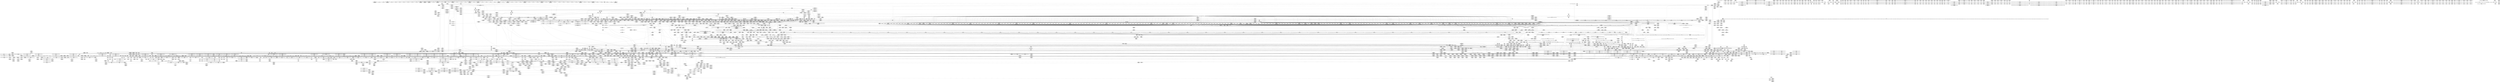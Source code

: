 digraph {
	CE0x4548d90 [shape=record,shape=Mrecord,label="{CE0x4548d90|tomoyo_const_part_length:_tmp2|security/tomoyo/util.c,624|*SummSink*}"]
	CE0x4911030 [shape=record,shape=Mrecord,label="{CE0x4911030|tomoyo_get_mode:_tmp27|security/tomoyo/util.c,988}"]
	CE0x56b45d0 [shape=record,shape=Mrecord,label="{CE0x56b45d0|0:_i8,_array:_GCRE_tomoyo_index2category_constant_39_x_i8_c_00_00_00_00_00_00_00_00_00_00_00_00_00_00_00_00_00_00_00_00_00_00_00_01_01_01_01_01_01_01_01_01_01_01_01_01_01_01_02_,_align_16:_elem_17::|security/tomoyo/util.c,983}"]
	CE0x6e2dd80 [shape=record,shape=Mrecord,label="{CE0x6e2dd80|GLOBAL:___llvm_gcov_ctr42185|Global_var:__llvm_gcov_ctr42185}"]
	CE0x5413360 [shape=record,shape=Mrecord,label="{CE0x5413360|i64_11|*Constant*}"]
	CE0x4900430 [shape=record,shape=Mrecord,label="{CE0x4900430|tomoyo_get_mode:_tmp25|security/tomoyo/util.c,987|*SummSink*}"]
	CE0x49214c0 [shape=record,shape=Mrecord,label="{CE0x49214c0|tomoyo_const_part_length:_cmp21|security/tomoyo/util.c,644}"]
	CE0x6d516d0 [shape=record,shape=Mrecord,label="{CE0x6d516d0|get_current161:_tmp2|*SummSource*}"]
	CE0x6ecd780 [shape=record,shape=Mrecord,label="{CE0x6ecd780|128:_i32,_:_SCMRE_96,97_}"]
	CE0x53309c0 [shape=record,shape=Mrecord,label="{CE0x53309c0|tomoyo_check_open_permission:_path1|security/tomoyo/file.c,742}"]
	CE0x5433640 [shape=record,shape=Mrecord,label="{CE0x5433640|i64*_getelementptr_inbounds_(_8_x_i64_,_8_x_i64_*___llvm_gcov_ctr41188,_i64_0,_i64_5)|*Constant*}"]
	CE0x3a5bf00 [shape=record,shape=Mrecord,label="{CE0x3a5bf00|tomoyo_get_mode:_tmp22|security/tomoyo/util.c,986}"]
	CE0x3a1c1d0 [shape=record,shape=Mrecord,label="{CE0x3a1c1d0|tomoyo_check_open_permission:_if.then9|*SummSink*}"]
	CE0x57737a0 [shape=record,shape=Mrecord,label="{CE0x57737a0|i64*_getelementptr_inbounds_(_11_x_i64_,_11_x_i64_*___llvm_gcov_ctr54147,_i64_0,_i64_9)|*Constant*}"]
	CE0x5804620 [shape=record,shape=Mrecord,label="{CE0x5804620|tomoyo_const_part_length:_conv8|security/tomoyo/util.c,632|*SummSource*}"]
	CE0x46fac30 [shape=record,shape=Mrecord,label="{CE0x46fac30|tomoyo_const_part_length:_tmp3|security/tomoyo/util.c,624|*SummSource*}"]
	CE0x70434a0 [shape=record,shape=Mrecord,label="{CE0x70434a0|tomoyo_check_open_permission:_tmp18|security/tomoyo/file.c,753|*SummSink*}"]
	CE0x537c8a0 [shape=record,shape=Mrecord,label="{CE0x537c8a0|tomoyo_fill_path_info:_conv|security/tomoyo/util.c,664}"]
	CE0x54ff1a0 [shape=record,shape=Mrecord,label="{CE0x54ff1a0|rcu_lock_acquire:_bb|*SummSource*}"]
	CE0x39802e0 [shape=record,shape=Mrecord,label="{CE0x39802e0|128:_i32,_:_SCMRE_177,178_}"]
	CE0x6eccf90 [shape=record,shape=Mrecord,label="{CE0x6eccf90|128:_i32,_:_SCMRE_72,73_}"]
	CE0x48dfb10 [shape=record,shape=Mrecord,label="{CE0x48dfb10|tomoyo_const_part_length:_tmp44|security/tomoyo/util.c,645}"]
	CE0x702b480 [shape=record,shape=Mrecord,label="{CE0x702b480|tomoyo_init_request_info:_tmp4|security/tomoyo/util.c,1004}"]
	CE0x70355b0 [shape=record,shape=Mrecord,label="{CE0x70355b0|tomoyo_const_part_length:_tmp49|security/tomoyo/util.c,649|*SummSink*}"]
	CE0x593c710 [shape=record,shape=Mrecord,label="{CE0x593c710|tomoyo_domain169:_tmp23|security/tomoyo/common.h,1205}"]
	CE0x5864130 [shape=record,shape=Mrecord,label="{CE0x5864130|tomoyo_const_part_length:_tmp23|security/tomoyo/util.c,634}"]
	CE0x6d50da0 [shape=record,shape=Mrecord,label="{CE0x6d50da0|get_current161:_tmp4|./arch/x86/include/asm/current.h,14}"]
	CE0x48a9210 [shape=record,shape=Mrecord,label="{CE0x48a9210|tomoyo_const_part_length:_if.then5|*SummSource*}"]
	CE0x387fba0 [shape=record,shape=Mrecord,label="{CE0x387fba0|128:_i32,_:_SCMRE_93,94_}"]
	CE0x56ce8e0 [shape=record,shape=Mrecord,label="{CE0x56ce8e0|tomoyo_path_permission:_idxprom|security/tomoyo/file.c,563|*SummSink*}"]
	CE0x6d501f0 [shape=record,shape=Mrecord,label="{CE0x6d501f0|i64*_getelementptr_inbounds_(_11_x_i64_,_11_x_i64_*___llvm_gcov_ctr54147,_i64_0,_i64_0)|*Constant*}"]
	CE0x47c6b80 [shape=record,shape=Mrecord,label="{CE0x47c6b80|tomoyo_get_mode:_if.then13}"]
	CE0x39c05c0 [shape=record,shape=Mrecord,label="{CE0x39c05c0|128:_i32,_:_SCMRE_116,117_}"]
	CE0x4676610 [shape=record,shape=Mrecord,label="{CE0x4676610|128:_i32,_:_SCMRE_187,188_}"]
	CE0x44e1390 [shape=record,shape=Mrecord,label="{CE0x44e1390|_ret_void,_!dbg_!38907|include/linux/srcu.h,238|*SummSource*}"]
	CE0x3a1b520 [shape=record,shape=Mrecord,label="{CE0x3a1b520|i64*_getelementptr_inbounds_(_5_x_i64_,_5_x_i64_*___llvm_gcov_ctr32134,_i64_0,_i64_4)|*Constant*|*SummSource*}"]
	CE0x6d513b0 [shape=record,shape=Mrecord,label="{CE0x6d513b0|i32_2|*Constant*|*SummSink*}"]
	CE0x396a480 [shape=record,shape=Mrecord,label="{CE0x396a480|tomoyo_const_part_length:_tmp21|security/tomoyo/util.c,631}"]
	CE0x3b8b240 [shape=record,shape=Mrecord,label="{CE0x3b8b240|tomoyo_const_part_length:_len.0|*SummSource*}"]
	CE0x6e22620 [shape=record,shape=Mrecord,label="{CE0x6e22620|128:_i32,_:_SCMRE_105,106_}"]
	CE0x45d0530 [shape=record,shape=Mrecord,label="{CE0x45d0530|tomoyo_check_open_permission:_tmp51|security/tomoyo/file.c,772}"]
	CE0x47b9940 [shape=record,shape=Mrecord,label="{CE0x47b9940|rcu_lock_acquire:_tmp1|*SummSink*}"]
	CE0x5949ec0 [shape=record,shape=Mrecord,label="{CE0x5949ec0|i64_8|*Constant*|*SummSink*}"]
	CE0x53864e0 [shape=record,shape=Mrecord,label="{CE0x53864e0|GLOBAL:___llvm_gcov_ctr54147|Global_var:__llvm_gcov_ctr54147|*SummSource*}"]
	CE0x6de20e0 [shape=record,shape=Mrecord,label="{CE0x6de20e0|rcu_lock_acquire:_tmp6|*SummSink*}"]
	CE0x5388300 [shape=record,shape=Mrecord,label="{CE0x5388300|tomoyo_check_open_permission:_tmp4|security/tomoyo/file.c,742|*SummSink*}"]
	CE0x708caa0 [shape=record,shape=Mrecord,label="{CE0x708caa0|_call_void_tomoyo_check_acl(%struct.tomoyo_request_info*_%r,_i1_(%struct.tomoyo_request_info*,_%struct.tomoyo_acl_info*)*_tomoyo_check_path_acl)_#9,_!dbg_!38935|security/tomoyo/file.c,571|*SummSource*}"]
	CE0x573b6d0 [shape=record,shape=Mrecord,label="{CE0x573b6d0|tomoyo_read_unlock:_entry|*SummSource*}"]
	CE0x3ac70a0 [shape=record,shape=Mrecord,label="{CE0x3ac70a0|i64*_getelementptr_inbounds_(_5_x_i64_,_5_x_i64_*___llvm_gcov_ctr32134,_i64_0,_i64_0)|*Constant*|*SummSink*}"]
	CE0x4652e60 [shape=record,shape=Mrecord,label="{CE0x4652e60|tomoyo_domain:_tmp5|security/tomoyo/common.h,1205}"]
	CE0x59232b0 [shape=record,shape=Mrecord,label="{CE0x59232b0|tomoyo_get_mode:_idxprom|security/tomoyo/util.c,981}"]
	CE0x545b650 [shape=record,shape=Mrecord,label="{CE0x545b650|_call_void_rcu_lock_acquire(%struct.lockdep_map*_%dep_map)_#9,_!dbg_!38906|include/linux/srcu.h,222}"]
	CE0x380abf0 [shape=record,shape=Mrecord,label="{CE0x380abf0|tomoyo_check_open_permission:_tmp10|security/tomoyo/file.c,750|*SummSink*}"]
	CE0x5433740 [shape=record,shape=Mrecord,label="{CE0x5433740|tomoyo_file_fcntl:_tmp7|security/tomoyo/tomoyo.c,315}"]
	CE0x39bc9c0 [shape=record,shape=Mrecord,label="{CE0x39bc9c0|tomoyo_check_open_permission:_if.then17}"]
	CE0x3b8a3b0 [shape=record,shape=Mrecord,label="{CE0x3b8a3b0|i32_1|*Constant*}"]
	CE0x5459720 [shape=record,shape=Mrecord,label="{CE0x5459720|srcu_read_lock:_tmp3}"]
	CE0x464c720 [shape=record,shape=Mrecord,label="{CE0x464c720|tomoyo_domain169:_bb|*SummSource*}"]
	CE0x39e1e70 [shape=record,shape=Mrecord,label="{CE0x39e1e70|i64_0|*Constant*}"]
	CE0x4606f30 [shape=record,shape=Mrecord,label="{CE0x4606f30|tomoyo_get_realpath:_if.end|*SummSource*}"]
	CE0x462a630 [shape=record,shape=Mrecord,label="{CE0x462a630|i32_4|*Constant*}"]
	CE0x54f0f20 [shape=record,shape=Mrecord,label="{CE0x54f0f20|srcu_read_lock:_tmp2|*SummSource*}"]
	CE0x48fdee0 [shape=record,shape=Mrecord,label="{CE0x48fdee0|tomoyo_const_part_length:_if.then|*SummSource*}"]
	CE0x6d9d5d0 [shape=record,shape=Mrecord,label="{CE0x6d9d5d0|tomoyo_get_mode:_ns|Function::tomoyo_get_mode&Arg::ns::|*SummSink*}"]
	CE0x540d040 [shape=record,shape=Mrecord,label="{CE0x540d040|tomoyo_domain:_do.body|*SummSource*}"]
	CE0x6e67970 [shape=record,shape=Mrecord,label="{CE0x6e67970|0:_%struct.tomoyo_obj_info*,_16:_%struct.tomoyo_domain_info*,_24:_%struct.tomoyo_path_info*,_40:_i8,_72:_i8,_75:_i8,_76:_i8,_77:_i8,_:_SCMRE_36,37_}"]
	CE0x569a8f0 [shape=record,shape=Mrecord,label="{CE0x569a8f0|tomoyo_domain169:_do.body|*SummSink*}"]
	CE0x46d85e0 [shape=record,shape=Mrecord,label="{CE0x46d85e0|tomoyo_path_permission:_type1|security/tomoyo/file.c,564|*SummSource*}"]
	CE0x47f0fa0 [shape=record,shape=Mrecord,label="{CE0x47f0fa0|tomoyo_check_open_permission:_buf|security/tomoyo/file.c, 740|*SummSink*}"]
	CE0x4606a50 [shape=record,shape=Mrecord,label="{CE0x4606a50|GLOBAL:_tomoyo_realpath_from_path|*Constant*|*SummSink*}"]
	CE0x53e50f0 [shape=record,shape=Mrecord,label="{CE0x53e50f0|tomoyo_get_realpath:_tmp8|security/tomoyo/file.c,152|*SummSink*}"]
	CE0x46beaf0 [shape=record,shape=Mrecord,label="{CE0x46beaf0|tomoyo_check_open_permission:_buf|security/tomoyo/file.c, 740|*SummSource*}"]
	CE0x46d3ab0 [shape=record,shape=Mrecord,label="{CE0x46d3ab0|tomoyo_fill_path_info:_ptr|Function::tomoyo_fill_path_info&Arg::ptr::}"]
	CE0x549b7b0 [shape=record,shape=Mrecord,label="{CE0x549b7b0|tomoyo_domain169:_do.body}"]
	CE0x3830d80 [shape=record,shape=Mrecord,label="{CE0x3830d80|128:_i32,_:_SCMRE_136,137_}"]
	CE0x5838120 [shape=record,shape=Mrecord,label="{CE0x5838120|tomoyo_path_permission:_tmp8|security/tomoyo/file.c,565}"]
	CE0x48df5d0 [shape=record,shape=Mrecord,label="{CE0x48df5d0|tomoyo_const_part_length:_tmp43|security/tomoyo/util.c,644|*SummSource*}"]
	CE0x57fba20 [shape=record,shape=Mrecord,label="{CE0x57fba20|tomoyo_check_open_permission:_tmp32|security/tomoyo/file.c,761|*SummSink*}"]
	CE0x4690350 [shape=record,shape=Mrecord,label="{CE0x4690350|tomoyo_check_open_permission:_tmp16|security/tomoyo/file.c,753|*SummSink*}"]
	CE0x5807ad0 [shape=record,shape=Mrecord,label="{CE0x5807ad0|tomoyo_domain:_call3|security/tomoyo/common.h,1205|*SummSource*}"]
	CE0x46fa480 [shape=record,shape=Mrecord,label="{CE0x46fa480|tomoyo_const_part_length:_tmp12|security/tomoyo/util.c,626|*SummSink*}"]
	CE0x6fdcbe0 [shape=record,shape=Mrecord,label="{CE0x6fdcbe0|tomoyo_read_lock:_tmp1|*SummSource*}"]
	CE0x70354d0 [shape=record,shape=Mrecord,label="{CE0x70354d0|i64*_getelementptr_inbounds_(_31_x_i64_,_31_x_i64_*___llvm_gcov_ctr43150,_i64_0,_i64_28)|*Constant*|*SummSink*}"]
	CE0x6366400 [shape=record,shape=Mrecord,label="{CE0x6366400|tomoyo_domain169:_tmp13|security/tomoyo/common.h,1205}"]
	CE0x46a2470 [shape=record,shape=Mrecord,label="{CE0x46a2470|srcu_read_lock:_bb|*SummSink*}"]
	CE0x38c0ae0 [shape=record,shape=Mrecord,label="{CE0x38c0ae0|i32_22|*Constant*}"]
	CE0x481eff0 [shape=record,shape=Mrecord,label="{CE0x481eff0|_ret_i32_%error.4,_!dbg_!38968|security/tomoyo/file.c,773|*SummSource*}"]
	CE0x45b1a00 [shape=record,shape=Mrecord,label="{CE0x45b1a00|tomoyo_init_request_info:_bb}"]
	CE0x6d24000 [shape=record,shape=Mrecord,label="{CE0x6d24000|tomoyo_const_part_length:_tmp18|security/tomoyo/util.c,627|*SummSource*}"]
	CE0x49187c0 [shape=record,shape=Mrecord,label="{CE0x49187c0|i64*_getelementptr_inbounds_(_31_x_i64_,_31_x_i64_*___llvm_gcov_ctr43150,_i64_0,_i64_21)|*Constant*}"]
	CE0x6e6e810 [shape=record,shape=Mrecord,label="{CE0x6e6e810|128:_i32,_:_SCMRE_156,157_}"]
	CE0x6ed2e80 [shape=record,shape=Mrecord,label="{CE0x6ed2e80|tomoyo_init_request_info:_profile3|security/tomoyo/util.c,1008|*SummSource*}"]
	CE0x4913ab0 [shape=record,shape=Mrecord,label="{CE0x4913ab0|tomoyo_const_part_length:_tmp37|security/tomoyo/util.c,644|*SummSink*}"]
	CE0x4690150 [shape=record,shape=Mrecord,label="{CE0x4690150|tomoyo_check_open_permission:_tmp16|security/tomoyo/file.c,753}"]
	CE0x46b0ae0 [shape=record,shape=Mrecord,label="{CE0x46b0ae0|i32_5|*Constant*}"]
	CE0x3a36bd0 [shape=record,shape=Mrecord,label="{CE0x3a36bd0|GLOBAL:_tomoyo_domain|*Constant*}"]
	CE0x54793f0 [shape=record,shape=Mrecord,label="{CE0x54793f0|128:_i32,_:_SCMRE_40,48_|*MultipleSource*|security/tomoyo/tomoyo.c,315|Function::tomoyo_file_fcntl&Arg::file::}"]
	CE0x70358d0 [shape=record,shape=Mrecord,label="{CE0x70358d0|tomoyo_const_part_length:_tmp49|security/tomoyo/util.c,649}"]
	CE0x702bea0 [shape=record,shape=Mrecord,label="{CE0x702bea0|tomoyo_check_open_permission:_out|*SummSource*}"]
	CE0x462aa80 [shape=record,shape=Mrecord,label="{CE0x462aa80|tomoyo_file_fcntl:_if.then}"]
	CE0x5721b40 [shape=record,shape=Mrecord,label="{CE0x5721b40|i32_1205|*Constant*}"]
	CE0x545a0e0 [shape=record,shape=Mrecord,label="{CE0x545a0e0|_call_void_mcount()_#3|*SummSink*}"]
	CE0x5808470 [shape=record,shape=Mrecord,label="{CE0x5808470|get_current:_entry|*SummSource*}"]
	CE0x4692190 [shape=record,shape=Mrecord,label="{CE0x4692190|tomoyo_get_mode:_tmp9|security/tomoyo/util.c,981}"]
	CE0x4926a90 [shape=record,shape=Mrecord,label="{CE0x4926a90|tomoyo_const_part_length:_conv14|security/tomoyo/util.c,641|*SummSource*}"]
	CE0x39c06d0 [shape=record,shape=Mrecord,label="{CE0x39c06d0|128:_i32,_:_SCMRE_117,118_}"]
	CE0x3a9f160 [shape=record,shape=Mrecord,label="{CE0x3a9f160|tomoyo_check_open_permission:_if.end30|*SummSink*}"]
	CE0x48ffb30 [shape=record,shape=Mrecord,label="{CE0x48ffb30|tomoyo_get_mode:_mode.1|*SummSink*}"]
	CE0x7010250 [shape=record,shape=Mrecord,label="{CE0x7010250|tomoyo_check_open_permission:_obj5|security/tomoyo/file.c,757|*SummSource*}"]
	CE0x49005b0 [shape=record,shape=Mrecord,label="{CE0x49005b0|tomoyo_get_mode:_tmp26|security/tomoyo/util.c,987|*SummSink*}"]
	CE0x59498d0 [shape=record,shape=Mrecord,label="{CE0x59498d0|i64_9|*Constant*|*SummSink*}"]
	CE0x5459850 [shape=record,shape=Mrecord,label="{CE0x5459850|srcu_read_lock:_tmp3|*SummSink*}"]
	CE0x532b600 [shape=record,shape=Mrecord,label="{CE0x532b600|tomoyo_get_mode:_if.end14}"]
	CE0x52cb170 [shape=record,shape=Mrecord,label="{CE0x52cb170|128:_i8*,_1208:_%struct.file*,_:_CMRE_136,144_|*MultipleSource*|security/tomoyo/common.h,1205|security/tomoyo/common.h,1205}"]
	CE0x6ed4160 [shape=record,shape=Mrecord,label="{CE0x6ed4160|i32_10|*Constant*|*SummSource*}"]
	CE0x57bada0 [shape=record,shape=Mrecord,label="{CE0x57bada0|i64*_getelementptr_inbounds_(_11_x_i64_,_11_x_i64_*___llvm_gcov_ctr54147,_i64_0,_i64_10)|*Constant*}"]
	CE0x53863b0 [shape=record,shape=Mrecord,label="{CE0x53863b0|GLOBAL:___llvm_gcov_ctr54147|Global_var:__llvm_gcov_ctr54147}"]
	CE0x3a9e060 [shape=record,shape=Mrecord,label="{CE0x3a9e060|tomoyo_get_realpath:_tmp10|security/tomoyo/file.c,155|*SummSink*}"]
	CE0x4549130 [shape=record,shape=Mrecord,label="{CE0x4549130|__llvm_gcov_indirect_counter_increment114:_tmp1|*SummSink*}"]
	CE0x39199a0 [shape=record,shape=Mrecord,label="{CE0x39199a0|i64*_getelementptr_inbounds_(_10_x_i64_,_10_x_i64_*___llvm_gcov_ctr34,_i64_0,_i64_3)|*Constant*}"]
	CE0x4539440 [shape=record,shape=Mrecord,label="{CE0x4539440|get_current:_tmp3|*SummSource*}"]
	CE0x49243f0 [shape=record,shape=Mrecord,label="{CE0x49243f0|i64_1|*Constant*}"]
	CE0x55a7590 [shape=record,shape=Mrecord,label="{CE0x55a7590|tomoyo_check_open_permission:_tmp41|security/tomoyo/file.c,752|*SummSource*}"]
	CE0x3823610 [shape=record,shape=Mrecord,label="{CE0x3823610|get_current161:_tmp1|*SummSource*}"]
	CE0x38d71d0 [shape=record,shape=Mrecord,label="{CE0x38d71d0|tomoyo_get_mode:_if.then2}"]
	CE0x48a7c40 [shape=record,shape=Mrecord,label="{CE0x48a7c40|tomoyo_const_part_length:_tmp46|security/tomoyo/util.c,646}"]
	CE0x39bcaf0 [shape=record,shape=Mrecord,label="{CE0x39bcaf0|tomoyo_check_open_permission:_if.then17|*SummSource*}"]
	CE0x53dc930 [shape=record,shape=Mrecord,label="{CE0x53dc930|tomoyo_const_part_length:_incdec.ptr|security/tomoyo/util.c,626|*SummSource*}"]
	CE0x5479ad0 [shape=record,shape=Mrecord,label="{CE0x5479ad0|128:_i32,_:_SCMRE_88,89_}"]
	CE0x6d1e2b0 [shape=record,shape=Mrecord,label="{CE0x6d1e2b0|tomoyo_const_part_length:_tmp17|security/tomoyo/util.c,627}"]
	CE0x53338c0 [shape=record,shape=Mrecord,label="{CE0x53338c0|i32_49|*Constant*}"]
	CE0x3a1c0d0 [shape=record,shape=Mrecord,label="{CE0x3a1c0d0|tomoyo_check_open_permission:_if.then9|*SummSource*}"]
	CE0x594a130 [shape=record,shape=Mrecord,label="{CE0x594a130|tomoyo_check_open_permission:_tmp22|security/tomoyo/file.c,758|*SummSink*}"]
	CE0x481ed20 [shape=record,shape=Mrecord,label="{CE0x481ed20|tomoyo_file_fcntl:_retval.0|*SummSource*}"]
	CE0x5523260 [shape=record,shape=Mrecord,label="{CE0x5523260|tomoyo_get_realpath:_call|security/tomoyo/file.c,150|*SummSource*}"]
	CE0x706bfd0 [shape=record,shape=Mrecord,label="{CE0x706bfd0|GLOBAL:_lockdep_rcu_suspicious|*Constant*|*SummSink*}"]
	CE0x396a610 [shape=record,shape=Mrecord,label="{CE0x396a610|tomoyo_const_part_length:_tmp21|security/tomoyo/util.c,631|*SummSource*}"]
	CE0x58bbcc0 [shape=record,shape=Mrecord,label="{CE0x58bbcc0|i64_176|*Constant*}"]
	CE0x5524b80 [shape=record,shape=Mrecord,label="{CE0x5524b80|0:_%struct.tomoyo_obj_info*,_16:_%struct.tomoyo_domain_info*,_24:_%struct.tomoyo_path_info*,_40:_i8,_72:_i8,_75:_i8,_76:_i8,_77:_i8,_:_SCMRE_75,76_|*MultipleSource*|security/tomoyo/file.c,741|security/tomoyo/file.c, 741|security/tomoyo/file.c,748}"]
	CE0x3831090 [shape=record,shape=Mrecord,label="{CE0x3831090|128:_i32,_:_SCMRE_147,148_}"]
	CE0x56b4320 [shape=record,shape=Mrecord,label="{CE0x56b4320|0:_i8,_array:_GCRE_tomoyo_index2category_constant_39_x_i8_c_00_00_00_00_00_00_00_00_00_00_00_00_00_00_00_00_00_00_00_00_00_00_00_01_01_01_01_01_01_01_01_01_01_01_01_01_01_01_02_,_align_16:_elem_16::|security/tomoyo/util.c,983}"]
	CE0x4911c80 [shape=record,shape=Mrecord,label="{CE0x4911c80|tomoyo_get_mode:_retval.0|*SummSink*}"]
	CE0x53e2160 [shape=record,shape=Mrecord,label="{CE0x53e2160|tomoyo_check_open_permission:_buf|security/tomoyo/file.c, 740}"]
	CE0x555a4c0 [shape=record,shape=Mrecord,label="{CE0x555a4c0|tomoyo_get_mode:_tmp12|security/tomoyo/util.c,982|*SummSource*}"]
	CE0x44cd580 [shape=record,shape=Mrecord,label="{CE0x44cd580|tomoyo_check_open_permission:_name24|security/tomoyo/file.c,768}"]
	CE0x48a6b50 [shape=record,shape=Mrecord,label="{CE0x48a6b50|i64*_getelementptr_inbounds_(_31_x_i64_,_31_x_i64_*___llvm_gcov_ctr43150,_i64_0,_i64_26)|*Constant*|*SummSink*}"]
	CE0x465f930 [shape=record,shape=Mrecord,label="{CE0x465f930|128:_i32,_:_SCMRE_209,210_}"]
	CE0x6366f80 [shape=record,shape=Mrecord,label="{CE0x6366f80|i64*_getelementptr_inbounds_(_5_x_i64_,_5_x_i64_*___llvm_gcov_ctr28130,_i64_0,_i64_4)|*Constant*|*SummSource*}"]
	CE0x595f840 [shape=record,shape=Mrecord,label="{CE0x595f840|tomoyo_check_open_permission:_tmp44|security/tomoyo/file.c,770}"]
	CE0x46ae940 [shape=record,shape=Mrecord,label="{CE0x46ae940|tomoyo_file_fcntl:_tmp2|security/tomoyo/tomoyo.c,315}"]
	CE0x3ac6e20 [shape=record,shape=Mrecord,label="{CE0x3ac6e20|i64*_getelementptr_inbounds_(_6_x_i64_,_6_x_i64_*___llvm_gcov_ctr25,_i64_0,_i64_0)|*Constant*|*SummSink*}"]
	CE0x48dd300 [shape=record,shape=Mrecord,label="{CE0x48dd300|tomoyo_get_realpath:_path|Function::tomoyo_get_realpath&Arg::path::|*SummSink*}"]
	CE0x545a700 [shape=record,shape=Mrecord,label="{CE0x545a700|i32_5|*Constant*}"]
	CE0x5387310 [shape=record,shape=Mrecord,label="{CE0x5387310|tomoyo_domain:_bb|*SummSource*}"]
	CE0x455b710 [shape=record,shape=Mrecord,label="{CE0x455b710|get_current:_tmp|*SummSink*}"]
	CE0x4913ec0 [shape=record,shape=Mrecord,label="{CE0x4913ec0|tomoyo_const_part_length:_tmp38|security/tomoyo/util.c,644|*SummSource*}"]
	CE0x5333a00 [shape=record,shape=Mrecord,label="{CE0x5333a00|i32_49|*Constant*|*SummSink*}"]
	CE0x5908e80 [shape=record,shape=Mrecord,label="{CE0x5908e80|tomoyo_domain169:_tmp18|security/tomoyo/common.h,1205|*SummSource*}"]
	CE0x53e08b0 [shape=record,shape=Mrecord,label="{CE0x53e08b0|tomoyo_file_fcntl:_file|Function::tomoyo_file_fcntl&Arg::file::}"]
	CE0x57dc240 [shape=record,shape=Mrecord,label="{CE0x57dc240|0:_%struct.tomoyo_obj_info*,_16:_%struct.tomoyo_domain_info*,_24:_%struct.tomoyo_path_info*,_40:_i8,_72:_i8,_75:_i8,_76:_i8,_77:_i8,_:_SCMRE_34,35_}"]
	CE0x57514d0 [shape=record,shape=Mrecord,label="{CE0x57514d0|GLOBAL:_tomoyo_supervisor|*Constant*}"]
	CE0x579d8c0 [shape=record,shape=Mrecord,label="{CE0x579d8c0|tomoyo_file_fcntl:_tmp6|*LoadInst*|security/tomoyo/tomoyo.c,315|*SummSink*}"]
	CE0x5626da0 [shape=record,shape=Mrecord,label="{CE0x5626da0|i64*_getelementptr_inbounds_(_11_x_i64_,_11_x_i64_*___llvm_gcov_ctr42185,_i64_0,_i64_10)|*Constant*|*SummSource*}"]
	CE0x5330bc0 [shape=record,shape=Mrecord,label="{CE0x5330bc0|i64_176|*Constant*|*SummSink*}"]
	CE0x4747370 [shape=record,shape=Mrecord,label="{CE0x4747370|tomoyo_path_permission:_tmp2|security/tomoyo/file.c,563|*SummSource*}"]
	CE0x4560040 [shape=record,shape=Mrecord,label="{CE0x4560040|rcu_lock_release:_bb|*SummSink*}"]
	CE0x539c5d0 [shape=record,shape=Mrecord,label="{CE0x539c5d0|tomoyo_file_fcntl:_tmp1|*SummSource*}"]
	CE0x56c0ff0 [shape=record,shape=Mrecord,label="{CE0x56c0ff0|0:_%struct.tomoyo_obj_info*,_16:_%struct.tomoyo_domain_info*,_24:_%struct.tomoyo_path_info*,_40:_i8,_72:_i8,_75:_i8,_76:_i8,_77:_i8,_:_SCMRE_51,52_}"]
	CE0x5715920 [shape=record,shape=Mrecord,label="{CE0x5715920|__llvm_gcov_indirect_counter_increment114:_counters|Function::__llvm_gcov_indirect_counter_increment114&Arg::counters::|*SummSink*}"]
	CE0x449e5d0 [shape=record,shape=Mrecord,label="{CE0x449e5d0|srcu_read_unlock:_sp|Function::srcu_read_unlock&Arg::sp::|*SummSource*}"]
	CE0x5547430 [shape=record,shape=Mrecord,label="{CE0x5547430|i64*_getelementptr_inbounds_(_31_x_i64_,_31_x_i64_*___llvm_gcov_ctr43150,_i64_0,_i64_4)|*Constant*|*SummSource*}"]
	CE0x6d1ea10 [shape=record,shape=Mrecord,label="{CE0x6d1ea10|tomoyo_const_part_length:_lor.lhs.false23|*SummSource*}"]
	CE0x5716a40 [shape=record,shape=Mrecord,label="{CE0x5716a40|tomoyo_const_part_length:_incdec.ptr10|security/tomoyo/util.c,640|*SummSource*}"]
	CE0x6df2db0 [shape=record,shape=Mrecord,label="{CE0x6df2db0|tomoyo_domain:_tmp6|security/tomoyo/common.h,1205|*SummSink*}"]
	CE0x6cdea90 [shape=record,shape=Mrecord,label="{CE0x6cdea90|tomoyo_const_part_length:_lor.lhs.false}"]
	CE0x6d51a20 [shape=record,shape=Mrecord,label="{CE0x6d51a20|tomoyo_check_open_permission:_if.end11|*SummSource*}"]
	CE0x6fdc9e0 [shape=record,shape=Mrecord,label="{CE0x6fdc9e0|i64_1|*Constant*}"]
	CE0x6e88620 [shape=record,shape=Mrecord,label="{CE0x6e88620|tomoyo_path_permission:_filename|Function::tomoyo_path_permission&Arg::filename::|*SummSource*}"]
	CE0x6df3050 [shape=record,shape=Mrecord,label="{CE0x6df3050|VOIDTB_TE:_CE_2272,6368_|*MultipleSource*|security/tomoyo/util.c,1010|security/tomoyo/file.c,564|Function::tomoyo_get_mode&Arg::ns::}"]
	CE0x6de2070 [shape=record,shape=Mrecord,label="{CE0x6de2070|rcu_lock_acquire:_tmp6|*SummSource*}"]
	CE0x555b310 [shape=record,shape=Mrecord,label="{CE0x555b310|i32_2|*Constant*}"]
	CE0x387ea80 [shape=record,shape=Mrecord,label="{CE0x387ea80|0:_%struct.tomoyo_obj_info*,_16:_%struct.tomoyo_domain_info*,_24:_%struct.tomoyo_path_info*,_40:_i8,_72:_i8,_75:_i8,_76:_i8,_77:_i8,_:_SCMRE_72,73_|*MultipleSource*|security/tomoyo/file.c,741|security/tomoyo/file.c, 741|security/tomoyo/file.c,748}"]
	CE0x53e9ad0 [shape=record,shape=Mrecord,label="{CE0x53e9ad0|COLLAPSED:_GCMRE___llvm_gcov_ctr54147_internal_global_11_x_i64_zeroinitializer:_elem_0:default:}"]
	CE0x5937550 [shape=record,shape=Mrecord,label="{CE0x5937550|tomoyo_check_open_permission:_tmp8|security/tomoyo/file.c,750}"]
	CE0x4879d80 [shape=record,shape=Mrecord,label="{CE0x4879d80|tomoyo_domain169:_call|security/tomoyo/common.h,1205|*SummSink*}"]
	CE0x4676a50 [shape=record,shape=Mrecord,label="{CE0x4676a50|128:_i32,_:_SCMRE_191,192_}"]
	CE0x6d5e840 [shape=record,shape=Mrecord,label="{CE0x6d5e840|_ret_i32_%call,_!dbg_!38912|security/tomoyo/file.c,167}"]
	CE0x3a15a40 [shape=record,shape=Mrecord,label="{CE0x3a15a40|i64*_getelementptr_inbounds_(_2_x_i64_,_2_x_i64_*___llvm_gcov_ctr23,_i64_0,_i64_0)|*Constant*|*SummSource*}"]
	CE0x492bc10 [shape=record,shape=Mrecord,label="{CE0x492bc10|tomoyo_fill_path_info:_cmp8|security/tomoyo/util.c,668|*SummSink*}"]
	CE0x46b1130 [shape=record,shape=Mrecord,label="{CE0x46b1130|i64*_getelementptr_inbounds_(_12_x_i64_,_12_x_i64_*___llvm_gcov_ctr31133,_i64_0,_i64_10)|*Constant*}"]
	CE0x7034f30 [shape=record,shape=Mrecord,label="{CE0x7034f30|i64**_getelementptr_inbounds_(_3_x_i64*_,_3_x_i64*_*___llvm_gcda_edge_table44,_i64_0,_i64_0)|*Constant*|*SummSource*}"]
	CE0x58798b0 [shape=record,shape=Mrecord,label="{CE0x58798b0|i64*_getelementptr_inbounds_(_6_x_i64_,_6_x_i64_*___llvm_gcov_ctr25,_i64_0,_i64_4)|*Constant*|*SummSink*}"]
	CE0x46975d0 [shape=record,shape=Mrecord,label="{CE0x46975d0|i64_1|*Constant*}"]
	CE0x4752f50 [shape=record,shape=Mrecord,label="{CE0x4752f50|tomoyo_check_open_permission:_out|*SummSink*}"]
	CE0x451f0b0 [shape=record,shape=Mrecord,label="{CE0x451f0b0|tomoyo_get_realpath:_buf|Function::tomoyo_get_realpath&Arg::buf::}"]
	CE0x3880350 [shape=record,shape=Mrecord,label="{CE0x3880350|tomoyo_file_fcntl:_entry|*SummSink*}"]
	CE0x7073950 [shape=record,shape=Mrecord,label="{CE0x7073950|tomoyo_file_fcntl:_bb|*SummSource*}"]
	CE0x54e1370 [shape=record,shape=Mrecord,label="{CE0x54e1370|_call_void_mcount()_#3}"]
	CE0x456c4d0 [shape=record,shape=Mrecord,label="{CE0x456c4d0|tomoyo_const_part_length:_retval.0|*SummSink*}"]
	CE0x399a180 [shape=record,shape=Mrecord,label="{CE0x399a180|128:_i32,_:_SCMRE_66,67_}"]
	CE0x4690280 [shape=record,shape=Mrecord,label="{CE0x4690280|tomoyo_check_open_permission:_tmp16|security/tomoyo/file.c,753|*SummSource*}"]
	CE0x58383a0 [shape=record,shape=Mrecord,label="{CE0x58383a0|tomoyo_path_permission:_tmp8|security/tomoyo/file.c,565|*SummSink*}"]
	CE0x3a2c9c0 [shape=record,shape=Mrecord,label="{CE0x3a2c9c0|tomoyo_fill_path_info:_land.end|*SummSink*}"]
	CE0x38e4a80 [shape=record,shape=Mrecord,label="{CE0x38e4a80|128:_i32,_:_SCMRE_51,52_}"]
	CE0x47fdee0 [shape=record,shape=Mrecord,label="{CE0x47fdee0|tomoyo_check_open_permission:_mode|security/tomoyo/file.c,748|*SummSource*}"]
	CE0x6d1fb70 [shape=record,shape=Mrecord,label="{CE0x6d1fb70|_switch_i32_%conv8,_label_%sw.epilog_i32_92,_label_%sw.bb_i32_48,_label_%sw.bb9_i32_49,_label_%sw.bb9_i32_50,_label_%sw.bb9_i32_51,_label_%sw.bb9_,_!dbg_!38926|security/tomoyo/util.c,632|*SummSource*}"]
	CE0x548ac70 [shape=record,shape=Mrecord,label="{CE0x548ac70|128:_i32,_:_SCMRE_399,400_}"]
	CE0x58b0e70 [shape=record,shape=Mrecord,label="{CE0x58b0e70|tomoyo_get_realpath:_tmp2|*LoadInst*|security/tomoyo/file.c,151}"]
	CE0x53ddcc0 [shape=record,shape=Mrecord,label="{CE0x53ddcc0|tomoyo_const_part_length:_tmp24|security/tomoyo/util.c,640|*SummSource*}"]
	CE0x480c450 [shape=record,shape=Mrecord,label="{CE0x480c450|i32_92|*Constant*|*SummSink*}"]
	CE0x5803300 [shape=record,shape=Mrecord,label="{CE0x5803300|tomoyo_const_part_length:_conv|security/tomoyo/util.c,626|*SummSource*}"]
	CE0x6e64230 [shape=record,shape=Mrecord,label="{CE0x6e64230|tomoyo_const_part_length:_incdec.ptr10|security/tomoyo/util.c,640}"]
	CE0x6e87670 [shape=record,shape=Mrecord,label="{CE0x6e87670|GLOBAL:_tomoyo_path_permission|*Constant*|*SummSink*}"]
	CE0x494ee90 [shape=record,shape=Mrecord,label="{CE0x494ee90|tomoyo_const_part_length:_conv11|security/tomoyo/util.c,641}"]
	CE0x3987900 [shape=record,shape=Mrecord,label="{CE0x3987900|128:_i32,_:_SCMRE_81,82_}"]
	CE0x48795c0 [shape=record,shape=Mrecord,label="{CE0x48795c0|tomoyo_domain169:_tmp9|security/tomoyo/common.h,1205}"]
	CE0x6368fb0 [shape=record,shape=Mrecord,label="{CE0x6368fb0|i64*_getelementptr_inbounds_(_4_x_i64_,_4_x_i64_*___llvm_gcov_ctr24,_i64_0,_i64_1)|*Constant*|*SummSink*}"]
	CE0x5745370 [shape=record,shape=Mrecord,label="{CE0x5745370|tomoyo_const_part_length:_entry|*SummSink*}"]
	CE0x48a5360 [shape=record,shape=Mrecord,label="{CE0x48a5360|i64*_getelementptr_inbounds_(_2_x_i64_,_2_x_i64_*___llvm_gcov_ctr9223,_i64_0,_i64_1)|*Constant*}"]
	CE0x59307b0 [shape=record,shape=Mrecord,label="{CE0x59307b0|tomoyo_get_mode:_add|security/tomoyo/util.c,984|*SummSink*}"]
	CE0x3999d70 [shape=record,shape=Mrecord,label="{CE0x3999d70|tomoyo_path_permission:_tmp19|security/tomoyo/file.c,573|*SummSink*}"]
	CE0x5877460 [shape=record,shape=Mrecord,label="{CE0x5877460|0:_i8,_array:_GCRE_tomoyo_index2category_constant_39_x_i8_c_00_00_00_00_00_00_00_00_00_00_00_00_00_00_00_00_00_00_00_00_00_00_00_01_01_01_01_01_01_01_01_01_01_01_01_01_01_01_02_,_align_16:_elem_32::|security/tomoyo/util.c,983}"]
	CE0x45f6b10 [shape=record,shape=Mrecord,label="{CE0x45f6b10|GLOBAL:___llvm_gcov_ctr34|Global_var:__llvm_gcov_ctr34|*SummSource*}"]
	CE0x57bb390 [shape=record,shape=Mrecord,label="{CE0x57bb390|tomoyo_domain:_tmp20|security/tomoyo/common.h,1205}"]
	CE0x53e0f10 [shape=record,shape=Mrecord,label="{CE0x53e0f10|i8*_null|*Constant*|*SummSink*}"]
	CE0x47c5d10 [shape=record,shape=Mrecord,label="{CE0x47c5d10|tomoyo_get_mode:_arrayidx|security/tomoyo/util.c,981|*SummSource*}"]
	CE0x4917570 [shape=record,shape=Mrecord,label="{CE0x4917570|i32_55|*Constant*|*SummSource*}"]
	CE0x6e04520 [shape=record,shape=Mrecord,label="{CE0x6e04520|tomoyo_get_mode:_tmp5|security/tomoyo/util.c,978|*SummSink*}"]
	CE0x3b8a190 [shape=record,shape=Mrecord,label="{CE0x3b8a190|tomoyo_const_part_length:_filename.addr.0|*SummSource*}"]
	CE0x4747300 [shape=record,shape=Mrecord,label="{CE0x4747300|tomoyo_path_permission:_tmp2|security/tomoyo/file.c,563}"]
	CE0x5647ab0 [shape=record,shape=Mrecord,label="{CE0x5647ab0|tomoyo_check_open_permission:_tmp40|security/tomoyo/file.c,752|*SummSink*}"]
	CE0x6d77720 [shape=record,shape=Mrecord,label="{CE0x6d77720|tomoyo_file_fcntl:_tmp4|security/tomoyo/tomoyo.c,315|*SummSink*}"]
	CE0x494e9e0 [shape=record,shape=Mrecord,label="{CE0x494e9e0|i64*_getelementptr_inbounds_(_31_x_i64_,_31_x_i64_*___llvm_gcov_ctr43150,_i64_0,_i64_9)|*Constant*|*SummSource*}"]
	CE0x6369020 [shape=record,shape=Mrecord,label="{CE0x6369020|i64_1|*Constant*}"]
	CE0x5387d90 [shape=record,shape=Mrecord,label="{CE0x5387d90|i64*_getelementptr_inbounds_(_2_x_i64_,_2_x_i64_*___llvm_gcov_ctr22,_i64_0,_i64_0)|*Constant*|*SummSource*}"]
	CE0x5509db0 [shape=record,shape=Mrecord,label="{CE0x5509db0|%struct.lockdep_map*_null|*Constant*}"]
	CE0x5403860 [shape=record,shape=Mrecord,label="{CE0x5403860|i64*_getelementptr_inbounds_(_22_x_i64_,_22_x_i64_*___llvm_gcov_ctr10,_i64_0,_i64_21)|*Constant*}"]
	CE0x6ed8310 [shape=record,shape=Mrecord,label="{CE0x6ed8310|tomoyo_init_request_info:_tmp12|security/tomoyo/util.c,1010|*SummSource*}"]
	CE0x545bc60 [shape=record,shape=Mrecord,label="{CE0x545bc60|GLOBAL:_rcu_lock_acquire|*Constant*|*SummSink*}"]
	CE0x571baa0 [shape=record,shape=Mrecord,label="{CE0x571baa0|tomoyo_file_fcntl:_conv|security/tomoyo/tomoyo.c,315}"]
	CE0x593c230 [shape=record,shape=Mrecord,label="{CE0x593c230|srcu_read_lock:_sp|Function::srcu_read_lock&Arg::sp::}"]
	CE0x6db28c0 [shape=record,shape=Mrecord,label="{CE0x6db28c0|tomoyo_domain:_tmp|*SummSource*}"]
	CE0x451f1a0 [shape=record,shape=Mrecord,label="{CE0x451f1a0|tomoyo_get_realpath:_buf|Function::tomoyo_get_realpath&Arg::buf::|*SummSource*}"]
	CE0x3b70d70 [shape=record,shape=Mrecord,label="{CE0x3b70d70|i64*_getelementptr_inbounds_(_12_x_i64_,_12_x_i64_*___llvm_gcov_ctr31133,_i64_0,_i64_6)|*Constant*|*SummSink*}"]
	CE0x39eb5f0 [shape=record,shape=Mrecord,label="{CE0x39eb5f0|tomoyo_get_mode:_tmp28|security/tomoyo/util.c,988}"]
	CE0x3a04fa0 [shape=record,shape=Mrecord,label="{CE0x3a04fa0|__llvm_gcov_indirect_counter_increment114:_counters|Function::__llvm_gcov_indirect_counter_increment114&Arg::counters::}"]
	CE0x47dc900 [shape=record,shape=Mrecord,label="{CE0x47dc900|128:_i8*,_1208:_%struct.file*,_:_CMRE_37,38_}"]
	CE0x6d4f6e0 [shape=record,shape=Mrecord,label="{CE0x6d4f6e0|_call_void_lockdep_rcu_suspicious(i8*_getelementptr_inbounds_(_25_x_i8_,_25_x_i8_*_.str12,_i32_0,_i32_0),_i32_1205,_i8*_getelementptr_inbounds_(_45_x_i8_,_45_x_i8_*_.str13,_i32_0,_i32_0))_#9,_!dbg_!38917|security/tomoyo/common.h,1205}"]
	CE0x5509640 [shape=record,shape=Mrecord,label="{CE0x5509640|GLOBAL:_lock_acquire|*Constant*|*SummSource*}"]
	CE0x6e19050 [shape=record,shape=Mrecord,label="{CE0x6e19050|_call_void_mcount()_#3|*SummSink*}"]
	CE0x54ba8d0 [shape=record,shape=Mrecord,label="{CE0x54ba8d0|tomoyo_const_part_length:_incdec.ptr7|security/tomoyo/util.c,631|*SummSink*}"]
	"CONST[source:1(input),value:2(dynamic)][purpose:{operation}]"
	CE0x5773d20 [shape=record,shape=Mrecord,label="{CE0x5773d20|i64*_getelementptr_inbounds_(_11_x_i64_,_11_x_i64_*___llvm_gcov_ctr54147,_i64_0,_i64_9)|*Constant*|*SummSource*}"]
	CE0x6eba990 [shape=record,shape=Mrecord,label="{CE0x6eba990|tomoyo_const_part_length:_tmp7|security/tomoyo/util.c,625|*SummSink*}"]
	CE0x3a02740 [shape=record,shape=Mrecord,label="{CE0x3a02740|128:_i32,_:_SCMRE_55,56_}"]
	CE0x38712c0 [shape=record,shape=Mrecord,label="{CE0x38712c0|tomoyo_get_mode:_conv10|security/tomoyo/util.c,985|*SummSource*}"]
	CE0x52cabd0 [shape=record,shape=Mrecord,label="{CE0x52cabd0|128:_i8*,_1208:_%struct.file*,_:_CMRE_112,120_|*MultipleSource*|security/tomoyo/common.h,1205|security/tomoyo/common.h,1205}"]
	CE0x6cceba0 [shape=record,shape=Mrecord,label="{CE0x6cceba0|tomoyo_const_part_length:_if.then27|*SummSource*}"]
	CE0x45b5b20 [shape=record,shape=Mrecord,label="{CE0x45b5b20|tomoyo_domain:_tmp7|security/tomoyo/common.h,1205}"]
	CE0x47dc7c0 [shape=record,shape=Mrecord,label="{CE0x47dc7c0|128:_i8*,_1208:_%struct.file*,_:_CMRE_36,37_}"]
	CE0x593c560 [shape=record,shape=Mrecord,label="{CE0x593c560|_call_void_mcount()_#3|*SummSource*}"]
	CE0x6ccf330 [shape=record,shape=Mrecord,label="{CE0x6ccf330|tomoyo_const_part_length:_if.end6}"]
	CE0x6ea2c40 [shape=record,shape=Mrecord,label="{CE0x6ea2c40|tomoyo_path_permission:_retval.0|*SummSource*}"]
	CE0x3a2c4a0 [shape=record,shape=Mrecord,label="{CE0x3a2c4a0|tomoyo_get_mode:_arrayidx4|security/tomoyo/util.c,983|*SummSource*}"]
	CE0x5650380 [shape=record,shape=Mrecord,label="{CE0x5650380|tomoyo_get_mode:_default_config|security/tomoyo/util.c,986|*SummSource*}"]
	CE0x6d23ed0 [shape=record,shape=Mrecord,label="{CE0x6d23ed0|tomoyo_const_part_length:_tmp18|security/tomoyo/util.c,627}"]
	CE0x49108a0 [shape=record,shape=Mrecord,label="{CE0x49108a0|tomoyo_get_mode:_conv15|security/tomoyo/util.c,987|*SummSource*}"]
	CE0x54bedb0 [shape=record,shape=Mrecord,label="{CE0x54bedb0|tomoyo_check_open_permission:_domain|Function::tomoyo_check_open_permission&Arg::domain::}"]
	CE0x46ba0e0 [shape=record,shape=Mrecord,label="{CE0x46ba0e0|tomoyo_get_mode:_tmp23|security/tomoyo/util.c,986}"]
	CE0x456ab00 [shape=record,shape=Mrecord,label="{CE0x456ab00|tomoyo_const_part_length:_tmp50|security/tomoyo/util.c,651}"]
	CE0x38e5560 [shape=record,shape=Mrecord,label="{CE0x38e5560|tomoyo_file_fcntl:_if.end|*SummSink*}"]
	CE0x58781d0 [shape=record,shape=Mrecord,label="{CE0x58781d0|0:_i8,_array:_GCRE_tomoyo_index2category_constant_39_x_i8_c_00_00_00_00_00_00_00_00_00_00_00_00_00_00_00_00_00_00_00_00_00_00_00_01_01_01_01_01_01_01_01_01_01_01_01_01_01_01_02_,_align_16:_elem_37::|security/tomoyo/util.c,983}"]
	CE0x6eba7e0 [shape=record,shape=Mrecord,label="{CE0x6eba7e0|i64*_getelementptr_inbounds_(_31_x_i64_,_31_x_i64_*___llvm_gcov_ctr43150,_i64_0,_i64_3)|*Constant*|*SummSource*}"]
	CE0x4676b60 [shape=record,shape=Mrecord,label="{CE0x4676b60|128:_i32,_:_SCMRE_192,193_}"]
	CE0x6cddb50 [shape=record,shape=Mrecord,label="{CE0x6cddb50|tomoyo_const_part_length:_if.end18}"]
	CE0x6378060 [shape=record,shape=Mrecord,label="{CE0x6378060|tomoyo_fill_path_info:_tmp10}"]
	CE0x387f4b0 [shape=record,shape=Mrecord,label="{CE0x387f4b0|tomoyo_check_open_permission:_tmp11|security/tomoyo/file.c,750|*SummSource*}"]
	CE0x54792a0 [shape=record,shape=Mrecord,label="{CE0x54792a0|128:_i32,_:_SCMRE_2,3_}"]
	CE0x54eb870 [shape=record,shape=Mrecord,label="{CE0x54eb870|get_current:_tmp1|*SummSink*}"]
	CE0x59361b0 [shape=record,shape=Mrecord,label="{CE0x59361b0|tomoyo_fill_path_info:_tmp2|*LoadInst*|security/tomoyo/util.c,663}"]
	CE0x6367430 [shape=record,shape=Mrecord,label="{CE0x6367430|tomoyo_fill_path_info:_tmp11|security/tomoyo/util.c,667|*SummSink*}"]
	CE0x581c2d0 [shape=record,shape=Mrecord,label="{CE0x581c2d0|_call_void_mcount()_#3|*SummSource*}"]
	CE0x5627ba0 [shape=record,shape=Mrecord,label="{CE0x5627ba0|_ret_%struct.task_struct*_%tmp4,_!dbg_!38905|./arch/x86/include/asm/current.h,14}"]
	CE0x5388950 [shape=record,shape=Mrecord,label="{CE0x5388950|tomoyo_init_request_info:_r|Function::tomoyo_init_request_info&Arg::r::}"]
	CE0x5972740 [shape=record,shape=Mrecord,label="{CE0x5972740|tomoyo_const_part_length:_tmp11|security/tomoyo/util.c,626}"]
	CE0x56cebe0 [shape=record,shape=Mrecord,label="{CE0x56cebe0|GLOBAL:_tomoyo_p2mac|Global_var:tomoyo_p2mac}"]
	CE0x3999560 [shape=record,shape=Mrecord,label="{CE0x3999560|i64_6|*Constant*}"]
	CE0x45a0cb0 [shape=record,shape=Mrecord,label="{CE0x45a0cb0|tomoyo_audit_path_log:_param|security/tomoyo/file.c,168}"]
	CE0x57fb290 [shape=record,shape=Mrecord,label="{CE0x57fb290|i64_13|*Constant*}"]
	CE0x6e02f70 [shape=record,shape=Mrecord,label="{CE0x6e02f70|tomoyo_path_permission:_conv3|security/tomoyo/file.c,565|*SummSink*}"]
	CE0x466c400 [shape=record,shape=Mrecord,label="{CE0x466c400|_call_void_mcount()_#3|*SummSink*}"]
	CE0x3897bd0 [shape=record,shape=Mrecord,label="{CE0x3897bd0|i64*_getelementptr_inbounds_(_31_x_i64_,_31_x_i64_*___llvm_gcov_ctr43150,_i64_0,_i64_27)|*Constant*|*SummSink*}"]
	CE0x392b330 [shape=record,shape=Mrecord,label="{CE0x392b330|_ret_%struct.tomoyo_domain_info*_%tmp23,_!dbg_!38929|security/tomoyo/common.h,1205|*SummSource*}"]
	CE0x7018fa0 [shape=record,shape=Mrecord,label="{CE0x7018fa0|tomoyo_file_fcntl:_land.lhs.true}"]
	CE0x387ced0 [shape=record,shape=Mrecord,label="{CE0x387ced0|tomoyo_path_permission:_retval.0|*SummSink*}"]
	CE0x53e0190 [shape=record,shape=Mrecord,label="{CE0x53e0190|i64_1|*Constant*}"]
	CE0x549b600 [shape=record,shape=Mrecord,label="{CE0x549b600|0:_%struct.tomoyo_obj_info*,_16:_%struct.tomoyo_domain_info*,_24:_%struct.tomoyo_path_info*,_40:_i8,_72:_i8,_75:_i8,_76:_i8,_77:_i8,_:_SCMRE_39,40_}"]
	CE0x56e7020 [shape=record,shape=Mrecord,label="{CE0x56e7020|tomoyo_domain169:_entry|*SummSource*}"]
	CE0x54ae6a0 [shape=record,shape=Mrecord,label="{CE0x54ae6a0|tomoyo_file_fcntl:_tmp12|security/tomoyo/tomoyo.c,316|*SummSource*}"]
	CE0x44ce5c0 [shape=record,shape=Mrecord,label="{CE0x44ce5c0|GLOBAL:_kfree|*Constant*}"]
	CE0x5935c90 [shape=record,shape=Mrecord,label="{CE0x5935c90|GLOBAL:___llvm_gcov_ctr31133|Global_var:__llvm_gcov_ctr31133}"]
	CE0x6376d60 [shape=record,shape=Mrecord,label="{CE0x6376d60|tomoyo_fill_path_info:_tmp9|security/tomoyo/util.c,667|*SummSource*}"]
	CE0x3a36d00 [shape=record,shape=Mrecord,label="{CE0x3a36d00|GLOBAL:_tomoyo_domain|*Constant*|*SummSource*}"]
	CE0x5908fd0 [shape=record,shape=Mrecord,label="{CE0x5908fd0|tomoyo_domain169:_tmp18|security/tomoyo/common.h,1205|*SummSink*}"]
	CE0x52c3600 [shape=record,shape=Mrecord,label="{CE0x52c3600|0:_i8*,_array:_GCRE_tomoyo_path_keyword_external_constant_11_x_i8*_:_elem_8::|security/tomoyo/file.c,167}"]
	CE0x47e6890 [shape=record,shape=Mrecord,label="{CE0x47e6890|0:_i8,_array:_GCR_tomoyo_p2mac_internal_constant_11_x_i8_c_00_01_01_01_03_04_06_09_0A_13_15_,_align_1:_elem_3::|security/tomoyo/file.c,563}"]
	CE0x5322610 [shape=record,shape=Mrecord,label="{CE0x5322610|tomoyo_get_mode:_tmp11|security/tomoyo/util.c,982|*SummSink*}"]
	CE0x4579480 [shape=record,shape=Mrecord,label="{CE0x4579480|tomoyo_init_request_info:_profile2|security/tomoyo/util.c,1007|*SummSink*}"]
	CE0x5826c30 [shape=record,shape=Mrecord,label="{CE0x5826c30|i64*_getelementptr_inbounds_(_2_x_i64_,_2_x_i64_*___llvm_gcov_ctr32,_i64_0,_i64_1)|*Constant*|*SummSink*}"]
	CE0x481e680 [shape=record,shape=Mrecord,label="{CE0x481e680|tomoyo_check_open_permission:_flag|Function::tomoyo_check_open_permission&Arg::flag::|*SummSource*}"]
	CE0x455e870 [shape=record,shape=Mrecord,label="{CE0x455e870|tomoyo_const_part_length:_tmp53|security/tomoyo/util.c,652|*SummSink*}"]
	CE0x53dcea0 [shape=record,shape=Mrecord,label="{CE0x53dcea0|rcu_lock_release:_tmp6|*SummSink*}"]
	CE0x52b1e00 [shape=record,shape=Mrecord,label="{CE0x52b1e00|tomoyo_const_part_length:_conv2|security/tomoyo/util.c,627|*SummSink*}"]
	CE0x53e3910 [shape=record,shape=Mrecord,label="{CE0x53e3910|tomoyo_file_fcntl:_tmp11|security/tomoyo/tomoyo.c,316}"]
	CE0x7010a00 [shape=record,shape=Mrecord,label="{CE0x7010a00|tomoyo_check_open_permission:_conv6|security/tomoyo/file.c,758}"]
	CE0x6e6e2f0 [shape=record,shape=Mrecord,label="{CE0x6e6e2f0|0:_%struct.tomoyo_obj_info*,_16:_%struct.tomoyo_domain_info*,_24:_%struct.tomoyo_path_info*,_40:_i8,_72:_i8,_75:_i8,_76:_i8,_77:_i8,_:_SCMRE_46,47_}"]
	CE0x543fb30 [shape=record,shape=Mrecord,label="{CE0x543fb30|tomoyo_get_mode:_index|Function::tomoyo_get_mode&Arg::index::}"]
	CE0x48ffa50 [shape=record,shape=Mrecord,label="{CE0x48ffa50|tomoyo_get_mode:_mode.1|*SummSource*}"]
	CE0x492aef0 [shape=record,shape=Mrecord,label="{CE0x492aef0|tomoyo_fill_path_info:_tmp13|*LoadInst*|security/tomoyo/util.c,668|*SummSource*}"]
	CE0x57158b0 [shape=record,shape=Mrecord,label="{CE0x57158b0|i64**_getelementptr_inbounds_(_3_x_i64*_,_3_x_i64*_*___llvm_gcda_edge_table44,_i64_0,_i64_1)|*Constant*|*SummSink*}"]
	CE0x47d2980 [shape=record,shape=Mrecord,label="{CE0x47d2980|128:_i8*,_1208:_%struct.file*,_:_CMRE_27,28_}"]
	CE0x39a16a0 [shape=record,shape=Mrecord,label="{CE0x39a16a0|0:_i8*,_array:_GCRE_tomoyo_path_keyword_external_constant_11_x_i8*_:_elem_10::|security/tomoyo/file.c,167}"]
	CE0x5839840 [shape=record,shape=Mrecord,label="{CE0x5839840|_ret_i32_%call,_!dbg_!38902|security/tomoyo/common.h,1097|*SummSink*}"]
	CE0x560e6a0 [shape=record,shape=Mrecord,label="{CE0x560e6a0|i64_7|*Constant*}"]
	CE0x38d8230 [shape=record,shape=Mrecord,label="{CE0x38d8230|tomoyo_get_mode:_profile|Function::tomoyo_get_mode&Arg::profile::}"]
	CE0x45adba0 [shape=record,shape=Mrecord,label="{CE0x45adba0|128:_i32,_:_SCMRE_5,6_}"]
	CE0x6369090 [shape=record,shape=Mrecord,label="{CE0x6369090|rcu_lock_acquire:_tmp1}"]
	CE0x54bf510 [shape=record,shape=Mrecord,label="{CE0x54bf510|tomoyo_check_open_permission:_path|Function::tomoyo_check_open_permission&Arg::path::|*SummSink*}"]
	CE0x56b5090 [shape=record,shape=Mrecord,label="{CE0x56b5090|0:_i8,_array:_GCRE_tomoyo_index2category_constant_39_x_i8_c_00_00_00_00_00_00_00_00_00_00_00_00_00_00_00_00_00_00_00_00_00_00_00_01_01_01_01_01_01_01_01_01_01_01_01_01_01_01_02_,_align_16:_elem_21::|security/tomoyo/util.c,983}"]
	CE0x53addb0 [shape=record,shape=Mrecord,label="{CE0x53addb0|128:_i32,_:_SCMRE_304,312_|*MultipleSource*|security/tomoyo/tomoyo.c,315|Function::tomoyo_file_fcntl&Arg::file::}"]
	CE0x449ed90 [shape=record,shape=Mrecord,label="{CE0x449ed90|srcu_read_unlock:_idx|Function::srcu_read_unlock&Arg::idx::}"]
	CE0x6daaf30 [shape=record,shape=Mrecord,label="{CE0x6daaf30|tomoyo_check_open_permission:_tmp2|security/tomoyo/file.c,738|*SummSink*}"]
	CE0x39c70a0 [shape=record,shape=Mrecord,label="{CE0x39c70a0|i32_0|*Constant*|*SummSource*}"]
	CE0x45ab130 [shape=record,shape=Mrecord,label="{CE0x45ab130|tomoyo_const_part_length:_bb|*SummSource*}"]
	CE0x70876d0 [shape=record,shape=Mrecord,label="{CE0x70876d0|tomoyo_check_open_permission:_tobool19|security/tomoyo/file.c,762|*SummSink*}"]
	CE0x70231c0 [shape=record,shape=Mrecord,label="{CE0x70231c0|128:_i32,_:_SCMRE_171,172_}"]
	CE0x39bbaf0 [shape=record,shape=Mrecord,label="{CE0x39bbaf0|tomoyo_init_request_info:_call|security/tomoyo/util.c,1005|*SummSink*}"]
	CE0x550da40 [shape=record,shape=Mrecord,label="{CE0x550da40|tomoyo_check_open_permission:_tmp39|security/tomoyo/file.c,766}"]
	CE0x5819f80 [shape=record,shape=Mrecord,label="{CE0x5819f80|tomoyo_check_open_permission:_tobool|security/tomoyo/file.c,750|*SummSource*}"]
	CE0x3a05180 [shape=record,shape=Mrecord,label="{CE0x3a05180|__llvm_gcov_indirect_counter_increment114:_entry|*SummSource*}"]
	CE0x6cbcea0 [shape=record,shape=Mrecord,label="{CE0x6cbcea0|_ret_void,_!dbg_!38929|security/tomoyo/util.c,670|*SummSource*}"]
	CE0x48a7bd0 [shape=record,shape=Mrecord,label="{CE0x48a7bd0|tomoyo_const_part_length:_tmp46|security/tomoyo/util.c,646|*SummSource*}"]
	CE0x456aa90 [shape=record,shape=Mrecord,label="{CE0x456aa90|tomoyo_const_part_length:_tmp50|security/tomoyo/util.c,651|*SummSource*}"]
	CE0x54332a0 [shape=record,shape=Mrecord,label="{CE0x54332a0|i64_3|*Constant*|*SummSink*}"]
	CE0x53958c0 [shape=record,shape=Mrecord,label="{CE0x53958c0|srcu_read_lock:_tmp1}"]
	CE0x491f340 [shape=record,shape=Mrecord,label="{CE0x491f340|tomoyo_fill_path_info:_frombool|security/tomoyo/util.c,667}"]
	CE0x48dde90 [shape=record,shape=Mrecord,label="{CE0x48dde90|i64_25|*Constant*|*SummSource*}"]
	CE0x6dd50d0 [shape=record,shape=Mrecord,label="{CE0x6dd50d0|tomoyo_const_part_length:_filename|Function::tomoyo_const_part_length&Arg::filename::|*SummSource*}"]
	CE0x54e65c0 [shape=record,shape=Mrecord,label="{CE0x54e65c0|i64_2|*Constant*}"]
	CE0x4879ee0 [shape=record,shape=Mrecord,label="{CE0x4879ee0|tomoyo_domain169:_tobool|security/tomoyo/common.h,1205}"]
	CE0x592fa00 [shape=record,shape=Mrecord,label="{CE0x592fa00|tomoyo_get_mode:_tmp17|security/tomoyo/util.c,983|*SummSource*}"]
	CE0x7087bc0 [shape=record,shape=Mrecord,label="{CE0x7087bc0|tomoyo_check_open_permission:_cond|security/tomoyo/file.c,762|*SummSink*}"]
	CE0x38bff10 [shape=record,shape=Mrecord,label="{CE0x38bff10|i32_78|*Constant*}"]
	CE0x491a650 [shape=record,shape=Mrecord,label="{CE0x491a650|tomoyo_const_part_length:_tmp35|security/tomoyo/util.c,643}"]
	CE0x5825b80 [shape=record,shape=Mrecord,label="{CE0x5825b80|_call_void___srcu_read_unlock(%struct.srcu_struct*_%sp,_i32_%idx)_#9,_!dbg_!38906|include/linux/srcu.h,237}"]
	CE0x5296780 [shape=record,shape=Mrecord,label="{CE0x5296780|tomoyo_const_part_length:_tmp20|security/tomoyo/util.c,628|*SummSink*}"]
	CE0x46d5b90 [shape=record,shape=Mrecord,label="{CE0x46d5b90|i64*_getelementptr_inbounds_(_11_x_i64_,_11_x_i64_*___llvm_gcov_ctr42185,_i64_0,_i64_0)|*Constant*|*SummSink*}"]
	CE0x53e93e0 [shape=record,shape=Mrecord,label="{CE0x53e93e0|tomoyo_domain:_tmp4|security/tomoyo/common.h,1205|*SummSource*}"]
	CE0x491f570 [shape=record,shape=Mrecord,label="{CE0x491f570|tomoyo_fill_path_info:_frombool|security/tomoyo/util.c,667|*SummSink*}"]
	CE0x5930920 [shape=record,shape=Mrecord,label="{CE0x5930920|tomoyo_get_mode:_arrayidx8|security/tomoyo/util.c,983}"]
	CE0x560e630 [shape=record,shape=Mrecord,label="{CE0x560e630|tomoyo_get_mode:_cmp11|security/tomoyo/util.c,985}"]
	CE0x3b5b690 [shape=record,shape=Mrecord,label="{CE0x3b5b690|tomoyo_const_part_length:_cmp15|security/tomoyo/util.c,641|*SummSink*}"]
	CE0x3b1ffe0 [shape=record,shape=Mrecord,label="{CE0x3b1ffe0|i64*_getelementptr_inbounds_(_5_x_i64_,_5_x_i64_*___llvm_gcov_ctr32134,_i64_0,_i64_0)|*Constant*|*SummSource*}"]
	CE0x480c5a0 [shape=record,shape=Mrecord,label="{CE0x480c5a0|i64*_getelementptr_inbounds_(_2_x_i64_,_2_x_i64_*___llvm_gcov_ctr53148,_i64_0,_i64_0)|*Constant*|*SummSink*}"]
	CE0x491e3a0 [shape=record,shape=Mrecord,label="{CE0x491e3a0|tomoyo_check_open_permission:_tmp30|security/tomoyo/file.c,761|*SummSink*}"]
	CE0x7022d80 [shape=record,shape=Mrecord,label="{CE0x7022d80|128:_i32,_:_SCMRE_167,168_}"]
	CE0x4608c20 [shape=record,shape=Mrecord,label="{CE0x4608c20|i64*_getelementptr_inbounds_(_2_x_i64_,_2_x_i64_*___llvm_gcov_ctr31,_i64_0,_i64_1)|*Constant*|*SummSink*}"]
	CE0x491ce50 [shape=record,shape=Mrecord,label="{CE0x491ce50|tomoyo_fill_path_info:_tmp|*SummSink*}"]
	CE0x6d5e9f0 [shape=record,shape=Mrecord,label="{CE0x6d5e9f0|tomoyo_audit_path_log:_r|Function::tomoyo_audit_path_log&Arg::r::|*SummSource*}"]
	CE0x47dce00 [shape=record,shape=Mrecord,label="{CE0x47dce00|128:_i8*,_1208:_%struct.file*,_:_CMRE_41,42_}"]
	CE0x58c43c0 [shape=record,shape=Mrecord,label="{CE0x58c43c0|tomoyo_check_open_permission:_tmp25|security/tomoyo/file.c,758}"]
	CE0x46d3240 [shape=record,shape=Mrecord,label="{CE0x46d3240|tomoyo_init_request_info:_tmp13|*LoadInst*|security/tomoyo/util.c,1011}"]
	CE0x6ea2b10 [shape=record,shape=Mrecord,label="{CE0x6ea2b10|i64*_getelementptr_inbounds_(_10_x_i64_,_10_x_i64_*___llvm_gcov_ctr34,_i64_0,_i64_9)|*Constant*|*SummSink*}"]
	CE0x6e642a0 [shape=record,shape=Mrecord,label="{CE0x6e642a0|i32_2|*Constant*}"]
	CE0x3b5bcb0 [shape=record,shape=Mrecord,label="{CE0x3b5bcb0|i64_20|*Constant*|*SummSink*}"]
	CE0x58bc2e0 [shape=record,shape=Mrecord,label="{CE0x58bc2e0|_ret_void,_!dbg_!38908|include/linux/rcupdate.h,419|*SummSource*}"]
	CE0x555a3b0 [shape=record,shape=Mrecord,label="{CE0x555a3b0|tomoyo_get_mode:_tmp12|security/tomoyo/util.c,982}"]
	CE0x3a1bcc0 [shape=record,shape=Mrecord,label="{CE0x3a1bcc0|tomoyo_init_request_info:_tmp6|security/tomoyo/util.c,1004|*SummSink*}"]
	CE0x53ae450 [shape=record,shape=Mrecord,label="{CE0x53ae450|128:_i32,_:_SCMRE_315,316_}"]
	CE0x48ac7d0 [shape=record,shape=Mrecord,label="{CE0x48ac7d0|tomoyo_const_part_length:_lor.lhs.false|*SummSink*}"]
	CE0x4920f40 [shape=record,shape=Mrecord,label="{CE0x4920f40|tomoyo_const_part_length:_conv20|security/tomoyo/util.c,644|*SummSource*}"]
	CE0x47dca40 [shape=record,shape=Mrecord,label="{CE0x47dca40|128:_i8*,_1208:_%struct.file*,_:_CMRE_38,39_}"]
	CE0x5791d50 [shape=record,shape=Mrecord,label="{CE0x5791d50|128:_i32,_:_SCMRE_108,109_}"]
	CE0x6ed7ce0 [shape=record,shape=Mrecord,label="{CE0x6ed7ce0|tomoyo_init_request_info:_mode5|security/tomoyo/util.c,1011|*SummSink*}"]
	CE0x6f0c4e0 [shape=record,shape=Mrecord,label="{CE0x6f0c4e0|0:_i8,_array:_GCRE_tomoyo_index2category_constant_39_x_i8_c_00_00_00_00_00_00_00_00_00_00_00_00_00_00_00_00_00_00_00_00_00_00_00_01_01_01_01_01_01_01_01_01_01_01_01_01_01_01_02_,_align_16:_elem_30::|security/tomoyo/util.c,983}"]
	CE0x4948740 [shape=record,shape=Mrecord,label="{CE0x4948740|i32_78|*Constant*|*SummSink*}"]
	CE0x571d8e0 [shape=record,shape=Mrecord,label="{CE0x571d8e0|tomoyo_check_open_permission:_and15|security/tomoyo/file.c,761|*SummSource*}"]
	CE0x6d5f120 [shape=record,shape=Mrecord,label="{CE0x6d5f120|tomoyo_path_permission:_cmp10|security/tomoyo/file.c,573|*SummSink*}"]
	CE0x7022c70 [shape=record,shape=Mrecord,label="{CE0x7022c70|128:_i32,_:_SCMRE_166,167_}"]
	CE0x4693020 [shape=record,shape=Mrecord,label="{CE0x4693020|tomoyo_fill_path_info:_tmp3|security/tomoyo/util.c,667}"]
	CE0x6dd5e60 [shape=record,shape=Mrecord,label="{CE0x6dd5e60|_call_void_mcount()_#3}"]
	CE0x6369cc0 [shape=record,shape=Mrecord,label="{CE0x6369cc0|tomoyo_audit_path_log:_bb|*SummSink*}"]
	CE0x7070410 [shape=record,shape=Mrecord,label="{CE0x7070410|128:_i32,_:_SCMRE_71,72_}"]
	CE0x45b0170 [shape=record,shape=Mrecord,label="{CE0x45b0170|tomoyo_check_open_permission:_entry|*SummSink*}"]
	CE0x555abd0 [shape=record,shape=Mrecord,label="{CE0x555abd0|tomoyo_get_mode:_cmp|security/tomoyo/util.c,982}"]
	CE0x3b1fbe0 [shape=record,shape=Mrecord,label="{CE0x3b1fbe0|i64*_getelementptr_inbounds_(_6_x_i64_,_6_x_i64_*___llvm_gcov_ctr25,_i64_0,_i64_5)|*Constant*}"]
	CE0x4752a60 [shape=record,shape=Mrecord,label="{CE0x4752a60|i64*_getelementptr_inbounds_(_5_x_i64_,_5_x_i64_*___llvm_gcov_ctr32134,_i64_0,_i64_3)|*Constant*|*SummSource*}"]
	CE0x3ac7160 [shape=record,shape=Mrecord,label="{CE0x3ac7160|tomoyo_init_request_info:_if.then|*SummSink*}"]
	CE0x4607640 [shape=record,shape=Mrecord,label="{CE0x4607640|tomoyo_get_realpath:_if.then}"]
	CE0x492c110 [shape=record,shape=Mrecord,label="{CE0x492c110|tomoyo_fill_path_info:_is_patterned|security/tomoyo/util.c,668|*SummSource*}"]
	CE0x54f0eb0 [shape=record,shape=Mrecord,label="{CE0x54f0eb0|srcu_read_lock:_tmp2}"]
	CE0x39ea470 [shape=record,shape=Mrecord,label="{CE0x39ea470|tomoyo_get_mode:_idxprom6|security/tomoyo/util.c,983}"]
	CE0x49120a0 [shape=record,shape=Mrecord,label="{CE0x49120a0|i64*_getelementptr_inbounds_(_12_x_i64_,_12_x_i64_*___llvm_gcov_ctr31133,_i64_0,_i64_11)|*Constant*}"]
	CE0x543fac0 [shape=record,shape=Mrecord,label="{CE0x543fac0|tomoyo_init_request_info:_conv|security/tomoyo/util.c,1010}"]
	CE0x6f0c650 [shape=record,shape=Mrecord,label="{CE0x6f0c650|0:_i8,_array:_GCRE_tomoyo_index2category_constant_39_x_i8_c_00_00_00_00_00_00_00_00_00_00_00_00_00_00_00_00_00_00_00_00_00_00_00_01_01_01_01_01_01_01_01_01_01_01_01_01_01_01_02_,_align_16:_elem_38::|security/tomoyo/util.c,983}"]
	CE0x466b580 [shape=record,shape=Mrecord,label="{CE0x466b580|i64*_getelementptr_inbounds_(_31_x_i64_,_31_x_i64_*___llvm_gcov_ctr43150,_i64_0,_i64_0)|*Constant*}"]
	CE0x555b3f0 [shape=record,shape=Mrecord,label="{CE0x555b3f0|GLOBAL:_tomoyo_index2category|Global_var:tomoyo_index2category}"]
	CE0x5593880 [shape=record,shape=Mrecord,label="{CE0x5593880|GLOBAL:___srcu_read_lock|*Constant*|*SummSink*}"]
	CE0x57b38a0 [shape=record,shape=Mrecord,label="{CE0x57b38a0|tomoyo_domain169:_tmp5|security/tomoyo/common.h,1205}"]
	CE0x54fcf20 [shape=record,shape=Mrecord,label="{CE0x54fcf20|128:_i32,_:_SCMRE_440,448_|*MultipleSource*|security/tomoyo/tomoyo.c,315|Function::tomoyo_file_fcntl&Arg::file::}"]
	CE0x595f9e0 [shape=record,shape=Mrecord,label="{CE0x595f9e0|tomoyo_check_open_permission:_tmp44|security/tomoyo/file.c,770|*SummSink*}"]
	CE0x456c320 [shape=record,shape=Mrecord,label="{CE0x456c320|tomoyo_const_part_length:_retval.0|*SummSource*}"]
	CE0x39997d0 [shape=record,shape=Mrecord,label="{CE0x39997d0|tomoyo_path_permission:_tmp18|security/tomoyo/file.c,573|*SummSink*}"]
	CE0x6ccf5a0 [shape=record,shape=Mrecord,label="{CE0x6ccf5a0|tomoyo_const_part_length:_if.end6|*SummSink*}"]
	CE0x6e2d6c0 [shape=record,shape=Mrecord,label="{CE0x6e2d6c0|tomoyo_domain169:_tmp11|security/tomoyo/common.h,1205|*SummSource*}"]
	CE0x6365050 [shape=record,shape=Mrecord,label="{CE0x6365050|tomoyo_path_permission:_tmp}"]
	CE0x56bf5a0 [shape=record,shape=Mrecord,label="{CE0x56bf5a0|tomoyo_fill_path_info:_conv3|security/tomoyo/util.c,666|*SummSource*}"]
	CE0x6e64890 [shape=record,shape=Mrecord,label="{CE0x6e64890|__llvm_gcov_indirect_counter_increment114:_tmp3}"]
	CE0x6f0c230 [shape=record,shape=Mrecord,label="{CE0x6f0c230|0:_i8,_array:_GCRE_tomoyo_index2category_constant_39_x_i8_c_00_00_00_00_00_00_00_00_00_00_00_00_00_00_00_00_00_00_00_00_00_00_00_01_01_01_01_01_01_01_01_01_01_01_01_01_01_01_02_,_align_16:_elem_29::|security/tomoyo/util.c,983}"]
	CE0x571beb0 [shape=record,shape=Mrecord,label="{CE0x571beb0|tomoyo_file_fcntl:_arg|Function::tomoyo_file_fcntl&Arg::arg::|*SummSink*}"]
	CE0x465f4f0 [shape=record,shape=Mrecord,label="{CE0x465f4f0|128:_i32,_:_SCMRE_205,206_}"]
	CE0x5326250 [shape=record,shape=Mrecord,label="{CE0x5326250|tomoyo_check_open_permission:_tmp20|security/tomoyo/file.c,754|*SummSource*}"]
	CE0x49489d0 [shape=record,shape=Mrecord,label="{CE0x49489d0|tomoyo_domain169:_cred|security/tomoyo/common.h,1205}"]
	CE0x45a0890 [shape=record,shape=Mrecord,label="{CE0x45a0890|i64*_getelementptr_inbounds_(_6_x_i64_,_6_x_i64_*___llvm_gcov_ctr25,_i64_0,_i64_4)|*Constant*|*SummSource*}"]
	CE0x54df660 [shape=record,shape=Mrecord,label="{CE0x54df660|_call_void_tomoyo_read_unlock(i32_%call)_#9,_!dbg_!38959|security/tomoyo/file.c,769}"]
	CE0x595f100 [shape=record,shape=Mrecord,label="{CE0x595f100|i64*_getelementptr_inbounds_(_22_x_i64_,_22_x_i64_*___llvm_gcov_ctr10,_i64_0,_i64_20)|*Constant*|*SummSink*}"]
	CE0x46906c0 [shape=record,shape=Mrecord,label="{CE0x46906c0|tomoyo_check_open_permission:_tmp17|security/tomoyo/file.c,753}"]
	CE0x455aee0 [shape=record,shape=Mrecord,label="{CE0x455aee0|__llvm_gcov_indirect_counter_increment114:_predecessor|Function::__llvm_gcov_indirect_counter_increment114&Arg::predecessor::}"]
	CE0x491ba00 [shape=record,shape=Mrecord,label="{CE0x491ba00|tomoyo_fill_path_info:_land.rhs}"]
	CE0x532fdf0 [shape=record,shape=Mrecord,label="{CE0x532fdf0|i64*_getelementptr_inbounds_(_12_x_i64_,_12_x_i64_*___llvm_gcov_ctr31133,_i64_0,_i64_0)|*Constant*}"]
	CE0x6de1dc0 [shape=record,shape=Mrecord,label="{CE0x6de1dc0|rcu_lock_acquire:_tmp6}"]
	CE0x7073690 [shape=record,shape=Mrecord,label="{CE0x7073690|i64*_getelementptr_inbounds_(_8_x_i64_,_8_x_i64_*___llvm_gcov_ctr41188,_i64_0,_i64_0)|*Constant*|*SummSink*}"]
	CE0x579dd30 [shape=record,shape=Mrecord,label="{CE0x579dd30|tomoyo_file_fcntl:_tobool|security/tomoyo/tomoyo.c,315|*SummSink*}"]
	CE0x57cb570 [shape=record,shape=Mrecord,label="{CE0x57cb570|tomoyo_domain169:_tmp8|security/tomoyo/common.h,1205|*SummSink*}"]
	CE0x571d590 [shape=record,shape=Mrecord,label="{CE0x571d590|tomoyo_check_open_permission:_conv14|security/tomoyo/file.c,761|*SummSink*}"]
	CE0x6ecdbc0 [shape=record,shape=Mrecord,label="{CE0x6ecdbc0|128:_i32,_:_SCMRE_100,101_}"]
	CE0x6da9430 [shape=record,shape=Mrecord,label="{CE0x6da9430|i64_1|*Constant*|*SummSink*}"]
	CE0x545a990 [shape=record,shape=Mrecord,label="{CE0x545a990|i32_5|*Constant*|*SummSink*}"]
	CE0x46faae0 [shape=record,shape=Mrecord,label="{CE0x46faae0|rcu_lock_release:_tmp4|include/linux/rcupdate.h,423}"]
	CE0x49197a0 [shape=record,shape=Mrecord,label="{CE0x49197a0|tomoyo_const_part_length:_tmp34|security/tomoyo/util.c,642}"]
	CE0x387f2f0 [shape=record,shape=Mrecord,label="{CE0x387f2f0|tomoyo_check_open_permission:_tmp11|security/tomoyo/file.c,750}"]
	CE0x46d3fe0 [shape=record,shape=Mrecord,label="{CE0x46d3fe0|GLOBAL:_tomoyo_p2mac|Global_var:tomoyo_p2mac|*SummSink*}"]
	CE0x48fe880 [shape=record,shape=Mrecord,label="{CE0x48fe880|rcu_lock_release:_map|Function::rcu_lock_release&Arg::map::}"]
	CE0x70885e0 [shape=record,shape=Mrecord,label="{CE0x70885e0|tomoyo_check_open_permission:_call21|security/tomoyo/file.c,762|*SummSink*}"]
	CE0x583fa20 [shape=record,shape=Mrecord,label="{CE0x583fa20|tomoyo_get_mode:_config7|security/tomoyo/util.c,983}"]
	CE0x57d7650 [shape=record,shape=Mrecord,label="{CE0x57d7650|i64_1|*Constant*}"]
	CE0x6e17d60 [shape=record,shape=Mrecord,label="{CE0x6e17d60|i64*_getelementptr_inbounds_(_4_x_i64_,_4_x_i64_*___llvm_gcov_ctr24,_i64_0,_i64_2)|*Constant*|*SummSink*}"]
	CE0x5413030 [shape=record,shape=Mrecord,label="{CE0x5413030|i64_12|*Constant*}"]
	CE0x4566930 [shape=record,shape=Mrecord,label="{CE0x4566930|tomoyo_file_fcntl:_land.lhs.true|*SummSource*}"]
	CE0x44e1ec0 [shape=record,shape=Mrecord,label="{CE0x44e1ec0|tomoyo_domain:_tmp12|security/tomoyo/common.h,1205|*SummSink*}"]
	CE0x4620cc0 [shape=record,shape=Mrecord,label="{CE0x4620cc0|i64_0|*Constant*}"]
	CE0x5403150 [shape=record,shape=Mrecord,label="{CE0x5403150|tomoyo_check_open_permission:_tmp49|security/tomoyo/file.c,771|*SummSource*}"]
	CE0x3928320 [shape=record,shape=Mrecord,label="{CE0x3928320|tomoyo_path_permission:_bb}"]
	CE0x481e820 [shape=record,shape=Mrecord,label="{CE0x481e820|_ret_i32_%error.4,_!dbg_!38968|security/tomoyo/file.c,773|*SummSink*}"]
	CE0x5837dc0 [shape=record,shape=Mrecord,label="{CE0x5837dc0|tomoyo_read_unlock:_tmp3|*SummSink*}"]
	CE0x45b24f0 [shape=record,shape=Mrecord,label="{CE0x45b24f0|tomoyo_check_open_permission:_tmp}"]
	CE0x45d8f20 [shape=record,shape=Mrecord,label="{CE0x45d8f20|0:_i8,_:_GCMR_tomoyo_domain.__warned_internal_global_i8_0,_section_.data.unlikely_,_align_1:_elem_0:default:}"]
	CE0x6d45640 [shape=record,shape=Mrecord,label="{CE0x6d45640|0:_i8,_array:_GCRE_tomoyo_index2category_constant_39_x_i8_c_00_00_00_00_00_00_00_00_00_00_00_00_00_00_00_00_00_00_00_00_00_00_00_01_01_01_01_01_01_01_01_01_01_01_01_01_01_01_02_,_align_16:_elem_15::|security/tomoyo/util.c,983}"]
	CE0x48a5a20 [shape=record,shape=Mrecord,label="{CE0x48a5a20|tomoyo_init_request_info:_index|Function::tomoyo_init_request_info&Arg::index::}"]
	CE0x46a2a60 [shape=record,shape=Mrecord,label="{CE0x46a2a60|tomoyo_path_permission:_call|security/tomoyo/file.c,564}"]
	CE0x3ac7530 [shape=record,shape=Mrecord,label="{CE0x3ac7530|tomoyo_check_open_permission:_if.end23}"]
	CE0x4922280 [shape=record,shape=Mrecord,label="{CE0x4922280|i64_23|*Constant*}"]
	CE0x6379960 [shape=record,shape=Mrecord,label="{CE0x6379960|tomoyo_check_open_permission:_obj|security/tomoyo/file.c, 742|*SummSource*}"]
	CE0x54ae550 [shape=record,shape=Mrecord,label="{CE0x54ae550|tomoyo_file_fcntl:_tmp12|security/tomoyo/tomoyo.c,316}"]
	"CONST[source:0(mediator),value:2(dynamic)][purpose:{object}]"
	CE0x6d45390 [shape=record,shape=Mrecord,label="{CE0x6d45390|0:_i8,_array:_GCRE_tomoyo_index2category_constant_39_x_i8_c_00_00_00_00_00_00_00_00_00_00_00_00_00_00_00_00_00_00_00_00_00_00_00_01_01_01_01_01_01_01_01_01_01_01_01_01_01_01_02_,_align_16:_elem_14::|security/tomoyo/util.c,983}"]
	CE0x54f0f90 [shape=record,shape=Mrecord,label="{CE0x54f0f90|srcu_read_lock:_tmp2|*SummSink*}"]
	CE0x49143d0 [shape=record,shape=Mrecord,label="{CE0x49143d0|tomoyo_const_part_length:_tmp39|security/tomoyo/util.c,644|*SummSource*}"]
	CE0x37f08d0 [shape=record,shape=Mrecord,label="{CE0x37f08d0|tomoyo_init_request_info:_domain|Function::tomoyo_init_request_info&Arg::domain::|*SummSink*}"]
	CE0x5864ca0 [shape=record,shape=Mrecord,label="{CE0x5864ca0|tomoyo_const_part_length:_add|security/tomoyo/util.c,634|*SummSink*}"]
	CE0x6daa420 [shape=record,shape=Mrecord,label="{CE0x6daa420|tomoyo_check_open_permission:_tobool8|security/tomoyo/file.c,758|*SummSink*}"]
	CE0x5772af0 [shape=record,shape=Mrecord,label="{CE0x5772af0|tomoyo_path_permission:_tmp16|security/tomoyo/file.c,571}"]
	CE0x53adc70 [shape=record,shape=Mrecord,label="{CE0x53adc70|128:_i32,_:_SCMRE_296,304_|*MultipleSource*|security/tomoyo/tomoyo.c,315|Function::tomoyo_file_fcntl&Arg::file::}"]
	CE0x46bdf70 [shape=record,shape=Mrecord,label="{CE0x46bdf70|GLOBAL:_tomoyo_ss|Global_var:tomoyo_ss}"]
	CE0x58b1520 [shape=record,shape=Mrecord,label="{CE0x58b1520|tomoyo_get_realpath:_tobool|security/tomoyo/file.c,151|*SummSource*}"]
	CE0x5923cc0 [shape=record,shape=Mrecord,label="{CE0x5923cc0|tomoyo_audit_path_log:_tmp7|security/tomoyo/file.c,169}"]
	CE0x6e18520 [shape=record,shape=Mrecord,label="{CE0x6e18520|tomoyo_const_part_length:_tmp7|security/tomoyo/util.c,625|*SummSource*}"]
	CE0x54400a0 [shape=record,shape=Mrecord,label="{CE0x54400a0|_ret_i32_%retval.0,_!dbg_!38935|security/tomoyo/util.c,988|*SummSink*}"]
	CE0x6cdd290 [shape=record,shape=Mrecord,label="{CE0x6cdd290|tomoyo_const_part_length:_tmp17|security/tomoyo/util.c,627|*SummSink*}"]
	CE0x6e877f0 [shape=record,shape=Mrecord,label="{CE0x6e877f0|tomoyo_path_permission:_entry}"]
	CE0x45d9430 [shape=record,shape=Mrecord,label="{CE0x45d9430|tomoyo_audit_path_log:_tmp2|*SummSource*}"]
	CE0x6f0b4c0 [shape=record,shape=Mrecord,label="{CE0x6f0b4c0|0:_i8,_array:_GCRE_tomoyo_index2category_constant_39_x_i8_c_00_00_00_00_00_00_00_00_00_00_00_00_00_00_00_00_00_00_00_00_00_00_00_01_01_01_01_01_01_01_01_01_01_01_01_01_01_01_02_,_align_16:_elem_24::|security/tomoyo/util.c,983}"]
	CE0x397ffb0 [shape=record,shape=Mrecord,label="{CE0x397ffb0|128:_i32,_:_SCMRE_174,175_}"]
	CE0x5751050 [shape=record,shape=Mrecord,label="{CE0x5751050|tomoyo_audit_path_log:_call|security/tomoyo/file.c,167}"]
	CE0x5322d00 [shape=record,shape=Mrecord,label="{CE0x5322d00|tomoyo_path_permission:_profile|security/tomoyo/file.c,564|*SummSource*}"]
	CE0x3a056d0 [shape=record,shape=Mrecord,label="{CE0x3a056d0|__llvm_gcov_indirect_counter_increment114:_predecessor|Function::__llvm_gcov_indirect_counter_increment114&Arg::predecessor::|*SummSink*}"]
	CE0x6fc4380 [shape=record,shape=Mrecord,label="{CE0x6fc4380|tomoyo_file_fcntl:_tmp|*SummSink*}"]
	CE0x56bf080 [shape=record,shape=Mrecord,label="{CE0x56bf080|tomoyo_domain:_tmp13|security/tomoyo/common.h,1205|*SummSource*}"]
	CE0x5716b30 [shape=record,shape=Mrecord,label="{CE0x5716b30|tomoyo_const_part_length:_incdec.ptr10|security/tomoyo/util.c,640|*SummSink*}"]
	CE0x48fdbc0 [shape=record,shape=Mrecord,label="{CE0x48fdbc0|i64*_getelementptr_inbounds_(_2_x_i64_,_2_x_i64_*___llvm_gcov_ctr32,_i64_0,_i64_1)|*Constant*|*SummSource*}"]
	CE0x6fdca50 [shape=record,shape=Mrecord,label="{CE0x6fdca50|tomoyo_read_lock:_tmp1}"]
	CE0x47fde10 [shape=record,shape=Mrecord,label="{CE0x47fde10|tomoyo_check_open_permission:_mode|security/tomoyo/file.c,748}"]
	CE0x6db19b0 [shape=record,shape=Mrecord,label="{CE0x6db19b0|tomoyo_domain:_tobool|security/tomoyo/common.h,1205|*SummSource*}"]
	CE0x54a27c0 [shape=record,shape=Mrecord,label="{CE0x54a27c0|tomoyo_get_mode:_tobool|security/tomoyo/util.c,978}"]
	CE0x47d20d0 [shape=record,shape=Mrecord,label="{CE0x47d20d0|128:_i8*,_1208:_%struct.file*,_:_CMRE_21,22_}"]
	CE0x6d5ec10 [shape=record,shape=Mrecord,label="{CE0x6d5ec10|i32_1|*Constant*}"]
	CE0x7022e90 [shape=record,shape=Mrecord,label="{CE0x7022e90|128:_i32,_:_SCMRE_168,169_}"]
	CE0x6ff7810 [shape=record,shape=Mrecord,label="{CE0x6ff7810|srcu_read_unlock:_tmp2}"]
	CE0x47dc2c0 [shape=record,shape=Mrecord,label="{CE0x47dc2c0|128:_i8*,_1208:_%struct.file*,_:_CMRE_32,33_}"]
	CE0x4949480 [shape=record,shape=Mrecord,label="{CE0x4949480|128:_i8*,_1208:_%struct.file*,_:_CMRE_16,20_|*MultipleSource*|security/tomoyo/common.h,1205|security/tomoyo/common.h,1205}"]
	CE0x5388a50 [shape=record,shape=Mrecord,label="{CE0x5388a50|tomoyo_init_request_info:_r|Function::tomoyo_init_request_info&Arg::r::|*SummSource*}"]
	CE0x6dad3e0 [shape=record,shape=Mrecord,label="{CE0x6dad3e0|tomoyo_check_open_permission:_tmp26|security/tomoyo/file.c,759|*SummSink*}"]
	CE0x47c6010 [shape=record,shape=Mrecord,label="{CE0x47c6010|i64_5|*Constant*}"]
	CE0x45f7650 [shape=record,shape=Mrecord,label="{CE0x45f7650|tomoyo_path_permission:_mode|security/tomoyo/file.c,564}"]
	CE0x5751900 [shape=record,shape=Mrecord,label="{CE0x5751900|i8*_getelementptr_inbounds_(_12_x_i8_,_12_x_i8_*_.str1,_i32_0,_i32_0)|*Constant*|*SummSource*}"]
	CE0x548add0 [shape=record,shape=Mrecord,label="{CE0x548add0|128:_i32,_:_SCMRE_401,402_}"]
	CE0x48aa040 [shape=record,shape=Mrecord,label="{CE0x48aa040|i32_50|*Constant*}"]
	CE0x6e04ad0 [shape=record,shape=Mrecord,label="{CE0x6e04ad0|i64*_getelementptr_inbounds_(_11_x_i64_,_11_x_i64_*___llvm_gcov_ctr54147,_i64_0,_i64_1)|*Constant*}"]
	CE0x39ae1f0 [shape=record,shape=Mrecord,label="{CE0x39ae1f0|128:_i32,_:_SCMRE_1,2_}"]
	CE0x490f320 [shape=record,shape=Mrecord,label="{CE0x490f320|i64*_getelementptr_inbounds_(_12_x_i64_,_12_x_i64_*___llvm_gcov_ctr31133,_i64_0,_i64_0)|*Constant*}"]
	CE0x5509910 [shape=record,shape=Mrecord,label="{CE0x5509910|GLOBAL:_lock_acquire|*Constant*|*SummSink*}"]
	CE0x6d5f800 [shape=record,shape=Mrecord,label="{CE0x6d5f800|tomoyo_path_permission:_call9|security/tomoyo/file.c,572}"]
	CE0x3a6d6b0 [shape=record,shape=Mrecord,label="{CE0x3a6d6b0|128:_i32,_:_SCMRE_59,60_}"]
	CE0x537b5a0 [shape=record,shape=Mrecord,label="{CE0x537b5a0|GLOBAL:___llvm_gcov_ctr28130|Global_var:__llvm_gcov_ctr28130}"]
	CE0x6d75ab0 [shape=record,shape=Mrecord,label="{CE0x6d75ab0|tomoyo_path_permission:_do.body|*SummSink*}"]
	CE0x38711c0 [shape=record,shape=Mrecord,label="{CE0x38711c0|tomoyo_get_mode:_conv10|security/tomoyo/util.c,985}"]
	CE0x55f3c30 [shape=record,shape=Mrecord,label="{CE0x55f3c30|0:_i8*,_:_SCMRE_14,15_|*MultipleSource*|security/tomoyo/file.c, 740|security/tomoyo/file.c,747}"]
	CE0x3a2c910 [shape=record,shape=Mrecord,label="{CE0x3a2c910|tomoyo_fill_path_info:_land.end|*SummSource*}"]
	CE0x4543bb0 [shape=record,shape=Mrecord,label="{CE0x4543bb0|tomoyo_read_lock:_tmp2}"]
	CE0x6e03170 [shape=record,shape=Mrecord,label="{CE0x6e03170|tomoyo_path_permission:_cmp|security/tomoyo/file.c,565}"]
	CE0x6ef84d0 [shape=record,shape=Mrecord,label="{CE0x6ef84d0|i64_1|*Constant*}"]
	CE0x54c5bc0 [shape=record,shape=Mrecord,label="{CE0x54c5bc0|tomoyo_file_fcntl:_tmp15|security/tomoyo/tomoyo.c,319|*SummSource*}"]
	CE0x6cd0ee0 [shape=record,shape=Mrecord,label="{CE0x6cd0ee0|_call_void___llvm_gcov_indirect_counter_increment114(i32*___llvm_gcov_global_state_pred45,_i64**_getelementptr_inbounds_(_3_x_i64*_,_3_x_i64*_*___llvm_gcda_edge_table44,_i64_0,_i64_1)),_!dbg_!38927|security/tomoyo/util.c,634|*SummSink*}"]
	CE0x47dc540 [shape=record,shape=Mrecord,label="{CE0x47dc540|128:_i8*,_1208:_%struct.file*,_:_CMRE_34,35_}"]
	CE0x6eb9f50 [shape=record,shape=Mrecord,label="{CE0x6eb9f50|tomoyo_const_part_length:_tmp10|security/tomoyo/util.c,626}"]
	CE0x55940a0 [shape=record,shape=Mrecord,label="{CE0x55940a0|_call_void_mcount()_#3|*SummSource*}"]
	CE0x57a3d50 [shape=record,shape=Mrecord,label="{CE0x57a3d50|128:_i32,_:_SCMRE_344,360_|*MultipleSource*|security/tomoyo/tomoyo.c,315|Function::tomoyo_file_fcntl&Arg::file::}"]
	CE0x6d1b460 [shape=record,shape=Mrecord,label="{CE0x6d1b460|get_current161:_tmp4|./arch/x86/include/asm/current.h,14|*SummSource*}"]
	CE0x5594690 [shape=record,shape=Mrecord,label="{CE0x5594690|tomoyo_path_permission:_conv|security/tomoyo/file.c,564|*SummSink*}"]
	CE0x49491e0 [shape=record,shape=Mrecord,label="{CE0x49491e0|tomoyo_domain169:_security|security/tomoyo/common.h,1205}"]
	CE0x5839700 [shape=record,shape=Mrecord,label="{CE0x5839700|_ret_i32_%call,_!dbg_!38902|security/tomoyo/common.h,1097}"]
	CE0x4918df0 [shape=record,shape=Mrecord,label="{CE0x4918df0|i64*_getelementptr_inbounds_(_31_x_i64_,_31_x_i64_*___llvm_gcov_ctr43150,_i64_0,_i64_21)|*Constant*|*SummSource*}"]
	CE0x465ee90 [shape=record,shape=Mrecord,label="{CE0x465ee90|128:_i32,_:_SCMRE_199,200_}"]
	CE0x550cf40 [shape=record,shape=Mrecord,label="{CE0x550cf40|i64*_getelementptr_inbounds_(_22_x_i64_,_22_x_i64_*___llvm_gcov_ctr10,_i64_0,_i64_16)|*Constant*|*SummSource*}"]
	CE0x7034600 [shape=record,shape=Mrecord,label="{CE0x7034600|tomoyo_const_part_length:_tmp48|security/tomoyo/util.c,649}"]
	CE0x6ecd890 [shape=record,shape=Mrecord,label="{CE0x6ecd890|128:_i32,_:_SCMRE_97,98_}"]
	CE0x3a5b3e0 [shape=record,shape=Mrecord,label="{CE0x3a5b3e0|tomoyo_get_mode:_tmp20|security/tomoyo/util.c,985|*SummSink*}"]
	CE0x3987a10 [shape=record,shape=Mrecord,label="{CE0x3987a10|128:_i32,_:_SCMRE_82,83_}"]
	CE0x390ed90 [shape=record,shape=Mrecord,label="{CE0x390ed90|get_current161:_tmp|*SummSource*}"]
	CE0x6f0e570 [shape=record,shape=Mrecord,label="{CE0x6f0e570|tomoyo_check_open_permission:_tmp53|security/tomoyo/file.c,773|*SummSource*}"]
	CE0x3a1b220 [shape=record,shape=Mrecord,label="{CE0x3a1b220|i64*_getelementptr_inbounds_(_5_x_i64_,_5_x_i64_*___llvm_gcov_ctr32134,_i64_0,_i64_4)|*Constant*|*SummSink*}"]
	CE0x466fda0 [shape=record,shape=Mrecord,label="{CE0x466fda0|128:_i32,_:_SCMRE_214,215_}"]
	CE0x4912550 [shape=record,shape=Mrecord,label="{CE0x4912550|tomoyo_get_mode:_tmp28|security/tomoyo/util.c,988|*SummSink*}"]
	CE0x6fddba0 [shape=record,shape=Mrecord,label="{CE0x6fddba0|tomoyo_check_open_permission:_land.lhs.true13}"]
	CE0x6ecbee0 [shape=record,shape=Mrecord,label="{CE0x6ecbee0|i8_0|*Constant*}"]
	CE0x555a630 [shape=record,shape=Mrecord,label="{CE0x555a630|tomoyo_get_mode:_tmp12|security/tomoyo/util.c,982|*SummSink*}"]
	CE0x46bab00 [shape=record,shape=Mrecord,label="{CE0x46bab00|srcu_read_unlock:_tmp3}"]
	CE0x5547db0 [shape=record,shape=Mrecord,label="{CE0x5547db0|tomoyo_const_part_length:_incdec.ptr19|security/tomoyo/util.c,643|*SummSource*}"]
	CE0x49265d0 [shape=record,shape=Mrecord,label="{CE0x49265d0|tomoyo_const_part_length:_tmp28|security/tomoyo/util.c,641|*SummSink*}"]
	CE0x6e22090 [shape=record,shape=Mrecord,label="{CE0x6e22090|get_current161:_tmp|*SummSink*}"]
	CE0x57fe010 [shape=record,shape=Mrecord,label="{CE0x57fe010|i32_255|*Constant*}"]
	CE0x38715a0 [shape=record,shape=Mrecord,label="{CE0x38715a0|i64_8|*Constant*}"]
	CE0x45b6700 [shape=record,shape=Mrecord,label="{CE0x45b6700|i64*_getelementptr_inbounds_(_11_x_i64_,_11_x_i64_*___llvm_gcov_ctr54147,_i64_0,_i64_8)|*Constant*|*SummSink*}"]
	CE0x6e87c70 [shape=record,shape=Mrecord,label="{CE0x6e87c70|tomoyo_path_permission:_r|Function::tomoyo_path_permission&Arg::r::}"]
	CE0x5719760 [shape=record,shape=Mrecord,label="{CE0x5719760|128:_i32,_:_SCMRE_152,153_}"]
	CE0x3b5be70 [shape=record,shape=Mrecord,label="{CE0x3b5be70|i64_19|*Constant*}"]
	CE0x481ebb0 [shape=record,shape=Mrecord,label="{CE0x481ebb0|i64*_getelementptr_inbounds_(_8_x_i64_,_8_x_i64_*___llvm_gcov_ctr41188,_i64_0,_i64_7)|*Constant*|*SummSink*}"]
	CE0x48fd680 [shape=record,shape=Mrecord,label="{CE0x48fd680|tomoyo_get_mode:_conv|security/tomoyo/util.c,982}"]
	CE0x469d090 [shape=record,shape=Mrecord,label="{CE0x469d090|tomoyo_domain:_do.end|*SummSource*}"]
	CE0x38acd70 [shape=record,shape=Mrecord,label="{CE0x38acd70|i64*_getelementptr_inbounds_(_22_x_i64_,_22_x_i64_*___llvm_gcov_ctr10,_i64_0,_i64_20)|*Constant*}"]
	CE0x571bcd0 [shape=record,shape=Mrecord,label="{CE0x571bcd0|i64_3|*Constant*}"]
	CE0x55a7990 [shape=record,shape=Mrecord,label="{CE0x55a7990|i32_-12|*Constant*}"]
	CE0x4924540 [shape=record,shape=Mrecord,label="{CE0x4924540|tomoyo_fill_path_info:_hash|security/tomoyo/util.c,669|*SummSink*}"]
	CE0x38ad270 [shape=record,shape=Mrecord,label="{CE0x38ad270|tomoyo_check_open_permission:_conv26|security/tomoyo/file.c,770}"]
	CE0x53dc7d0 [shape=record,shape=Mrecord,label="{CE0x53dc7d0|tomoyo_const_part_length:_incdec.ptr|security/tomoyo/util.c,626}"]
	CE0x4676720 [shape=record,shape=Mrecord,label="{CE0x4676720|128:_i32,_:_SCMRE_188,189_}"]
	CE0x387e800 [shape=record,shape=Mrecord,label="{CE0x387e800|tomoyo_read_lock:_tmp}"]
	CE0x5396820 [shape=record,shape=Mrecord,label="{CE0x5396820|tomoyo_path_permission:_tmp7|*LoadInst*|security/tomoyo/file.c,565|*SummSink*}"]
	CE0x46d8190 [shape=record,shape=Mrecord,label="{CE0x46d8190|tomoyo_path_permission:_tmp14|security/tomoyo/file.c,567|*SummSink*}"]
	CE0x45b09c0 [shape=record,shape=Mrecord,label="{CE0x45b09c0|tomoyo_domain169:_call3|security/tomoyo/common.h,1205}"]
	CE0x6e2dc40 [shape=record,shape=Mrecord,label="{CE0x6e2dc40|tomoyo_domain169:_tmp4|security/tomoyo/common.h,1205}"]
	CE0x579d380 [shape=record,shape=Mrecord,label="{CE0x579d380|128:_i32,_:_SCMRE_504,512_|*MultipleSource*|security/tomoyo/tomoyo.c,315|Function::tomoyo_file_fcntl&Arg::file::}"]
	CE0x4607770 [shape=record,shape=Mrecord,label="{CE0x4607770|tomoyo_get_realpath:_if.then|*SummSource*}"]
	CE0x3b5b9d0 [shape=record,shape=Mrecord,label="{CE0x3b5b9d0|i64_20|*Constant*}"]
	CE0x5807fc0 [shape=record,shape=Mrecord,label="{CE0x5807fc0|GLOBAL:_get_current|*Constant*}"]
	CE0x5722210 [shape=record,shape=Mrecord,label="{CE0x5722210|i8*_getelementptr_inbounds_(_45_x_i8_,_45_x_i8_*_.str13,_i32_0,_i32_0)|*Constant*|*SummSink*}"]
	CE0x6e042b0 [shape=record,shape=Mrecord,label="{CE0x6e042b0|tomoyo_domain:_tmp10|security/tomoyo/common.h,1205|*SummSink*}"]
	CE0x46ba200 [shape=record,shape=Mrecord,label="{CE0x46ba200|tomoyo_audit_path_log:_filename|security/tomoyo/file.c,169|*SummSource*}"]
	CE0x701bc90 [shape=record,shape=Mrecord,label="{CE0x701bc90|tomoyo_path_permission:_filename5|security/tomoyo/file.c,568|*SummSink*}"]
	CE0x3919440 [shape=record,shape=Mrecord,label="{CE0x3919440|tomoyo_path_permission:_tmp11|security/tomoyo/file.c,565|*SummSource*}"]
	CE0x46bdfe0 [shape=record,shape=Mrecord,label="{CE0x46bdfe0|srcu_read_lock:_entry|*SummSink*}"]
	CE0x46d84b0 [shape=record,shape=Mrecord,label="{CE0x46d84b0|tomoyo_path_permission:_type1|security/tomoyo/file.c,564}"]
	CE0x5719250 [shape=record,shape=Mrecord,label="{CE0x5719250|tomoyo_file_fcntl:_conv|security/tomoyo/tomoyo.c,315|*SummSink*}"]
	CE0x545a690 [shape=record,shape=Mrecord,label="{CE0x545a690|tomoyo_path_permission:_param|security/tomoyo/file.c,568|*SummSink*}"]
	CE0x6cde290 [shape=record,shape=Mrecord,label="{CE0x6cde290|tomoyo_const_part_length:_tmp|*SummSink*}"]
	CE0x56430f0 [shape=record,shape=Mrecord,label="{CE0x56430f0|i64*_getelementptr_inbounds_(_12_x_i64_,_12_x_i64_*___llvm_gcov_ctr31133,_i64_0,_i64_3)|*Constant*|*SummSink*}"]
	CE0x45cfd70 [shape=record,shape=Mrecord,label="{CE0x45cfd70|tomoyo_check_open_permission:_tmp50|security/tomoyo/file.c,772|*SummSource*}"]
	CE0x3a02810 [shape=record,shape=Mrecord,label="{CE0x3a02810|128:_i32,_:_SCMRE_56,57_}"]
	CE0x4917720 [shape=record,shape=Mrecord,label="{CE0x4917720|i32_55|*Constant*|*SummSink*}"]
	CE0x5819d00 [shape=record,shape=Mrecord,label="{CE0x5819d00|tomoyo_check_open_permission:_conv|security/tomoyo/file.c,750|*SummSink*}"]
	CE0x4539d00 [shape=record,shape=Mrecord,label="{CE0x4539d00|tomoyo_fill_path_info:_call|security/tomoyo/util.c,664|*SummSource*}"]
	CE0x637abe0 [shape=record,shape=Mrecord,label="{CE0x637abe0|128:_i8*,_1208:_%struct.file*,_:_CMRE_4,5_}"]
	CE0x490f4d0 [shape=record,shape=Mrecord,label="{CE0x490f4d0|tomoyo_get_mode:_if.then13|*SummSink*}"]
	CE0x53e0df0 [shape=record,shape=Mrecord,label="{CE0x53e0df0|tomoyo_file_fcntl:_bb}"]
	CE0x5877f20 [shape=record,shape=Mrecord,label="{CE0x5877f20|0:_i8,_array:_GCRE_tomoyo_index2category_constant_39_x_i8_c_00_00_00_00_00_00_00_00_00_00_00_00_00_00_00_00_00_00_00_00_00_00_00_01_01_01_01_01_01_01_01_01_01_01_01_01_01_01_02_,_align_16:_elem_36::|security/tomoyo/util.c,983}"]
	CE0x592f890 [shape=record,shape=Mrecord,label="{CE0x592f890|tomoyo_get_mode:_tmp17|security/tomoyo/util.c,983}"]
	CE0x451e4a0 [shape=record,shape=Mrecord,label="{CE0x451e4a0|i64*_getelementptr_inbounds_(_11_x_i64_,_11_x_i64_*___llvm_gcov_ctr42185,_i64_0,_i64_6)|*Constant*|*SummSink*}"]
	CE0x38311b0 [shape=record,shape=Mrecord,label="{CE0x38311b0|128:_i32,_:_SCMRE_145,146_}"]
	CE0x45e5ab0 [shape=record,shape=Mrecord,label="{CE0x45e5ab0|tomoyo_get_mode:_tmp4|security/tomoyo/util.c,978}"]
	CE0x53dd810 [shape=record,shape=Mrecord,label="{CE0x53dd810|tomoyo_const_part_length:_cmp12|security/tomoyo/util.c,641|*SummSink*}"]
	CE0x5402950 [shape=record,shape=Mrecord,label="{CE0x5402950|tomoyo_check_open_permission:_tmp48|security/tomoyo/file.c,771|*SummSource*}"]
	CE0x491a800 [shape=record,shape=Mrecord,label="{CE0x491a800|tomoyo_const_part_length:_tmp35|security/tomoyo/util.c,643|*SummSource*}"]
	CE0x6daa080 [shape=record,shape=Mrecord,label="{CE0x6daa080|i64_9|*Constant*}"]
	CE0x6ed5e10 [shape=record,shape=Mrecord,label="{CE0x6ed5e10|tomoyo_const_part_length:_tmp26|security/tomoyo/util.c,641}"]
	CE0x465fb50 [shape=record,shape=Mrecord,label="{CE0x465fb50|128:_i32,_:_SCMRE_211,212_}"]
	CE0x6e87d70 [shape=record,shape=Mrecord,label="{CE0x6e87d70|tomoyo_path_permission:_r|Function::tomoyo_path_permission&Arg::r::|*SummSource*}"]
	CE0x48a58b0 [shape=record,shape=Mrecord,label="{CE0x48a58b0|tomoyo_check_open_permission:_tmp9|security/tomoyo/file.c,750|*SummSource*}"]
	CE0x6378a40 [shape=record,shape=Mrecord,label="{CE0x6378a40|128:_i8*,_1208:_%struct.file*,_:_CMRE_168,176_|*MultipleSource*|security/tomoyo/common.h,1205|security/tomoyo/common.h,1205}"]
	CE0x455f920 [shape=record,shape=Mrecord,label="{CE0x455f920|rcu_lock_release:_indirectgoto|*SummSource*}"]
	CE0x46907f0 [shape=record,shape=Mrecord,label="{CE0x46907f0|tomoyo_check_open_permission:_tmp17|security/tomoyo/file.c,753|*SummSource*}"]
	CE0x6db2200 [shape=record,shape=Mrecord,label="{CE0x6db2200|tomoyo_domain:_tmp12|security/tomoyo/common.h,1205}"]
	CE0x492c2d0 [shape=record,shape=Mrecord,label="{CE0x492c2d0|tomoyo_fill_path_info:_is_patterned|security/tomoyo/util.c,668|*SummSink*}"]
	CE0x57a3960 [shape=record,shape=Mrecord,label="{CE0x57a3960|128:_i32,_:_SCMRE_328,336_|*MultipleSource*|security/tomoyo/tomoyo.c,315|Function::tomoyo_file_fcntl&Arg::file::}"]
	CE0x543f7d0 [shape=record,shape=Mrecord,label="{CE0x543f7d0|tomoyo_get_mode:_profile|Function::tomoyo_get_mode&Arg::profile::}"]
	CE0x6da5fe0 [shape=record,shape=Mrecord,label="{CE0x6da5fe0|tomoyo_const_part_length:_tmp5|security/tomoyo/util.c,624|*SummSource*}"]
	CE0x5819c90 [shape=record,shape=Mrecord,label="{CE0x5819c90|tomoyo_check_open_permission:_conv|security/tomoyo/file.c,750|*SummSource*}"]
	CE0x6ccfc10 [shape=record,shape=Mrecord,label="{CE0x6ccfc10|tomoyo_const_part_length:_tmp26|security/tomoyo/util.c,641|*SummSink*}"]
	CE0x45443a0 [shape=record,shape=Mrecord,label="{CE0x45443a0|GLOBAL:_srcu_read_lock|*Constant*}"]
	CE0x479ecc0 [shape=record,shape=Mrecord,label="{CE0x479ecc0|128:_i8*,_1208:_%struct.file*,_:_CMRE_48,49_}"]
	CE0x706bc40 [shape=record,shape=Mrecord,label="{CE0x706bc40|i8*_getelementptr_inbounds_(_25_x_i8_,_25_x_i8_*_.str8186,_i32_0,_i32_0)|*Constant*|*SummSource*}"]
	CE0x6ecd060 [shape=record,shape=Mrecord,label="{CE0x6ecd060|128:_i32,_:_SCMRE_73,74_}"]
	CE0x46701e0 [shape=record,shape=Mrecord,label="{CE0x46701e0|128:_i32,_:_SCMRE_232,240_|*MultipleSource*|security/tomoyo/tomoyo.c,315|Function::tomoyo_file_fcntl&Arg::file::}"]
	CE0x4607490 [shape=record,shape=Mrecord,label="{CE0x4607490|tomoyo_init_request_info:_conv6|security/tomoyo/util.c,1011|*SummSink*}"]
	CE0x5322ac0 [shape=record,shape=Mrecord,label="{CE0x5322ac0|tomoyo_path_permission:_tmp12|security/tomoyo/file.c,566}"]
	CE0x5715a10 [shape=record,shape=Mrecord,label="{CE0x5715a10|tomoyo_const_part_length:_tmp22|security/tomoyo/util.c,634}"]
	CE0x53e0bd0 [shape=record,shape=Mrecord,label="{CE0x53e0bd0|128:_i32,_:_SCMRE_50,51_}"]
	CE0x5936c70 [shape=record,shape=Mrecord,label="{CE0x5936c70|tomoyo_init_request_info:_bb|*SummSink*}"]
	CE0x38bffc0 [shape=record,shape=Mrecord,label="{CE0x38bffc0|tomoyo_domain:_cred|security/tomoyo/common.h,1205|*SummSource*}"]
	CE0x492baa0 [shape=record,shape=Mrecord,label="{CE0x492baa0|tomoyo_fill_path_info:_cmp8|security/tomoyo/util.c,668|*SummSource*}"]
	CE0x38e6230 [shape=record,shape=Mrecord,label="{CE0x38e6230|_call_void_mcount()_#3|*SummSource*}"]
	CE0x387efc0 [shape=record,shape=Mrecord,label="{CE0x387efc0|tomoyo_read_lock:_bb}"]
	CE0x6e4b4b0 [shape=record,shape=Mrecord,label="{CE0x6e4b4b0|tomoyo_domain:_call|security/tomoyo/common.h,1205|*SummSource*}"]
	CE0x4933700 [shape=record,shape=Mrecord,label="{CE0x4933700|tomoyo_fill_path_info:_tmp4|security/tomoyo/util.c,667|*SummSource*}"]
	CE0x45f6fa0 [shape=record,shape=Mrecord,label="{CE0x45f6fa0|i64*_getelementptr_inbounds_(_10_x_i64_,_10_x_i64_*___llvm_gcov_ctr34,_i64_0,_i64_3)|*Constant*|*SummSink*}"]
	CE0x54ec110 [shape=record,shape=Mrecord,label="{CE0x54ec110|i64*_getelementptr_inbounds_(_11_x_i64_,_11_x_i64_*___llvm_gcov_ctr54147,_i64_0,_i64_1)|*Constant*|*SummSource*}"]
	CE0x708c260 [shape=record,shape=Mrecord,label="{CE0x708c260|tomoyo_path_permission:_tmp17|security/tomoyo/file.c,571|*SummSource*}"]
	CE0x5935a60 [shape=record,shape=Mrecord,label="{CE0x5935a60|tomoyo_get_mode:_tmp13|security/tomoyo/util.c,982}"]
	CE0x466b660 [shape=record,shape=Mrecord,label="{CE0x466b660|i64*_getelementptr_inbounds_(_31_x_i64_,_31_x_i64_*___llvm_gcov_ctr43150,_i64_0,_i64_0)|*Constant*|*SummSource*}"]
	CE0x70597d0 [shape=record,shape=Mrecord,label="{CE0x70597d0|tomoyo_domain:_if.end|*SummSource*}"]
	CE0x491bb30 [shape=record,shape=Mrecord,label="{CE0x491bb30|tomoyo_fill_path_info:_land.rhs|*SummSource*}"]
	CE0x6d5e910 [shape=record,shape=Mrecord,label="{CE0x6d5e910|tomoyo_audit_path_log:_r|Function::tomoyo_audit_path_log&Arg::r::}"]
	CE0x579d700 [shape=record,shape=Mrecord,label="{CE0x579d700|tomoyo_file_fcntl:_tmp6|*LoadInst*|security/tomoyo/tomoyo.c,315|*SummSource*}"]
	CE0x46980f0 [shape=record,shape=Mrecord,label="{CE0x46980f0|__llvm_gcov_indirect_counter_increment114:_exit}"]
	CE0x54c5760 [shape=record,shape=Mrecord,label="{CE0x54c5760|i64*_getelementptr_inbounds_(_8_x_i64_,_8_x_i64_*___llvm_gcov_ctr41188,_i64_0,_i64_7)|*Constant*}"]
	CE0x4548d00 [shape=record,shape=Mrecord,label="{CE0x4548d00|tomoyo_const_part_length:_tobool|security/tomoyo/util.c,624|*SummSource*}"]
	CE0x5296710 [shape=record,shape=Mrecord,label="{CE0x5296710|tomoyo_const_part_length:_tmp19|security/tomoyo/util.c,628|*SummSink*}"]
	CE0x6371130 [shape=record,shape=Mrecord,label="{CE0x6371130|tomoyo_path_permission:_if.end}"]
	CE0x48dd450 [shape=record,shape=Mrecord,label="{CE0x48dd450|_ret_i1_%retval.0,_!dbg_!38916|security/tomoyo/file.c,156|*SummSource*}"]
	CE0x5804770 [shape=record,shape=Mrecord,label="{CE0x5804770|tomoyo_const_part_length:_conv8|security/tomoyo/util.c,632|*SummSink*}"]
	CE0x5627850 [shape=record,shape=Mrecord,label="{CE0x5627850|get_current161:_entry|*SummSink*}"]
	CE0x4910ec0 [shape=record,shape=Mrecord,label="{CE0x4910ec0|tomoyo_get_mode:_and|security/tomoyo/util.c,987|*SummSource*}"]
	CE0x56e6940 [shape=record,shape=Mrecord,label="{CE0x56e6940|tomoyo_file_fcntl:_call|security/tomoyo/tomoyo.c,317|*SummSource*}"]
	CE0x6ef89c0 [shape=record,shape=Mrecord,label="{CE0x6ef89c0|i64*_getelementptr_inbounds_(_31_x_i64_,_31_x_i64_*___llvm_gcov_ctr43150,_i64_0,_i64_4)|*Constant*|*SummSink*}"]
	CE0x6367740 [shape=record,shape=Mrecord,label="{CE0x6367740|tomoyo_fill_path_info:_const_len6|security/tomoyo/util.c,668|*SummSink*}"]
	CE0x6d1fa00 [shape=record,shape=Mrecord,label="{CE0x6d1fa00|_switch_i32_%conv8,_label_%sw.epilog_i32_92,_label_%sw.bb_i32_48,_label_%sw.bb9_i32_49,_label_%sw.bb9_i32_50,_label_%sw.bb9_i32_51,_label_%sw.bb9_,_!dbg_!38926|security/tomoyo/util.c,632}"]
	CE0x58bc170 [shape=record,shape=Mrecord,label="{CE0x58bc170|_ret_void,_!dbg_!38908|include/linux/rcupdate.h,419}"]
	CE0x38e6330 [shape=record,shape=Mrecord,label="{CE0x38e6330|0:_i8,_array:_GCR_tomoyo_p2mac_internal_constant_11_x_i8_c_00_01_01_01_03_04_06_09_0A_13_15_,_align_1:_elem_4::|security/tomoyo/file.c,563}"]
	CE0x481d710 [shape=record,shape=Mrecord,label="{CE0x481d710|tomoyo_domain:_do.body|*SummSink*}"]
	CE0x582a6a0 [shape=record,shape=Mrecord,label="{CE0x582a6a0|tomoyo_check_open_permission:_tobool19|security/tomoyo/file.c,762|*SummSource*}"]
	CE0x387dbc0 [shape=record,shape=Mrecord,label="{CE0x387dbc0|tomoyo_path_permission:_tmp25|security/tomoyo/file.c,575|*SummSink*}"]
	CE0x708c110 [shape=record,shape=Mrecord,label="{CE0x708c110|tomoyo_path_permission:_tmp17|security/tomoyo/file.c,571}"]
	CE0x5484d90 [shape=record,shape=Mrecord,label="{CE0x5484d90|128:_i32,_:_SCMRE_392,396_|*MultipleSource*|security/tomoyo/tomoyo.c,315|Function::tomoyo_file_fcntl&Arg::file::}"]
	CE0x48fea50 [shape=record,shape=Mrecord,label="{CE0x48fea50|rcu_lock_release:_map|Function::rcu_lock_release&Arg::map::|*SummSink*}"]
	CE0x59359f0 [shape=record,shape=Mrecord,label="{CE0x59359f0|tomoyo_get_mode:_tmp15|security/tomoyo/util.c,983}"]
	CE0x53e1320 [shape=record,shape=Mrecord,label="{CE0x53e1320|i64*_getelementptr_inbounds_(_2_x_i64_,_2_x_i64_*___llvm_gcov_ctr22,_i64_0,_i64_1)|*Constant*}"]
	CE0x7003c80 [shape=record,shape=Mrecord,label="{CE0x7003c80|tomoyo_get_mode:_arrayidx8|security/tomoyo/util.c,983|*SummSource*}"]
	CE0x5626e80 [shape=record,shape=Mrecord,label="{CE0x5626e80|tomoyo_domain169:_tmp19|security/tomoyo/common.h,1205|*SummSource*}"]
	CE0x5627170 [shape=record,shape=Mrecord,label="{CE0x5627170|tomoyo_domain169:_call3|security/tomoyo/common.h,1205|*SummSink*}"]
	CE0x490ff80 [shape=record,shape=Mrecord,label="{CE0x490ff80|tomoyo_get_mode:_tmp26|security/tomoyo/util.c,987|*SummSource*}"]
	CE0x58261b0 [shape=record,shape=Mrecord,label="{CE0x58261b0|rcu_lock_acquire:_indirectgoto|*SummSink*}"]
	CE0x56433f0 [shape=record,shape=Mrecord,label="{CE0x56433f0|tomoyo_get_mode:_tmp8|security/tomoyo/util.c,979}"]
	CE0x4934450 [shape=record,shape=Mrecord,label="{CE0x4934450|tomoyo_fill_path_info:_tmp7|security/tomoyo/util.c,667|*SummSource*}"]
	CE0x45f68e0 [shape=record,shape=Mrecord,label="{CE0x45f68e0|GLOBAL:___llvm_gcov_ctr34|Global_var:__llvm_gcov_ctr34|*SummSink*}"]
	CE0x390e3e0 [shape=record,shape=Mrecord,label="{CE0x390e3e0|_call_void_mcount()_#3|*SummSource*}"]
	CE0x54bb5d0 [shape=record,shape=Mrecord,label="{CE0x54bb5d0|i64*_getelementptr_inbounds_(_31_x_i64_,_31_x_i64_*___llvm_gcov_ctr43150,_i64_0,_i64_16)|*Constant*}"]
	CE0x4921060 [shape=record,shape=Mrecord,label="{CE0x4921060|tomoyo_const_part_length:_conv20|security/tomoyo/util.c,644|*SummSink*}"]
	CE0x5937a30 [shape=record,shape=Mrecord,label="{CE0x5937a30|tomoyo_check_open_permission:_if.end|*SummSource*}"]
	CE0x6d1e8e0 [shape=record,shape=Mrecord,label="{CE0x6d1e8e0|tomoyo_const_part_length:_lor.lhs.false23}"]
	CE0x456b130 [shape=record,shape=Mrecord,label="{CE0x456b130|i64*_getelementptr_inbounds_(_31_x_i64_,_31_x_i64_*___llvm_gcov_ctr43150,_i64_0,_i64_29)|*Constant*|*SummSink*}"]
	CE0x6eba220 [shape=record,shape=Mrecord,label="{CE0x6eba220|tomoyo_const_part_length:_tmp10|security/tomoyo/util.c,626|*SummSink*}"]
	CE0x48a52a0 [shape=record,shape=Mrecord,label="{CE0x48a52a0|i8_0|*Constant*}"]
	CE0x52d1690 [shape=record,shape=Mrecord,label="{CE0x52d1690|GLOBAL:___llvm_gcov_ctr10|Global_var:__llvm_gcov_ctr10}"]
	CE0x6dac1f0 [shape=record,shape=Mrecord,label="{CE0x6dac1f0|tomoyo_file_fcntl:_conv2|security/tomoyo/tomoyo.c,318|*SummSink*}"]
	CE0x6d757d0 [shape=record,shape=Mrecord,label="{CE0x6d757d0|tomoyo_get_realpath:_tmp4|security/tomoyo/file.c,151|*SummSink*}"]
	CE0x4914030 [shape=record,shape=Mrecord,label="{CE0x4914030|tomoyo_const_part_length:_tmp38|security/tomoyo/util.c,644|*SummSink*}"]
	CE0x54bec10 [shape=record,shape=Mrecord,label="{CE0x54bec10|tomoyo_file_fcntl:_and1|security/tomoyo/tomoyo.c,318|*SummSource*}"]
	CE0x57a3850 [shape=record,shape=Mrecord,label="{CE0x57a3850|128:_i32,_:_SCMRE_324,328_|*MultipleSource*|security/tomoyo/tomoyo.c,315|Function::tomoyo_file_fcntl&Arg::file::}"]
	CE0x3b202b0 [shape=record,shape=Mrecord,label="{CE0x3b202b0|tomoyo_check_open_permission:_if.end23|*SummSink*}"]
	CE0x3871c60 [shape=record,shape=Mrecord,label="{CE0x3871c60|i64_7|*Constant*}"]
	CE0x6eb0850 [shape=record,shape=Mrecord,label="{CE0x6eb0850|COLLAPSED:_GCMRE___llvm_gcov_ctr53148_internal_global_2_x_i64_zeroinitializer:_elem_0:default:}"]
	CE0x6df3380 [shape=record,shape=Mrecord,label="{CE0x6df3380|tomoyo_domain:_bb}"]
	CE0x48dcbb0 [shape=record,shape=Mrecord,label="{CE0x48dcbb0|tomoyo_get_mode:_tmp1}"]
	CE0x47c5e80 [shape=record,shape=Mrecord,label="{CE0x47c5e80|tomoyo_get_mode:_arrayidx|security/tomoyo/util.c,981|*SummSink*}"]
	CE0x6e18b40 [shape=record,shape=Mrecord,label="{CE0x6e18b40|i64*_getelementptr_inbounds_(_4_x_i64_,_4_x_i64_*___llvm_gcov_ctr33,_i64_0,_i64_1)|*Constant*|*SummSink*}"]
	CE0x39bc890 [shape=record,shape=Mrecord,label="{CE0x39bc890|tomoyo_read_unlock:_tmp1|*SummSink*}"]
	CE0x5459f40 [shape=record,shape=Mrecord,label="{CE0x5459f40|_call_void_mcount()_#3}"]
	CE0x702bca0 [shape=record,shape=Mrecord,label="{CE0x702bca0|tomoyo_check_open_permission:_bb|*SummSink*}"]
	CE0x5322b30 [shape=record,shape=Mrecord,label="{CE0x5322b30|tomoyo_path_permission:_tmp12|security/tomoyo/file.c,566|*SummSource*}"]
	CE0x47dd080 [shape=record,shape=Mrecord,label="{CE0x47dd080|128:_i8*,_1208:_%struct.file*,_:_CMRE_43,44_}"]
	CE0x6ebd730 [shape=record,shape=Mrecord,label="{CE0x6ebd730|_ret_i32_%retval.0,_!dbg_!38942|security/tomoyo/file.c,575}"]
	CE0x548b6e0 [shape=record,shape=Mrecord,label="{CE0x548b6e0|128:_i32,_:_SCMRE_428,432_|*MultipleSource*|security/tomoyo/tomoyo.c,315|Function::tomoyo_file_fcntl&Arg::file::}"]
	CE0x39190b0 [shape=record,shape=Mrecord,label="{CE0x39190b0|tomoyo_path_permission:_tmp10|security/tomoyo/file.c,565|*SummSink*}"]
	CE0x45671d0 [shape=record,shape=Mrecord,label="{CE0x45671d0|tomoyo_file_fcntl:_tmp10|security/tomoyo/tomoyo.c,315}"]
	CE0x451ee70 [shape=record,shape=Mrecord,label="{CE0x451ee70|tomoyo_get_realpath:_entry|*SummSink*}"]
	CE0x475a990 [shape=record,shape=Mrecord,label="{CE0x475a990|tomoyo_check_open_permission:_idxprom|security/tomoyo/file.c,738|*SummSource*}"]
	CE0x6d9d810 [shape=record,shape=Mrecord,label="{CE0x6d9d810|_ret_i32_%retval.0,_!dbg_!38935|security/tomoyo/util.c,988}"]
	CE0x384bb00 [shape=record,shape=Mrecord,label="{CE0x384bb00|tomoyo_domain169:_tobool1|security/tomoyo/common.h,1205|*SummSource*}"]
	CE0x4698240 [shape=record,shape=Mrecord,label="{CE0x4698240|__llvm_gcov_indirect_counter_increment114:_exit|*SummSource*}"]
	CE0x6e87f40 [shape=record,shape=Mrecord,label="{CE0x6e87f40|tomoyo_path_permission:_operation|Function::tomoyo_path_permission&Arg::operation::|*SummSource*}"]
	CE0x5788ba0 [shape=record,shape=Mrecord,label="{CE0x5788ba0|GLOBAL:_rcu_lock_release|*Constant*|*SummSink*}"]
	CE0x532f9b0 [shape=record,shape=Mrecord,label="{CE0x532f9b0|get_current:_tmp}"]
	CE0x52966a0 [shape=record,shape=Mrecord,label="{CE0x52966a0|i64*_getelementptr_inbounds_(_31_x_i64_,_31_x_i64_*___llvm_gcov_ctr43150,_i64_0,_i64_9)|*Constant*|*SummSink*}"]
	CE0x45d00d0 [shape=record,shape=Mrecord,label="{CE0x45d00d0|tomoyo_check_open_permission:_tmp51|security/tomoyo/file.c,772|*SummSink*}"]
	CE0x6e6ea30 [shape=record,shape=Mrecord,label="{CE0x6e6ea30|128:_i32,_:_SCMRE_158,159_}"]
	CE0x5972f90 [shape=record,shape=Mrecord,label="{CE0x5972f90|tomoyo_const_part_length:_tmp6|security/tomoyo/util.c,625}"]
	CE0x6dcc720 [shape=record,shape=Mrecord,label="{CE0x6dcc720|tomoyo_check_open_permission:_tmp47|security/tomoyo/file.c,770}"]
	CE0x6dadef0 [shape=record,shape=Mrecord,label="{CE0x6dadef0|tomoyo_check_open_permission:_call10|security/tomoyo/file.c,759|*SummSource*}"]
	CE0x587ab80 [shape=record,shape=Mrecord,label="{CE0x587ab80|i64*_getelementptr_inbounds_(_2_x_i64_,_2_x_i64_*___llvm_gcov_ctr22,_i64_0,_i64_0)|*Constant*|*SummSink*}"]
	CE0x45afee0 [shape=record,shape=Mrecord,label="{CE0x45afee0|GLOBAL:_tomoyo_check_open_permission|*Constant*|*SummSource*}"]
	CE0x47f0f30 [shape=record,shape=Mrecord,label="{CE0x47f0f30|tomoyo_check_open_permission:_tmp|*SummSink*}"]
	CE0x6d75160 [shape=record,shape=Mrecord,label="{CE0x6d75160|tomoyo_get_realpath:_tmp6|security/tomoyo/file.c,151}"]
	CE0x491de70 [shape=record,shape=Mrecord,label="{CE0x491de70|tomoyo_check_open_permission:_tmp29|security/tomoyo/file.c,761|*SummSink*}"]
	CE0x6d5ee70 [shape=record,shape=Mrecord,label="{CE0x6d5ee70|_ret_i32_%call,_!dbg_!38912|security/tomoyo/file.c,167|*SummSink*}"]
	CE0x546f490 [shape=record,shape=Mrecord,label="{CE0x546f490|rcu_lock_release:___here|*SummSource*}"]
	CE0x392b790 [shape=record,shape=Mrecord,label="{CE0x392b790|i64*_getelementptr_inbounds_(_5_x_i64_,_5_x_i64_*___llvm_gcov_ctr32134,_i64_0,_i64_4)|*Constant*}"]
	CE0x470dbf0 [shape=record,shape=Mrecord,label="{CE0x470dbf0|i32_6|*Constant*}"]
	CE0x549b3a0 [shape=record,shape=Mrecord,label="{CE0x549b3a0|0:_%struct.tomoyo_obj_info*,_16:_%struct.tomoyo_domain_info*,_24:_%struct.tomoyo_path_info*,_40:_i8,_72:_i8,_75:_i8,_76:_i8,_77:_i8,_:_SCMRE_38,39_}"]
	CE0x3b5bb00 [shape=record,shape=Mrecord,label="{CE0x3b5bb00|i64_20|*Constant*|*SummSource*}"]
	CE0x4653b70 [shape=record,shape=Mrecord,label="{CE0x4653b70|tomoyo_domain:_land.lhs.true|*SummSink*}"]
	CE0x5524420 [shape=record,shape=Mrecord,label="{CE0x5524420|tomoyo_domain169:_tmp3|*SummSource*}"]
	CE0x5936350 [shape=record,shape=Mrecord,label="{CE0x5936350|tomoyo_fill_path_info:_tmp2|*LoadInst*|security/tomoyo/util.c,663|*SummSink*}"]
	CE0x4900250 [shape=record,shape=Mrecord,label="{CE0x4900250|i64*_getelementptr_inbounds_(_12_x_i64_,_12_x_i64_*___llvm_gcov_ctr31133,_i64_0,_i64_10)|*Constant*|*SummSource*}"]
	CE0x3ac7480 [shape=record,shape=Mrecord,label="{CE0x3ac7480|tomoyo_check_open_permission:_if.end22|*SummSink*}"]
	CE0x54df2d0 [shape=record,shape=Mrecord,label="{CE0x54df2d0|GLOBAL:_kfree|*Constant*|*SummSink*}"]
	CE0x5361650 [shape=record,shape=Mrecord,label="{CE0x5361650|i64_5|*Constant*|*SummSource*}"]
	CE0x490ebe0 [shape=record,shape=Mrecord,label="{CE0x490ebe0|i64*_getelementptr_inbounds_(_12_x_i64_,_12_x_i64_*___llvm_gcov_ctr31133,_i64_0,_i64_0)|*Constant*|*SummSource*}"]
	CE0x537c2a0 [shape=record,shape=Mrecord,label="{CE0x537c2a0|i32_255|*Constant*|*SummSource*}"]
	CE0x449e9a0 [shape=record,shape=Mrecord,label="{CE0x449e9a0|tomoyo_path_permission:_idxprom|security/tomoyo/file.c,563}"]
	CE0x4924460 [shape=record,shape=Mrecord,label="{CE0x4924460|tomoyo_fill_path_info:_hash|security/tomoyo/util.c,669|*SummSource*}"]
	CE0x571a1b0 [shape=record,shape=Mrecord,label="{CE0x571a1b0|tomoyo_check_open_permission:_tmp35|security/tomoyo/file.c,761|*SummSink*}"]
	CE0x481dfe0 [shape=record,shape=Mrecord,label="{CE0x481dfe0|tomoyo_domain:_tmp14|security/tomoyo/common.h,1205|*SummSource*}"]
	CE0x38d73e0 [shape=record,shape=Mrecord,label="{CE0x38d73e0|tomoyo_get_mode:_if.then2|*SummSink*}"]
	CE0x4922460 [shape=record,shape=Mrecord,label="{CE0x4922460|tomoyo_const_part_length:_tmp36|security/tomoyo/util.c,644}"]
	CE0x6dae090 [shape=record,shape=Mrecord,label="{CE0x6dae090|tomoyo_check_open_permission:_call10|security/tomoyo/file.c,759|*SummSink*}"]
	CE0x583fbd0 [shape=record,shape=Mrecord,label="{CE0x583fbd0|tomoyo_get_mode:_config7|security/tomoyo/util.c,983|*SummSource*}"]
	CE0x53ae5b0 [shape=record,shape=Mrecord,label="{CE0x53ae5b0|128:_i32,_:_SCMRE_317,318_}"]
	CE0x3999fe0 [shape=record,shape=Mrecord,label="{CE0x3999fe0|128:_i32,_:_SCMRE_64,65_}"]
	CE0x3952830 [shape=record,shape=Mrecord,label="{CE0x3952830|tomoyo_path_permission:_tmp5|*LoadInst*|security/tomoyo/file.c,564}"]
	CE0x6f0e1d0 [shape=record,shape=Mrecord,label="{CE0x6f0e1d0|tomoyo_check_open_permission:_tmp52|security/tomoyo/file.c,773|*SummSink*}"]
	CE0x70228e0 [shape=record,shape=Mrecord,label="{CE0x70228e0|i64_5|*Constant*|*SummSink*}"]
	CE0x6d51b20 [shape=record,shape=Mrecord,label="{CE0x6d51b20|tomoyo_check_open_permission:_if.end11|*SummSink*}"]
	CE0x5841850 [shape=record,shape=Mrecord,label="{CE0x5841850|GLOBAL:_tomoyo_domain.__warned170|Global_var:tomoyo_domain.__warned170|*SummSource*}"]
	CE0x38e5cd0 [shape=record,shape=Mrecord,label="{CE0x38e5cd0|0:_i8,_array:_GCR_tomoyo_p2mac_internal_constant_11_x_i8_c_00_01_01_01_03_04_06_09_0A_13_15_,_align_1:_elem_8::|security/tomoyo/file.c,563}"]
	CE0x532fb40 [shape=record,shape=Mrecord,label="{CE0x532fb40|get_current:_tmp1}"]
	CE0x6fc44b0 [shape=record,shape=Mrecord,label="{CE0x6fc44b0|tomoyo_file_fcntl:_tmp|*SummSource*}"]
	CE0x540c710 [shape=record,shape=Mrecord,label="{CE0x540c710|_call_void_mcount()_#3|*SummSink*}"]
	CE0x7022950 [shape=record,shape=Mrecord,label="{CE0x7022950|tomoyo_domain169:_tobool1|security/tomoyo/common.h,1205}"]
	CE0x52bd6c0 [shape=record,shape=Mrecord,label="{CE0x52bd6c0|GLOBAL:_tomoyo_path_keyword|Global_var:tomoyo_path_keyword|*SummSource*}"]
	CE0x6371770 [shape=record,shape=Mrecord,label="{CE0x6371770|tomoyo_domain169:_tmp|*SummSink*}"]
	CE0x55a0070 [shape=record,shape=Mrecord,label="{CE0x55a0070|tomoyo_check_open_permission:_if.then}"]
	CE0x6e34490 [shape=record,shape=Mrecord,label="{CE0x6e34490|tomoyo_read_lock:_entry}"]
	CE0x5324cd0 [shape=record,shape=Mrecord,label="{CE0x5324cd0|srcu_read_unlock:_dep_map|include/linux/srcu.h,236}"]
	CE0x384bc50 [shape=record,shape=Mrecord,label="{CE0x384bc50|tomoyo_domain169:_tobool1|security/tomoyo/common.h,1205|*SummSink*}"]
	CE0x46d5700 [shape=record,shape=Mrecord,label="{CE0x46d5700|tomoyo_domain169:_land.lhs.true|*SummSink*}"]
	CE0x3808bf0 [shape=record,shape=Mrecord,label="{CE0x3808bf0|128:_i32,_:_SCMRE_76,77_}"]
	CE0x5838eb0 [shape=record,shape=Mrecord,label="{CE0x5838eb0|0:_%struct.tomoyo_obj_info*,_16:_%struct.tomoyo_domain_info*,_24:_%struct.tomoyo_path_info*,_40:_i8,_72:_i8,_75:_i8,_76:_i8,_77:_i8,_:_SCMRE_45,46_}"]
	CE0x564f890 [shape=record,shape=Mrecord,label="{CE0x564f890|tomoyo_get_mode:_tmp23|security/tomoyo/util.c,986}"]
	CE0x6f0bf80 [shape=record,shape=Mrecord,label="{CE0x6f0bf80|0:_i8,_array:_GCRE_tomoyo_index2category_constant_39_x_i8_c_00_00_00_00_00_00_00_00_00_00_00_00_00_00_00_00_00_00_00_00_00_00_00_01_01_01_01_01_01_01_01_01_01_01_01_01_01_01_02_,_align_16:_elem_28::|security/tomoyo/util.c,983}"]
	CE0x38ad590 [shape=record,shape=Mrecord,label="{CE0x38ad590|tomoyo_check_open_permission:_conv26|security/tomoyo/file.c,770|*SummSink*}"]
	CE0x39bc670 [shape=record,shape=Mrecord,label="{CE0x39bc670|tomoyo_read_unlock:_tmp1|*SummSource*}"]
	CE0x45aedd0 [shape=record,shape=Mrecord,label="{CE0x45aedd0|srcu_read_lock:_entry}"]
	CE0x7004d00 [shape=record,shape=Mrecord,label="{CE0x7004d00|tomoyo_get_mode:_idxprom6|security/tomoyo/util.c,983}"]
	CE0x549b6c0 [shape=record,shape=Mrecord,label="{CE0x549b6c0|tomoyo_domain169:_if.then|*SummSink*}"]
	CE0x47e6900 [shape=record,shape=Mrecord,label="{CE0x47e6900|0:_i8,_array:_GCR_tomoyo_p2mac_internal_constant_11_x_i8_c_00_01_01_01_03_04_06_09_0A_13_15_,_align_1:_elem_0::|security/tomoyo/file.c,563}"]
	CE0x5361490 [shape=record,shape=Mrecord,label="{CE0x5361490|0:_%struct.tomoyo_obj_info*,_16:_%struct.tomoyo_domain_info*,_24:_%struct.tomoyo_path_info*,_40:_i8,_72:_i8,_75:_i8,_76:_i8,_77:_i8,_:_SCMRE_29,30_}"]
	CE0x480d480 [shape=record,shape=Mrecord,label="{CE0x480d480|rcu_lock_acquire:___here|*SummSource*}"]
	CE0x54bf720 [shape=record,shape=Mrecord,label="{CE0x54bf720|tomoyo_check_open_permission:_flag|Function::tomoyo_check_open_permission&Arg::flag::}"]
	CE0x46baf10 [shape=record,shape=Mrecord,label="{CE0x46baf10|tomoyo_get_mode:_retval.0}"]
	CE0x537c960 [shape=record,shape=Mrecord,label="{CE0x537c960|tomoyo_fill_path_info:_conv|security/tomoyo/util.c,664|*SummSource*}"]
	CE0x57e2b00 [shape=record,shape=Mrecord,label="{CE0x57e2b00|GLOBAL:_tomoyo_read_lock|*Constant*|*SummSource*}"]
	CE0x6367fd0 [shape=record,shape=Mrecord,label="{CE0x6367fd0|i32_3|*Constant*}"]
	CE0x475ae90 [shape=record,shape=Mrecord,label="{CE0x475ae90|i32_3|*Constant*}"]
	CE0x6ea1f80 [shape=record,shape=Mrecord,label="{CE0x6ea1f80|tomoyo_path_permission:_tmp22|security/tomoyo/file.c,574}"]
	CE0x561a9c0 [shape=record,shape=Mrecord,label="{CE0x561a9c0|tomoyo_audit_path_log:_arrayidx|security/tomoyo/file.c,167|*SummSink*}"]
	CE0x53ae7d0 [shape=record,shape=Mrecord,label="{CE0x53ae7d0|128:_i32,_:_SCMRE_319,320_}"]
	CE0x392b420 [shape=record,shape=Mrecord,label="{CE0x392b420|_ret_%struct.tomoyo_domain_info*_%tmp23,_!dbg_!38929|security/tomoyo/common.h,1205|*SummSink*}"]
	CE0x6376c30 [shape=record,shape=Mrecord,label="{CE0x6376c30|tomoyo_fill_path_info:_tmp9|security/tomoyo/util.c,667}"]
	CE0x6ecc220 [shape=record,shape=Mrecord,label="{CE0x6ecc220|tomoyo_path_permission:_param|security/tomoyo/file.c,568}"]
	CE0x532e7f0 [shape=record,shape=Mrecord,label="{CE0x532e7f0|rcu_lock_acquire:_tmp2|*SummSource*}"]
	CE0x57191b0 [shape=record,shape=Mrecord,label="{CE0x57191b0|128:_i32,_:_SCMRE_146,147_}"]
	CE0x6dd5f00 [shape=record,shape=Mrecord,label="{CE0x6dd5f00|_call_void_mcount()_#3|*SummSource*}"]
	CE0x45f72a0 [shape=record,shape=Mrecord,label="{CE0x45f72a0|i64_4|*Constant*}"]
	CE0x57bab00 [shape=record,shape=Mrecord,label="{CE0x57bab00|tomoyo_domain:_tmp19|security/tomoyo/common.h,1205}"]
	CE0x537bda0 [shape=record,shape=Mrecord,label="{CE0x537bda0|srcu_read_unlock:_tmp2|*SummSource*}"]
	CE0x384ba60 [shape=record,shape=Mrecord,label="{CE0x384ba60|_ret_%struct.tomoyo_domain_info*_%tmp23,_!dbg_!38929|security/tomoyo/common.h,1205|*SummSink*}"]
	CE0x6eccec0 [shape=record,shape=Mrecord,label="{CE0x6eccec0|128:_i32,_:_SCMRE_84,85_}"]
	CE0x46cca70 [shape=record,shape=Mrecord,label="{CE0x46cca70|tomoyo_get_realpath:_return|*SummSink*}"]
	CE0x6ef8e30 [shape=record,shape=Mrecord,label="{CE0x6ef8e30|tomoyo_const_part_length:_sw.bb}"]
	CE0x3980a50 [shape=record,shape=Mrecord,label="{CE0x3980a50|128:_i32,_:_SCMRE_184,185_}"]
	CE0x38c0c10 [shape=record,shape=Mrecord,label="{CE0x38c0c10|tomoyo_domain:_tmp22|security/tomoyo/common.h,1205}"]
	CE0x5647660 [shape=record,shape=Mrecord,label="{CE0x5647660|i64*_getelementptr_inbounds_(_22_x_i64_,_22_x_i64_*___llvm_gcov_ctr10,_i64_0,_i64_17)|*Constant*}"]
	CE0x56276a0 [shape=record,shape=Mrecord,label="{CE0x56276a0|get_current161:_entry|*SummSource*}"]
	CE0x6e56d70 [shape=record,shape=Mrecord,label="{CE0x6e56d70|0:_%struct.tomoyo_obj_info*,_16:_%struct.tomoyo_domain_info*,_24:_%struct.tomoyo_path_info*,_40:_i8,_72:_i8,_75:_i8,_76:_i8,_77:_i8,_:_SCMRE_48,49_}"]
	CE0x6367ca0 [shape=record,shape=Mrecord,label="{CE0x6367ca0|tomoyo_fill_path_info:_tmp12|security/tomoyo/util.c,667|*SummSink*}"]
	CE0x559ff80 [shape=record,shape=Mrecord,label="{CE0x559ff80|tomoyo_read_unlock:_tmp}"]
	CE0x6ecbb00 [shape=record,shape=Mrecord,label="{CE0x6ecbb00|tomoyo_path_permission:_param_type|security/tomoyo/file.c,567|*SummSource*}"]
	CE0x38eec50 [shape=record,shape=Mrecord,label="{CE0x38eec50|i64*_getelementptr_inbounds_(_10_x_i64_,_10_x_i64_*___llvm_gcov_ctr34,_i64_0,_i64_8)|*Constant*}"]
	CE0x6ccdbc0 [shape=record,shape=Mrecord,label="{CE0x6ccdbc0|tomoyo_const_part_length:_sw.epilog|*SummSink*}"]
	CE0x56c1530 [shape=record,shape=Mrecord,label="{CE0x56c1530|_ret_i32_%call,_!dbg_!38907|include/linux/srcu.h,223|*SummSource*}"]
	CE0x6e874d0 [shape=record,shape=Mrecord,label="{CE0x6e874d0|GLOBAL:_tomoyo_path_permission|*Constant*|*SummSource*}"]
	CE0x7034fa0 [shape=record,shape=Mrecord,label="{CE0x7034fa0|i64**_getelementptr_inbounds_(_3_x_i64*_,_3_x_i64*_*___llvm_gcda_edge_table44,_i64_0,_i64_0)|*Constant*|*SummSink*}"]
	CE0x545aa00 [shape=record,shape=Mrecord,label="{CE0x545aa00|tomoyo_path_permission:_param_type|security/tomoyo/file.c,567}"]
	CE0x5908be0 [shape=record,shape=Mrecord,label="{CE0x5908be0|tomoyo_domain169:_tmp18|security/tomoyo/common.h,1205}"]
	CE0x6da98f0 [shape=record,shape=Mrecord,label="{CE0x6da98f0|128:_i32,_:_SCMRE_49,50_}"]
	CE0x392bbd0 [shape=record,shape=Mrecord,label="{CE0x392bbd0|tomoyo_check_open_permission:_if.then4|*SummSink*}"]
	CE0x593c0f0 [shape=record,shape=Mrecord,label="{CE0x593c0f0|GLOBAL:_tomoyo_ss|Global_var:tomoyo_ss|*SummSink*}"]
	CE0x481eb40 [shape=record,shape=Mrecord,label="{CE0x481eb40|tomoyo_file_fcntl:_retval.0}"]
	CE0x5388cd0 [shape=record,shape=Mrecord,label="{CE0x5388cd0|tomoyo_init_request_info:_domain|Function::tomoyo_init_request_info&Arg::domain::}"]
	CE0x6e04140 [shape=record,shape=Mrecord,label="{CE0x6e04140|tomoyo_domain:_tmp10|security/tomoyo/common.h,1205|*SummSource*}"]
	CE0x6d44e30 [shape=record,shape=Mrecord,label="{CE0x6d44e30|0:_i8,_array:_GCRE_tomoyo_index2category_constant_39_x_i8_c_00_00_00_00_00_00_00_00_00_00_00_00_00_00_00_00_00_00_00_00_00_00_00_01_01_01_01_01_01_01_01_01_01_01_01_01_01_01_02_,_align_16:_elem_12::|security/tomoyo/util.c,983}"]
	CE0x46be330 [shape=record,shape=Mrecord,label="{CE0x46be330|tomoyo_check_open_permission:_idxprom|security/tomoyo/file.c,738|*SummSink*}"]
	CE0x490fe10 [shape=record,shape=Mrecord,label="{CE0x490fe10|tomoyo_get_mode:_tmp26|security/tomoyo/util.c,987}"]
	CE0x5716960 [shape=record,shape=Mrecord,label="{CE0x5716960|i64**_getelementptr_inbounds_(_3_x_i64*_,_3_x_i64*_*___llvm_gcda_edge_table44,_i64_0,_i64_2)|*Constant*|*SummSource*}"]
	CE0x491ca00 [shape=record,shape=Mrecord,label="{CE0x491ca00|tomoyo_audit_path_log:_arrayidx|security/tomoyo/file.c,167|*SummSource*}"]
	CE0x706c3e0 [shape=record,shape=Mrecord,label="{CE0x706c3e0|tomoyo_file_fcntl:_f_path|security/tomoyo/tomoyo.c,317}"]
	CE0x4606fa0 [shape=record,shape=Mrecord,label="{CE0x4606fa0|tomoyo_get_realpath:_if.end|*SummSink*}"]
	CE0x4548500 [shape=record,shape=Mrecord,label="{CE0x4548500|tomoyo_const_part_length:_tmp12|security/tomoyo/util.c,626}"]
	CE0x555dae0 [shape=record,shape=Mrecord,label="{CE0x555dae0|tomoyo_init_request_info:_tmp10|security/tomoyo/util.c,1006}"]
	CE0x573b460 [shape=record,shape=Mrecord,label="{CE0x573b460|GLOBAL:_tomoyo_read_unlock|*Constant*|*SummSource*}"]
	CE0x54333f0 [shape=record,shape=Mrecord,label="{CE0x54333f0|tomoyo_file_fcntl:_tmp7|security/tomoyo/tomoyo.c,315|*SummSink*}"]
	CE0x6df38c0 [shape=record,shape=Mrecord,label="{CE0x6df38c0|_call_void_tomoyo_fill_path_info(%struct.tomoyo_path_info*_%buf)_#9,_!dbg_!38913|security/tomoyo/file.c,152|*SummSink*}"]
	CE0x6da5960 [shape=record,shape=Mrecord,label="{CE0x6da5960|tomoyo_const_part_length:_tmp3|security/tomoyo/util.c,624}"]
	CE0x6d75550 [shape=record,shape=Mrecord,label="{CE0x6d75550|tomoyo_get_realpath:_tmp4|security/tomoyo/file.c,151}"]
	CE0x46be490 [shape=record,shape=Mrecord,label="{CE0x46be490|GLOBAL:_.str|Global_var:.str}"]
	CE0x6dcbd20 [shape=record,shape=Mrecord,label="{CE0x6dcbd20|i64_19|*Constant*|*SummSource*}"]
	CE0x5412b40 [shape=record,shape=Mrecord,label="{CE0x5412b40|tomoyo_check_open_permission:_tobool12|security/tomoyo/file.c,761}"]
	CE0x38e6130 [shape=record,shape=Mrecord,label="{CE0x38e6130|_call_void_mcount()_#3}"]
	CE0x38d76d0 [shape=record,shape=Mrecord,label="{CE0x38d76d0|_call_void_mcount()_#3}"]
	CE0x592fd10 [shape=record,shape=Mrecord,label="{CE0x592fd10|tomoyo_get_mode:_conv5|security/tomoyo/util.c,983|*SummSource*}"]
	CE0x57fb910 [shape=record,shape=Mrecord,label="{CE0x57fb910|tomoyo_check_open_permission:_tmp32|security/tomoyo/file.c,761|*SummSource*}"]
	CE0x3a375e0 [shape=record,shape=Mrecord,label="{CE0x3a375e0|tomoyo_init_request_info:_tmp6|security/tomoyo/util.c,1004|*SummSource*}"]
	CE0x3b8aa80 [shape=record,shape=Mrecord,label="{CE0x3b8aa80|tomoyo_const_part_length:_conv2|security/tomoyo/util.c,627}"]
	CE0x46b9d80 [shape=record,shape=Mrecord,label="{CE0x46b9d80|i64*_getelementptr_inbounds_(_2_x_i64_,_2_x_i64_*___llvm_gcov_ctr32,_i64_0,_i64_0)|*Constant*|*SummSource*}"]
	CE0x5413620 [shape=record,shape=Mrecord,label="{CE0x5413620|tomoyo_check_open_permission:_tmp28|security/tomoyo/file.c,761|*SummSource*}"]
	CE0x581b880 [shape=record,shape=Mrecord,label="{CE0x581b880|rcu_lock_acquire:_tmp}"]
	CE0x6d75c30 [shape=record,shape=Mrecord,label="{CE0x6d75c30|tomoyo_path_permission:_do.body}"]
	CE0x58413f0 [shape=record,shape=Mrecord,label="{CE0x58413f0|0:_%struct.tomoyo_obj_info*,_16:_%struct.tomoyo_domain_info*,_24:_%struct.tomoyo_path_info*,_40:_i8,_72:_i8,_75:_i8,_76:_i8,_77:_i8,_:_SCMRE_77,78_|*MultipleSource*|security/tomoyo/file.c,741|security/tomoyo/file.c, 741|security/tomoyo/file.c,748}"]
	CE0x6cce3b0 [shape=record,shape=Mrecord,label="{CE0x6cce3b0|i64_8|*Constant*}"]
	CE0x7070370 [shape=record,shape=Mrecord,label="{CE0x7070370|tomoyo_file_fcntl:_f_path|security/tomoyo/tomoyo.c,317|*SummSource*}"]
	CE0x4676940 [shape=record,shape=Mrecord,label="{CE0x4676940|128:_i32,_:_SCMRE_190,191_}"]
	CE0x56cf3d0 [shape=record,shape=Mrecord,label="{CE0x56cf3d0|tomoyo_get_realpath:_tmp7|security/tomoyo/file.c,152|*SummSource*}"]
	CE0x4710650 [shape=record,shape=Mrecord,label="{CE0x4710650|40:_%struct.tomoyo_policy_namespace*,_48:_i8,_:_GCRE_tomoyo_kernel_domain_external_global_%struct.tomoyo_domain_info_40,48_|*MultipleSource*|Function::tomoyo_check_open_permission&Arg::domain::|security/tomoyo/common.h,1205|security/tomoyo/common.h,1205|security/tomoyo/tomoyo.c,317|security/tomoyo/util.c,1005|security/tomoyo/util.c,1007|Function::tomoyo_init_request_info&Arg::domain::}"]
	CE0x55a0170 [shape=record,shape=Mrecord,label="{CE0x55a0170|tomoyo_check_open_permission:_if.then|*SummSource*}"]
	CE0x470fb20 [shape=record,shape=Mrecord,label="{CE0x470fb20|tomoyo_init_request_info:_domain1|security/tomoyo/util.c,1006|*SummSource*}"]
	CE0x49262f0 [shape=record,shape=Mrecord,label="{CE0x49262f0|tomoyo_const_part_length:_tmp28|security/tomoyo/util.c,641}"]
	CE0x57fbf70 [shape=record,shape=Mrecord,label="{CE0x57fbf70|tomoyo_check_open_permission:_tmp33|security/tomoyo/file.c,761|*SummSource*}"]
	CE0x6d9cb20 [shape=record,shape=Mrecord,label="{CE0x6d9cb20|tomoyo_init_request_info:_call4|security/tomoyo/util.c,1010|*SummSink*}"]
	CE0x6e4bc90 [shape=record,shape=Mrecord,label="{CE0x6e4bc90|i64_1|*Constant*}"]
	CE0x3b70de0 [shape=record,shape=Mrecord,label="{CE0x3b70de0|tomoyo_get_mode:_tmp14|security/tomoyo/util.c,983|*SummSource*}"]
	"CONST[source:0(mediator),value:2(dynamic)][purpose:{subject}]"
	CE0x39eaf80 [shape=record,shape=Mrecord,label="{CE0x39eaf80|tomoyo_audit_path_log:_tmp4|security/tomoyo/file.c,168}"]
	CE0x564f230 [shape=record,shape=Mrecord,label="{CE0x564f230|tomoyo_get_mode:_tmp22|security/tomoyo/util.c,986|*SummSink*}"]
	CE0x63790e0 [shape=record,shape=Mrecord,label="{CE0x63790e0|0:_%struct.tomoyo_obj_info*,_16:_%struct.tomoyo_domain_info*,_24:_%struct.tomoyo_path_info*,_40:_i8,_72:_i8,_75:_i8,_76:_i8,_77:_i8,_:_SCMRE_61,62_}"]
	CE0x52bde30 [shape=record,shape=Mrecord,label="{CE0x52bde30|tomoyo_fill_path_info:_tmp6|security/tomoyo/util.c,667|*SummSource*}"]
	CE0x6dad850 [shape=record,shape=Mrecord,label="{CE0x6dad850|tomoyo_check_open_permission:_tmp27|security/tomoyo/file.c,759}"]
	CE0x595f5e0 [shape=record,shape=Mrecord,label="{CE0x595f5e0|tomoyo_check_open_permission:_tmp43|security/tomoyo/file.c,770|*SummSource*}"]
	CE0x5395d40 [shape=record,shape=Mrecord,label="{CE0x5395d40|tomoyo_path_permission:_domain|security/tomoyo/file.c,564}"]
	CE0x6dd4ff0 [shape=record,shape=Mrecord,label="{CE0x6dd4ff0|tomoyo_domain:_tmp11|security/tomoyo/common.h,1205|*SummSink*}"]
	CE0x380a730 [shape=record,shape=Mrecord,label="{CE0x380a730|i64*_getelementptr_inbounds_(_2_x_i64_,_2_x_i64_*___llvm_gcov_ctr22,_i64_0,_i64_1)|*Constant*|*SummSink*}"]
	CE0x6e33f80 [shape=record,shape=Mrecord,label="{CE0x6e33f80|i8*_getelementptr_inbounds_(_45_x_i8_,_45_x_i8_*_.str5187,_i32_0,_i32_0)|*Constant*|*SummSource*}"]
	CE0x700fe80 [shape=record,shape=Mrecord,label="{CE0x700fe80|tomoyo_check_open_permission:_obj5|security/tomoyo/file.c,757|*SummSink*}"]
	CE0x6e2da60 [shape=record,shape=Mrecord,label="{CE0x6e2da60|0:_%struct.tomoyo_obj_info*,_16:_%struct.tomoyo_domain_info*,_24:_%struct.tomoyo_path_info*,_40:_i8,_72:_i8,_75:_i8,_76:_i8,_77:_i8,_:_SCMRE_42,43_}"]
	CE0x38e57e0 [shape=record,shape=Mrecord,label="{CE0x38e57e0|tomoyo_init_request_info:_tobool|security/tomoyo/util.c,1004|*SummSource*}"]
	CE0x6df3750 [shape=record,shape=Mrecord,label="{CE0x6df3750|_call_void_tomoyo_fill_path_info(%struct.tomoyo_path_info*_%buf)_#9,_!dbg_!38913|security/tomoyo/file.c,152|*SummSource*}"]
	CE0x702b390 [shape=record,shape=Mrecord,label="{CE0x702b390|i1_false|*Constant*|*SummSource*}"]
	CE0x4934980 [shape=record,shape=Mrecord,label="{CE0x4934980|tomoyo_fill_path_info:_tmp8|security/tomoyo/util.c,667}"]
	CE0x6daa780 [shape=record,shape=Mrecord,label="{CE0x6daa780|i64*_getelementptr_inbounds_(_22_x_i64_,_22_x_i64_*___llvm_gcov_ctr10,_i64_0,_i64_10)|*Constant*|*SummSink*}"]
	CE0x52edc40 [shape=record,shape=Mrecord,label="{CE0x52edc40|tomoyo_audit_path_log:_tmp5|security/tomoyo/file.c,167|*SummSource*}"]
	CE0x3a5c210 [shape=record,shape=Mrecord,label="{CE0x3a5c210|i64*_getelementptr_inbounds_(_12_x_i64_,_12_x_i64_*___llvm_gcov_ctr31133,_i64_0,_i64_9)|*Constant*|*SummSource*}"]
	CE0x551ac90 [shape=record,shape=Mrecord,label="{CE0x551ac90|srcu_read_lock:_call|include/linux/srcu.h,220|*SummSource*}"]
	CE0x702b970 [shape=record,shape=Mrecord,label="{CE0x702b970|tomoyo_get_realpath:_tmp8|security/tomoyo/file.c,152|*SummSource*}"]
	CE0x637a750 [shape=record,shape=Mrecord,label="{CE0x637a750|128:_i8*,_1208:_%struct.file*,_:_CMRE_1,2_}"]
	CE0x45d93c0 [shape=record,shape=Mrecord,label="{CE0x45d93c0|tomoyo_audit_path_log:_tmp2}"]
	CE0x54aec10 [shape=record,shape=Mrecord,label="{CE0x54aec10|i64*_getelementptr_inbounds_(_8_x_i64_,_8_x_i64_*___llvm_gcov_ctr41188,_i64_0,_i64_6)|*Constant*|*SummSink*}"]
	CE0x54ff450 [shape=record,shape=Mrecord,label="{CE0x54ff450|rcu_lock_acquire:_indirectgoto|*SummSource*}"]
	CE0x3980830 [shape=record,shape=Mrecord,label="{CE0x3980830|128:_i32,_:_SCMRE_182,183_}"]
	CE0x6ed3340 [shape=record,shape=Mrecord,label="{CE0x6ed3340|tomoyo_init_request_info:_type|security/tomoyo/util.c,1009|*SummSource*}"]
	CE0x3980940 [shape=record,shape=Mrecord,label="{CE0x3980940|128:_i32,_:_SCMRE_183,184_}"]
	CE0x70043b0 [shape=record,shape=Mrecord,label="{CE0x70043b0|tomoyo_get_mode:_conv10|security/tomoyo/util.c,985|*SummSink*}"]
	CE0x57162f0 [shape=record,shape=Mrecord,label="{CE0x57162f0|i64*_getelementptr_inbounds_(_4_x_i64_,_4_x_i64_*___llvm_gcov_ctr33,_i64_0,_i64_3)|*Constant*|*SummSource*}"]
	CE0x564f1c0 [shape=record,shape=Mrecord,label="{CE0x564f1c0|tomoyo_get_mode:_tmp22|security/tomoyo/util.c,986|*SummSource*}"]
	CE0x571d3f0 [shape=record,shape=Mrecord,label="{CE0x571d3f0|tomoyo_check_open_permission:_conv14|security/tomoyo/file.c,761|*SummSource*}"]
	CE0x47527c0 [shape=record,shape=Mrecord,label="{CE0x47527c0|0:_i8,_array:_GCR_tomoyo_p2mac_internal_constant_11_x_i8_c_00_01_01_01_03_04_06_09_0A_13_15_,_align_1:_elem_2::|security/tomoyo/file.c,563}"]
	CE0x5791b60 [shape=record,shape=Mrecord,label="{CE0x5791b60|128:_i32,_:_SCMRE_106,107_}"]
	CE0x7059840 [shape=record,shape=Mrecord,label="{CE0x7059840|tomoyo_domain:_if.end|*SummSink*}"]
	CE0x4948f30 [shape=record,shape=Mrecord,label="{CE0x4948f30|tomoyo_domain169:_tmp21|security/tomoyo/common.h,1205}"]
	CE0x4653120 [shape=record,shape=Mrecord,label="{CE0x4653120|tomoyo_domain:_tmp5|security/tomoyo/common.h,1205|*SummSink*}"]
	CE0x6ef90e0 [shape=record,shape=Mrecord,label="{CE0x6ef90e0|tomoyo_const_part_length:_sw.bb|*SummSource*}"]
	CE0x3ac6b30 [shape=record,shape=Mrecord,label="{CE0x3ac6b30|_ret_%struct.tomoyo_domain_info*_%tmp23,_!dbg_!38929|security/tomoyo/common.h,1205}"]
	CE0x5803e50 [shape=record,shape=Mrecord,label="{CE0x5803e50|__llvm_gcov_indirect_counter_increment114:_tmp|*SummSource*}"]
	CE0x4948d60 [shape=record,shape=Mrecord,label="{CE0x4948d60|tomoyo_domain169:_tmp21|security/tomoyo/common.h,1205|*SummSource*}"]
	CE0x58b0ab0 [shape=record,shape=Mrecord,label="{CE0x58b0ab0|tomoyo_get_realpath:_name1|security/tomoyo/file.c,151|*SummSource*}"]
	CE0x6371b00 [shape=record,shape=Mrecord,label="{CE0x6371b00|i32_8|*Constant*|*SummSource*}"]
	CE0x45b2160 [shape=record,shape=Mrecord,label="{CE0x45b2160|_call_void_mcount()_#3}"]
	CE0x3a16190 [shape=record,shape=Mrecord,label="{CE0x3a16190|COLLAPSED:_GCMRE___llvm_gcov_ctr23_internal_global_2_x_i64_zeroinitializer:_elem_0:default:}"]
	CE0x5500140 [shape=record,shape=Mrecord,label="{CE0x5500140|get_current:_tmp3}"]
	CE0x6cd0040 [shape=record,shape=Mrecord,label="{CE0x6cd0040|tomoyo_const_part_length:_tmp27|security/tomoyo/util.c,641|*SummSource*}"]
	CE0x47dcb80 [shape=record,shape=Mrecord,label="{CE0x47dcb80|128:_i8*,_1208:_%struct.file*,_:_CMRE_39,40_}"]
	CE0x6376ed0 [shape=record,shape=Mrecord,label="{CE0x6376ed0|tomoyo_fill_path_info:_tmp9|security/tomoyo/util.c,667|*SummSink*}"]
	CE0x4752240 [shape=record,shape=Mrecord,label="{CE0x4752240|tomoyo_get_realpath:_retval.0}"]
	CE0x46be890 [shape=record,shape=Mrecord,label="{CE0x46be890|_call_void_mcount()_#3}"]
	CE0x6ccf490 [shape=record,shape=Mrecord,label="{CE0x6ccf490|tomoyo_const_part_length:_if.end6|*SummSource*}"]
	CE0x392b5e0 [shape=record,shape=Mrecord,label="{CE0x392b5e0|tomoyo_init_request_info:_domain.addr.0|*SummSink*}"]
	CE0x3a04a00 [shape=record,shape=Mrecord,label="{CE0x3a04a00|GLOBAL:___llvm_gcov_indirect_counter_increment114|*Constant*|*SummSource*}"]
	CE0x545bcd0 [shape=record,shape=Mrecord,label="{CE0x545bcd0|rcu_lock_acquire:_entry|*SummSource*}"]
	CE0x45aef30 [shape=record,shape=Mrecord,label="{CE0x45aef30|GLOBAL:_srcu_read_lock|*Constant*|*SummSource*}"]
	CE0x5413550 [shape=record,shape=Mrecord,label="{CE0x5413550|tomoyo_check_open_permission:_tmp28|security/tomoyo/file.c,761}"]
	CE0x54a2b60 [shape=record,shape=Mrecord,label="{CE0x54a2b60|i1_true|*Constant*}"]
	CE0x57bb080 [shape=record,shape=Mrecord,label="{CE0x57bb080|i64*_getelementptr_inbounds_(_11_x_i64_,_11_x_i64_*___llvm_gcov_ctr54147,_i64_0,_i64_10)|*Constant*|*SummSource*}"]
	CE0x5751e90 [shape=record,shape=Mrecord,label="{CE0x5751e90|i32_0|*Constant*}"]
	CE0x55271b0 [shape=record,shape=Mrecord,label="{CE0x55271b0|GLOBAL:_tomoyo_audit_path_log|*Constant*}"]
	CE0x57a4410 [shape=record,shape=Mrecord,label="{CE0x57a4410|i32_0|*Constant*}"]
	CE0x559f120 [shape=record,shape=Mrecord,label="{CE0x559f120|0:_%struct.tomoyo_obj_info*,_16:_%struct.tomoyo_domain_info*,_24:_%struct.tomoyo_path_info*,_40:_i8,_72:_i8,_75:_i8,_76:_i8,_77:_i8,_:_SCMRE_58,59_}"]
	CE0x6e6e700 [shape=record,shape=Mrecord,label="{CE0x6e6e700|128:_i32,_:_SCMRE_155,156_}"]
	CE0x455f0e0 [shape=record,shape=Mrecord,label="{CE0x455f0e0|tomoyo_const_part_length:_tmp53|security/tomoyo/util.c,652|*SummSource*}"]
	CE0x4539b40 [shape=record,shape=Mrecord,label="{CE0x4539b40|tomoyo_fill_path_info:_call|security/tomoyo/util.c,664}"]
	CE0x57d7320 [shape=record,shape=Mrecord,label="{CE0x57d7320|tomoyo_const_part_length:_inc|security/tomoyo/util.c,628|*SummSource*}"]
	CE0x45d9db0 [shape=record,shape=Mrecord,label="{CE0x45d9db0|VOIDTB_TE:_CE_6368,6376_|*MultipleSource*|security/tomoyo/util.c,1010|security/tomoyo/file.c,564|Function::tomoyo_get_mode&Arg::ns::}"]
	CE0x491c830 [shape=record,shape=Mrecord,label="{CE0x491c830|0:_i8*,_array:_GCRE_tomoyo_path_keyword_external_constant_11_x_i8*_:_elem_3::|security/tomoyo/file.c,167}"]
	CE0x6cd0d10 [shape=record,shape=Mrecord,label="{CE0x6cd0d10|_call_void___llvm_gcov_indirect_counter_increment114(i32*___llvm_gcov_global_state_pred45,_i64**_getelementptr_inbounds_(_3_x_i64*_,_3_x_i64*_*___llvm_gcda_edge_table44,_i64_0,_i64_1)),_!dbg_!38927|security/tomoyo/util.c,634}"]
	CE0x4698d60 [shape=record,shape=Mrecord,label="{CE0x4698d60|tomoyo_const_part_length:_while.body|*SummSource*}"]
	CE0x5829b50 [shape=record,shape=Mrecord,label="{CE0x5829b50|i64*_getelementptr_inbounds_(_22_x_i64_,_22_x_i64_*___llvm_gcov_ctr10,_i64_0,_i64_16)|*Constant*|*SummSink*}"]
	CE0x6daab70 [shape=record,shape=Mrecord,label="{CE0x6daab70|i32_4|*Constant*}"]
	CE0x5527550 [shape=record,shape=Mrecord,label="{CE0x5527550|tomoyo_audit_path_log:_entry|*SummSource*}"]
	CE0x6ed5930 [shape=record,shape=Mrecord,label="{CE0x6ed5930|tomoyo_const_part_length:_tmp25|security/tomoyo/util.c,641}"]
	CE0x637b0e0 [shape=record,shape=Mrecord,label="{CE0x637b0e0|128:_i8*,_1208:_%struct.file*,_:_CMRE_8,16_|*MultipleSource*|security/tomoyo/common.h,1205|security/tomoyo/common.h,1205}"]
	CE0x44a9150 [shape=record,shape=Mrecord,label="{CE0x44a9150|tomoyo_check_open_permission:_land.lhs.true|*SummSource*}"]
	CE0x6ecbba0 [shape=record,shape=Mrecord,label="{CE0x6ecbba0|tomoyo_path_permission:_param_type|security/tomoyo/file.c,567|*SummSink*}"]
	CE0x548b2f0 [shape=record,shape=Mrecord,label="{CE0x548b2f0|128:_i32,_:_SCMRE_416,424_|*MultipleSource*|security/tomoyo/tomoyo.c,315|Function::tomoyo_file_fcntl&Arg::file::}"]
	CE0x4746c30 [shape=record,shape=Mrecord,label="{CE0x4746c30|tomoyo_get_realpath:_tmp1|*SummSource*}"]
	CE0x6e33f10 [shape=record,shape=Mrecord,label="{CE0x6e33f10|i8*_getelementptr_inbounds_(_45_x_i8_,_45_x_i8_*_.str5187,_i32_0,_i32_0)|*Constant*}"]
	CE0x3853280 [shape=record,shape=Mrecord,label="{CE0x3853280|tomoyo_file_fcntl:_if.end|*SummSource*}"]
	CE0x6ff8320 [shape=record,shape=Mrecord,label="{CE0x6ff8320|GLOBAL:_tomoyo_policy_loaded|Global_var:tomoyo_policy_loaded}"]
	CE0x6fc4010 [shape=record,shape=Mrecord,label="{CE0x6fc4010|tomoyo_file_fcntl:_file|Function::tomoyo_file_fcntl&Arg::file::|*SummSource*}"]
	CE0x571e070 [shape=record,shape=Mrecord,label="{CE0x571e070|tomoyo_check_open_permission:_tobool16|security/tomoyo/file.c,761|*SummSink*}"]
	CE0x587a8f0 [shape=record,shape=Mrecord,label="{CE0x587a8f0|tomoyo_init_request_info:_if.then}"]
	CE0x464c630 [shape=record,shape=Mrecord,label="{CE0x464c630|tomoyo_domain169:_bb}"]
	CE0x54037f0 [shape=record,shape=Mrecord,label="{CE0x54037f0|tomoyo_check_open_permission:_error.4|*SummSink*}"]
	CE0x6ed3cf0 [shape=record,shape=Mrecord,label="{CE0x6ed3cf0|tomoyo_init_request_info:_profile3|security/tomoyo/util.c,1008}"]
	CE0x3b5bee0 [shape=record,shape=Mrecord,label="{CE0x3b5bee0|tomoyo_const_part_length:_tmp29|security/tomoyo/util.c,641}"]
	CE0x560f450 [shape=record,shape=Mrecord,label="{CE0x560f450|tomoyo_get_mode:_tmp2|security/tomoyo/util.c,978}"]
	CE0x46d3e40 [shape=record,shape=Mrecord,label="{CE0x46d3e40|GLOBAL:_tomoyo_p2mac|Global_var:tomoyo_p2mac|*SummSource*}"]
	CE0x595feb0 [shape=record,shape=Mrecord,label="{CE0x595feb0|tomoyo_check_open_permission:_tmp45|security/tomoyo/file.c,770|*SummSource*}"]
	CE0x3951b70 [shape=record,shape=Mrecord,label="{CE0x3951b70|GLOBAL:_srcu_read_unlock|*Constant*|*SummSink*}"]
	CE0x593c6a0 [shape=record,shape=Mrecord,label="{CE0x593c6a0|tomoyo_check_open_permission:_if.end}"]
	CE0x44e1930 [shape=record,shape=Mrecord,label="{CE0x44e1930|tomoyo_path_permission:_type|security/tomoyo/file.c,563|*SummSource*}"]
	CE0x6d9cf10 [shape=record,shape=Mrecord,label="{CE0x6d9cf10|GLOBAL:_tomoyo_get_mode|*Constant*|*SummSink*}"]
	CE0x70881c0 [shape=record,shape=Mrecord,label="{CE0x70881c0|tomoyo_check_open_permission:_conv20|security/tomoyo/file.c,762|*SummSink*}"]
	CE0x465f2d0 [shape=record,shape=Mrecord,label="{CE0x465f2d0|128:_i32,_:_SCMRE_203,204_}"]
	CE0x46d7bd0 [shape=record,shape=Mrecord,label="{CE0x46d7bd0|i64*_getelementptr_inbounds_(_2_x_i64_,_2_x_i64_*___llvm_gcov_ctr23,_i64_0,_i64_1)|*Constant*|*SummSink*}"]
	CE0x4949250 [shape=record,shape=Mrecord,label="{CE0x4949250|i32_22|*Constant*|*SummSource*}"]
	CE0x57e2320 [shape=record,shape=Mrecord,label="{CE0x57e2320|i64*_getelementptr_inbounds_(_11_x_i64_,_11_x_i64_*___llvm_gcov_ctr42185,_i64_0,_i64_9)|*Constant*}"]
	CE0x6ea22f0 [shape=record,shape=Mrecord,label="{CE0x6ea22f0|tomoyo_path_permission:_tmp23|security/tomoyo/file.c,574|*SummSink*}"]
	CE0x3824400 [shape=record,shape=Mrecord,label="{CE0x3824400|tomoyo_init_request_info:_entry}"]
	CE0x39eb4c0 [shape=record,shape=Mrecord,label="{CE0x39eb4c0|tomoyo_get_mode:_tmp27|security/tomoyo/util.c,988}"]
	CE0x54fd620 [shape=record,shape=Mrecord,label="{CE0x54fd620|128:_i32,_:_SCMRE_472,480_|*MultipleSource*|security/tomoyo/tomoyo.c,315|Function::tomoyo_file_fcntl&Arg::file::}"]
	CE0x571da80 [shape=record,shape=Mrecord,label="{CE0x571da80|tomoyo_check_open_permission:_and15|security/tomoyo/file.c,761|*SummSink*}"]
	CE0x58c46e0 [shape=record,shape=Mrecord,label="{CE0x58c46e0|tomoyo_check_open_permission:_tmp25|security/tomoyo/file.c,758|*SummSink*}"]
	CE0x4543c20 [shape=record,shape=Mrecord,label="{CE0x4543c20|tomoyo_read_lock:_tmp2|*SummSource*}"]
	CE0x38ee360 [shape=record,shape=Mrecord,label="{CE0x38ee360|tomoyo_path_permission:_tmp20|security/tomoyo/file.c,573|*SummSink*}"]
	CE0x6365a90 [shape=record,shape=Mrecord,label="{CE0x6365a90|tomoyo_domain169:_tmp11|security/tomoyo/common.h,1205|*SummSink*}"]
	CE0x39bc2b0 [shape=record,shape=Mrecord,label="{CE0x39bc2b0|tomoyo_init_request_info:_tmp1|*SummSource*}"]
	CE0x4926c40 [shape=record,shape=Mrecord,label="{CE0x4926c40|tomoyo_const_part_length:_conv14|security/tomoyo/util.c,641|*SummSink*}"]
	CE0x466fb80 [shape=record,shape=Mrecord,label="{CE0x466fb80|128:_i32,_:_SCMRE_212,213_}"]
	CE0x6eb0db0 [shape=record,shape=Mrecord,label="{CE0x6eb0db0|tomoyo_const_part_length:_tmp14|security/tomoyo/util.c,626}"]
	CE0x46aea40 [shape=record,shape=Mrecord,label="{CE0x46aea40|tomoyo_file_fcntl:_tmp2|security/tomoyo/tomoyo.c,315|*SummSink*}"]
	CE0x5324ef0 [shape=record,shape=Mrecord,label="{CE0x5324ef0|srcu_read_unlock:_dep_map|include/linux/srcu.h,236|*SummSink*}"]
	CE0x5972560 [shape=record,shape=Mrecord,label="{CE0x5972560|i64_5|*Constant*}"]
	CE0x6df2cd0 [shape=record,shape=Mrecord,label="{CE0x6df2cd0|tomoyo_domain:_tmp6|security/tomoyo/common.h,1205|*SummSource*}"]
	CE0x46bda10 [shape=record,shape=Mrecord,label="{CE0x46bda10|tomoyo_check_open_permission:_name|security/tomoyo/file.c,747}"]
	CE0x594a3a0 [shape=record,shape=Mrecord,label="{CE0x594a3a0|tomoyo_check_open_permission:_tmp23|security/tomoyo/file.c,758}"]
	CE0x6369be0 [shape=record,shape=Mrecord,label="{CE0x6369be0|tomoyo_audit_path_log:_bb|*SummSource*}"]
	CE0x480c2a0 [shape=record,shape=Mrecord,label="{CE0x480c2a0|i32_92|*Constant*|*SummSource*}"]
	CE0x5936920 [shape=record,shape=Mrecord,label="{CE0x5936920|tomoyo_init_request_info:_if.then|*SummSource*}"]
	CE0x6de1ca0 [shape=record,shape=Mrecord,label="{CE0x6de1ca0|i64*_getelementptr_inbounds_(_4_x_i64_,_4_x_i64_*___llvm_gcov_ctr24,_i64_0,_i64_3)|*Constant*|*SummSource*}"]
	CE0x5479540 [shape=record,shape=Mrecord,label="{CE0x5479540|_call_void_mcount()_#3|*SummSource*}"]
	CE0x5788c10 [shape=record,shape=Mrecord,label="{CE0x5788c10|rcu_lock_release:_entry|*SummSource*}"]
	CE0x6d76e40 [shape=record,shape=Mrecord,label="{CE0x6d76e40|tomoyo_domain169:_tobool|security/tomoyo/common.h,1205|*SummSource*}"]
	CE0x38acad0 [shape=record,shape=Mrecord,label="{CE0x38acad0|tomoyo_check_open_permission:_tmp47|security/tomoyo/file.c,770|*SummSink*}"]
	CE0x5949a40 [shape=record,shape=Mrecord,label="{CE0x5949a40|i64_8|*Constant*|*SummSource*}"]
	CE0x4933cc0 [shape=record,shape=Mrecord,label="{CE0x4933cc0|tomoyo_get_mode:_conv5|security/tomoyo/util.c,983}"]
	CE0x53e5270 [shape=record,shape=Mrecord,label="{CE0x53e5270|tomoyo_get_realpath:_tmp8|security/tomoyo/file.c,152}"]
	CE0x5808260 [shape=record,shape=Mrecord,label="{CE0x5808260|GLOBAL:_get_current|*Constant*|*SummSink*}"]
	CE0x6d751d0 [shape=record,shape=Mrecord,label="{CE0x6d751d0|GLOBAL:___llvm_gcov_ctr25|Global_var:__llvm_gcov_ctr25}"]
	CE0x47f0770 [shape=record,shape=Mrecord,label="{CE0x47f0770|_call_void_mcount()_#3|*SummSink*}"]
	CE0x595ff90 [shape=record,shape=Mrecord,label="{CE0x595ff90|tomoyo_check_open_permission:_arrayidx|security/tomoyo/file.c,738|*SummSink*}"]
	CE0x39c07e0 [shape=record,shape=Mrecord,label="{CE0x39c07e0|128:_i32,_:_SCMRE_118,119_}"]
	CE0x48a5920 [shape=record,shape=Mrecord,label="{CE0x48a5920|tomoyo_check_open_permission:_tmp9|security/tomoyo/file.c,750|*SummSink*}"]
	CE0x55f44b0 [shape=record,shape=Mrecord,label="{CE0x55f44b0|_call_void_lockdep_rcu_suspicious(i8*_getelementptr_inbounds_(_25_x_i8_,_25_x_i8_*_.str8186,_i32_0,_i32_0),_i32_1205,_i8*_getelementptr_inbounds_(_45_x_i8_,_45_x_i8_*_.str5187,_i32_0,_i32_0))_#9,_!dbg_!38917|security/tomoyo/common.h,1205|*SummSink*}"]
	CE0x6ed7f10 [shape=record,shape=Mrecord,label="{CE0x6ed7f10|tomoyo_get_mode:_entry|*SummSource*}"]
	CE0x52cb710 [shape=record,shape=Mrecord,label="{CE0x52cb710|128:_i8*,_1208:_%struct.file*,_:_CMRE_160,168_|*MultipleSource*|security/tomoyo/common.h,1205|security/tomoyo/common.h,1205}"]
	CE0x57d76c0 [shape=record,shape=Mrecord,label="{CE0x57d76c0|rcu_lock_release:_tmp1}"]
	CE0x47c6120 [shape=record,shape=Mrecord,label="{CE0x47c6120|GLOBAL:_tomoyo_index2category|Global_var:tomoyo_index2category}"]
	CE0x6e684e0 [shape=record,shape=Mrecord,label="{CE0x6e684e0|tomoyo_check_open_permission:_call|security/tomoyo/file.c,749}"]
	CE0x46978d0 [shape=record,shape=Mrecord,label="{CE0x46978d0|rcu_lock_release:_tmp7|*SummSource*}"]
	CE0x6d1acc0 [shape=record,shape=Mrecord,label="{CE0x6d1acc0|tomoyo_check_open_permission:_call3|security/tomoyo/file.c,753|*SummSource*}"]
	CE0x4693330 [shape=record,shape=Mrecord,label="{CE0x4693330|tomoyo_get_mode:_if.end|*SummSink*}"]
	CE0x53e3b00 [shape=record,shape=Mrecord,label="{CE0x53e3b00|i64_1024|*Constant*}"]
	CE0x6dd5710 [shape=record,shape=Mrecord,label="{CE0x6dd5710|i64*_getelementptr_inbounds_(_11_x_i64_,_11_x_i64_*___llvm_gcov_ctr54147,_i64_0,_i64_6)|*Constant*}"]
	CE0x491a4b0 [shape=record,shape=Mrecord,label="{CE0x491a4b0|tomoyo_const_part_length:_tmp35|security/tomoyo/util.c,643|*SummSink*}"]
	CE0x53e0ce0 [shape=record,shape=Mrecord,label="{CE0x53e0ce0|128:_i32,_:_SCMRE_67,68_}"]
	CE0x3980720 [shape=record,shape=Mrecord,label="{CE0x3980720|128:_i32,_:_SCMRE_181,182_}"]
	CE0x47e73a0 [shape=record,shape=Mrecord,label="{CE0x47e73a0|tomoyo_check_open_permission:_r|security/tomoyo/file.c, 741|*SummSource*}"]
	CE0x5803830 [shape=record,shape=Mrecord,label="{CE0x5803830|GLOBAL:___llvm_gcov_global_state_pred45|Global_var:__llvm_gcov_global_state_pred45}"]
	CE0x5829880 [shape=record,shape=Mrecord,label="{CE0x5829880|tomoyo_check_open_permission:_tmp37|security/tomoyo/file.c,762|*SummSource*}"]
	CE0x5524fb0 [shape=record,shape=Mrecord,label="{CE0x5524fb0|tomoyo_domain169:_tmp16|security/tomoyo/common.h,1205}"]
	CE0x5923f40 [shape=record,shape=Mrecord,label="{CE0x5923f40|tomoyo_audit_path_log:_tmp7|security/tomoyo/file.c,169|*SummSink*}"]
	CE0x3808e60 [shape=record,shape=Mrecord,label="{CE0x3808e60|128:_i32,_:_SCMRE_79,80_}"]
	CE0x47dc180 [shape=record,shape=Mrecord,label="{CE0x47dc180|128:_i8*,_1208:_%struct.file*,_:_CMRE_31,32_}"]
	CE0x3a2c6e0 [shape=record,shape=Mrecord,label="{CE0x3a2c6e0|tomoyo_get_mode:_arrayidx4|security/tomoyo/util.c,983|*SummSink*}"]
	CE0x380aa90 [shape=record,shape=Mrecord,label="{CE0x380aa90|tomoyo_check_open_permission:_tmp10|security/tomoyo/file.c,750|*SummSource*}"]
	CE0x5412fc0 [shape=record,shape=Mrecord,label="{CE0x5412fc0|i64*_getelementptr_inbounds_(_22_x_i64_,_22_x_i64_*___llvm_gcov_ctr10,_i64_0,_i64_15)|*Constant*|*SummSink*}"]
	CE0x54df560 [shape=record,shape=Mrecord,label="{CE0x54df560|GLOBAL:_tomoyo_read_unlock|*Constant*}"]
	CE0x54a30c0 [shape=record,shape=Mrecord,label="{CE0x54a30c0|i64*_getelementptr_inbounds_(_11_x_i64_,_11_x_i64_*___llvm_gcov_ctr54147,_i64_0,_i64_8)|*Constant*}"]
	CE0x63650c0 [shape=record,shape=Mrecord,label="{CE0x63650c0|COLLAPSED:_GCMRE___llvm_gcov_ctr34_internal_global_10_x_i64_zeroinitializer:_elem_0:default:}"]
	CE0x58b13a0 [shape=record,shape=Mrecord,label="{CE0x58b13a0|tomoyo_get_realpath:_tobool|security/tomoyo/file.c,151}"]
	CE0x466fc90 [shape=record,shape=Mrecord,label="{CE0x466fc90|128:_i32,_:_SCMRE_213,214_}"]
	CE0x562b260 [shape=record,shape=Mrecord,label="{CE0x562b260|tomoyo_domain169:_do.end|*SummSink*}"]
	CE0x3b70e50 [shape=record,shape=Mrecord,label="{CE0x3b70e50|tomoyo_get_mode:_tmp14|security/tomoyo/util.c,983|*SummSink*}"]
	CE0x3a2bee0 [shape=record,shape=Mrecord,label="{CE0x3a2bee0|tomoyo_get_mode:_call|security/tomoyo/util.c,980|*SummSink*}"]
	CE0x56504f0 [shape=record,shape=Mrecord,label="{CE0x56504f0|tomoyo_get_mode:_tmp24|security/tomoyo/util.c,986|*SummSink*}"]
	CE0x6d257b0 [shape=record,shape=Mrecord,label="{CE0x6d257b0|tomoyo_const_part_length:_lor.lhs.false|*SummSource*}"]
	CE0x5470700 [shape=record,shape=Mrecord,label="{CE0x5470700|rcu_lock_acquire:___here|*SummSink*}"]
	CE0x5440300 [shape=record,shape=Mrecord,label="{CE0x5440300|tomoyo_domain:_call|security/tomoyo/common.h,1205|*SummSink*}"]
	CE0x3952b60 [shape=record,shape=Mrecord,label="{CE0x3952b60|tomoyo_path_permission:_tmp5|*LoadInst*|security/tomoyo/file.c,564|*SummSink*}"]
	CE0x46900e0 [shape=record,shape=Mrecord,label="{CE0x46900e0|i64*_getelementptr_inbounds_(_22_x_i64_,_22_x_i64_*___llvm_gcov_ctr10,_i64_0,_i64_7)|*Constant*|*SummSink*}"]
	CE0x3809cc0 [shape=record,shape=Mrecord,label="{CE0x3809cc0|GLOBAL:___llvm_gcov_ctr32134|Global_var:__llvm_gcov_ctr32134}"]
	CE0x47b9720 [shape=record,shape=Mrecord,label="{CE0x47b9720|rcu_lock_acquire:_tmp1|*SummSource*}"]
	CE0x540c430 [shape=record,shape=Mrecord,label="{CE0x540c430|VOIDTB_TE:_CE_6376,6384_|*MultipleSource*|security/tomoyo/util.c,1010|security/tomoyo/file.c,564|Function::tomoyo_get_mode&Arg::ns::}"]
	CE0x6ed7140 [shape=record,shape=Mrecord,label="{CE0x6ed7140|tomoyo_init_request_info:_type|security/tomoyo/util.c,1009|*SummSink*}"]
	CE0x45390e0 [shape=record,shape=Mrecord,label="{CE0x45390e0|tomoyo_get_mode:_tmp10|security/tomoyo/util.c,982|*SummSource*}"]
	CE0x5923830 [shape=record,shape=Mrecord,label="{CE0x5923830|tomoyo_audit_path_log:_name|security/tomoyo/file.c,169}"]
	CE0x5803c40 [shape=record,shape=Mrecord,label="{CE0x5803c40|__llvm_gcov_indirect_counter_increment114:_tmp|*SummSink*}"]
	CE0x6e18260 [shape=record,shape=Mrecord,label="{CE0x6e18260|COLLAPSED:_GCMRE___llvm_gcov_ctr33_internal_global_4_x_i64_zeroinitializer:_elem_0:default:}"]
	CE0x571c430 [shape=record,shape=Mrecord,label="{CE0x571c430|i64_1024|*Constant*|*SummSource*}"]
	CE0x47f0a00 [shape=record,shape=Mrecord,label="{CE0x47f0a00|tomoyo_check_open_permission:_and|security/tomoyo/file.c,738|*SummSink*}"]
	CE0x57fb7a0 [shape=record,shape=Mrecord,label="{CE0x57fb7a0|i64_14|*Constant*|*SummSink*}"]
	CE0x555b700 [shape=record,shape=Mrecord,label="{CE0x555b700|tomoyo_get_mode:_tmp15|security/tomoyo/util.c,983}"]
	CE0x46d3cf0 [shape=record,shape=Mrecord,label="{CE0x46d3cf0|tomoyo_fill_path_info:_ptr|Function::tomoyo_fill_path_info&Arg::ptr::|*SummSink*}"]
	CE0x481cef0 [shape=record,shape=Mrecord,label="{CE0x481cef0|tomoyo_domain:_tmp9|security/tomoyo/common.h,1205|*SummSink*}"]
	CE0x45f74a0 [shape=record,shape=Mrecord,label="{CE0x45f74a0|tomoyo_domain:_tobool1|security/tomoyo/common.h,1205|*SummSource*}"]
	CE0x490eb00 [shape=record,shape=Mrecord,label="{CE0x490eb00|tomoyo_get_mode:_tmp|*SummSource*}"]
	CE0x571c710 [shape=record,shape=Mrecord,label="{CE0x571c710|tomoyo_file_fcntl:_and|security/tomoyo/tomoyo.c,315|*SummSource*}"]
	CE0x560e1e0 [shape=record,shape=Mrecord,label="{CE0x560e1e0|tomoyo_audit_path_log:_param1|security/tomoyo/file.c,169|*SummSink*}"]
	CE0x49427c0 [shape=record,shape=Mrecord,label="{CE0x49427c0|0:_i32,_:_GCMR___llvm_gcov_global_state_pred45_internal_unnamed_addr_global_i32_-1:_elem_0:default:}"]
	CE0x56d42a0 [shape=record,shape=Mrecord,label="{CE0x56d42a0|tomoyo_const_part_length:_tobool|security/tomoyo/util.c,624}"]
	CE0x57fe4b0 [shape=record,shape=Mrecord,label="{CE0x57fe4b0|tomoyo_audit_path_log:_path|security/tomoyo/file.c,168|*SummSource*}"]
	CE0x52d0e30 [shape=record,shape=Mrecord,label="{CE0x52d0e30|i8*_null|*Constant*}"]
	CE0x38ac5e0 [shape=record,shape=Mrecord,label="{CE0x38ac5e0|i64_18|*Constant*|*SummSource*}"]
	CE0x53ac2a0 [shape=record,shape=Mrecord,label="{CE0x53ac2a0|_ret_void,_!dbg_!38929|security/tomoyo/util.c,670}"]
	CE0x4747070 [shape=record,shape=Mrecord,label="{CE0x4747070|0:_i8,_array:_GCR_tomoyo_p2mac_internal_constant_11_x_i8_c_00_01_01_01_03_04_06_09_0A_13_15_,_align_1:_elem_10::|security/tomoyo/file.c,563}"]
	CE0x57732b0 [shape=record,shape=Mrecord,label="{CE0x57732b0|tomoyo_path_permission:_operation8|security/tomoyo/file.c,569|*SummSink*}"]
	CE0x5908a10 [shape=record,shape=Mrecord,label="{CE0x5908a10|tomoyo_domain169:_tmp17|security/tomoyo/common.h,1205|*SummSource*}"]
	CE0x5484f50 [shape=record,shape=Mrecord,label="{CE0x5484f50|128:_i32,_:_SCMRE_396,397_}"]
	CE0x3a16200 [shape=record,shape=Mrecord,label="{CE0x3a16200|srcu_read_lock:_tmp|*SummSource*}"]
	CE0x3872100 [shape=record,shape=Mrecord,label="{CE0x3872100|tomoyo_get_mode:_tmp18|security/tomoyo/util.c,985|*SummSource*}"]
	CE0x48fe940 [shape=record,shape=Mrecord,label="{CE0x48fe940|rcu_lock_release:_map|Function::rcu_lock_release&Arg::map::|*SummSource*}"]
	CE0x6e02920 [shape=record,shape=Mrecord,label="{CE0x6e02920|rcu_lock_acquire:_map|Function::rcu_lock_acquire&Arg::map::|*SummSource*}"]
	CE0x38718c0 [shape=record,shape=Mrecord,label="{CE0x38718c0|tomoyo_get_mode:_cmp11|security/tomoyo/util.c,985|*SummSource*}"]
	CE0x5643640 [shape=record,shape=Mrecord,label="{CE0x5643640|tomoyo_domain:_tmp1|*SummSource*}"]
	CE0x545b520 [shape=record,shape=Mrecord,label="{CE0x545b520|srcu_read_lock:_dep_map|include/linux/srcu.h,222}"]
	CE0x6f0e3b0 [shape=record,shape=Mrecord,label="{CE0x6f0e3b0|tomoyo_check_open_permission:_tmp53|security/tomoyo/file.c,773}"]
	CE0x46f9bd0 [shape=record,shape=Mrecord,label="{CE0x46f9bd0|tomoyo_const_part_length:_tmp4|security/tomoyo/util.c,624|*SummSource*}"]
	CE0x54bf580 [shape=record,shape=Mrecord,label="{CE0x54bf580|tomoyo_check_open_permission:_path|Function::tomoyo_check_open_permission&Arg::path::|*SummSource*}"]
	CE0x54133d0 [shape=record,shape=Mrecord,label="{CE0x54133d0|i64_11|*Constant*|*SummSource*}"]
	CE0x4697640 [shape=record,shape=Mrecord,label="{CE0x4697640|tomoyo_const_part_length:_tmp1}"]
	CE0x5839450 [shape=record,shape=Mrecord,label="{CE0x5839450|tomoyo_domain169:_tmp8|security/tomoyo/common.h,1205|*SummSource*}"]
	CE0x53e9d20 [shape=record,shape=Mrecord,label="{CE0x53e9d20|tomoyo_domain:_tmp}"]
	CE0x469cae0 [shape=record,shape=Mrecord,label="{CE0x469cae0|i64*_getelementptr_inbounds_(_12_x_i64_,_12_x_i64_*___llvm_gcov_ctr31133,_i64_0,_i64_3)|*Constant*}"]
	CE0x5829d80 [shape=record,shape=Mrecord,label="{CE0x5829d80|i32_1024|*Constant*|*SummSource*}"]
	CE0x3b6ffd0 [shape=record,shape=Mrecord,label="{CE0x3b6ffd0|tomoyo_get_mode:_conv|security/tomoyo/util.c,982|*SummSource*}"]
	CE0x3a37ca0 [shape=record,shape=Mrecord,label="{CE0x3a37ca0|tomoyo_check_open_permission:_if.end22|*SummSource*}"]
	CE0x481d840 [shape=record,shape=Mrecord,label="{CE0x481d840|tomoyo_domain:_land.lhs.true}"]
	CE0x392aec0 [shape=record,shape=Mrecord,label="{CE0x392aec0|i64*_getelementptr_inbounds_(_6_x_i64_,_6_x_i64_*___llvm_gcov_ctr25,_i64_0,_i64_5)|*Constant*|*SummSink*}"]
	CE0x3823710 [shape=record,shape=Mrecord,label="{CE0x3823710|get_current161:_tmp1|*SummSink*}"]
	CE0x38d7e40 [shape=record,shape=Mrecord,label="{CE0x38d7e40|tomoyo_get_mode:_ns|Function::tomoyo_get_mode&Arg::ns::}"]
	CE0x5526dd0 [shape=record,shape=Mrecord,label="{CE0x5526dd0|tomoyo_path_permission:_call9|security/tomoyo/file.c,572|*SummSource*}"]
	CE0x5930640 [shape=record,shape=Mrecord,label="{CE0x5930640|i32_39|*Constant*|*SummSink*}"]
	CE0x7003d90 [shape=record,shape=Mrecord,label="{CE0x7003d90|tomoyo_get_mode:_arrayidx8|security/tomoyo/util.c,983|*SummSink*}"]
	CE0x6364a70 [shape=record,shape=Mrecord,label="{CE0x6364a70|tomoyo_get_mode:_tmp15|security/tomoyo/util.c,983|*SummSource*}"]
	CE0x5402ff0 [shape=record,shape=Mrecord,label="{CE0x5402ff0|tomoyo_check_open_permission:_tmp49|security/tomoyo/file.c,771}"]
	CE0x455b3f0 [shape=record,shape=Mrecord,label="{CE0x455b3f0|_call_void_mcount()_#3}"]
	CE0x5719320 [shape=record,shape=Mrecord,label="{CE0x5719320|128:_i32,_:_SCMRE_148,149_}"]
	CE0x46705d0 [shape=record,shape=Mrecord,label="{CE0x46705d0|128:_i32,_:_SCMRE_256,264_|*MultipleSource*|security/tomoyo/tomoyo.c,315|Function::tomoyo_file_fcntl&Arg::file::}"]
	CE0x47b9e20 [shape=record,shape=Mrecord,label="{CE0x47b9e20|tomoyo_audit_path_log:_path2|security/tomoyo/file.c,169|*SummSink*}"]
	CE0x5329440 [shape=record,shape=Mrecord,label="{CE0x5329440|tomoyo_check_open_permission:_tmp48|security/tomoyo/file.c,771}"]
	CE0x582a260 [shape=record,shape=Mrecord,label="{CE0x582a260|tomoyo_check_open_permission:_and18|security/tomoyo/file.c,762|*SummSink*}"]
	CE0x6cd0b30 [shape=record,shape=Mrecord,label="{CE0x6cd0b30|i32_51|*Constant*|*SummSink*}"]
	CE0x56bf9d0 [shape=record,shape=Mrecord,label="{CE0x56bf9d0|i64*_getelementptr_inbounds_(_11_x_i64_,_11_x_i64_*___llvm_gcov_ctr54147,_i64_0,_i64_6)|*Constant*|*SummSink*}"]
	CE0x637aaf0 [shape=record,shape=Mrecord,label="{CE0x637aaf0|128:_i8*,_1208:_%struct.file*,_:_CMRE_3,4_}"]
	CE0x5937050 [shape=record,shape=Mrecord,label="{CE0x5937050|tomoyo_check_open_permission:_tmp6|security/tomoyo/file.c,743|*SummSink*}"]
	CE0x4544100 [shape=record,shape=Mrecord,label="{CE0x4544100|0:_%struct.tomoyo_obj_info*,_16:_%struct.tomoyo_domain_info*,_24:_%struct.tomoyo_path_info*,_40:_i8,_72:_i8,_75:_i8,_76:_i8,_77:_i8,_:_SCMRE_55,56_}"]
	CE0x6e2d7c0 [shape=record,shape=Mrecord,label="{CE0x6e2d7c0|0:_%struct.tomoyo_obj_info*,_16:_%struct.tomoyo_domain_info*,_24:_%struct.tomoyo_path_info*,_40:_i8,_72:_i8,_75:_i8,_76:_i8,_77:_i8,_:_SCMRE_41,42_}"]
	CE0x47b8f20 [shape=record,shape=Mrecord,label="{CE0x47b8f20|i64*_getelementptr_inbounds_(_4_x_i64_,_4_x_i64_*___llvm_gcov_ctr24,_i64_0,_i64_1)|*Constant*|*SummSource*}"]
	CE0x5773640 [shape=record,shape=Mrecord,label="{CE0x5773640|tomoyo_domain:_tmp17|security/tomoyo/common.h,1205}"]
	CE0x54134b0 [shape=record,shape=Mrecord,label="{CE0x54134b0|i64_11|*Constant*|*SummSink*}"]
	CE0x56e6790 [shape=record,shape=Mrecord,label="{CE0x56e6790|tomoyo_domain169:_entry}"]
	CE0x6366650 [shape=record,shape=Mrecord,label="{CE0x6366650|i64*_getelementptr_inbounds_(_11_x_i64_,_11_x_i64_*___llvm_gcov_ctr42185,_i64_0,_i64_6)|*Constant*|*SummSource*}"]
	CE0x550cb10 [shape=record,shape=Mrecord,label="{CE0x550cb10|tomoyo_check_open_permission:_error.1|*SummSink*}"]
	CE0x45f6e30 [shape=record,shape=Mrecord,label="{CE0x45f6e30|tomoyo_path_permission:_tmp9|security/tomoyo/file.c,565|*SummSink*}"]
	CE0x5524c40 [shape=record,shape=Mrecord,label="{CE0x5524c40|tomoyo_domain169:_tmp15|security/tomoyo/common.h,1205|*SummSource*}"]
	CE0x595f910 [shape=record,shape=Mrecord,label="{CE0x595f910|tomoyo_check_open_permission:_tmp44|security/tomoyo/file.c,770|*SummSource*}"]
	CE0x466feb0 [shape=record,shape=Mrecord,label="{CE0x466feb0|128:_i32,_:_SCMRE_215,216_}"]
	CE0x5433160 [shape=record,shape=Mrecord,label="{CE0x5433160|i64_3|*Constant*|*SummSource*}"]
	CE0x52bd930 [shape=record,shape=Mrecord,label="{CE0x52bd930|tomoyo_fill_path_info:_tmp5|security/tomoyo/util.c,667}"]
	CE0x56d4640 [shape=record,shape=Mrecord,label="{CE0x56d4640|__llvm_gcov_indirect_counter_increment114:_counter|*SummSource*}"]
	CE0x6369460 [shape=record,shape=Mrecord,label="{CE0x6369460|tomoyo_get_mode:_cmp|security/tomoyo/util.c,982}"]
	CE0x4692cb0 [shape=record,shape=Mrecord,label="{CE0x4692cb0|0:_i8,_:_GCRE_tomoyo_policy_loaded_global_i8_0,_align_1:_elem_0:default:}"]
	CE0x456b210 [shape=record,shape=Mrecord,label="{CE0x456b210|tomoyo_const_part_length:_tmp51|security/tomoyo/util.c,651|*SummSink*}"]
	CE0x479f300 [shape=record,shape=Mrecord,label="{CE0x479f300|128:_i8*,_1208:_%struct.file*,_:_CMRE_56,64_|*MultipleSource*|security/tomoyo/common.h,1205|security/tomoyo/common.h,1205}"]
	CE0x475ac90 [shape=record,shape=Mrecord,label="{CE0x475ac90|i64_80|*Constant*}"]
	CE0x56274f0 [shape=record,shape=Mrecord,label="{CE0x56274f0|GLOBAL:_get_current161|*Constant*|*SummSource*}"]
	CE0x550c9d0 [shape=record,shape=Mrecord,label="{CE0x550c9d0|tomoyo_check_open_permission:_error.1|*SummSource*}"]
	CE0x57731d0 [shape=record,shape=Mrecord,label="{CE0x57731d0|tomoyo_path_permission:_operation8|security/tomoyo/file.c,569|*SummSource*}"]
	CE0x3a2cf40 [shape=record,shape=Mrecord,label="{CE0x3a2cf40|tomoyo_domain:_tmp3|*SummSource*}"]
	CE0x48a90e0 [shape=record,shape=Mrecord,label="{CE0x48a90e0|tomoyo_const_part_length:_if.then5}"]
	CE0x491b260 [shape=record,shape=Mrecord,label="{CE0x491b260|tomoyo_const_part_length:_cmp21|security/tomoyo/util.c,644|*SummSink*}"]
	CE0x6fdda50 [shape=record,shape=Mrecord,label="{CE0x6fdda50|tomoyo_check_open_permission:_if.end|*SummSink*}"]
	CE0x6f0e030 [shape=record,shape=Mrecord,label="{CE0x6f0e030|tomoyo_check_open_permission:_tmp52|security/tomoyo/file.c,773|*SummSource*}"]
	CE0x5325d40 [shape=record,shape=Mrecord,label="{CE0x5325d40|i64*_getelementptr_inbounds_(_22_x_i64_,_22_x_i64_*___llvm_gcov_ctr10,_i64_0,_i64_7)|*Constant*|*SummSource*}"]
	CE0x58b1700 [shape=record,shape=Mrecord,label="{CE0x58b1700|tomoyo_get_realpath:_tobool|security/tomoyo/file.c,151|*SummSink*}"]
	CE0x6d9d440 [shape=record,shape=Mrecord,label="{CE0x6d9d440|tomoyo_get_mode:_ns|Function::tomoyo_get_mode&Arg::ns::}"]
	CE0x6fdd860 [shape=record,shape=Mrecord,label="{CE0x6fdd860|tomoyo_check_open_permission:_name|security/tomoyo/file.c,747|*SummSink*}"]
	CE0x4621470 [shape=record,shape=Mrecord,label="{CE0x4621470|tomoyo_get_mode:_and|security/tomoyo/util.c,987}"]
	CE0x38c3160 [shape=record,shape=Mrecord,label="{CE0x38c3160|tomoyo_file_fcntl:_f_flags|security/tomoyo/tomoyo.c,315}"]
	CE0x4759fe0 [shape=record,shape=Mrecord,label="{CE0x4759fe0|tomoyo_check_open_permission:_tmp7|security/tomoyo/file.c,743}"]
	CE0x546f730 [shape=record,shape=Mrecord,label="{CE0x546f730|tomoyo_const_part_length:_add29|security/tomoyo/util.c,646|*SummSource*}"]
	CE0x53d4910 [shape=record,shape=Mrecord,label="{CE0x53d4910|tomoyo_path_permission:_tmp6|*LoadInst*|security/tomoyo/file.c,564|*SummSink*}"]
	CE0x6e02df0 [shape=record,shape=Mrecord,label="{CE0x6e02df0|tomoyo_path_permission:_conv3|security/tomoyo/file.c,565|*SummSource*}"]
	CE0x53e2de0 [shape=record,shape=Mrecord,label="{CE0x53e2de0|tomoyo_file_fcntl:_tmp8|security/tomoyo/tomoyo.c,315}"]
	CE0x579dbe0 [shape=record,shape=Mrecord,label="{CE0x579dbe0|tomoyo_file_fcntl:_tobool|security/tomoyo/tomoyo.c,315|*SummSource*}"]
	CE0x6d51580 [shape=record,shape=Mrecord,label="{CE0x6d51580|i64*_getelementptr_inbounds_(_2_x_i64_,_2_x_i64_*___llvm_gcov_ctr9223,_i64_0,_i64_0)|*Constant*|*SummSink*}"]
	CE0x3980b60 [shape=record,shape=Mrecord,label="{CE0x3980b60|128:_i32,_:_SCMRE_185,186_}"]
	CE0x5484850 [shape=record,shape=Mrecord,label="{CE0x5484850|128:_i32,_:_SCMRE_368,372_|*MultipleSource*|security/tomoyo/tomoyo.c,315|Function::tomoyo_file_fcntl&Arg::file::}"]
	CE0x6ed3dd0 [shape=record,shape=Mrecord,label="{CE0x6ed3dd0|tomoyo_init_request_info:_profile3|security/tomoyo/util.c,1008|*SummSink*}"]
	CE0x384b4c0 [shape=record,shape=Mrecord,label="{CE0x384b4c0|_ret_%struct.tomoyo_domain_info*_%tmp23,_!dbg_!38929|security/tomoyo/common.h,1205}"]
	CE0x4621390 [shape=record,shape=Mrecord,label="{CE0x4621390|tomoyo_get_mode:_conv15|security/tomoyo/util.c,987}"]
	CE0x6dcc5a0 [shape=record,shape=Mrecord,label="{CE0x6dcc5a0|tomoyo_check_open_permission:_tmp46|security/tomoyo/file.c,770|*SummSink*}"]
	CE0x549ad70 [shape=record,shape=Mrecord,label="{CE0x549ad70|GLOBAL:_tomoyo_read_lock|*Constant*}"]
	CE0x5509b20 [shape=record,shape=Mrecord,label="{CE0x5509b20|i32_0|*Constant*}"]
	CE0x46ba900 [shape=record,shape=Mrecord,label="{CE0x46ba900|tomoyo_audit_path_log:_tmp6|security/tomoyo/file.c,169|*SummSink*}"]
	CE0x702bdb0 [shape=record,shape=Mrecord,label="{CE0x702bdb0|tomoyo_check_open_permission:_if.end22}"]
	CE0x44e1540 [shape=record,shape=Mrecord,label="{CE0x44e1540|srcu_read_lock:_bb|*SummSource*}"]
	CE0x6364610 [shape=record,shape=Mrecord,label="{CE0x6364610|i64_1|*Constant*}"]
	CE0x6d1ab00 [shape=record,shape=Mrecord,label="{CE0x6d1ab00|tomoyo_check_open_permission:_call3|security/tomoyo/file.c,753}"]
	CE0x70230b0 [shape=record,shape=Mrecord,label="{CE0x70230b0|128:_i32,_:_SCMRE_170,171_}"]
	CE0x56bfc90 [shape=record,shape=Mrecord,label="{CE0x56bfc90|VOIDTB_TE:_CE_6392,6400_|*MultipleSource*|security/tomoyo/util.c,1010|security/tomoyo/file.c,564|Function::tomoyo_get_mode&Arg::ns::}"]
	CE0x6cd01b0 [shape=record,shape=Mrecord,label="{CE0x6cd01b0|tomoyo_const_part_length:_tmp27|security/tomoyo/util.c,641|*SummSink*}"]
	CE0x5324e20 [shape=record,shape=Mrecord,label="{CE0x5324e20|_call_void_rcu_lock_release(%struct.lockdep_map*_%dep_map)_#9,_!dbg_!38905|include/linux/srcu.h,236}"]
	CE0x3b1f7b0 [shape=record,shape=Mrecord,label="{CE0x3b1f7b0|tomoyo_init_request_info:_tmp2|security/tomoyo/util.c,1003|*SummSource*}"]
	CE0x3b1f2a0 [shape=record,shape=Mrecord,label="{CE0x3b1f2a0|COLLAPSED:_GCMRE___llvm_gcov_ctr31_internal_global_2_x_i64_zeroinitializer:_elem_0:default:}"]
	CE0x58c3d40 [shape=record,shape=Mrecord,label="{CE0x58c3d40|tomoyo_check_open_permission:_tmp23|security/tomoyo/file.c,758|*SummSink*}"]
	CE0x470df10 [shape=record,shape=Mrecord,label="{CE0x470df10|GLOBAL:_tomoyo_const_part_length|*Constant*}"]
	CE0x5825ed0 [shape=record,shape=Mrecord,label="{CE0x5825ed0|_ret_void,_!dbg_!38908|include/linux/rcupdate.h,424|*SummSource*}"]
	CE0x4544690 [shape=record,shape=Mrecord,label="{CE0x4544690|tomoyo_read_lock:_tmp3|*SummSink*}"]
	CE0x56c0a90 [shape=record,shape=Mrecord,label="{CE0x56c0a90|tomoyo_check_open_permission:_tmp3|security/tomoyo/file.c,741|*SummSink*}"]
	CE0x5699eb0 [shape=record,shape=Mrecord,label="{CE0x5699eb0|0:_%struct.tomoyo_obj_info*,_16:_%struct.tomoyo_domain_info*,_24:_%struct.tomoyo_path_info*,_40:_i8,_72:_i8,_75:_i8,_76:_i8,_77:_i8,_:_SCMRE_30,31_}"]
	CE0x54fd7e0 [shape=record,shape=Mrecord,label="{CE0x54fd7e0|128:_i32,_:_SCMRE_480,488_|*MultipleSource*|security/tomoyo/tomoyo.c,315|Function::tomoyo_file_fcntl&Arg::file::}"]
	CE0x449f090 [shape=record,shape=Mrecord,label="{CE0x449f090|tomoyo_path_permission:_tmp15|security/tomoyo/file.c,567|*SummSource*}"]
	CE0x5936490 [shape=record,shape=Mrecord,label="{CE0x5936490|tomoyo_get_mode:_return|*SummSource*}"]
	CE0x6e6ed60 [shape=record,shape=Mrecord,label="{CE0x6e6ed60|128:_i32,_:_SCMRE_161,162_}"]
	CE0x6371580 [shape=record,shape=Mrecord,label="{CE0x6371580|tomoyo_domain169:_tmp|*SummSource*}"]
	CE0x48e9270 [shape=record,shape=Mrecord,label="{CE0x48e9270|tomoyo_domain:_bb|*SummSink*}"]
	CE0x573bb40 [shape=record,shape=Mrecord,label="{CE0x573bb40|tomoyo_read_unlock:_idx|Function::tomoyo_read_unlock&Arg::idx::|*SummSource*}"]
	CE0x4917960 [shape=record,shape=Mrecord,label="{CE0x4917960|tomoyo_const_part_length:_tmp31|security/tomoyo/util.c,641}"]
	CE0x4922b60 [shape=record,shape=Mrecord,label="{CE0x4922b60|tomoyo_const_part_length:_tmp37|security/tomoyo/util.c,644|*SummSource*}"]
	CE0x550dba0 [shape=record,shape=Mrecord,label="{CE0x550dba0|tomoyo_check_open_permission:_tmp39|security/tomoyo/file.c,766|*SummSource*}"]
	CE0x48dec90 [shape=record,shape=Mrecord,label="{CE0x48dec90|tomoyo_const_part_length:_tmp41|security/tomoyo/util.c,644|*SummSink*}"]
	CE0x5972620 [shape=record,shape=Mrecord,label="{CE0x5972620|i64_6|*Constant*}"]
	CE0x581be70 [shape=record,shape=Mrecord,label="{CE0x581be70|tomoyo_const_part_length:_if.end|*SummSink*}"]
	CE0x3a055c0 [shape=record,shape=Mrecord,label="{CE0x3a055c0|__llvm_gcov_indirect_counter_increment114:_predecessor|Function::__llvm_gcov_indirect_counter_increment114&Arg::predecessor::|*SummSource*}"]
	CE0x7035100 [shape=record,shape=Mrecord,label="{CE0x7035100|tomoyo_const_part_length:_tmp48|security/tomoyo/util.c,649|*SummSource*}"]
	CE0x6eadcb0 [shape=record,shape=Mrecord,label="{CE0x6eadcb0|tomoyo_file_fcntl:_and1|security/tomoyo/tomoyo.c,318|*SummSink*}"]
	CE0x6366e60 [shape=record,shape=Mrecord,label="{CE0x6366e60|i64*_getelementptr_inbounds_(_5_x_i64_,_5_x_i64_*___llvm_gcov_ctr28130,_i64_0,_i64_4)|*Constant*}"]
	CE0x54a21d0 [shape=record,shape=Mrecord,label="{CE0x54a21d0|i64_5|*Constant*}"]
	CE0x6de13b0 [shape=record,shape=Mrecord,label="{CE0x6de13b0|i64_ptrtoint_(i8*_blockaddress(_rcu_lock_acquire,_%__here)_to_i64)|*Constant*}"]
	CE0x7010d20 [shape=record,shape=Mrecord,label="{CE0x7010d20|tomoyo_check_open_permission:_conv6|security/tomoyo/file.c,758|*SummSink*}"]
	CE0x45f6d20 [shape=record,shape=Mrecord,label="{CE0x45f6d20|tomoyo_path_permission:_tmp9|security/tomoyo/file.c,565|*SummSource*}"]
	CE0x45486c0 [shape=record,shape=Mrecord,label="{CE0x45486c0|tomoyo_const_part_length:_tmp12|security/tomoyo/util.c,626|*SummSource*}"]
	CE0x579db20 [shape=record,shape=Mrecord,label="{CE0x579db20|tomoyo_file_fcntl:_tobool|security/tomoyo/tomoyo.c,315}"]
	CE0x38e5850 [shape=record,shape=Mrecord,label="{CE0x38e5850|tomoyo_init_request_info:_tobool|security/tomoyo/util.c,1004|*SummSink*}"]
	CE0x55f4b10 [shape=record,shape=Mrecord,label="{CE0x55f4b10|tomoyo_domain169:_if.then}"]
	CE0x5522890 [shape=record,shape=Mrecord,label="{CE0x5522890|tomoyo_get_realpath:_tmp11|security/tomoyo/file.c,156|*SummSource*}"]
	CE0x4910d90 [shape=record,shape=Mrecord,label="{CE0x4910d90|tomoyo_get_mode:_and|security/tomoyo/util.c,987}"]
	CE0x5879d10 [shape=record,shape=Mrecord,label="{CE0x5879d10|tomoyo_init_request_info:_tmp10|security/tomoyo/util.c,1006|*SummSource*}"]
	CE0x5751890 [shape=record,shape=Mrecord,label="{CE0x5751890|i8*_getelementptr_inbounds_(_12_x_i8_,_12_x_i8_*_.str1,_i32_0,_i32_0)|*Constant*}"]
	CE0x451ec60 [shape=record,shape=Mrecord,label="{CE0x451ec60|tomoyo_get_realpath:_entry}"]
	CE0x54fd0e0 [shape=record,shape=Mrecord,label="{CE0x54fd0e0|128:_i32,_:_SCMRE_448,456_|*MultipleSource*|security/tomoyo/tomoyo.c,315|Function::tomoyo_file_fcntl&Arg::file::}"]
	CE0x5325280 [shape=record,shape=Mrecord,label="{CE0x5325280|_call_void_rcu_lock_release(%struct.lockdep_map*_%dep_map)_#9,_!dbg_!38905|include/linux/srcu.h,236|*SummSource*}"]
	CE0x4698670 [shape=record,shape=Mrecord,label="{CE0x4698670|tomoyo_const_part_length:_cmp|security/tomoyo/util.c,626|*SummSink*}"]
	CE0x48ac8a0 [shape=record,shape=Mrecord,label="{CE0x48ac8a0|tomoyo_const_part_length:_while.end}"]
	CE0x4692550 [shape=record,shape=Mrecord,label="{CE0x4692550|i64*_getelementptr_inbounds_(_5_x_i64_,_5_x_i64_*___llvm_gcov_ctr28130,_i64_0,_i64_3)|*Constant*|*SummSink*}"]
	CE0x46afd70 [shape=record,shape=Mrecord,label="{CE0x46afd70|tomoyo_audit_path_log:_operation|security/tomoyo/file.c,168|*SummSource*}"]
	CE0x6e57100 [shape=record,shape=Mrecord,label="{CE0x6e57100|tomoyo_domain169:_tmp2|*SummSink*}"]
	CE0x6379380 [shape=record,shape=Mrecord,label="{CE0x6379380|0:_%struct.tomoyo_obj_info*,_16:_%struct.tomoyo_domain_info*,_24:_%struct.tomoyo_path_info*,_40:_i8,_72:_i8,_75:_i8,_76:_i8,_77:_i8,_:_SCMRE_62,63_}"]
	CE0x53ae2f0 [shape=record,shape=Mrecord,label="{CE0x53ae2f0|128:_i32,_:_SCMRE_314,315_}"]
	CE0x3a9e450 [shape=record,shape=Mrecord,label="{CE0x3a9e450|tomoyo_path_permission:_arrayidx|security/tomoyo/file.c,563}"]
	CE0x3a15f60 [shape=record,shape=Mrecord,label="{CE0x3a15f60|i64*_getelementptr_inbounds_(_10_x_i64_,_10_x_i64_*___llvm_gcov_ctr34,_i64_0,_i64_0)|*Constant*}"]
	CE0x546f6c0 [shape=record,shape=Mrecord,label="{CE0x546f6c0|tomoyo_const_part_length:_add29|security/tomoyo/util.c,646}"]
	CE0x4620980 [shape=record,shape=Mrecord,label="{CE0x4620980|tomoyo_audit_path_log:_operation|security/tomoyo/file.c,168}"]
	CE0x55a7cf0 [shape=record,shape=Mrecord,label="{CE0x55a7cf0|i32_-12|*Constant*|*SummSink*}"]
	CE0x573c110 [shape=record,shape=Mrecord,label="{CE0x573c110|_ret_void,_!dbg_!38904|security/tomoyo/common.h,1110|*SummSink*}"]
	CE0x3a2c070 [shape=record,shape=Mrecord,label="{CE0x3a2c070|tomoyo_get_mode:_tmp16|security/tomoyo/util.c,983|*SummSink*}"]
	CE0x6d75dd0 [shape=record,shape=Mrecord,label="{CE0x6d75dd0|tomoyo_path_permission:_do.body|*SummSource*}"]
	CE0x47dc680 [shape=record,shape=Mrecord,label="{CE0x47dc680|128:_i8*,_1208:_%struct.file*,_:_CMRE_35,36_}"]
	CE0x4670320 [shape=record,shape=Mrecord,label="{CE0x4670320|128:_i32,_:_SCMRE_240,248_|*MultipleSource*|security/tomoyo/tomoyo.c,315|Function::tomoyo_file_fcntl&Arg::file::}"]
	CE0x57fb580 [shape=record,shape=Mrecord,label="{CE0x57fb580|i64_13|*Constant*|*SummSink*}"]
	CE0x46d31d0 [shape=record,shape=Mrecord,label="{CE0x46d31d0|i64*_getelementptr_inbounds_(_6_x_i64_,_6_x_i64_*___llvm_gcov_ctr25,_i64_0,_i64_0)|*Constant*}"]
	CE0x48fd860 [shape=record,shape=Mrecord,label="{CE0x48fd860|tomoyo_get_mode:_arrayidx|security/tomoyo/util.c,981}"]
	CE0x54c62a0 [shape=record,shape=Mrecord,label="{CE0x54c62a0|_ret_i32_%error.4,_!dbg_!38968|security/tomoyo/file.c,773}"]
	CE0x4670490 [shape=record,shape=Mrecord,label="{CE0x4670490|128:_i32,_:_SCMRE_248,256_|*MultipleSource*|security/tomoyo/tomoyo.c,315|Function::tomoyo_file_fcntl&Arg::file::}"]
	CE0x59238a0 [shape=record,shape=Mrecord,label="{CE0x59238a0|tomoyo_audit_path_log:_name|security/tomoyo/file.c,169|*SummSource*}"]
	CE0x455fa50 [shape=record,shape=Mrecord,label="{CE0x455fa50|rcu_lock_release:_indirectgoto|*SummSink*}"]
	CE0x3a05c10 [shape=record,shape=Mrecord,label="{CE0x3a05c10|tomoyo_const_part_length:_sw.bb|*SummSink*}"]
	CE0x57bb530 [shape=record,shape=Mrecord,label="{CE0x57bb530|tomoyo_domain:_tmp20|security/tomoyo/common.h,1205|*SummSource*}"]
	CE0x4544890 [shape=record,shape=Mrecord,label="{CE0x4544890|i64*_getelementptr_inbounds_(_22_x_i64_,_22_x_i64_*___llvm_gcov_ctr10,_i64_0,_i64_0)|*Constant*|*SummSource*}"]
	CE0x54ec210 [shape=record,shape=Mrecord,label="{CE0x54ec210|i64*_getelementptr_inbounds_(_11_x_i64_,_11_x_i64_*___llvm_gcov_ctr54147,_i64_0,_i64_1)|*Constant*|*SummSink*}"]
	CE0x475adc0 [shape=record,shape=Mrecord,label="{CE0x475adc0|i64_80|*Constant*|*SummSource*}"]
	CE0x3b1fd60 [shape=record,shape=Mrecord,label="{CE0x3b1fd60|tomoyo_get_realpath:_tmp10|security/tomoyo/file.c,155|*SummSource*}"]
	CE0x46d7730 [shape=record,shape=Mrecord,label="{CE0x46d7730|tomoyo_path_permission:_type|security/tomoyo/file.c,563|*SummSink*}"]
	CE0x6eaff10 [shape=record,shape=Mrecord,label="{CE0x6eaff10|get_current:_bb|*SummSink*}"]
	CE0x5329f90 [shape=record,shape=Mrecord,label="{CE0x5329f90|tomoyo_get_mode:_bb}"]
	CE0x3b8a310 [shape=record,shape=Mrecord,label="{CE0x3b8a310|tomoyo_const_part_length:_filename.addr.0|*SummSink*}"]
	CE0x6367b30 [shape=record,shape=Mrecord,label="{CE0x6367b30|tomoyo_fill_path_info:_tmp12|security/tomoyo/util.c,667|*SummSource*}"]
	CE0x559fce0 [shape=record,shape=Mrecord,label="{CE0x559fce0|i64*_getelementptr_inbounds_(_2_x_i64_,_2_x_i64_*___llvm_gcov_ctr31,_i64_0,_i64_0)|*Constant*|*SummSource*}"]
	CE0x7034be0 [shape=record,shape=Mrecord,label="{CE0x7034be0|i64**_getelementptr_inbounds_(_3_x_i64*_,_3_x_i64*_*___llvm_gcda_edge_table44,_i64_0,_i64_0)|*Constant*}"]
	CE0x6d50a50 [shape=record,shape=Mrecord,label="{CE0x6d50a50|0:_i8,_array:_GCR_.str_private_unnamed_addr_constant_5_x_i8_c_04_02_06_06_00_,_align_1:_elem_3::|security/tomoyo/file.c,738}"]
	CE0x46b0450 [shape=record,shape=Mrecord,label="{CE0x46b0450|get_current:_tmp2|*SummSink*}"]
	CE0x560e910 [shape=record,shape=Mrecord,label="{CE0x560e910|rcu_lock_acquire:_tmp4|include/linux/rcupdate.h,418|*SummSink*}"]
	CE0x6371990 [shape=record,shape=Mrecord,label="{CE0x6371990|i8_0|*Constant*|*SummSink*}"]
	CE0x45a0f90 [shape=record,shape=Mrecord,label="{CE0x45a0f90|tomoyo_get_mode:_if.then|*SummSink*}"]
	CE0x490edc0 [shape=record,shape=Mrecord,label="{CE0x490edc0|tomoyo_get_mode:_tmp|*SummSink*}"]
	CE0x5323ef0 [shape=record,shape=Mrecord,label="{CE0x5323ef0|srcu_read_unlock:_tmp}"]
	CE0x455fc00 [shape=record,shape=Mrecord,label="{CE0x455fc00|rcu_lock_release:_bb|*SummSource*}"]
	CE0x468fd10 [shape=record,shape=Mrecord,label="{CE0x468fd10|tomoyo_read_lock:_call|security/tomoyo/common.h,1097}"]
	CE0x4914580 [shape=record,shape=Mrecord,label="{CE0x4914580|tomoyo_const_part_length:_tmp39|security/tomoyo/util.c,644|*SummSink*}"]
	CE0x5949f60 [shape=record,shape=Mrecord,label="{CE0x5949f60|tomoyo_check_open_permission:_tmp22|security/tomoyo/file.c,758}"]
	CE0x4621400 [shape=record,shape=Mrecord,label="{CE0x4621400|tomoyo_audit_path_log:_bb}"]
	CE0x571ad30 [shape=record,shape=Mrecord,label="{CE0x571ad30|tomoyo_check_open_permission:_tmp37|security/tomoyo/file.c,762|*SummSink*}"]
	CE0x550d210 [shape=record,shape=Mrecord,label="{CE0x550d210|tomoyo_check_open_permission:_tmp38|security/tomoyo/file.c,766}"]
	CE0x4692ef0 [shape=record,shape=Mrecord,label="{CE0x4692ef0|tomoyo_fill_path_info:_tmp3|security/tomoyo/util.c,667|*SummSource*}"]
	CE0x46bdd20 [shape=record,shape=Mrecord,label="{CE0x46bdd20|tomoyo_check_open_permission:_tmp7|security/tomoyo/file.c,743|*SummSource*}"]
	CE0x579dab0 [shape=record,shape=Mrecord,label="{CE0x579dab0|i64_4|*Constant*}"]
	CE0x44cddc0 [shape=record,shape=Mrecord,label="{CE0x44cddc0|tomoyo_check_open_permission:_tmp42|security/tomoyo/file.c,768}"]
	CE0x45b5e50 [shape=record,shape=Mrecord,label="{CE0x45b5e50|_call_void_mcount()_#3|*SummSink*}"]
	CE0x56431d0 [shape=record,shape=Mrecord,label="{CE0x56431d0|tomoyo_get_mode:_tmp8|security/tomoyo/util.c,979|*SummSource*}"]
	CE0x372f0e0 [shape=record,shape=Mrecord,label="{CE0x372f0e0|128:_i32,_:_SCMRE_13,14_}"]
	CE0x595ef80 [shape=record,shape=Mrecord,label="{CE0x595ef80|tomoyo_check_open_permission:_mode25|security/tomoyo/file.c,770|*SummSource*}"]
	CE0x470db80 [shape=record,shape=Mrecord,label="{CE0x470db80|tomoyo_get_mode:_config|security/tomoyo/util.c,981|*SummSink*}"]
	CE0x6cdd900 [shape=record,shape=Mrecord,label="{CE0x6cdd900|COLLAPSED:_GCMRE___llvm_gcov_ctr43150_internal_global_31_x_i64_zeroinitializer:_elem_0:default:}"]
	CE0x58083a0 [shape=record,shape=Mrecord,label="{CE0x58083a0|get_current:_entry}"]
	CE0x5863ec0 [shape=record,shape=Mrecord,label="{CE0x5863ec0|tomoyo_const_part_length:_tmp22|security/tomoyo/util.c,634|*SummSink*}"]
	CE0x6cce620 [shape=record,shape=Mrecord,label="{CE0x6cce620|tomoyo_const_part_length:_tmp15|security/tomoyo/util.c,627}"]
	CE0x581a160 [shape=record,shape=Mrecord,label="{CE0x581a160|tomoyo_domain169:_call|security/tomoyo/common.h,1205}"]
	CE0x492b9e0 [shape=record,shape=Mrecord,label="{CE0x492b9e0|tomoyo_fill_path_info:_cmp8|security/tomoyo/util.c,668}"]
	CE0x6fc4520 [shape=record,shape=Mrecord,label="{CE0x6fc4520|tomoyo_file_fcntl:_tmp}"]
	CE0x595f480 [shape=record,shape=Mrecord,label="{CE0x595f480|tomoyo_check_open_permission:_tmp43|security/tomoyo/file.c,770}"]
	CE0x47b8af0 [shape=record,shape=Mrecord,label="{CE0x47b8af0|tomoyo_get_mode:_call|security/tomoyo/util.c,980}"]
	CE0x58771b0 [shape=record,shape=Mrecord,label="{CE0x58771b0|0:_i8,_array:_GCRE_tomoyo_index2category_constant_39_x_i8_c_00_00_00_00_00_00_00_00_00_00_00_00_00_00_00_00_00_00_00_00_00_00_00_01_01_01_01_01_01_01_01_01_01_01_01_01_01_01_02_,_align_16:_elem_31::|security/tomoyo/util.c,983}"]
	CE0x53dce30 [shape=record,shape=Mrecord,label="{CE0x53dce30|rcu_lock_release:_tmp6|*SummSource*}"]
	CE0x45d94a0 [shape=record,shape=Mrecord,label="{CE0x45d94a0|tomoyo_audit_path_log:_tmp2|*SummSink*}"]
	CE0x6fc4250 [shape=record,shape=Mrecord,label="{CE0x6fc4250|i64*_getelementptr_inbounds_(_8_x_i64_,_8_x_i64_*___llvm_gcov_ctr41188,_i64_0,_i64_0)|*Constant*|*SummSource*}"]
	CE0x579d1c0 [shape=record,shape=Mrecord,label="{CE0x579d1c0|128:_i32,_:_SCMRE_496,504_|*MultipleSource*|security/tomoyo/tomoyo.c,315|Function::tomoyo_file_fcntl&Arg::file::}"]
	CE0x637a8a0 [shape=record,shape=Mrecord,label="{CE0x637a8a0|128:_i8*,_1208:_%struct.file*,_:_CMRE_2,3_}"]
	CE0x38c30f0 [shape=record,shape=Mrecord,label="{CE0x38c30f0|tomoyo_file_fcntl:_f_flags|security/tomoyo/tomoyo.c,315|*SummSource*}"]
	CE0x6e038c0 [shape=record,shape=Mrecord,label="{CE0x6e038c0|tomoyo_audit_path_log:_tmp3|*SummSink*}"]
	CE0x6eccaa0 [shape=record,shape=Mrecord,label="{CE0x6eccaa0|tomoyo_path_permission:_path|security/tomoyo/file.c,568|*SummSink*}"]
	CE0x6dadd30 [shape=record,shape=Mrecord,label="{CE0x6dadd30|tomoyo_check_open_permission:_call10|security/tomoyo/file.c,759}"]
	CE0x56d3fd0 [shape=record,shape=Mrecord,label="{CE0x56d3fd0|_call_void_mcount()_#3|*SummSink*}"]
	CE0x6d9d240 [shape=record,shape=Mrecord,label="{CE0x6d9d240|tomoyo_get_mode:_profile|Function::tomoyo_get_mode&Arg::profile::|*SummSink*}"]
	CE0x491f400 [shape=record,shape=Mrecord,label="{CE0x491f400|tomoyo_fill_path_info:_frombool|security/tomoyo/util.c,667|*SummSource*}"]
	CE0x636a030 [shape=record,shape=Mrecord,label="{CE0x636a030|tomoyo_audit_path_log:_tmp}"]
	CE0x469cc70 [shape=record,shape=Mrecord,label="{CE0x469cc70|i64*_getelementptr_inbounds_(_12_x_i64_,_12_x_i64_*___llvm_gcov_ctr31133,_i64_0,_i64_6)|*Constant*}"]
	CE0x7004110 [shape=record,shape=Mrecord,label="{CE0x7004110|tomoyo_get_mode:_mode.0|*SummSource*}"]
	CE0x48de2e0 [shape=record,shape=Mrecord,label="{CE0x48de2e0|i64_24|*Constant*|*SummSink*}"]
	CE0x570ceb0 [shape=record,shape=Mrecord,label="{CE0x570ceb0|tomoyo_init_request_info:_tmp11|security/tomoyo/util.c,1007}"]
	CE0x5484bd0 [shape=record,shape=Mrecord,label="{CE0x5484bd0|128:_i32,_:_SCMRE_384,392_|*MultipleSource*|security/tomoyo/tomoyo.c,315|Function::tomoyo_file_fcntl&Arg::file::}"]
	CE0x57519e0 [shape=record,shape=Mrecord,label="{CE0x57519e0|i8*_getelementptr_inbounds_(_12_x_i8_,_12_x_i8_*_.str1,_i32_0,_i32_0)|*Constant*|*SummSink*}"]
	CE0x4957a00 [shape=record,shape=Mrecord,label="{CE0x4957a00|tomoyo_fill_path_info:_tmp8|security/tomoyo/util.c,667|*SummSink*}"]
	CE0x54ba780 [shape=record,shape=Mrecord,label="{CE0x54ba780|tomoyo_const_part_length:_incdec.ptr7|security/tomoyo/util.c,631|*SummSource*}"]
	CE0x637a640 [shape=record,shape=Mrecord,label="{CE0x637a640|128:_i8*,_1208:_%struct.file*,_:_CMRE_0,1_}"]
	CE0x6db26f0 [shape=record,shape=Mrecord,label="{CE0x6db26f0|tomoyo_audit_path_log:_tmp3}"]
	CE0x6372140 [shape=record,shape=Mrecord,label="{CE0x6372140|i1_true|*Constant*|*SummSink*}"]
	CE0x3a16c00 [shape=record,shape=Mrecord,label="{CE0x3a16c00|tomoyo_path_permission:_tmp4|security/tomoyo/file.c,564}"]
	CE0x3b8e8d0 [shape=record,shape=Mrecord,label="{CE0x3b8e8d0|_call_void_mcount()_#3|*SummSink*}"]
	CE0x466ffc0 [shape=record,shape=Mrecord,label="{CE0x466ffc0|128:_i32,_:_SCMRE_216,224_|*MultipleSource*|security/tomoyo/tomoyo.c,315|Function::tomoyo_file_fcntl&Arg::file::}"]
	CE0x45b6770 [shape=record,shape=Mrecord,label="{CE0x45b6770|tomoyo_domain:_tmp15|security/tomoyo/common.h,1205|*SummSink*}"]
	CE0x5745880 [shape=record,shape=Mrecord,label="{CE0x5745880|tomoyo_fill_path_info:_bb}"]
	CE0x63694d0 [shape=record,shape=Mrecord,label="{CE0x63694d0|i32_255|*Constant*}"]
	CE0x3952330 [shape=record,shape=Mrecord,label="{CE0x3952330|srcu_read_lock:_call|include/linux/srcu.h,220|*SummSink*}"]
	CE0x706ffa0 [shape=record,shape=Mrecord,label="{CE0x706ffa0|_ret_i32_%conv6,_!dbg_!38926|security/tomoyo/util.c,1011|*SummSource*}"]
	CE0x45600f0 [shape=record,shape=Mrecord,label="{CE0x45600f0|rcu_lock_release:___here}"]
	CE0x57dbe20 [shape=record,shape=Mrecord,label="{CE0x57dbe20|GLOBAL:___llvm_gcov_ctr42185|Global_var:__llvm_gcov_ctr42185|*SummSource*}"]
	CE0x3919eb0 [shape=record,shape=Mrecord,label="{CE0x3919eb0|i64*_getelementptr_inbounds_(_10_x_i64_,_10_x_i64_*___llvm_gcov_ctr34,_i64_0,_i64_4)|*Constant*|*SummSource*}"]
	CE0x4924200 [shape=record,shape=Mrecord,label="{CE0x4924200|GLOBAL:_full_name_hash|*Constant*|*SummSource*}"]
	CE0x54de8f0 [shape=record,shape=Mrecord,label="{CE0x54de8f0|_call_void_kfree(i8*_%tmp42)_#9,_!dbg_!38958|security/tomoyo/file.c,768|*SummSink*}"]
	CE0x56d5150 [shape=record,shape=Mrecord,label="{CE0x56d5150|tomoyo_const_part_length:_while.end|*SummSink*}"]
	CE0x455e790 [shape=record,shape=Mrecord,label="{CE0x455e790|i64*_getelementptr_inbounds_(_31_x_i64_,_31_x_i64_*___llvm_gcov_ctr43150,_i64_0,_i64_30)|*Constant*|*SummSink*}"]
	CE0x6d1b230 [shape=record,shape=Mrecord,label="{CE0x6d1b230|GLOBAL:_tomoyo_get_realpath|*Constant*|*SummSource*}"]
	CE0x54e6860 [shape=record,shape=Mrecord,label="{CE0x54e6860|tomoyo_const_part_length:_tmp2|security/tomoyo/util.c,624}"]
	CE0x545a7f0 [shape=record,shape=Mrecord,label="{CE0x545a7f0|i32_5|*Constant*|*SummSource*}"]
	CE0x53dd710 [shape=record,shape=Mrecord,label="{CE0x53dd710|rcu_lock_release:_tmp7}"]
	CE0x6e02a30 [shape=record,shape=Mrecord,label="{CE0x6e02a30|rcu_lock_acquire:_map|Function::rcu_lock_acquire&Arg::map::|*SummSink*}"]
	CE0x56479d0 [shape=record,shape=Mrecord,label="{CE0x56479d0|tomoyo_check_open_permission:_tmp40|security/tomoyo/file.c,752}"]
	CE0x3824120 [shape=record,shape=Mrecord,label="{CE0x3824120|GLOBAL:_tomoyo_init_request_info|*Constant*|*SummSource*}"]
	CE0x6e34500 [shape=record,shape=Mrecord,label="{CE0x6e34500|tomoyo_check_open_permission:_call|security/tomoyo/file.c,749|*SummSource*}"]
	CE0x6377950 [shape=record,shape=Mrecord,label="{CE0x6377950|i32_47|*Constant*|*SummSink*}"]
	CE0x54c6110 [shape=record,shape=Mrecord,label="{CE0x54c6110|tomoyo_file_fcntl:_tmp16|security/tomoyo/tomoyo.c,319}"]
	CE0x5973380 [shape=record,shape=Mrecord,label="{CE0x5973380|__llvm_gcov_indirect_counter_increment114:_pred|*SummSource*}"]
	CE0x47d24d0 [shape=record,shape=Mrecord,label="{CE0x47d24d0|128:_i8*,_1208:_%struct.file*,_:_CMRE_23,24_}"]
	CE0x6dad5d0 [shape=record,shape=Mrecord,label="{CE0x6dad5d0|tomoyo_check_open_permission:_tmp27|security/tomoyo/file.c,759|*SummSink*}"]
	CE0x546f2b0 [shape=record,shape=Mrecord,label="{CE0x546f2b0|i64*_getelementptr_inbounds_(_4_x_i64_,_4_x_i64_*___llvm_gcov_ctr33,_i64_0,_i64_0)|*Constant*|*SummSink*}"]
	CE0x571ded0 [shape=record,shape=Mrecord,label="{CE0x571ded0|tomoyo_check_open_permission:_tobool16|security/tomoyo/file.c,761|*SummSource*}"]
	CE0x532fbb0 [shape=record,shape=Mrecord,label="{CE0x532fbb0|tomoyo_get_mode:_if.then}"]
	CE0x6de2500 [shape=record,shape=Mrecord,label="{CE0x6de2500|rcu_lock_acquire:_tmp7}"]
	CE0x3a37020 [shape=record,shape=Mrecord,label="{CE0x3a37020|tomoyo_path_permission:_do.end}"]
	CE0x57feaa0 [shape=record,shape=Mrecord,label="{CE0x57feaa0|tomoyo_get_mode:_idxprom3|security/tomoyo/util.c,983|*SummSink*}"]
	CE0x54e1280 [shape=record,shape=Mrecord,label="{CE0x54e1280|tomoyo_fill_path_info:_tmp1|*SummSink*}"]
	CE0x45b5dc0 [shape=record,shape=Mrecord,label="{CE0x45b5dc0|tomoyo_domain:_tmp7|security/tomoyo/common.h,1205|*SummSink*}"]
	CE0x6da5f20 [shape=record,shape=Mrecord,label="{CE0x6da5f20|tomoyo_const_part_length:_tmp5|security/tomoyo/util.c,624}"]
	CE0x470fb90 [shape=record,shape=Mrecord,label="{CE0x470fb90|tomoyo_init_request_info:_domain1|security/tomoyo/util.c,1006|*SummSink*}"]
	CE0x4915290 [shape=record,shape=Mrecord,label="{CE0x4915290|tomoyo_const_part_length:_cmp25|security/tomoyo/util.c,644}"]
	CE0x57fe590 [shape=record,shape=Mrecord,label="{CE0x57fe590|tomoyo_audit_path_log:_path|security/tomoyo/file.c,168|*SummSink*}"]
	CE0x544ae00 [shape=record,shape=Mrecord,label="{CE0x544ae00|tomoyo_init_request_info:_tmp|*SummSource*}"]
	CE0x58080f0 [shape=record,shape=Mrecord,label="{CE0x58080f0|GLOBAL:_get_current|*Constant*|*SummSource*}"]
	CE0x3a16090 [shape=record,shape=Mrecord,label="{CE0x3a16090|i64*_getelementptr_inbounds_(_10_x_i64_,_10_x_i64_*___llvm_gcov_ctr34,_i64_0,_i64_0)|*Constant*|*SummSource*}"]
	CE0x56e6a90 [shape=record,shape=Mrecord,label="{CE0x56e6a90|tomoyo_file_fcntl:_call|security/tomoyo/tomoyo.c,317|*SummSink*}"]
	CE0x6e8b060 [shape=record,shape=Mrecord,label="{CE0x6e8b060|tomoyo_get_mode:_if.end14|*SummSink*}"]
	CE0x5715fc0 [shape=record,shape=Mrecord,label="{CE0x5715fc0|_ret_void|*SummSink*}"]
	CE0x7088480 [shape=record,shape=Mrecord,label="{CE0x7088480|tomoyo_check_open_permission:_call21|security/tomoyo/file.c,762|*SummSource*}"]
	CE0x564f3b0 [shape=record,shape=Mrecord,label="{CE0x564f3b0|tomoyo_get_mode:_tmp23|security/tomoyo/util.c,986|*SummSink*}"]
	"CONST[source:2(external),value:0(static)][purpose:{operation}]"
	CE0x38e6650 [shape=record,shape=Mrecord,label="{CE0x38e6650|0:_i8,_array:_GCR_tomoyo_p2mac_internal_constant_11_x_i8_c_00_01_01_01_03_04_06_09_0A_13_15_,_align_1:_elem_6::|security/tomoyo/file.c,563}"]
	CE0x708cc40 [shape=record,shape=Mrecord,label="{CE0x708cc40|_call_void_tomoyo_check_acl(%struct.tomoyo_request_info*_%r,_i1_(%struct.tomoyo_request_info*,_%struct.tomoyo_acl_info*)*_tomoyo_check_path_acl)_#9,_!dbg_!38935|security/tomoyo/file.c,571|*SummSink*}"]
	CE0x56c00d0 [shape=record,shape=Mrecord,label="{CE0x56c00d0|tomoyo_domain:_tmp2}"]
	CE0x3737d40 [shape=record,shape=Mrecord,label="{CE0x3737d40|srcu_read_unlock:_entry|*SummSource*}"]
	CE0x532b020 [shape=record,shape=Mrecord,label="{CE0x532b020|i64_4|*Constant*}"]
	CE0x46be6b0 [shape=record,shape=Mrecord,label="{CE0x46be6b0|GLOBAL:_current_task|Global_var:current_task}"]
	CE0x4620b00 [shape=record,shape=Mrecord,label="{CE0x4620b00|tomoyo_get_mode:_tmp3|security/tomoyo/util.c,978}"]
	CE0x6378fe0 [shape=record,shape=Mrecord,label="{CE0x6378fe0|tomoyo_domain169:_tmp22|security/tomoyo/common.h,1205|*SummSource*}"]
	CE0x387f100 [shape=record,shape=Mrecord,label="{CE0x387f100|tomoyo_read_lock:_bb|*SummSource*}"]
	CE0x7004e20 [shape=record,shape=Mrecord,label="{CE0x7004e20|tomoyo_get_mode:_idxprom6|security/tomoyo/util.c,983|*SummSource*}"]
	CE0x562b740 [shape=record,shape=Mrecord,label="{CE0x562b740|i32_2|*Constant*|*SummSource*}"]
	CE0x545b080 [shape=record,shape=Mrecord,label="{CE0x545b080|i32_9|*Constant*}"]
	CE0x532f120 [shape=record,shape=Mrecord,label="{CE0x532f120|rcu_lock_acquire:_tmp3}"]
	CE0x387d8b0 [shape=record,shape=Mrecord,label="{CE0x387d8b0|tomoyo_path_permission:_tmp24|security/tomoyo/file.c,575|*SummSink*}"]
	CE0x702b5e0 [shape=record,shape=Mrecord,label="{CE0x702b5e0|tomoyo_init_request_info:_tmp4|security/tomoyo/util.c,1004|*SummSource*}"]
	CE0x3a5b8c0 [shape=record,shape=Mrecord,label="{CE0x3a5b8c0|tomoyo_get_mode:_tmp21|security/tomoyo/util.c,985|*SummSink*}"]
	CE0x6d5ec80 [shape=record,shape=Mrecord,label="{CE0x6d5ec80|_ret_i32_%call,_!dbg_!38912|security/tomoyo/file.c,167|*SummSource*}"]
	CE0x54e1d60 [shape=record,shape=Mrecord,label="{CE0x54e1d60|tomoyo_domain:_tmp23|security/tomoyo/common.h,1205|*SummSink*}"]
	CE0x4933e10 [shape=record,shape=Mrecord,label="{CE0x4933e10|i64*_getelementptr_inbounds_(_5_x_i64_,_5_x_i64_*___llvm_gcov_ctr28130,_i64_0,_i64_3)|*Constant*|*SummSource*}"]
	CE0x6d9d160 [shape=record,shape=Mrecord,label="{CE0x6d9d160|tomoyo_get_mode:_entry}"]
	CE0x6da6190 [shape=record,shape=Mrecord,label="{CE0x6da6190|tomoyo_const_part_length:_tmp5|security/tomoyo/util.c,624|*SummSink*}"]
	CE0x57b3f20 [shape=record,shape=Mrecord,label="{CE0x57b3f20|tomoyo_domain169:_tmp16|security/tomoyo/common.h,1205|*SummSink*}"]
	CE0x3a5b140 [shape=record,shape=Mrecord,label="{CE0x3a5b140|tomoyo_get_mode:_tmp20|security/tomoyo/util.c,985}"]
	CE0x6d1dfb0 [shape=record,shape=Mrecord,label="{CE0x6d1dfb0|tomoyo_const_part_length:_tmp16|security/tomoyo/util.c,627|*SummSink*}"]
	CE0x5923980 [shape=record,shape=Mrecord,label="{CE0x5923980|tomoyo_audit_path_log:_name|security/tomoyo/file.c,169|*SummSink*}"]
	CE0x5433850 [shape=record,shape=Mrecord,label="{CE0x5433850|tomoyo_file_fcntl:_tmp7|security/tomoyo/tomoyo.c,315|*SummSource*}"]
	CE0x46aff10 [shape=record,shape=Mrecord,label="{CE0x46aff10|tomoyo_audit_path_log:_operation|security/tomoyo/file.c,168|*SummSink*}"]
	CE0x701b6c0 [shape=record,shape=Mrecord,label="{CE0x701b6c0|tomoyo_path_permission:_param6|security/tomoyo/file.c,569|*SummSink*}"]
	CE0x4917c00 [shape=record,shape=Mrecord,label="{CE0x4917c00|tomoyo_const_part_length:_tmp31|security/tomoyo/util.c,641|*SummSink*}"]
	CE0x5715a80 [shape=record,shape=Mrecord,label="{CE0x5715a80|_ret_void}"]
	CE0x6d502d0 [shape=record,shape=Mrecord,label="{CE0x6d502d0|i64*_getelementptr_inbounds_(_11_x_i64_,_11_x_i64_*___llvm_gcov_ctr54147,_i64_0,_i64_0)|*Constant*|*SummSource*}"]
	CE0x7035310 [shape=record,shape=Mrecord,label="{CE0x7035310|i64*_getelementptr_inbounds_(_31_x_i64_,_31_x_i64_*___llvm_gcov_ctr43150,_i64_0,_i64_28)|*Constant*|*SummSource*}"]
	CE0x48a7400 [shape=record,shape=Mrecord,label="{CE0x48a7400|tomoyo_const_part_length:_tmp45|security/tomoyo/util.c,645|*SummSource*}"]
	CE0x6e181f0 [shape=record,shape=Mrecord,label="{CE0x6e181f0|rcu_lock_release:_tmp}"]
	CE0x7070110 [shape=record,shape=Mrecord,label="{CE0x7070110|tomoyo_check_open_permission:_cmp|security/tomoyo/file.c,752|*SummSink*}"]
	CE0x56e6800 [shape=record,shape=Mrecord,label="{CE0x56e6800|tomoyo_file_fcntl:_call|security/tomoyo/tomoyo.c,317}"]
	CE0x6dad9f0 [shape=record,shape=Mrecord,label="{CE0x6dad9f0|tomoyo_check_open_permission:_tmp27|security/tomoyo/file.c,759|*SummSource*}"]
	CE0x545ba90 [shape=record,shape=Mrecord,label="{CE0x545ba90|_call_void_rcu_lock_acquire(%struct.lockdep_map*_%dep_map)_#9,_!dbg_!38906|include/linux/srcu.h,222|*SummSource*}"]
	CE0x48a8850 [shape=record,shape=Mrecord,label="{CE0x48a8850|tomoyo_const_part_length:_tmp16|security/tomoyo/util.c,627}"]
	CE0x37eff10 [shape=record,shape=Mrecord,label="{CE0x37eff10|tomoyo_get_realpath:_name|security/tomoyo/file.c,150}"]
	CE0x5386fb0 [shape=record,shape=Mrecord,label="{CE0x5386fb0|tomoyo_get_mode:_idxprom3|security/tomoyo/util.c,983}"]
	CE0x39801d0 [shape=record,shape=Mrecord,label="{CE0x39801d0|128:_i32,_:_SCMRE_176,177_}"]
	CE0x540c240 [shape=record,shape=Mrecord,label="{CE0x540c240|tomoyo_domain:_tmp4|security/tomoyo/common.h,1205}"]
	CE0x58085d0 [shape=record,shape=Mrecord,label="{CE0x58085d0|get_current:_entry|*SummSink*}"]
	CE0x52c48e0 [shape=record,shape=Mrecord,label="{CE0x52c48e0|tomoyo_fill_path_info:_arrayidx|security/tomoyo/util.c,667|*SummSink*}"]
	CE0x52bd550 [shape=record,shape=Mrecord,label="{CE0x52bd550|GLOBAL:_tomoyo_path_keyword|Global_var:tomoyo_path_keyword}"]
	CE0x449e910 [shape=record,shape=Mrecord,label="{CE0x449e910|tomoyo_path_permission:_tmp|*SummSink*}"]
	CE0x5403420 [shape=record,shape=Mrecord,label="{CE0x5403420|i64*_getelementptr_inbounds_(_22_x_i64_,_22_x_i64_*___llvm_gcov_ctr10,_i64_0,_i64_21)|*Constant*|*SummSink*}"]
	CE0x372f1b0 [shape=record,shape=Mrecord,label="{CE0x372f1b0|128:_i32,_:_SCMRE_14,15_}"]
	CE0x6cd0dd0 [shape=record,shape=Mrecord,label="{CE0x6cd0dd0|_call_void___llvm_gcov_indirect_counter_increment114(i32*___llvm_gcov_global_state_pred45,_i64**_getelementptr_inbounds_(_3_x_i64*_,_3_x_i64*_*___llvm_gcda_edge_table44,_i64_0,_i64_1)),_!dbg_!38927|security/tomoyo/util.c,634|*SummSource*}"]
	CE0x53881a0 [shape=record,shape=Mrecord,label="{CE0x53881a0|tomoyo_check_open_permission:_tmp4|security/tomoyo/file.c,742|*SummSource*}"]
	CE0x483d120 [shape=record,shape=Mrecord,label="{CE0x483d120|0:_i8,_array:_GCRE_tomoyo_index2category_constant_39_x_i8_c_00_00_00_00_00_00_00_00_00_00_00_00_00_00_00_00_00_00_00_00_00_00_00_01_01_01_01_01_01_01_01_01_01_01_01_01_01_01_02_,_align_16:_elem_6::|security/tomoyo/util.c,983}"]
	CE0x470dc80 [shape=record,shape=Mrecord,label="{CE0x470dc80|tomoyo_get_mode:_config|security/tomoyo/util.c,981|*SummSource*}"]
	CE0x5386e00 [shape=record,shape=Mrecord,label="{CE0x5386e00|GLOBAL:_tomoyo_domain.__warned|Global_var:tomoyo_domain.__warned}"]
	CE0x53e3040 [shape=record,shape=Mrecord,label="{CE0x53e3040|tomoyo_file_fcntl:_tmp8|security/tomoyo/tomoyo.c,315|*SummSink*}"]
	CE0x47b9680 [shape=record,shape=Mrecord,label="{CE0x47b9680|tomoyo_get_mode:_config7|security/tomoyo/util.c,983}"]
	CE0x7010bc0 [shape=record,shape=Mrecord,label="{CE0x7010bc0|tomoyo_check_open_permission:_conv6|security/tomoyo/file.c,758|*SummSource*}"]
	CE0x562ec70 [shape=record,shape=Mrecord,label="{CE0x562ec70|rcu_lock_release:_indirectgoto}"]
	CE0x45e6a30 [shape=record,shape=Mrecord,label="{CE0x45e6a30|tomoyo_get_mode:_tmp25|security/tomoyo/util.c,987}"]
	CE0x47d25c0 [shape=record,shape=Mrecord,label="{CE0x47d25c0|128:_i8*,_1208:_%struct.file*,_:_CMRE_24,25_}"]
	CE0x492acc0 [shape=record,shape=Mrecord,label="{CE0x492acc0|tomoyo_fill_path_info:_hash|security/tomoyo/util.c,669}"]
	CE0x571c4a0 [shape=record,shape=Mrecord,label="{CE0x571c4a0|i64_1024|*Constant*|*SummSink*}"]
	CE0x56d4b40 [shape=record,shape=Mrecord,label="{CE0x56d4b40|tomoyo_const_part_length:_cmp|security/tomoyo/util.c,626}"]
	CE0x59499d0 [shape=record,shape=Mrecord,label="{CE0x59499d0|i64_8|*Constant*}"]
	CE0x57b3970 [shape=record,shape=Mrecord,label="{CE0x57b3970|0:_%struct.tomoyo_obj_info*,_16:_%struct.tomoyo_domain_info*,_24:_%struct.tomoyo_path_info*,_40:_i8,_72:_i8,_75:_i8,_76:_i8,_77:_i8,_:_SCMRE_31,32_}"]
	CE0x5826290 [shape=record,shape=Mrecord,label="{CE0x5826290|GLOBAL:___srcu_read_unlock|*Constant*}"]
	CE0x45b6b00 [shape=record,shape=Mrecord,label="{CE0x45b6b00|tomoyo_domain:_tmp16|security/tomoyo/common.h,1205|*SummSource*}"]
	CE0x6d1b600 [shape=record,shape=Mrecord,label="{CE0x6d1b600|get_current161:_tmp3|*SummSource*}"]
	CE0x6f0e6d0 [shape=record,shape=Mrecord,label="{CE0x6f0e6d0|tomoyo_check_open_permission:_tmp53|security/tomoyo/file.c,773|*SummSink*}"]
	CE0x3a2bd70 [shape=record,shape=Mrecord,label="{CE0x3a2bd70|tomoyo_get_mode:_call|security/tomoyo/util.c,980|*SummSource*}"]
	CE0x56cf5c0 [shape=record,shape=Mrecord,label="{CE0x56cf5c0|tomoyo_get_realpath:_tmp7|security/tomoyo/file.c,152|*SummSink*}"]
	CE0x4949360 [shape=record,shape=Mrecord,label="{CE0x4949360|i32_22|*Constant*|*SummSink*}"]
	CE0x5484650 [shape=record,shape=Mrecord,label="{CE0x5484650|128:_i32,_:_SCMRE_360,368_|*MultipleSource*|security/tomoyo/tomoyo.c,315|Function::tomoyo_file_fcntl&Arg::file::}"]
	CE0x4635840 [shape=record,shape=Mrecord,label="{CE0x4635840|COLLAPSED:_GCMRE___llvm_gcov_ctr42185_internal_global_11_x_i64_zeroinitializer:_elem_0:default:}"]
	CE0x58c3be0 [shape=record,shape=Mrecord,label="{CE0x58c3be0|tomoyo_check_open_permission:_tmp23|security/tomoyo/file.c,758|*SummSource*}"]
	CE0x6ed4030 [shape=record,shape=Mrecord,label="{CE0x6ed4030|i32_10|*Constant*}"]
	CE0x5522900 [shape=record,shape=Mrecord,label="{CE0x5522900|tomoyo_get_realpath:_tmp11|security/tomoyo/file.c,156|*SummSink*}"]
	CE0x38c3440 [shape=record,shape=Mrecord,label="{CE0x38c3440|128:_i32,_:_SCMRE_62,63_}"]
	CE0x47d2c00 [shape=record,shape=Mrecord,label="{CE0x47d2c00|128:_i8*,_1208:_%struct.file*,_:_CMRE_29,30_}"]
	CE0x48fd9c0 [shape=record,shape=Mrecord,label="{CE0x48fd9c0|srcu_read_unlock:_tmp1|*SummSink*}"]
	CE0x54bb910 [shape=record,shape=Mrecord,label="{CE0x54bb910|i64*_getelementptr_inbounds_(_4_x_i64_,_4_x_i64_*___llvm_gcov_ctr33,_i64_0,_i64_3)|*Constant*}"]
	CE0x4676d80 [shape=record,shape=Mrecord,label="{CE0x4676d80|128:_i32,_:_SCMRE_194,195_}"]
	CE0x57fb6f0 [shape=record,shape=Mrecord,label="{CE0x57fb6f0|i64_14|*Constant*|*SummSource*}"]
	CE0x3b8b050 [shape=record,shape=Mrecord,label="{CE0x3b8b050|tomoyo_const_part_length:_len.0}"]
	CE0x52bdfa0 [shape=record,shape=Mrecord,label="{CE0x52bdfa0|tomoyo_fill_path_info:_tmp6|security/tomoyo/util.c,667|*SummSink*}"]
	CE0x52b10b0 [shape=record,shape=Mrecord,label="{CE0x52b10b0|__llvm_gcov_indirect_counter_increment114:_tmp6|*SummSource*}"]
	CE0x532f7a0 [shape=record,shape=Mrecord,label="{CE0x532f7a0|i64*_getelementptr_inbounds_(_2_x_i64_,_2_x_i64_*___llvm_gcov_ctr53148,_i64_0,_i64_1)|*Constant*}"]
	CE0x5719980 [shape=record,shape=Mrecord,label="{CE0x5719980|128:_i32,_:_SCMRE_154,155_}"]
	CE0x58b0ee0 [shape=record,shape=Mrecord,label="{CE0x58b0ee0|tomoyo_get_realpath:_tmp2|*LoadInst*|security/tomoyo/file.c,151|*SummSource*}"]
	CE0x52d17f0 [shape=record,shape=Mrecord,label="{CE0x52d17f0|GLOBAL:___llvm_gcov_ctr10|Global_var:__llvm_gcov_ctr10|*SummSource*}"]
	CE0x53961d0 [shape=record,shape=Mrecord,label="{CE0x53961d0|i64*_getelementptr_inbounds_(_2_x_i64_,_2_x_i64_*___llvm_gcov_ctr23,_i64_0,_i64_1)|*Constant*|*SummSource*}"]
	CE0x54ae3a0 [shape=record,shape=Mrecord,label="{CE0x54ae3a0|tomoyo_file_fcntl:_tmp12|security/tomoyo/tomoyo.c,316|*SummSink*}"]
	CE0x455e6e0 [shape=record,shape=Mrecord,label="{CE0x455e6e0|i64*_getelementptr_inbounds_(_31_x_i64_,_31_x_i64_*___llvm_gcov_ctr43150,_i64_0,_i64_30)|*Constant*|*SummSource*}"]
	CE0x5972310 [shape=record,shape=Mrecord,label="{CE0x5972310|__llvm_gcov_indirect_counter_increment114:_bb4}"]
	CE0x54ebf20 [shape=record,shape=Mrecord,label="{CE0x54ebf20|tomoyo_domain:_tmp2|*SummSource*}"]
	CE0x45ab1a0 [shape=record,shape=Mrecord,label="{CE0x45ab1a0|tomoyo_const_part_length:_bb|*SummSink*}"]
	CE0x3808f30 [shape=record,shape=Mrecord,label="{CE0x3808f30|128:_i32,_:_SCMRE_80,81_}"]
	CE0x5841ab0 [shape=record,shape=Mrecord,label="{CE0x5841ab0|0:_%struct.tomoyo_obj_info*,_16:_%struct.tomoyo_domain_info*,_24:_%struct.tomoyo_path_info*,_40:_i8,_72:_i8,_75:_i8,_76:_i8,_77:_i8,_:_SCMRE_60,61_}"]
	CE0x39bbd50 [shape=record,shape=Mrecord,label="{CE0x39bbd50|tomoyo_get_realpath:_name|security/tomoyo/file.c,150|*SummSource*}"]
	CE0x6d50380 [shape=record,shape=Mrecord,label="{CE0x6d50380|i64*_getelementptr_inbounds_(_11_x_i64_,_11_x_i64_*___llvm_gcov_ctr54147,_i64_0,_i64_0)|*Constant*|*SummSink*}"]
	CE0x537be10 [shape=record,shape=Mrecord,label="{CE0x537be10|srcu_read_unlock:_tmp2|*SummSink*}"]
	CE0x483d680 [shape=record,shape=Mrecord,label="{CE0x483d680|0:_i8,_array:_GCRE_tomoyo_index2category_constant_39_x_i8_c_00_00_00_00_00_00_00_00_00_00_00_00_00_00_00_00_00_00_00_00_00_00_00_01_01_01_01_01_01_01_01_01_01_01_01_01_01_01_02_,_align_16:_elem_8::|security/tomoyo/util.c,983}"]
	CE0x479ea40 [shape=record,shape=Mrecord,label="{CE0x479ea40|128:_i8*,_1208:_%struct.file*,_:_CMRE_46,47_}"]
	CE0x56d5050 [shape=record,shape=Mrecord,label="{CE0x56d5050|tomoyo_const_part_length:_while.end|*SummSource*}"]
	CE0x4692710 [shape=record,shape=Mrecord,label="{CE0x4692710|tomoyo_fill_path_info:_tmp3|security/tomoyo/util.c,667|*SummSink*}"]
	CE0x4933860 [shape=record,shape=Mrecord,label="{CE0x4933860|tomoyo_fill_path_info:_tmp4|security/tomoyo/util.c,667|*SummSink*}"]
	CE0x6e64650 [shape=record,shape=Mrecord,label="{CE0x6e64650|__llvm_gcov_indirect_counter_increment114:_tmp3|*SummSink*}"]
	CE0x4747740 [shape=record,shape=Mrecord,label="{CE0x4747740|tomoyo_read_unlock:_tmp2}"]
	CE0x54e2110 [shape=record,shape=Mrecord,label="{CE0x54e2110|tomoyo_get_mode:_bb|*SummSource*}"]
	CE0x6ccdaa0 [shape=record,shape=Mrecord,label="{CE0x6ccdaa0|tomoyo_const_part_length:_sw.epilog|*SummSource*}"]
	CE0x540cb00 [shape=record,shape=Mrecord,label="{CE0x540cb00|tomoyo_get_mode:_tmp6|security/tomoyo/util.c,978|*SummSource*}"]
	CE0x4548990 [shape=record,shape=Mrecord,label="{CE0x4548990|__llvm_gcov_indirect_counter_increment114:_counter|*SummSink*}"]
	CE0x48796d0 [shape=record,shape=Mrecord,label="{CE0x48796d0|tomoyo_domain169:_tmp9|security/tomoyo/common.h,1205|*SummSource*}"]
	CE0x3980610 [shape=record,shape=Mrecord,label="{CE0x3980610|128:_i32,_:_SCMRE_180,181_}"]
	CE0x39eac10 [shape=record,shape=Mrecord,label="{CE0x39eac10|i64*_getelementptr_inbounds_(_12_x_i64_,_12_x_i64_*___llvm_gcov_ctr31133,_i64_0,_i64_3)|*Constant*}"]
	CE0x468fde0 [shape=record,shape=Mrecord,label="{CE0x468fde0|tomoyo_read_lock:_call|security/tomoyo/common.h,1097|*SummSource*}"]
	CE0x53e0120 [shape=record,shape=Mrecord,label="{CE0x53e0120|COLLAPSED:_GCMRE___llvm_gcov_ctr41188_internal_global_8_x_i64_zeroinitializer:_elem_0:default:}"]
	CE0x55f3ea0 [shape=record,shape=Mrecord,label="{CE0x55f3ea0|0:_i8*,_:_SCMRE_0,8_|*MultipleSource*|security/tomoyo/file.c, 740|security/tomoyo/file.c,747}"]
	CE0x54c5d20 [shape=record,shape=Mrecord,label="{CE0x54c5d20|tomoyo_file_fcntl:_tmp15|security/tomoyo/tomoyo.c,319|*SummSink*}"]
	CE0x551c4d0 [shape=record,shape=Mrecord,label="{CE0x551c4d0|tomoyo_file_fcntl:_tmp13|security/tomoyo/tomoyo.c,317|*SummSource*}"]
	CE0x53e3980 [shape=record,shape=Mrecord,label="{CE0x53e3980|tomoyo_file_fcntl:_tmp11|security/tomoyo/tomoyo.c,316|*SummSource*}"]
	CE0x6378e00 [shape=record,shape=Mrecord,label="{CE0x6378e00|tomoyo_domain169:_tmp22|security/tomoyo/common.h,1205}"]
	CE0x6ecd9a0 [shape=record,shape=Mrecord,label="{CE0x6ecd9a0|128:_i32,_:_SCMRE_98,99_}"]
	CE0x5787ad0 [shape=record,shape=Mrecord,label="{CE0x5787ad0|_call_void_mcount()_#3}"]
	CE0x47fe5c0 [shape=record,shape=Mrecord,label="{CE0x47fe5c0|tomoyo_check_open_permission:_conv|security/tomoyo/file.c,750}"]
	CE0x5386650 [shape=record,shape=Mrecord,label="{CE0x5386650|GLOBAL:___llvm_gcov_ctr54147|Global_var:__llvm_gcov_ctr54147|*SummSink*}"]
	CE0x6364680 [shape=record,shape=Mrecord,label="{CE0x6364680|tomoyo_fill_path_info:_tmp1}"]
	CE0x6e643d0 [shape=record,shape=Mrecord,label="{CE0x6e643d0|_call_void___llvm_gcov_indirect_counter_increment114(i32*___llvm_gcov_global_state_pred45,_i64**_getelementptr_inbounds_(_3_x_i64*_,_3_x_i64*_*___llvm_gcda_edge_table44,_i64_0,_i64_2)),_!dbg_!38930|security/tomoyo/util.c,640}"]
	CE0x45aeae0 [shape=record,shape=Mrecord,label="{CE0x45aeae0|tomoyo_check_open_permission:_tmp12|security/tomoyo/file.c,750|*SummSink*}"]
	CE0x49343e0 [shape=record,shape=Mrecord,label="{CE0x49343e0|tomoyo_fill_path_info:_tmp7|security/tomoyo/util.c,667}"]
	CE0x4914a40 [shape=record,shape=Mrecord,label="{CE0x4914a40|tomoyo_const_part_length:_conv24|security/tomoyo/util.c,644|*SummSource*}"]
	CE0x6e04490 [shape=record,shape=Mrecord,label="{CE0x6e04490|tomoyo_get_mode:_tmp5|security/tomoyo/util.c,978|*SummSource*}"]
	CE0x54fcd60 [shape=record,shape=Mrecord,label="{CE0x54fcd60|128:_i32,_:_SCMRE_436,440_|*MultipleSource*|security/tomoyo/tomoyo.c,315|Function::tomoyo_file_fcntl&Arg::file::}"]
	CE0x37391c0 [shape=record,shape=Mrecord,label="{CE0x37391c0|i64*_getelementptr_inbounds_(_11_x_i64_,_11_x_i64_*___llvm_gcov_ctr42185,_i64_0,_i64_8)|*Constant*|*SummSource*}"]
	CE0x53adf70 [shape=record,shape=Mrecord,label="{CE0x53adf70|128:_i32,_:_SCMRE_312,313_}"]
	CE0x47b9a80 [shape=record,shape=Mrecord,label="{CE0x47b9a80|i64*_getelementptr_inbounds_(_4_x_i64_,_4_x_i64_*___llvm_gcov_ctr24,_i64_0,_i64_1)|*Constant*}"]
	CE0x6d9c7e0 [shape=record,shape=Mrecord,label="{CE0x6d9c7e0|tomoyo_init_request_info:_call4|security/tomoyo/util.c,1010}"]
	CE0x5479be0 [shape=record,shape=Mrecord,label="{CE0x5479be0|128:_i32,_:_SCMRE_89,90_}"]
	CE0x5808850 [shape=record,shape=Mrecord,label="{CE0x5808850|_ret_%struct.task_struct*_%tmp4,_!dbg_!38905|./arch/x86/include/asm/current.h,14}"]
	CE0x52c3bd0 [shape=record,shape=Mrecord,label="{CE0x52c3bd0|tomoyo_audit_path_log:_idxprom|security/tomoyo/file.c,167|*SummSource*}"]
	CE0x3831100 [shape=record,shape=Mrecord,label="{CE0x3831100|128:_i32,_:_SCMRE_144,145_}"]
	CE0x6370af0 [shape=record,shape=Mrecord,label="{CE0x6370af0|srcu_read_unlock:_entry}"]
	CE0x7043c20 [shape=record,shape=Mrecord,label="{CE0x7043c20|i64*_getelementptr_inbounds_(_22_x_i64_,_22_x_i64_*___llvm_gcov_ctr10,_i64_0,_i64_7)|*Constant*}"]
	CE0x6e222f0 [shape=record,shape=Mrecord,label="{CE0x6e222f0|128:_i32,_:_SCMRE_102,103_}"]
	CE0x56b4de0 [shape=record,shape=Mrecord,label="{CE0x56b4de0|0:_i8,_array:_GCRE_tomoyo_index2category_constant_39_x_i8_c_00_00_00_00_00_00_00_00_00_00_00_00_00_00_00_00_00_00_00_00_00_00_00_01_01_01_01_01_01_01_01_01_01_01_01_01_01_01_02_,_align_16:_elem_20::|security/tomoyo/util.c,983}"]
	CE0x54fd460 [shape=record,shape=Mrecord,label="{CE0x54fd460|128:_i32,_:_SCMRE_464,472_|*MultipleSource*|security/tomoyo/tomoyo.c,315|Function::tomoyo_file_fcntl&Arg::file::}"]
	CE0x5803de0 [shape=record,shape=Mrecord,label="{CE0x5803de0|__llvm_gcov_indirect_counter_increment114:_tmp}"]
	CE0x479f620 [shape=record,shape=Mrecord,label="{CE0x479f620|128:_i8*,_1208:_%struct.file*,_:_CMRE_72,80_|*MultipleSource*|security/tomoyo/common.h,1205|security/tomoyo/common.h,1205}"]
	CE0x5388b50 [shape=record,shape=Mrecord,label="{CE0x5388b50|tomoyo_init_request_info:_r|Function::tomoyo_init_request_info&Arg::r::|*SummSink*}"]
	CE0x56cef60 [shape=record,shape=Mrecord,label="{CE0x56cef60|_call_void_srcu_read_unlock(%struct.srcu_struct*_tomoyo_ss,_i32_%idx)_#9,_!dbg_!38903|security/tomoyo/common.h,1109}"]
	CE0x5863e50 [shape=record,shape=Mrecord,label="{CE0x5863e50|i64*_getelementptr_inbounds_(_31_x_i64_,_31_x_i64_*___llvm_gcov_ctr43150,_i64_0,_i64_16)|*Constant*|*SummSink*}"]
	CE0x58414b0 [shape=record,shape=Mrecord,label="{CE0x58414b0|0:_i8,_:_GCMR_tomoyo_domain.__warned170_internal_global_i8_0,_section_.data.unlikely_,_align_1:_elem_0:default:}"]
	CE0x5808ca0 [shape=record,shape=Mrecord,label="{CE0x5808ca0|get_current:_tmp1|*SummSource*}"]
	CE0x58c4b40 [shape=record,shape=Mrecord,label="{CE0x58c4b40|i64*_getelementptr_inbounds_(_22_x_i64_,_22_x_i64_*___llvm_gcov_ctr10,_i64_0,_i64_10)|*Constant*|*SummSource*}"]
	CE0x532f840 [shape=record,shape=Mrecord,label="{CE0x532f840|i64*_getelementptr_inbounds_(_2_x_i64_,_2_x_i64_*___llvm_gcov_ctr53148,_i64_0,_i64_1)|*Constant*|*SummSource*}"]
	CE0x57fee30 [shape=record,shape=Mrecord,label="{CE0x57fee30|GLOBAL:_tomoyo_index2category|Global_var:tomoyo_index2category|*SummSource*}"]
	CE0x5973220 [shape=record,shape=Mrecord,label="{CE0x5973220|__llvm_gcov_indirect_counter_increment114:_pred}"]
	CE0x571bdb0 [shape=record,shape=Mrecord,label="{CE0x571bdb0|tomoyo_file_fcntl:_arg|Function::tomoyo_file_fcntl&Arg::arg::|*SummSource*}"]
	CE0x6e4b390 [shape=record,shape=Mrecord,label="{CE0x6e4b390|tomoyo_get_mode:_tmp5|security/tomoyo/util.c,978}"]
	CE0x6ea2060 [shape=record,shape=Mrecord,label="{CE0x6ea2060|tomoyo_path_permission:_tmp22|security/tomoyo/file.c,574|*SummSink*}"]
	CE0x5387fe0 [shape=record,shape=Mrecord,label="{CE0x5387fe0|tomoyo_check_open_permission:_tmp4|security/tomoyo/file.c,742}"]
	CE0x45b6650 [shape=record,shape=Mrecord,label="{CE0x45b6650|i64*_getelementptr_inbounds_(_11_x_i64_,_11_x_i64_*___llvm_gcov_ctr54147,_i64_0,_i64_8)|*Constant*|*SummSource*}"]
	CE0x54ae410 [shape=record,shape=Mrecord,label="{CE0x54ae410|i64*_getelementptr_inbounds_(_8_x_i64_,_8_x_i64_*___llvm_gcov_ctr41188,_i64_0,_i64_6)|*Constant*}"]
	CE0x6379ac0 [shape=record,shape=Mrecord,label="{CE0x6379ac0|tomoyo_check_open_permission:_obj|security/tomoyo/file.c, 742|*SummSink*}"]
	CE0x53e91e0 [shape=record,shape=Mrecord,label="{CE0x53e91e0|VOIDTB_TE:_CE_2096,2272_|*MultipleSource*|security/tomoyo/util.c,1010|security/tomoyo/file.c,564|Function::tomoyo_get_mode&Arg::ns::}"]
	CE0x54ba580 [shape=record,shape=Mrecord,label="{CE0x54ba580|rcu_lock_release:_tmp4|include/linux/rcupdate.h,423|*SummSink*}"]
	CE0x6ff7ce0 [shape=record,shape=Mrecord,label="{CE0x6ff7ce0|get_current:_tmp4|./arch/x86/include/asm/current.h,14|*SummSource*}"]
	CE0x55470d0 [shape=record,shape=Mrecord,label="{CE0x55470d0|i64*_getelementptr_inbounds_(_31_x_i64_,_31_x_i64_*___llvm_gcov_ctr43150,_i64_0,_i64_4)|*Constant*}"]
	CE0x6d5f2a0 [shape=record,shape=Mrecord,label="{CE0x6d5f2a0|tomoyo_path_permission:_cmp10|security/tomoyo/file.c,573|*SummSource*}"]
	CE0x6d1fce0 [shape=record,shape=Mrecord,label="{CE0x6d1fce0|i32_48|*Constant*}"]
	CE0x38e4ef0 [shape=record,shape=Mrecord,label="{CE0x38e4ef0|i64*_getelementptr_inbounds_(_8_x_i64_,_8_x_i64_*___llvm_gcov_ctr41188,_i64_0,_i64_0)|*Constant*}"]
	CE0x5803960 [shape=record,shape=Mrecord,label="{CE0x5803960|GLOBAL:___llvm_gcov_global_state_pred45|Global_var:__llvm_gcov_global_state_pred45|*SummSource*}"]
	CE0x53adb30 [shape=record,shape=Mrecord,label="{CE0x53adb30|128:_i32,_:_SCMRE_288,292_|*MultipleSource*|security/tomoyo/tomoyo.c,315|Function::tomoyo_file_fcntl&Arg::file::}"]
	CE0x6db18d0 [shape=record,shape=Mrecord,label="{CE0x6db18d0|tomoyo_domain:_tobool|security/tomoyo/common.h,1205}"]
	CE0x6e8b270 [shape=record,shape=Mrecord,label="{CE0x6e8b270|tomoyo_get_mode:_if.then|*SummSource*}"]
	CE0x492b7e0 [shape=record,shape=Mrecord,label="{CE0x492b7e0|tomoyo_fill_path_info:_conv7|security/tomoyo/util.c,668|*SummSink*}"]
	CE0x4919ce0 [shape=record,shape=Mrecord,label="{CE0x4919ce0|tomoyo_const_part_length:_tmp34|security/tomoyo/util.c,642|*SummSource*}"]
	CE0x479f440 [shape=record,shape=Mrecord,label="{CE0x479f440|128:_i8*,_1208:_%struct.file*,_:_CMRE_64,72_|*MultipleSource*|security/tomoyo/common.h,1205|security/tomoyo/common.h,1205}"]
	CE0x46fa5b0 [shape=record,shape=Mrecord,label="{CE0x46fa5b0|tomoyo_const_part_length:_add|security/tomoyo/util.c,634}"]
	CE0x548b4f0 [shape=record,shape=Mrecord,label="{CE0x548b4f0|128:_i32,_:_SCMRE_424,428_|*MultipleSource*|security/tomoyo/tomoyo.c,315|Function::tomoyo_file_fcntl&Arg::file::}"]
	CE0x470de80 [shape=record,shape=Mrecord,label="{CE0x470de80|tomoyo_get_mode:_cmp|security/tomoyo/util.c,982|*SummSink*}"]
	CE0x38e5300 [shape=record,shape=Mrecord,label="{CE0x38e5300|i32_4|*Constant*|*SummSource*}"]
	CE0x3b1fc50 [shape=record,shape=Mrecord,label="{CE0x3b1fc50|tomoyo_get_realpath:_tmp10|security/tomoyo/file.c,155}"]
	CE0x53e53a0 [shape=record,shape=Mrecord,label="{CE0x53e53a0|tomoyo_get_realpath:_tmp|*SummSink*}"]
	CE0x3823a50 [shape=record,shape=Mrecord,label="{CE0x3823a50|tomoyo_check_open_permission:_tmp5|security/tomoyo/file.c,742|*SummSource*}"]
	CE0x54ff940 [shape=record,shape=Mrecord,label="{CE0x54ff940|tomoyo_const_part_length:_return|*SummSource*}"]
	CE0x5522820 [shape=record,shape=Mrecord,label="{CE0x5522820|tomoyo_get_realpath:_tmp11|security/tomoyo/file.c,156}"]
	CE0x494f770 [shape=record,shape=Mrecord,label="{CE0x494f770|tomoyo_const_part_length:_cmp12|security/tomoyo/util.c,641|*SummSource*}"]
	CE0x5936500 [shape=record,shape=Mrecord,label="{CE0x5936500|tomoyo_get_mode:_return|*SummSink*}"]
	CE0x3a05010 [shape=record,shape=Mrecord,label="{CE0x3a05010|__llvm_gcov_indirect_counter_increment114:_entry}"]
	CE0x39996d0 [shape=record,shape=Mrecord,label="{CE0x39996d0|tomoyo_path_permission:_tmp18|security/tomoyo/file.c,573|*SummSource*}"]
	CE0x6e67f20 [shape=record,shape=Mrecord,label="{CE0x6e67f20|tomoyo_domain169:_tmp5|security/tomoyo/common.h,1205|*SummSink*}"]
	CE0x465f710 [shape=record,shape=Mrecord,label="{CE0x465f710|128:_i32,_:_SCMRE_207,208_}"]
	CE0x708bbb0 [shape=record,shape=Mrecord,label="{CE0x708bbb0|i64*_getelementptr_inbounds_(_10_x_i64_,_10_x_i64_*___llvm_gcov_ctr34,_i64_0,_i64_5)|*Constant*}"]
	CE0x465f820 [shape=record,shape=Mrecord,label="{CE0x465f820|128:_i32,_:_SCMRE_208,209_}"]
	CE0x53dde40 [shape=record,shape=Mrecord,label="{CE0x53dde40|tomoyo_const_part_length:_tmp24|security/tomoyo/util.c,640|*SummSink*}"]
	CE0x47b8b80 [shape=record,shape=Mrecord,label="{CE0x47b8b80|tomoyo_get_mode:_tmp9|security/tomoyo/util.c,981}"]
	CE0x555acb0 [shape=record,shape=Mrecord,label="{CE0x555acb0|tomoyo_get_mode:_cmp|security/tomoyo/util.c,982|*SummSource*}"]
	CE0x6371220 [shape=record,shape=Mrecord,label="{CE0x6371220|tomoyo_path_permission:_if.end|*SummSource*}"]
	CE0x38c0200 [shape=record,shape=Mrecord,label="{CE0x38c0200|tomoyo_domain:_security|security/tomoyo/common.h,1205|*SummSink*}"]
	CE0x3a5bd90 [shape=record,shape=Mrecord,label="{CE0x3a5bd90|i64*_getelementptr_inbounds_(_12_x_i64_,_12_x_i64_*___llvm_gcov_ctr31133,_i64_0,_i64_9)|*Constant*}"]
	CE0x49237a0 [shape=record,shape=Mrecord,label="{CE0x49237a0|tomoyo_fill_path_info:_frombool10|security/tomoyo/util.c,668|*SummSink*}"]
	CE0x470d5b0 [shape=record,shape=Mrecord,label="{CE0x470d5b0|GLOBAL:_tomoyo_policy_loaded|Global_var:tomoyo_policy_loaded|*SummSource*}"]
	CE0x5773110 [shape=record,shape=Mrecord,label="{CE0x5773110|tomoyo_path_permission:_operation8|security/tomoyo/file.c,569}"]
	CE0x48dc880 [shape=record,shape=Mrecord,label="{CE0x48dc880|GLOBAL:_tomoyo_policy_loaded|Global_var:tomoyo_policy_loaded}"]
	CE0x451ed50 [shape=record,shape=Mrecord,label="{CE0x451ed50|tomoyo_get_realpath:_entry|*SummSource*}"]
	CE0x45495a0 [shape=record,shape=Mrecord,label="{CE0x45495a0|tomoyo_const_part_length:_sw.bb9|*SummSource*}"]
	CE0x594a060 [shape=record,shape=Mrecord,label="{CE0x594a060|tomoyo_check_open_permission:_tmp22|security/tomoyo/file.c,758|*SummSource*}"]
	CE0x3b70790 [shape=record,shape=Mrecord,label="{CE0x3b70790|tomoyo_get_mode:_tmp1|*SummSink*}"]
	CE0x52b1260 [shape=record,shape=Mrecord,label="{CE0x52b1260|__llvm_gcov_indirect_counter_increment114:_tmp6|*SummSink*}"]
	CE0x38244c0 [shape=record,shape=Mrecord,label="{CE0x38244c0|tomoyo_init_request_info:_entry|*SummSource*}"]
	CE0x3897cb0 [shape=record,shape=Mrecord,label="{CE0x3897cb0|tomoyo_const_part_length:_tmp47|security/tomoyo/util.c,646|*SummSink*}"]
	CE0x52d14d0 [shape=record,shape=Mrecord,label="{CE0x52d14d0|tomoyo_check_open_permission:_tmp9|security/tomoyo/file.c,750}"]
	CE0x4915890 [shape=record,shape=Mrecord,label="{CE0x4915890|i64_25|*Constant*}"]
	CE0x5324ac0 [shape=record,shape=Mrecord,label="{CE0x5324ac0|srcu_read_unlock:_bb|*SummSource*}"]
	CE0x7039b90 [shape=record,shape=Mrecord,label="{CE0x7039b90|128:_i32,_:_SCMRE_32,40_|*MultipleSource*|security/tomoyo/tomoyo.c,315|Function::tomoyo_file_fcntl&Arg::file::}"]
	CE0x57bb9d0 [shape=record,shape=Mrecord,label="{CE0x57bb9d0|tomoyo_domain:_tmp20|security/tomoyo/common.h,1205|*SummSink*}"]
	CE0x46b03e0 [shape=record,shape=Mrecord,label="{CE0x46b03e0|get_current:_tmp2|*SummSource*}"]
	CE0x48a7f20 [shape=record,shape=Mrecord,label="{CE0x48a7f20|i64*_getelementptr_inbounds_(_31_x_i64_,_31_x_i64_*___llvm_gcov_ctr43150,_i64_0,_i64_27)|*Constant*}"]
	CE0x54eb380 [shape=record,shape=Mrecord,label="{CE0x54eb380|i64*_getelementptr_inbounds_(_2_x_i64_,_2_x_i64_*___llvm_gcov_ctr21,_i64_0,_i64_1)|*Constant*|*SummSink*}"]
	CE0x5843490 [shape=record,shape=Mrecord,label="{CE0x5843490|tomoyo_get_realpath:_tmp12|security/tomoyo/file.c,156|*SummSource*}"]
	CE0x48a8fb0 [shape=record,shape=Mrecord,label="{CE0x48a8fb0|tomoyo_const_part_length:_if.end18|*SummSink*}"]
	CE0x3739230 [shape=record,shape=Mrecord,label="{CE0x3739230|i64*_getelementptr_inbounds_(_11_x_i64_,_11_x_i64_*___llvm_gcov_ctr42185,_i64_0,_i64_8)|*Constant*|*SummSink*}"]
	CE0x49331e0 [shape=record,shape=Mrecord,label="{CE0x49331e0|i64*_getelementptr_inbounds_(_2_x_i64_,_2_x_i64_*___llvm_gcov_ctr21,_i64_0,_i64_1)|*Constant*}"]
	CE0x6e345c0 [shape=record,shape=Mrecord,label="{CE0x6e345c0|tomoyo_file_fcntl:_tmp5|security/tomoyo/tomoyo.c,315}"]
	CE0x39529f0 [shape=record,shape=Mrecord,label="{CE0x39529f0|tomoyo_path_permission:_tmp5|*LoadInst*|security/tomoyo/file.c,564|*SummSource*}"]
	CE0x70445f0 [shape=record,shape=Mrecord,label="{CE0x70445f0|tomoyo_domain169:_if.end|*SummSink*}"]
	CE0x53dd530 [shape=record,shape=Mrecord,label="{CE0x53dd530|0:_i64*,_array:_GCR___llvm_gcda_edge_table44_internal_unnamed_addr_constant_3_x_i64*_i64*_getelementptr_inbounds_(_31_x_i64_,_31_x_i64_*___llvm_gcov_ctr43150,_i64_0,_i64_10),_i64*_getelementptr_inbounds_(_31_x_i64_,_31_x_i64_*___llvm_gcov_ctr43150,_i64_0,_i64_11),_i64*_getelementptr_inbounds_(_31_x_i64_,_31_x_i64_*___llvm_gcov_ctr43150,_i64_0,_i64_15)_:_elem_0::}"]
	CE0x3b20400 [shape=record,shape=Mrecord,label="{CE0x3b20400|tomoyo_check_open_permission:_land.lhs.true}"]
	CE0x6368090 [shape=record,shape=Mrecord,label="{CE0x6368090|tomoyo_fill_path_info:_is_dir|security/tomoyo/util.c,667}"]
	CE0x6dac0f0 [shape=record,shape=Mrecord,label="{CE0x6dac0f0|tomoyo_file_fcntl:_or|security/tomoyo/tomoyo.c,318|*SummSink*}"]
	CE0x475aff0 [shape=record,shape=Mrecord,label="{CE0x475aff0|tomoyo_check_open_permission:_r|security/tomoyo/file.c, 741}"]
	CE0x7070210 [shape=record,shape=Mrecord,label="{CE0x7070210|tomoyo_check_open_permission:_cmp|security/tomoyo/file.c,752}"]
	CE0x58b11e0 [shape=record,shape=Mrecord,label="{CE0x58b11e0|i8*_null|*Constant*}"]
	CE0x4697d60 [shape=record,shape=Mrecord,label="{CE0x4697d60|tomoyo_const_part_length:_tmp2|security/tomoyo/util.c,624|*SummSource*}"]
	CE0x529a480 [shape=record,shape=Mrecord,label="{CE0x529a480|tomoyo_domain169:_tmp14|security/tomoyo/common.h,1205|*SummSink*}"]
	CE0x54e1930 [shape=record,shape=Mrecord,label="{CE0x54e1930|tomoyo_get_mode:_tmp13|security/tomoyo/util.c,982|*SummSink*}"]
	CE0x543ff40 [shape=record,shape=Mrecord,label="{CE0x543ff40|_ret_i32_%retval.0,_!dbg_!38935|security/tomoyo/util.c,988|*SummSource*}"]
	CE0x571d230 [shape=record,shape=Mrecord,label="{CE0x571d230|tomoyo_check_open_permission:_conv14|security/tomoyo/file.c,761}"]
	CE0x479f880 [shape=record,shape=Mrecord,label="{CE0x479f880|128:_i8*,_1208:_%struct.file*,_:_CMRE_80,88_|*MultipleSource*|security/tomoyo/common.h,1205|security/tomoyo/common.h,1205}"]
	CE0x55944b0 [shape=record,shape=Mrecord,label="{CE0x55944b0|tomoyo_get_mode:_index|Function::tomoyo_get_mode&Arg::index::}"]
	CE0x3b8a030 [shape=record,shape=Mrecord,label="{CE0x3b8a030|tomoyo_const_part_length:_filename.addr.0}"]
	CE0x4543c90 [shape=record,shape=Mrecord,label="{CE0x4543c90|tomoyo_read_lock:_tmp2|*SummSink*}"]
	CE0x5459790 [shape=record,shape=Mrecord,label="{CE0x5459790|srcu_read_lock:_tmp3|*SummSource*}"]
	CE0x39800c0 [shape=record,shape=Mrecord,label="{CE0x39800c0|128:_i32,_:_SCMRE_175,176_}"]
	CE0x6cde1b0 [shape=record,shape=Mrecord,label="{CE0x6cde1b0|tomoyo_const_part_length:_tmp|*SummSource*}"]
	CE0x465f1c0 [shape=record,shape=Mrecord,label="{CE0x465f1c0|128:_i32,_:_SCMRE_202,203_}"]
	CE0x456b1a0 [shape=record,shape=Mrecord,label="{CE0x456b1a0|tomoyo_const_part_length:_tmp50|security/tomoyo/util.c,651|*SummSink*}"]
	CE0x4670850 [shape=record,shape=Mrecord,label="{CE0x4670850|128:_i32,_:_SCMRE_280,288_|*MultipleSource*|security/tomoyo/tomoyo.c,315|Function::tomoyo_file_fcntl&Arg::file::}"]
	CE0x6d1f120 [shape=record,shape=Mrecord,label="{CE0x6d1f120|tomoyo_const_part_length:_tmp15|security/tomoyo/util.c,627|*SummSource*}"]
	CE0x555d4f0 [shape=record,shape=Mrecord,label="{CE0x555d4f0|tomoyo_init_request_info:_tmp9|security/tomoyo/util.c,1006|*SummSink*}"]
	CE0x7004240 [shape=record,shape=Mrecord,label="{CE0x7004240|tomoyo_get_mode:_mode.0|*SummSink*}"]
	CE0x55f4850 [shape=record,shape=Mrecord,label="{CE0x55f4850|i8_0|*Constant*}"]
	CE0x6dcbe80 [shape=record,shape=Mrecord,label="{CE0x6dcbe80|i64_19|*Constant*|*SummSink*}"]
	CE0x6d44b80 [shape=record,shape=Mrecord,label="{CE0x6d44b80|0:_i8,_array:_GCRE_tomoyo_index2category_constant_39_x_i8_c_00_00_00_00_00_00_00_00_00_00_00_00_00_00_00_00_00_00_00_00_00_00_00_01_01_01_01_01_01_01_01_01_01_01_01_01_01_01_02_,_align_16:_elem_11::|security/tomoyo/util.c,983}"]
	CE0x6e88290 [shape=record,shape=Mrecord,label="{CE0x6e88290|tomoyo_path_permission:_filename|Function::tomoyo_path_permission&Arg::filename::}"]
	CE0x5745680 [shape=record,shape=Mrecord,label="{CE0x5745680|tomoyo_get_mode:_if.end9|*SummSink*}"]
	CE0x494e150 [shape=record,shape=Mrecord,label="{CE0x494e150|tomoyo_const_part_length:_tmp13|security/tomoyo/util.c,626}"]
	CE0x573bd80 [shape=record,shape=Mrecord,label="{CE0x573bd80|tomoyo_check_open_permission:_mode25|security/tomoyo/file.c,770}"]
	CE0x451efa0 [shape=record,shape=Mrecord,label="{CE0x451efa0|_ret_i1_%retval.0,_!dbg_!38916|security/tomoyo/file.c,156}"]
	CE0x3a5c2c0 [shape=record,shape=Mrecord,label="{CE0x3a5c2c0|i64*_getelementptr_inbounds_(_12_x_i64_,_12_x_i64_*___llvm_gcov_ctr31133,_i64_0,_i64_9)|*Constant*|*SummSink*}"]
	CE0x3823bc0 [shape=record,shape=Mrecord,label="{CE0x3823bc0|srcu_read_lock:_sp|Function::srcu_read_lock&Arg::sp::|*SummSource*}"]
	CE0x537c640 [shape=record,shape=Mrecord,label="{CE0x537c640|tomoyo_fill_path_info:_call|security/tomoyo/util.c,664|*SummSink*}"]
	CE0x47dc400 [shape=record,shape=Mrecord,label="{CE0x47dc400|128:_i8*,_1208:_%struct.file*,_:_CMRE_33,34_}"]
	CE0x4676e90 [shape=record,shape=Mrecord,label="{CE0x4676e90|128:_i32,_:_SCMRE_195,196_}"]
	CE0x5524e30 [shape=record,shape=Mrecord,label="{CE0x5524e30|_call_void_lockdep_rcu_suspicious(i8*_getelementptr_inbounds_(_25_x_i8_,_25_x_i8_*_.str8186,_i32_0,_i32_0),_i32_1205,_i8*_getelementptr_inbounds_(_45_x_i8_,_45_x_i8_*_.str5187,_i32_0,_i32_0))_#9,_!dbg_!38917|security/tomoyo/common.h,1205}"]
	CE0x53310b0 [shape=record,shape=Mrecord,label="{CE0x53310b0|i8*_getelementptr_inbounds_(_25_x_i8_,_25_x_i8_*_.str8186,_i32_0,_i32_0)|*Constant*}"]
	CE0x6d1b6e0 [shape=record,shape=Mrecord,label="{CE0x6d1b6e0|i64_16|*Constant*|*SummSink*}"]
	CE0x3b5b5c0 [shape=record,shape=Mrecord,label="{CE0x3b5b5c0|tomoyo_const_part_length:_cmp15|security/tomoyo/util.c,641|*SummSource*}"]
	CE0x5791c40 [shape=record,shape=Mrecord,label="{CE0x5791c40|128:_i32,_:_SCMRE_107,108_}"]
	CE0x4746e50 [shape=record,shape=Mrecord,label="{CE0x4746e50|tomoyo_get_realpath:_tmp1|*SummSink*}"]
	CE0x6df2870 [shape=record,shape=Mrecord,label="{CE0x6df2870|_ret_i32_%retval.0,_!dbg_!38957|security/tomoyo/util.c,652|*SummSink*}"]
	CE0x5877c70 [shape=record,shape=Mrecord,label="{CE0x5877c70|0:_i8,_array:_GCRE_tomoyo_index2category_constant_39_x_i8_c_00_00_00_00_00_00_00_00_00_00_00_00_00_00_00_00_00_00_00_00_00_00_00_01_01_01_01_01_01_01_01_01_01_01_01_01_01_01_02_,_align_16:_elem_35::|security/tomoyo/util.c,983}"]
	CE0x52eddc0 [shape=record,shape=Mrecord,label="{CE0x52eddc0|tomoyo_audit_path_log:_tmp5|security/tomoyo/file.c,167|*SummSink*}"]
	CE0x47e6270 [shape=record,shape=Mrecord,label="{CE0x47e6270|0:_%struct.tomoyo_obj_info*,_16:_%struct.tomoyo_domain_info*,_24:_%struct.tomoyo_path_info*,_40:_i8,_72:_i8,_75:_i8,_76:_i8,_77:_i8,_:_SCMRE_8,16_|*MultipleSource*|security/tomoyo/file.c,741|security/tomoyo/file.c, 741|security/tomoyo/file.c,748}"]
	CE0x595f740 [shape=record,shape=Mrecord,label="{CE0x595f740|tomoyo_check_open_permission:_tmp43|security/tomoyo/file.c,770|*SummSink*}"]
	CE0x53613b0 [shape=record,shape=Mrecord,label="{CE0x53613b0|0:_%struct.tomoyo_obj_info*,_16:_%struct.tomoyo_domain_info*,_24:_%struct.tomoyo_path_info*,_40:_i8,_72:_i8,_75:_i8,_76:_i8,_77:_i8,_:_SCMRE_28,29_}"]
	CE0x3918f40 [shape=record,shape=Mrecord,label="{CE0x3918f40|tomoyo_path_permission:_tmp10|security/tomoyo/file.c,565|*SummSource*}"]
	CE0x455f8b0 [shape=record,shape=Mrecord,label="{CE0x455f8b0|rcu_lock_release:_bb}"]
	CE0x46cd9e0 [shape=record,shape=Mrecord,label="{CE0x46cd9e0|tomoyo_check_open_permission:_cmp|security/tomoyo/file.c,752|*SummSource*}"]
	CE0x6d9d060 [shape=record,shape=Mrecord,label="{CE0x6d9d060|GLOBAL:_tomoyo_get_mode|*Constant*|*SummSource*}"]
	CE0x6ecd4c0 [shape=record,shape=Mrecord,label="{CE0x6ecd4c0|0:_%struct.tomoyo_obj_info*,_16:_%struct.tomoyo_domain_info*,_24:_%struct.tomoyo_path_info*,_40:_i8,_72:_i8,_75:_i8,_76:_i8,_77:_i8,_:_SCMRE_50,51_}"]
	CE0x7035010 [shape=record,shape=Mrecord,label="{CE0x7035010|i64*_getelementptr_inbounds_(_31_x_i64_,_31_x_i64_*___llvm_gcov_ctr43150,_i64_0,_i64_28)|*Constant*}"]
	CE0x58bbfb0 [shape=record,shape=Mrecord,label="{CE0x58bbfb0|tomoyo_domain:_if.end}"]
	CE0x3a5b620 [shape=record,shape=Mrecord,label="{CE0x3a5b620|tomoyo_get_mode:_tmp21|security/tomoyo/util.c,985}"]
	CE0x53ae500 [shape=record,shape=Mrecord,label="{CE0x53ae500|128:_i32,_:_SCMRE_316,317_}"]
	CE0x475a480 [shape=record,shape=Mrecord,label="{CE0x475a480|tomoyo_domain:_entry|*SummSink*}"]
	CE0x38ac680 [shape=record,shape=Mrecord,label="{CE0x38ac680|i64_18|*Constant*|*SummSink*}"]
	CE0x6e17c00 [shape=record,shape=Mrecord,label="{CE0x6e17c00|i64*_getelementptr_inbounds_(_4_x_i64_,_4_x_i64_*___llvm_gcov_ctr24,_i64_0,_i64_2)|*Constant*|*SummSource*}"]
	CE0x3928600 [shape=record,shape=Mrecord,label="{CE0x3928600|tomoyo_path_permission:_if.then}"]
	CE0x4924360 [shape=record,shape=Mrecord,label="{CE0x4924360|GLOBAL:_full_name_hash|*Constant*|*SummSink*}"]
	CE0x571a610 [shape=record,shape=Mrecord,label="{CE0x571a610|i64*_getelementptr_inbounds_(_22_x_i64_,_22_x_i64_*___llvm_gcov_ctr10,_i64_0,_i64_15)|*Constant*|*SummSource*}"]
	CE0x6df2c40 [shape=record,shape=Mrecord,label="{CE0x6df2c40|tomoyo_domain:_tmp6|security/tomoyo/common.h,1205}"]
	CE0x5792080 [shape=record,shape=Mrecord,label="{CE0x5792080|128:_i32,_:_SCMRE_111,112_}"]
	CE0x3823d40 [shape=record,shape=Mrecord,label="{CE0x3823d40|srcu_read_lock:_sp|Function::srcu_read_lock&Arg::sp::|*SummSink*}"]
	CE0x57dbfe0 [shape=record,shape=Mrecord,label="{CE0x57dbfe0|0:_%struct.tomoyo_obj_info*,_16:_%struct.tomoyo_domain_info*,_24:_%struct.tomoyo_path_info*,_40:_i8,_72:_i8,_75:_i8,_76:_i8,_77:_i8,_:_SCMRE_33,34_}"]
	CE0x3a1bf80 [shape=record,shape=Mrecord,label="{CE0x3a1bf80|i64*_getelementptr_inbounds_(_5_x_i64_,_5_x_i64_*___llvm_gcov_ctr32134,_i64_0,_i64_3)|*Constant*}"]
	CE0x6de14f0 [shape=record,shape=Mrecord,label="{CE0x6de14f0|i64_ptrtoint_(i8*_blockaddress(_rcu_lock_acquire,_%__here)_to_i64)|*Constant*|*SummSource*}"]
	CE0x3a379a0 [shape=record,shape=Mrecord,label="{CE0x3a379a0|_call_void_mcount()_#3|*SummSink*}"]
	CE0x48deae0 [shape=record,shape=Mrecord,label="{CE0x48deae0|tomoyo_const_part_length:_tmp41|security/tomoyo/util.c,644|*SummSource*}"]
	CE0x54bb7c0 [shape=record,shape=Mrecord,label="{CE0x54bb7c0|_call_void_lock_release(%struct.lockdep_map*_%map,_i32_1,_i64_ptrtoint_(i8*_blockaddress(_rcu_lock_release,_%__here)_to_i64))_#9,_!dbg_!38907|include/linux/rcupdate.h,423|*SummSink*}"]
	CE0x392bae0 [shape=record,shape=Mrecord,label="{CE0x392bae0|tomoyo_check_open_permission:_if.then4|*SummSource*}"]
	CE0x57fb680 [shape=record,shape=Mrecord,label="{CE0x57fb680|i64_14|*Constant*}"]
	CE0x6f0eae0 [shape=record,shape=Mrecord,label="{CE0x6f0eae0|get_current161:_bb|*SummSink*}"]
	CE0x701ba60 [shape=record,shape=Mrecord,label="{CE0x701ba60|tomoyo_path_permission:_filename5|security/tomoyo/file.c,568}"]
	CE0x4917440 [shape=record,shape=Mrecord,label="{CE0x4917440|i32_55|*Constant*}"]
	CE0x5826080 [shape=record,shape=Mrecord,label="{CE0x5826080|_call_void___srcu_read_unlock(%struct.srcu_struct*_%sp,_i32_%idx)_#9,_!dbg_!38906|include/linux/srcu.h,237|*SummSink*}"]
	CE0x54bb6a0 [shape=record,shape=Mrecord,label="{CE0x54bb6a0|tomoyo_const_part_length:_tmp22|security/tomoyo/util.c,634|*SummSource*}"]
	CE0x5413260 [shape=record,shape=Mrecord,label="{CE0x5413260|i64_12|*Constant*|*SummSink*}"]
	CE0x45cfde0 [shape=record,shape=Mrecord,label="{CE0x45cfde0|tomoyo_check_open_permission:_tmp50|security/tomoyo/file.c,772|*SummSink*}"]
	CE0x5296010 [shape=record,shape=Mrecord,label="{CE0x5296010|tomoyo_const_part_length:_tmp13|security/tomoyo/util.c,626|*SummSink*}"]
	CE0x44d3e60 [shape=record,shape=Mrecord,label="{CE0x44d3e60|tomoyo_path_permission:_path7|security/tomoyo/file.c,569|*SummSource*}"]
	CE0x3830ff0 [shape=record,shape=Mrecord,label="{CE0x3830ff0|128:_i32,_:_SCMRE_138,139_}"]
	CE0x545b370 [shape=record,shape=Mrecord,label="{CE0x545b370|i32_0|*Constant*}"]
	CE0x58b0960 [shape=record,shape=Mrecord,label="{CE0x58b0960|tomoyo_get_realpath:_name|security/tomoyo/file.c,150|*SummSink*}"]
	CE0x44d3f00 [shape=record,shape=Mrecord,label="{CE0x44d3f00|tomoyo_path_permission:_path7|security/tomoyo/file.c,569|*SummSink*}"]
	CE0x39c0290 [shape=record,shape=Mrecord,label="{CE0x39c0290|128:_i32,_:_SCMRE_113,114_}"]
	CE0x58199f0 [shape=record,shape=Mrecord,label="{CE0x58199f0|tomoyo_domain169:_tmp7|security/tomoyo/common.h,1205}"]
	CE0x46d8120 [shape=record,shape=Mrecord,label="{CE0x46d8120|tomoyo_path_permission:_tmp14|security/tomoyo/file.c,567|*SummSource*}"]
	CE0x5719e50 [shape=record,shape=Mrecord,label="{CE0x5719e50|tomoyo_check_open_permission:_tmp35|security/tomoyo/file.c,761}"]
	CE0x462a9e0 [shape=record,shape=Mrecord,label="{CE0x462a9e0|tomoyo_file_fcntl:_cmd|Function::tomoyo_file_fcntl&Arg::cmd::|*SummSource*}"]
	CE0x4752650 [shape=record,shape=Mrecord,label="{CE0x4752650|0:_i8,_array:_GCR_tomoyo_p2mac_internal_constant_11_x_i8_c_00_01_01_01_03_04_06_09_0A_13_15_,_align_1:_elem_1::|security/tomoyo/file.c,563}"]
	CE0x6de26c0 [shape=record,shape=Mrecord,label="{CE0x6de26c0|rcu_lock_acquire:_tmp7|*SummSink*}"]
	CE0x7010f20 [shape=record,shape=Mrecord,label="{CE0x7010f20|i64_1|*Constant*}"]
	CE0x571ab40 [shape=record,shape=Mrecord,label="{CE0x571ab40|tomoyo_check_open_permission:_tmp36|security/tomoyo/file.c,762|*SummSink*}"]
	CE0x390e450 [shape=record,shape=Mrecord,label="{CE0x390e450|_call_void_mcount()_#3|*SummSink*}"]
	CE0x480c170 [shape=record,shape=Mrecord,label="{CE0x480c170|i32_92|*Constant*}"]
	CE0x6d249a0 [shape=record,shape=Mrecord,label="{CE0x6d249a0|tomoyo_const_part_length:_sw.epilog}"]
	CE0x451f230 [shape=record,shape=Mrecord,label="{CE0x451f230|tomoyo_domain169:_land.lhs.true|*SummSource*}"]
	CE0x537b6b0 [shape=record,shape=Mrecord,label="{CE0x537b6b0|GLOBAL:___llvm_gcov_ctr28130|Global_var:__llvm_gcov_ctr28130|*SummSource*}"]
	CE0x53e5410 [shape=record,shape=Mrecord,label="{CE0x53e5410|GLOBAL:_tomoyo_realpath_from_path|*Constant*}"]
	CE0x57dbdb0 [shape=record,shape=Mrecord,label="{CE0x57dbdb0|i64_0|*Constant*}"]
	CE0x56ce5d0 [shape=record,shape=Mrecord,label="{CE0x56ce5d0|_call_void_mcount()_#3}"]
	CE0x47e6ba0 [shape=record,shape=Mrecord,label="{CE0x47e6ba0|tomoyo_check_open_permission:_and|security/tomoyo/file.c,738}"]
	CE0x53ac040 [shape=record,shape=Mrecord,label="{CE0x53ac040|tomoyo_fill_path_info:_entry}"]
	CE0x6f0b770 [shape=record,shape=Mrecord,label="{CE0x6f0b770|0:_i8,_array:_GCRE_tomoyo_index2category_constant_39_x_i8_c_00_00_00_00_00_00_00_00_00_00_00_00_00_00_00_00_00_00_00_00_00_00_00_01_01_01_01_01_01_01_01_01_01_01_01_01_01_01_02_,_align_16:_elem_25::|security/tomoyo/util.c,983}"]
	CE0x6e2dbd0 [shape=record,shape=Mrecord,label="{CE0x6e2dbd0|i64_2|*Constant*}"]
	CE0x70232d0 [shape=record,shape=Mrecord,label="{CE0x70232d0|128:_i32,_:_SCMRE_172,173_}"]
	CE0x46fa4f0 [shape=record,shape=Mrecord,label="{CE0x46fa4f0|i32_0|*Constant*}"]
	CE0x46adf20 [shape=record,shape=Mrecord,label="{CE0x46adf20|tomoyo_file_fcntl:_f_flags|security/tomoyo/tomoyo.c,315|*SummSink*}"]
	CE0x4957f60 [shape=record,shape=Mrecord,label="{CE0x4957f60|tomoyo_fill_path_info:_sub|security/tomoyo/util.c,667|*SummSource*}"]
	CE0x470ffe0 [shape=record,shape=Mrecord,label="{CE0x470ffe0|i32_4|*Constant*}"]
	CE0x39eaa40 [shape=record,shape=Mrecord,label="{CE0x39eaa40|tomoyo_get_mode:_tmp7|security/tomoyo/util.c,979}"]
	CE0x6d5f6b0 [shape=record,shape=Mrecord,label="{CE0x6d5f6b0|i64_7|*Constant*|*SummSource*}"]
	CE0x3927770 [shape=record,shape=Mrecord,label="{CE0x3927770|rcu_lock_acquire:_entry}"]
	CE0x571dd10 [shape=record,shape=Mrecord,label="{CE0x571dd10|tomoyo_check_open_permission:_tobool16|security/tomoyo/file.c,761}"]
	CE0x5322de0 [shape=record,shape=Mrecord,label="{CE0x5322de0|tomoyo_path_permission:_profile|security/tomoyo/file.c,564|*SummSink*}"]
	CE0x4653270 [shape=record,shape=Mrecord,label="{CE0x4653270|tomoyo_get_mode:_tmp8|security/tomoyo/util.c,979|*SummSink*}"]
	CE0x5716ba0 [shape=record,shape=Mrecord,label="{CE0x5716ba0|tomoyo_const_part_length:_tmp24|security/tomoyo/util.c,640}"]
	CE0x6378390 [shape=record,shape=Mrecord,label="{CE0x6378390|tomoyo_fill_path_info:_tmp10|*SummSink*}"]
	CE0x5484a10 [shape=record,shape=Mrecord,label="{CE0x5484a10|128:_i32,_:_SCMRE_376,384_|*MultipleSource*|security/tomoyo/tomoyo.c,315|Function::tomoyo_file_fcntl&Arg::file::}"]
	CE0x4620f50 [shape=record,shape=Mrecord,label="{CE0x4620f50|srcu_read_unlock:_tmp1}"]
	CE0x455b490 [shape=record,shape=Mrecord,label="{CE0x455b490|_call_void_mcount()_#3|*SummSource*}"]
	CE0x4567030 [shape=record,shape=Mrecord,label="{CE0x4567030|tomoyo_file_fcntl:_tmp9|security/tomoyo/tomoyo.c,315|*SummSink*}"]
	CE0x595f040 [shape=record,shape=Mrecord,label="{CE0x595f040|tomoyo_check_open_permission:_mode25|security/tomoyo/file.c,770|*SummSink*}"]
	CE0x39e2b70 [shape=record,shape=Mrecord,label="{CE0x39e2b70|tomoyo_check_open_permission:_if.then17|*SummSink*}"]
	CE0x5485110 [shape=record,shape=Mrecord,label="{CE0x5485110|128:_i32,_:_SCMRE_397,398_}"]
	CE0x6d4f330 [shape=record,shape=Mrecord,label="{CE0x6d4f330|GLOBAL:___llvm_gcov_ctr31133|Global_var:__llvm_gcov_ctr31133|*SummSink*}"]
	CE0x6d1ae60 [shape=record,shape=Mrecord,label="{CE0x6d1ae60|tomoyo_check_open_permission:_call3|security/tomoyo/file.c,753|*SummSink*}"]
	CE0x48de500 [shape=record,shape=Mrecord,label="{CE0x48de500|tomoyo_const_part_length:_tmp40|security/tomoyo/util.c,644|*SummSource*}"]
	CE0x6e4bbe0 [shape=record,shape=Mrecord,label="{CE0x6e4bbe0|COLLAPSED:_GCMRE___llvm_gcov_ctr28130_internal_global_5_x_i64_zeroinitializer:_elem_0:default:}"]
	"CONST[source:2(external),value:2(dynamic)][purpose:{subject}]"
	CE0x6ecd130 [shape=record,shape=Mrecord,label="{CE0x6ecd130|128:_i32,_:_SCMRE_74,75_}"]
	CE0x53d47a0 [shape=record,shape=Mrecord,label="{CE0x53d47a0|tomoyo_path_permission:_tmp6|*LoadInst*|security/tomoyo/file.c,564|*SummSource*}"]
	CE0x55a76f0 [shape=record,shape=Mrecord,label="{CE0x55a76f0|tomoyo_check_open_permission:_tmp41|security/tomoyo/file.c,752|*SummSink*}"]
	CE0x7092460 [shape=record,shape=Mrecord,label="{CE0x7092460|128:_i32,_:_SCMRE_11,12_}"]
	CE0x6eb0430 [shape=record,shape=Mrecord,label="{CE0x6eb0430|_call_void_mcount()_#3|*SummSink*}"]
	CE0x6ed5a70 [shape=record,shape=Mrecord,label="{CE0x6ed5a70|tomoyo_const_part_length:_tmp25|security/tomoyo/util.c,641|*SummSink*}"]
	CE0x494ed30 [shape=record,shape=Mrecord,label="{CE0x494ed30|i64_1|*Constant*}"]
	CE0x57523c0 [shape=record,shape=Mrecord,label="{CE0x57523c0|srcu_read_unlock:_bb}"]
	CE0x560ed40 [shape=record,shape=Mrecord,label="{CE0x560ed40|rcu_lock_acquire:_tmp5|include/linux/rcupdate.h,418}"]
	CE0x44ce080 [shape=record,shape=Mrecord,label="{CE0x44ce080|tomoyo_check_open_permission:_tmp42|security/tomoyo/file.c,768|*SummSink*}"]
	CE0x56ce9c0 [shape=record,shape=Mrecord,label="{CE0x56ce9c0|tomoyo_path_permission:_arrayidx|security/tomoyo/file.c,563|*SummSink*}"]
	CE0x4607010 [shape=record,shape=Mrecord,label="{CE0x4607010|tomoyo_get_realpath:_bb}"]
	CE0x3a05340 [shape=record,shape=Mrecord,label="{CE0x3a05340|__llvm_gcov_indirect_counter_increment114:_entry|*SummSink*}"]
	CE0x5459fb0 [shape=record,shape=Mrecord,label="{CE0x5459fb0|_call_void_mcount()_#3|*SummSource*}"]
	CE0x3738630 [shape=record,shape=Mrecord,label="{CE0x3738630|tomoyo_domain169:_tmp1|*SummSource*}"]
	CE0x53e9090 [shape=record,shape=Mrecord,label="{CE0x53e9090|GLOBAL:_tomoyo_profile|*Constant*|*SummSink*}"]
	CE0x38c0fd0 [shape=record,shape=Mrecord,label="{CE0x38c0fd0|tomoyo_domain:_security|security/tomoyo/common.h,1205|*SummSource*}"]
	CE0x6377350 [shape=record,shape=Mrecord,label="{CE0x6377350|tomoyo_fill_path_info:_conv4|security/tomoyo/util.c,667|*SummSink*}"]
	CE0x6ff72f0 [shape=record,shape=Mrecord,label="{CE0x6ff72f0|tomoyo_get_mode:_tmp6|security/tomoyo/util.c,978}"]
	CE0x5508f30 [shape=record,shape=Mrecord,label="{CE0x5508f30|_call_void_lock_acquire(%struct.lockdep_map*_%map,_i32_0,_i32_0,_i32_2,_i32_0,_%struct.lockdep_map*_null,_i64_ptrtoint_(i8*_blockaddress(_rcu_lock_acquire,_%__here)_to_i64))_#9,_!dbg_!38907|include/linux/rcupdate.h,418|*SummSource*}"]
	CE0x53dcab0 [shape=record,shape=Mrecord,label="{CE0x53dcab0|tomoyo_const_part_length:_incdec.ptr|security/tomoyo/util.c,626|*SummSink*}"]
	CE0x387f610 [shape=record,shape=Mrecord,label="{CE0x387f610|tomoyo_check_open_permission:_tmp11|security/tomoyo/file.c,750|*SummSink*}"]
	CE0x5744b10 [shape=record,shape=Mrecord,label="{CE0x5744b10|tomoyo_get_mode:_idxprom|security/tomoyo/util.c,981}"]
	CE0x392bcd0 [shape=record,shape=Mrecord,label="{CE0x392bcd0|tomoyo_check_open_permission:_if.end30}"]
	CE0x52c4360 [shape=record,shape=Mrecord,label="{CE0x52c4360|tomoyo_fill_path_info:_idxprom|security/tomoyo/util.c,667|*SummSink*}"]
	CE0x702b0b0 [shape=record,shape=Mrecord,label="{CE0x702b0b0|i1_true|*Constant*}"]
	CE0x5842f90 [shape=record,shape=Mrecord,label="{CE0x5842f90|tomoyo_get_realpath:_tmp12|security/tomoyo/file.c,156|*SummSink*}"]
	CE0x6e878a0 [shape=record,shape=Mrecord,label="{CE0x6e878a0|tomoyo_path_permission:_entry|*SummSource*}"]
	CE0x545bbb0 [shape=record,shape=Mrecord,label="{CE0x545bbb0|_call_void_rcu_lock_acquire(%struct.lockdep_map*_%dep_map)_#9,_!dbg_!38906|include/linux/srcu.h,222|*SummSink*}"]
	CE0x6dcb770 [shape=record,shape=Mrecord,label="{CE0x6dcb770|tomoyo_check_open_permission:_cmp27|security/tomoyo/file.c,770|*SummSource*}"]
	CE0x53e2060 [shape=record,shape=Mrecord,label="{CE0x53e2060|i32_1|*Constant*}"]
	CE0x59308b0 [shape=record,shape=Mrecord,label="{CE0x59308b0|tomoyo_get_mode:_idxprom6|security/tomoyo/util.c,983|*SummSink*}"]
	CE0x46212e0 [shape=record,shape=Mrecord,label="{CE0x46212e0|tomoyo_get_mode:_tmp26|security/tomoyo/util.c,987}"]
	CE0x6d4f600 [shape=record,shape=Mrecord,label="{CE0x6d4f600|i8_1|*Constant*}"]
	CE0x39bc240 [shape=record,shape=Mrecord,label="{CE0x39bc240|tomoyo_init_request_info:_tmp1}"]
	CE0x44e18c0 [shape=record,shape=Mrecord,label="{CE0x44e18c0|tomoyo_path_permission:_type|security/tomoyo/file.c,563}"]
	CE0x593c7d0 [shape=record,shape=Mrecord,label="{CE0x593c7d0|tomoyo_domain169:_tmp23|security/tomoyo/common.h,1205|*SummSource*}"]
	CE0x49432a0 [shape=record,shape=Mrecord,label="{CE0x49432a0|i64**_getelementptr_inbounds_(_3_x_i64*_,_3_x_i64*_*___llvm_gcda_edge_table44,_i64_0,_i64_1)|*Constant*}"]
	CE0x4676fa0 [shape=record,shape=Mrecord,label="{CE0x4676fa0|128:_i32,_:_SCMRE_196,197_}"]
	CE0x592fdf0 [shape=record,shape=Mrecord,label="{CE0x592fdf0|tomoyo_get_mode:_conv5|security/tomoyo/util.c,983|*SummSink*}"]
	CE0x38c0730 [shape=record,shape=Mrecord,label="{CE0x38c0730|tomoyo_domain:_tmp21|security/tomoyo/common.h,1205|*SummSource*}"]
	CE0x49122f0 [shape=record,shape=Mrecord,label="{CE0x49122f0|i64*_getelementptr_inbounds_(_12_x_i64_,_12_x_i64_*___llvm_gcov_ctr31133,_i64_0,_i64_11)|*Constant*|*SummSink*}"]
	CE0x46d5520 [shape=record,shape=Mrecord,label="{CE0x46d5520|tomoyo_domain169:_land.lhs.true}"]
	CE0x54029c0 [shape=record,shape=Mrecord,label="{CE0x54029c0|tomoyo_check_open_permission:_tmp48|security/tomoyo/file.c,771|*SummSink*}"]
	CE0x46d80b0 [shape=record,shape=Mrecord,label="{CE0x46d80b0|tomoyo_path_permission:_tmp14|security/tomoyo/file.c,567}"]
	CE0x5719650 [shape=record,shape=Mrecord,label="{CE0x5719650|128:_i32,_:_SCMRE_151,152_}"]
	CE0x45b22f0 [shape=record,shape=Mrecord,label="{CE0x45b22f0|_call_void_mcount()_#3|*SummSink*}"]
	CE0x6e03b40 [shape=record,shape=Mrecord,label="{CE0x6e03b40|_call_void_mcount()_#3}"]
	CE0x6df2ef0 [shape=record,shape=Mrecord,label="{CE0x6df2ef0|VOIDTB_TE:_CE_2048,2096_|*MultipleSource*|security/tomoyo/util.c,1010|security/tomoyo/file.c,564|Function::tomoyo_get_mode&Arg::ns::}"]
	CE0x56d4840 [shape=record,shape=Mrecord,label="{CE0x56d4840|tomoyo_const_part_length:_conv|security/tomoyo/util.c,626|*SummSink*}"]
	CE0x38d7770 [shape=record,shape=Mrecord,label="{CE0x38d7770|_call_void_mcount()_#3|*SummSource*}"]
	CE0x5773ff0 [shape=record,shape=Mrecord,label="{CE0x5773ff0|tomoyo_domain:_tmp18|security/tomoyo/common.h,1205|*SummSource*}"]
	CE0x38c0600 [shape=record,shape=Mrecord,label="{CE0x38c0600|tomoyo_domain:_tmp21|security/tomoyo/common.h,1205}"]
	CE0x46fb040 [shape=record,shape=Mrecord,label="{CE0x46fb040|rcu_lock_release:_tmp5|include/linux/rcupdate.h,423|*SummSink*}"]
	CE0x6e6e920 [shape=record,shape=Mrecord,label="{CE0x6e6e920|128:_i32,_:_SCMRE_157,158_}"]
	CE0x39eb140 [shape=record,shape=Mrecord,label="{CE0x39eb140|tomoyo_audit_path_log:_tmp4|security/tomoyo/file.c,168|*SummSource*}"]
	CE0x3a2cca0 [shape=record,shape=Mrecord,label="{CE0x3a2cca0|tomoyo_domain:_call|security/tomoyo/common.h,1205}"]
	CE0x57d78d0 [shape=record,shape=Mrecord,label="{CE0x57d78d0|rcu_lock_release:_tmp1|*SummSource*}"]
	CE0x564fa00 [shape=record,shape=Mrecord,label="{CE0x564fa00|tomoyo_get_mode:_tmp23|security/tomoyo/util.c,986|*SummSource*}"]
	CE0x52ca9f0 [shape=record,shape=Mrecord,label="{CE0x52ca9f0|128:_i8*,_1208:_%struct.file*,_:_CMRE_104,112_|*MultipleSource*|security/tomoyo/common.h,1205|security/tomoyo/common.h,1205}"]
	CE0x6369c50 [shape=record,shape=Mrecord,label="{CE0x6369c50|i64*_getelementptr_inbounds_(_2_x_i64_,_2_x_i64_*___llvm_gcov_ctr21,_i64_0,_i64_0)|*Constant*|*SummSource*}"]
	CE0x6377f00 [shape=record,shape=Mrecord,label="{CE0x6377f00|i1_false|*Constant*}"]
	CE0x5719540 [shape=record,shape=Mrecord,label="{CE0x5719540|128:_i32,_:_SCMRE_150,151_}"]
	CE0x571bfb0 [shape=record,shape=Mrecord,label="{CE0x571bfb0|tomoyo_file_fcntl:_xor|security/tomoyo/tomoyo.c,315}"]
	CE0x569aa30 [shape=record,shape=Mrecord,label="{CE0x569aa30|tomoyo_domain169:_land.lhs.true2}"]
	CE0x565d8a0 [shape=record,shape=Mrecord,label="{CE0x565d8a0|tomoyo_path_permission:_mode2|security/tomoyo/file.c,565}"]
	CE0x592f5b0 [shape=record,shape=Mrecord,label="{CE0x592f5b0|tomoyo_get_mode:_tmp17|security/tomoyo/util.c,983|*SummSink*}"]
	CE0x54e7db0 [shape=record,shape=Mrecord,label="{CE0x54e7db0|tomoyo_const_part_length:_if.end28|*SummSink*}"]
	CE0x569a2f0 [shape=record,shape=Mrecord,label="{CE0x569a2f0|tomoyo_domain169:_tmp10|security/tomoyo/common.h,1205|*SummSource*}"]
	CE0x6ecc3f0 [shape=record,shape=Mrecord,label="{CE0x6ecc3f0|tomoyo_path_permission:_tmp17|security/tomoyo/file.c,571|*SummSink*}"]
	CE0x55a7b50 [shape=record,shape=Mrecord,label="{CE0x55a7b50|i32_-12|*Constant*|*SummSource*}"]
	CE0x4538dd0 [shape=record,shape=Mrecord,label="{CE0x4538dd0|tomoyo_get_mode:_tmp10|security/tomoyo/util.c,982|*SummSink*}"]
	CE0x38eed10 [shape=record,shape=Mrecord,label="{CE0x38eed10|i64*_getelementptr_inbounds_(_10_x_i64_,_10_x_i64_*___llvm_gcov_ctr34,_i64_0,_i64_8)|*Constant*|*SummSource*}"]
	CE0x462a200 [shape=record,shape=Mrecord,label="{CE0x462a200|tomoyo_file_fcntl:_cmp|security/tomoyo/tomoyo.c,315}"]
	CE0x57e2170 [shape=record,shape=Mrecord,label="{CE0x57e2170|GLOBAL:_get_current161|*Constant*}"]
	CE0x6e87b30 [shape=record,shape=Mrecord,label="{CE0x6e87b30|tomoyo_path_permission:_operation|Function::tomoyo_path_permission&Arg::operation::}"]
	CE0x387f980 [shape=record,shape=Mrecord,label="{CE0x387f980|128:_i32,_:_SCMRE_91,92_}"]
	CE0x583fdc0 [shape=record,shape=Mrecord,label="{CE0x583fdc0|tomoyo_get_mode:_config7|security/tomoyo/util.c,983|*SummSink*}"]
	CE0x5803140 [shape=record,shape=Mrecord,label="{CE0x5803140|tomoyo_const_part_length:_conv|security/tomoyo/util.c,626}"]
	CE0x46be610 [shape=record,shape=Mrecord,label="{CE0x46be610|get_current161:_tmp4|./arch/x86/include/asm/current.h,14|*SummSink*}"]
	CE0x6370fd0 [shape=record,shape=Mrecord,label="{CE0x6370fd0|tomoyo_path_permission:_if.then|*SummSink*}"]
	CE0x6e4ae10 [shape=record,shape=Mrecord,label="{CE0x6e4ae10|GLOBAL:_tomoyo_domain.__warned|Global_var:tomoyo_domain.__warned|*SummSink*}"]
	CE0x55f4bb0 [shape=record,shape=Mrecord,label="{CE0x55f4bb0|tomoyo_domain169:_if.then|*SummSource*}"]
	CE0x45ae980 [shape=record,shape=Mrecord,label="{CE0x45ae980|tomoyo_check_open_permission:_tmp12|security/tomoyo/file.c,750|*SummSource*}"]
	CE0x581b8f0 [shape=record,shape=Mrecord,label="{CE0x581b8f0|COLLAPSED:_GCMRE___llvm_gcov_ctr24_internal_global_4_x_i64_zeroinitializer:_elem_0:default:}"]
	CE0x483c4b0 [shape=record,shape=Mrecord,label="{CE0x483c4b0|0:_i8,_array:_GCRE_tomoyo_index2category_constant_39_x_i8_c_00_00_00_00_00_00_00_00_00_00_00_00_00_00_00_00_00_00_00_00_00_00_00_01_01_01_01_01_01_01_01_01_01_01_01_01_01_01_02_,_align_16:_elem_0::|security/tomoyo/util.c,983}"]
	CE0x494f5c0 [shape=record,shape=Mrecord,label="{CE0x494f5c0|tomoyo_const_part_length:_cmp12|security/tomoyo/util.c,641}"]
	CE0x7010990 [shape=record,shape=Mrecord,label="{CE0x7010990|tomoyo_check_open_permission:_and7|security/tomoyo/file.c,758|*SummSink*}"]
	CE0x57db8c0 [shape=record,shape=Mrecord,label="{CE0x57db8c0|0:_%struct.tomoyo_obj_info*,_16:_%struct.tomoyo_domain_info*,_24:_%struct.tomoyo_path_info*,_40:_i8,_72:_i8,_75:_i8,_76:_i8,_77:_i8,_:_SCMRE_35,36_}"]
	CE0x44e1220 [shape=record,shape=Mrecord,label="{CE0x44e1220|_ret_void,_!dbg_!38907|include/linux/srcu.h,238}"]
	CE0x47dd1c0 [shape=record,shape=Mrecord,label="{CE0x47dd1c0|128:_i8*,_1208:_%struct.file*,_:_CMRE_44,45_}"]
	CE0x70192b0 [shape=record,shape=Mrecord,label="{CE0x70192b0|i64_2|*Constant*}"]
	CE0x6eb1270 [shape=record,shape=Mrecord,label="{CE0x6eb1270|i64*_getelementptr_inbounds_(_2_x_i64_,_2_x_i64_*___llvm_gcov_ctr53148,_i64_0,_i64_0)|*Constant*}"]
	CE0x583ffc0 [shape=record,shape=Mrecord,label="{CE0x583ffc0|tomoyo_get_mode:_add|security/tomoyo/util.c,984|*SummSource*}"]
	CE0x53262c0 [shape=record,shape=Mrecord,label="{CE0x53262c0|tomoyo_check_open_permission:_tmp20|security/tomoyo/file.c,754|*SummSink*}"]
	CE0x6e56fd0 [shape=record,shape=Mrecord,label="{CE0x6e56fd0|0:_%struct.tomoyo_obj_info*,_16:_%struct.tomoyo_domain_info*,_24:_%struct.tomoyo_path_info*,_40:_i8,_72:_i8,_75:_i8,_76:_i8,_77:_i8,_:_SCMRE_49,50_}"]
	"CONST[source:0(mediator),value:0(static)][purpose:{operation}]"
	CE0x4933280 [shape=record,shape=Mrecord,label="{CE0x4933280|i64*_getelementptr_inbounds_(_2_x_i64_,_2_x_i64_*___llvm_gcov_ctr21,_i64_0,_i64_1)|*Constant*|*SummSource*}"]
	CE0x48a6ec0 [shape=record,shape=Mrecord,label="{CE0x48a6ec0|tomoyo_const_part_length:_tmp45|security/tomoyo/util.c,645}"]
	CE0x5647a40 [shape=record,shape=Mrecord,label="{CE0x5647a40|tomoyo_check_open_permission:_tmp40|security/tomoyo/file.c,752|*SummSource*}"]
	CE0x6e885b0 [shape=record,shape=Mrecord,label="{CE0x6e885b0|tomoyo_path_permission:_filename|Function::tomoyo_path_permission&Arg::filename::|*SummSink*}"]
	CE0x565da10 [shape=record,shape=Mrecord,label="{CE0x565da10|tomoyo_path_permission:_mode2|security/tomoyo/file.c,565|*SummSource*}"]
	CE0x5838230 [shape=record,shape=Mrecord,label="{CE0x5838230|tomoyo_path_permission:_tmp8|security/tomoyo/file.c,565|*SummSource*}"]
	CE0x6ff6f00 [shape=record,shape=Mrecord,label="{CE0x6ff6f00|tomoyo_audit_path_log:_param1|security/tomoyo/file.c,169}"]
	CE0x532e860 [shape=record,shape=Mrecord,label="{CE0x532e860|rcu_lock_acquire:_tmp2|*SummSink*}"]
	CE0x587a030 [shape=record,shape=Mrecord,label="{CE0x587a030|tomoyo_init_request_info:_profile2|security/tomoyo/util.c,1007|*SummSource*}"]
	CE0x573b5d0 [shape=record,shape=Mrecord,label="{CE0x573b5d0|tomoyo_read_unlock:_idx|Function::tomoyo_read_unlock&Arg::idx::|*SummSink*}"]
	CE0x480cc00 [shape=record,shape=Mrecord,label="{CE0x480cc00|i64*_getelementptr_inbounds_(_2_x_i64_,_2_x_i64_*___llvm_gcov_ctr53148,_i64_0,_i64_0)|*Constant*|*SummSource*}"]
	CE0x6365390 [shape=record,shape=Mrecord,label="{CE0x6365390|_ret_void,_!dbg_!38907|include/linux/srcu.h,238|*SummSink*}"]
	CE0x4948860 [shape=record,shape=Mrecord,label="{CE0x4948860|COLLAPSED:_GCRE_current_task_external_global_%struct.task_struct*:_elem_0::|security/tomoyo/common.h,1205}"]
	CE0x543fc90 [shape=record,shape=Mrecord,label="{CE0x543fc90|tomoyo_get_mode:_index|Function::tomoyo_get_mode&Arg::index::|*SummSource*}"]
	CE0x4910a10 [shape=record,shape=Mrecord,label="{CE0x4910a10|tomoyo_get_mode:_conv15|security/tomoyo/util.c,987|*SummSink*}"]
	CE0x7019320 [shape=record,shape=Mrecord,label="{CE0x7019320|tomoyo_file_fcntl:_cmp|security/tomoyo/tomoyo.c,315|*SummSource*}"]
	CE0x70589c0 [shape=record,shape=Mrecord,label="{CE0x70589c0|tomoyo_path_permission:_tmp25|security/tomoyo/file.c,575|*SummSource*}"]
	CE0x4697990 [shape=record,shape=Mrecord,label="{CE0x4697990|rcu_lock_release:_tmp7|*SummSink*}"]
	CE0x5751750 [shape=record,shape=Mrecord,label="{CE0x5751750|GLOBAL:_tomoyo_supervisor|*Constant*|*SummSink*}"]
	CE0x58395a0 [shape=record,shape=Mrecord,label="{CE0x58395a0|tomoyo_check_open_permission:_tobool|security/tomoyo/file.c,750|*SummSink*}"]
	CE0x5522df0 [shape=record,shape=Mrecord,label="{CE0x5522df0|tomoyo_fill_path_info:_entry|*SummSink*}"]
	CE0x4922690 [shape=record,shape=Mrecord,label="{CE0x4922690|tomoyo_const_part_length:_tmp36|security/tomoyo/util.c,644|*SummSink*}"]
	CE0x3a5b270 [shape=record,shape=Mrecord,label="{CE0x3a5b270|tomoyo_get_mode:_tmp20|security/tomoyo/util.c,985|*SummSource*}"]
	CE0x3b70820 [shape=record,shape=Mrecord,label="{CE0x3b70820|tomoyo_get_mode:_tmp}"]
	CE0x6de28f0 [shape=record,shape=Mrecord,label="{CE0x6de28f0|i8*_undef|*Constant*}"]
	CE0x5787b90 [shape=record,shape=Mrecord,label="{CE0x5787b90|_call_void_mcount()_#3|*SummSource*}"]
	CE0x564f550 [shape=record,shape=Mrecord,label="{CE0x564f550|i32_5|*Constant*}"]
	CE0x5295d50 [shape=record,shape=Mrecord,label="{CE0x5295d50|__llvm_gcov_indirect_counter_increment114:_tmp5}"]
	CE0x4544500 [shape=record,shape=Mrecord,label="{CE0x4544500|tomoyo_read_lock:_tmp3}"]
	CE0x54bae50 [shape=record,shape=Mrecord,label="{CE0x54bae50|_call_void_lock_release(%struct.lockdep_map*_%map,_i32_1,_i64_ptrtoint_(i8*_blockaddress(_rcu_lock_release,_%__here)_to_i64))_#9,_!dbg_!38907|include/linux/rcupdate.h,423|*SummSource*}"]
	CE0x46d7c40 [shape=record,shape=Mrecord,label="{CE0x46d7c40|i64_1|*Constant*}"]
	CE0x54e1490 [shape=record,shape=Mrecord,label="{CE0x54e1490|_call_void_mcount()_#3|*SummSource*}"]
	CE0x4915570 [shape=record,shape=Mrecord,label="{CE0x4915570|tomoyo_const_part_length:_cmp25|security/tomoyo/util.c,644|*SummSink*}"]
	CE0x5547f30 [shape=record,shape=Mrecord,label="{CE0x5547f30|tomoyo_const_part_length:_incdec.ptr19|security/tomoyo/util.c,643|*SummSink*}"]
	CE0x5479cf0 [shape=record,shape=Mrecord,label="{CE0x5479cf0|128:_i32,_:_SCMRE_90,91_}"]
	CE0x46cc0d0 [shape=record,shape=Mrecord,label="{CE0x46cc0d0|tomoyo_init_request_info:_mode5|security/tomoyo/util.c,1011|*SummSource*}"]
	CE0x4692f60 [shape=record,shape=Mrecord,label="{CE0x4692f60|i64_2|*Constant*}"]
	CE0x58397a0 [shape=record,shape=Mrecord,label="{CE0x58397a0|_ret_i32_%call,_!dbg_!38902|security/tomoyo/common.h,1097|*SummSource*}"]
	CE0x4579410 [shape=record,shape=Mrecord,label="{CE0x4579410|tomoyo_init_request_info:_tmp11|security/tomoyo/util.c,1007|*SummSink*}"]
	CE0x5500070 [shape=record,shape=Mrecord,label="{CE0x5500070|get_current:_tmp4|./arch/x86/include/asm/current.h,14}"]
	CE0x6eb9c60 [shape=record,shape=Mrecord,label="{CE0x6eb9c60|i64*_getelementptr_inbounds_(_4_x_i64_,_4_x_i64_*___llvm_gcov_ctr33,_i64_0,_i64_1)|*Constant*}"]
	CE0x6e18ab0 [shape=record,shape=Mrecord,label="{CE0x6e18ab0|rcu_lock_release:_tmp|*SummSink*}"]
	CE0x47dcf40 [shape=record,shape=Mrecord,label="{CE0x47dcf40|128:_i8*,_1208:_%struct.file*,_:_CMRE_42,43_}"]
	CE0x494f160 [shape=record,shape=Mrecord,label="{CE0x494f160|tomoyo_const_part_length:_conv11|security/tomoyo/util.c,641|*SummSink*}"]
	CE0x451eb20 [shape=record,shape=Mrecord,label="{CE0x451eb20|GLOBAL:_tomoyo_get_realpath|*Constant*|*SummSink*}"]
	CE0x54c5f80 [shape=record,shape=Mrecord,label="{CE0x54c5f80|_ret_i32_%retval.0,_!dbg_!38921|security/tomoyo/tomoyo.c,319}"]
	CE0x6fed070 [shape=record,shape=Mrecord,label="{CE0x6fed070|tomoyo_file_fcntl:_cmp|security/tomoyo/tomoyo.c,315|*SummSink*}"]
	CE0x6daada0 [shape=record,shape=Mrecord,label="{CE0x6daada0|tomoyo_check_open_permission:_and7|security/tomoyo/file.c,758}"]
	CE0x46d42b0 [shape=record,shape=Mrecord,label="{CE0x46d42b0|tomoyo_get_realpath:_bb|*SummSink*}"]
	CE0x5721d30 [shape=record,shape=Mrecord,label="{CE0x5721d30|i8*_getelementptr_inbounds_(_45_x_i8_,_45_x_i8_*_.str13,_i32_0,_i32_0)|*Constant*|*SummSource*}"]
	CE0x6de25c0 [shape=record,shape=Mrecord,label="{CE0x6de25c0|rcu_lock_acquire:_tmp7|*SummSource*}"]
	CE0x47f0900 [shape=record,shape=Mrecord,label="{CE0x47f0900|i32_3|*Constant*|*SummSource*}"]
	CE0x702ad20 [shape=record,shape=Mrecord,label="{CE0x702ad20|tomoyo_init_request_info:_tmp7|security/tomoyo/util.c,1005}"]
	CE0x6ef8aa0 [shape=record,shape=Mrecord,label="{CE0x6ef8aa0|tomoyo_const_part_length:_tmp9|security/tomoyo/util.c,626|*SummSink*}"]
	CE0x48fe530 [shape=record,shape=Mrecord,label="{CE0x48fe530|rcu_lock_release:_entry|*SummSink*}"]
	CE0x7043340 [shape=record,shape=Mrecord,label="{CE0x7043340|tomoyo_check_open_permission:_tmp18|security/tomoyo/file.c,753|*SummSource*}"]
	CE0x4621130 [shape=record,shape=Mrecord,label="{CE0x4621130|srcu_read_unlock:_tmp1|*SummSource*}"]
	CE0x560eb50 [shape=record,shape=Mrecord,label="{CE0x560eb50|rcu_lock_acquire:_tmp5|include/linux/rcupdate.h,418|*SummSink*}"]
	CE0x571c170 [shape=record,shape=Mrecord,label="{CE0x571c170|tomoyo_file_fcntl:_xor|security/tomoyo/tomoyo.c,315|*SummSource*}"]
	CE0x44a8420 [shape=record,shape=Mrecord,label="{CE0x44a8420|0:_%struct.tomoyo_obj_info*,_16:_%struct.tomoyo_domain_info*,_24:_%struct.tomoyo_path_info*,_40:_i8,_72:_i8,_75:_i8,_76:_i8,_77:_i8,_:_SCMRE_54,55_}"]
	CE0x570cff0 [shape=record,shape=Mrecord,label="{CE0x570cff0|tomoyo_init_request_info:_tmp11|security/tomoyo/util.c,1007|*SummSource*}"]
	CE0x6d4f1c0 [shape=record,shape=Mrecord,label="{CE0x6d4f1c0|GLOBAL:___llvm_gcov_ctr31133|Global_var:__llvm_gcov_ctr31133|*SummSource*}"]
	CE0x581bd50 [shape=record,shape=Mrecord,label="{CE0x581bd50|tomoyo_const_part_length:_if.end|*SummSource*}"]
	CE0x5388610 [shape=record,shape=Mrecord,label="{CE0x5388610|tomoyo_get_realpath:_return|*SummSource*}"]
	CE0x46b9fd0 [shape=record,shape=Mrecord,label="{CE0x46b9fd0|tomoyo_get_mode:_tmp19|security/tomoyo/util.c,985}"]
	CE0x5839370 [shape=record,shape=Mrecord,label="{CE0x5839370|tomoyo_domain169:_tmp6|security/tomoyo/common.h,1205|*SummSource*}"]
	CE0x6ea27b0 [shape=record,shape=Mrecord,label="{CE0x6ea27b0|tomoyo_path_permission:_tmp23|security/tomoyo/file.c,574|*SummSource*}"]
	CE0x3738270 [shape=record,shape=Mrecord,label="{CE0x3738270|40:_%struct.tomoyo_policy_namespace*,_:_CRE_40,48_|*MultipleSource*|*LoadInst*|security/tomoyo/file.c,564|security/tomoyo/file.c,564}"]
	CE0x46cde60 [shape=record,shape=Mrecord,label="{CE0x46cde60|i64_0|*Constant*}"]
	CE0x46be560 [shape=record,shape=Mrecord,label="{CE0x46be560|GLOBAL:_.str|Global_var:.str|*SummSource*}"]
	CE0x5324a50 [shape=record,shape=Mrecord,label="{CE0x5324a50|srcu_read_unlock:_bb|*SummSink*}"]
	CE0x6daa7f0 [shape=record,shape=Mrecord,label="{CE0x6daa7f0|tomoyo_check_open_permission:_tobool8|security/tomoyo/file.c,758}"]
	CE0x3898c90 [shape=record,shape=Mrecord,label="{CE0x3898c90|i32_4|*Constant*}"]
	CE0x38e5720 [shape=record,shape=Mrecord,label="{CE0x38e5720|tomoyo_init_request_info:_tmp3|security/tomoyo/util.c,1004|*SummSink*}"]
	CE0x5930510 [shape=record,shape=Mrecord,label="{CE0x5930510|i32_39|*Constant*|*SummSource*}"]
	CE0x465f0b0 [shape=record,shape=Mrecord,label="{CE0x465f0b0|128:_i32,_:_SCMRE_201,202_}"]
	CE0x39277e0 [shape=record,shape=Mrecord,label="{CE0x39277e0|rcu_lock_acquire:_entry|*SummSink*}"]
	CE0x494eda0 [shape=record,shape=Mrecord,label="{CE0x494eda0|i64*_null|*Constant*|*SummSource*}"]
	CE0x5647240 [shape=record,shape=Mrecord,label="{CE0x5647240|tomoyo_check_open_permission:_error.2|*SummSource*}"]
	CE0x5326c00 [shape=record,shape=Mrecord,label="{CE0x5326c00|tomoyo_file_fcntl:_tmp2|security/tomoyo/tomoyo.c,315|*SummSource*}"]
	CE0x544be40 [shape=record,shape=Mrecord,label="{CE0x544be40|tomoyo_check_open_permission:_land.lhs.true13|*SummSource*}"]
	CE0x5326790 [shape=record,shape=Mrecord,label="{CE0x5326790|tomoyo_check_open_permission:_tmp21|security/tomoyo/file.c,754}"]
	CE0x6365130 [shape=record,shape=Mrecord,label="{CE0x6365130|tomoyo_path_permission:_tmp|*SummSource*}"]
	CE0x3737ad0 [shape=record,shape=Mrecord,label="{CE0x3737ad0|GLOBAL:_srcu_read_unlock|*Constant*|*SummSource*}"]
	CE0x3a37b70 [shape=record,shape=Mrecord,label="{CE0x3a37b70|i64*_getelementptr_inbounds_(_22_x_i64_,_22_x_i64_*___llvm_gcov_ctr10,_i64_0,_i64_0)|*Constant*|*SummSink*}"]
	CE0x54799c0 [shape=record,shape=Mrecord,label="{CE0x54799c0|128:_i32,_:_SCMRE_87,88_}"]
	CE0x4942460 [shape=record,shape=Mrecord,label="{CE0x4942460|tomoyo_const_part_length:_tmp20|security/tomoyo/util.c,628|*SummSource*}"]
	CE0x53acd80 [shape=record,shape=Mrecord,label="{CE0x53acd80|tomoyo_get_realpath:_tmp7|security/tomoyo/file.c,152}"]
	CE0x5719cd0 [shape=record,shape=Mrecord,label="{CE0x5719cd0|tomoyo_check_open_permission:_tmp34|security/tomoyo/file.c,761|*SummSink*}"]
	CE0x706bf60 [shape=record,shape=Mrecord,label="{CE0x706bf60|GLOBAL:_lockdep_rcu_suspicious|*Constant*|*SummSource*}"]
	CE0x49222f0 [shape=record,shape=Mrecord,label="{CE0x49222f0|i64_23|*Constant*|*SummSource*}"]
	CE0x46b9c10 [shape=record,shape=Mrecord,label="{CE0x46b9c10|srcu_read_unlock:_tmp|*SummSource*}"]
	CE0x56473e0 [shape=record,shape=Mrecord,label="{CE0x56473e0|tomoyo_check_open_permission:_error.2|*SummSink*}"]
	CE0x38ee860 [shape=record,shape=Mrecord,label="{CE0x38ee860|tomoyo_path_permission:_tmp21|security/tomoyo/file.c,573|*SummSink*}"]
	CE0x55003f0 [shape=record,shape=Mrecord,label="{CE0x55003f0|i64*_getelementptr_inbounds_(_4_x_i64_,_4_x_i64_*___llvm_gcov_ctr24,_i64_0,_i64_0)|*Constant*|*SummSource*}"]
	CE0x491e080 [shape=record,shape=Mrecord,label="{CE0x491e080|tomoyo_check_open_permission:_tmp30|security/tomoyo/file.c,761}"]
	CE0x6ea1ff0 [shape=record,shape=Mrecord,label="{CE0x6ea1ff0|tomoyo_path_permission:_tmp22|security/tomoyo/file.c,574|*SummSource*}"]
	CE0x3a15970 [shape=record,shape=Mrecord,label="{CE0x3a15970|i64*_getelementptr_inbounds_(_2_x_i64_,_2_x_i64_*___llvm_gcov_ctr23,_i64_0,_i64_0)|*Constant*}"]
	CE0x52b16e0 [shape=record,shape=Mrecord,label="{CE0x52b16e0|tomoyo_const_part_length:_tmp1|*SummSource*}"]
	CE0x544bfa0 [shape=record,shape=Mrecord,label="{CE0x544bfa0|tomoyo_check_open_permission:_bb|*SummSource*}"]
	CE0x3b5c700 [shape=record,shape=Mrecord,label="{CE0x3b5c700|tomoyo_const_part_length:_tmp30|security/tomoyo/util.c,641|*SummSink*}"]
	CE0x48a6470 [shape=record,shape=Mrecord,label="{CE0x48a6470|i64*_getelementptr_inbounds_(_31_x_i64_,_31_x_i64_*___llvm_gcov_ctr43150,_i64_0,_i64_26)|*Constant*}"]
	CE0x55481d0 [shape=record,shape=Mrecord,label="{CE0x55481d0|i64*_getelementptr_inbounds_(_4_x_i64_,_4_x_i64_*___llvm_gcov_ctr33,_i64_0,_i64_2)|*Constant*|*SummSource*}"]
	CE0x54f1680 [shape=record,shape=Mrecord,label="{CE0x54f1680|srcu_read_lock:_call|include/linux/srcu.h,220}"]
	CE0x592fbe0 [shape=record,shape=Mrecord,label="{CE0x592fbe0|tomoyo_get_mode:_conv5|security/tomoyo/util.c,983}"]
	CE0x5296250 [shape=record,shape=Mrecord,label="{CE0x5296250|__llvm_gcov_indirect_counter_increment114:_tmp6}"]
	CE0x701c2f0 [shape=record,shape=Mrecord,label="{CE0x701c2f0|tomoyo_path_permission:_param6|security/tomoyo/file.c,569|*SummSource*}"]
	CE0x6ccdcc0 [shape=record,shape=Mrecord,label="{CE0x6ccdcc0|tomoyo_const_part_length:_return}"]
	CE0x5973150 [shape=record,shape=Mrecord,label="{CE0x5973150|__llvm_gcov_indirect_counter_increment114:_bb|*SummSink*}"]
	CE0x39a17a0 [shape=record,shape=Mrecord,label="{CE0x39a17a0|tomoyo_audit_path_log:_tmp5|security/tomoyo/file.c,167}"]
	CE0x387ed90 [shape=record,shape=Mrecord,label="{CE0x387ed90|0:_%struct.tomoyo_obj_info*,_16:_%struct.tomoyo_domain_info*,_24:_%struct.tomoyo_path_info*,_40:_i8,_72:_i8,_75:_i8,_76:_i8,_77:_i8,_:_SCMRE_73,74_|*MultipleSource*|security/tomoyo/file.c,741|security/tomoyo/file.c, 741|security/tomoyo/file.c,748}"]
	CE0x5296560 [shape=record,shape=Mrecord,label="{CE0x5296560|__llvm_gcov_indirect_counter_increment114:_tmp5|*SummSink*}"]
	CE0x6dcc070 [shape=record,shape=Mrecord,label="{CE0x6dcc070|tomoyo_check_open_permission:_tmp45|security/tomoyo/file.c,770|*SummSink*}"]
	CE0x701b350 [shape=record,shape=Mrecord,label="{CE0x701b350|tomoyo_path_permission:_param|security/tomoyo/file.c,568|*SummSource*}"]
	CE0x55231c0 [shape=record,shape=Mrecord,label="{CE0x55231c0|tomoyo_get_realpath:_call|security/tomoyo/file.c,150}"]
	CE0x5829bc0 [shape=record,shape=Mrecord,label="{CE0x5829bc0|i32_1024|*Constant*}"]
	CE0x3987bc0 [shape=record,shape=Mrecord,label="{CE0x3987bc0|128:_i32,_:_SCMRE_139,140_}"]
	CE0x5721bb0 [shape=record,shape=Mrecord,label="{CE0x5721bb0|i8*_getelementptr_inbounds_(_45_x_i8_,_45_x_i8_*_.str13,_i32_0,_i32_0)|*Constant*}"]
	CE0x5297290 [shape=record,shape=Mrecord,label="{CE0x5297290|i32_48|*Constant*|*SummSink*}"]
	CE0x551ca10 [shape=record,shape=Mrecord,label="{CE0x551ca10|GLOBAL:_tomoyo_domain169|*Constant*}"]
	CE0x48fdb00 [shape=record,shape=Mrecord,label="{CE0x48fdb00|i64*_getelementptr_inbounds_(_2_x_i64_,_2_x_i64_*___llvm_gcov_ctr32,_i64_0,_i64_1)|*Constant*}"]
	CE0x48fe5a0 [shape=record,shape=Mrecord,label="{CE0x48fe5a0|_ret_void,_!dbg_!38908|include/linux/rcupdate.h,424|*SummSink*}"]
	CE0x45f7330 [shape=record,shape=Mrecord,label="{CE0x45f7330|tomoyo_domain:_tobool1|security/tomoyo/common.h,1205}"]
	CE0x54f1b70 [shape=record,shape=Mrecord,label="{CE0x54f1b70|i64*_getelementptr_inbounds_(_10_x_i64_,_10_x_i64_*___llvm_gcov_ctr34,_i64_0,_i64_4)|*Constant*|*SummSink*}"]
	CE0x47b9ba0 [shape=record,shape=Mrecord,label="{CE0x47b9ba0|tomoyo_audit_path_log:_path2|security/tomoyo/file.c,169}"]
	CE0x45a0d50 [shape=record,shape=Mrecord,label="{CE0x45a0d50|tomoyo_audit_path_log:_param|security/tomoyo/file.c,168|*SummSource*}"]
	CE0x45493a0 [shape=record,shape=Mrecord,label="{CE0x45493a0|__llvm_gcov_indirect_counter_increment114:_tmp2}"]
	CE0x5864630 [shape=record,shape=Mrecord,label="{CE0x5864630|rcu_lock_release:_tmp3|*SummSink*}"]
	CE0x46771c0 [shape=record,shape=Mrecord,label="{CE0x46771c0|128:_i32,_:_SCMRE_198,199_}"]
	CE0x5326d30 [shape=record,shape=Mrecord,label="{CE0x5326d30|tomoyo_file_fcntl:_if.then|*SummSource*}"]
	CE0x45b25d0 [shape=record,shape=Mrecord,label="{CE0x45b25d0|tomoyo_check_open_permission:_tmp|*SummSource*}"]
	CE0x4747860 [shape=record,shape=Mrecord,label="{CE0x4747860|tomoyo_get_realpath:_tmp|*SummSource*}"]
	CE0x5935450 [shape=record,shape=Mrecord,label="{CE0x5935450|tomoyo_domain:_tmp23|security/tomoyo/common.h,1205}"]
	CE0x494de50 [shape=record,shape=Mrecord,label="{CE0x494de50|tomoyo_const_part_length:_cmp3|security/tomoyo/util.c,627|*SummSink*}"]
	CE0x490ece0 [shape=record,shape=Mrecord,label="{CE0x490ece0|i64*_getelementptr_inbounds_(_12_x_i64_,_12_x_i64_*___llvm_gcov_ctr31133,_i64_0,_i64_0)|*Constant*|*SummSink*}"]
	CE0x53ac140 [shape=record,shape=Mrecord,label="{CE0x53ac140|tomoyo_fill_path_info:_entry|*SummSource*}"]
	CE0x54fd9a0 [shape=record,shape=Mrecord,label="{CE0x54fd9a0|128:_i32,_:_SCMRE_488,496_|*MultipleSource*|security/tomoyo/tomoyo.c,315|Function::tomoyo_file_fcntl&Arg::file::}"]
	CE0x5936af0 [shape=record,shape=Mrecord,label="{CE0x5936af0|tomoyo_init_request_info:_if.end|*SummSink*}"]
	CE0x48a6c30 [shape=record,shape=Mrecord,label="{CE0x48a6c30|tomoyo_const_part_length:_tmp45|security/tomoyo/util.c,645|*SummSink*}"]
	CE0x56b5340 [shape=record,shape=Mrecord,label="{CE0x56b5340|0:_i8,_array:_GCRE_tomoyo_index2category_constant_39_x_i8_c_00_00_00_00_00_00_00_00_00_00_00_00_00_00_00_00_00_00_00_00_00_00_00_01_01_01_01_01_01_01_01_01_01_01_01_01_01_01_02_,_align_16:_elem_22::|security/tomoyo/util.c,983}"]
	CE0x5825d60 [shape=record,shape=Mrecord,label="{CE0x5825d60|_ret_void,_!dbg_!38908|include/linux/rcupdate.h,424}"]
	CE0x3b8abb0 [shape=record,shape=Mrecord,label="{CE0x3b8abb0|tomoyo_const_part_length:_conv2|security/tomoyo/util.c,627|*SummSource*}"]
	CE0x544bd00 [shape=record,shape=Mrecord,label="{CE0x544bd00|i1_false|*Constant*|*SummSink*}"]
	CE0x491e520 [shape=record,shape=Mrecord,label="{CE0x491e520|tomoyo_check_open_permission:_tmp31|security/tomoyo/file.c,761}"]
	CE0x4567430 [shape=record,shape=Mrecord,label="{CE0x4567430|tomoyo_file_fcntl:_tmp10|security/tomoyo/tomoyo.c,315|*SummSink*}"]
	CE0x456b080 [shape=record,shape=Mrecord,label="{CE0x456b080|i64*_getelementptr_inbounds_(_31_x_i64_,_31_x_i64_*___llvm_gcov_ctr43150,_i64_0,_i64_29)|*Constant*|*SummSource*}"]
	CE0x387d7d0 [shape=record,shape=Mrecord,label="{CE0x387d7d0|tomoyo_path_permission:_tmp24|security/tomoyo/file.c,575}"]
	CE0x57156c0 [shape=record,shape=Mrecord,label="{CE0x57156c0|i64_ptrtoint_(i8*_blockaddress(_rcu_lock_release,_%__here)_to_i64)|*Constant*|*SummSource*}"]
	CE0x555d310 [shape=record,shape=Mrecord,label="{CE0x555d310|tomoyo_get_mode:_tmp22|security/tomoyo/util.c,986}"]
	CE0x7022fa0 [shape=record,shape=Mrecord,label="{CE0x7022fa0|128:_i32,_:_SCMRE_169,170_}"]
	CE0x6ebaed0 [shape=record,shape=Mrecord,label="{CE0x6ebaed0|get_current:_tmp2}"]
	CE0x487a1c0 [shape=record,shape=Mrecord,label="{CE0x487a1c0|tomoyo_file_fcntl:_tmp3|security/tomoyo/tomoyo.c,315|*SummSink*}"]
	CE0x58779c0 [shape=record,shape=Mrecord,label="{CE0x58779c0|0:_i8,_array:_GCRE_tomoyo_index2category_constant_39_x_i8_c_00_00_00_00_00_00_00_00_00_00_00_00_00_00_00_00_00_00_00_00_00_00_00_01_01_01_01_01_01_01_01_01_01_01_01_01_01_01_02_,_align_16:_elem_34::|security/tomoyo/util.c,983}"]
	CE0x6364e40 [shape=record,shape=Mrecord,label="{CE0x6364e40|tomoyo_get_mode:_arrayidx4|security/tomoyo/util.c,983}"]
	CE0x6dac460 [shape=record,shape=Mrecord,label="{CE0x6dac460|tomoyo_file_fcntl:_conv2|security/tomoyo/tomoyo.c,318}"]
	CE0x5863c40 [shape=record,shape=Mrecord,label="{CE0x5863c40|rcu_lock_release:_tmp3}"]
	CE0x551c7c0 [shape=record,shape=Mrecord,label="{CE0x551c7c0|tomoyo_file_fcntl:_tmp13|security/tomoyo/tomoyo.c,317|*SummSink*}"]
	CE0x58079a0 [shape=record,shape=Mrecord,label="{CE0x58079a0|tomoyo_domain:_call3|security/tomoyo/common.h,1205}"]
	CE0x48ffc10 [shape=record,shape=Mrecord,label="{CE0x48ffc10|tomoyo_get_mode:_tmp25|security/tomoyo/util.c,987}"]
	CE0x45a16d0 [shape=record,shape=Mrecord,label="{CE0x45a16d0|i64*_getelementptr_inbounds_(_6_x_i64_,_6_x_i64_*___llvm_gcov_ctr25,_i64_0,_i64_3)|*Constant*|*SummSource*}"]
	CE0x540c0d0 [shape=record,shape=Mrecord,label="{CE0x540c0d0|i64_2|*Constant*}"]
	CE0x5936ef0 [shape=record,shape=Mrecord,label="{CE0x5936ef0|tomoyo_check_open_permission:_tmp6|security/tomoyo/file.c,743|*SummSource*}"]
	CE0x4539810 [shape=record,shape=Mrecord,label="{CE0x4539810|tomoyo_get_mode:_tmp9|security/tomoyo/util.c,981|*SummSink*}"]
	CE0x449e510 [shape=record,shape=Mrecord,label="{CE0x449e510|srcu_read_unlock:_sp|Function::srcu_read_unlock&Arg::sp::}"]
	CE0x48a5840 [shape=record,shape=Mrecord,label="{CE0x48a5840|tomoyo_check_open_permission:_tmp10|security/tomoyo/file.c,750}"]
	CE0x58b0a40 [shape=record,shape=Mrecord,label="{CE0x58b0a40|tomoyo_get_realpath:_name1|security/tomoyo/file.c,151}"]
	CE0x44d3fb0 [shape=record,shape=Mrecord,label="{CE0x44d3fb0|i64*_getelementptr_inbounds_(_10_x_i64_,_10_x_i64_*___llvm_gcov_ctr34,_i64_0,_i64_5)|*Constant*|*SummSink*}"]
	CE0x53dcff0 [shape=record,shape=Mrecord,label="{CE0x53dcff0|GLOBAL:___llvm_gcov_ctr43150|Global_var:__llvm_gcov_ctr43150}"]
	CE0x48dd170 [shape=record,shape=Mrecord,label="{CE0x48dd170|tomoyo_get_realpath:_path|Function::tomoyo_get_realpath&Arg::path::|*SummSource*}"]
	CE0x6ccfab0 [shape=record,shape=Mrecord,label="{CE0x6ccfab0|tomoyo_const_part_length:_tmp26|security/tomoyo/util.c,641|*SummSource*}"]
	CE0x5387c90 [shape=record,shape=Mrecord,label="{CE0x5387c90|i64*_getelementptr_inbounds_(_2_x_i64_,_2_x_i64_*___llvm_gcov_ctr22,_i64_0,_i64_0)|*Constant*}"]
	CE0x3a15de0 [shape=record,shape=Mrecord,label="{CE0x3a15de0|tomoyo_path_permission:_if.end|*SummSink*}"]
	CE0x372f010 [shape=record,shape=Mrecord,label="{CE0x372f010|128:_i32,_:_SCMRE_12,13_}"]
	CE0x6e8af70 [shape=record,shape=Mrecord,label="{CE0x6e8af70|tomoyo_get_mode:_if.end14|*SummSource*}"]
	CE0x637a2f0 [shape=record,shape=Mrecord,label="{CE0x637a2f0|tomoyo_domain169:_security|security/tomoyo/common.h,1205|*SummSink*}"]
	CE0x3871530 [shape=record,shape=Mrecord,label="{CE0x3871530|tomoyo_get_mode:_cmp11|security/tomoyo/util.c,985|*SummSink*}"]
	CE0x706b810 [shape=record,shape=Mrecord,label="{CE0x706b810|tomoyo_check_open_permission:_r|security/tomoyo/file.c, 741|*SummSink*}"]
	CE0x6377b60 [shape=record,shape=Mrecord,label="{CE0x6377b60|tomoyo_fill_path_info:_cmp|security/tomoyo/util.c,667|*SummSource*}"]
	CE0x54c5f10 [shape=record,shape=Mrecord,label="{CE0x54c5f10|tomoyo_file_fcntl:_tmp16|security/tomoyo/tomoyo.c,319|*SummSink*}"]
	CE0x6d457b0 [shape=record,shape=Mrecord,label="{CE0x6d457b0|0:_i8,_array:_GCRE_tomoyo_index2category_constant_39_x_i8_c_00_00_00_00_00_00_00_00_00_00_00_00_00_00_00_00_00_00_00_00_00_00_00_01_01_01_01_01_01_01_01_01_01_01_01_01_01_01_02_,_align_16:_elem_23::|security/tomoyo/util.c,983}"]
	CE0x546f570 [shape=record,shape=Mrecord,label="{CE0x546f570|rcu_lock_release:___here|*SummSink*}"]
	CE0x39ae180 [shape=record,shape=Mrecord,label="{CE0x39ae180|128:_i32,_:_SCMRE_3,4_}"]
	CE0x479fa60 [shape=record,shape=Mrecord,label="{CE0x479fa60|128:_i8*,_1208:_%struct.file*,_:_CMRE_88,89_|*MultipleSource*|security/tomoyo/common.h,1205|security/tomoyo/common.h,1205}"]
	CE0x3a9e5e0 [shape=record,shape=Mrecord,label="{CE0x3a9e5e0|tomoyo_path_permission:_arrayidx|security/tomoyo/file.c,563|*SummSource*}"]
	CE0x3897f40 [shape=record,shape=Mrecord,label="{CE0x3897f40|tomoyo_const_part_length:_tmp47|security/tomoyo/util.c,646}"]
	CE0x387fa90 [shape=record,shape=Mrecord,label="{CE0x387fa90|128:_i32,_:_SCMRE_92,93_}"]
	CE0x56d3bc0 [shape=record,shape=Mrecord,label="{CE0x56d3bc0|__llvm_gcov_indirect_counter_increment114:_tmp2|*SummSource*}"]
	CE0x6e18010 [shape=record,shape=Mrecord,label="{CE0x6e18010|i64*_getelementptr_inbounds_(_4_x_i64_,_4_x_i64_*___llvm_gcov_ctr33,_i64_0,_i64_0)|*Constant*|*SummSource*}"]
	CE0x7072ca0 [shape=record,shape=Mrecord,label="{CE0x7072ca0|tomoyo_file_fcntl:_bb|*SummSink*}"]
	CE0x57fb840 [shape=record,shape=Mrecord,label="{CE0x57fb840|tomoyo_check_open_permission:_tmp32|security/tomoyo/file.c,761}"]
	CE0x546ff20 [shape=record,shape=Mrecord,label="{CE0x546ff20|tomoyo_const_part_length:_if.end28}"]
	CE0x5773e70 [shape=record,shape=Mrecord,label="{CE0x5773e70|tomoyo_domain:_tmp19|security/tomoyo/common.h,1205|*SummSource*}"]
	CE0x48fdde0 [shape=record,shape=Mrecord,label="{CE0x48fdde0|tomoyo_const_part_length:_if.then}"]
	CE0x5803550 [shape=record,shape=Mrecord,label="{CE0x5803550|i32_-1|*Constant*|*SummSource*}"]
	CE0x491b2d0 [shape=record,shape=Mrecord,label="{CE0x491b2d0|tomoyo_const_part_length:_conv20|security/tomoyo/util.c,644}"]
	CE0x5972be0 [shape=record,shape=Mrecord,label="{CE0x5972be0|__llvm_gcov_indirect_counter_increment114:_bb|*SummSource*}"]
	CE0x3871bf0 [shape=record,shape=Mrecord,label="{CE0x3871bf0|tomoyo_get_mode:_tmp18|security/tomoyo/util.c,985}"]
	CE0x5773d90 [shape=record,shape=Mrecord,label="{CE0x5773d90|i64*_getelementptr_inbounds_(_11_x_i64_,_11_x_i64_*___llvm_gcov_ctr54147,_i64_0,_i64_9)|*Constant*|*SummSink*}"]
	CE0x384bfc0 [shape=record,shape=Mrecord,label="{CE0x384bfc0|i32_1|*Constant*|*SummSink*}"]
	CE0x465f3e0 [shape=record,shape=Mrecord,label="{CE0x465f3e0|128:_i32,_:_SCMRE_204,205_}"]
	CE0x38ac970 [shape=record,shape=Mrecord,label="{CE0x38ac970|tomoyo_check_open_permission:_tmp47|security/tomoyo/file.c,770|*SummSource*}"]
	CE0x4912aa0 [shape=record,shape=Mrecord,label="{CE0x4912aa0|tomoyo_get_mode:_tmp28|security/tomoyo/util.c,988}"]
	CE0x455e5c0 [shape=record,shape=Mrecord,label="{CE0x455e5c0|i64*_getelementptr_inbounds_(_31_x_i64_,_31_x_i64_*___llvm_gcov_ctr43150,_i64_0,_i64_30)|*Constant*}"]
	CE0x5937aa0 [shape=record,shape=Mrecord,label="{CE0x5937aa0|tomoyo_init_request_info:_if.end}"]
	CE0x6d77110 [shape=record,shape=Mrecord,label="{CE0x6d77110|tomoyo_domain169:_tobool|security/tomoyo/common.h,1205|*SummSink*}"]
	CE0x540cc20 [shape=record,shape=Mrecord,label="{CE0x540cc20|tomoyo_get_mode:_tmp6|security/tomoyo/util.c,978|*SummSink*}"]
	CE0x475a760 [shape=record,shape=Mrecord,label="{CE0x475a760|0:_i8,_array:_GCR_.str_private_unnamed_addr_constant_5_x_i8_c_04_02_06_06_00_,_align_1:_elem_2::|security/tomoyo/file.c,738}"]
	CE0x45a1990 [shape=record,shape=Mrecord,label="{CE0x45a1990|tomoyo_get_realpath:_tmp6|security/tomoyo/file.c,151|*SummSink*}"]
	CE0x48a6bc0 [shape=record,shape=Mrecord,label="{CE0x48a6bc0|tomoyo_const_part_length:_tmp44|security/tomoyo/util.c,645|*SummSink*}"]
	CE0x6d9c5b0 [shape=record,shape=Mrecord,label="{CE0x6d9c5b0|tomoyo_init_request_info:_tmp12|security/tomoyo/util.c,1010|*SummSink*}"]
	CE0x6e19460 [shape=record,shape=Mrecord,label="{CE0x6e19460|rcu_lock_acquire:___here}"]
	CE0x5972a80 [shape=record,shape=Mrecord,label="{CE0x5972a80|__llvm_gcov_indirect_counter_increment114:_bb}"]
	CE0x5647750 [shape=record,shape=Mrecord,label="{CE0x5647750|i64*_getelementptr_inbounds_(_22_x_i64_,_22_x_i64_*___llvm_gcov_ctr10,_i64_0,_i64_17)|*Constant*|*SummSource*}"]
	CE0x479eb80 [shape=record,shape=Mrecord,label="{CE0x479eb80|128:_i8*,_1208:_%struct.file*,_:_CMRE_47,48_}"]
	CE0x6365d40 [shape=record,shape=Mrecord,label="{CE0x6365d40|tomoyo_domain169:_tmp12|security/tomoyo/common.h,1205|*SummSource*}"]
	CE0x456c1f0 [shape=record,shape=Mrecord,label="{CE0x456c1f0|tomoyo_const_part_length:_retval.0}"]
	CE0x6eafdf0 [shape=record,shape=Mrecord,label="{CE0x6eafdf0|get_current:_bb|*SummSource*}"]
	CE0x6dae310 [shape=record,shape=Mrecord,label="{CE0x6dae310|GLOBAL:_tomoyo_path_permission|*Constant*}"]
	CE0x6d51170 [shape=record,shape=Mrecord,label="{CE0x6d51170|tomoyo_check_open_permission:_tmp3|security/tomoyo/file.c,741}"]
	CE0x56c1290 [shape=record,shape=Mrecord,label="{CE0x56c1290|0:_%struct.tomoyo_obj_info*,_16:_%struct.tomoyo_domain_info*,_24:_%struct.tomoyo_path_info*,_40:_i8,_72:_i8,_75:_i8,_76:_i8,_77:_i8,_:_SCMRE_52,53_}"]
	CE0x6fdced0 [shape=record,shape=Mrecord,label="{CE0x6fdced0|0:_%struct.tomoyo_obj_info*,_16:_%struct.tomoyo_domain_info*,_24:_%struct.tomoyo_path_info*,_40:_i8,_72:_i8,_75:_i8,_76:_i8,_77:_i8,_:_SCMRE_74,75_|*MultipleSource*|security/tomoyo/file.c,741|security/tomoyo/file.c, 741|security/tomoyo/file.c,748}"]
	CE0x7059130 [shape=record,shape=Mrecord,label="{CE0x7059130|tomoyo_read_unlock:_bb|*SummSink*}"]
	CE0x5330ad0 [shape=record,shape=Mrecord,label="{CE0x5330ad0|tomoyo_check_open_permission:_path1|security/tomoyo/file.c,742|*SummSource*}"]
	CE0x6d75950 [shape=record,shape=Mrecord,label="{CE0x6d75950|tomoyo_get_realpath:_tmp5|security/tomoyo/file.c,151}"]
	CE0x54e6dd0 [shape=record,shape=Mrecord,label="{CE0x54e6dd0|_call_void___llvm_gcov_indirect_counter_increment114(i32*___llvm_gcov_global_state_pred45,_i64**_getelementptr_inbounds_(_3_x_i64*_,_3_x_i64*_*___llvm_gcda_edge_table44,_i64_0,_i64_2)),_!dbg_!38930|security/tomoyo/util.c,640|*SummSource*}"]
	CE0x4914bf0 [shape=record,shape=Mrecord,label="{CE0x4914bf0|tomoyo_const_part_length:_conv24|security/tomoyo/util.c,644|*SummSink*}"]
	CE0x47d2700 [shape=record,shape=Mrecord,label="{CE0x47d2700|128:_i8*,_1208:_%struct.file*,_:_CMRE_25,26_}"]
	CE0x54794a0 [shape=record,shape=Mrecord,label="{CE0x54794a0|_call_void_mcount()_#3}"]
	CE0x6dad370 [shape=record,shape=Mrecord,label="{CE0x6dad370|tomoyo_check_open_permission:_tmp26|security/tomoyo/file.c,759|*SummSource*}"]
	CE0x6d74e60 [shape=record,shape=Mrecord,label="{CE0x6d74e60|tomoyo_get_realpath:_tmp3|security/tomoyo/file.c,151}"]
	CE0x3999f10 [shape=record,shape=Mrecord,label="{CE0x3999f10|128:_i32,_:_SCMRE_63,64_}"]
	CE0x59354c0 [shape=record,shape=Mrecord,label="{CE0x59354c0|tomoyo_domain:_tmp22|security/tomoyo/common.h,1205|*SummSource*}"]
	CE0x5937810 [shape=record,shape=Mrecord,label="{CE0x5937810|tomoyo_check_open_permission:_tmp8|security/tomoyo/file.c,750|*SummSink*}"]
	CE0x6e4bb70 [shape=record,shape=Mrecord,label="{CE0x6e4bb70|tomoyo_fill_path_info:_tmp}"]
	CE0x573bdf0 [shape=record,shape=Mrecord,label="{CE0x573bdf0|_ret_void,_!dbg_!38904|security/tomoyo/common.h,1110}"]
	CE0x46b9ba0 [shape=record,shape=Mrecord,label="{CE0x46b9ba0|COLLAPSED:_GCMRE___llvm_gcov_ctr32_internal_global_2_x_i64_zeroinitializer:_elem_0:default:}"]
	CE0x6dac080 [shape=record,shape=Mrecord,label="{CE0x6dac080|tomoyo_file_fcntl:_or|security/tomoyo/tomoyo.c,318|*SummSource*}"]
	CE0x45d0960 [shape=record,shape=Mrecord,label="{CE0x45d0960|i64*_getelementptr_inbounds_(_2_x_i64_,_2_x_i64_*___llvm_gcov_ctr9223,_i64_0,_i64_0)|*Constant*}"]
	CE0x559f380 [shape=record,shape=Mrecord,label="{CE0x559f380|0:_%struct.tomoyo_obj_info*,_16:_%struct.tomoyo_domain_info*,_24:_%struct.tomoyo_path_info*,_40:_i8,_72:_i8,_75:_i8,_76:_i8,_77:_i8,_:_SCMRE_59,60_}"]
	CE0x6de1650 [shape=record,shape=Mrecord,label="{CE0x6de1650|i64_ptrtoint_(i8*_blockaddress(_rcu_lock_acquire,_%__here)_to_i64)|*Constant*|*SummSink*}"]
	CE0x3a5ae60 [shape=record,shape=Mrecord,label="{CE0x3a5ae60|tomoyo_get_mode:_tmp19|security/tomoyo/util.c,985|*SummSink*}"]
	CE0x3ac7660 [shape=record,shape=Mrecord,label="{CE0x3ac7660|tomoyo_check_open_permission:_if.end23|*SummSource*}"]
	CE0x465f600 [shape=record,shape=Mrecord,label="{CE0x465f600|128:_i32,_:_SCMRE_206,207_}"]
	CE0x390f040 [shape=record,shape=Mrecord,label="{CE0x390f040|tomoyo_check_open_permission:_call1|security/tomoyo/file.c,751|*SummSource*}"]
	CE0x55f4700 [shape=record,shape=Mrecord,label="{CE0x55f4700|tomoyo_check_open_permission:_tmp5|security/tomoyo/file.c,742|*SummSink*}"]
	CE0x53886d0 [shape=record,shape=Mrecord,label="{CE0x53886d0|tomoyo_get_realpath:_if.end}"]
	CE0x5361150 [shape=record,shape=Mrecord,label="{CE0x5361150|0:_%struct.tomoyo_obj_info*,_16:_%struct.tomoyo_domain_info*,_24:_%struct.tomoyo_path_info*,_40:_i8,_72:_i8,_75:_i8,_76:_i8,_77:_i8,_:_SCMRE_26,27_}"]
	CE0x492b530 [shape=record,shape=Mrecord,label="{CE0x492b530|tomoyo_fill_path_info:_conv7|security/tomoyo/util.c,668}"]
	CE0x550d2f0 [shape=record,shape=Mrecord,label="{CE0x550d2f0|tomoyo_check_open_permission:_tmp38|security/tomoyo/file.c,766|*SummSink*}"]
	CE0x48de200 [shape=record,shape=Mrecord,label="{CE0x48de200|i64_24|*Constant*}"]
	CE0x6dd51b0 [shape=record,shape=Mrecord,label="{CE0x6dd51b0|tomoyo_const_part_length:_filename|Function::tomoyo_const_part_length&Arg::filename::|*SummSink*}"]
	CE0x5402a30 [shape=record,shape=Mrecord,label="{CE0x5402a30|tomoyo_check_open_permission:_tmp49|security/tomoyo/file.c,771|*SummSink*}"]
	CE0x483c600 [shape=record,shape=Mrecord,label="{CE0x483c600|0:_i8,_array:_GCRE_tomoyo_index2category_constant_39_x_i8_c_00_00_00_00_00_00_00_00_00_00_00_00_00_00_00_00_00_00_00_00_00_00_00_01_01_01_01_01_01_01_01_01_01_01_01_01_01_01_02_,_align_16:_elem_2::|security/tomoyo/util.c,983}"]
	CE0x5403650 [shape=record,shape=Mrecord,label="{CE0x5403650|tomoyo_check_open_permission:_error.4|*SummSource*}"]
	CE0x5387090 [shape=record,shape=Mrecord,label="{CE0x5387090|tomoyo_get_mode:_arrayidx4|security/tomoyo/util.c,983}"]
	CE0x456b4a0 [shape=record,shape=Mrecord,label="{CE0x456b4a0|tomoyo_const_part_length:_tmp51|security/tomoyo/util.c,651}"]
	CE0x581d070 [shape=record,shape=Mrecord,label="{CE0x581d070|rcu_lock_acquire:_bb}"]
	CE0x3987b20 [shape=record,shape=Mrecord,label="{CE0x3987b20|128:_i32,_:_SCMRE_83,84_}"]
	CE0x58b09d0 [shape=record,shape=Mrecord,label="{CE0x58b09d0|tomoyo_get_realpath:_tmp3|security/tomoyo/file.c,151|*SummSink*}"]
	CE0x5808960 [shape=record,shape=Mrecord,label="{CE0x5808960|_ret_%struct.task_struct*_%tmp4,_!dbg_!38905|./arch/x86/include/asm/current.h,14|*SummSink*}"]
	CE0x52bda80 [shape=record,shape=Mrecord,label="{CE0x52bda80|tomoyo_fill_path_info:_tmp5|security/tomoyo/util.c,667|*SummSink*}"]
	CE0x46ba150 [shape=record,shape=Mrecord,label="{CE0x46ba150|tomoyo_get_mode:_tmp21|security/tomoyo/util.c,985}"]
	CE0x5508ec0 [shape=record,shape=Mrecord,label="{CE0x5508ec0|GLOBAL:_lock_acquire|*Constant*}"]
	CE0x6cdda20 [shape=record,shape=Mrecord,label="{CE0x6cdda20|tomoyo_const_part_length:_return|*SummSink*}"]
	CE0x3b5bf50 [shape=record,shape=Mrecord,label="{CE0x3b5bf50|tomoyo_const_part_length:_tmp29|security/tomoyo/util.c,641|*SummSource*}"]
	CE0x39c04b0 [shape=record,shape=Mrecord,label="{CE0x39c04b0|128:_i32,_:_SCMRE_115,116_}"]
	CE0x44a88f0 [shape=record,shape=Mrecord,label="{CE0x44a88f0|0:_%struct.tomoyo_obj_info*,_16:_%struct.tomoyo_domain_info*,_24:_%struct.tomoyo_path_info*,_40:_i8,_72:_i8,_75:_i8,_76:_i8,_77:_i8,_:_SCMRE_56,57_}"]
	CE0x3b1f880 [shape=record,shape=Mrecord,label="{CE0x3b1f880|tomoyo_init_request_info:_tmp2|security/tomoyo/util.c,1003|*SummSink*}"]
	CE0x384c030 [shape=record,shape=Mrecord,label="{CE0x384c030|i32_1|*Constant*|*SummSource*}"]
	CE0x56273e0 [shape=record,shape=Mrecord,label="{CE0x56273e0|get_current161:_entry}"]
	CE0x53ae6c0 [shape=record,shape=Mrecord,label="{CE0x53ae6c0|128:_i32,_:_SCMRE_318,319_}"]
	CE0x550d280 [shape=record,shape=Mrecord,label="{CE0x550d280|tomoyo_check_open_permission:_tmp38|security/tomoyo/file.c,766|*SummSource*}"]
	CE0x4917a90 [shape=record,shape=Mrecord,label="{CE0x4917a90|tomoyo_const_part_length:_tmp31|security/tomoyo/util.c,641|*SummSource*}"]
	CE0x52957b0 [shape=record,shape=Mrecord,label="{CE0x52957b0|_call_void_mcount()_#3}"]
	CE0x6ebdb60 [shape=record,shape=Mrecord,label="{CE0x6ebdb60|tomoyo_check_open_permission:_error.0}"]
	CE0x5627c90 [shape=record,shape=Mrecord,label="{CE0x5627c90|_ret_%struct.task_struct*_%tmp4,_!dbg_!38905|./arch/x86/include/asm/current.h,14|*SummSink*}"]
	CE0x48df0c0 [shape=record,shape=Mrecord,label="{CE0x48df0c0|tomoyo_const_part_length:_tmp42|security/tomoyo/util.c,644|*SummSource*}"]
	CE0x5440200 [shape=record,shape=Mrecord,label="{CE0x5440200|tomoyo_init_request_info:_conv|security/tomoyo/util.c,1010|*SummSink*}"]
	CE0x3927850 [shape=record,shape=Mrecord,label="{CE0x3927850|_ret_void,_!dbg_!38908|include/linux/rcupdate.h,419|*SummSink*}"]
	CE0x39ea930 [shape=record,shape=Mrecord,label="{CE0x39ea930|0:_i8*,_array:_GCRE_tomoyo_path_keyword_external_constant_11_x_i8*_:_elem_7::|security/tomoyo/file.c,167}"]
	CE0x491db10 [shape=record,shape=Mrecord,label="{CE0x491db10|tomoyo_check_open_permission:_tmp29|security/tomoyo/file.c,761}"]
	CE0x45b0370 [shape=record,shape=Mrecord,label="{CE0x45b0370|tomoyo_check_open_permission:_entry|*SummSource*}"]
	CE0x56bfab0 [shape=record,shape=Mrecord,label="{CE0x56bfab0|tomoyo_domain:_tmp15|security/tomoyo/common.h,1205|*SummSource*}"]
	CE0x44e2310 [shape=record,shape=Mrecord,label="{CE0x44e2310|tomoyo_path_permission:_do.cond|*SummSink*}"]
	CE0x480cf10 [shape=record,shape=Mrecord,label="{CE0x480cf10|i64*_getelementptr_inbounds_(_4_x_i64_,_4_x_i64_*___llvm_gcov_ctr24,_i64_0,_i64_0)|*Constant*|*SummSink*}"]
	CE0x6d1eb30 [shape=record,shape=Mrecord,label="{CE0x6d1eb30|tomoyo_const_part_length:_lor.lhs.false23|*SummSink*}"]
	CE0x57dbae0 [shape=record,shape=Mrecord,label="{CE0x57dbae0|tomoyo_domain169:_tmp4|security/tomoyo/common.h,1205|*SummSource*}"]
	CE0x5908a80 [shape=record,shape=Mrecord,label="{CE0x5908a80|tomoyo_domain169:_tmp17|security/tomoyo/common.h,1205|*SummSink*}"]
	CE0x46fb3a0 [shape=record,shape=Mrecord,label="{CE0x46fb3a0|rcu_lock_release:_tmp5|include/linux/rcupdate.h,423|*SummSource*}"]
	CE0x44ce210 [shape=record,shape=Mrecord,label="{CE0x44ce210|_call_void_kfree(i8*_%tmp42)_#9,_!dbg_!38958|security/tomoyo/file.c,768|*SummSource*}"]
	CE0x3951f20 [shape=record,shape=Mrecord,label="{CE0x3951f20|_call_void_mcount()_#3|*SummSink*}"]
	CE0x4917e70 [shape=record,shape=Mrecord,label="{CE0x4917e70|tomoyo_const_part_length:_tmp32|security/tomoyo/util.c,641}"]
	CE0x48df780 [shape=record,shape=Mrecord,label="{CE0x48df780|tomoyo_const_part_length:_tmp43|security/tomoyo/util.c,644|*SummSink*}"]
	CE0x3b20150 [shape=record,shape=Mrecord,label="{CE0x3b20150|tomoyo_init_request_info:_tmp}"]
	CE0x6d5f020 [shape=record,shape=Mrecord,label="{CE0x6d5f020|tomoyo_path_permission:_cmp10|security/tomoyo/file.c,573}"]
	CE0x560eeb0 [shape=record,shape=Mrecord,label="{CE0x560eeb0|rcu_lock_acquire:_tmp5|include/linux/rcupdate.h,418|*SummSource*}"]
	CE0x38992b0 [shape=record,shape=Mrecord,label="{CE0x38992b0|_call_void___llvm_gcov_indirect_counter_increment114(i32*___llvm_gcov_global_state_pred45,_i64**_getelementptr_inbounds_(_3_x_i64*_,_3_x_i64*_*___llvm_gcda_edge_table44,_i64_0,_i64_0)),_!dbg_!38954|security/tomoyo/util.c,649|*SummSink*}"]
	CE0x479f080 [shape=record,shape=Mrecord,label="{CE0x479f080|128:_i8*,_1208:_%struct.file*,_:_CMRE_51,52_}"]
	CE0x548b0d0 [shape=record,shape=Mrecord,label="{CE0x548b0d0|128:_i32,_:_SCMRE_404,408_|*MultipleSource*|security/tomoyo/tomoyo.c,315|Function::tomoyo_file_fcntl&Arg::file::}"]
	CE0x44e2430 [shape=record,shape=Mrecord,label="{CE0x44e2430|tomoyo_path_permission:_return|*SummSource*}"]
	CE0x49487b0 [shape=record,shape=Mrecord,label="{CE0x49487b0|i32_78|*Constant*|*SummSource*}"]
	CE0x573bfb0 [shape=record,shape=Mrecord,label="{CE0x573bfb0|_ret_void,_!dbg_!38904|security/tomoyo/common.h,1110|*SummSource*}"]
	CE0x44e2260 [shape=record,shape=Mrecord,label="{CE0x44e2260|tomoyo_path_permission:_do.cond|*SummSource*}"]
	CE0x7088020 [shape=record,shape=Mrecord,label="{CE0x7088020|tomoyo_check_open_permission:_conv20|security/tomoyo/file.c,762|*SummSource*}"]
	CE0x7088730 [shape=record,shape=Mrecord,label="{CE0x7088730|tomoyo_check_open_permission:_error.1}"]
	CE0x6ed59a0 [shape=record,shape=Mrecord,label="{CE0x6ed59a0|tomoyo_const_part_length:_tmp25|security/tomoyo/util.c,641|*SummSource*}"]
	CE0x45cfd00 [shape=record,shape=Mrecord,label="{CE0x45cfd00|tomoyo_check_open_permission:_tmp50|security/tomoyo/file.c,772}"]
	CE0x469ce90 [shape=record,shape=Mrecord,label="{CE0x469ce90|tomoyo_get_mode:_tmp14|security/tomoyo/util.c,983}"]
	CE0x53e1100 [shape=record,shape=Mrecord,label="{CE0x53e1100|i32_9|*Constant*|*SummSource*}"]
	CE0x4957890 [shape=record,shape=Mrecord,label="{CE0x4957890|tomoyo_fill_path_info:_tmp8|security/tomoyo/util.c,667|*SummSource*}"]
	CE0x5863d00 [shape=record,shape=Mrecord,label="{CE0x5863d00|rcu_lock_release:_tmp3|*SummSource*}"]
	CE0x6e8a3d0 [shape=record,shape=Mrecord,label="{CE0x6e8a3d0|tomoyo_get_mode:_tmp2|security/tomoyo/util.c,978}"]
	CE0x490f3c0 [shape=record,shape=Mrecord,label="{CE0x490f3c0|tomoyo_get_mode:_if.then13|*SummSource*}"]
	CE0x470e150 [shape=record,shape=Mrecord,label="{CE0x470e150|GLOBAL:_tomoyo_const_part_length|*Constant*|*SummSink*}"]
	CE0x6de1e30 [shape=record,shape=Mrecord,label="{CE0x6de1e30|i64*_getelementptr_inbounds_(_4_x_i64_,_4_x_i64_*___llvm_gcov_ctr24,_i64_0,_i64_3)|*Constant*|*SummSink*}"]
	CE0x543fdf0 [shape=record,shape=Mrecord,label="{CE0x543fdf0|tomoyo_get_mode:_index|Function::tomoyo_get_mode&Arg::index::|*SummSink*}"]
	CE0x4652fc0 [shape=record,shape=Mrecord,label="{CE0x4652fc0|tomoyo_domain:_tmp5|security/tomoyo/common.h,1205|*SummSource*}"]
	CE0x47c5840 [shape=record,shape=Mrecord,label="{CE0x47c5840|tomoyo_fill_path_info:_call2|security/tomoyo/util.c,666|*SummSource*}"]
	CE0x6fc4180 [shape=record,shape=Mrecord,label="{CE0x6fc4180|tomoyo_file_fcntl:_file|Function::tomoyo_file_fcntl&Arg::file::|*SummSink*}"]
	CE0x6dd5470 [shape=record,shape=Mrecord,label="{CE0x6dd5470|tomoyo_domain:_tmp13|security/tomoyo/common.h,1205}"]
	CE0x4919610 [shape=record,shape=Mrecord,label="{CE0x4919610|tomoyo_const_part_length:_tmp33|security/tomoyo/util.c,642|*SummSink*}"]
	CE0x54bf3e0 [shape=record,shape=Mrecord,label="{CE0x54bf3e0|tomoyo_check_open_permission:_path|Function::tomoyo_check_open_permission&Arg::path::}"]
	CE0x44a9250 [shape=record,shape=Mrecord,label="{CE0x44a9250|tomoyo_check_open_permission:_land.lhs.true|*SummSink*}"]
	CE0x54df700 [shape=record,shape=Mrecord,label="{CE0x54df700|_call_void_tomoyo_read_unlock(i32_%call)_#9,_!dbg_!38959|security/tomoyo/file.c,769|*SummSource*}"]
	CE0x45cfa80 [shape=record,shape=Mrecord,label="{CE0x45cfa80|i64*_getelementptr_inbounds_(_22_x_i64_,_22_x_i64_*___llvm_gcov_ctr10,_i64_0,_i64_21)|*Constant*|*SummSource*}"]
	CE0x45b6440 [shape=record,shape=Mrecord,label="{CE0x45b6440|GLOBAL:_tomoyo_profile|*Constant*}"]
	CE0x48ff770 [shape=record,shape=Mrecord,label="{CE0x48ff770|tomoyo_get_mode:_tmp24|security/tomoyo/util.c,986|*SummSource*}"]
	CE0x3a9f060 [shape=record,shape=Mrecord,label="{CE0x3a9f060|tomoyo_check_open_permission:_if.end30|*SummSource*}"]
	CE0x540c650 [shape=record,shape=Mrecord,label="{CE0x540c650|VOIDTB_TE:_CE_6384,6388_|*MultipleSource*|security/tomoyo/util.c,1010|security/tomoyo/file.c,564|Function::tomoyo_get_mode&Arg::ns::}"]
	CE0x5297400 [shape=record,shape=Mrecord,label="{CE0x5297400|GLOBAL:___llvm_gcov_indirect_counter_increment114|*Constant*|*SummSink*}"]
	CE0x548b1e0 [shape=record,shape=Mrecord,label="{CE0x548b1e0|128:_i32,_:_SCMRE_408,416_|*MultipleSource*|security/tomoyo/tomoyo.c,315|Function::tomoyo_file_fcntl&Arg::file::}"]
	CE0x59376b0 [shape=record,shape=Mrecord,label="{CE0x59376b0|tomoyo_check_open_permission:_tmp8|security/tomoyo/file.c,750|*SummSource*}"]
	CE0x57a3f50 [shape=record,shape=Mrecord,label="{CE0x57a3f50|tomoyo_domain169:_tmp12|security/tomoyo/common.h,1205|*SummSink*}"]
	CE0x38ad430 [shape=record,shape=Mrecord,label="{CE0x38ad430|tomoyo_check_open_permission:_conv26|security/tomoyo/file.c,770|*SummSource*}"]
	CE0x5819860 [shape=record,shape=Mrecord,label="{CE0x5819860|tomoyo_domain169:_tmp6|security/tomoyo/common.h,1205|*SummSink*}"]
	CE0x39e1bc0 [shape=record,shape=Mrecord,label="{CE0x39e1bc0|tomoyo_init_request_info:_tmp3|security/tomoyo/util.c,1004|*SummSource*}"]
	CE0x6e22920 [shape=record,shape=Mrecord,label="{CE0x6e22920|i32_6|*Constant*|*SummSink*}"]
	CE0x581cc60 [shape=record,shape=Mrecord,label="{CE0x581cc60|get_current:_tmp4|./arch/x86/include/asm/current.h,14|*SummSink*}"]
	CE0x49003c0 [shape=record,shape=Mrecord,label="{CE0x49003c0|tomoyo_get_mode:_tmp25|security/tomoyo/util.c,987|*SummSource*}"]
	CE0x492be90 [shape=record,shape=Mrecord,label="{CE0x492be90|i32_4|*Constant*}"]
	CE0x6d1b070 [shape=record,shape=Mrecord,label="{CE0x6d1b070|GLOBAL:_tomoyo_get_realpath|*Constant*}"]
	CE0x550a0f0 [shape=record,shape=Mrecord,label="{CE0x550a0f0|%struct.lockdep_map*_null|*Constant*|*SummSource*}"]
	CE0x3b70170 [shape=record,shape=Mrecord,label="{CE0x3b70170|tomoyo_fill_path_info:_conv|security/tomoyo/util.c,664|*SummSink*}"]
	CE0x54c5830 [shape=record,shape=Mrecord,label="{CE0x54c5830|i64*_getelementptr_inbounds_(_8_x_i64_,_8_x_i64_*___llvm_gcov_ctr41188,_i64_0,_i64_7)|*Constant*|*SummSource*}"]
	CE0x6371b70 [shape=record,shape=Mrecord,label="{CE0x6371b70|i32_8|*Constant*|*SummSink*}"]
	CE0x4538f70 [shape=record,shape=Mrecord,label="{CE0x4538f70|tomoyo_get_mode:_tmp10|security/tomoyo/util.c,982}"]
	CE0x53dd220 [shape=record,shape=Mrecord,label="{CE0x53dd220|GLOBAL:___llvm_gcov_ctr43150|Global_var:__llvm_gcov_ctr43150|*SummSink*}"]
	CE0x54e6ac0 [shape=record,shape=Mrecord,label="{CE0x54e6ac0|i64_ptrtoint_(i8*_blockaddress(_rcu_lock_release,_%__here)_to_i64)|*Constant*|*SummSink*}"]
	CE0x390e250 [shape=record,shape=Mrecord,label="{CE0x390e250|get_current161:_tmp3|*SummSink*}"]
	CE0x392ae20 [shape=record,shape=Mrecord,label="{CE0x392ae20|tomoyo_init_request_info:_tmp8|security/tomoyo/util.c,1005|*SummSource*}"]
	CE0x53e0c70 [shape=record,shape=Mrecord,label="{CE0x53e0c70|128:_i32,_:_SCMRE_52,53_}"]
	CE0x5403490 [shape=record,shape=Mrecord,label="{CE0x5403490|tomoyo_check_open_permission:_error.4}"]
	CE0x3980500 [shape=record,shape=Mrecord,label="{CE0x3980500|128:_i32,_:_SCMRE_179,180_}"]
	CE0x6fdd3b0 [shape=record,shape=Mrecord,label="{CE0x6fdd3b0|tomoyo_read_lock:_bb|*SummSink*}"]
	CE0x58bc9e0 [shape=record,shape=Mrecord,label="{CE0x58bc9e0|i64_6|*Constant*}"]
	CE0x6e22100 [shape=record,shape=Mrecord,label="{CE0x6e22100|i64*_getelementptr_inbounds_(_2_x_i64_,_2_x_i64_*___llvm_gcov_ctr9223,_i64_0,_i64_1)|*Constant*|*SummSink*}"]
	CE0x48aa460 [shape=record,shape=Mrecord,label="{CE0x48aa460|i32_51|*Constant*|*SummSource*}"]
	CE0x48de3e0 [shape=record,shape=Mrecord,label="{CE0x48de3e0|tomoyo_const_part_length:_tmp40|security/tomoyo/util.c,644}"]
	CE0x487a230 [shape=record,shape=Mrecord,label="{CE0x487a230|i32_6|*Constant*}"]
	CE0x4698500 [shape=record,shape=Mrecord,label="{CE0x4698500|tomoyo_const_part_length:_cmp|security/tomoyo/util.c,626|*SummSource*}"]
	CE0x6d77680 [shape=record,shape=Mrecord,label="{CE0x6d77680|tomoyo_file_fcntl:_tmp4|security/tomoyo/tomoyo.c,315|*SummSource*}"]
	CE0x53264b0 [shape=record,shape=Mrecord,label="{CE0x53264b0|tomoyo_check_open_permission:_tmp21|security/tomoyo/file.c,754|*SummSink*}"]
	CE0x38acf30 [shape=record,shape=Mrecord,label="{CE0x38acf30|i64*_getelementptr_inbounds_(_22_x_i64_,_22_x_i64_*___llvm_gcov_ctr10,_i64_0,_i64_20)|*Constant*|*SummSource*}"]
	CE0x6d24870 [shape=record,shape=Mrecord,label="{CE0x6d24870|tomoyo_const_part_length:_if.then17|*SummSink*}"]
	CE0x451e510 [shape=record,shape=Mrecord,label="{CE0x451e510|tomoyo_domain169:_tmp13|security/tomoyo/common.h,1205|*SummSource*}"]
	CE0x44e2380 [shape=record,shape=Mrecord,label="{CE0x44e2380|tomoyo_path_permission:_return}"]
	CE0x4913d90 [shape=record,shape=Mrecord,label="{CE0x4913d90|tomoyo_const_part_length:_tmp38|security/tomoyo/util.c,644}"]
	CE0x3919a60 [shape=record,shape=Mrecord,label="{CE0x3919a60|i64*_getelementptr_inbounds_(_10_x_i64_,_10_x_i64_*___llvm_gcov_ctr34,_i64_0,_i64_3)|*Constant*|*SummSource*}"]
	CE0x537c410 [shape=record,shape=Mrecord,label="{CE0x537c410|i32_255|*Constant*|*SummSink*}"]
	CE0x3871750 [shape=record,shape=Mrecord,label="{CE0x3871750|tomoyo_get_mode:_cmp11|security/tomoyo/util.c,985}"]
	CE0x545ba20 [shape=record,shape=Mrecord,label="{CE0x545ba20|GLOBAL:_rcu_lock_acquire|*Constant*}"]
	CE0x52cb530 [shape=record,shape=Mrecord,label="{CE0x52cb530|128:_i8*,_1208:_%struct.file*,_:_CMRE_152,160_|*MultipleSource*|security/tomoyo/common.h,1205|security/tomoyo/common.h,1205}"]
	CE0x3ac6ba0 [shape=record,shape=Mrecord,label="{CE0x3ac6ba0|tomoyo_init_request_info:_call|security/tomoyo/util.c,1005}"]
	CE0x5839530 [shape=record,shape=Mrecord,label="{CE0x5839530|tomoyo_read_lock:_entry|*SummSink*}"]
	CE0x491e8e0 [shape=record,shape=Mrecord,label="{CE0x491e8e0|tomoyo_domain169:_tmp20|security/tomoyo/common.h,1205}"]
	CE0x6d4f090 [shape=record,shape=Mrecord,label="{CE0x6d4f090|tomoyo_get_mode:_tmp7|security/tomoyo/util.c,979|*SummSource*}"]
	CE0x47f01d0 [shape=record,shape=Mrecord,label="{CE0x47f01d0|0:_%struct.tomoyo_obj_info*,_16:_%struct.tomoyo_domain_info*,_24:_%struct.tomoyo_path_info*,_40:_i8,_72:_i8,_75:_i8,_76:_i8,_77:_i8,_:_SCMRE_0,8_|*MultipleSource*|security/tomoyo/file.c,741|security/tomoyo/file.c, 741|security/tomoyo/file.c,748}"]
	CE0x55a7e80 [shape=record,shape=Mrecord,label="{CE0x55a7e80|tomoyo_check_open_permission:_error.3}"]
	CE0x4879520 [shape=record,shape=Mrecord,label="{CE0x4879520|i1_true|*Constant*}"]
	CE0x5792800 [shape=record,shape=Mrecord,label="{CE0x5792800|tomoyo_file_fcntl:_return}"]
	CE0x481ecb0 [shape=record,shape=Mrecord,label="{CE0x481ecb0|tomoyo_file_fcntl:_retval.0|*SummSink*}"]
	CE0x6d1b810 [shape=record,shape=Mrecord,label="{CE0x6d1b810|tomoyo_check_open_permission:_path1|security/tomoyo/file.c,742|*SummSink*}"]
	CE0x6370ee0 [shape=record,shape=Mrecord,label="{CE0x6370ee0|tomoyo_path_permission:_if.then|*SummSource*}"]
	CE0x53e1170 [shape=record,shape=Mrecord,label="{CE0x53e1170|i32_9|*Constant*|*SummSink*}"]
	CE0x56d37d0 [shape=record,shape=Mrecord,label="{CE0x56d37d0|tomoyo_const_part_length:_tmp11|security/tomoyo/util.c,626|*SummSource*}"]
	CE0x466c320 [shape=record,shape=Mrecord,label="{CE0x466c320|_call_void_mcount()_#3|*SummSource*}"]
	CE0x462a6a0 [shape=record,shape=Mrecord,label="{CE0x462a6a0|tomoyo_file_fcntl:_tmp1|*SummSink*}"]
	CE0x582a1b0 [shape=record,shape=Mrecord,label="{CE0x582a1b0|tomoyo_check_open_permission:_and18|security/tomoyo/file.c,762|*SummSource*}"]
	CE0x5330a30 [shape=record,shape=Mrecord,label="{CE0x5330a30|tomoyo_check_open_permission:_name|security/tomoyo/file.c,747|*SummSource*}"]
	CE0x5936570 [shape=record,shape=Mrecord,label="{CE0x5936570|tomoyo_get_mode:_if.end9}"]
	CE0x573b560 [shape=record,shape=Mrecord,label="{CE0x573b560|tomoyo_read_unlock:_entry}"]
	CE0x47e6a90 [shape=record,shape=Mrecord,label="{CE0x47e6a90|i32_3|*Constant*|*SummSink*}"]
	CE0x3ac6ff0 [shape=record,shape=Mrecord,label="{CE0x3ac6ff0|tomoyo_get_realpath:_tmp}"]
	CE0x5819b00 [shape=record,shape=Mrecord,label="{CE0x5819b00|tomoyo_domain169:_tmp7|security/tomoyo/common.h,1205|*SummSource*}"]
	CE0x702b1f0 [shape=record,shape=Mrecord,label="{CE0x702b1f0|i1_false|*Constant*}"]
	CE0x44a8d40 [shape=record,shape=Mrecord,label="{CE0x44a8d40|tomoyo_init_request_info:_tobool|security/tomoyo/util.c,1004}"]
	CE0x6dad300 [shape=record,shape=Mrecord,label="{CE0x6dad300|tomoyo_check_open_permission:_tmp26|security/tomoyo/file.c,759}"]
	CE0x6dcc440 [shape=record,shape=Mrecord,label="{CE0x6dcc440|tomoyo_check_open_permission:_tmp46|security/tomoyo/file.c,770|*SummSource*}"]
	CE0x4698040 [shape=record,shape=Mrecord,label="{CE0x4698040|tomoyo_const_part_length:_tmp6|security/tomoyo/util.c,625|*SummSource*}"]
	CE0x6e03230 [shape=record,shape=Mrecord,label="{CE0x6e03230|tomoyo_path_permission:_cmp|security/tomoyo/file.c,565|*SummSource*}"]
	CE0x57b3c10 [shape=record,shape=Mrecord,label="{CE0x57b3c10|0:_%struct.tomoyo_obj_info*,_16:_%struct.tomoyo_domain_info*,_24:_%struct.tomoyo_path_info*,_40:_i8,_72:_i8,_75:_i8,_76:_i8,_77:_i8,_:_SCMRE_32,33_}"]
	CE0x3b5c080 [shape=record,shape=Mrecord,label="{CE0x3b5c080|tomoyo_const_part_length:_tmp29|security/tomoyo/util.c,641|*SummSink*}"]
	CE0x4957ce0 [shape=record,shape=Mrecord,label="{CE0x4957ce0|i32_1|*Constant*}"]
	CE0x544b710 [shape=record,shape=Mrecord,label="{CE0x544b710|tomoyo_init_request_info:_tmp5|security/tomoyo/util.c,1004}"]
	CE0x4753040 [shape=record,shape=Mrecord,label="{CE0x4753040|tomoyo_check_open_permission:_if.end11}"]
	CE0x48a8980 [shape=record,shape=Mrecord,label="{CE0x48a8980|tomoyo_const_part_length:_tmp16|security/tomoyo/util.c,627|*SummSource*}"]
	CE0x6db1b10 [shape=record,shape=Mrecord,label="{CE0x6db1b10|tomoyo_domain:_tobool|security/tomoyo/common.h,1205|*SummSink*}"]
	CE0x4900350 [shape=record,shape=Mrecord,label="{CE0x4900350|i64*_getelementptr_inbounds_(_12_x_i64_,_12_x_i64_*___llvm_gcov_ctr31133,_i64_0,_i64_10)|*Constant*|*SummSink*}"]
	CE0x4539700 [shape=record,shape=Mrecord,label="{CE0x4539700|tomoyo_get_mode:_tmp9|security/tomoyo/util.c,981|*SummSource*}"]
	CE0x6d1fd50 [shape=record,shape=Mrecord,label="{CE0x6d1fd50|i32_48|*Constant*|*SummSource*}"]
	CE0x6e033a0 [shape=record,shape=Mrecord,label="{CE0x6e033a0|tomoyo_path_permission:_cmp|security/tomoyo/file.c,565|*SummSink*}"]
	CE0x6e64570 [shape=record,shape=Mrecord,label="{CE0x6e64570|i64*_null|*Constant*|*SummSink*}"]
	CE0x46d37c0 [shape=record,shape=Mrecord,label="{CE0x46d37c0|i64_0|*Constant*}"]
	CE0x5935ff0 [shape=record,shape=Mrecord,label="{CE0x5935ff0|tomoyo_get_mode:_tmp3|security/tomoyo/util.c,978|*SummSink*}"]
	CE0x571c2d0 [shape=record,shape=Mrecord,label="{CE0x571c2d0|tomoyo_file_fcntl:_xor|security/tomoyo/tomoyo.c,315|*SummSink*}"]
	CE0x5361df0 [shape=record,shape=Mrecord,label="{CE0x5361df0|tomoyo_domain169:_if.end}"]
	CE0x7039500 [shape=record,shape=Mrecord,label="{CE0x7039500|i32_4|*Constant*|*SummSink*}"]
	CE0x39ea250 [shape=record,shape=Mrecord,label="{CE0x39ea250|0:_i8*,_array:_GCRE_tomoyo_path_keyword_external_constant_11_x_i8*_:_elem_6::|security/tomoyo/file.c,167}"]
	CE0x6ed3660 [shape=record,shape=Mrecord,label="{CE0x6ed3660|i32_3|*Constant*}"]
	CE0x6ebda30 [shape=record,shape=Mrecord,label="{CE0x6ebda30|_ret_i32_%retval.0,_!dbg_!38942|security/tomoyo/file.c,575|*SummSource*}"]
	CE0x493af90 [shape=record,shape=Mrecord,label="{CE0x493af90|_ret_void|*SummSource*}"]
	CE0x6eb9b40 [shape=record,shape=Mrecord,label="{CE0x6eb9b40|rcu_lock_release:_tmp1|*SummSink*}"]
	CE0x52c45e0 [shape=record,shape=Mrecord,label="{CE0x52c45e0|tomoyo_fill_path_info:_arrayidx|security/tomoyo/util.c,667}"]
	CE0x636a240 [shape=record,shape=Mrecord,label="{CE0x636a240|i64*_getelementptr_inbounds_(_2_x_i64_,_2_x_i64_*___llvm_gcov_ctr21,_i64_0,_i64_0)|*Constant*|*SummSink*}"]
	CE0x581c210 [shape=record,shape=Mrecord,label="{CE0x581c210|_call_void_mcount()_#3}"]
	CE0x54852d0 [shape=record,shape=Mrecord,label="{CE0x54852d0|128:_i32,_:_SCMRE_398,399_}"]
	CE0x4910700 [shape=record,shape=Mrecord,label="{CE0x4910700|tomoyo_get_mode:_and|security/tomoyo/util.c,987|*SummSink*}"]
	CE0x483c950 [shape=record,shape=Mrecord,label="{CE0x483c950|0:_i8,_array:_GCRE_tomoyo_index2category_constant_39_x_i8_c_00_00_00_00_00_00_00_00_00_00_00_00_00_00_00_00_00_00_00_00_00_00_00_01_01_01_01_01_01_01_01_01_01_01_01_01_01_01_02_,_align_16:_elem_3::|security/tomoyo/util.c,983}"]
	CE0x45f69a0 [shape=record,shape=Mrecord,label="{CE0x45f69a0|GLOBAL:___llvm_gcov_ctr34|Global_var:__llvm_gcov_ctr34}"]
	CE0x3a16a00 [shape=record,shape=Mrecord,label="{CE0x3a16a00|tomoyo_path_permission:_ns|security/tomoyo/file.c,564|*SummSink*}"]
	CE0x6f0ded0 [shape=record,shape=Mrecord,label="{CE0x6f0ded0|tomoyo_check_open_permission:_tmp52|security/tomoyo/file.c,773}"]
	CE0x38c0d80 [shape=record,shape=Mrecord,label="{CE0x38c0d80|tomoyo_domain:_security|security/tomoyo/common.h,1205}"]
	CE0x44cdf20 [shape=record,shape=Mrecord,label="{CE0x44cdf20|tomoyo_check_open_permission:_tmp42|security/tomoyo/file.c,768|*SummSource*}"]
	CE0x52958b0 [shape=record,shape=Mrecord,label="{CE0x52958b0|_call_void_mcount()_#3|*SummSource*}"]
	CE0x7087a20 [shape=record,shape=Mrecord,label="{CE0x7087a20|tomoyo_check_open_permission:_cond|security/tomoyo/file.c,762|*SummSource*}"]
	CE0x544b460 [shape=record,shape=Mrecord,label="{CE0x544b460|0:_i8,_array:_GCR_tomoyo_p2mac_internal_constant_11_x_i8_c_00_01_01_01_03_04_06_09_0A_13_15_,_align_1:_elem_9::|security/tomoyo/file.c,563}"]
	CE0x4620630 [shape=record,shape=Mrecord,label="{CE0x4620630|0:_i8*,_array:_GCRE_tomoyo_path_keyword_external_constant_11_x_i8*_:_elem_4::|security/tomoyo/file.c,167}"]
	CE0x47c6370 [shape=record,shape=Mrecord,label="{CE0x47c6370|tomoyo_get_mode:_tmp11|security/tomoyo/util.c,982}"]
	CE0x451e780 [shape=record,shape=Mrecord,label="{CE0x451e780|tomoyo_domain169:_tmp14|security/tomoyo/common.h,1205}"]
	CE0x4917fa0 [shape=record,shape=Mrecord,label="{CE0x4917fa0|tomoyo_const_part_length:_tmp32|security/tomoyo/util.c,641|*SummSource*}"]
	CE0x39a1b20 [shape=record,shape=Mrecord,label="{CE0x39a1b20|tomoyo_get_mode:_tmp11|security/tomoyo/util.c,982}"]
	CE0x6fdd730 [shape=record,shape=Mrecord,label="{CE0x6fdd730|i64_16|*Constant*|*SummSource*}"]
	CE0x3871f00 [shape=record,shape=Mrecord,label="{CE0x3871f00|tomoyo_get_mode:_tmp18|security/tomoyo/util.c,985|*SummSink*}"]
	CE0x581c540 [shape=record,shape=Mrecord,label="{CE0x581c540|i64*_getelementptr_inbounds_(_31_x_i64_,_31_x_i64_*___llvm_gcov_ctr43150,_i64_0,_i64_3)|*Constant*}"]
	CE0x4900750 [shape=record,shape=Mrecord,label="{CE0x4900750|i32_3|*Constant*}"]
	CE0x3738f90 [shape=record,shape=Mrecord,label="{CE0x3738f90|i64*_getelementptr_inbounds_(_11_x_i64_,_11_x_i64_*___llvm_gcov_ctr42185,_i64_0,_i64_8)|*Constant*}"]
	CE0x39e9eb0 [shape=record,shape=Mrecord,label="{CE0x39e9eb0|0:_i8*,_array:_GCRE_tomoyo_path_keyword_external_constant_11_x_i8*_:_elem_1::|security/tomoyo/file.c,167}"]
	CE0x550d5e0 [shape=record,shape=Mrecord,label="{CE0x550d5e0|tomoyo_check_open_permission:_tmp39|security/tomoyo/file.c,766|*SummSink*}"]
	CE0x38c3530 [shape=record,shape=Mrecord,label="{CE0x38c3530|tomoyo_file_fcntl:_cmd|Function::tomoyo_file_fcntl&Arg::cmd::|*SummSink*}"]
	CE0x47f1010 [shape=record,shape=Mrecord,label="{CE0x47f1010|tomoyo_check_open_permission:_tmp1}"]
	CE0x4759ee0 [shape=record,shape=Mrecord,label="{CE0x4759ee0|tomoyo_check_open_permission:_tmp7|security/tomoyo/file.c,743|*SummSink*}"]
	CE0x6d5f870 [shape=record,shape=Mrecord,label="{CE0x6d5f870|tomoyo_audit_path_log:_entry|*SummSink*}"]
	CE0x6e33a10 [shape=record,shape=Mrecord,label="{CE0x6e33a10|i32_1205|*Constant*}"]
	CE0x708c940 [shape=record,shape=Mrecord,label="{CE0x708c940|tomoyo_audit_path_log:_r|Function::tomoyo_audit_path_log&Arg::r::|*SummSink*}"]
	CE0x637ad20 [shape=record,shape=Mrecord,label="{CE0x637ad20|128:_i8*,_1208:_%struct.file*,_:_CMRE_5,6_}"]
	CE0x6377160 [shape=record,shape=Mrecord,label="{CE0x6377160|tomoyo_fill_path_info:_conv4|security/tomoyo/util.c,667}"]
	CE0x451e680 [shape=record,shape=Mrecord,label="{CE0x451e680|i8_1|*Constant*}"]
	CE0x3928520 [shape=record,shape=Mrecord,label="{CE0x3928520|tomoyo_path_permission:_bb|*SummSink*}"]
	CE0x3a15ce0 [shape=record,shape=Mrecord,label="{CE0x3a15ce0|srcu_read_lock:_tmp}"]
	CE0x48df230 [shape=record,shape=Mrecord,label="{CE0x48df230|tomoyo_const_part_length:_tmp42|security/tomoyo/util.c,644|*SummSink*}"]
	CE0x456b9b0 [shape=record,shape=Mrecord,label="{CE0x456b9b0|tomoyo_const_part_length:_tmp51|security/tomoyo/util.c,651|*SummSource*}"]
	CE0x3b6fc60 [shape=record,shape=Mrecord,label="{CE0x3b6fc60|tomoyo_get_mode:_conv|security/tomoyo/util.c,982}"]
	CE0x4918150 [shape=record,shape=Mrecord,label="{CE0x4918150|tomoyo_const_part_length:_tmp32|security/tomoyo/util.c,641|*SummSink*}"]
	CE0x46cc720 [shape=record,shape=Mrecord,label="{CE0x46cc720|tomoyo_path_permission:_conv|security/tomoyo/file.c,564}"]
	CE0x46cded0 [shape=record,shape=Mrecord,label="{CE0x46cded0|GLOBAL:___llvm_gcov_ctr41188|Global_var:__llvm_gcov_ctr41188|*SummSink*}"]
	CE0x4543840 [shape=record,shape=Mrecord,label="{CE0x4543840|0:_i8,_array:_GCR_.str_private_unnamed_addr_constant_5_x_i8_c_04_02_06_06_00_,_align_1:_elem_0::|security/tomoyo/file.c,738}"]
	CE0x5526f60 [shape=record,shape=Mrecord,label="{CE0x5526f60|tomoyo_path_permission:_call9|security/tomoyo/file.c,572|*SummSink*}"]
	CE0x45da0c0 [shape=record,shape=Mrecord,label="{CE0x45da0c0|tomoyo_domain:_tmp3|*SummSink*}"]
	CE0x46be120 [shape=record,shape=Mrecord,label="{CE0x46be120|tomoyo_init_request_info:_bb|*SummSource*}"]
	CE0x581ca00 [shape=record,shape=Mrecord,label="{CE0x581ca00|rcu_lock_acquire:_tmp4|include/linux/rcupdate.h,418|*SummSource*}"]
	CE0x3ac6ec0 [shape=record,shape=Mrecord,label="{CE0x3ac6ec0|i64*_getelementptr_inbounds_(_6_x_i64_,_6_x_i64_*___llvm_gcov_ctr25,_i64_0,_i64_0)|*Constant*|*SummSource*}"]
	CE0x38c3370 [shape=record,shape=Mrecord,label="{CE0x38c3370|128:_i32,_:_SCMRE_61,62_}"]
	CE0x53617e0 [shape=record,shape=Mrecord,label="{CE0x53617e0|tomoyo_domain169:_tmp9|security/tomoyo/common.h,1205|*SummSink*}"]
	CE0x573b7c0 [shape=record,shape=Mrecord,label="{CE0x573b7c0|tomoyo_read_unlock:_entry|*SummSink*}"]
	CE0x4670710 [shape=record,shape=Mrecord,label="{CE0x4670710|128:_i32,_:_SCMRE_264,280_|*MultipleSource*|security/tomoyo/tomoyo.c,315|Function::tomoyo_file_fcntl&Arg::file::}"]
	CE0x387e870 [shape=record,shape=Mrecord,label="{CE0x387e870|COLLAPSED:_GCMRE___llvm_gcov_ctr22_internal_global_2_x_i64_zeroinitializer:_elem_0:default:}"]
	CE0x5744cd0 [shape=record,shape=Mrecord,label="{CE0x5744cd0|tomoyo_get_mode:_idxprom|security/tomoyo/util.c,981|*SummSource*}"]
	CE0x45ae080 [shape=record,shape=Mrecord,label="{CE0x45ae080|tomoyo_get_realpath:_tmp9|security/tomoyo/file.c,155}"]
	CE0x5772b60 [shape=record,shape=Mrecord,label="{CE0x5772b60|tomoyo_path_permission:_tmp16|security/tomoyo/file.c,571|*SummSource*}"]
	CE0x3969c10 [shape=record,shape=Mrecord,label="{CE0x3969c10|tomoyo_const_part_length:_tmp9|security/tomoyo/util.c,626|*SummSource*}"]
	CE0x58c40e0 [shape=record,shape=Mrecord,label="{CE0x58c40e0|tomoyo_check_open_permission:_tmp24|security/tomoyo/file.c,758|*SummSource*}"]
	CE0x54e7080 [shape=record,shape=Mrecord,label="{CE0x54e7080|_call_void___llvm_gcov_indirect_counter_increment114(i32*___llvm_gcov_global_state_pred45,_i64**_getelementptr_inbounds_(_3_x_i64*_,_3_x_i64*_*___llvm_gcda_edge_table44,_i64_0,_i64_2)),_!dbg_!38930|security/tomoyo/util.c,640|*SummSink*}"]
	CE0x6dcbb60 [shape=record,shape=Mrecord,label="{CE0x6dcbb60|i64_19|*Constant*}"]
	CE0x5324f60 [shape=record,shape=Mrecord,label="{CE0x5324f60|srcu_read_unlock:_dep_map|include/linux/srcu.h,236|*SummSource*}"]
	CE0x5949450 [shape=record,shape=Mrecord,label="{CE0x5949450|tomoyo_check_open_permission:_and7|security/tomoyo/file.c,758|*SummSource*}"]
	CE0x6dac6b0 [shape=record,shape=Mrecord,label="{CE0x6dac6b0|tomoyo_check_open_permission:_entry}"]
	CE0x39bc1d0 [shape=record,shape=Mrecord,label="{CE0x39bc1d0|tomoyo_init_request_info:_tmp2|security/tomoyo/util.c,1003}"]
	CE0x532a560 [shape=record,shape=Mrecord,label="{CE0x532a560|tomoyo_get_mode:_tmp24|security/tomoyo/util.c,986}"]
	CE0x44a81c0 [shape=record,shape=Mrecord,label="{CE0x44a81c0|0:_%struct.tomoyo_obj_info*,_16:_%struct.tomoyo_domain_info*,_24:_%struct.tomoyo_path_info*,_40:_i8,_72:_i8,_75:_i8,_76:_i8,_77:_i8,_:_SCMRE_53,54_}"]
	CE0x4923d60 [shape=record,shape=Mrecord,label="{CE0x4923d60|tomoyo_fill_path_info:_call11|security/tomoyo/util.c,669|*SummSink*}"]
	CE0x701b730 [shape=record,shape=Mrecord,label="{CE0x701b730|tomoyo_path_permission:_path|security/tomoyo/file.c,568}"]
	CE0x581bc20 [shape=record,shape=Mrecord,label="{CE0x581bc20|tomoyo_const_part_length:_if.end}"]
	CE0x53e4f80 [shape=record,shape=Mrecord,label="{CE0x53e4f80|tomoyo_path_permission:_do.cond}"]
	CE0x54e17c0 [shape=record,shape=Mrecord,label="{CE0x54e17c0|tomoyo_get_mode:_tmp13|security/tomoyo/util.c,982|*SummSource*}"]
	CE0x6367350 [shape=record,shape=Mrecord,label="{CE0x6367350|tomoyo_fill_path_info:_tmp11|security/tomoyo/util.c,667}"]
	CE0x45adad0 [shape=record,shape=Mrecord,label="{CE0x45adad0|128:_i32,_:_SCMRE_4,5_}"]
	CE0x57169d0 [shape=record,shape=Mrecord,label="{CE0x57169d0|i64**_getelementptr_inbounds_(_3_x_i64*_,_3_x_i64*_*___llvm_gcda_edge_table44,_i64_0,_i64_2)|*Constant*|*SummSink*}"]
	CE0x45b0020 [shape=record,shape=Mrecord,label="{CE0x45b0020|GLOBAL:_tomoyo_check_open_permission|*Constant*|*SummSink*}"]
	CE0x571cf90 [shape=record,shape=Mrecord,label="{CE0x571cf90|tomoyo_check_open_permission:_tmp31|security/tomoyo/file.c,761|*SummSink*}"]
	CE0x465fa40 [shape=record,shape=Mrecord,label="{CE0x465fa40|128:_i32,_:_SCMRE_210,211_}"]
	CE0x6371a90 [shape=record,shape=Mrecord,label="{CE0x6371a90|i32_8|*Constant*}"]
	CE0x46bddf0 [shape=record,shape=Mrecord,label="{CE0x46bddf0|srcu_read_lock:_entry|*SummSource*}"]
	CE0x39ea4e0 [shape=record,shape=Mrecord,label="{CE0x39ea4e0|tomoyo_get_mode:_arrayidx8|security/tomoyo/util.c,983}"]
	CE0x38d72f0 [shape=record,shape=Mrecord,label="{CE0x38d72f0|tomoyo_get_mode:_if.then2|*SummSource*}"]
	CE0x46fa820 [shape=record,shape=Mrecord,label="{CE0x46fa820|i64*_getelementptr_inbounds_(_4_x_i64_,_4_x_i64_*___llvm_gcov_ctr33,_i64_0,_i64_2)|*Constant*|*SummSink*}"]
	CE0x63776e0 [shape=record,shape=Mrecord,label="{CE0x63776e0|i32_47|*Constant*}"]
	CE0x548afc0 [shape=record,shape=Mrecord,label="{CE0x548afc0|128:_i32,_:_SCMRE_403,404_}"]
	CE0x54fd2a0 [shape=record,shape=Mrecord,label="{CE0x54fd2a0|128:_i32,_:_SCMRE_456,464_|*MultipleSource*|security/tomoyo/tomoyo.c,315|Function::tomoyo_file_fcntl&Arg::file::}"]
	CE0x5719870 [shape=record,shape=Mrecord,label="{CE0x5719870|128:_i32,_:_SCMRE_153,154_}"]
	CE0x706fa90 [shape=record,shape=Mrecord,label="{CE0x706fa90|tomoyo_init_request_info:_index|Function::tomoyo_init_request_info&Arg::index::|*SummSource*}"]
	CE0x6cdd140 [shape=record,shape=Mrecord,label="{CE0x6cdd140|tomoyo_const_part_length:_tmp17|security/tomoyo/util.c,627|*SummSource*}"]
	CE0x464bc10 [shape=record,shape=Mrecord,label="{CE0x464bc10|tomoyo_check_open_permission:_tmp13|security/tomoyo/file.c,750|*SummSource*}"]
	CE0x3830ce0 [shape=record,shape=Mrecord,label="{CE0x3830ce0|128:_i32,_:_SCMRE_132,136_|*MultipleSource*|security/tomoyo/tomoyo.c,315|Function::tomoyo_file_fcntl&Arg::file::}"]
	CE0x532f2f0 [shape=record,shape=Mrecord,label="{CE0x532f2f0|rcu_lock_acquire:_tmp3|*SummSink*}"]
	CE0x6368240 [shape=record,shape=Mrecord,label="{CE0x6368240|tomoyo_fill_path_info:_is_dir|security/tomoyo/util.c,667|*SummSource*}"]
	CE0x5332f20 [shape=record,shape=Mrecord,label="{CE0x5332f20|tomoyo_const_part_length:_cmp3|security/tomoyo/util.c,627}"]
	CE0x45f78e0 [shape=record,shape=Mrecord,label="{CE0x45f78e0|tomoyo_path_permission:_mode|security/tomoyo/file.c,564|*SummSink*}"]
	CE0x46a2550 [shape=record,shape=Mrecord,label="{CE0x46a2550|i64*_getelementptr_inbounds_(_2_x_i64_,_2_x_i64_*___llvm_gcov_ctr23,_i64_0,_i64_0)|*Constant*|*SummSink*}"]
	CE0x48de040 [shape=record,shape=Mrecord,label="{CE0x48de040|i64_25|*Constant*|*SummSink*}"]
	CE0x45445a0 [shape=record,shape=Mrecord,label="{CE0x45445a0|tomoyo_read_lock:_tmp3|*SummSource*}"]
	CE0x529a330 [shape=record,shape=Mrecord,label="{CE0x529a330|tomoyo_domain169:_tmp14|security/tomoyo/common.h,1205|*SummSource*}"]
	CE0x3928800 [shape=record,shape=Mrecord,label="{CE0x3928800|i64*_getelementptr_inbounds_(_10_x_i64_,_10_x_i64_*___llvm_gcov_ctr34,_i64_0,_i64_0)|*Constant*|*SummSink*}"]
	CE0x53e94b0 [shape=record,shape=Mrecord,label="{CE0x53e94b0|tomoyo_domain:_tmp4|security/tomoyo/common.h,1205|*SummSink*}"]
	CE0x7035eb0 [shape=record,shape=Mrecord,label="{CE0x7035eb0|tomoyo_const_part_length:_tmp49|security/tomoyo/util.c,649|*SummSource*}"]
	CE0x53e2ef0 [shape=record,shape=Mrecord,label="{CE0x53e2ef0|tomoyo_file_fcntl:_tmp8|security/tomoyo/tomoyo.c,315|*SummSource*}"]
	CE0x39a1ca0 [shape=record,shape=Mrecord,label="{CE0x39a1ca0|tomoyo_get_mode:_tmp11|security/tomoyo/util.c,982|*SummSource*}"]
	CE0x56d3f60 [shape=record,shape=Mrecord,label="{CE0x56d3f60|i64*_null|*Constant*}"]
	CE0x392b000 [shape=record,shape=Mrecord,label="{CE0x392b000|i64*_getelementptr_inbounds_(_6_x_i64_,_6_x_i64_*___llvm_gcov_ctr25,_i64_0,_i64_5)|*Constant*|*SummSource*}"]
	CE0x55222a0 [shape=record,shape=Mrecord,label="{CE0x55222a0|GLOBAL:_tomoyo_fill_path_info|*Constant*|*SummSource*}"]
	CE0x6df3470 [shape=record,shape=Mrecord,label="{CE0x6df3470|tomoyo_domain:_if.then|*SummSink*}"]
	CE0x56bf320 [shape=record,shape=Mrecord,label="{CE0x56bf320|tomoyo_fill_path_info:_const_len|security/tomoyo/util.c,666|*SummSource*}"]
	CE0x582a140 [shape=record,shape=Mrecord,label="{CE0x582a140|tomoyo_check_open_permission:_and18|security/tomoyo/file.c,762}"]
	CE0x5361d80 [shape=record,shape=Mrecord,label="{CE0x5361d80|tomoyo_domain169:_bb|*SummSink*}"]
	CE0x4923be0 [shape=record,shape=Mrecord,label="{CE0x4923be0|tomoyo_fill_path_info:_call11|security/tomoyo/util.c,669|*SummSource*}"]
	CE0x5863de0 [shape=record,shape=Mrecord,label="{CE0x5863de0|i64*_getelementptr_inbounds_(_31_x_i64_,_31_x_i64_*___llvm_gcov_ctr43150,_i64_0,_i64_16)|*Constant*|*SummSource*}"]
	CE0x52c2c50 [shape=record,shape=Mrecord,label="{CE0x52c2c50|i64*_getelementptr_inbounds_(_6_x_i64_,_6_x_i64_*___llvm_gcov_ctr25,_i64_0,_i64_4)|*Constant*}"]
	CE0x6e63ea0 [shape=record,shape=Mrecord,label="{CE0x6e63ea0|tomoyo_const_part_length:_tmp23|security/tomoyo/util.c,634|*SummSource*}"]
	CE0x6d24770 [shape=record,shape=Mrecord,label="{CE0x6d24770|tomoyo_const_part_length:_if.then17|*SummSource*}"]
	CE0x583f420 [shape=record,shape=Mrecord,label="{CE0x583f420|tomoyo_get_mode:_tmp16|security/tomoyo/util.c,983|*SummSource*}"]
	CE0x52ca810 [shape=record,shape=Mrecord,label="{CE0x52ca810|128:_i8*,_1208:_%struct.file*,_:_CMRE_96,104_|*MultipleSource*|security/tomoyo/common.h,1205|security/tomoyo/common.h,1205}"]
	CE0x4948690 [shape=record,shape=Mrecord,label="{CE0x4948690|i32_78|*Constant*}"]
	CE0x6e8b1a0 [shape=record,shape=Mrecord,label="{CE0x6e8b1a0|tomoyo_get_mode:_if.then}"]
	CE0x6ff7980 [shape=record,shape=Mrecord,label="{CE0x6ff7980|tomoyo_audit_path_log:_tmp|*SummSource*}"]
	CE0x5908930 [shape=record,shape=Mrecord,label="{CE0x5908930|i64*_getelementptr_inbounds_(_11_x_i64_,_11_x_i64_*___llvm_gcov_ctr42185,_i64_0,_i64_9)|*Constant*|*SummSource*}"]
	CE0x56c09c0 [shape=record,shape=Mrecord,label="{CE0x56c09c0|tomoyo_check_open_permission:_tmp3|security/tomoyo/file.c,741|*SummSource*}"]
	CE0x70705b0 [shape=record,shape=Mrecord,label="{CE0x70705b0|128:_i32,_:_SCMRE_69,70_}"]
	CE0x6367a70 [shape=record,shape=Mrecord,label="{CE0x6367a70|tomoyo_fill_path_info:_tmp12|security/tomoyo/util.c,667}"]
	CE0x5791e60 [shape=record,shape=Mrecord,label="{CE0x5791e60|128:_i32,_:_SCMRE_109,110_}"]
	CE0x63795d0 [shape=record,shape=Mrecord,label="{CE0x63795d0|i64_80|*Constant*|*SummSink*}"]
	CE0x57455f0 [shape=record,shape=Mrecord,label="{CE0x57455f0|tomoyo_get_mode:_if.end9|*SummSource*}"]
	CE0x52bd9a0 [shape=record,shape=Mrecord,label="{CE0x52bd9a0|tomoyo_fill_path_info:_tmp5|security/tomoyo/util.c,667|*SummSource*}"]
	CE0x706be20 [shape=record,shape=Mrecord,label="{CE0x706be20|GLOBAL:_lockdep_rcu_suspicious|*Constant*}"]
	CE0x49570d0 [shape=record,shape=Mrecord,label="{CE0x49570d0|tomoyo_fill_path_info:_tobool|security/tomoyo/util.c,667|*SummSource*}"]
	CE0x53e8b20 [shape=record,shape=Mrecord,label="{CE0x53e8b20|tomoyo_fill_path_info:_name1|security/tomoyo/util.c,663|*SummSink*}"]
	CE0x548aeb0 [shape=record,shape=Mrecord,label="{CE0x548aeb0|128:_i32,_:_SCMRE_402,403_}"]
	CE0x6ef8460 [shape=record,shape=Mrecord,label="{CE0x6ef8460|i64*_getelementptr_inbounds_(_2_x_i64_,_2_x_i64_*___llvm_gcov_ctr53148,_i64_0,_i64_1)|*Constant*|*SummSink*}"]
	CE0x5412670 [shape=record,shape=Mrecord,label="{CE0x5412670|tomoyo_check_open_permission:_error.0|*SummSource*}"]
	CE0x3b5b550 [shape=record,shape=Mrecord,label="{CE0x3b5b550|tomoyo_const_part_length:_cmp15|security/tomoyo/util.c,641}"]
	CE0x5332f90 [shape=record,shape=Mrecord,label="{CE0x5332f90|tomoyo_const_part_length:_cmp3|security/tomoyo/util.c,627|*SummSource*}"]
	CE0x6dac860 [shape=record,shape=Mrecord,label="{CE0x6dac860|tomoyo_file_fcntl:_call3|security/tomoyo/tomoyo.c,317|*SummSource*}"]
	CE0x39bc600 [shape=record,shape=Mrecord,label="{CE0x39bc600|tomoyo_read_unlock:_tmp1}"]
	CE0x3898dc0 [shape=record,shape=Mrecord,label="{CE0x3898dc0|_call_void___llvm_gcov_indirect_counter_increment114(i32*___llvm_gcov_global_state_pred45,_i64**_getelementptr_inbounds_(_3_x_i64*_,_3_x_i64*_*___llvm_gcda_edge_table44,_i64_0,_i64_0)),_!dbg_!38954|security/tomoyo/util.c,649}"]
	CE0x6d9d4e0 [shape=record,shape=Mrecord,label="{CE0x6d9d4e0|tomoyo_get_mode:_ns|Function::tomoyo_get_mode&Arg::ns::|*SummSource*}"]
	CE0x55939b0 [shape=record,shape=Mrecord,label="{CE0x55939b0|GLOBAL:___srcu_read_lock|*Constant*|*SummSource*}"]
	CE0x5772c70 [shape=record,shape=Mrecord,label="{CE0x5772c70|tomoyo_path_permission:_tmp16|security/tomoyo/file.c,571|*SummSink*}"]
	CE0x6ed53c0 [shape=record,shape=Mrecord,label="{CE0x6ed53c0|i64_18|*Constant*}"]
	CE0x465efa0 [shape=record,shape=Mrecord,label="{CE0x465efa0|128:_i32,_:_SCMRE_200,201_}"]
	CE0x3b8e830 [shape=record,shape=Mrecord,label="{CE0x3b8e830|_call_void_mcount()_#3|*SummSource*}"]
	CE0x571c6a0 [shape=record,shape=Mrecord,label="{CE0x571c6a0|tomoyo_file_fcntl:_and|security/tomoyo/tomoyo.c,315}"]
	CE0x6dd4e80 [shape=record,shape=Mrecord,label="{CE0x6dd4e80|tomoyo_domain:_tmp11|security/tomoyo/common.h,1205|*SummSource*}"]
	CE0x6ef7b80 [shape=record,shape=Mrecord,label="{CE0x6ef7b80|tomoyo_const_part_length:_tmp8|security/tomoyo/util.c,626|*SummSource*}"]
	CE0x39e29d0 [shape=record,shape=Mrecord,label="{CE0x39e29d0|i64*_getelementptr_inbounds_(_2_x_i64_,_2_x_i64_*___llvm_gcov_ctr31,_i64_0,_i64_1)|*Constant*|*SummSource*}"]
	CE0x48def90 [shape=record,shape=Mrecord,label="{CE0x48def90|tomoyo_const_part_length:_tmp42|security/tomoyo/util.c,644}"]
	CE0x56ce6d0 [shape=record,shape=Mrecord,label="{CE0x56ce6d0|_call_void_mcount()_#3|*SummSource*}"]
	CE0x491f090 [shape=record,shape=Mrecord,label="{CE0x491f090|tomoyo_fill_path_info:_is_dir|security/tomoyo/util.c,667|*SummSink*}"]
	CE0x4566a90 [shape=record,shape=Mrecord,label="{CE0x4566a90|128:_i32,_:_SCMRE_6,7_}"]
	CE0x5841cd0 [shape=record,shape=Mrecord,label="{CE0x5841cd0|tomoyo_domain169:_land.lhs.true2|*SummSource*}"]
	CE0x4923460 [shape=record,shape=Mrecord,label="{CE0x4923460|tomoyo_fill_path_info:_frombool10|security/tomoyo/util.c,668}"]
	CE0x4693220 [shape=record,shape=Mrecord,label="{CE0x4693220|tomoyo_get_mode:_if.end|*SummSource*}"]
	CE0x4912c10 [shape=record,shape=Mrecord,label="{CE0x4912c10|tomoyo_get_mode:_tmp28|security/tomoyo/util.c,988|*SummSource*}"]
	CE0x479ef40 [shape=record,shape=Mrecord,label="{CE0x479ef40|128:_i8*,_1208:_%struct.file*,_:_CMRE_50,51_}"]
	CE0x6ed77e0 [shape=record,shape=Mrecord,label="{CE0x6ed77e0|tomoyo_init_request_info:_conv|security/tomoyo/util.c,1010|*SummSource*}"]
	CE0x46203e0 [shape=record,shape=Mrecord,label="{CE0x46203e0|tomoyo_get_mode:_conv10|security/tomoyo/util.c,985}"]
	CE0x5909530 [shape=record,shape=Mrecord,label="{CE0x5909530|tomoyo_domain169:_tmp19|security/tomoyo/common.h,1205}"]
	CE0x6e346f0 [shape=record,shape=Mrecord,label="{CE0x6e346f0|tomoyo_file_fcntl:_tmp5|security/tomoyo/tomoyo.c,315|*SummSink*}"]
	CE0x4746bc0 [shape=record,shape=Mrecord,label="{CE0x4746bc0|tomoyo_get_realpath:_tmp1}"]
	CE0x6ed8200 [shape=record,shape=Mrecord,label="{CE0x6ed8200|tomoyo_init_request_info:_tmp12|security/tomoyo/util.c,1010}"]
	CE0x63781d0 [shape=record,shape=Mrecord,label="{CE0x63781d0|tomoyo_fill_path_info:_tmp10|*SummSource*}"]
	CE0x6ff8240 [shape=record,shape=Mrecord,label="{CE0x6ff8240|i64_2|*Constant*}"]
	CE0x4879ca0 [shape=record,shape=Mrecord,label="{CE0x4879ca0|GLOBAL:___llvm_gcov_ctr10|Global_var:__llvm_gcov_ctr10|*SummSink*}"]
	CE0x573b3f0 [shape=record,shape=Mrecord,label="{CE0x573b3f0|GLOBAL:_tomoyo_read_unlock|*Constant*|*SummSink*}"]
	CE0x59093e0 [shape=record,shape=Mrecord,label="{CE0x59093e0|i64*_getelementptr_inbounds_(_11_x_i64_,_11_x_i64_*___llvm_gcov_ctr42185,_i64_0,_i64_10)|*Constant*}"]
	CE0x6377af0 [shape=record,shape=Mrecord,label="{CE0x6377af0|tomoyo_fill_path_info:_cmp|security/tomoyo/util.c,667}"]
	CE0x551b900 [shape=record,shape=Mrecord,label="{CE0x551b900|tomoyo_path_permission:_tmp13|security/tomoyo/file.c,566|*SummSource*}"]
	CE0x57e2420 [shape=record,shape=Mrecord,label="{CE0x57e2420|tomoyo_domain169:_tmp17|security/tomoyo/common.h,1205}"]
	CE0x4956de0 [shape=record,shape=Mrecord,label="{CE0x4956de0|tomoyo_audit_path_log:_tmp1|*SummSink*}"]
	CE0x5387020 [shape=record,shape=Mrecord,label="{CE0x5387020|tomoyo_get_mode:_tmp16|security/tomoyo/util.c,983}"]
	CE0x3823f00 [shape=record,shape=Mrecord,label="{CE0x3823f00|_ret_i32_%call,_!dbg_!38907|include/linux/srcu.h,223}"]
	CE0x54df950 [shape=record,shape=Mrecord,label="{CE0x54df950|_call_void_tomoyo_read_unlock(i32_%call)_#9,_!dbg_!38959|security/tomoyo/file.c,769|*SummSink*}"]
	CE0x5323f60 [shape=record,shape=Mrecord,label="{CE0x5323f60|i64*_getelementptr_inbounds_(_2_x_i64_,_2_x_i64_*___llvm_gcov_ctr32,_i64_0,_i64_0)|*Constant*}"]
	CE0x5324030 [shape=record,shape=Mrecord,label="{CE0x5324030|i64*_getelementptr_inbounds_(_2_x_i64_,_2_x_i64_*___llvm_gcov_ctr32,_i64_0,_i64_0)|*Constant*|*SummSink*}"]
	CE0x560ebc0 [shape=record,shape=Mrecord,label="{CE0x560ebc0|_call_void_lock_acquire(%struct.lockdep_map*_%map,_i32_0,_i32_0,_i32_2,_i32_0,_%struct.lockdep_map*_null,_i64_ptrtoint_(i8*_blockaddress(_rcu_lock_acquire,_%__here)_to_i64))_#9,_!dbg_!38907|include/linux/rcupdate.h,418}"]
	CE0x57fc320 [shape=record,shape=Mrecord,label="{CE0x57fc320|tomoyo_check_open_permission:_tmp34|security/tomoyo/file.c,761}"]
	CE0x5296910 [shape=record,shape=Mrecord,label="{CE0x5296910|tomoyo_const_part_length:_tmp20|security/tomoyo/util.c,628}"]
	CE0x3a04730 [shape=record,shape=Mrecord,label="{CE0x3a04730|GLOBAL:___llvm_gcov_indirect_counter_increment114|*Constant*}"]
	CE0x6d5f5f0 [shape=record,shape=Mrecord,label="{CE0x6d5f5f0|i64_7|*Constant*}"]
	CE0x4920260 [shape=record,shape=Mrecord,label="{CE0x4920260|tomoyo_fill_path_info:_const_len6|security/tomoyo/util.c,668}"]
	CE0x54fefc0 [shape=record,shape=Mrecord,label="{CE0x54fefc0|GLOBAL:___srcu_read_unlock|*Constant*|*SummSink*}"]
	CE0x6cde140 [shape=record,shape=Mrecord,label="{CE0x6cde140|i64*_getelementptr_inbounds_(_31_x_i64_,_31_x_i64_*___llvm_gcov_ctr43150,_i64_0,_i64_0)|*Constant*|*SummSink*}"]
	CE0x637afa0 [shape=record,shape=Mrecord,label="{CE0x637afa0|128:_i8*,_1208:_%struct.file*,_:_CMRE_7,8_}"]
	CE0x494eff0 [shape=record,shape=Mrecord,label="{CE0x494eff0|tomoyo_const_part_length:_conv11|security/tomoyo/util.c,641|*SummSource*}"]
	CE0x6dcc280 [shape=record,shape=Mrecord,label="{CE0x6dcc280|tomoyo_check_open_permission:_tmp46|security/tomoyo/file.c,770}"]
	CE0x387d840 [shape=record,shape=Mrecord,label="{CE0x387d840|tomoyo_path_permission:_tmp24|security/tomoyo/file.c,575|*SummSource*}"]
	CE0x5721830 [shape=record,shape=Mrecord,label="{CE0x5721830|i8*_getelementptr_inbounds_(_25_x_i8_,_25_x_i8_*_.str12,_i32_0,_i32_0)|*Constant*|*SummSink*}"]
	CE0x701bb20 [shape=record,shape=Mrecord,label="{CE0x701bb20|tomoyo_path_permission:_filename5|security/tomoyo/file.c,568|*SummSource*}"]
	CE0x546ff90 [shape=record,shape=Mrecord,label="{CE0x546ff90|tomoyo_const_part_length:_if.end28|*SummSource*}"]
	CE0x46ae070 [shape=record,shape=Mrecord,label="{CE0x46ae070|128:_i32,_:_SCMRE_0,1_}"]
	CE0x54c5b50 [shape=record,shape=Mrecord,label="{CE0x54c5b50|tomoyo_file_fcntl:_tmp15|security/tomoyo/tomoyo.c,319}"]
	CE0x387fcb0 [shape=record,shape=Mrecord,label="{CE0x387fcb0|128:_i32,_:_SCMRE_94,95_}"]
	CE0x48a5600 [shape=record,shape=Mrecord,label="{CE0x48a5600|i64_1|*Constant*}"]
	CE0x56e7160 [shape=record,shape=Mrecord,label="{CE0x56e7160|tomoyo_domain169:_entry|*SummSink*}"]
	CE0x4566b60 [shape=record,shape=Mrecord,label="{CE0x4566b60|128:_i32,_:_SCMRE_7,8_}"]
	CE0x559f790 [shape=record,shape=Mrecord,label="{CE0x559f790|get_current161:_tmp2}"]
	CE0x4608b90 [shape=record,shape=Mrecord,label="{CE0x4608b90|tomoyo_read_unlock:_tmp|*SummSink*}"]
	CE0x38c0030 [shape=record,shape=Mrecord,label="{CE0x38c0030|tomoyo_domain:_cred|security/tomoyo/common.h,1205}"]
	CE0x5527350 [shape=record,shape=Mrecord,label="{CE0x5527350|GLOBAL:_tomoyo_audit_path_log|*Constant*|*SummSink*}"]
	CE0x5826010 [shape=record,shape=Mrecord,label="{CE0x5826010|_call_void___srcu_read_unlock(%struct.srcu_struct*_%sp,_i32_%idx)_#9,_!dbg_!38906|include/linux/srcu.h,237|*SummSource*}"]
	CE0x387dfb0 [shape=record,shape=Mrecord,label="{CE0x387dfb0|tomoyo_path_permission:_tmp25|security/tomoyo/file.c,575}"]
	CE0x4922a30 [shape=record,shape=Mrecord,label="{CE0x4922a30|tomoyo_const_part_length:_tmp37|security/tomoyo/util.c,644}"]
	CE0x469cff0 [shape=record,shape=Mrecord,label="{CE0x469cff0|tomoyo_domain:_do.end}"]
	CE0x7043620 [shape=record,shape=Mrecord,label="{CE0x7043620|tomoyo_check_open_permission:_tmp19|security/tomoyo/file.c,753}"]
	CE0x38d7fb0 [shape=record,shape=Mrecord,label="{CE0x38d7fb0|_ret_i32_%retval.0,_!dbg_!38935|security/tomoyo/util.c,988}"]
	CE0x6cde980 [shape=record,shape=Mrecord,label="{CE0x6cde980|tomoyo_const_part_length:_if.then27|*SummSink*}"]
	CE0x55941b0 [shape=record,shape=Mrecord,label="{CE0x55941b0|_call_void_mcount()_#3|*SummSink*}"]
	CE0x53e1bb0 [shape=record,shape=Mrecord,label="{CE0x53e1bb0|tomoyo_path_permission:_tmp3|*LoadInst*|security/tomoyo/file.c,564}"]
	CE0x39803f0 [shape=record,shape=Mrecord,label="{CE0x39803f0|128:_i32,_:_SCMRE_178,179_}"]
	CE0x4693180 [shape=record,shape=Mrecord,label="{CE0x4693180|tomoyo_get_mode:_if.end}"]
	CE0x44d3df0 [shape=record,shape=Mrecord,label="{CE0x44d3df0|tomoyo_path_permission:_path7|security/tomoyo/file.c,569}"]
	CE0x5863f30 [shape=record,shape=Mrecord,label="{CE0x5863f30|tomoyo_const_part_length:_tmp23|security/tomoyo/util.c,634|*SummSink*}"]
	CE0x455eb00 [shape=record,shape=Mrecord,label="{CE0x455eb00|tomoyo_const_part_length:_tmp53|security/tomoyo/util.c,652}"]
	CE0x45a0e10 [shape=record,shape=Mrecord,label="{CE0x45a0e10|tomoyo_audit_path_log:_param|security/tomoyo/file.c,168|*SummSink*}"]
	CE0x58c3f20 [shape=record,shape=Mrecord,label="{CE0x58c3f20|tomoyo_check_open_permission:_tmp24|security/tomoyo/file.c,758}"]
	CE0x6d9d1d0 [shape=record,shape=Mrecord,label="{CE0x6d9d1d0|tomoyo_get_mode:_entry|*SummSink*}"]
	CE0x45e5cf0 [shape=record,shape=Mrecord,label="{CE0x45e5cf0|tomoyo_const_part_length:_while.cond|*SummSink*}"]
	CE0x702af60 [shape=record,shape=Mrecord,label="{CE0x702af60|tomoyo_init_request_info:_tmp8|security/tomoyo/util.c,1005|*SummSink*}"]
	CE0x56b4b30 [shape=record,shape=Mrecord,label="{CE0x56b4b30|0:_i8,_array:_GCRE_tomoyo_index2category_constant_39_x_i8_c_00_00_00_00_00_00_00_00_00_00_00_00_00_00_00_00_00_00_00_00_00_00_00_01_01_01_01_01_01_01_01_01_01_01_01_01_01_01_02_,_align_16:_elem_19::|security/tomoyo/util.c,983}"]
	CE0x5361e90 [shape=record,shape=Mrecord,label="{CE0x5361e90|tomoyo_domain169:_if.end|*SummSource*}"]
	CE0x587a0a0 [shape=record,shape=Mrecord,label="{CE0x587a0a0|i32_0|*Constant*}"]
	CE0x3b70390 [shape=record,shape=Mrecord,label="{CE0x3b70390|tomoyo_fill_path_info:_call2|security/tomoyo/util.c,666}"]
	CE0x532fcb0 [shape=record,shape=Mrecord,label="{CE0x532fcb0|tomoyo_get_mode:_tmp}"]
	CE0x397fea0 [shape=record,shape=Mrecord,label="{CE0x397fea0|128:_i32,_:_SCMRE_173,174_}"]
	CE0x54bef20 [shape=record,shape=Mrecord,label="{CE0x54bef20|tomoyo_check_open_permission:_domain|Function::tomoyo_check_open_permission&Arg::domain::|*SummSource*}"]
	CE0x45d9200 [shape=record,shape=Mrecord,label="{CE0x45d9200|tomoyo_domain:_tmp8|security/tomoyo/common.h,1205|*SummSink*}"]
	CE0x4949080 [shape=record,shape=Mrecord,label="{CE0x4949080|tomoyo_domain169:_tmp21|security/tomoyo/common.h,1205|*SummSink*}"]
	CE0x6ea2b80 [shape=record,shape=Mrecord,label="{CE0x6ea2b80|tomoyo_path_permission:_retval.0}"]
	CE0x57fe930 [shape=record,shape=Mrecord,label="{CE0x57fe930|tomoyo_get_mode:_idxprom3|security/tomoyo/util.c,983|*SummSource*}"]
	CE0x5643160 [shape=record,shape=Mrecord,label="{CE0x5643160|tomoyo_get_mode:_tmp7|security/tomoyo/util.c,979|*SummSink*}"]
	CE0x390e850 [shape=record,shape=Mrecord,label="{CE0x390e850|0:_%struct.tomoyo_obj_info*,_16:_%struct.tomoyo_domain_info*,_24:_%struct.tomoyo_path_info*,_40:_i8,_72:_i8,_75:_i8,_76:_i8,_77:_i8,_:_SCMRE_64,72_|*MultipleSource*|security/tomoyo/file.c,741|security/tomoyo/file.c, 741|security/tomoyo/file.c,748}"]
	CE0x532ec10 [shape=record,shape=Mrecord,label="{CE0x532ec10|tomoyo_get_mode:_tmp8|security/tomoyo/util.c,979}"]
	CE0x587a5c0 [shape=record,shape=Mrecord,label="{CE0x587a5c0|tomoyo_get_mode:_tmp2|security/tomoyo/util.c,978|*SummSink*}"]
	CE0x47d2d40 [shape=record,shape=Mrecord,label="{CE0x47d2d40|128:_i8*,_1208:_%struct.file*,_:_CMRE_30,31_}"]
	CE0x54ae190 [shape=record,shape=Mrecord,label="{CE0x54ae190|tomoyo_file_fcntl:_tmp11|security/tomoyo/tomoyo.c,316|*SummSink*}"]
	CE0x6ff7170 [shape=record,shape=Mrecord,label="{CE0x6ff7170|tomoyo_get_mode:_tmp5|security/tomoyo/util.c,978}"]
	CE0x48de9b0 [shape=record,shape=Mrecord,label="{CE0x48de9b0|tomoyo_const_part_length:_tmp41|security/tomoyo/util.c,644}"]
	CE0x52caf90 [shape=record,shape=Mrecord,label="{CE0x52caf90|128:_i8*,_1208:_%struct.file*,_:_CMRE_128,136_|*MultipleSource*|security/tomoyo/common.h,1205|security/tomoyo/common.h,1205}"]
	CE0x579d540 [shape=record,shape=Mrecord,label="{CE0x579d540|tomoyo_file_fcntl:_tmp6|*LoadInst*|security/tomoyo/tomoyo.c,315}"]
	CE0x6dcb610 [shape=record,shape=Mrecord,label="{CE0x6dcb610|tomoyo_check_open_permission:_cmp27|security/tomoyo/file.c,770}"]
	CE0x39a11b0 [shape=record,shape=Mrecord,label="{CE0x39a11b0|tomoyo_get_mode:_config|security/tomoyo/util.c,981}"]
	CE0x5593e90 [shape=record,shape=Mrecord,label="{CE0x5593e90|tomoyo_path_permission:_tmp4|security/tomoyo/file.c,564|*SummSource*}"]
	CE0x55223c0 [shape=record,shape=Mrecord,label="{CE0x55223c0|GLOBAL:_tomoyo_fill_path_info|*Constant*|*SummSink*}"]
	CE0x44cdd50 [shape=record,shape=Mrecord,label="{CE0x44cdd50|GLOBAL:_kfree|*Constant*|*SummSource*}"]
	CE0x49195a0 [shape=record,shape=Mrecord,label="{CE0x49195a0|tomoyo_const_part_length:_tmp34|security/tomoyo/util.c,642|*SummSink*}"]
	CE0x3853210 [shape=record,shape=Mrecord,label="{CE0x3853210|tomoyo_file_fcntl:_if.end}"]
	CE0x449f500 [shape=record,shape=Mrecord,label="{CE0x449f500|tomoyo_path_permission:_tmp13|security/tomoyo/file.c,566}"]
	CE0x57921c0 [shape=record,shape=Mrecord,label="{CE0x57921c0|tomoyo_file_fcntl:_entry|*SummSource*}"]
	CE0x5751160 [shape=record,shape=Mrecord,label="{CE0x5751160|tomoyo_audit_path_log:_call|security/tomoyo/file.c,167|*SummSource*}"]
	CE0x4926960 [shape=record,shape=Mrecord,label="{CE0x4926960|tomoyo_const_part_length:_conv14|security/tomoyo/util.c,641}"]
	CE0x38ee1f0 [shape=record,shape=Mrecord,label="{CE0x38ee1f0|tomoyo_path_permission:_tmp20|security/tomoyo/file.c,573|*SummSource*}"]
	CE0x5839160 [shape=record,shape=Mrecord,label="{CE0x5839160|tomoyo_domain169:_tmp5|security/tomoyo/common.h,1205|*SummSource*}"]
	CE0x39c7160 [shape=record,shape=Mrecord,label="{CE0x39c7160|i32_0|*Constant*|*SummSink*}"]
	CE0x5923dd0 [shape=record,shape=Mrecord,label="{CE0x5923dd0|tomoyo_audit_path_log:_tmp7|security/tomoyo/file.c,169|*SummSource*}"]
	CE0x6fddac0 [shape=record,shape=Mrecord,label="{CE0x6fddac0|tomoyo_check_open_permission:_land.lhs.true13|*SummSink*}"]
	CE0x5593a80 [shape=record,shape=Mrecord,label="{CE0x5593a80|0:_i32,_8:_%struct.srcu_struct_array*,_16:_i32,_20:_i32,_24:_i32,_32:_i8*,_40:_%struct.lock_class_key*,_48:_2_x_%struct.lock_class*_,_64:_i8*,_72:_i32,_80:_i64,_88:_i8,_96:_%struct.callback_head*,_104:_%struct.callback_head**,_112:_%struct.callback_head*,_120:_%struct.callback_head**,_128:_%struct.callback_head*,_136:_%struct.callback_head**,_144:_%struct.callback_head*,_152:_%struct.callback_head**,_160:_i64,_168:_%struct.list_head*,_176:_%struct.list_head*,_184:_void_(%struct.work_struct*)*,_192:_%struct.lock_class_key*,_200:_2_x_%struct.lock_class*_,_216:_i8*,_224:_i32,_232:_i64,_240:_%struct.list_head*,_248:_%struct.list_head*,_256:_i64,_264:_%struct.tvec_base*,_272:_void_(i64)*,_280:_i64,_288:_i32,_292:_i32,_296:_i8*,_304:_16_x_i8_,_320:_%struct.lock_class_key*,_328:_2_x_%struct.lock_class*_,_344:_i8*,_352:_i32,_360:_i64,_368:_%struct.workqueue_struct*,_376:_i32,_384:_%struct.lock_class_key*,_392:_2_x_%struct.lock_class*_,_408:_i8*,_416:_i32,_424:_i64,_:_GCE_tomoyo_ss_global_%struct.srcu_struct_i32_-300,_%struct.srcu_struct_array*_tomoyo_ss_srcu_array,_%struct.spinlock_%union.anon.14_%struct.raw_spinlock_%struct.arch_spinlock_zeroinitializer,_i32_-559067475,_i32_-1,_i8*_inttoptr_(i64_-1_to_i8*),_%struct.lockdep_map_%struct.lock_class_key*_null,_2_x_%struct.lock_class*_zeroinitializer,_i8*_getelementptr_inbounds_(_21_x_i8_,_21_x_i8_*_.str171,_i32_0,_i32_0),_i32_0,_i64_0_,_i8_0,_%struct.rcu_batch_%struct.callback_head*_null,_%struct.callback_head**_bitcast_(i8*_getelementptr_(i8,_i8*_bitcast_(%struct.srcu_struct*_tomoyo_ss_to_i8*),_i64_96)_to_%struct.callback_head**)_,_%struct.rcu_batch_%struct.callback_head*_null,_%struct.callback_head**_bitcast_(i8*_getelementptr_(i8,_i8*_bitcast_(%struct.srcu_struct*_tomoyo_ss_to_i8*),_i64_112)_to_%struct.callback_head**)_,_%struct.rcu_batch_%struct.callback_head*_null,_%struct.callback_head**_bitcast_(i8*_getelementptr_(i8,_i8*_bitcast_(%struct.srcu_struct*_tomoyo_ss_to_i8*),_i64_128)_to_%struct.callback_head**)_,_%struct.rcu_batch_%struct.callback_head*_null,_%struct.callback_head**_bitcast_(i8*_getelementptr_(i8,_i8*_bitcast_(%struct.srcu_struct*_tomoyo_ss_to_i8*),_i64_144)_to_%struct.callback_head**)_,_%struct.delayed_work_%struct.work_struct_%struct.atomic64_t_i64_137438953424_,_%struct.list_head_%struct.list_head*_bitcast_(i8*_getelementptr_(i8,_i8*_bitcast_(%struct.srcu_struct*_tomoyo_ss_to_i8*),_i64_168)_to_%struct.list_head*),_%struct.list_head*_bitcast_(i8*_getelementptr_(i8,_i8*_bitcast_(%struct.srcu_struct*_tomoyo_ss_to_i8*),_i64_168)_to_%struct.list_head*)_,_void_(%struct.work_struct*)*_process_srcu,_%struct.lockdep_map_%struct.lock_class_key*_bitcast_(i8*_getelementptr_(i8,_i8*_bitcast_(%struct.srcu_struct*_tomoyo_ss_to_i8*),_i64_160)_to_%struct.lock_class_key*),_2_x_%struct.lock_class*_zeroinitializer,_i8*_getelementptr_inbounds_(_22_x_i8_,_22_x_i8_*_.str1172,_i32_0,_i32_0),_i32_0,_i64_0_,_%struct.timer_list_%struct.list_head_%struct.list_head*_null,_%struct.list_head*_inttoptr_(i64_1953723489_to_%struct.list_head*)_,_i64_0,_%struct.tvec_base*_bitcast_(i8*_getelementptr_(i8,_i8*_bitcast_(%struct.tvec_base*_boot_tvec_bases_to_i8*),_i64_2)_to_%struct.tvec_base*),_void_(i64)*_delayed_work_timer_fn,_i64_ptrtoint_(i8*_getelementptr_(i8,_i8*_bitcast_(%struct.srcu_struct*_tomoyo_ss_to_i8*),_i64_160)_to_i64),_i32_-1,_i32_0,_i8*_null,_16_x_i8_zeroinitializer,_%struct.lockdep_map_%struct.lock_class_key*_bitcast_(_29_x_i8_*_.str2173_to_%struct.lock_class_key*),_2_x_%struct.lock_class*_zeroinitializer,_i8*_getelementptr_inbounds_(_29_x_i8_,_29_x_i8_*_.str2173,_i32_0,_i32_0),_i32_0,_i64_0_,_%struct.workqueue_struct*_null,_i32_0_,_%struct.lockdep_map_%struct.lock_class_key*_null,_2_x_%struct.lock_class*_zeroinitializer,_i8*_getelementptr_inbounds_(_10_x_i8_,_10_x_i8_*_.str3174,_i32_0,_i32_0),_i32_0,_i64_0_,_align_8:_elem_0:default:}"]
	CE0x6e4bd00 [shape=record,shape=Mrecord,label="{CE0x6e4bd00|tomoyo_domain:_tmp1}"]
	CE0x455e800 [shape=record,shape=Mrecord,label="{CE0x455e800|tomoyo_const_part_length:_tmp52|security/tomoyo/util.c,652|*SummSink*}"]
	CE0x7087e60 [shape=record,shape=Mrecord,label="{CE0x7087e60|tomoyo_check_open_permission:_conv20|security/tomoyo/file.c,762}"]
	CE0x5936140 [shape=record,shape=Mrecord,label="{CE0x5936140|_ret_i32_%retval.0,_!dbg_!38957|security/tomoyo/util.c,652}"]
	CE0x38e6440 [shape=record,shape=Mrecord,label="{CE0x38e6440|0:_i8,_array:_GCR_tomoyo_p2mac_internal_constant_11_x_i8_c_00_01_01_01_03_04_06_09_0A_13_15_,_align_1:_elem_5::|security/tomoyo/file.c,563}"]
	CE0x543f920 [shape=record,shape=Mrecord,label="{CE0x543f920|tomoyo_get_mode:_profile|Function::tomoyo_get_mode&Arg::profile::|*SummSource*}"]
	CE0x6d5f580 [shape=record,shape=Mrecord,label="{CE0x6d5f580|i64*_getelementptr_inbounds_(_10_x_i64_,_10_x_i64_*___llvm_gcov_ctr34,_i64_0,_i64_8)|*Constant*|*SummSink*}"]
	CE0x5841600 [shape=record,shape=Mrecord,label="{CE0x5841600|tomoyo_domain169:_tmp8|security/tomoyo/common.h,1205}"]
	CE0x581a4f0 [shape=record,shape=Mrecord,label="{CE0x581a4f0|i64_0|*Constant*|*SummSink*}"]
	CE0x56277e0 [shape=record,shape=Mrecord,label="{CE0x56277e0|_ret_%struct.task_struct*_%tmp4,_!dbg_!38905|./arch/x86/include/asm/current.h,14|*SummSource*}"]
	CE0x4948aa0 [shape=record,shape=Mrecord,label="{CE0x4948aa0|tomoyo_domain169:_cred|security/tomoyo/common.h,1205|*SummSource*}"]
	CE0x46a2c20 [shape=record,shape=Mrecord,label="{CE0x46a2c20|tomoyo_path_permission:_call|security/tomoyo/file.c,564|*SummSource*}"]
	CE0x45b06c0 [shape=record,shape=Mrecord,label="{CE0x45b06c0|tomoyo_domain169:_tmp20|security/tomoyo/common.h,1205|*SummSink*}"]
	CE0x581a1d0 [shape=record,shape=Mrecord,label="{CE0x581a1d0|tomoyo_domain169:_call|security/tomoyo/common.h,1205|*SummSource*}"]
	CE0x6e18f40 [shape=record,shape=Mrecord,label="{CE0x6e18f40|tomoyo_const_part_length:_incdec.ptr7|security/tomoyo/util.c,631}"]
	CE0x6d50c50 [shape=record,shape=Mrecord,label="{CE0x6d50c50|0:_i8,_array:_GCR_.str_private_unnamed_addr_constant_5_x_i8_c_04_02_06_06_00_,_align_1:_elem_4::|security/tomoyo/file.c,738}"]
	CE0x58432f0 [shape=record,shape=Mrecord,label="{CE0x58432f0|tomoyo_get_realpath:_tmp12|security/tomoyo/file.c,156}"]
	CE0x54a2c90 [shape=record,shape=Mrecord,label="{CE0x54a2c90|tomoyo_domain:_tmp15|security/tomoyo/common.h,1205}"]
	CE0x53e5160 [shape=record,shape=Mrecord,label="{CE0x53e5160|_call_void_tomoyo_fill_path_info(%struct.tomoyo_path_info*_%buf)_#9,_!dbg_!38913|security/tomoyo/file.c,152}"]
	CE0x544ae70 [shape=record,shape=Mrecord,label="{CE0x544ae70|COLLAPSED:_GCMRE___llvm_gcov_ctr32134_internal_global_5_x_i64_zeroinitializer:_elem_0:default:}"]
	CE0x4606750 [shape=record,shape=Mrecord,label="{CE0x4606750|tomoyo_get_realpath:_call|security/tomoyo/file.c,150|*SummSink*}"]
	CE0x5647080 [shape=record,shape=Mrecord,label="{CE0x5647080|tomoyo_check_open_permission:_error.2}"]
	CE0x483ce70 [shape=record,shape=Mrecord,label="{CE0x483ce70|0:_i8,_array:_GCRE_tomoyo_index2category_constant_39_x_i8_c_00_00_00_00_00_00_00_00_00_00_00_00_00_00_00_00_00_00_00_00_00_00_00_01_01_01_01_01_01_01_01_01_01_01_01_01_01_01_02_,_align_16:_elem_5::|security/tomoyo/util.c,983}"]
	CE0x46fb230 [shape=record,shape=Mrecord,label="{CE0x46fb230|rcu_lock_release:_tmp5|include/linux/rcupdate.h,423}"]
	CE0x5295a80 [shape=record,shape=Mrecord,label="{CE0x5295a80|__llvm_gcov_indirect_counter_increment114:_tmp3|*SummSource*}"]
	CE0x49220c0 [shape=record,shape=Mrecord,label="{CE0x49220c0|i64_22|*Constant*|*SummSink*}"]
	CE0x53966b0 [shape=record,shape=Mrecord,label="{CE0x53966b0|tomoyo_path_permission:_tmp7|*LoadInst*|security/tomoyo/file.c,565|*SummSource*}"]
	CE0x702b740 [shape=record,shape=Mrecord,label="{CE0x702b740|tomoyo_init_request_info:_tmp4|security/tomoyo/util.c,1004|*SummSink*}"]
	CE0x5395980 [shape=record,shape=Mrecord,label="{CE0x5395980|srcu_read_lock:_tmp1|*SummSource*}"]
	CE0x464bdb0 [shape=record,shape=Mrecord,label="{CE0x464bdb0|tomoyo_check_open_permission:_tmp13|security/tomoyo/file.c,750|*SummSink*}"]
	CE0x491c170 [shape=record,shape=Mrecord,label="{CE0x491c170|tomoyo_get_mode:_add|security/tomoyo/util.c,984}"]
	CE0x45aed60 [shape=record,shape=Mrecord,label="{CE0x45aed60|GLOBAL:_srcu_read_lock|*Constant*|*SummSink*}"]
	CE0x48a6aa0 [shape=record,shape=Mrecord,label="{CE0x48a6aa0|i64*_getelementptr_inbounds_(_31_x_i64_,_31_x_i64_*___llvm_gcov_ctr43150,_i64_0,_i64_26)|*Constant*|*SummSource*}"]
	CE0x6eba060 [shape=record,shape=Mrecord,label="{CE0x6eba060|tomoyo_const_part_length:_tmp10|security/tomoyo/util.c,626|*SummSource*}"]
	CE0x56d44d0 [shape=record,shape=Mrecord,label="{CE0x56d44d0|__llvm_gcov_indirect_counter_increment114:_counter}"]
	CE0x5388540 [shape=record,shape=Mrecord,label="{CE0x5388540|tomoyo_get_realpath:_return}"]
	CE0x46cbf80 [shape=record,shape=Mrecord,label="{CE0x46cbf80|tomoyo_init_request_info:_mode5|security/tomoyo/util.c,1011}"]
	CE0x3a2bbf0 [shape=record,shape=Mrecord,label="{CE0x3a2bbf0|tomoyo_get_mode:_call|security/tomoyo/util.c,980}"]
	CE0x53e4340 [shape=record,shape=Mrecord,label="{CE0x53e4340|tomoyo_domain:_land.lhs.true2|*SummSource*}"]
	CE0x6df2a30 [shape=record,shape=Mrecord,label="{CE0x6df2a30|tomoyo_fill_path_info:_conv3|security/tomoyo/util.c,666}"]
	CE0x56c1890 [shape=record,shape=Mrecord,label="{CE0x56c1890|tomoyo_check_open_permission:_if.then29}"]
	CE0x6d75240 [shape=record,shape=Mrecord,label="{CE0x6d75240|GLOBAL:___llvm_gcov_ctr25|Global_var:__llvm_gcov_ctr25|*SummSource*}"]
	CE0x6df28e0 [shape=record,shape=Mrecord,label="{CE0x6df28e0|_ret_i32_%retval.0,_!dbg_!38957|security/tomoyo/util.c,652|*SummSource*}"]
	CE0x3a5b750 [shape=record,shape=Mrecord,label="{CE0x3a5b750|tomoyo_get_mode:_tmp21|security/tomoyo/util.c,985|*SummSource*}"]
	CE0x54127f0 [shape=record,shape=Mrecord,label="{CE0x54127f0|tomoyo_check_open_permission:_error.0|*SummSink*}"]
	CE0x6d1f1f0 [shape=record,shape=Mrecord,label="{CE0x6d1f1f0|tomoyo_const_part_length:_tmp15|security/tomoyo/util.c,627|*SummSink*}"]
	CE0x6372030 [shape=record,shape=Mrecord,label="{CE0x6372030|i1_true|*Constant*|*SummSource*}"]
	CE0x532a5d0 [shape=record,shape=Mrecord,label="{CE0x532a5d0|tomoyo_get_mode:_mode.1}"]
	CE0x53e4e00 [shape=record,shape=Mrecord,label="{CE0x53e4e00|tomoyo_path_permission:_tmp1|*SummSink*}"]
	CE0x537c120 [shape=record,shape=Mrecord,label="{CE0x537c120|i32_9|*Constant*}"]
	CE0x6eafd30 [shape=record,shape=Mrecord,label="{CE0x6eafd30|get_current:_bb}"]
	CE0x581cd20 [shape=record,shape=Mrecord,label="{CE0x581cd20|GLOBAL:_current_task|Global_var:current_task}"]
	CE0x56d3d50 [shape=record,shape=Mrecord,label="{CE0x56d3d50|__llvm_gcov_indirect_counter_increment114:_tmp2|*SummSink*}"]
	CE0x6db2790 [shape=record,shape=Mrecord,label="{CE0x6db2790|tomoyo_audit_path_log:_tmp3|*SummSource*}"]
	CE0x70704e0 [shape=record,shape=Mrecord,label="{CE0x70704e0|128:_i32,_:_SCMRE_68,69_}"]
	CE0x7022b60 [shape=record,shape=Mrecord,label="{CE0x7022b60|128:_i32,_:_SCMRE_165,166_}"]
	CE0x45439a0 [shape=record,shape=Mrecord,label="{CE0x45439a0|tomoyo_check_open_permission:_tmp2|security/tomoyo/file.c,738}"]
	CE0x5936a80 [shape=record,shape=Mrecord,label="{CE0x5936a80|tomoyo_init_request_info:_if.end|*SummSource*}"]
	CE0x46a2da0 [shape=record,shape=Mrecord,label="{CE0x46a2da0|tomoyo_path_permission:_call|security/tomoyo/file.c,564|*SummSink*}"]
	CE0x45ae290 [shape=record,shape=Mrecord,label="{CE0x45ae290|tomoyo_get_realpath:_tmp9|security/tomoyo/file.c,155|*SummSink*}"]
	CE0x4620ee0 [shape=record,shape=Mrecord,label="{CE0x4620ee0|i64_1|*Constant*}"]
	CE0x45f7740 [shape=record,shape=Mrecord,label="{CE0x45f7740|tomoyo_path_permission:_mode|security/tomoyo/file.c,564|*SummSource*}"]
	CE0x5413730 [shape=record,shape=Mrecord,label="{CE0x5413730|tomoyo_check_open_permission:_tmp28|security/tomoyo/file.c,761|*SummSink*}"]
	CE0x63648a0 [shape=record,shape=Mrecord,label="{CE0x63648a0|tomoyo_fill_path_info:_tmp1|*SummSource*}"]
	CE0x39ea680 [shape=record,shape=Mrecord,label="{CE0x39ea680|tomoyo_audit_path_log:_tmp4|security/tomoyo/file.c,168|*SummSink*}"]
	CE0x5826bc0 [shape=record,shape=Mrecord,label="{CE0x5826bc0|srcu_read_unlock:_tmp|*SummSink*}"]
	CE0x6da97f0 [shape=record,shape=Mrecord,label="{CE0x6da97f0|128:_i32,_:_SCMRE_48,49_}"]
	CE0x48fd610 [shape=record,shape=Mrecord,label="{CE0x48fd610|tomoyo_get_mode:_config|security/tomoyo/util.c,981}"]
	CE0x53e0530 [shape=record,shape=Mrecord,label="{CE0x53e0530|tomoyo_file_fcntl:_cmd|Function::tomoyo_file_fcntl&Arg::cmd::}"]
	CE0x4676c70 [shape=record,shape=Mrecord,label="{CE0x4676c70|128:_i32,_:_SCMRE_193,194_}"]
	CE0x559f9e0 [shape=record,shape=Mrecord,label="{CE0x559f9e0|tomoyo_check_open_permission:_tmp2|security/tomoyo/file.c,738|*SummSource*}"]
	CE0x54ae980 [shape=record,shape=Mrecord,label="{CE0x54ae980|i64*_getelementptr_inbounds_(_8_x_i64_,_8_x_i64_*___llvm_gcov_ctr41188,_i64_0,_i64_6)|*Constant*|*SummSource*}"]
	CE0x6eba570 [shape=record,shape=Mrecord,label="{CE0x6eba570|rcu_lock_release:_tmp2|*SummSink*}"]
	CE0x4697bc0 [shape=record,shape=Mrecord,label="{CE0x4697bc0|i8*_undef|*Constant*}"]
	CE0x5325210 [shape=record,shape=Mrecord,label="{CE0x5325210|GLOBAL:_rcu_lock_release|*Constant*}"]
	CE0x571a010 [shape=record,shape=Mrecord,label="{CE0x571a010|tomoyo_check_open_permission:_tmp35|security/tomoyo/file.c,761|*SummSource*}"]
	CE0x53acfe0 [shape=record,shape=Mrecord,label="{CE0x53acfe0|i64*_getelementptr_inbounds_(_6_x_i64_,_6_x_i64_*___llvm_gcov_ctr25,_i64_0,_i64_3)|*Constant*|*SummSink*}"]
	CE0x52c3700 [shape=record,shape=Mrecord,label="{CE0x52c3700|0:_i8*,_array:_GCRE_tomoyo_path_keyword_external_constant_11_x_i8*_:_elem_9::|security/tomoyo/file.c,167}"]
	CE0x5792540 [shape=record,shape=Mrecord,label="{CE0x5792540|i64_2|*Constant*|*SummSink*}"]
	CE0x469d1a0 [shape=record,shape=Mrecord,label="{CE0x469d1a0|tomoyo_domain:_do.end|*SummSink*}"]
	CE0x58c4580 [shape=record,shape=Mrecord,label="{CE0x58c4580|tomoyo_check_open_permission:_tmp25|security/tomoyo/file.c,758|*SummSource*}"]
	CE0x52d0af0 [shape=record,shape=Mrecord,label="{CE0x52d0af0|%struct.task_struct*_(%struct.task_struct**)*_asm_movq_%gs:$_1:P_,$0_,_r,im,_dirflag_,_fpsr_,_flags_|*SummSink*}"]
	CE0x70437e0 [shape=record,shape=Mrecord,label="{CE0x70437e0|tomoyo_check_open_permission:_tmp19|security/tomoyo/file.c,753|*SummSource*}"]
	CE0x4948dd0 [shape=record,shape=Mrecord,label="{CE0x4948dd0|i32_22|*Constant*}"]
	CE0x6e34680 [shape=record,shape=Mrecord,label="{CE0x6e34680|tomoyo_file_fcntl:_tmp5|security/tomoyo/tomoyo.c,315|*SummSource*}"]
	CE0x55a0270 [shape=record,shape=Mrecord,label="{CE0x55a0270|tomoyo_check_open_permission:_if.then|*SummSink*}"]
	CE0x6ccff10 [shape=record,shape=Mrecord,label="{CE0x6ccff10|tomoyo_const_part_length:_tmp27|security/tomoyo/util.c,641}"]
	CE0x6ecd200 [shape=record,shape=Mrecord,label="{CE0x6ecd200|128:_i32,_:_SCMRE_75,76_}"]
	CE0x38ee6f0 [shape=record,shape=Mrecord,label="{CE0x38ee6f0|tomoyo_path_permission:_tmp21|security/tomoyo/file.c,573|*SummSource*}"]
	CE0x53ae130 [shape=record,shape=Mrecord,label="{CE0x53ae130|128:_i32,_:_SCMRE_313,314_}"]
	CE0x3a9ea80 [shape=record,shape=Mrecord,label="{CE0x3a9ea80|GLOBAL:_srcu_read_unlock|*Constant*}"]
	CE0x56bff50 [shape=record,shape=Mrecord,label="{CE0x56bff50|tomoyo_domain:_tmp1|*SummSink*}"]
	CE0x39bc160 [shape=record,shape=Mrecord,label="{CE0x39bc160|tomoyo_init_request_info:_tmp|*SummSink*}"]
	CE0x46cc5e0 [shape=record,shape=Mrecord,label="{CE0x46cc5e0|tomoyo_path_permission:_profile|security/tomoyo/file.c,564}"]
	CE0x593c3a0 [shape=record,shape=Mrecord,label="{CE0x593c3a0|_call_void_mcount()_#3}"]
	CE0x5716670 [shape=record,shape=Mrecord,label="{CE0x5716670|i64**_getelementptr_inbounds_(_3_x_i64*_,_3_x_i64*_*___llvm_gcda_edge_table44,_i64_0,_i64_2)|*Constant*}"]
	CE0x46bdb60 [shape=record,shape=Mrecord,label="{CE0x46bdb60|tomoyo_check_open_permission:_tmp7|security/tomoyo/file.c,743}"]
	CE0x59234e0 [shape=record,shape=Mrecord,label="{CE0x59234e0|VOIDTB_TE_array:_GCE_.str1_private_unnamed_addr_constant_12_x_i8_c_file_%s_%s_0A_00_,_align_1:_elem_0:default:}"]
	CE0x6371c70 [shape=record,shape=Mrecord,label="{CE0x6371c70|i64_176|*Constant*|*SummSource*}"]
	CE0x6e4b080 [shape=record,shape=Mrecord,label="{CE0x6e4b080|tomoyo_get_mode:_tmp4|security/tomoyo/util.c,978|*SummSink*}"]
	CE0x5333930 [shape=record,shape=Mrecord,label="{CE0x5333930|i32_49|*Constant*|*SummSource*}"]
	CE0x6e67dd0 [shape=record,shape=Mrecord,label="{CE0x6e67dd0|GLOBAL:___llvm_gcov_ctr42185|Global_var:__llvm_gcov_ctr42185|*SummSink*}"]
	CE0x5479670 [shape=record,shape=Mrecord,label="{CE0x5479670|_call_void_mcount()_#3|*SummSink*}"]
	CE0x38ee130 [shape=record,shape=Mrecord,label="{CE0x38ee130|tomoyo_path_permission:_tmp20|security/tomoyo/file.c,573}"]
	CE0x53e4420 [shape=record,shape=Mrecord,label="{CE0x53e4420|tomoyo_domain:_if.then}"]
	CE0x637ae60 [shape=record,shape=Mrecord,label="{CE0x637ae60|128:_i8*,_1208:_%struct.file*,_:_CMRE_6,7_}"]
	CE0x55f4d70 [shape=record,shape=Mrecord,label="{CE0x55f4d70|tomoyo_file_fcntl:_return|*SummSink*}"]
	CE0x5837cb0 [shape=record,shape=Mrecord,label="{CE0x5837cb0|tomoyo_read_unlock:_tmp3|*SummSource*}"]
	CE0x53d46e0 [shape=record,shape=Mrecord,label="{CE0x53d46e0|tomoyo_path_permission:_tmp6|*LoadInst*|security/tomoyo/file.c,564}"]
	CE0x47e6c70 [shape=record,shape=Mrecord,label="{CE0x47e6c70|tomoyo_check_open_permission:_and|security/tomoyo/file.c,738|*SummSource*}"]
	CE0x6e6eb40 [shape=record,shape=Mrecord,label="{CE0x6e6eb40|128:_i32,_:_SCMRE_159,160_}"]
	CE0x6d450e0 [shape=record,shape=Mrecord,label="{CE0x6d450e0|0:_i8,_array:_GCRE_tomoyo_index2category_constant_39_x_i8_c_00_00_00_00_00_00_00_00_00_00_00_00_00_00_00_00_00_00_00_00_00_00_00_01_01_01_01_01_01_01_01_01_01_01_01_01_01_01_02_,_align_16:_elem_13::|security/tomoyo/util.c,983}"]
	CE0x5774380 [shape=record,shape=Mrecord,label="{CE0x5774380|tomoyo_domain:_tmp18|security/tomoyo/common.h,1205|*SummSink*}"]
	CE0x6eadd20 [shape=record,shape=Mrecord,label="{CE0x6eadd20|tomoyo_file_fcntl:_or|security/tomoyo/tomoyo.c,318}"]
	CE0x569a440 [shape=record,shape=Mrecord,label="{CE0x569a440|tomoyo_domain169:_tmp10|security/tomoyo/common.h,1205|*SummSink*}"]
	CE0x7042fc0 [shape=record,shape=Mrecord,label="{CE0x7042fc0|tomoyo_check_open_permission:_tmp17|security/tomoyo/file.c,753|*SummSink*}"]
	CE0x46538d0 [shape=record,shape=Mrecord,label="{CE0x46538d0|tomoyo_domain:_tmp8|security/tomoyo/common.h,1205}"]
	CE0x47c66c0 [shape=record,shape=Mrecord,label="{CE0x47c66c0|_call_void_mcount()_#3|*SummSource*}"]
	CE0x54334f0 [shape=record,shape=Mrecord,label="{CE0x54334f0|i64_4|*Constant*|*SummSource*}"]
	CE0x6e57090 [shape=record,shape=Mrecord,label="{CE0x6e57090|i64*_getelementptr_inbounds_(_11_x_i64_,_11_x_i64_*___llvm_gcov_ctr42185,_i64_0,_i64_1)|*Constant*|*SummSink*}"]
	CE0x47f00a0 [shape=record,shape=Mrecord,label="{CE0x47f00a0|0:_%struct.tomoyo_obj_info*,_16:_%struct.tomoyo_domain_info*,_24:_%struct.tomoyo_path_info*,_40:_i8,_72:_i8,_75:_i8,_76:_i8,_77:_i8,_:_SCMRE_24,25_}"]
	CE0x479f1c0 [shape=record,shape=Mrecord,label="{CE0x479f1c0|128:_i8*,_1208:_%struct.file*,_:_CMRE_52,56_|*MultipleSource*|security/tomoyo/common.h,1205|security/tomoyo/common.h,1205}"]
	CE0x475a340 [shape=record,shape=Mrecord,label="{CE0x475a340|tomoyo_domain:_entry|*SummSource*}"]
	CE0x387d2c0 [shape=record,shape=Mrecord,label="{CE0x387d2c0|i64*_getelementptr_inbounds_(_10_x_i64_,_10_x_i64_*___llvm_gcov_ctr34,_i64_0,_i64_9)|*Constant*}"]
	CE0x38ee630 [shape=record,shape=Mrecord,label="{CE0x38ee630|tomoyo_path_permission:_tmp21|security/tomoyo/file.c,573}"]
	CE0x6e18c40 [shape=record,shape=Mrecord,label="{CE0x6e18c40|tomoyo_const_part_length:_len.0|*SummSink*}"]
	CE0x3823890 [shape=record,shape=Mrecord,label="{CE0x3823890|tomoyo_check_open_permission:_tmp5|security/tomoyo/file.c,742}"]
	CE0x3987c30 [shape=record,shape=Mrecord,label="{CE0x3987c30|128:_i32,_:_SCMRE_85,86_}"]
	CE0x3b5c550 [shape=record,shape=Mrecord,label="{CE0x3b5c550|tomoyo_const_part_length:_tmp30|security/tomoyo/util.c,641|*SummSource*}"]
	CE0x6e88100 [shape=record,shape=Mrecord,label="{CE0x6e88100|tomoyo_path_permission:_operation|Function::tomoyo_path_permission&Arg::operation::|*SummSink*}"]
	CE0x3a36e50 [shape=record,shape=Mrecord,label="{CE0x3a36e50|GLOBAL:_tomoyo_domain|*Constant*|*SummSink*}"]
	CE0x548b8a0 [shape=record,shape=Mrecord,label="{CE0x548b8a0|128:_i32,_:_SCMRE_432,436_|*MultipleSource*|security/tomoyo/tomoyo.c,315|Function::tomoyo_file_fcntl&Arg::file::}"]
	CE0x593c890 [shape=record,shape=Mrecord,label="{CE0x593c890|tomoyo_domain169:_tmp23|security/tomoyo/common.h,1205|*SummSink*}"]
	CE0x57e2ce0 [shape=record,shape=Mrecord,label="{CE0x57e2ce0|i64_0|*Constant*|*SummSource*}"]
	CE0x6daa1e0 [shape=record,shape=Mrecord,label="{CE0x6daa1e0|i64_9|*Constant*|*SummSource*}"]
	CE0x48dcc20 [shape=record,shape=Mrecord,label="{CE0x48dcc20|tomoyo_get_mode:_tmp1|*SummSource*}"]
	CE0x6369690 [shape=record,shape=Mrecord,label="{CE0x6369690|tomoyo_get_mode:_tmp12|security/tomoyo/util.c,982}"]
	CE0x532f1e0 [shape=record,shape=Mrecord,label="{CE0x532f1e0|rcu_lock_acquire:_tmp3|*SummSource*}"]
	CE0x53965f0 [shape=record,shape=Mrecord,label="{CE0x53965f0|tomoyo_path_permission:_tmp7|*LoadInst*|security/tomoyo/file.c,565}"]
	CE0x46f9d20 [shape=record,shape=Mrecord,label="{CE0x46f9d20|tomoyo_const_part_length:_tmp4|security/tomoyo/util.c,624|*SummSink*}"]
	CE0x4566dd0 [shape=record,shape=Mrecord,label="{CE0x4566dd0|tomoyo_file_fcntl:_tmp9|security/tomoyo/tomoyo.c,315}"]
	CE0x57e2a30 [shape=record,shape=Mrecord,label="{CE0x57e2a30|GLOBAL:_tomoyo_read_lock|*Constant*|*SummSink*}"]
	CE0x6365c30 [shape=record,shape=Mrecord,label="{CE0x6365c30|tomoyo_domain169:_tmp12|security/tomoyo/common.h,1205}"]
	CE0x706ff30 [shape=record,shape=Mrecord,label="{CE0x706ff30|_ret_i32_%conv6,_!dbg_!38926|security/tomoyo/util.c,1011|*SummSink*}"]
	CE0x6e2d5b0 [shape=record,shape=Mrecord,label="{CE0x6e2d5b0|tomoyo_domain169:_tmp11|security/tomoyo/common.h,1205}"]
	CE0x569a830 [shape=record,shape=Mrecord,label="{CE0x569a830|0:_%struct.tomoyo_obj_info*,_16:_%struct.tomoyo_domain_info*,_24:_%struct.tomoyo_path_info*,_40:_i8,_72:_i8,_75:_i8,_76:_i8,_77:_i8,_:_SCMRE_76,77_|*MultipleSource*|security/tomoyo/file.c,741|security/tomoyo/file.c, 741|security/tomoyo/file.c,748}"]
	CE0x3a37760 [shape=record,shape=Mrecord,label="{CE0x3a37760|_call_void_mcount()_#3}"]
	CE0x571c5a0 [shape=record,shape=Mrecord,label="{CE0x571c5a0|tomoyo_file_fcntl:_and|security/tomoyo/tomoyo.c,315|*SummSink*}"]
	CE0x57bb130 [shape=record,shape=Mrecord,label="{CE0x57bb130|i64*_getelementptr_inbounds_(_11_x_i64_,_11_x_i64_*___llvm_gcov_ctr54147,_i64_0,_i64_10)|*Constant*|*SummSink*}"]
	CE0x5936270 [shape=record,shape=Mrecord,label="{CE0x5936270|tomoyo_fill_path_info:_tmp2|*LoadInst*|security/tomoyo/util.c,663|*SummSource*}"]
	CE0x3a36f40 [shape=record,shape=Mrecord,label="{CE0x3a36f40|tomoyo_path_permission:_return|*SummSink*}"]
	CE0x6ed54f0 [shape=record,shape=Mrecord,label="{CE0x6ed54f0|i64_17|*Constant*}"]
	CE0x38ac570 [shape=record,shape=Mrecord,label="{CE0x38ac570|i64_18|*Constant*}"]
	CE0x52bdd20 [shape=record,shape=Mrecord,label="{CE0x52bdd20|tomoyo_fill_path_info:_tmp6|security/tomoyo/util.c,667}"]
	CE0x6dd5b90 [shape=record,shape=Mrecord,label="{CE0x6dd5b90|i64*_getelementptr_inbounds_(_12_x_i64_,_12_x_i64_*___llvm_gcov_ctr31133,_i64_0,_i64_3)|*Constant*|*SummSource*}"]
	CE0x6e572f0 [shape=record,shape=Mrecord,label="{CE0x6e572f0|tomoyo_domain169:_tmp3}"]
	CE0x5627070 [shape=record,shape=Mrecord,label="{CE0x5627070|GLOBAL:_get_current161|*Constant*|*SummSink*}"]
	CE0x6ed3c30 [shape=record,shape=Mrecord,label="{CE0x6ed3c30|i32_8|*Constant*}"]
	CE0x573ba50 [shape=record,shape=Mrecord,label="{CE0x573ba50|tomoyo_read_unlock:_idx|Function::tomoyo_read_unlock&Arg::idx::}"]
	CE0x46faf40 [shape=record,shape=Mrecord,label="{CE0x46faf40|tomoyo_const_part_length:_tmp4|security/tomoyo/util.c,624}"]
	CE0x53e4b10 [shape=record,shape=Mrecord,label="{CE0x53e4b10|tomoyo_path_permission:_tmp1}"]
	CE0x46fab50 [shape=record,shape=Mrecord,label="{CE0x46fab50|rcu_lock_release:_tmp4|include/linux/rcupdate.h,423|*SummSource*}"]
	CE0x6ed37b0 [shape=record,shape=Mrecord,label="{CE0x6ed37b0|tomoyo_init_request_info:_ns|security/tomoyo/util.c,1010}"]
	CE0x45b14e0 [shape=record,shape=Mrecord,label="{CE0x45b14e0|GLOBAL:_.str|Global_var:.str|*SummSink*}"]
	CE0x38e67a0 [shape=record,shape=Mrecord,label="{CE0x38e67a0|tomoyo_check_open_permission:_if.then29|*SummSink*}"]
	CE0x5719b70 [shape=record,shape=Mrecord,label="{CE0x5719b70|tomoyo_check_open_permission:_tmp34|security/tomoyo/file.c,761|*SummSource*}"]
	CE0x5594700 [shape=record,shape=Mrecord,label="{CE0x5594700|tomoyo_path_permission:_conv|security/tomoyo/file.c,564|*SummSource*}"]
	CE0x3a6d5e0 [shape=record,shape=Mrecord,label="{CE0x3a6d5e0|128:_i32,_:_SCMRE_58,59_}"]
	CE0x5715430 [shape=record,shape=Mrecord,label="{CE0x5715430|i32_1|*Constant*}"]
	CE0x44ce780 [shape=record,shape=Mrecord,label="{CE0x44ce780|_call_void_kfree(i8*_%tmp42)_#9,_!dbg_!38958|security/tomoyo/file.c,768}"]
	CE0x544b990 [shape=record,shape=Mrecord,label="{CE0x544b990|tomoyo_init_request_info:_tmp5|security/tomoyo/util.c,1004|*SummSink*}"]
	CE0x392b4c0 [shape=record,shape=Mrecord,label="{CE0x392b4c0|tomoyo_init_request_info:_domain.addr.0}"]
	CE0x4921d70 [shape=record,shape=Mrecord,label="{CE0x4921d70|tomoyo_const_part_length:_tmp44|security/tomoyo/util.c,645|*SummSource*}"]
	CE0x49203d0 [shape=record,shape=Mrecord,label="{CE0x49203d0|tomoyo_fill_path_info:_const_len6|security/tomoyo/util.c,668|*SummSource*}"]
	CE0x4921f10 [shape=record,shape=Mrecord,label="{CE0x4921f10|i64_22|*Constant*|*SummSource*}"]
	CE0x636a370 [shape=record,shape=Mrecord,label="{CE0x636a370|i64*_getelementptr_inbounds_(_2_x_i64_,_2_x_i64_*___llvm_gcov_ctr21,_i64_0,_i64_0)|*Constant*}"]
	CE0x3809e10 [shape=record,shape=Mrecord,label="{CE0x3809e10|GLOBAL:___llvm_gcov_ctr32134|Global_var:__llvm_gcov_ctr32134|*SummSource*}"]
	CE0x390ee80 [shape=record,shape=Mrecord,label="{CE0x390ee80|tomoyo_check_open_permission:_call1|security/tomoyo/file.c,751}"]
	CE0x52d09a0 [shape=record,shape=Mrecord,label="{CE0x52d09a0|%struct.task_struct*_(%struct.task_struct**)*_asm_movq_%gs:$_1:P_,$0_,_r,im,_dirflag_,_fpsr_,_flags_|*SummSource*}"]
	CE0x5440610 [shape=record,shape=Mrecord,label="{CE0x5440610|i32_0|*Constant*}"]
	CE0x4654160 [shape=record,shape=Mrecord,label="{CE0x4654160|i64*_getelementptr_inbounds_(_2_x_i64_,_2_x_i64_*___llvm_gcov_ctr31,_i64_0,_i64_0)|*Constant*|*SummSink*}"]
	CE0x6e2ded0 [shape=record,shape=Mrecord,label="{CE0x6e2ded0|tomoyo_domain169:_tmp4|security/tomoyo/common.h,1205|*SummSink*}"]
	CE0x5841da0 [shape=record,shape=Mrecord,label="{CE0x5841da0|tomoyo_domain169:_land.lhs.true2|*SummSink*}"]
	CE0x57515e0 [shape=record,shape=Mrecord,label="{CE0x57515e0|GLOBAL:_tomoyo_supervisor|*Constant*|*SummSource*}"]
	CE0x3a9e780 [shape=record,shape=Mrecord,label="{CE0x3a9e780|tomoyo_read_unlock:_tmp2|*SummSource*}"]
	CE0x54eb2f0 [shape=record,shape=Mrecord,label="{CE0x54eb2f0|tomoyo_audit_path_log:_tmp|*SummSink*}"]
	CE0x57d7440 [shape=record,shape=Mrecord,label="{CE0x57d7440|tomoyo_const_part_length:_inc|security/tomoyo/util.c,628|*SummSink*}"]
	CE0x57d7260 [shape=record,shape=Mrecord,label="{CE0x57d7260|tomoyo_const_part_length:_inc|security/tomoyo/util.c,628}"]
	CE0x491c8a0 [shape=record,shape=Mrecord,label="{CE0x491c8a0|tomoyo_audit_path_log:_arrayidx|security/tomoyo/file.c,167}"]
	CE0x47c5c00 [shape=record,shape=Mrecord,label="{CE0x47c5c00|tomoyo_get_mode:_arrayidx|security/tomoyo/util.c,981}"]
	CE0x55245f0 [shape=record,shape=Mrecord,label="{CE0x55245f0|tomoyo_domain169:_tmp3|*SummSink*}"]
	CE0x5509c50 [shape=record,shape=Mrecord,label="{CE0x5509c50|i32_2|*Constant*}"]
	CE0x57fdd90 [shape=record,shape=Mrecord,label="{CE0x57fdd90|tomoyo_get_mode:_conv|security/tomoyo/util.c,982|*SummSink*}"]
	CE0x6377c00 [shape=record,shape=Mrecord,label="{CE0x6377c00|tomoyo_fill_path_info:_cmp|security/tomoyo/util.c,667|*SummSink*}"]
	CE0x45b0ad0 [shape=record,shape=Mrecord,label="{CE0x45b0ad0|tomoyo_domain169:_call3|security/tomoyo/common.h,1205|*SummSource*}"]
	CE0x587a1d0 [shape=record,shape=Mrecord,label="{CE0x587a1d0|i32_2|*Constant*}"]
	CE0x6fc43f0 [shape=record,shape=Mrecord,label="{CE0x6fc43f0|i64_1|*Constant*|*SummSource*}"]
	CE0x54a2160 [shape=record,shape=Mrecord,label="{CE0x54a2160|tomoyo_domain:_tmp9|security/tomoyo/common.h,1205|*SummSource*}"]
	CE0x53dd0b0 [shape=record,shape=Mrecord,label="{CE0x53dd0b0|GLOBAL:___llvm_gcov_ctr43150|Global_var:__llvm_gcov_ctr43150|*SummSource*}"]
	CE0x492b070 [shape=record,shape=Mrecord,label="{CE0x492b070|tomoyo_fill_path_info:_tmp13|*LoadInst*|security/tomoyo/util.c,668|*SummSink*}"]
	CE0x52b2e70 [shape=record,shape=Mrecord,label="{CE0x52b2e70|tomoyo_const_part_length:_if.then27}"]
	CE0x481f0a0 [shape=record,shape=Mrecord,label="{CE0x481f0a0|tomoyo_check_open_permission:_domain|Function::tomoyo_check_open_permission&Arg::domain::|*SummSink*}"]
	CE0x583f170 [shape=record,shape=Mrecord,label="{CE0x583f170|tomoyo_get_mode:_tmp16|security/tomoyo/util.c,983}"]
	CE0x54bade0 [shape=record,shape=Mrecord,label="{CE0x54bade0|GLOBAL:_lock_release|*Constant*}"]
	CE0x470d2e0 [shape=record,shape=Mrecord,label="{CE0x470d2e0|_call_void_mcount()_#3|*SummSink*}"]
	CE0x6cbccf0 [shape=record,shape=Mrecord,label="{CE0x6cbccf0|_ret_void,_!dbg_!38929|security/tomoyo/util.c,670|*SummSink*}"]
	CE0x6eba490 [shape=record,shape=Mrecord,label="{CE0x6eba490|rcu_lock_release:_tmp2}"]
	CE0x481dc70 [shape=record,shape=Mrecord,label="{CE0x481dc70|tomoyo_get_mode:_tmp4|security/tomoyo/util.c,978|*SummSource*}"]
	CE0x3952dd0 [shape=record,shape=Mrecord,label="{CE0x3952dd0|tomoyo_path_permission:_tmp13|security/tomoyo/file.c,566|*SummSink*}"]
	CE0x47d2390 [shape=record,shape=Mrecord,label="{CE0x47d2390|128:_i8*,_1208:_%struct.file*,_:_CMRE_22,23_}"]
	CE0x5626ef0 [shape=record,shape=Mrecord,label="{CE0x5626ef0|tomoyo_domain169:_tmp19|security/tomoyo/common.h,1205|*SummSink*}"]
	CE0x571aad0 [shape=record,shape=Mrecord,label="{CE0x571aad0|tomoyo_check_open_permission:_tmp36|security/tomoyo/file.c,762|*SummSource*}"]
	CE0x6e6ec50 [shape=record,shape=Mrecord,label="{CE0x6e6ec50|128:_i32,_:_SCMRE_160,161_}"]
	CE0x5412c80 [shape=record,shape=Mrecord,label="{CE0x5412c80|tomoyo_check_open_permission:_tobool12|security/tomoyo/file.c,761|*SummSource*}"]
	CE0x3a2cc30 [shape=record,shape=Mrecord,label="{CE0x3a2cc30|tomoyo_domain:_tmp2|*SummSink*}"]
	CE0x469bec0 [shape=record,shape=Mrecord,label="{CE0x469bec0|tomoyo_fill_path_info:_const_len|security/tomoyo/util.c,666}"]
	CE0x491cbb0 [shape=record,shape=Mrecord,label="{CE0x491cbb0|tomoyo_fill_path_info:_tmp|*SummSource*}"]
	CE0x47b9cb0 [shape=record,shape=Mrecord,label="{CE0x47b9cb0|tomoyo_audit_path_log:_path2|security/tomoyo/file.c,169|*SummSource*}"]
	CE0x6d448d0 [shape=record,shape=Mrecord,label="{CE0x6d448d0|0:_i8,_array:_GCRE_tomoyo_index2category_constant_39_x_i8_c_00_00_00_00_00_00_00_00_00_00_00_00_00_00_00_00_00_00_00_00_00_00_00_01_01_01_01_01_01_01_01_01_01_01_01_01_01_01_02_,_align_16:_elem_10::|security/tomoyo/util.c,983}"]
	CE0x55f49b0 [shape=record,shape=Mrecord,label="{CE0x55f49b0|i8_0|*Constant*|*SummSource*}"]
	CE0x4698cb0 [shape=record,shape=Mrecord,label="{CE0x4698cb0|i32_-1|*Constant*}"]
	CE0x6eafa30 [shape=record,shape=Mrecord,label="{CE0x6eafa30|i8*_undef|*Constant*|*SummSink*}"]
	CE0x53887a0 [shape=record,shape=Mrecord,label="{CE0x53887a0|tomoyo_init_request_info:_entry|*SummSink*}"]
	CE0x544b210 [shape=record,shape=Mrecord,label="{CE0x544b210|0:_i8,_array:_GCR_tomoyo_p2mac_internal_constant_11_x_i8_c_00_01_01_01_03_04_06_09_0A_13_15_,_align_1:_elem_7::|security/tomoyo/file.c,563}"]
	CE0x701b7f0 [shape=record,shape=Mrecord,label="{CE0x701b7f0|tomoyo_path_permission:_path|security/tomoyo/file.c,568|*SummSource*}"]
	CE0x6db2330 [shape=record,shape=Mrecord,label="{CE0x6db2330|tomoyo_domain:_tmp12|security/tomoyo/common.h,1205|*SummSource*}"]
	CE0x6d44620 [shape=record,shape=Mrecord,label="{CE0x6d44620|0:_i8,_array:_GCRE_tomoyo_index2category_constant_39_x_i8_c_00_00_00_00_00_00_00_00_00_00_00_00_00_00_00_00_00_00_00_00_00_00_00_01_01_01_01_01_01_01_01_01_01_01_01_01_01_01_02_,_align_16:_elem_9::|security/tomoyo/util.c,983}"]
	CE0x46d5ad0 [shape=record,shape=Mrecord,label="{CE0x46d5ad0|i64*_getelementptr_inbounds_(_11_x_i64_,_11_x_i64_*___llvm_gcov_ctr42185,_i64_0,_i64_0)|*Constant*|*SummSource*}"]
	CE0x4923620 [shape=record,shape=Mrecord,label="{CE0x4923620|tomoyo_fill_path_info:_frombool10|security/tomoyo/util.c,668|*SummSource*}"]
	CE0x6eb97d0 [shape=record,shape=Mrecord,label="{CE0x6eb97d0|tomoyo_const_part_length:_tmp7|security/tomoyo/util.c,625}"]
	CE0x469c440 [shape=record,shape=Mrecord,label="{CE0x469c440|tomoyo_domain:_tmp14|security/tomoyo/common.h,1205|*SummSink*}"]
	CE0x5395b90 [shape=record,shape=Mrecord,label="{CE0x5395b90|srcu_read_lock:_tmp1|*SummSink*}"]
	CE0x56b4880 [shape=record,shape=Mrecord,label="{CE0x56b4880|0:_i8,_array:_GCRE_tomoyo_index2category_constant_39_x_i8_c_00_00_00_00_00_00_00_00_00_00_00_00_00_00_00_00_00_00_00_00_00_00_00_01_01_01_01_01_01_01_01_01_01_01_01_01_01_01_02_,_align_16:_elem_18::|security/tomoyo/util.c,983}"]
	CE0x469c7f0 [shape=record,shape=Mrecord,label="{CE0x469c7f0|tomoyo_get_mode:_tmp7|security/tomoyo/util.c,979}"]
	CE0x54a2920 [shape=record,shape=Mrecord,label="{CE0x54a2920|tomoyo_get_mode:_tobool|security/tomoyo/util.c,978|*SummSource*}"]
	CE0x58398f0 [shape=record,shape=Mrecord,label="{CE0x58398f0|tomoyo_file_fcntl:_tmp3|security/tomoyo/tomoyo.c,315}"]
	CE0x466b370 [shape=record,shape=Mrecord,label="{CE0x466b370|tomoyo_const_part_length:_tmp}"]
	CE0x6eba500 [shape=record,shape=Mrecord,label="{CE0x6eba500|rcu_lock_release:_tmp2|*SummSource*}"]
	CE0x5326930 [shape=record,shape=Mrecord,label="{CE0x5326930|tomoyo_check_open_permission:_tmp21|security/tomoyo/file.c,754|*SummSource*}"]
	CE0x5863a70 [shape=record,shape=Mrecord,label="{CE0x5863a70|i64*_getelementptr_inbounds_(_4_x_i64_,_4_x_i64_*___llvm_gcov_ctr33,_i64_0,_i64_2)|*Constant*}"]
	CE0x3853370 [shape=record,shape=Mrecord,label="{CE0x3853370|tomoyo_file_fcntl:_return|*SummSource*}"]
	CE0x54e16e0 [shape=record,shape=Mrecord,label="{CE0x54e16e0|tomoyo_get_mode:_tmp13|security/tomoyo/util.c,982}"]
	CE0x5509060 [shape=record,shape=Mrecord,label="{CE0x5509060|_call_void_lock_acquire(%struct.lockdep_map*_%map,_i32_0,_i32_0,_i32_2,_i32_0,_%struct.lockdep_map*_null,_i64_ptrtoint_(i8*_blockaddress(_rcu_lock_acquire,_%__here)_to_i64))_#9,_!dbg_!38907|include/linux/rcupdate.h,418|*SummSink*}"]
	CE0x47c59e0 [shape=record,shape=Mrecord,label="{CE0x47c59e0|tomoyo_fill_path_info:_call2|security/tomoyo/util.c,666|*SummSink*}"]
	CE0x6d9c9a0 [shape=record,shape=Mrecord,label="{CE0x6d9c9a0|tomoyo_init_request_info:_call4|security/tomoyo/util.c,1010|*SummSource*}"]
	CE0x4924060 [shape=record,shape=Mrecord,label="{CE0x4924060|GLOBAL:_full_name_hash|*Constant*}"]
	CE0x3830ac0 [shape=record,shape=Mrecord,label="{CE0x3830ac0|128:_i32,_:_SCMRE_120,128_|*MultipleSource*|security/tomoyo/tomoyo.c,315|Function::tomoyo_file_fcntl&Arg::file::}"]
	CE0x4620910 [shape=record,shape=Mrecord,label="{CE0x4620910|i32_2|*Constant*}"]
	CE0x6e8a1b0 [shape=record,shape=Mrecord,label="{CE0x6e8a1b0|GLOBAL:_tomoyo_path_keyword|Global_var:tomoyo_path_keyword|*SummSink*}"]
	CE0x4926420 [shape=record,shape=Mrecord,label="{CE0x4926420|tomoyo_const_part_length:_tmp28|security/tomoyo/util.c,641|*SummSource*}"]
	CE0x52cadb0 [shape=record,shape=Mrecord,label="{CE0x52cadb0|128:_i8*,_1208:_%struct.file*,_:_CMRE_120,128_|*MultipleSource*|security/tomoyo/common.h,1205|security/tomoyo/common.h,1205}"]
	CE0x54ff2c0 [shape=record,shape=Mrecord,label="{CE0x54ff2c0|rcu_lock_acquire:_indirectgoto}"]
	CE0x492ad30 [shape=record,shape=Mrecord,label="{CE0x492ad30|tomoyo_fill_path_info:_tmp13|*LoadInst*|security/tomoyo/util.c,668}"]
	CE0x52c40e0 [shape=record,shape=Mrecord,label="{CE0x52c40e0|tomoyo_fill_path_info:_idxprom|security/tomoyo/util.c,667}"]
	CE0x3a2cda0 [shape=record,shape=Mrecord,label="{CE0x3a2cda0|tomoyo_domain:_tmp3}"]
	CE0x57fef40 [shape=record,shape=Mrecord,label="{CE0x57fef40|GLOBAL:_tomoyo_index2category|Global_var:tomoyo_index2category|*SummSink*}"]
	CE0x5650250 [shape=record,shape=Mrecord,label="{CE0x5650250|tomoyo_get_mode:_default_config|security/tomoyo/util.c,986}"]
	CE0x53ad220 [shape=record,shape=Mrecord,label="{CE0x53ad220|tomoyo_get_realpath:_tmp5|security/tomoyo/file.c,151|*SummSink*}"]
	CE0x6ff7910 [shape=record,shape=Mrecord,label="{CE0x6ff7910|COLLAPSED:_GCMRE___llvm_gcov_ctr21_internal_global_2_x_i64_zeroinitializer:_elem_0:default:}"]
	CE0x6da57a0 [shape=record,shape=Mrecord,label="{CE0x6da57a0|i64_0|*Constant*}"]
	CE0x46fb0b0 [shape=record,shape=Mrecord,label="{CE0x46fb0b0|_call_void_lock_release(%struct.lockdep_map*_%map,_i32_1,_i64_ptrtoint_(i8*_blockaddress(_rcu_lock_release,_%__here)_to_i64))_#9,_!dbg_!38907|include/linux/rcupdate.h,423}"]
	CE0x587a320 [shape=record,shape=Mrecord,label="{CE0x587a320|tomoyo_init_request_info:_domain1|security/tomoyo/util.c,1006}"]
	CE0x54798b0 [shape=record,shape=Mrecord,label="{CE0x54798b0|128:_i32,_:_SCMRE_86,87_}"]
	CE0x5877710 [shape=record,shape=Mrecord,label="{CE0x5877710|0:_i8,_array:_GCRE_tomoyo_index2category_constant_39_x_i8_c_00_00_00_00_00_00_00_00_00_00_00_00_00_00_00_00_00_00_00_00_00_00_00_01_01_01_01_01_01_01_01_01_01_01_01_01_01_01_02_,_align_16:_elem_33::|security/tomoyo/util.c,983}"]
	CE0x6de1260 [shape=record,shape=Mrecord,label="{CE0x6de1260|%struct.lockdep_map*_null|*Constant*|*SummSink*}"]
	CE0x479e900 [shape=record,shape=Mrecord,label="{CE0x479e900|128:_i8*,_1208:_%struct.file*,_:_CMRE_45,46_}"]
	CE0x3853450 [shape=record,shape=Mrecord,label="{CE0x3853450|tomoyo_file_fcntl:_entry}"]
	CE0x545b790 [shape=record,shape=Mrecord,label="{CE0x545b790|srcu_read_lock:_dep_map|include/linux/srcu.h,222|*SummSource*}"]
	CE0x56c16b0 [shape=record,shape=Mrecord,label="{CE0x56c16b0|_ret_i32_%call,_!dbg_!38907|include/linux/srcu.h,223|*SummSink*}"]
	CE0x46535b0 [shape=record,shape=Mrecord,label="{CE0x46535b0|VOIDTB_TE:_CE_0,2048_|*MultipleSource*|security/tomoyo/util.c,1010|security/tomoyo/file.c,564|Function::tomoyo_get_mode&Arg::ns::}"]
	CE0x38d7d80 [shape=record,shape=Mrecord,label="{CE0x38d7d80|tomoyo_get_mode:_entry}"]
	CE0x56e6e70 [shape=record,shape=Mrecord,label="{CE0x56e6e70|GLOBAL:_tomoyo_domain169|*Constant*|*SummSource*}"]
	CE0x6da9ef0 [shape=record,shape=Mrecord,label="{CE0x6da9ef0|tomoyo_check_open_permission:_tobool8|security/tomoyo/file.c,758|*SummSource*}"]
	CE0x6e4aca0 [shape=record,shape=Mrecord,label="{CE0x6e4aca0|GLOBAL:_tomoyo_domain.__warned|Global_var:tomoyo_domain.__warned|*SummSource*}"]
	CE0x481de60 [shape=record,shape=Mrecord,label="{CE0x481de60|tomoyo_domain:_tmp14|security/tomoyo/common.h,1205}"]
	CE0x708bd70 [shape=record,shape=Mrecord,label="{CE0x708bd70|i64*_getelementptr_inbounds_(_10_x_i64_,_10_x_i64_*___llvm_gcov_ctr34,_i64_0,_i64_5)|*Constant*|*SummSource*}"]
	CE0x49133f0 [shape=record,shape=Mrecord,label="{CE0x49133f0|i64*_getelementptr_inbounds_(_5_x_i64_,_5_x_i64_*___llvm_gcov_ctr28130,_i64_0,_i64_0)|*Constant*|*SummSink*}"]
	CE0x4914910 [shape=record,shape=Mrecord,label="{CE0x4914910|tomoyo_const_part_length:_conv24|security/tomoyo/util.c,644}"]
	CE0x6e67c10 [shape=record,shape=Mrecord,label="{CE0x6e67c10|0:_%struct.tomoyo_obj_info*,_16:_%struct.tomoyo_domain_info*,_24:_%struct.tomoyo_path_info*,_40:_i8,_72:_i8,_75:_i8,_76:_i8,_77:_i8,_:_SCMRE_37,38_}"]
	CE0x57a3b60 [shape=record,shape=Mrecord,label="{CE0x57a3b60|128:_i32,_:_SCMRE_336,344_|*MultipleSource*|security/tomoyo/tomoyo.c,315|Function::tomoyo_file_fcntl&Arg::file::}"]
	CE0x6de29b0 [shape=record,shape=Mrecord,label="{CE0x6de29b0|i8*_undef|*Constant*|*SummSource*}"]
	CE0x53261e0 [shape=record,shape=Mrecord,label="{CE0x53261e0|tomoyo_check_open_permission:_tmp20|security/tomoyo/file.c,754}"]
	CE0x52d1340 [shape=record,shape=Mrecord,label="{CE0x52d1340|GLOBAL:_current_task|Global_var:current_task|*SummSink*}"]
	CE0x595fcf0 [shape=record,shape=Mrecord,label="{CE0x595fcf0|tomoyo_check_open_permission:_tmp45|security/tomoyo/file.c,770}"]
	CE0x5972a10 [shape=record,shape=Mrecord,label="{CE0x5972a10|__llvm_gcov_indirect_counter_increment114:_bb4|*SummSink*}"]
	CE0x7088320 [shape=record,shape=Mrecord,label="{CE0x7088320|tomoyo_check_open_permission:_call21|security/tomoyo/file.c,762}"]
	CE0x48aa1a0 [shape=record,shape=Mrecord,label="{CE0x48aa1a0|i32_50|*Constant*|*SummSink*}"]
	CE0x6ed34c0 [shape=record,shape=Mrecord,label="{CE0x6ed34c0|tomoyo_init_request_info:_ns|security/tomoyo/util.c,1010|*SummSource*}"]
	CE0x45f6cb0 [shape=record,shape=Mrecord,label="{CE0x45f6cb0|tomoyo_path_permission:_tmp10|security/tomoyo/file.c,565}"]
	CE0x52c3c60 [shape=record,shape=Mrecord,label="{CE0x52c3c60|tomoyo_audit_path_log:_idxprom|security/tomoyo/file.c,167|*SummSink*}"]
	CE0x55a7490 [shape=record,shape=Mrecord,label="{CE0x55a7490|tomoyo_check_open_permission:_tmp41|security/tomoyo/file.c,752}"]
	CE0x4710750 [shape=record,shape=Mrecord,label="{CE0x4710750|40:_%struct.tomoyo_policy_namespace*,_48:_i8,_:_GCRE_tomoyo_kernel_domain_external_global_%struct.tomoyo_domain_info_48,49_|*MultipleSource*|Function::tomoyo_check_open_permission&Arg::domain::|security/tomoyo/common.h,1205|security/tomoyo/common.h,1205|security/tomoyo/tomoyo.c,317|security/tomoyo/util.c,1005|security/tomoyo/util.c,1007|Function::tomoyo_init_request_info&Arg::domain::}"]
	CE0x5715840 [shape=record,shape=Mrecord,label="{CE0x5715840|i64**_getelementptr_inbounds_(_3_x_i64*_,_3_x_i64*_*___llvm_gcda_edge_table44,_i64_0,_i64_1)|*Constant*|*SummSource*}"]
	CE0x5936d30 [shape=record,shape=Mrecord,label="{CE0x5936d30|tomoyo_check_open_permission:_tmp6|security/tomoyo/file.c,743}"]
	CE0x6df36e0 [shape=record,shape=Mrecord,label="{CE0x6df36e0|GLOBAL:_tomoyo_fill_path_info|*Constant*}"]
	CE0x549b1a0 [shape=record,shape=Mrecord,label="{CE0x549b1a0|GLOBAL:_tomoyo_domain.__warned170|Global_var:tomoyo_domain.__warned170|*SummSink*}"]
	CE0x54e7eb0 [shape=record,shape=Mrecord,label="{CE0x54e7eb0|tomoyo_const_part_length:_while.body}"]
	CE0x392acd0 [shape=record,shape=Mrecord,label="{CE0x392acd0|tomoyo_init_request_info:_tmp8|security/tomoyo/util.c,1005}"]
	CE0x6eba8b0 [shape=record,shape=Mrecord,label="{CE0x6eba8b0|i64*_getelementptr_inbounds_(_31_x_i64_,_31_x_i64_*___llvm_gcov_ctr43150,_i64_0,_i64_3)|*Constant*|*SummSink*}"]
	CE0x468ffe0 [shape=record,shape=Mrecord,label="{CE0x468ffe0|i64_6|*Constant*|*SummSource*}"]
	CE0x464bae0 [shape=record,shape=Mrecord,label="{CE0x464bae0|tomoyo_check_open_permission:_tmp13|security/tomoyo/file.c,750}"]
	CE0x45e6880 [shape=record,shape=Mrecord,label="{CE0x45e6880|i32_3|*Constant*}"]
	CE0x706fb00 [shape=record,shape=Mrecord,label="{CE0x706fb00|tomoyo_init_request_info:_index|Function::tomoyo_init_request_info&Arg::index::|*SummSink*}"]
	CE0x45b6960 [shape=record,shape=Mrecord,label="{CE0x45b6960|tomoyo_domain:_tmp16|security/tomoyo/common.h,1205}"]
	CE0x3a6d510 [shape=record,shape=Mrecord,label="{CE0x3a6d510|128:_i32,_:_SCMRE_57,58_}"]
	CE0x532ef80 [shape=record,shape=Mrecord,label="{CE0x532ef80|i64*_getelementptr_inbounds_(_4_x_i64_,_4_x_i64_*___llvm_gcov_ctr24,_i64_0,_i64_2)|*Constant*}"]
	CE0x469c0d0 [shape=record,shape=Mrecord,label="{CE0x469c0d0|tomoyo_fill_path_info:_const_len|security/tomoyo/util.c,666|*SummSink*}"]
	CE0x45ae730 [shape=record,shape=Mrecord,label="{CE0x45ae730|tomoyo_check_open_permission:_tmp12|security/tomoyo/file.c,750}"]
	CE0x555afe0 [shape=record,shape=Mrecord,label="{CE0x555afe0|tomoyo_fill_path_info:_conv3|security/tomoyo/util.c,666|*SummSink*}"]
	CE0x70446e0 [shape=record,shape=Mrecord,label="{CE0x70446e0|tomoyo_domain169:_tmp}"]
	CE0x537b820 [shape=record,shape=Mrecord,label="{CE0x537b820|GLOBAL:___llvm_gcov_ctr28130|Global_var:__llvm_gcov_ctr28130|*SummSink*}"]
	CE0x3a37200 [shape=record,shape=Mrecord,label="{CE0x3a37200|tomoyo_path_permission:_do.end|*SummSink*}"]
	CE0x706b990 [shape=record,shape=Mrecord,label="{CE0x706b990|tomoyo_check_open_permission:_obj|security/tomoyo/file.c, 742}"]
	CE0x39a22b0 [shape=record,shape=Mrecord,label="{CE0x39a22b0|tomoyo_get_mode:_tmp14|security/tomoyo/util.c,983}"]
	CE0x5803ad0 [shape=record,shape=Mrecord,label="{CE0x5803ad0|GLOBAL:___llvm_gcov_global_state_pred45|Global_var:__llvm_gcov_global_state_pred45|*SummSink*}"]
	CE0x470dfd0 [shape=record,shape=Mrecord,label="{CE0x470dfd0|GLOBAL:_tomoyo_const_part_length|*Constant*|*SummSource*}"]
	CE0x3830bd0 [shape=record,shape=Mrecord,label="{CE0x3830bd0|128:_i32,_:_SCMRE_128,132_|*MultipleSource*|security/tomoyo/tomoyo.c,315|Function::tomoyo_file_fcntl&Arg::file::}"]
	CE0x49113c0 [shape=record,shape=Mrecord,label="{CE0x49113c0|tomoyo_get_mode:_retval.0}"]
	CE0x7092390 [shape=record,shape=Mrecord,label="{CE0x7092390|128:_i32,_:_SCMRE_10,11_}"]
	CE0x5295640 [shape=record,shape=Mrecord,label="{CE0x5295640|tomoyo_const_part_length:_tmp1|*SummSink*}"]
	CE0x45b0570 [shape=record,shape=Mrecord,label="{CE0x45b0570|tomoyo_domain169:_tmp20|security/tomoyo/common.h,1205|*SummSource*}"]
	CE0x491e6e0 [shape=record,shape=Mrecord,label="{CE0x491e6e0|tomoyo_check_open_permission:_tmp31|security/tomoyo/file.c,761|*SummSource*}"]
	CE0x52d08e0 [shape=record,shape=Mrecord,label="{CE0x52d08e0|%struct.task_struct*_(%struct.task_struct**)*_asm_movq_%gs:$_1:P_,$0_,_r,im,_dirflag_,_fpsr_,_flags_}"]
	CE0x54f1be0 [shape=record,shape=Mrecord,label="{CE0x54f1be0|i64*_getelementptr_inbounds_(_10_x_i64_,_10_x_i64_*___llvm_gcov_ctr34,_i64_0,_i64_4)|*Constant*}"]
	CE0x6ea2600 [shape=record,shape=Mrecord,label="{CE0x6ea2600|tomoyo_path_permission:_tmp23|security/tomoyo/file.c,574}"]
	CE0x39a1880 [shape=record,shape=Mrecord,label="{CE0x39a1880|tomoyo_audit_path_log:_idxprom|security/tomoyo/file.c,167}"]
	CE0x637a280 [shape=record,shape=Mrecord,label="{CE0x637a280|tomoyo_domain169:_security|security/tomoyo/common.h,1205|*SummSource*}"]
	CE0x47522b0 [shape=record,shape=Mrecord,label="{CE0x47522b0|tomoyo_get_realpath:_retval.0|*SummSource*}"]
	CE0x545b720 [shape=record,shape=Mrecord,label="{CE0x545b720|srcu_read_lock:_dep_map|include/linux/srcu.h,222|*SummSink*}"]
	CE0x70878c0 [shape=record,shape=Mrecord,label="{CE0x70878c0|tomoyo_check_open_permission:_cond|security/tomoyo/file.c,762}"]
	CE0x581cec0 [shape=record,shape=Mrecord,label="{CE0x581cec0|%struct.task_struct*_(%struct.task_struct**)*_asm_movq_%gs:$_1:P_,$0_,_r,im,_dirflag_,_fpsr_,_flags_}"]
	CE0x58036b0 [shape=record,shape=Mrecord,label="{CE0x58036b0|i32_-1|*Constant*|*SummSink*}"]
	CE0x3808d90 [shape=record,shape=Mrecord,label="{CE0x3808d90|128:_i32,_:_SCMRE_78,79_}"]
	CE0x4921de0 [shape=record,shape=Mrecord,label="{CE0x4921de0|i64_22|*Constant*}"]
	CE0x3737650 [shape=record,shape=Mrecord,label="{CE0x3737650|tomoyo_path_permission:_tmp4|security/tomoyo/file.c,564|*SummSink*}"]
	CE0x4676830 [shape=record,shape=Mrecord,label="{CE0x4676830|128:_i32,_:_SCMRE_189,190_}"]
	CE0x5773e00 [shape=record,shape=Mrecord,label="{CE0x5773e00|tomoyo_domain:_tmp17|security/tomoyo/common.h,1205|*SummSink*}"]
	CE0x6364eb0 [shape=record,shape=Mrecord,label="{CE0x6364eb0|tomoyo_get_mode:_idxprom3|security/tomoyo/util.c,983}"]
	CE0x4607330 [shape=record,shape=Mrecord,label="{CE0x4607330|tomoyo_init_request_info:_conv6|security/tomoyo/util.c,1011|*SummSource*}"]
	CE0x57cade0 [shape=record,shape=Mrecord,label="{CE0x57cade0|tomoyo_check_open_permission:_tmp15|security/tomoyo/file.c,750|*SummSource*}"]
	CE0x59089a0 [shape=record,shape=Mrecord,label="{CE0x59089a0|i64*_getelementptr_inbounds_(_11_x_i64_,_11_x_i64_*___llvm_gcov_ctr42185,_i64_0,_i64_9)|*Constant*|*SummSink*}"]
	CE0x6ebd9c0 [shape=record,shape=Mrecord,label="{CE0x6ebd9c0|_ret_i32_%retval.0,_!dbg_!38942|security/tomoyo/file.c,575|*SummSink*}"]
	CE0x4922360 [shape=record,shape=Mrecord,label="{CE0x4922360|i64_23|*Constant*|*SummSink*}"]
	CE0x6ff8190 [shape=record,shape=Mrecord,label="{CE0x6ff8190|tomoyo_get_mode:_tmp1}"]
	CE0x551bb70 [shape=record,shape=Mrecord,label="{CE0x551bb70|tomoyo_path_permission:_tmp15|security/tomoyo/file.c,567|*SummSink*}"]
	CE0x46b0a70 [shape=record,shape=Mrecord,label="{CE0x46b0a70|tomoyo_get_mode:_tmp20|security/tomoyo/util.c,985}"]
	CE0x53e3310 [shape=record,shape=Mrecord,label="{CE0x53e3310|i64*_getelementptr_inbounds_(_8_x_i64_,_8_x_i64_*___llvm_gcov_ctr41188,_i64_0,_i64_5)|*Constant*|*SummSource*}"]
	CE0x59233d0 [shape=record,shape=Mrecord,label="{CE0x59233d0|i32_6|*Constant*}"]
	CE0x571aa60 [shape=record,shape=Mrecord,label="{CE0x571aa60|tomoyo_check_open_permission:_tmp36|security/tomoyo/file.c,762}"]
	CE0x47c6650 [shape=record,shape=Mrecord,label="{CE0x47c6650|_call_void_mcount()_#3}"]
	CE0x548ad20 [shape=record,shape=Mrecord,label="{CE0x548ad20|128:_i32,_:_SCMRE_400,401_}"]
	CE0x6dac5b0 [shape=record,shape=Mrecord,label="{CE0x6dac5b0|tomoyo_file_fcntl:_conv2|security/tomoyo/tomoyo.c,318|*SummSource*}"]
	CE0x39c03a0 [shape=record,shape=Mrecord,label="{CE0x39c03a0|128:_i32,_:_SCMRE_114,115_}"]
	CE0x5527490 [shape=record,shape=Mrecord,label="{CE0x5527490|tomoyo_audit_path_log:_entry}"]
	CE0x3a2cb40 [shape=record,shape=Mrecord,label="{CE0x3a2cb40|tomoyo_fill_path_info:_land.end}"]
	CE0x469c060 [shape=record,shape=Mrecord,label="{CE0x469c060|tomoyo_fill_path_info:_tobool|security/tomoyo/util.c,667|*SummSink*}"]
	CE0x5642a50 [shape=record,shape=Mrecord,label="{CE0x5642a50|GLOBAL:_lockdep_rcu_suspicious|*Constant*}"]
	CE0x45d0690 [shape=record,shape=Mrecord,label="{CE0x45d0690|tomoyo_check_open_permission:_tmp51|security/tomoyo/file.c,772|*SummSource*}"]
	CE0x3952130 [shape=record,shape=Mrecord,label="{CE0x3952130|tomoyo_path_permission:_idxprom|security/tomoyo/file.c,563|*SummSource*}"]
	CE0x3b5c420 [shape=record,shape=Mrecord,label="{CE0x3b5c420|tomoyo_const_part_length:_tmp30|security/tomoyo/util.c,641}"]
	CE0x45b1640 [shape=record,shape=Mrecord,label="{CE0x45b1640|tomoyo_check_open_permission:_arrayidx|security/tomoyo/file.c,738}"]
	CE0x5935760 [shape=record,shape=Mrecord,label="{CE0x5935760|tomoyo_get_mode:_return}"]
	CE0x483cbc0 [shape=record,shape=Mrecord,label="{CE0x483cbc0|0:_i8,_array:_GCRE_tomoyo_index2category_constant_39_x_i8_c_00_00_00_00_00_00_00_00_00_00_00_00_00_00_00_00_00_00_00_00_00_00_00_01_01_01_01_01_01_01_01_01_01_01_01_01_01_01_02_,_align_16:_elem_4::|security/tomoyo/util.c,983}"]
	CE0x532e780 [shape=record,shape=Mrecord,label="{CE0x532e780|rcu_lock_acquire:_tmp2}"]
	CE0x45b2200 [shape=record,shape=Mrecord,label="{CE0x45b2200|_call_void_mcount()_#3|*SummSource*}"]
	CE0x4910770 [shape=record,shape=Mrecord,label="{CE0x4910770|tomoyo_get_mode:_conv15|security/tomoyo/util.c,987}"]
	CE0x3a166f0 [shape=record,shape=Mrecord,label="{CE0x3a166f0|tomoyo_path_permission:_ns|security/tomoyo/file.c,564}"]
	CE0x4548f00 [shape=record,shape=Mrecord,label="{CE0x4548f00|tomoyo_const_part_length:_tobool|security/tomoyo/util.c,624|*SummSink*}"]
	CE0x46fad90 [shape=record,shape=Mrecord,label="{CE0x46fad90|tomoyo_const_part_length:_tmp3|security/tomoyo/util.c,624|*SummSink*}"]
	CE0x39a2140 [shape=record,shape=Mrecord,label="{CE0x39a2140|i64*_getelementptr_inbounds_(_12_x_i64_,_12_x_i64_*___llvm_gcov_ctr31133,_i64_0,_i64_6)|*Constant*}"]
	CE0x4918ea0 [shape=record,shape=Mrecord,label="{CE0x4918ea0|i64*_getelementptr_inbounds_(_31_x_i64_,_31_x_i64_*___llvm_gcov_ctr43150,_i64_0,_i64_21)|*Constant*|*SummSink*}"]
	CE0x475aa80 [shape=record,shape=Mrecord,label="{CE0x475aa80|%struct.tomoyo_domain_info*_null|*Constant*}"]
	CE0x6dd5060 [shape=record,shape=Mrecord,label="{CE0x6dd5060|tomoyo_const_part_length:_filename|Function::tomoyo_const_part_length&Arg::filename::}"]
	CE0x483d3d0 [shape=record,shape=Mrecord,label="{CE0x483d3d0|0:_i8,_array:_GCRE_tomoyo_index2category_constant_39_x_i8_c_00_00_00_00_00_00_00_00_00_00_00_00_00_00_00_00_00_00_00_00_00_00_00_01_01_01_01_01_01_01_01_01_01_01_01_01_01_01_02_,_align_16:_elem_7::|security/tomoyo/util.c,983}"]
	CE0x4934750 [shape=record,shape=Mrecord,label="{CE0x4934750|i64*_getelementptr_inbounds_(_5_x_i64_,_5_x_i64_*___llvm_gcov_ctr28130,_i64_0,_i64_4)|*Constant*|*SummSink*}"]
	CE0x387d400 [shape=record,shape=Mrecord,label="{CE0x387d400|i64*_getelementptr_inbounds_(_10_x_i64_,_10_x_i64_*___llvm_gcov_ctr34,_i64_0,_i64_9)|*Constant*|*SummSource*}"]
	CE0x46d3bd0 [shape=record,shape=Mrecord,label="{CE0x46d3bd0|tomoyo_fill_path_info:_ptr|Function::tomoyo_fill_path_info&Arg::ptr::|*SummSource*}"]
	CE0x532a4f0 [shape=record,shape=Mrecord,label="{CE0x532a4f0|tomoyo_get_mode:_default_config|security/tomoyo/util.c,986}"]
	CE0x3a02670 [shape=record,shape=Mrecord,label="{CE0x3a02670|128:_i32,_:_SCMRE_54,55_}"]
	CE0x46770b0 [shape=record,shape=Mrecord,label="{CE0x46770b0|128:_i32,_:_SCMRE_197,198_}"]
	CE0x5522c00 [shape=record,shape=Mrecord,label="{CE0x5522c00|tomoyo_get_realpath:_tmp5|security/tomoyo/file.c,151|*SummSource*}"]
	CE0x3830e80 [shape=record,shape=Mrecord,label="{CE0x3830e80|128:_i32,_:_SCMRE_137,138_}"]
	CE0x39e28d0 [shape=record,shape=Mrecord,label="{CE0x39e28d0|i64*_getelementptr_inbounds_(_2_x_i64_,_2_x_i64_*___llvm_gcov_ctr31,_i64_0,_i64_1)|*Constant*}"]
	CE0x57fbdb0 [shape=record,shape=Mrecord,label="{CE0x57fbdb0|tomoyo_check_open_permission:_tmp33|security/tomoyo/file.c,761}"]
	CE0x562afd0 [shape=record,shape=Mrecord,label="{CE0x562afd0|_ret_i32_%retval.0,_!dbg_!38921|security/tomoyo/tomoyo.c,319|*SummSource*}"]
	CE0x48de610 [shape=record,shape=Mrecord,label="{CE0x48de610|tomoyo_const_part_length:_tmp40|security/tomoyo/util.c,644|*SummSink*}"]
	CE0x7059410 [shape=record,shape=Mrecord,label="{CE0x7059410|tomoyo_read_unlock:_bb|*SummSource*}"]
	CE0x491c730 [shape=record,shape=Mrecord,label="{CE0x491c730|tomoyo_fill_path_info:_tobool|security/tomoyo/util.c,667}"]
	CE0x462a3f0 [shape=record,shape=Mrecord,label="{CE0x462a3f0|_call_void_mcount()_#3}"]
	CE0x38c2d70 [shape=record,shape=Mrecord,label="{CE0x38c2d70|0:_%struct.tomoyo_obj_info*,_16:_%struct.tomoyo_domain_info*,_24:_%struct.tomoyo_path_info*,_40:_i8,_72:_i8,_75:_i8,_76:_i8,_77:_i8,_:_SCMRE_43,44_}"]
	CE0x44a8e50 [shape=record,shape=Mrecord,label="{CE0x44a8e50|%struct.tomoyo_domain_info*_null|*Constant*|*SummSink*}"]
	CE0x37388b0 [shape=record,shape=Mrecord,label="{CE0x37388b0|tomoyo_domain169:_tmp2}"]
	CE0x5594960 [shape=record,shape=Mrecord,label="{CE0x5594960|tomoyo_path_permission:_mode2|security/tomoyo/file.c,565|*SummSink*}"]
	CE0x6372290 [shape=record,shape=Mrecord,label="{CE0x6372290|tomoyo_domain169:_tmp15|security/tomoyo/common.h,1205}"]
	CE0x46d3370 [shape=record,shape=Mrecord,label="{CE0x46d3370|tomoyo_init_request_info:_tmp13|*LoadInst*|security/tomoyo/util.c,1011|*SummSource*}"]
	CE0x6e6e590 [shape=record,shape=Mrecord,label="{CE0x6e6e590|0:_%struct.tomoyo_obj_info*,_16:_%struct.tomoyo_domain_info*,_24:_%struct.tomoyo_path_info*,_40:_i8,_72:_i8,_75:_i8,_76:_i8,_77:_i8,_:_SCMRE_47,48_}"]
	CE0x5396580 [shape=record,shape=Mrecord,label="{CE0x5396580|tomoyo_path_permission:_tmp9|security/tomoyo/file.c,565}"]
	CE0x4692960 [shape=record,shape=Mrecord,label="{CE0x4692960|GLOBAL:_tomoyo_policy_loaded|Global_var:tomoyo_policy_loaded|*SummSink*}"]
	CE0x561ad10 [shape=record,shape=Mrecord,label="{CE0x561ad10|0:_i8*,_array:_GCRE_tomoyo_path_keyword_external_constant_11_x_i8*_:_elem_0::|security/tomoyo/file.c,167}"]
	CE0x6db29c0 [shape=record,shape=Mrecord,label="{CE0x6db29c0|tomoyo_domain:_tmp|*SummSink*}"]
	CE0x390f1a0 [shape=record,shape=Mrecord,label="{CE0x390f1a0|tomoyo_check_open_permission:_call1|security/tomoyo/file.c,751|*SummSink*}"]
	CE0x70922c0 [shape=record,shape=Mrecord,label="{CE0x70922c0|128:_i32,_:_SCMRE_9,10_}"]
	CE0x5715560 [shape=record,shape=Mrecord,label="{CE0x5715560|i64_ptrtoint_(i8*_blockaddress(_rcu_lock_release,_%__here)_to_i64)|*Constant*}"]
	CE0x5395eb0 [shape=record,shape=Mrecord,label="{CE0x5395eb0|tomoyo_path_permission:_domain|security/tomoyo/file.c,564|*SummSource*}"]
	CE0x47dccc0 [shape=record,shape=Mrecord,label="{CE0x47dccc0|128:_i8*,_1208:_%struct.file*,_:_CMRE_40,41_}"]
	CE0x48fe480 [shape=record,shape=Mrecord,label="{CE0x48fe480|rcu_lock_release:_entry}"]
	CE0x3a374b0 [shape=record,shape=Mrecord,label="{CE0x3a374b0|tomoyo_init_request_info:_tmp6|security/tomoyo/util.c,1004}"]
	CE0x53e8a90 [shape=record,shape=Mrecord,label="{CE0x53e8a90|tomoyo_fill_path_info:_name1|security/tomoyo/util.c,663}"]
	CE0x4912360 [shape=record,shape=Mrecord,label="{CE0x4912360|tomoyo_get_mode:_tmp27|security/tomoyo/util.c,988|*SummSource*}"]
	CE0x3898f70 [shape=record,shape=Mrecord,label="{CE0x3898f70|_call_void___llvm_gcov_indirect_counter_increment114(i32*___llvm_gcov_global_state_pred45,_i64**_getelementptr_inbounds_(_3_x_i64*_,_3_x_i64*_*___llvm_gcda_edge_table44,_i64_0,_i64_0)),_!dbg_!38954|security/tomoyo/util.c,649|*SummSource*}"]
	CE0x49114f0 [shape=record,shape=Mrecord,label="{CE0x49114f0|tomoyo_get_mode:_retval.0|*SummSource*}"]
	CE0x4710140 [shape=record,shape=Mrecord,label="{CE0x4710140|tomoyo_init_request_info:_profile2|security/tomoyo/util.c,1007}"]
	CE0x58b0bd0 [shape=record,shape=Mrecord,label="{CE0x58b0bd0|tomoyo_get_realpath:_name1|security/tomoyo/file.c,151|*SummSink*}"]
	CE0x449eb00 [shape=record,shape=Mrecord,label="{CE0x449eb00|srcu_read_unlock:_sp|Function::srcu_read_unlock&Arg::sp::|*SummSink*}"]
	CE0x5719430 [shape=record,shape=Mrecord,label="{CE0x5719430|128:_i32,_:_SCMRE_149,150_}"]
	CE0x456ade0 [shape=record,shape=Mrecord,label="{CE0x456ade0|i64*_getelementptr_inbounds_(_31_x_i64_,_31_x_i64_*___llvm_gcov_ctr43150,_i64_0,_i64_29)|*Constant*}"]
	CE0x47d2840 [shape=record,shape=Mrecord,label="{CE0x47d2840|128:_i8*,_1208:_%struct.file*,_:_CMRE_26,27_}"]
	CE0x6cce470 [shape=record,shape=Mrecord,label="{CE0x6cce470|i64_7|*Constant*}"]
	CE0x6dcb900 [shape=record,shape=Mrecord,label="{CE0x6dcb900|tomoyo_check_open_permission:_cmp27|security/tomoyo/file.c,770|*SummSink*}"]
	CE0x52d11c0 [shape=record,shape=Mrecord,label="{CE0x52d11c0|GLOBAL:_current_task|Global_var:current_task|*SummSource*}"]
	CE0x52cb350 [shape=record,shape=Mrecord,label="{CE0x52cb350|128:_i8*,_1208:_%struct.file*,_:_CMRE_144,152_|*MultipleSource*|security/tomoyo/common.h,1205|security/tomoyo/common.h,1205}"]
	CE0x475a7d0 [shape=record,shape=Mrecord,label="{CE0x475a7d0|tomoyo_check_open_permission:_idxprom|security/tomoyo/file.c,738}"]
	CE0x3809f10 [shape=record,shape=Mrecord,label="{CE0x3809f10|GLOBAL:___llvm_gcov_ctr32134|Global_var:__llvm_gcov_ctr32134|*SummSink*}"]
	CE0x462a000 [shape=record,shape=Mrecord,label="{CE0x462a000|tomoyo_file_fcntl:_if.then|*SummSink*}"]
	CE0x6eb1080 [shape=record,shape=Mrecord,label="{CE0x6eb1080|tomoyo_const_part_length:_tmp14|security/tomoyo/util.c,626|*SummSink*}"]
	CE0x53308b0 [shape=record,shape=Mrecord,label="{CE0x53308b0|i64*_getelementptr_inbounds_(_11_x_i64_,_11_x_i64_*___llvm_gcov_ctr42185,_i64_0,_i64_1)|*Constant*|*SummSource*}"]
	CE0x6e182d0 [shape=record,shape=Mrecord,label="{CE0x6e182d0|rcu_lock_release:_tmp|*SummSource*}"]
	CE0x52d07e0 [shape=record,shape=Mrecord,label="{CE0x52d07e0|get_current161:_tmp}"]
	CE0x6d50950 [shape=record,shape=Mrecord,label="{CE0x6d50950|0:_i8,_array:_GCR_.str_private_unnamed_addr_constant_5_x_i8_c_04_02_06_06_00_,_align_1:_elem_1::|security/tomoyo/file.c,738}"]
	CE0x581bfa0 [shape=record,shape=Mrecord,label="{CE0x581bfa0|tomoyo_const_part_length:_if.then17}"]
	CE0x56ce820 [shape=record,shape=Mrecord,label="{CE0x56ce820|_call_void_mcount()_#3|*SummSink*}"]
	CE0x57cac20 [shape=record,shape=Mrecord,label="{CE0x57cac20|tomoyo_check_open_permission:_tmp15|security/tomoyo/file.c,750}"]
	CE0x702ae00 [shape=record,shape=Mrecord,label="{CE0x702ae00|tomoyo_init_request_info:_tmp7|security/tomoyo/util.c,1005|*SummSink*}"]
	CE0x5440a60 [shape=record,shape=Mrecord,label="{CE0x5440a60|tomoyo_init_request_info:_mode|security/tomoyo/util.c,1010|*SummSource*}"]
	CE0x39e1e00 [shape=record,shape=Mrecord,label="{CE0x39e1e00|i64*_getelementptr_inbounds_(_5_x_i64_,_5_x_i64_*___llvm_gcov_ctr32134,_i64_0,_i64_3)|*Constant*|*SummSink*}"]
	CE0x5295ea0 [shape=record,shape=Mrecord,label="{CE0x5295ea0|tomoyo_const_part_length:_tmp13|security/tomoyo/util.c,626|*SummSource*}"]
	CE0x3b70cc0 [shape=record,shape=Mrecord,label="{CE0x3b70cc0|i64*_getelementptr_inbounds_(_12_x_i64_,_12_x_i64_*___llvm_gcov_ctr31133,_i64_0,_i64_6)|*Constant*|*SummSource*}"]
	CE0x551c9a0 [shape=record,shape=Mrecord,label="{CE0x551c9a0|tomoyo_file_fcntl:_tmp14|security/tomoyo/tomoyo.c,317|*SummSink*}"]
	CE0x46bad10 [shape=record,shape=Mrecord,label="{CE0x46bad10|srcu_read_unlock:_tmp3|*SummSink*}"]
	CE0x54ff830 [shape=record,shape=Mrecord,label="{CE0x54ff830|tomoyo_const_part_length:_while.cond}"]
	CE0x5807c40 [shape=record,shape=Mrecord,label="{CE0x5807c40|tomoyo_domain:_call3|security/tomoyo/common.h,1205|*SummSink*}"]
	CE0x58b17f0 [shape=record,shape=Mrecord,label="{CE0x58b17f0|i64*_getelementptr_inbounds_(_6_x_i64_,_6_x_i64_*___llvm_gcov_ctr25,_i64_0,_i64_3)|*Constant*}"]
	CE0x7070680 [shape=record,shape=Mrecord,label="{CE0x7070680|128:_i32,_:_SCMRE_70,71_}"]
	CE0x3b2e9b0 [shape=record,shape=Mrecord,label="{CE0x3b2e9b0|128:_i32,_:_SCMRE_16,24_|*MultipleSource*|security/tomoyo/tomoyo.c,315|Function::tomoyo_file_fcntl&Arg::file::}"]
	CE0x6dac720 [shape=record,shape=Mrecord,label="{CE0x6dac720|tomoyo_file_fcntl:_call3|security/tomoyo/tomoyo.c,317}"]
	CE0x708c9b0 [shape=record,shape=Mrecord,label="{CE0x708c9b0|_call_void_tomoyo_check_acl(%struct.tomoyo_request_info*_%r,_i1_(%struct.tomoyo_request_info*,_%struct.tomoyo_acl_info*)*_tomoyo_check_path_acl)_#9,_!dbg_!38935|security/tomoyo/file.c,571}"]
	CE0x532a260 [shape=record,shape=Mrecord,label="{CE0x532a260|tomoyo_get_mode:_if.end9}"]
	CE0x387e8e0 [shape=record,shape=Mrecord,label="{CE0x387e8e0|tomoyo_read_lock:_tmp|*SummSource*}"]
	CE0x5787ce0 [shape=record,shape=Mrecord,label="{CE0x5787ce0|_call_void_mcount()_#3|*SummSink*}"]
	CE0x6dd4d50 [shape=record,shape=Mrecord,label="{CE0x6dd4d50|tomoyo_domain:_tmp11|security/tomoyo/common.h,1205}"]
	CE0x53e13f0 [shape=record,shape=Mrecord,label="{CE0x53e13f0|i64*_getelementptr_inbounds_(_2_x_i64_,_2_x_i64_*___llvm_gcov_ctr22,_i64_0,_i64_1)|*Constant*|*SummSource*}"]
	CE0x5642d30 [shape=record,shape=Mrecord,label="{CE0x5642d30|i8*_getelementptr_inbounds_(_25_x_i8_,_25_x_i8_*_.str12,_i32_0,_i32_0)|*Constant*|*SummSource*}"]
	CE0x583f790 [shape=record,shape=Mrecord,label="{CE0x583f790|tomoyo_get_mode:_add|security/tomoyo/util.c,984}"]
	CE0x6370560 [shape=record,shape=Mrecord,label="{CE0x6370560|tomoyo_fill_path_info:_bb|*SummSink*}"]
	CE0x56bf920 [shape=record,shape=Mrecord,label="{CE0x56bf920|i64*_getelementptr_inbounds_(_11_x_i64_,_11_x_i64_*___llvm_gcov_ctr54147,_i64_0,_i64_6)|*Constant*|*SummSource*}"]
	CE0x54e2280 [shape=record,shape=Mrecord,label="{CE0x54e2280|tomoyo_get_mode:_bb|*SummSink*}"]
	CE0x4958300 [shape=record,shape=Mrecord,label="{CE0x4958300|tomoyo_fill_path_info:_sub|security/tomoyo/util.c,667|*SummSink*}"]
	CE0x3b2e8e0 [shape=record,shape=Mrecord,label="{CE0x3b2e8e0|128:_i32,_:_SCMRE_15,16_}"]
	CE0x6e6ef80 [shape=record,shape=Mrecord,label="{CE0x6e6ef80|128:_i32,_:_SCMRE_163,164_}"]
	CE0x47e6400 [shape=record,shape=Mrecord,label="{CE0x47e6400|0:_%struct.tomoyo_obj_info*,_16:_%struct.tomoyo_domain_info*,_24:_%struct.tomoyo_path_info*,_40:_i8,_72:_i8,_75:_i8,_76:_i8,_77:_i8,_:_SCMRE_16,24_|*MultipleSource*|security/tomoyo/file.c,741|security/tomoyo/file.c, 741|security/tomoyo/file.c,748}"]
	CE0x581b960 [shape=record,shape=Mrecord,label="{CE0x581b960|rcu_lock_acquire:_tmp|*SummSource*}"]
	CE0x39c0180 [shape=record,shape=Mrecord,label="{CE0x39c0180|128:_i32,_:_SCMRE_112,113_}"]
	CE0x6e33b80 [shape=record,shape=Mrecord,label="{CE0x6e33b80|i32_1205|*Constant*|*SummSource*}"]
	CE0x380a6c0 [shape=record,shape=Mrecord,label="{CE0x380a6c0|tomoyo_read_lock:_tmp|*SummSink*}"]
	CE0x44a8b90 [shape=record,shape=Mrecord,label="{CE0x44a8b90|0:_%struct.tomoyo_obj_info*,_16:_%struct.tomoyo_domain_info*,_24:_%struct.tomoyo_path_info*,_40:_i8,_72:_i8,_75:_i8,_76:_i8,_77:_i8,_:_SCMRE_57,58_}"]
	CE0x4539500 [shape=record,shape=Mrecord,label="{CE0x4539500|get_current:_tmp3|*SummSink*}"]
	CE0x3897c40 [shape=record,shape=Mrecord,label="{CE0x3897c40|tomoyo_const_part_length:_tmp46|security/tomoyo/util.c,646|*SummSink*}"]
	CE0x6dac9b0 [shape=record,shape=Mrecord,label="{CE0x6dac9b0|tomoyo_file_fcntl:_call3|security/tomoyo/tomoyo.c,317|*SummSink*}"]
	CE0x55a7fa0 [shape=record,shape=Mrecord,label="{CE0x55a7fa0|tomoyo_check_open_permission:_error.3|*SummSink*}"]
	CE0x53e8c90 [shape=record,shape=Mrecord,label="{CE0x53e8c90|tomoyo_fill_path_info:_name1|security/tomoyo/util.c,663|*SummSource*}"]
	CE0x562b570 [shape=record,shape=Mrecord,label="{CE0x562b570|tomoyo_domain169:_do.end|*SummSource*}"]
	CE0x4548a00 [shape=record,shape=Mrecord,label="{CE0x4548a00|__llvm_gcov_indirect_counter_increment114:_tmp1}"]
	CE0x479ee00 [shape=record,shape=Mrecord,label="{CE0x479ee00|128:_i8*,_1208:_%struct.file*,_:_CMRE_49,50_}"]
	CE0x48de270 [shape=record,shape=Mrecord,label="{CE0x48de270|i64_24|*Constant*|*SummSource*}"]
	CE0x492bfa0 [shape=record,shape=Mrecord,label="{CE0x492bfa0|tomoyo_fill_path_info:_is_patterned|security/tomoyo/util.c,668}"]
	CE0x63673c0 [shape=record,shape=Mrecord,label="{CE0x63673c0|tomoyo_fill_path_info:_tmp11|security/tomoyo/util.c,667|*SummSource*}"]
	CE0x5524cb0 [shape=record,shape=Mrecord,label="{CE0x5524cb0|tomoyo_domain169:_tmp15|security/tomoyo/common.h,1205|*SummSink*}"]
	CE0x55a7160 [shape=record,shape=Mrecord,label="{CE0x55a7160|tomoyo_check_open_permission:_name24|security/tomoyo/file.c,768|*SummSink*}"]
	CE0x5829f20 [shape=record,shape=Mrecord,label="{CE0x5829f20|i32_1024|*Constant*|*SummSink*}"]
	CE0x6ef7bf0 [shape=record,shape=Mrecord,label="{CE0x6ef7bf0|tomoyo_const_part_length:_tmp8|security/tomoyo/util.c,626}"]
	CE0x481d6a0 [shape=record,shape=Mrecord,label="{CE0x481d6a0|tomoyo_fill_path_info:_tmp4|security/tomoyo/util.c,667}"]
	CE0x46d5ec0 [shape=record,shape=Mrecord,label="{CE0x46d5ec0|tomoyo_domain169:_do.end}"]
	CE0x6ef8a30 [shape=record,shape=Mrecord,label="{CE0x6ef8a30|tomoyo_const_part_length:_tmp8|security/tomoyo/util.c,626|*SummSink*}"]
	CE0x571d780 [shape=record,shape=Mrecord,label="{CE0x571d780|tomoyo_check_open_permission:_and15|security/tomoyo/file.c,761}"]
	CE0x455e320 [shape=record,shape=Mrecord,label="{CE0x455e320|tomoyo_const_part_length:_tmp52|security/tomoyo/util.c,652}"]
	CE0x5935d00 [shape=record,shape=Mrecord,label="{CE0x5935d00|tomoyo_get_mode:_tmp3|security/tomoyo/util.c,978}"]
	CE0x63718f0 [shape=record,shape=Mrecord,label="{CE0x63718f0|tomoyo_domain169:_tmp2|*SummSource*}"]
	CE0x4653cd0 [shape=record,shape=Mrecord,label="{CE0x4653cd0|tomoyo_domain:_land.lhs.true2}"]
	CE0x56bef10 [shape=record,shape=Mrecord,label="{CE0x56bef10|tomoyo_domain:_tmp9|security/tomoyo/common.h,1205}"]
	CE0x6ed7f80 [shape=record,shape=Mrecord,label="{CE0x6ed7f80|tomoyo_init_request_info:_ns|security/tomoyo/util.c,1010|*SummSink*}"]
	CE0x38c08a0 [shape=record,shape=Mrecord,label="{CE0x38c08a0|tomoyo_domain:_tmp21|security/tomoyo/common.h,1205|*SummSink*}"]
	CE0x701c170 [shape=record,shape=Mrecord,label="{CE0x701c170|tomoyo_path_permission:_param6|security/tomoyo/file.c,569}"]
	CE0x46202f0 [shape=record,shape=Mrecord,label="{CE0x46202f0|tomoyo_get_mode:_tmp17|security/tomoyo/util.c,983}"]
	CE0x3b1f230 [shape=record,shape=Mrecord,label="{CE0x3b1f230|tomoyo_read_unlock:_tmp|*SummSource*}"]
	CE0x3b2ea80 [shape=record,shape=Mrecord,label="{CE0x3b2ea80|128:_i32,_:_SCMRE_24,32_|*MultipleSource*|security/tomoyo/tomoyo.c,315|Function::tomoyo_file_fcntl&Arg::file::}"]
	CE0x57b3740 [shape=record,shape=Mrecord,label="{CE0x57b3740|GLOBAL:_tomoyo_domain.__warned170|Global_var:tomoyo_domain.__warned170}"]
	CE0x6d1e7b0 [shape=record,shape=Mrecord,label="{CE0x6d1e7b0|tomoyo_const_part_length:_if.then5|*SummSink*}"]
	CE0x38e4c80 [shape=record,shape=Mrecord,label="{CE0x38e4c80|tomoyo_file_fcntl:_land.lhs.true|*SummSink*}"]
	CE0x39bb9a0 [shape=record,shape=Mrecord,label="{CE0x39bb9a0|tomoyo_init_request_info:_call|security/tomoyo/util.c,1005|*SummSource*}"]
	CE0x456c180 [shape=record,shape=Mrecord,label="{CE0x456c180|tomoyo_const_part_length:_tmp52|security/tomoyo/util.c,652|*SummSource*}"]
	CE0x3999b40 [shape=record,shape=Mrecord,label="{CE0x3999b40|tomoyo_path_permission:_tmp19|security/tomoyo/file.c,573}"]
	CE0x58393e0 [shape=record,shape=Mrecord,label="{CE0x58393e0|tomoyo_domain169:_tmp6|security/tomoyo/common.h,1205}"]
	CE0x47d1bd0 [shape=record,shape=Mrecord,label="{CE0x47d1bd0|tomoyo_domain169:_tmp22|security/tomoyo/common.h,1205|*SummSink*}"]
	CE0x56c19c0 [shape=record,shape=Mrecord,label="{CE0x56c19c0|tomoyo_check_open_permission:_if.then29|*SummSource*}"]
	CE0x6eba920 [shape=record,shape=Mrecord,label="{CE0x6eba920|tomoyo_const_part_length:_tmp6|security/tomoyo/util.c,625|*SummSink*}"]
	CE0x44cd6c0 [shape=record,shape=Mrecord,label="{CE0x44cd6c0|tomoyo_check_open_permission:_name24|security/tomoyo/file.c,768|*SummSource*}"]
	CE0x63777a0 [shape=record,shape=Mrecord,label="{CE0x63777a0|i32_47|*Constant*|*SummSource*}"]
	CE0x6d241b0 [shape=record,shape=Mrecord,label="{CE0x6d241b0|tomoyo_const_part_length:_tmp18|security/tomoyo/util.c,627|*SummSink*}"]
	CE0x4944130 [shape=record,shape=Mrecord,label="{CE0x4944130|_switch_i32_%conv8,_label_%sw.epilog_i32_92,_label_%sw.bb_i32_48,_label_%sw.bb9_i32_49,_label_%sw.bb9_i32_50,_label_%sw.bb9_i32_51,_label_%sw.bb9_,_!dbg_!38926|security/tomoyo/util.c,632|*SummSink*}"]
	CE0x6ed70d0 [shape=record,shape=Mrecord,label="{CE0x6ed70d0|i32_10|*Constant*|*SummSink*}"]
	CE0x47f1080 [shape=record,shape=Mrecord,label="{CE0x47f1080|tomoyo_check_open_permission:_tmp1|*SummSource*}"]
	CE0x37f02d0 [shape=record,shape=Mrecord,label="{CE0x37f02d0|i64_2|*Constant*}"]
	CE0x7043180 [shape=record,shape=Mrecord,label="{CE0x7043180|tomoyo_check_open_permission:_tmp18|security/tomoyo/file.c,753}"]
	CE0x6d75660 [shape=record,shape=Mrecord,label="{CE0x6d75660|tomoyo_get_realpath:_tmp4|security/tomoyo/file.c,151|*SummSource*}"]
	CE0x562ad70 [shape=record,shape=Mrecord,label="{CE0x562ad70|tomoyo_file_fcntl:_tmp16|security/tomoyo/tomoyo.c,319|*SummSource*}"]
	CE0x593c000 [shape=record,shape=Mrecord,label="{CE0x593c000|GLOBAL:_tomoyo_ss|Global_var:tomoyo_ss|*SummSource*}"]
	CE0x3737cd0 [shape=record,shape=Mrecord,label="{CE0x3737cd0|srcu_read_unlock:_entry|*SummSink*}"]
	CE0x706fca0 [shape=record,shape=Mrecord,label="{CE0x706fca0|_ret_i32_%conv6,_!dbg_!38926|security/tomoyo/util.c,1011}"]
	CE0x6d76bd0 [shape=record,shape=Mrecord,label="{CE0x6d76bd0|0:_%struct.tomoyo_obj_info*,_16:_%struct.tomoyo_domain_info*,_24:_%struct.tomoyo_path_info*,_40:_i8,_72:_i8,_75:_i8,_76:_i8,_77:_i8,_:_SCMRE_40,41_}"]
	CE0x4698970 [shape=record,shape=Mrecord,label="{CE0x4698970|__llvm_gcov_indirect_counter_increment114:_exit|*SummSink*}"]
	CE0x48ff440 [shape=record,shape=Mrecord,label="{CE0x48ff440|tomoyo_get_mode:_mode.1}"]
	CE0x480cd00 [shape=record,shape=Mrecord,label="{CE0x480cd00|get_current:_tmp|*SummSource*}"]
	CE0x5500380 [shape=record,shape=Mrecord,label="{CE0x5500380|i64*_getelementptr_inbounds_(_4_x_i64_,_4_x_i64_*___llvm_gcov_ctr24,_i64_0,_i64_0)|*Constant*}"]
	CE0x3a16820 [shape=record,shape=Mrecord,label="{CE0x3a16820|tomoyo_path_permission:_ns|security/tomoyo/file.c,564|*SummSource*}"]
	CE0x6ed5350 [shape=record,shape=Mrecord,label="{CE0x6ed5350|tomoyo_const_part_length:_tmp33|security/tomoyo/util.c,642|*SummSource*}"]
	CE0x57a3740 [shape=record,shape=Mrecord,label="{CE0x57a3740|128:_i32,_:_SCMRE_320,324_|*MultipleSource*|security/tomoyo/tomoyo.c,315|Function::tomoyo_file_fcntl&Arg::file::}"]
	CE0x57fc110 [shape=record,shape=Mrecord,label="{CE0x57fc110|tomoyo_check_open_permission:_tmp33|security/tomoyo/file.c,761|*SummSink*}"]
	CE0x7043980 [shape=record,shape=Mrecord,label="{CE0x7043980|tomoyo_check_open_permission:_tmp19|security/tomoyo/file.c,753|*SummSink*}"]
	CE0x39e9fd0 [shape=record,shape=Mrecord,label="{CE0x39e9fd0|0:_i8*,_array:_GCRE_tomoyo_path_keyword_external_constant_11_x_i8*_:_elem_2::|security/tomoyo/file.c,167}"]
	"CONST[source:1(input),value:2(dynamic)][purpose:{object}]"
	CE0x6f0e820 [shape=record,shape=Mrecord,label="{CE0x6f0e820|get_current161:_bb}"]
	CE0x5803420 [shape=record,shape=Mrecord,label="{CE0x5803420|__llvm_gcov_indirect_counter_increment114:_pred|*SummSink*}"]
	CE0x6dac010 [shape=record,shape=Mrecord,label="{CE0x6dac010|GLOBAL:_tomoyo_check_open_permission|*Constant*}"]
	CE0x706bcf0 [shape=record,shape=Mrecord,label="{CE0x706bcf0|i8*_getelementptr_inbounds_(_25_x_i8_,_25_x_i8_*_.str8186,_i32_0,_i32_0)|*Constant*|*SummSink*}"]
	CE0x6e8a7c0 [shape=record,shape=Mrecord,label="{CE0x6e8a7c0|tomoyo_audit_path_log:_param1|security/tomoyo/file.c,169|*SummSource*}"]
	CE0x546f910 [shape=record,shape=Mrecord,label="{CE0x546f910|tomoyo_const_part_length:_add29|security/tomoyo/util.c,646|*SummSink*}"]
	CE0x571bd40 [shape=record,shape=Mrecord,label="{CE0x571bd40|tomoyo_file_fcntl:_arg|Function::tomoyo_file_fcntl&Arg::arg::}"]
	CE0x3737a60 [shape=record,shape=Mrecord,label="{CE0x3737a60|_call_void_srcu_read_unlock(%struct.srcu_struct*_tomoyo_ss,_i32_%idx)_#9,_!dbg_!38903|security/tomoyo/common.h,1109|*SummSource*}"]
	CE0x6cce340 [shape=record,shape=Mrecord,label="{CE0x6cce340|tomoyo_const_part_length:_tmp19|security/tomoyo/util.c,628|*SummSource*}"]
	CE0x3928400 [shape=record,shape=Mrecord,label="{CE0x3928400|tomoyo_path_permission:_bb|*SummSource*}"]
	CE0x6e046d0 [shape=record,shape=Mrecord,label="{CE0x6e046d0|tomoyo_get_mode:_tmp6|security/tomoyo/util.c,978}"]
	CE0x47fe850 [shape=record,shape=Mrecord,label="{CE0x47fe850|tomoyo_check_open_permission:_tobool|security/tomoyo/file.c,750}"]
	CE0x49153c0 [shape=record,shape=Mrecord,label="{CE0x49153c0|tomoyo_const_part_length:_cmp25|security/tomoyo/util.c,644|*SummSource*}"]
	CE0x4752370 [shape=record,shape=Mrecord,label="{CE0x4752370|tomoyo_get_realpath:_retval.0|*SummSink*}"]
	CE0x47477f0 [shape=record,shape=Mrecord,label="{CE0x47477f0|COLLAPSED:_GCMRE___llvm_gcov_ctr25_internal_global_6_x_i64_zeroinitializer:_elem_0:default:}"]
	CE0x702ad90 [shape=record,shape=Mrecord,label="{CE0x702ad90|tomoyo_init_request_info:_tmp7|security/tomoyo/util.c,1005|*SummSource*}"]
	CE0x4692a40 [shape=record,shape=Mrecord,label="{CE0x4692a40|tomoyo_get_mode:_tobool|security/tomoyo/util.c,978|*SummSink*}"]
	CE0x57b4220 [shape=record,shape=Mrecord,label="{CE0x57b4220|i8_1|*Constant*|*SummSource*}"]
	CE0x57d7f60 [shape=record,shape=Mrecord,label="{CE0x57d7f60|GLOBAL:_lock_release|*Constant*|*SummSource*}"]
	CE0x475a2d0 [shape=record,shape=Mrecord,label="{CE0x475a2d0|tomoyo_domain:_entry}"]
	CE0x6d4fc10 [shape=record,shape=Mrecord,label="{CE0x6d4fc10|_call_void_lockdep_rcu_suspicious(i8*_getelementptr_inbounds_(_25_x_i8_,_25_x_i8_*_.str12,_i32_0,_i32_0),_i32_1205,_i8*_getelementptr_inbounds_(_45_x_i8_,_45_x_i8_*_.str13,_i32_0,_i32_0))_#9,_!dbg_!38917|security/tomoyo/common.h,1205|*SummSink*}"]
	CE0x52be370 [shape=record,shape=Mrecord,label="{CE0x52be370|i64*_getelementptr_inbounds_(_5_x_i64_,_5_x_i64_*___llvm_gcov_ctr28130,_i64_0,_i64_3)|*Constant*}"]
	CE0x540bfa0 [shape=record,shape=Mrecord,label="{CE0x540bfa0|i64_3|*Constant*}"]
	CE0x52c41f0 [shape=record,shape=Mrecord,label="{CE0x52c41f0|tomoyo_fill_path_info:_idxprom|security/tomoyo/util.c,667|*SummSource*}"]
	CE0x546f650 [shape=record,shape=Mrecord,label="{CE0x546f650|i64*_getelementptr_inbounds_(_4_x_i64_,_4_x_i64_*___llvm_gcov_ctr33,_i64_0,_i64_0)|*Constant*}"]
	CE0x47e6550 [shape=record,shape=Mrecord,label="{CE0x47e6550|0:_%struct.tomoyo_obj_info*,_16:_%struct.tomoyo_domain_info*,_24:_%struct.tomoyo_path_info*,_40:_i8,_72:_i8,_75:_i8,_76:_i8,_77:_i8,_:_SCMRE_25,26_}"]
	CE0x4923990 [shape=record,shape=Mrecord,label="{CE0x4923990|tomoyo_fill_path_info:_call11|security/tomoyo/util.c,669}"]
	CE0x6e221e0 [shape=record,shape=Mrecord,label="{CE0x6e221e0|128:_i32,_:_SCMRE_101,102_}"]
	CE0x37f05f0 [shape=record,shape=Mrecord,label="{CE0x37f05f0|tomoyo_init_request_info:_tmp3|security/tomoyo/util.c,1004}"]
	CE0x5413100 [shape=record,shape=Mrecord,label="{CE0x5413100|i64_12|*Constant*|*SummSource*}"]
	CE0x45a18b0 [shape=record,shape=Mrecord,label="{CE0x45a18b0|tomoyo_get_realpath:_tmp6|security/tomoyo/file.c,151|*SummSource*}"]
	CE0x49000c0 [shape=record,shape=Mrecord,label="{CE0x49000c0|i64*_getelementptr_inbounds_(_12_x_i64_,_12_x_i64_*___llvm_gcov_ctr31133,_i64_0,_i64_10)|*Constant*}"]
	CE0x6d9cde0 [shape=record,shape=Mrecord,label="{CE0x6d9cde0|GLOBAL:_tomoyo_get_mode|*Constant*}"]
	CE0x5837bb0 [shape=record,shape=Mrecord,label="{CE0x5837bb0|tomoyo_read_unlock:_tmp3}"]
	CE0x46541d0 [shape=record,shape=Mrecord,label="{CE0x46541d0|i64*_getelementptr_inbounds_(_2_x_i64_,_2_x_i64_*___llvm_gcov_ctr31,_i64_0,_i64_0)|*Constant*}"]
	CE0x4693480 [shape=record,shape=Mrecord,label="{CE0x4693480|tomoyo_get_mode:_if.end14}"]
	CE0x3b70f50 [shape=record,shape=Mrecord,label="{CE0x3b70f50|tomoyo_get_mode:_tmp15|security/tomoyo/util.c,983|*SummSink*}"]
	CE0x57512d0 [shape=record,shape=Mrecord,label="{CE0x57512d0|tomoyo_audit_path_log:_call|security/tomoyo/file.c,167|*SummSink*}"]
	CE0x6eb0ed0 [shape=record,shape=Mrecord,label="{CE0x6eb0ed0|tomoyo_const_part_length:_tmp14|security/tomoyo/util.c,626|*SummSource*}"]
	CE0x58296e0 [shape=record,shape=Mrecord,label="{CE0x58296e0|tomoyo_check_open_permission:_tmp37|security/tomoyo/file.c,762}"]
	CE0x3898450 [shape=record,shape=Mrecord,label="{CE0x3898450|tomoyo_const_part_length:_tmp47|security/tomoyo/util.c,646|*SummSource*}"]
	CE0x551c460 [shape=record,shape=Mrecord,label="{CE0x551c460|tomoyo_file_fcntl:_tmp13|security/tomoyo/tomoyo.c,317}"]
	CE0x5788870 [shape=record,shape=Mrecord,label="{CE0x5788870|_call_void_rcu_lock_release(%struct.lockdep_map*_%dep_map)_#9,_!dbg_!38905|include/linux/srcu.h,236|*SummSink*}"]
	CE0x54fedd0 [shape=record,shape=Mrecord,label="{CE0x54fedd0|GLOBAL:___srcu_read_unlock|*Constant*|*SummSource*}"]
	CE0x57b4330 [shape=record,shape=Mrecord,label="{CE0x57b4330|i8_1|*Constant*|*SummSink*}"]
	CE0x4942d80 [shape=record,shape=Mrecord,label="{CE0x4942d80|__llvm_gcov_indirect_counter_increment114:_counters|Function::__llvm_gcov_indirect_counter_increment114&Arg::counters::|*SummSource*}"]
	CE0x39ea0d0 [shape=record,shape=Mrecord,label="{CE0x39ea0d0|0:_i8*,_array:_GCRE_tomoyo_path_keyword_external_constant_11_x_i8*_:_elem_5::|security/tomoyo/file.c,167}"]
	CE0x3a1bbc0 [shape=record,shape=Mrecord,label="{CE0x3a1bbc0|COLLAPSED:_GCMRE___llvm_gcov_ctr9223_internal_global_2_x_i64_zeroinitializer:_elem_0:default:}"]
	CE0x58c4980 [shape=record,shape=Mrecord,label="{CE0x58c4980|i64*_getelementptr_inbounds_(_22_x_i64_,_22_x_i64_*___llvm_gcov_ctr10,_i64_0,_i64_10)|*Constant*}"]
	CE0x3897b20 [shape=record,shape=Mrecord,label="{CE0x3897b20|i64*_getelementptr_inbounds_(_31_x_i64_,_31_x_i64_*___llvm_gcov_ctr43150,_i64_0,_i64_27)|*Constant*|*SummSource*}"]
	CE0x487a0b0 [shape=record,shape=Mrecord,label="{CE0x487a0b0|i64_3|*Constant*}"]
	CE0x706c130 [shape=record,shape=Mrecord,label="{CE0x706c130|i32_1205|*Constant*|*SummSink*}"]
	CE0x53dcc50 [shape=record,shape=Mrecord,label="{CE0x53dcc50|i64*_getelementptr_inbounds_(_4_x_i64_,_4_x_i64_*___llvm_gcov_ctr33,_i64_0,_i64_3)|*Constant*|*SummSink*}"]
	CE0x4548b60 [shape=record,shape=Mrecord,label="{CE0x4548b60|__llvm_gcov_indirect_counter_increment114:_tmp1|*SummSource*}"]
	CE0x481d930 [shape=record,shape=Mrecord,label="{CE0x481d930|tomoyo_domain:_land.lhs.true|*SummSource*}"]
	CE0x52963b0 [shape=record,shape=Mrecord,label="{CE0x52963b0|__llvm_gcov_indirect_counter_increment114:_tmp5|*SummSource*}"]
	CE0x6ed56a0 [shape=record,shape=Mrecord,label="{CE0x6ed56a0|i64_17|*Constant*|*SummSource*}"]
	CE0x46ba5d0 [shape=record,shape=Mrecord,label="{CE0x46ba5d0|tomoyo_audit_path_log:_tmp6|security/tomoyo/file.c,169}"]
	CE0x6f0bcd0 [shape=record,shape=Mrecord,label="{CE0x6f0bcd0|0:_i8,_array:_GCRE_tomoyo_index2category_constant_39_x_i8_c_00_00_00_00_00_00_00_00_00_00_00_00_00_00_00_00_00_00_00_00_00_00_00_01_01_01_01_01_01_01_01_01_01_01_01_01_01_01_02_,_align_16:_elem_27::|security/tomoyo/util.c,983}"]
	CE0x5773ee0 [shape=record,shape=Mrecord,label="{CE0x5773ee0|tomoyo_domain:_tmp18|security/tomoyo/common.h,1205}"]
	CE0x46cbb90 [shape=record,shape=Mrecord,label="{CE0x46cbb90|tomoyo_init_request_info:_mode|security/tomoyo/util.c,1010|*SummSink*}"]
	CE0x46d34c0 [shape=record,shape=Mrecord,label="{CE0x46d34c0|tomoyo_init_request_info:_tmp13|*LoadInst*|security/tomoyo/util.c,1011|*SummSink*}"]
	CE0x63705d0 [shape=record,shape=Mrecord,label="{CE0x63705d0|i64*_getelementptr_inbounds_(_5_x_i64_,_5_x_i64_*___llvm_gcov_ctr28130,_i64_0,_i64_0)|*Constant*}"]
	CE0x39195b0 [shape=record,shape=Mrecord,label="{CE0x39195b0|tomoyo_path_permission:_tmp11|security/tomoyo/file.c,565|*SummSink*}"]
	CE0x53e4710 [shape=record,shape=Mrecord,label="{CE0x53e4710|tomoyo_domain:_if.then|*SummSource*}"]
	CE0x571a450 [shape=record,shape=Mrecord,label="{CE0x571a450|i64*_getelementptr_inbounds_(_22_x_i64_,_22_x_i64_*___llvm_gcov_ctr10,_i64_0,_i64_15)|*Constant*}"]
	CE0x3999c00 [shape=record,shape=Mrecord,label="{CE0x3999c00|tomoyo_path_permission:_tmp19|security/tomoyo/file.c,573|*SummSource*}"]
	CE0x45ae6c0 [shape=record,shape=Mrecord,label="{CE0x45ae6c0|tomoyo_get_realpath:_buf|Function::tomoyo_get_realpath&Arg::buf::|*SummSink*}"]
	CE0x5361420 [shape=record,shape=Mrecord,label="{CE0x5361420|0:_%struct.tomoyo_obj_info*,_16:_%struct.tomoyo_domain_info*,_24:_%struct.tomoyo_path_info*,_40:_i8,_72:_i8,_75:_i8,_76:_i8,_77:_i8,_:_SCMRE_27,28_}"]
	CE0x6e34040 [shape=record,shape=Mrecord,label="{CE0x6e34040|i8*_getelementptr_inbounds_(_45_x_i8_,_45_x_i8_*_.str5187,_i32_0,_i32_0)|*Constant*|*SummSink*}"]
	CE0x6fddb30 [shape=record,shape=Mrecord,label="{CE0x6fddb30|tomoyo_check_open_permission:_bb}"]
	CE0x3999600 [shape=record,shape=Mrecord,label="{CE0x3999600|tomoyo_path_permission:_tmp18|security/tomoyo/file.c,573}"]
	CE0x54e1bf0 [shape=record,shape=Mrecord,label="{CE0x54e1bf0|tomoyo_domain:_tmp23|security/tomoyo/common.h,1205|*SummSource*}"]
	CE0x44a8db0 [shape=record,shape=Mrecord,label="{CE0x44a8db0|%struct.tomoyo_domain_info*_null|*Constant*|*SummSource*}"]
	CE0x54335a0 [shape=record,shape=Mrecord,label="{CE0x54335a0|i64_4|*Constant*|*SummSink*}"]
	CE0x48aa100 [shape=record,shape=Mrecord,label="{CE0x48aa100|i32_50|*Constant*|*SummSource*}"]
	CE0x550ce50 [shape=record,shape=Mrecord,label="{CE0x550ce50|i64*_getelementptr_inbounds_(_22_x_i64_,_22_x_i64_*___llvm_gcov_ctr10,_i64_0,_i64_16)|*Constant*}"]
	CE0x6e57500 [shape=record,shape=Mrecord,label="{CE0x6e57500|0:_i8*,_:_SCMRE_8,12_|*MultipleSource*|security/tomoyo/file.c, 740|security/tomoyo/file.c,747}"]
	CE0x6e026d0 [shape=record,shape=Mrecord,label="{CE0x6e026d0|tomoyo_path_permission:_domain|security/tomoyo/file.c,564|*SummSink*}"]
	CE0x6ff82b0 [shape=record,shape=Mrecord,label="{CE0x6ff82b0|_call_void_mcount()_#3}"]
	CE0x6f0ba20 [shape=record,shape=Mrecord,label="{CE0x6f0ba20|0:_i8,_array:_GCRE_tomoyo_index2category_constant_39_x_i8_c_00_00_00_00_00_00_00_00_00_00_00_00_00_00_00_00_00_00_00_00_00_00_00_01_01_01_01_01_01_01_01_01_01_01_01_01_01_01_02_,_align_16:_elem_26::|security/tomoyo/util.c,983}"]
	CE0x549ade0 [shape=record,shape=Mrecord,label="{CE0x549ade0|tomoyo_check_open_permission:_call|security/tomoyo/file.c,749|*SummSink*}"]
	CE0x44e14d0 [shape=record,shape=Mrecord,label="{CE0x44e14d0|srcu_read_lock:_bb}"]
	CE0x5440710 [shape=record,shape=Mrecord,label="{CE0x5440710|i32_9|*Constant*}"]
	CE0x571bb70 [shape=record,shape=Mrecord,label="{CE0x571bb70|tomoyo_file_fcntl:_conv|security/tomoyo/tomoyo.c,315|*SummSource*}"]
	CE0x46700d0 [shape=record,shape=Mrecord,label="{CE0x46700d0|128:_i32,_:_SCMRE_224,232_|*MultipleSource*|security/tomoyo/tomoyo.c,315|Function::tomoyo_file_fcntl&Arg::file::}"]
	CE0x47b8c60 [shape=record,shape=Mrecord,label="{CE0x47b8c60|i32_0|*Constant*}"]
	CE0x46b9df0 [shape=record,shape=Mrecord,label="{CE0x46b9df0|tomoyo_get_mode:_tmp18|security/tomoyo/util.c,985}"]
	CE0x390f3e0 [shape=record,shape=Mrecord,label="{CE0x390f3e0|GLOBAL:_tomoyo_init_request_info|*Constant*}"]
	CE0x45aec70 [shape=record,shape=Mrecord,label="{CE0x45aec70|tomoyo_read_lock:_call|security/tomoyo/common.h,1097|*SummSink*}"]
	CE0x481da80 [shape=record,shape=Mrecord,label="{CE0x481da80|tomoyo_get_mode:_tmp4|security/tomoyo/util.c,978}"]
	CE0x3b1fe60 [shape=record,shape=Mrecord,label="{CE0x3b1fe60|i64*_getelementptr_inbounds_(_5_x_i64_,_5_x_i64_*___llvm_gcov_ctr32134,_i64_0,_i64_0)|*Constant*}"]
	CE0x5922a60 [shape=record,shape=Mrecord,label="{CE0x5922a60|tomoyo_get_mode:_tobool|security/tomoyo/util.c,978}"]
	CE0x53e4b80 [shape=record,shape=Mrecord,label="{CE0x53e4b80|tomoyo_path_permission:_tmp1|*SummSource*}"]
	CE0x468f7f0 [shape=record,shape=Mrecord,label="{CE0x468f7f0|0:_i8*,_:_SCMRE_12,14_|*MultipleSource*|security/tomoyo/file.c, 740|security/tomoyo/file.c,747}"]
	CE0x39c08f0 [shape=record,shape=Mrecord,label="{CE0x39c08f0|128:_i32,_:_SCMRE_119,120_}"]
	CE0x491dcd0 [shape=record,shape=Mrecord,label="{CE0x491dcd0|tomoyo_check_open_permission:_tmp29|security/tomoyo/file.c,761|*SummSource*}"]
	CE0x5935e80 [shape=record,shape=Mrecord,label="{CE0x5935e80|tomoyo_get_mode:_tmp3|security/tomoyo/util.c,978|*SummSource*}"]
	CE0x5642ca0 [shape=record,shape=Mrecord,label="{CE0x5642ca0|i8*_getelementptr_inbounds_(_25_x_i8_,_25_x_i8_*_.str12,_i32_0,_i32_0)|*Constant*}"]
	CE0x48df4a0 [shape=record,shape=Mrecord,label="{CE0x48df4a0|tomoyo_const_part_length:_tmp43|security/tomoyo/util.c,644}"]
	CE0x38e68a0 [shape=record,shape=Mrecord,label="{CE0x38e68a0|tomoyo_check_open_permission:_if.then4}"]
	CE0x59735f0 [shape=record,shape=Mrecord,label="{CE0x59735f0|tomoyo_const_part_length:_sw.bb9}"]
	CE0x539c560 [shape=record,shape=Mrecord,label="{CE0x539c560|tomoyo_file_fcntl:_tmp1}"]
	CE0x47b8bf0 [shape=record,shape=Mrecord,label="{CE0x47b8bf0|GLOBAL:_tomoyo_profile|*Constant*}"]
	CE0x55f3d70 [shape=record,shape=Mrecord,label="{CE0x55f3d70|0:_i8*,_:_SCMRE_15,16_|*MultipleSource*|security/tomoyo/file.c, 740|security/tomoyo/file.c,747}"]
	CE0x48fe000 [shape=record,shape=Mrecord,label="{CE0x48fe000|tomoyo_const_part_length:_if.then|*SummSink*}"]
	CE0x6e8a580 [shape=record,shape=Mrecord,label="{CE0x6e8a580|tomoyo_get_mode:_tmp2|security/tomoyo/util.c,978|*SummSource*}"]
	CE0x555d480 [shape=record,shape=Mrecord,label="{CE0x555d480|tomoyo_init_request_info:_tmp9|security/tomoyo/util.c,1006|*SummSource*}"]
	CE0x56bfa40 [shape=record,shape=Mrecord,label="{CE0x56bfa40|tomoyo_domain:_tmp13|security/tomoyo/common.h,1205|*SummSink*}"]
	CE0x4676500 [shape=record,shape=Mrecord,label="{CE0x4676500|128:_i32,_:_SCMRE_186,187_}"]
	CE0x475a1d0 [shape=record,shape=Mrecord,label="{CE0x475a1d0|i64_16|*Constant*}"]
	CE0x6e6ee70 [shape=record,shape=Mrecord,label="{CE0x6e6ee70|128:_i32,_:_SCMRE_162,163_}"]
	CE0x58394c0 [shape=record,shape=Mrecord,label="{CE0x58394c0|tomoyo_read_lock:_entry|*SummSource*}"]
	CE0x6e02480 [shape=record,shape=Mrecord,label="{CE0x6e02480|tomoyo_path_permission:_tmp2|security/tomoyo/file.c,563|*SummSink*}"]
	CE0x53244c0 [shape=record,shape=Mrecord,label="{CE0x53244c0|tomoyo_audit_path_log:_filename|security/tomoyo/file.c,169}"]
	CE0x555d410 [shape=record,shape=Mrecord,label="{CE0x555d410|tomoyo_init_request_info:_tmp9|security/tomoyo/util.c,1006}"]
	CE0x39e2c60 [shape=record,shape=Mrecord,label="{CE0x39e2c60|tomoyo_check_open_permission:_if.then9}"]
	CE0x470e290 [shape=record,shape=Mrecord,label="{CE0x470e290|tomoyo_const_part_length:_entry}"]
	CE0x48fe340 [shape=record,shape=Mrecord,label="{CE0x48fe340|GLOBAL:_rcu_lock_release|*Constant*|*SummSource*}"]
	CE0x392b650 [shape=record,shape=Mrecord,label="{CE0x392b650|tomoyo_init_request_info:_domain.addr.0|*SummSource*}"]
	CE0x449ef40 [shape=record,shape=Mrecord,label="{CE0x449ef40|tomoyo_path_permission:_tmp15|security/tomoyo/file.c,567}"]
	CE0x38c0190 [shape=record,shape=Mrecord,label="{CE0x38c0190|tomoyo_domain:_cred|security/tomoyo/common.h,1205|*SummSink*}"]
	CE0x48a5670 [shape=record,shape=Mrecord,label="{CE0x48a5670|get_current161:_tmp1}"]
	CE0x6377270 [shape=record,shape=Mrecord,label="{CE0x6377270|tomoyo_fill_path_info:_conv4|security/tomoyo/util.c,667|*SummSource*}"]
	CE0x6d753b0 [shape=record,shape=Mrecord,label="{CE0x6d753b0|GLOBAL:___llvm_gcov_ctr25|Global_var:__llvm_gcov_ctr25|*SummSink*}"]
	CE0x5396b10 [shape=record,shape=Mrecord,label="{CE0x5396b10|tomoyo_path_permission:_conv3|security/tomoyo/file.c,565}"]
	CE0x46d41f0 [shape=record,shape=Mrecord,label="{CE0x46d41f0|tomoyo_get_realpath:_bb|*SummSource*}"]
	CE0x6ebdbd0 [shape=record,shape=Mrecord,label="{CE0x6ebdbd0|tomoyo_check_open_permission:_tobool12|security/tomoyo/file.c,761|*SummSink*}"]
	CE0x540cfa0 [shape=record,shape=Mrecord,label="{CE0x540cfa0|tomoyo_domain:_do.body}"]
	CE0x45b5c50 [shape=record,shape=Mrecord,label="{CE0x45b5c50|tomoyo_domain:_tmp7|security/tomoyo/common.h,1205|*SummSource*}"]
	CE0x583eec0 [shape=record,shape=Mrecord,label="{CE0x583eec0|i32_39|*Constant*}"]
	CE0x46d59c0 [shape=record,shape=Mrecord,label="{CE0x46d59c0|i64*_getelementptr_inbounds_(_11_x_i64_,_11_x_i64_*___llvm_gcov_ctr42185,_i64_0,_i64_0)|*Constant*}"]
	CE0x6e4ba00 [shape=record,shape=Mrecord,label="{CE0x6e4ba00|i64*_getelementptr_inbounds_(_5_x_i64_,_5_x_i64_*___llvm_gcov_ctr28130,_i64_0,_i64_0)|*Constant*|*SummSource*}"]
	CE0x7010f90 [shape=record,shape=Mrecord,label="{CE0x7010f90|tomoyo_domain169:_tmp1}"]
	CE0x49488d0 [shape=record,shape=Mrecord,label="{CE0x49488d0|tomoyo_domain169:_cred|security/tomoyo/common.h,1205|*SummSink*}"]
	CE0x53d4390 [shape=record,shape=Mrecord,label="{CE0x53d4390|tomoyo_path_permission:_type1|security/tomoyo/file.c,564|*SummSink*}"]
	CE0x49142a0 [shape=record,shape=Mrecord,label="{CE0x49142a0|tomoyo_const_part_length:_tmp39|security/tomoyo/util.c,644}"]
	CE0x5330710 [shape=record,shape=Mrecord,label="{CE0x5330710|i64*_getelementptr_inbounds_(_11_x_i64_,_11_x_i64_*___llvm_gcov_ctr42185,_i64_0,_i64_1)|*Constant*}"]
	CE0x70702a0 [shape=record,shape=Mrecord,label="{CE0x70702a0|tomoyo_file_fcntl:_f_path|security/tomoyo/tomoyo.c,317|*SummSink*}"]
	CE0x53e8fe0 [shape=record,shape=Mrecord,label="{CE0x53e8fe0|GLOBAL:_tomoyo_profile|*Constant*|*SummSource*}"]
	CE0x555d130 [shape=record,shape=Mrecord,label="{CE0x555d130|i64*_getelementptr_inbounds_(_12_x_i64_,_12_x_i64_*___llvm_gcov_ctr31133,_i64_0,_i64_9)|*Constant*}"]
	CE0x58bc3e0 [shape=record,shape=Mrecord,label="{CE0x58bc3e0|i64_6|*Constant*|*SummSink*}"]
	CE0x6d4f850 [shape=record,shape=Mrecord,label="{CE0x6d4f850|_call_void_lockdep_rcu_suspicious(i8*_getelementptr_inbounds_(_25_x_i8_,_25_x_i8_*_.str12,_i32_0,_i32_0),_i32_1205,_i8*_getelementptr_inbounds_(_45_x_i8_,_45_x_i8_*_.str13,_i32_0,_i32_0))_#9,_!dbg_!38917|security/tomoyo/common.h,1205|*SummSource*}"]
	CE0x6e8a220 [shape=record,shape=Mrecord,label="{CE0x6e8a220|tomoyo_audit_path_log:_path|security/tomoyo/file.c,168}"]
	CE0x6e22510 [shape=record,shape=Mrecord,label="{CE0x6e22510|128:_i32,_:_SCMRE_104,105_}"]
	CE0x6eb9d20 [shape=record,shape=Mrecord,label="{CE0x6eb9d20|i64*_getelementptr_inbounds_(_4_x_i64_,_4_x_i64_*___llvm_gcov_ctr33,_i64_0,_i64_1)|*Constant*|*SummSource*}"]
	CE0x451e580 [shape=record,shape=Mrecord,label="{CE0x451e580|tomoyo_domain169:_tmp13|security/tomoyo/common.h,1205|*SummSink*}"]
	CE0x545bde0 [shape=record,shape=Mrecord,label="{CE0x545bde0|GLOBAL:_rcu_lock_acquire|*Constant*|*SummSource*}"]
	CE0x6d77610 [shape=record,shape=Mrecord,label="{CE0x6d77610|tomoyo_file_fcntl:_tmp4|security/tomoyo/tomoyo.c,315}"]
	CE0x5973510 [shape=record,shape=Mrecord,label="{CE0x5973510|tomoyo_const_part_length:_while.body|*SummSink*}"]
	CE0x491e240 [shape=record,shape=Mrecord,label="{CE0x491e240|tomoyo_check_open_permission:_tmp30|security/tomoyo/file.c,761|*SummSource*}"]
	CE0x6370db0 [shape=record,shape=Mrecord,label="{CE0x6370db0|srcu_read_unlock:_idx|Function::srcu_read_unlock&Arg::idx::|*SummSource*}"]
	CE0x58648b0 [shape=record,shape=Mrecord,label="{CE0x58648b0|_call_void_mcount()_#3}"]
	CE0x5396160 [shape=record,shape=Mrecord,label="{CE0x5396160|i64*_getelementptr_inbounds_(_2_x_i64_,_2_x_i64_*___llvm_gcov_ctr23,_i64_0,_i64_1)|*Constant*}"]
	CE0x3737540 [shape=record,shape=Mrecord,label="{CE0x3737540|tomoyo_fill_path_info:_bb|*SummSource*}"]
	CE0x58c4240 [shape=record,shape=Mrecord,label="{CE0x58c4240|tomoyo_check_open_permission:_tmp24|security/tomoyo/file.c,758|*SummSink*}"]
	CE0x47fdda0 [shape=record,shape=Mrecord,label="{CE0x47fdda0|tomoyo_check_open_permission:_mode|security/tomoyo/file.c,748|*SummSink*}"]
	CE0x46068f0 [shape=record,shape=Mrecord,label="{CE0x46068f0|GLOBAL:_tomoyo_realpath_from_path|*Constant*|*SummSource*}"]
	CE0x6fed150 [shape=record,shape=Mrecord,label="{CE0x6fed150|GLOBAL:___llvm_gcov_ctr41188|Global_var:__llvm_gcov_ctr41188}"]
	CE0x46d7b60 [shape=record,shape=Mrecord,label="{CE0x46d7b60|srcu_read_lock:_tmp|*SummSink*}"]
	CE0x39e2510 [shape=record,shape=Mrecord,label="{CE0x39e2510|tomoyo_domain:_tmp16|security/tomoyo/common.h,1205|*SummSink*}"]
	CE0x53e0d50 [shape=record,shape=Mrecord,label="{CE0x53e0d50|128:_i32,_:_SCMRE_53,54_}"]
	CE0x57caf80 [shape=record,shape=Mrecord,label="{CE0x57caf80|tomoyo_check_open_permission:_tmp15|security/tomoyo/file.c,750|*SummSink*}"]
	CE0x5922940 [shape=record,shape=Mrecord,label="{CE0x5922940|GLOBAL:___llvm_gcov_ctr31133|Global_var:__llvm_gcov_ctr31133}"]
	CE0x47fef90 [shape=record,shape=Mrecord,label="{CE0x47fef90|tomoyo_check_open_permission:_tmp1|*SummSink*}"]
	CE0x464c180 [shape=record,shape=Mrecord,label="{CE0x464c180|tomoyo_check_open_permission:_tmp14|security/tomoyo/file.c,750|*SummSource*}"]
	CE0x481e610 [shape=record,shape=Mrecord,label="{CE0x481e610|tomoyo_check_open_permission:_flag|Function::tomoyo_check_open_permission&Arg::flag::|*SummSink*}"]
	CE0x48dd5e0 [shape=record,shape=Mrecord,label="{CE0x48dd5e0|_ret_i1_%retval.0,_!dbg_!38916|security/tomoyo/file.c,156|*SummSink*}"]
	CE0x48aa3a0 [shape=record,shape=Mrecord,label="{CE0x48aa3a0|i32_51|*Constant*}"]
	CE0x6f0e980 [shape=record,shape=Mrecord,label="{CE0x6f0e980|get_current161:_bb|*SummSource*}"]
	CE0x396a680 [shape=record,shape=Mrecord,label="{CE0x396a680|tomoyo_const_part_length:_tmp21|security/tomoyo/util.c,631|*SummSink*}"]
	CE0x491cec0 [shape=record,shape=Mrecord,label="{CE0x491cec0|i32_0|*Constant*}"]
	CE0x4620280 [shape=record,shape=Mrecord,label="{CE0x4620280|i64_8|*Constant*}"]
	CE0x6cde3b0 [shape=record,shape=Mrecord,label="{CE0x6cde3b0|i8*_null|*Constant*}"]
	CE0x581c990 [shape=record,shape=Mrecord,label="{CE0x581c990|rcu_lock_acquire:_tmp4|include/linux/rcupdate.h,418}"]
	CE0x6fed0e0 [shape=record,shape=Mrecord,label="{CE0x6fed0e0|i64_2|*Constant*|*SummSource*}"]
	CE0x464bfc0 [shape=record,shape=Mrecord,label="{CE0x464bfc0|tomoyo_check_open_permission:_tmp14|security/tomoyo/file.c,750}"]
	CE0x581bb40 [shape=record,shape=Mrecord,label="{CE0x581bb40|rcu_lock_acquire:_tmp|*SummSink*}"]
	CE0x5500270 [shape=record,shape=Mrecord,label="{CE0x5500270|rcu_lock_acquire:_bb|*SummSink*}"]
	CE0x6ecdab0 [shape=record,shape=Mrecord,label="{CE0x6ecdab0|128:_i32,_:_SCMRE_99,100_}"]
	CE0x6e22400 [shape=record,shape=Mrecord,label="{CE0x6e22400|128:_i32,_:_SCMRE_103,104_}"]
	CE0x6cddc80 [shape=record,shape=Mrecord,label="{CE0x6cddc80|tomoyo_const_part_length:_if.end18|*SummSource*}"]
	CE0x532a0f0 [shape=record,shape=Mrecord,label="{CE0x532a0f0|tomoyo_get_mode:_return}"]
	CE0x551cb50 [shape=record,shape=Mrecord,label="{CE0x551cb50|tomoyo_file_fcntl:_tmp14|security/tomoyo/tomoyo.c,317}"]
	CE0x57bb1a0 [shape=record,shape=Mrecord,label="{CE0x57bb1a0|tomoyo_domain:_tmp19|security/tomoyo/common.h,1205|*SummSink*}"]
	CE0x4956bc0 [shape=record,shape=Mrecord,label="{CE0x4956bc0|tomoyo_audit_path_log:_tmp1}"]
	CE0x6fdcd10 [shape=record,shape=Mrecord,label="{CE0x6fdcd10|tomoyo_read_lock:_tmp1|*SummSink*}"]
	CE0x52b2d40 [shape=record,shape=Mrecord,label="{CE0x52b2d40|tomoyo_const_part_length:_sw.bb9|*SummSink*}"]
	CE0x6fc4110 [shape=record,shape=Mrecord,label="{CE0x6fc4110|i32_6|*Constant*|*SummSource*}"]
	CE0x56e71d0 [shape=record,shape=Mrecord,label="{CE0x56e71d0|i32_1|*Constant*}"]
	CE0x492b660 [shape=record,shape=Mrecord,label="{CE0x492b660|tomoyo_fill_path_info:_conv7|security/tomoyo/util.c,668|*SummSource*}"]
	CE0x39525c0 [shape=record,shape=Mrecord,label="{CE0x39525c0|GLOBAL:___srcu_read_lock|*Constant*}"]
	CE0x3b70be0 [shape=record,shape=Mrecord,label="{CE0x3b70be0|tomoyo_get_mode:_if.end}"]
	CE0x387fdc0 [shape=record,shape=Mrecord,label="{CE0x387fdc0|128:_i32,_:_SCMRE_95,96_}"]
	CE0x3a370e0 [shape=record,shape=Mrecord,label="{CE0x3a370e0|tomoyo_path_permission:_do.end|*SummSource*}"]
	CE0x54bbbd0 [shape=record,shape=Mrecord,label="{CE0x54bbbd0|tomoyo_const_part_length:_bb}"]
	CE0x6dadcc0 [shape=record,shape=Mrecord,label="{CE0x6dadcc0|tomoyo_path_permission:_r|Function::tomoyo_path_permission&Arg::r::|*SummSink*}"]
	CE0x562b110 [shape=record,shape=Mrecord,label="{CE0x562b110|_ret_i32_%retval.0,_!dbg_!38921|security/tomoyo/tomoyo.c,319|*SummSink*}"]
	CE0x54e1fe0 [shape=record,shape=Mrecord,label="{CE0x54e1fe0|tomoyo_get_mode:_bb}"]
	CE0x54ff640 [shape=record,shape=Mrecord,label="{CE0x54ff640|tomoyo_const_part_length:_while.cond|*SummSource*}"]
	CE0x6ef8b90 [shape=record,shape=Mrecord,label="{CE0x6ef8b90|tomoyo_const_part_length:_tmp9|security/tomoyo/util.c,626}"]
	CE0x4922580 [shape=record,shape=Mrecord,label="{CE0x4922580|tomoyo_const_part_length:_tmp36|security/tomoyo/util.c,644|*SummSource*}"]
	CE0x58b1000 [shape=record,shape=Mrecord,label="{CE0x58b1000|tomoyo_get_realpath:_tmp2|*LoadInst*|security/tomoyo/file.c,151|*SummSink*}"]
	CE0x45ae010 [shape=record,shape=Mrecord,label="{CE0x45ae010|tomoyo_get_realpath:_tmp9|security/tomoyo/file.c,155|*SummSource*}"]
	CE0x5791f70 [shape=record,shape=Mrecord,label="{CE0x5791f70|128:_i32,_:_SCMRE_110,111_}"]
	CE0x481d260 [shape=record,shape=Mrecord,label="{CE0x481d260|tomoyo_domain:_tmp10|security/tomoyo/common.h,1205}"]
	CE0x5547ce0 [shape=record,shape=Mrecord,label="{CE0x5547ce0|tomoyo_const_part_length:_incdec.ptr19|security/tomoyo/util.c,643}"]
	CE0x54df340 [shape=record,shape=Mrecord,label="{CE0x54df340|COLLAPSED:_CRE:_elem_0:default:}"]
	CE0x5804460 [shape=record,shape=Mrecord,label="{CE0x5804460|tomoyo_const_part_length:_conv8|security/tomoyo/util.c,632}"]
	CE0x49344c0 [shape=record,shape=Mrecord,label="{CE0x49344c0|tomoyo_fill_path_info:_tmp7|security/tomoyo/util.c,667|*SummSink*}"]
	CE0x7059260 [shape=record,shape=Mrecord,label="{CE0x7059260|tomoyo_read_unlock:_bb}"]
	CE0x6da6520 [shape=record,shape=Mrecord,label="{CE0x6da6520|GLOBAL:_lock_release|*Constant*|*SummSink*}"]
	CE0x4607170 [shape=record,shape=Mrecord,label="{CE0x4607170|tomoyo_init_request_info:_conv6|security/tomoyo/util.c,1011}"]
	CE0x46fa760 [shape=record,shape=Mrecord,label="{CE0x46fa760|tomoyo_const_part_length:_add|security/tomoyo/util.c,634|*SummSource*}"]
	CE0x54403e0 [shape=record,shape=Mrecord,label="{CE0x54403e0|tomoyo_domain:_tobool1|security/tomoyo/common.h,1205|*SummSink*}"]
	CE0x38d7110 [shape=record,shape=Mrecord,label="{CE0x38d7110|tomoyo_get_mode:_if.then13}"]
	CE0x49184e0 [shape=record,shape=Mrecord,label="{CE0x49184e0|tomoyo_const_part_length:_tmp33|security/tomoyo/util.c,642}"]
	CE0x46078c0 [shape=record,shape=Mrecord,label="{CE0x46078c0|tomoyo_get_realpath:_if.then|*SummSink*}"]
	CE0x38ede30 [shape=record,shape=Mrecord,label="{CE0x38ede30|i64_7|*Constant*|*SummSink*}"]
	CE0x544bf30 [shape=record,shape=Mrecord,label="{CE0x544bf30|tomoyo_check_open_permission:_out}"]
	CE0x5527270 [shape=record,shape=Mrecord,label="{CE0x5527270|GLOBAL:_tomoyo_audit_path_log|*Constant*|*SummSource*}"]
	CE0x4956c30 [shape=record,shape=Mrecord,label="{CE0x4956c30|tomoyo_audit_path_log:_tmp1|*SummSource*}"]
	CE0x48aba80 [shape=record,shape=Mrecord,label="{CE0x48aba80|tomoyo_const_part_length:_tmp19|security/tomoyo/util.c,628}"]
	CE0x3824280 [shape=record,shape=Mrecord,label="{CE0x3824280|GLOBAL:_tomoyo_init_request_info|*Constant*|*SummSink*}"]
	CE0x53e35a0 [shape=record,shape=Mrecord,label="{CE0x53e35a0|i64*_getelementptr_inbounds_(_8_x_i64_,_8_x_i64_*___llvm_gcov_ctr41188,_i64_0,_i64_5)|*Constant*|*SummSink*}"]
	CE0x53e1cb0 [shape=record,shape=Mrecord,label="{CE0x53e1cb0|tomoyo_path_permission:_tmp3|*LoadInst*|security/tomoyo/file.c,564|*SummSource*}"]
	CE0x57caad0 [shape=record,shape=Mrecord,label="{CE0x57caad0|tomoyo_check_open_permission:_tmp14|security/tomoyo/file.c,750|*SummSink*}"]
	CE0x55091d0 [shape=record,shape=Mrecord,label="{CE0x55091d0|i64*_getelementptr_inbounds_(_4_x_i64_,_4_x_i64_*___llvm_gcov_ctr24,_i64_0,_i64_3)|*Constant*}"]
	CE0x6eae640 [shape=record,shape=Mrecord,label="{CE0x6eae640|tomoyo_file_fcntl:_and1|security/tomoyo/tomoyo.c,318}"]
	CE0x53e1e20 [shape=record,shape=Mrecord,label="{CE0x53e1e20|tomoyo_path_permission:_tmp3|*LoadInst*|security/tomoyo/file.c,564|*SummSink*}"]
	CE0x56501e0 [shape=record,shape=Mrecord,label="{CE0x56501e0|tomoyo_get_mode:_default_config|security/tomoyo/util.c,986|*SummSink*}"]
	CE0x63662b0 [shape=record,shape=Mrecord,label="{CE0x63662b0|i64*_getelementptr_inbounds_(_11_x_i64_,_11_x_i64_*___llvm_gcov_ctr42185,_i64_0,_i64_6)|*Constant*}"]
	CE0x45672e0 [shape=record,shape=Mrecord,label="{CE0x45672e0|tomoyo_file_fcntl:_tmp10|security/tomoyo/tomoyo.c,315|*SummSource*}"]
	CE0x483c520 [shape=record,shape=Mrecord,label="{CE0x483c520|0:_i8,_array:_GCRE_tomoyo_index2category_constant_39_x_i8_c_00_00_00_00_00_00_00_00_00_00_00_00_00_00_00_00_00_00_00_00_00_00_00_01_01_01_01_01_01_01_01_01_01_01_01_01_01_01_02_,_align_16:_elem_1::|security/tomoyo/util.c,983}"]
	CE0x3919380 [shape=record,shape=Mrecord,label="{CE0x3919380|tomoyo_path_permission:_tmp11|security/tomoyo/file.c,565}"]
	CE0x55f4400 [shape=record,shape=Mrecord,label="{CE0x55f4400|_call_void_lockdep_rcu_suspicious(i8*_getelementptr_inbounds_(_25_x_i8_,_25_x_i8_*_.str8186,_i32_0,_i32_0),_i32_1205,_i8*_getelementptr_inbounds_(_45_x_i8_,_45_x_i8_*_.str5187,_i32_0,_i32_0))_#9,_!dbg_!38917|security/tomoyo/common.h,1205|*SummSource*}"]
	CE0x7022a10 [shape=record,shape=Mrecord,label="{CE0x7022a10|i64_4|*Constant*}"]
	CE0x45b2560 [shape=record,shape=Mrecord,label="{CE0x45b2560|COLLAPSED:_GCMRE___llvm_gcov_ctr10_internal_global_22_x_i64_zeroinitializer:_elem_0:default:}"]
	CE0x481d450 [shape=record,shape=Mrecord,label="{CE0x481d450|i64_0|*Constant*}"]
	CE0x555d6d0 [shape=record,shape=Mrecord,label="{CE0x555d6d0|tomoyo_init_request_info:_tmp10|security/tomoyo/util.c,1006|*SummSink*}"]
	CE0x53e1090 [shape=record,shape=Mrecord,label="{CE0x53e1090|i32_9|*Constant*}"]
	CE0x55a7ef0 [shape=record,shape=Mrecord,label="{CE0x55a7ef0|tomoyo_check_open_permission:_error.3|*SummSource*}"]
	CE0x48ff600 [shape=record,shape=Mrecord,label="{CE0x48ff600|tomoyo_get_mode:_tmp24|security/tomoyo/util.c,986}"]
	CE0x6d74f80 [shape=record,shape=Mrecord,label="{CE0x6d74f80|tomoyo_get_realpath:_tmp3|security/tomoyo/file.c,151|*SummSource*}"]
	CE0x5361560 [shape=record,shape=Mrecord,label="{CE0x5361560|i64_5|*Constant*}"]
	CE0x3737b40 [shape=record,shape=Mrecord,label="{CE0x3737b40|_call_void_srcu_read_unlock(%struct.srcu_struct*_tomoyo_ss,_i32_%idx)_#9,_!dbg_!38903|security/tomoyo/common.h,1109|*SummSink*}"]
	CE0x45a1110 [shape=record,shape=Mrecord,label="{CE0x45a1110|COLLAPSED:_GCMRE___llvm_gcov_ctr31133_internal_global_12_x_i64_zeroinitializer:_elem_0:default:}"]
	CE0x7022a80 [shape=record,shape=Mrecord,label="{CE0x7022a80|128:_i32,_:_SCMRE_164,165_}"]
	CE0x59355f0 [shape=record,shape=Mrecord,label="{CE0x59355f0|tomoyo_domain:_tmp22|security/tomoyo/common.h,1205|*SummSink*}"]
	CE0x49121f0 [shape=record,shape=Mrecord,label="{CE0x49121f0|i64*_getelementptr_inbounds_(_12_x_i64_,_12_x_i64_*___llvm_gcov_ctr31133,_i64_0,_i64_11)|*Constant*|*SummSource*}"]
	CE0x6d1b590 [shape=record,shape=Mrecord,label="{CE0x6d1b590|get_current161:_tmp3}"]
	CE0x47d1d10 [shape=record,shape=Mrecord,label="{CE0x47d1d10|128:_i8*,_1208:_%struct.file*,_:_CMRE_20,21_}"]
	CE0x551cca0 [shape=record,shape=Mrecord,label="{CE0x551cca0|tomoyo_file_fcntl:_tmp14|security/tomoyo/tomoyo.c,317|*SummSource*}"]
	CE0x569a1e0 [shape=record,shape=Mrecord,label="{CE0x569a1e0|tomoyo_domain169:_tmp10|security/tomoyo/common.h,1205}"]
	CE0x583f9b0 [shape=record,shape=Mrecord,label="{CE0x583f9b0|tomoyo_get_mode:_mode.0}"]
	CE0x59720c0 [shape=record,shape=Mrecord,label="{CE0x59720c0|__llvm_gcov_indirect_counter_increment114:_bb4|*SummSource*}"]
	CE0x582a4e0 [shape=record,shape=Mrecord,label="{CE0x582a4e0|tomoyo_check_open_permission:_tobool19|security/tomoyo/file.c,762}"]
	CE0x384b970 [shape=record,shape=Mrecord,label="{CE0x384b970|_ret_%struct.tomoyo_domain_info*_%tmp23,_!dbg_!38929|security/tomoyo/common.h,1205|*SummSource*}"]
	CE0x38c2fd0 [shape=record,shape=Mrecord,label="{CE0x38c2fd0|0:_%struct.tomoyo_obj_info*,_16:_%struct.tomoyo_domain_info*,_24:_%struct.tomoyo_path_info*,_40:_i8,_72:_i8,_75:_i8,_76:_i8,_77:_i8,_:_SCMRE_44,45_}"]
	CE0x544b840 [shape=record,shape=Mrecord,label="{CE0x544b840|tomoyo_init_request_info:_tmp5|security/tomoyo/util.c,1004|*SummSource*}"]
	CE0x7035540 [shape=record,shape=Mrecord,label="{CE0x7035540|tomoyo_const_part_length:_tmp48|security/tomoyo/util.c,649|*SummSink*}"]
	CE0x46ba370 [shape=record,shape=Mrecord,label="{CE0x46ba370|tomoyo_audit_path_log:_filename|security/tomoyo/file.c,169|*SummSink*}"]
	CE0x5647010 [shape=record,shape=Mrecord,label="{CE0x5647010|i64*_getelementptr_inbounds_(_22_x_i64_,_22_x_i64_*___llvm_gcov_ctr10,_i64_0,_i64_17)|*Constant*|*SummSink*}"]
	CE0x3a5abc0 [shape=record,shape=Mrecord,label="{CE0x3a5abc0|tomoyo_get_mode:_tmp19|security/tomoyo/util.c,985}"]
	CE0x5626e10 [shape=record,shape=Mrecord,label="{CE0x5626e10|i64*_getelementptr_inbounds_(_11_x_i64_,_11_x_i64_*___llvm_gcov_ctr42185,_i64_0,_i64_10)|*Constant*|*SummSink*}"]
	CE0x549aea0 [shape=record,shape=Mrecord,label="{CE0x549aea0|tomoyo_domain169:_tmp7|security/tomoyo/common.h,1205|*SummSink*}"]
	CE0x6e02890 [shape=record,shape=Mrecord,label="{CE0x6e02890|rcu_lock_acquire:_map|Function::rcu_lock_acquire&Arg::map::}"]
	CE0x47b9470 [shape=record,shape=Mrecord,label="{CE0x47b9470|tomoyo_get_mode:_mode.0}"]
	CE0x37f0740 [shape=record,shape=Mrecord,label="{CE0x37f0740|tomoyo_init_request_info:_domain|Function::tomoyo_init_request_info&Arg::domain::|*SummSource*}"]
	CE0x37387b0 [shape=record,shape=Mrecord,label="{CE0x37387b0|tomoyo_domain169:_tmp1|*SummSink*}"]
	CE0x46a1d00 [shape=record,shape=Mrecord,label="{CE0x46a1d00|tomoyo_get_mode:_idxprom|security/tomoyo/util.c,981|*SummSink*}"]
	CE0x52c4730 [shape=record,shape=Mrecord,label="{CE0x52c4730|tomoyo_fill_path_info:_arrayidx|security/tomoyo/util.c,667|*SummSource*}"]
	CE0x4957df0 [shape=record,shape=Mrecord,label="{CE0x4957df0|tomoyo_fill_path_info:_sub|security/tomoyo/util.c,667}"]
	CE0x47c62a0 [shape=record,shape=Mrecord,label="{CE0x47c62a0|tomoyo_get_mode:_tmp10|security/tomoyo/util.c,982}"]
	CE0x399a0b0 [shape=record,shape=Mrecord,label="{CE0x399a0b0|128:_i32,_:_SCMRE_65,66_}"]
	CE0x6e57170 [shape=record,shape=Mrecord,label="{CE0x6e57170|i32_0|*Constant*}"]
	CE0x3a5acf0 [shape=record,shape=Mrecord,label="{CE0x3a5acf0|tomoyo_get_mode:_tmp19|security/tomoyo/util.c,985|*SummSource*}"]
	CE0x6d51740 [shape=record,shape=Mrecord,label="{CE0x6d51740|get_current161:_tmp2|*SummSink*}"]
	CE0x45b65c0 [shape=record,shape=Mrecord,label="{CE0x45b65c0|COLLAPSED:_CRE:_elem_0:default:}"]
	CE0x46ba790 [shape=record,shape=Mrecord,label="{CE0x46ba790|tomoyo_audit_path_log:_tmp6|security/tomoyo/file.c,169|*SummSource*}"]
	CE0x487a150 [shape=record,shape=Mrecord,label="{CE0x487a150|tomoyo_file_fcntl:_tmp3|security/tomoyo/tomoyo.c,315|*SummSource*}"]
	CE0x6ed71b0 [shape=record,shape=Mrecord,label="{CE0x6ed71b0|tomoyo_init_request_info:_type|security/tomoyo/util.c,1009}"]
	CE0x491bca0 [shape=record,shape=Mrecord,label="{CE0x491bca0|tomoyo_fill_path_info:_land.rhs|*SummSink*}"]
	CE0x5322940 [shape=record,shape=Mrecord,label="{CE0x5322940|tomoyo_path_permission:_tmp12|security/tomoyo/file.c,566|*SummSink*}"]
	CE0x6e879e0 [shape=record,shape=Mrecord,label="{CE0x6e879e0|tomoyo_path_permission:_entry|*SummSink*}"]
	CE0x3b1f680 [shape=record,shape=Mrecord,label="{CE0x3b1f680|_call_void_mcount()_#3|*SummSink*}"]
	CE0x46babc0 [shape=record,shape=Mrecord,label="{CE0x46babc0|srcu_read_unlock:_tmp3|*SummSource*}"]
	CE0x57b3dd0 [shape=record,shape=Mrecord,label="{CE0x57b3dd0|tomoyo_domain169:_tmp16|security/tomoyo/common.h,1205|*SummSource*}"]
	CE0x46cddf0 [shape=record,shape=Mrecord,label="{CE0x46cddf0|GLOBAL:___llvm_gcov_ctr41188|Global_var:__llvm_gcov_ctr41188|*SummSource*}"]
	CE0x38e5f80 [shape=record,shape=Mrecord,label="{CE0x38e5f80|tomoyo_init_request_info:_tmp1|*SummSink*}"]
	CE0x47d2ac0 [shape=record,shape=Mrecord,label="{CE0x47d2ac0|128:_i8*,_1208:_%struct.file*,_:_CMRE_28,29_}"]
	CE0x5440930 [shape=record,shape=Mrecord,label="{CE0x5440930|tomoyo_init_request_info:_mode|security/tomoyo/util.c,1010}"]
	CE0x3808cc0 [shape=record,shape=Mrecord,label="{CE0x3808cc0|128:_i32,_:_SCMRE_77,78_}"]
	CE0x6d510b0 [shape=record,shape=Mrecord,label="{CE0x6d510b0|i64*_getelementptr_inbounds_(_2_x_i64_,_2_x_i64_*___llvm_gcov_ctr9223,_i64_0,_i64_0)|*Constant*|*SummSource*}"]
	CE0x4921670 [shape=record,shape=Mrecord,label="{CE0x4921670|tomoyo_const_part_length:_cmp21|security/tomoyo/util.c,644|*SummSource*}"]
	CE0x4566c30 [shape=record,shape=Mrecord,label="{CE0x4566c30|128:_i32,_:_SCMRE_8,9_}"]
	CE0x52b2640 [shape=record,shape=Mrecord,label="{CE0x52b2640|i64*_getelementptr_inbounds_(_31_x_i64_,_31_x_i64_*___llvm_gcov_ctr43150,_i64_0,_i64_9)|*Constant*}"]
	CE0x4566ee0 [shape=record,shape=Mrecord,label="{CE0x4566ee0|tomoyo_file_fcntl:_tmp9|security/tomoyo/tomoyo.c,315|*SummSource*}"]
	CE0x48dcfb0 [shape=record,shape=Mrecord,label="{CE0x48dcfb0|tomoyo_get_realpath:_path|Function::tomoyo_get_realpath&Arg::path::}"]
	CE0x48a5430 [shape=record,shape=Mrecord,label="{CE0x48a5430|i64*_getelementptr_inbounds_(_2_x_i64_,_2_x_i64_*___llvm_gcov_ctr9223,_i64_0,_i64_1)|*Constant*|*SummSource*}"]
	CE0x49123d0 [shape=record,shape=Mrecord,label="{CE0x49123d0|tomoyo_get_mode:_tmp27|security/tomoyo/util.c,988|*SummSink*}"]
	CE0x549b880 [shape=record,shape=Mrecord,label="{CE0x549b880|tomoyo_domain169:_do.body|*SummSource*}"]
	CE0x57452d0 [shape=record,shape=Mrecord,label="{CE0x57452d0|tomoyo_const_part_length:_entry|*SummSource*}"]
	CE0x53dcbe0 [shape=record,shape=Mrecord,label="{CE0x53dcbe0|rcu_lock_release:_tmp6}"]
	CE0x45b16e0 [shape=record,shape=Mrecord,label="{CE0x45b16e0|tomoyo_check_open_permission:_arrayidx|security/tomoyo/file.c,738|*SummSource*}"]
	CE0x53e0f80 [shape=record,shape=Mrecord,label="{CE0x53e0f80|i8*_null|*Constant*|*SummSource*}"]
	CE0x39eb380 [shape=record,shape=Mrecord,label="{CE0x39eb380|i64*_getelementptr_inbounds_(_12_x_i64_,_12_x_i64_*___llvm_gcov_ctr31133,_i64_0,_i64_11)|*Constant*}"]
	CE0x49576b0 [shape=record,shape=Mrecord,label="{CE0x49576b0|i32_39|*Constant*}"]
	CE0x48a5040 [shape=record,shape=Mrecord,label="{CE0x48a5040|0:_%struct.tomoyo_obj_info*,_16:_%struct.tomoyo_domain_info*,_24:_%struct.tomoyo_path_info*,_40:_i8,_72:_i8,_75:_i8,_76:_i8,_77:_i8,_:_SCMRE_63,64_}"]
	CE0x56d38a0 [shape=record,shape=Mrecord,label="{CE0x56d38a0|tomoyo_const_part_length:_tmp11|security/tomoyo/util.c,626|*SummSink*}"]
	CE0x6365470 [shape=record,shape=Mrecord,label="{CE0x6365470|srcu_read_unlock:_idx|Function::srcu_read_unlock&Arg::idx::|*SummSink*}"]
	CE0x4544730 [shape=record,shape=Mrecord,label="{CE0x4544730|i64*_getelementptr_inbounds_(_22_x_i64_,_22_x_i64_*___llvm_gcov_ctr10,_i64_0,_i64_0)|*Constant*}"]
	CE0x38c32a0 [shape=record,shape=Mrecord,label="{CE0x38c32a0|128:_i32,_:_SCMRE_60,61_}"]
	CE0x3a9e7f0 [shape=record,shape=Mrecord,label="{CE0x3a9e7f0|tomoyo_read_unlock:_tmp2|*SummSink*}"]
	CE0x45d9100 [shape=record,shape=Mrecord,label="{CE0x45d9100|tomoyo_domain:_tmp8|security/tomoyo/common.h,1205|*SummSource*}"]
	CE0x57fb3f0 [shape=record,shape=Mrecord,label="{CE0x57fb3f0|i64_13|*Constant*|*SummSource*}"]
	CE0x3a378b0 [shape=record,shape=Mrecord,label="{CE0x3a378b0|_call_void_mcount()_#3|*SummSource*}"]
	CE0x6ed5860 [shape=record,shape=Mrecord,label="{CE0x6ed5860|i64_17|*Constant*|*SummSink*}"]
	CE0x58087b0 [shape=record,shape=Mrecord,label="{CE0x58087b0|_ret_%struct.task_struct*_%tmp4,_!dbg_!38905|./arch/x86/include/asm/current.h,14|*SummSource*}"]
	CE0x3b708e0 [shape=record,shape=Mrecord,label="{CE0x3b708e0|tomoyo_get_mode:_if.then2}"]
	CE0x70100b0 [shape=record,shape=Mrecord,label="{CE0x70100b0|tomoyo_check_open_permission:_obj5|security/tomoyo/file.c,757}"]
	CE0x5773810 [shape=record,shape=Mrecord,label="{CE0x5773810|tomoyo_domain:_tmp17|security/tomoyo/common.h,1205|*SummSource*}"]
	CE0x562b670 [shape=record,shape=Mrecord,label="{CE0x562b670|i32_2|*Constant*}"]
	CE0x56e6d60 [shape=record,shape=Mrecord,label="{CE0x56e6d60|GLOBAL:_tomoyo_domain169|*Constant*|*SummSink*}"]
	CE0x53e9bf0 [shape=record,shape=Mrecord,label="{CE0x53e9bf0|tomoyo_domain:_land.lhs.true2|*SummSink*}"]
	CE0x6ff7ce0 -> CE0x5500070
	CE0x46975d0 -> CE0x455eb00
	CE0x48796d0 -> CE0x48795c0
	CE0x3b70cc0 -> CE0x469cc70
	CE0x38e5300 -> CE0x462a630
	CE0x53dd0b0 -> CE0x53dcff0
	CE0x49184e0 -> CE0x49197a0
	CE0x562b670 -> CE0x6d513b0
	CE0x492ad30 -> CE0x492b070
	CE0x387f2f0 -> CE0x45b2560
	CE0x4747740 -> CE0x3a9e7f0
	CE0x39c0180 -> CE0x55231c0
	CE0x49487b0 -> CE0x38bff10
	CE0x5716670 -> CE0x3a04fa0
	"CONST[source:1(input),value:2(dynamic)][purpose:{object}]" -> CE0x39c07e0
	CE0x6eb97d0 -> CE0x6eba990
	CE0x45b1640 -> CE0x45439a0
	"CONST[source:1(input),value:2(dynamic)][purpose:{object}]" -> CE0x39c03a0
	CE0x581cd20 -> CE0x52d1340
	CE0x6d74f80 -> CE0x6d74e60
	CE0x54fd0e0 -> CE0x54df340
	CE0x53613b0 -> "CONST[source:0(mediator),value:2(dynamic)][purpose:{object}]"
	CE0x55091d0 -> CE0x6de1e30
	CE0x6e88620 -> CE0x6e88290
	CE0x6f0e980 -> CE0x6f0e820
	CE0x48ffc10 -> CE0x490fe10
	CE0x491c170 -> CE0x59307b0
	CE0x540c0d0 -> CE0x540c240
	CE0x55f4850 -> CE0x57a3960
	CE0x587a8f0 -> CE0x3ac7160
	"CONST[source:2(external),value:2(dynamic)][purpose:{subject}]" -> CE0x479ef40
	CE0x480cc00 -> CE0x6eb1270
	CE0x6e4bc90 -> CE0x3a2cda0
	CE0x6e57170 -> CE0x45b1640
	CE0x53dc7d0 -> CE0x3b8a030
	CE0x49262f0 -> CE0x6cdd900
	CE0x6d5e840 -> CE0x6d5ee70
	CE0x555acb0 -> CE0x555abd0
	CE0x6d50c50 -> CE0x45439a0
	CE0x57b3970 -> CE0x46ba5d0
	CE0x55f4850 -> CE0x3830bd0
	CE0x53e9d20 -> CE0x6db29c0
	CE0x6e67970 -> "CONST[source:0(mediator),value:2(dynamic)][purpose:{object}]"
	CE0x5972740 -> CE0x56d38a0
	CE0x6e345c0 -> CE0x6e346f0
	CE0x4676e90 -> CE0x55231c0
	CE0x6364a70 -> CE0x555b700
	CE0x5500380 -> CE0x581b880
	"CONST[source:1(input),value:2(dynamic)][purpose:{object}]" -> CE0x3a02740
	CE0x532fb40 -> CE0x54eb870
	CE0x38bff10 -> CE0x4948740
	CE0x47b9a80 -> CE0x532e780
	CE0x54e2110 -> CE0x54e1fe0
	CE0x5522890 -> CE0x5522820
	CE0x5508ec0 -> CE0x5509910
	CE0x58c4580 -> CE0x58c43c0
	CE0x6e6e700 -> CE0x54df340
	CE0x6e2d5b0 -> CE0x6365c30
	CE0x4922a30 -> CE0x4913ab0
	CE0x6e4b390 -> CE0x6e04520
	CE0x571baa0 -> CE0x5719250
	CE0x4566dd0 -> CE0x45671d0
	CE0x52d08e0 -> CE0x52d0af0
	CE0x6364610 -> CE0x4934980
	CE0x396a480 -> CE0x396a680
	CE0x540bfa0 -> CE0x54332a0
	CE0x55f4850 -> CE0x5479be0
	CE0x6ed59a0 -> CE0x6ed5930
	CE0x55f4850 -> CE0x466fb80
	CE0x46975d0 -> CE0x456b4a0
	CE0x54c62a0 -> CE0x6dac720
	CE0x58296e0 -> CE0x45b2560
	CE0x7022b60 -> CE0x55231c0
	CE0x53e08b0 -> CE0x6fc4180
	CE0x3a1bf80 -> CE0x702ad20
	CE0x54ff940 -> CE0x6ccdcc0
	CE0x6d5e840 -> CE0x6d5f800
	CE0x483d3d0 -> CE0x5387020
	CE0x38c0ae0 -> CE0x4949360
	CE0x54fd0e0 -> CE0x55231c0
	CE0x465efa0 -> CE0x54df340
	CE0x5388950 -> CE0x5440930
	CE0x38311b0 -> CE0x55231c0
	CE0x6e2dbd0 -> CE0x5937550
	CE0x462a9e0 -> CE0x53e0530
	CE0x57bab00 -> CE0x57bb390
	CE0x6364eb0 -> CE0x6364e40
	CE0x6d9d060 -> CE0x6d9cde0
	CE0x49003c0 -> CE0x48ffc10
	CE0x46a2a60 -> CE0x46cc720
	CE0x45cfa80 -> CE0x5403860
	CE0x70705b0 -> CE0x54df340
	CE0x45b65c0 -> CE0x47b8b80
	CE0x7010f20 -> CE0x6dad850
	CE0x6e57170 -> CE0x571dd10
	CE0x45b2560 -> CE0x491e080
	CE0x56b5090 -> CE0x5387020
	CE0x3ac6ba0 -> CE0x39bbaf0
	CE0x5647660 -> CE0x56479d0
	CE0x53dcff0 -> CE0x4548500
	CE0x483d680 -> CE0x5387020
	CE0x390ee80 -> CE0x390f1a0
	CE0x55f4850 -> CE0x47f00a0
	CE0x6d1f120 -> CE0x6cce620
	CE0x487a0b0 -> CE0x6e2dc40
	CE0x5715a80 -> CE0x5715fc0
	CE0x548ad20 -> CE0x54df340
	CE0x564f890 -> CE0x564f3b0
	CE0x48a52a0 -> CE0x569a830
	CE0x45b2560 -> CE0x6dcc280
	CE0x6e8a220 -> CE0x4620980
	CE0x3b1fe60 -> CE0x3b20150
	CE0x475aff0 -> CE0x6d51170
	CE0x702b480 -> CE0x702b740
	CE0x6d9d160 -> CE0x6d9d1d0
	CE0x46701e0 -> CE0x54df340
	CE0x54df560 -> CE0x573b3f0
	CE0x45b5b20 -> CE0x53e9ad0
	CE0x6d5f6b0 -> CE0x6cce470
	CE0x702b0b0 -> CE0x4752240
	CE0x6cd0d10 -> CE0x6cd0ee0
	CE0x39c05c0 -> CE0x54df340
	CE0x6e22510 -> CE0x54df340
	CE0x3a055c0 -> CE0x455aee0
	CE0x49153c0 -> CE0x4915290
	CE0x47f0900 -> CE0x6ed3660
	CE0x53e3b00 -> CE0x571c4a0
	CE0x3a2bbf0 -> CE0x39a11b0
	"CONST[source:2(external),value:2(dynamic)][purpose:{subject}]" -> CE0x47dd080
	CE0x6e22510 -> CE0x55231c0
	CE0x57b3740 -> CE0x5841600
	CE0x5403490 -> CE0x54037f0
	CE0x6ed5e10 -> CE0x6ccfc10
	CE0x38ee630 -> CE0x63650c0
	CE0x6e877f0 -> CE0x6e879e0
	CE0x6f0c4e0 -> CE0x583f170
	CE0x47fde10 -> CE0x47fdda0
	CE0x5863de0 -> CE0x54bb5d0
	CE0x54bae50 -> CE0x46fb0b0
	CE0x39c06d0 -> CE0x54df340
	CE0x6d502d0 -> CE0x6d501f0
	CE0x47b9cb0 -> CE0x47b9ba0
	CE0x6dcbb60 -> CE0x595f840
	"CONST[source:1(input),value:2(dynamic)][purpose:{object}]" -> CE0x548b2f0
	CE0x56e71d0 -> CE0x706c3e0
	CE0x3919440 -> CE0x3919380
	CE0x3918f40 -> CE0x45f6cb0
	CE0x3830ce0 -> CE0x54df340
	CE0x6e03170 -> CE0x5838120
	CE0x52b10b0 -> CE0x5296250
	CE0x6ff8190 -> CE0x45a1110
	CE0x6d4f600 -> CE0x45d8f20
	CE0x54e1fe0 -> CE0x54e2280
	CE0x38711c0 -> CE0x3871750
	CE0x58080f0 -> CE0x5807fc0
	CE0x5744b10 -> CE0x47c5c00
	CE0x46907f0 -> CE0x46906c0
	CE0x543fc90 -> CE0x55944b0
	CE0x481d930 -> CE0x481d840
	CE0x493af90 -> CE0x5715a80
	CE0x6e6ea30 -> CE0x54df340
	CE0x4910d90 -> CE0x49113c0
	"CONST[source:1(input),value:2(dynamic)][purpose:{object}]" -> CE0x3980a50
	CE0x3b70390 -> CE0x47c59e0
	"CONST[source:2(external),value:0(static)][purpose:{operation}]" -> CE0x53e0190
	"CONST[source:1(input),value:2(dynamic)][purpose:{operation}]" -> CE0x462a9e0
	CE0x45aedd0 -> CE0x46bdfe0
	"CONST[source:1(input),value:2(dynamic)][purpose:{object}]" -> CE0x372f1b0
	CE0x5361560 -> CE0x48795c0
	CE0x560e6a0 -> CE0x38ede30
	CE0x38e6130 -> CE0x3b1f680
	CE0x4921d70 -> CE0x48dfb10
	CE0x390ed90 -> CE0x52d07e0
	CE0x55f4850 -> CE0x6e6e810
	CE0x39c70a0 -> CE0x57a4410
	CE0x3b20400 -> CE0x44a9250
	CE0x3b8b240 -> CE0x3b8b050
	CE0x53e0190 -> CE0x551cb50
	CE0x6dad300 -> CE0x6dad850
	CE0x52c45e0 -> CE0x6376c30
	CE0x562ec70 -> CE0x455fa50
	CE0x544bfa0 -> CE0x6fddb30
	CE0x3b5c550 -> CE0x3b5c420
	CE0x7010f20 -> CE0x5524fb0
	CE0x571aad0 -> CE0x571aa60
	CE0x53adf70 -> CE0x55231c0
	CE0x39eac10 -> CE0x56430f0
	CE0x44cd580 -> CE0x55a7160
	CE0x6f0c650 -> CE0x583f170
	CE0x46b0a70 -> CE0x3a5b3e0
	CE0x49121f0 -> CE0x39eb380
	CE0x581c990 -> CE0x560ed40
	CE0x3830ff0 -> CE0x55231c0
	CE0x48aa100 -> CE0x48aa040
	CE0x58413f0 -> CE0x53d46e0
	CE0x44a8420 -> CE0x5751050
	"CONST[source:1(input),value:2(dynamic)][purpose:{object}]" -> CE0x397fea0
	CE0x582a4e0 -> CE0x70876d0
	CE0x49491e0 -> CE0x6378e00
	CE0x58087b0 -> CE0x5808850
	CE0x39bc2b0 -> CE0x39bc240
	CE0x5459790 -> CE0x5459720
	CE0x6ed37b0 -> CE0x6ed8200
	CE0x56c1530 -> CE0x3823f00
	CE0x6df2ef0 -> CE0x45b65c0
	CE0x392b790 -> CE0x555d410
	CE0x6db18d0 -> CE0x6db1b10
	CE0x63650c0 -> CE0x5772af0
	CE0x470dc80 -> CE0x39a11b0
	CE0x55f4850 -> CE0x7092390
	CE0x52d1690 -> CE0x464bae0
	CE0x571d3f0 -> CE0x571d230
	CE0x4923990 -> CE0x6e57500
	CE0x6366e60 -> CE0x4934750
	"CONST[source:1(input),value:2(dynamic)][purpose:{object}]" -> CE0x372f010
	CE0x593c3a0 -> CE0x47f0770
	CE0x55a7490 -> CE0x45b2560
	CE0x6e04490 -> CE0x6ff7170
	CE0x5807ad0 -> CE0x58079a0
	CE0x38715a0 -> CE0x3871bf0
	CE0x3b20150 -> CE0x39bc160
	CE0x49487b0 -> CE0x4948690
	CE0x5524b80 -> CE0x5751050
	CE0x54a27c0 -> CE0x5935d00
	CE0x46cddf0 -> CE0x6fed150
	CE0x49197a0 -> CE0x49195a0
	CE0x7034be0 -> CE0x3a04fa0
	CE0x470dbf0 -> CE0x6e22920
	CE0x6de1ca0 -> CE0x55091d0
	CE0x3808d90 -> CE0x54df340
	"CONST[source:1(input),value:2(dynamic)][purpose:{object}]" -> CE0x3a6d5e0
	"CONST[source:2(external),value:2(dynamic)][purpose:{subject}]" -> CE0x479f300
	CE0x6ecd780 -> CE0x55231c0
	CE0x55f4850 -> CE0x6ecd060
	CE0x6fdc9e0 -> CE0x392acd0
	CE0x5440710 -> CE0x45f7650
	CE0x560e630 -> CE0x46b9df0
	CE0x47fe850 -> CE0x58395a0
	CE0x56bfab0 -> CE0x54a2c90
	CE0x46ba150 -> CE0x3a5b8c0
	CE0x44d3df0 -> CE0x5773110
	CE0x52d09a0 -> CE0x52d08e0
	CE0x38244c0 -> CE0x3824400
	CE0x58bbfb0 -> CE0x7059840
	CE0x45b2160 -> CE0x45b22f0
	CE0x562b740 -> CE0x587a1d0
	CE0x564f550 -> CE0x545a990
	CE0x52b2e70 -> CE0x6cde980
	CE0x6dad850 -> CE0x45b2560
	CE0x3853450 -> CE0x3880350
	CE0x48dcfb0 -> CE0x48dd300
	CE0x53e9d20 -> CE0x6e4bd00
	CE0x53e9ad0 -> CE0x6df2c40
	CE0x387f100 -> CE0x387efc0
	CE0x5877460 -> CE0x5387020
	CE0x55f4850 -> CE0x4544100
	CE0x6fdc9e0 -> CE0x53e4b10
	CE0x45a18b0 -> CE0x6d75160
	CE0x5642ca0 -> CE0x5721830
	CE0x470d5b0 -> CE0x48dc880
	CE0x55f4850 -> CE0x54852d0
	CE0x53863b0 -> CE0x481d260
	CE0x54fd2a0 -> CE0x55231c0
	CE0x39c04b0 -> CE0x55231c0
	CE0x6e4bc90 -> CE0x45b5b20
	CE0x3980b60 -> CE0x54df340
	CE0x706ffa0 -> CE0x706fca0
	CE0x5773810 -> CE0x5773640
	CE0x5484f50 -> CE0x54df340
	CE0x46d3ab0 -> CE0x492acc0
	CE0x4635840 -> CE0x6372290
	CE0x48a5670 -> CE0x3a1bbc0
	CE0x4620cc0 -> CE0x47c6370
	CE0x3738f90 -> CE0x3739230
	CE0x3b8a3b0 -> CE0x6e64230
	CE0x63648a0 -> CE0x6364680
	CE0x6cddc80 -> CE0x6cddb50
	CE0x7034be0 -> CE0x7034fa0
	CE0x548b4f0 -> CE0x54df340
	CE0x44cdf20 -> CE0x44cddc0
	CE0x55f4850 -> CE0x7022fa0
	CE0x54a2920 -> CE0x54a27c0
	CE0x55f4850 -> CE0x387ea80
	CE0x44a88f0 -> CE0x5751050
	CE0x465f930 -> CE0x55231c0
	CE0x466feb0 -> CE0x54df340
	CE0x39802e0 -> CE0x55231c0
	CE0x466fb80 -> CE0x55231c0
	CE0x56b4de0 -> CE0x5387020
	CE0x46fa4f0 -> CE0x56d4b40
	CE0x5295d50 -> CE0x5296250
	CE0x47f00a0 -> CE0x46ba5d0
	CE0x55f4850 -> CE0x57db8c0
	CE0x6ff7170 -> CE0x6ff72f0
	CE0x3987b20 -> CE0x55231c0
	CE0x545a7f0 -> CE0x545a700
	CE0x555b310 -> CE0x4920260
	CE0x3a5b750 -> CE0x46ba150
	CE0x6ed5350 -> CE0x49184e0
	CE0x5395eb0 -> CE0x5395d40
	CE0x6376d60 -> CE0x6376c30
	CE0x494f770 -> CE0x494f5c0
	CE0x4915290 -> CE0x4915570
	CE0x569aa30 -> CE0x5841da0
	"CONST[source:1(input),value:2(dynamic)][purpose:{object}]" -> CE0x7022c70
	CE0x6e222f0 -> CE0x54df340
	CE0x6fc43f0 -> CE0x48a5600
	CE0x396a610 -> CE0x396a480
	CE0x56479d0 -> CE0x55a7490
	CE0x55f4850 -> CE0x54fcd60
	CE0x6daab70 -> CE0x6daada0
	CE0x5647750 -> CE0x5647660
	CE0x593c560 -> CE0x593c3a0
	CE0x548b2f0 -> CE0x55231c0
	CE0x5721bb0 -> CE0x5722210
	CE0x54df340 -> CE0x5716ba0
	CE0x3999fe0 -> CE0x54df340
	CE0x545b080 -> CE0x53e1170
	CE0x6378060 -> CE0x491f340
	CE0x481e680 -> CE0x54bf720
	CE0x3808cc0 -> CE0x54df340
	CE0x46770b0 -> CE0x54df340
	CE0x6e87b30 -> CE0x6d76bd0
	CE0x55f4850 -> CE0x57a3b60
	CE0x4543bb0 -> CE0x4544500
	CE0x39e9fd0 -> CE0x39a17a0
	CE0x581cd20 -> CE0x5500070
	CE0x46700d0 -> CE0x55231c0
	CE0x5936140 -> CE0x6df2870
	CE0x7010f20 -> CE0x5719e50
	CE0x55f4850 -> CE0x3830ac0
	"CONST[source:1(input),value:2(dynamic)][purpose:{object}]" -> CE0x53ae2f0
	CE0x5508f30 -> CE0x560ebc0
	CE0x46fb0b0 -> CE0x54bb7c0
	"CONST[source:1(input),value:2(dynamic)][purpose:{object}]" -> CE0x548add0
	CE0x456b4a0 -> CE0x456b210
	CE0x6dcc440 -> CE0x6dcc280
	CE0x581b8f0 -> CE0x581b880
	CE0x6364610 -> CE0x6364680
	CE0x45493a0 -> CE0x56d3d50
	CE0x4676830 -> CE0x55231c0
	CE0x5937550 -> CE0x5937810
	CE0x6dadd30 -> CE0x6dae090
	CE0x53e3b00 -> CE0x571c6a0
	CE0x475ae90 -> CE0x70878c0
	CE0x595ef80 -> CE0x573bd80
	CE0x470dbf0 -> CE0x39a11b0
	CE0x532a5d0 -> CE0x48ffb30
	CE0x5323f60 -> CE0x5324030
	CE0x49222f0 -> CE0x4922280
	CE0x46d37c0 -> CE0x581a4f0
	CE0x56bf920 -> CE0x6dd5710
	CE0x46fa4f0 -> CE0x39c7160
	CE0x39a1880 -> CE0x52c3c60
	CE0x6d249a0 -> CE0x6ccdbc0
	CE0x47e6ba0 -> CE0x47f0a00
	CE0x380aa90 -> CE0x48a5840
	CE0x6366400 -> CE0x451e780
	CE0x560ed40 -> CE0x560eb50
	CE0x545b080 -> CE0x545b520
	"CONST[source:1(input),value:2(dynamic)][purpose:{object}]" -> CE0x5719760
	CE0x53e0f80 -> CE0x52d0e30
	CE0x5936a80 -> CE0x5937aa0
	CE0x53ae6c0 -> CE0x55231c0
	CE0x46d3e40 -> CE0x56cebe0
	CE0x57fe010 -> CE0x555abd0
	CE0x3a5abc0 -> CE0x3a5ae60
	CE0x3872100 -> CE0x46b9df0
	CE0x466b370 -> CE0x6cde290
	CE0x6d4f090 -> CE0x469c7f0
	CE0x48a9210 -> CE0x48a90e0
	CE0x6e2dc40 -> CE0x6e2ded0
	CE0x3987bc0 -> CE0x54df340
	CE0x6d9c7e0 -> CE0x543fac0
	CE0x6e6e700 -> CE0x55231c0
	CE0x491f340 -> CE0x491f570
	CE0x57a3740 -> CE0x55231c0
	CE0x564f550 -> CE0x5650250
	CE0x481dc70 -> CE0x45e5ab0
	CE0x57e2ce0 -> CE0x6da57a0
	CE0x39a11b0 -> CE0x470db80
	CE0x5719e50 -> CE0x45b2560
	CE0x7010f20 -> CE0x45d0530
	CE0x47b8b80 -> CE0x48fd680
	CE0x6e18520 -> CE0x6eb97d0
	CE0x55f4850 -> CE0x53addb0
	CE0x571c170 -> CE0x571bfb0
	CE0x52d1690 -> CE0x594a3a0
	CE0x5361560 -> CE0x70228e0
	CE0x3b1ffe0 -> CE0x3b1fe60
	CE0x47b8c60 -> CE0x491c8a0
	CE0x3a04a00 -> CE0x3a04730
	CE0x57d7650 -> CE0x46fb230
	CE0x5877f20 -> CE0x583f170
	CE0x3738f90 -> CE0x6372290
	CE0x5388610 -> CE0x5388540
	CE0x6db26f0 -> CE0x6e038c0
	CE0x39a22b0 -> CE0x3b70e50
	CE0x5403860 -> CE0x45cfd00
	CE0x54df340 -> CE0x396a480
	"CONST[source:1(input),value:2(dynamic)][purpose:{object}]" -> CE0x39c05c0
	CE0x44a8d40 -> CE0x38e5850
	CE0x3808bf0 -> CE0x54df340
	CE0x38c3370 -> CE0x54df340
	CE0x55f4850 -> CE0x58413f0
	CE0x47b8c60 -> CE0x6ff6f00
	CE0x6ecd130 -> CE0x54df340
	CE0x46ae070 -> CE0x55231c0
	CE0x5361150 -> "CONST[source:0(mediator),value:2(dynamic)][purpose:{object}]"
	CE0x6d75dd0 -> CE0x6d75c30
	CE0x6d75660 -> CE0x6d75550
	CE0x3a15ce0 -> CE0x46d7b60
	CE0x53ae7d0 -> CE0x55231c0
	CE0x6de28f0 -> CE0x6eafa30
	CE0x6377270 -> CE0x6377160
	CE0x6ecdbc0 -> CE0x54df340
	CE0x46bab00 -> CE0x46bad10
	CE0x53addb0 -> CE0x55231c0
	CE0x53e5270 -> CE0x47477f0
	CE0x54df700 -> CE0x54df660
	CE0x46541d0 -> CE0x4654160
	CE0x5819f80 -> CE0x47fe850
	CE0x49108a0 -> CE0x4910770
	CE0x53d47a0 -> CE0x53d46e0
	CE0x55f4850 -> CE0x3987b20
	CE0x53e9ad0 -> CE0x57bab00
	CE0x5526dd0 -> CE0x6d5f800
	CE0x38711c0 -> CE0x70043b0
	CE0x54334f0 -> CE0x532b020
	CE0x45f69a0 -> CE0x45f68e0
	CE0x45439a0 -> CE0x571d230
	CE0x540c240 -> CE0x4652e60
	CE0x546f730 -> CE0x546f6c0
	CE0x549b600 -> "CONST[source:0(mediator),value:2(dynamic)][purpose:{object}]"
	CE0x469cae0 -> CE0x56430f0
	CE0x48fd860 -> CE0x47c5e80
	CE0x57515e0 -> CE0x57514d0
	CE0x5773110 -> CE0x57732b0
	CE0x5751e90 -> CE0x5324cd0
	CE0x5908a10 -> CE0x57e2420
	CE0x4676b60 -> CE0x54df340
	CE0x47e6400 -> CE0x53e1bb0
	CE0x63705d0 -> CE0x6e4bb70
	CE0x593c000 -> CE0x46bdf70
	CE0x45ae980 -> CE0x45ae730
	CE0x57a3d50 -> CE0x54df340
	CE0x38bffc0 -> CE0x38c0030
	CE0x6da57a0 -> CE0x4922a30
	CE0x571bcd0 -> CE0x54332a0
	CE0x59233d0 -> CE0x6e22920
	CE0x5500380 -> CE0x480cf10
	"CONST[source:1(input),value:2(dynamic)][purpose:{object}]" -> CE0x5719430
	CE0x594a3a0 -> CE0x58c3f20
	CE0x5509640 -> CE0x5508ec0
	CE0x3ac6b30 -> CE0x3ac6ba0
	CE0x6d9d4e0 -> CE0x6d9d440
	CE0x587a0a0 -> CE0x58b0a40
	CE0x592fa00 -> CE0x46202f0
	CE0x6cdd900 -> CE0x48a7c40
	CE0x3a37ca0 -> CE0x702bdb0
	"CONST[source:2(external),value:2(dynamic)][purpose:{subject}]" -> CE0x52ca9f0
	CE0x46975d0 -> CE0x48df4a0
	CE0x546f650 -> CE0x6e181f0
	CE0x46faf40 -> CE0x46f9d20
	CE0x49243f0 -> CE0x6db26f0
	CE0x3b5b550 -> CE0x3b5b690
	CE0x55481d0 -> CE0x5863a70
	CE0x48de200 -> CE0x48de3e0
	CE0x469cc70 -> CE0x469ce90
	CE0x59233d0 -> CE0x47b9680
	CE0x63694d0 -> CE0x6369460
	CE0x55f4850 -> CE0x53adb30
	CE0x4948860 -> CE0x38c0c10
	CE0x47e6550 -> "CONST[source:0(mediator),value:2(dynamic)][purpose:{object}]"
	CE0x571d780 -> CE0x571da80
	CE0x6e4bc90 -> CE0x6db2200
	CE0x4544730 -> CE0x45b24f0
	CE0x6fc43f0 -> CE0x46d7c40
	CE0x6e04ad0 -> CE0x56c00d0
	CE0x57dbdb0 -> CE0x52d14d0
	CE0x5719540 -> CE0x54df340
	CE0x587a0a0 -> CE0x37eff10
	CE0x55f4850 -> CE0x3980a50
	CE0x45b5c50 -> CE0x45b5b20
	CE0x532b020 -> CE0x47c62a0
	CE0x55f4850 -> CE0x6e2da60
	CE0x4956c30 -> CE0x4956bc0
	CE0x54fcf20 -> CE0x54df340
	CE0x54e17c0 -> CE0x54e16e0
	CE0x53dcff0 -> CE0x3b5c420
	CE0x53958c0 -> CE0x5395b90
	"CONST[source:1(input),value:2(dynamic)][purpose:{object}]" -> CE0x6da98f0
	CE0x52c3bd0 -> CE0x39a1880
	CE0x53e2160 -> CE0x451f0b0
	CE0x45f6cb0 -> CE0x3919380
	CE0x6365c30 -> CE0x4635840
	CE0x6ff72f0 -> CE0x540cc20
	CE0x6e4bd00 -> CE0x56bff50
	CE0x4933cc0 -> CE0x491c170
	CE0x583fbd0 -> CE0x47b9680
	CE0x4914910 -> CE0x4915290
	CE0x6fc4520 -> CE0x6fc4380
	CE0x38ad270 -> CE0x6dcb610
	CE0x5396580 -> CE0x45f6cb0
	CE0x3b5b9d0 -> CE0x3b5bee0
	CE0x562b670 -> CE0x70878c0
	CE0x555a3b0 -> CE0x54e16e0
	CE0x44cddc0 -> CE0x44ce080
	CE0x5923cc0 -> CE0x5923f40
	CE0x56c1890 -> CE0x38e67a0
	CE0x571aa60 -> CE0x58296e0
	CE0x4544500 -> CE0x4544690
	CE0x45b6960 -> CE0x39e2510
	CE0x466ffc0 -> CE0x55231c0
	CE0x5388950 -> CE0x39bc1d0
	CE0x39eb380 -> CE0x49122f0
	CE0x6dad850 -> CE0x6dad5d0
	CE0x46cde60 -> CE0x579db20
	CE0x544ae70 -> CE0x702ad20
	CE0x5388cd0 -> CE0x37f08d0
	CE0x45b65c0 -> CE0x532a560
	CE0x7070210 -> CE0x7070110
	CE0x6e57170 -> CE0x49489d0
	CE0x483c950 -> CE0x583f170
	CE0x6eadd20 -> CE0x6dac0f0
	CE0x702b390 -> CE0x6377f00
	CE0x46b9fd0 -> CE0x3a5ae60
	CE0x6cce620 -> CE0x48a8850
	CE0x38d7e40 -> CE0x45b65c0
	CE0x70230b0 -> CE0x54df340
	CE0x6daa7f0 -> CE0x6daa420
	CE0x465fb50 -> CE0x55231c0
	CE0x579dab0 -> CE0x5433740
	CE0x54e17c0 -> CE0x5935a60
	CE0x475aa80 -> CE0x44a8e50
	CE0x564fa00 -> CE0x564f890
	CE0x39a1b20 -> CE0x5322610
	CE0x4913d90 -> CE0x4914030
	CE0x55f4850 -> CE0x53ae7d0
	CE0x3a6d5e0 -> CE0x54df340
	CE0x451f1a0 -> CE0x451f0b0
	CE0x5819c90 -> CE0x47fe5c0
	CE0x45439a0 -> CE0x7010a00
	CE0x4544500 -> CE0x387e870
	CE0x55231c0 -> CE0x4606750
	CE0x545b520 -> CE0x6e02890
	CE0x53dcff0 -> CE0x6ed5e10
	CE0x53310b0 -> CE0x706bcf0
	CE0x70705b0 -> CE0x55231c0
	CE0x5772b60 -> CE0x5772af0
	CE0x548b6e0 -> CE0x55231c0
	CE0x53886d0 -> CE0x4606fa0
	CE0x6d9d440 -> CE0x3a2bbf0
	CE0x6d77610 -> CE0x6d77720
	CE0x571d8e0 -> CE0x571d780
	CE0x45b65c0 -> CE0x48ff600
	CE0x55f4850 -> CE0x4670850
	CE0x7010f20 -> CE0x58c43c0
	CE0x38e6440 -> CE0x4747300
	CE0x6e33f80 -> CE0x6e33f10
	CE0x3898c90 -> CE0x7039500
	CE0x53e1cb0 -> CE0x53e1bb0
	CE0x53e91e0 -> CE0x3a2bbf0
	CE0x54a30c0 -> CE0x45b6700
	CE0x58b0ee0 -> CE0x58b0e70
	CE0x53e2160 -> CE0x46bda10
	CE0x3ac6b30 -> CE0x392b420
	CE0x491e6e0 -> CE0x491e520
	CE0x6e4ba00 -> CE0x63705d0
	CE0x6cdd900 -> CE0x455e320
	CE0x46ae070 -> CE0x54df340
	CE0x5826010 -> CE0x5825b80
	CE0x4544730 -> CE0x3a37b70
	CE0x595f5e0 -> CE0x595f480
	CE0x6ecd200 -> CE0x55231c0
	CE0x4910ec0 -> CE0x4621470
	CE0x451e680 -> CE0x57b4330
	CE0x3898dc0 -> CE0x38992b0
	CE0x57d7320 -> CE0x57d7260
	CE0x6e6e920 -> CE0x54df340
	CE0x701c2f0 -> CE0x701c170
	CE0x46beaf0 -> CE0x53e2160
	CE0x6cde3b0 -> CE0x53e0f10
	CE0x58199f0 -> CE0x549aea0
	CE0x5396160 -> CE0x46d7bd0
	CE0x5547430 -> CE0x55470d0
	CE0x39c70a0 -> CE0x587a0a0
	CE0x3999560 -> CE0x58bc3e0
	CE0x532a0f0 -> CE0x5936500
	CE0x5323f60 -> CE0x5323ef0
	CE0x54f0eb0 -> CE0x5459720
	CE0x581bc20 -> CE0x581be70
	CE0x392b4c0 -> CE0x4710140
	CE0x3808bf0 -> CE0x55231c0
	CE0x46980f0 -> CE0x4698970
	CE0x550ce50 -> CE0x550d210
	"CONST[source:1(input),value:2(dynamic)][purpose:{object}]" -> CE0x54fd2a0
	"CONST[source:2(external),value:2(dynamic)][purpose:{subject}]" -> CE0x479f440
	CE0x46d3370 -> CE0x46d3240
	CE0x57fc320 -> CE0x5719cd0
	CE0x5325d40 -> CE0x7043c20
	CE0x6ed3340 -> CE0x6ed71b0
	CE0x6e03170 -> CE0x6e033a0
	CE0x55f4850 -> CE0x3b2ea80
	CE0x53e0190 -> CE0x6da9430
	CE0x37f02d0 -> CE0x6d74e60
	CE0x3a2c910 -> CE0x3a2cb40
	"CONST[source:2(external),value:2(dynamic)][purpose:{subject}]" -> CE0x52d11c0
	CE0x465fa40 -> CE0x54df340
	CE0x5923dd0 -> CE0x5923cc0
	CE0x549b600 -> CE0x5751050
	CE0x5433160 -> CE0x487a0b0
	CE0x3a5b620 -> CE0x3a5b8c0
	CE0x3a6d510 -> CE0x54df340
	CE0x544be40 -> CE0x6fddba0
	CE0x56cf3d0 -> CE0x53acd80
	CE0x6dad300 -> CE0x6dad3e0
	CE0x4539d00 -> CE0x4539b40
	CE0x6cd0040 -> CE0x6ccff10
	CE0x6ef90e0 -> CE0x6ef8e30
	"CONST[source:1(input),value:2(dynamic)][purpose:{object}]" -> CE0x397ffb0
	CE0x6d1b590 -> CE0x390e250
	CE0x532f9b0 -> CE0x532fb40
	CE0x6e874d0 -> CE0x6dae310
	CE0x6e87b30 -> CE0x6e88100
	CE0x7004110 -> CE0x583f9b0
	CE0x57fe010 -> CE0x3871750
	CE0x387e800 -> CE0x6fdca50
	CE0x6369090 -> CE0x47b9940
	CE0x571a610 -> CE0x571a450
	CE0x7010f20 -> CE0x58296e0
	CE0x583fbd0 -> CE0x583fa20
	CE0x6ff7170 -> CE0x6e04520
	CE0x55f4850 -> CE0x63790e0
	"CONST[source:1(input),value:2(dynamic)][purpose:{object}]" -> CE0x54793f0
	CE0x55f49b0 -> CE0x48a52a0
	CE0x54e2110 -> CE0x5329f90
	CE0x46975d0 -> CE0x6da9430
	CE0x392acd0 -> CE0x702af60
	CE0x6fdc9e0 -> CE0x6d75160
	CE0x4900750 -> CE0x47e6a90
	CE0x6ed4030 -> CE0x44e18c0
	CE0x46d5ec0 -> CE0x562b260
	CE0x54ba780 -> CE0x6e18f40
	CE0x6e181f0 -> CE0x6e18ab0
	CE0x47b8c60 -> CE0x39ea4e0
	"CONST[source:1(input),value:2(dynamic)][purpose:{object}]" -> CE0x465f4f0
	CE0x483ce70 -> CE0x583f170
	CE0x5935e80 -> CE0x5935d00
	CE0x571bcd0 -> CE0x5433740
	CE0x54c6110 -> CE0x53e0120
	CE0x46f9bd0 -> CE0x46faf40
	CE0x59361b0 -> CE0x5936350
	CE0x53ae6c0 -> CE0x54df340
	CE0x6368090 -> CE0x491f090
	CE0x581c540 -> CE0x5972f90
	CE0x543fac0 -> CE0x5440200
	CE0x449f500 -> CE0x3952dd0
	CE0x6ff72f0 -> CE0x45a1110
	CE0x53e0120 -> CE0x54c5b50
	CE0x543ff40 -> CE0x6d9d810
	CE0x5440610 -> CE0x38c0030
	CE0x6da57a0 -> CE0x4548500
	CE0x55f4850 -> CE0x5479ad0
	CE0x4942d80 -> CE0x3a04fa0
	CE0x4693480 -> CE0x6e8b060
	CE0x470dc80 -> CE0x48fd610
	CE0x56c00d0 -> CE0x3a2cda0
	CE0x3808f30 -> CE0x55231c0
	CE0x549b3a0 -> CE0x5751050
	CE0x58c3f20 -> CE0x58c43c0
	CE0x63718f0 -> CE0x37388b0
	CE0x54bb6a0 -> CE0x5715a10
	"CONST[source:1(input),value:2(dynamic)][purpose:{object}]" -> CE0x3b2e9b0
	CE0x481dfe0 -> CE0x481de60
	CE0x545a7f0 -> CE0x46b0ae0
	CE0x491a650 -> CE0x491b2d0
	CE0x6ff7810 -> CE0x46bab00
	CE0x46975d0 -> CE0x6d23ed0
	CE0x54c62a0 -> CE0x481e820
	CE0x6ecd060 -> CE0x54df340
	CE0x708c260 -> CE0x708c110
	CE0x384c030 -> CE0x6d5ec10
	CE0x543fc90 -> CE0x543fb30
	CE0x3919380 -> CE0x39195b0
	CE0x53e2ef0 -> CE0x53e2de0
	CE0x38ac570 -> CE0x595f840
	CE0x39c08f0 -> CE0x54df340
	CE0x53e4b80 -> CE0x53e4b10
	CE0x492be90 -> CE0x492bfa0
	CE0x483c4b0 -> CE0x5387020
	CE0x6e18f40 -> CE0x6e64230
	CE0x451f0b0 -> CE0x37eff10
	CE0x6d74e60 -> CE0x58b09d0
	CE0x451ed50 -> CE0x451ec60
	CE0x38e6330 -> CE0x4747300
	CE0x6d44b80 -> CE0x583f170
	CE0x6369be0 -> CE0x4621400
	CE0x593c7d0 -> CE0x593c710
	CE0x6e57170 -> CE0x53309c0
	CE0x6ed8310 -> CE0x6ed8200
	CE0x46be890 -> CE0x390e450
	CE0x48ff440 -> CE0x4910770
	CE0x4746bc0 -> CE0x47477f0
	CE0x46fb230 -> CE0x6e18260
	CE0x45b65c0 -> CE0x4692190
	CE0x44cdd50 -> CE0x44ce5c0
	CE0x45b65c0 -> CE0x592f890
	CE0x6e87b30 -> CE0x449e9a0
	CE0x4921670 -> CE0x49214c0
	CE0x46d5520 -> CE0x46d5700
	CE0x53e1090 -> CE0x47fde10
	CE0x55f4850 -> CE0x46705d0
	CE0x3a6d6b0 -> CE0x55231c0
	CE0x4620ee0 -> CE0x46bab00
	CE0x6ccf330 -> CE0x6ccf5a0
	CE0x6e57170 -> CE0x5647080
	CE0x491cec0 -> CE0x39c7160
	CE0x6cdd900 -> CE0x6d1e2b0
	CE0x4607640 -> CE0x46078c0
	"CONST[source:1(input),value:2(dynamic)][purpose:{object}]" -> CE0x7022e90
	CE0x3a02810 -> CE0x54df340
	CE0x6e6ef80 -> CE0x54df340
	CE0x38eec50 -> CE0x6ea1f80
	CE0x47b8c60 -> CE0x48fd860
	CE0x7034f30 -> CE0x7034be0
	CE0x55f49b0 -> CE0x6ecbee0
	CE0x702ad20 -> CE0x392acd0
	CE0x465fb50 -> CE0x54df340
	CE0x4676c70 -> CE0x54df340
	CE0x6370af0 -> CE0x3737cd0
	CE0x55f4850 -> CE0x387fba0
	CE0x4948860 -> CE0x4948f30
	CE0x5647660 -> CE0x5647010
	CE0x455f8b0 -> CE0x4560040
	CE0x4548a00 -> CE0x4549130
	"CONST[source:2(external),value:2(dynamic)][purpose:{subject}]" -> CE0x637ae60
	CE0x55f4850 -> CE0x39802e0
	CE0x571d230 -> CE0x571d590
	CE0x45a1110 -> CE0x3a5b140
	CE0x491db10 -> CE0x491e080
	CE0x54ff2c0 -> CE0x58261b0
	CE0x6e57170 -> CE0x5412b40
	CE0x57b4220 -> CE0x6d4f600
	CE0x475a340 -> CE0x475a2d0
	CE0x4620b00 -> CE0x45e5ab0
	CE0x708c110 -> CE0x6ecc3f0
	CE0x5744cd0 -> CE0x5744b10
	CE0x4538f70 -> CE0x4538dd0
	CE0x53d46e0 -> CE0x55944b0
	CE0x3a37760 -> CE0x3a379a0
	CE0x6eb9c60 -> CE0x6e18b40
	"CONST[source:2(external),value:2(dynamic)][purpose:{subject}]" -> CE0x47d2980
	"CONST[source:1(input),value:2(dynamic)][purpose:{object}]" -> CE0x54fd7e0
	CE0x6ed3660 -> CE0x6ed37b0
	CE0x6e67970 -> CE0x5751050
	CE0x5479540 -> CE0x54794a0
	CE0x46cde60 -> CE0x53e2de0
	CE0x6d44620 -> CE0x583f170
	CE0x38ac5e0 -> CE0x38ac570
	CE0x49243f0 -> CE0x6da9430
	CE0x39bcaf0 -> CE0x39bc9c0
	CE0x46906c0 -> CE0x7043180
	CE0x6d448d0 -> CE0x5387020
	CE0x6d1ea10 -> CE0x6d1e8e0
	CE0x52963b0 -> CE0x5295d50
	CE0x5972f90 -> CE0x6eba920
	CE0x38c0d80 -> CE0x38c0c10
	CE0x571c430 -> CE0x53e3b00
	CE0x5509db0 -> CE0x6de1260
	CE0x4621390 -> CE0x4910a10
	CE0x44ce210 -> CE0x44ce780
	CE0x6ecdab0 -> CE0x54df340
	CE0x48a7c40 -> CE0x3897f40
	CE0x58c43c0 -> CE0x45b2560
	CE0x55f4850 -> CE0x6e6ed60
	CE0x56cebe0 -> CE0x46d3fe0
	CE0x38e5300 -> CE0x3898c90
	CE0x53dce30 -> CE0x53dcbe0
	"CONST[source:1(input),value:2(dynamic)][purpose:{object}]" -> CE0x5719540
	CE0x5484d90 -> CE0x55231c0
	CE0x6378060 -> CE0x6378390
	CE0x5839700 -> CE0x5839840
	CE0x39525c0 -> CE0x5593880
	CE0x37388b0 -> CE0x6e572f0
	CE0x551cb50 -> CE0x551c9a0
	CE0x5522820 -> CE0x58432f0
	CE0x39eaa40 -> CE0x5643160
	CE0x548b1e0 -> CE0x54df340
	CE0x48a52a0 -> CE0x6371990
	CE0x6364610 -> CE0x52bdd20
	CE0x6f0b770 -> CE0x5387020
	CE0x47b8c60 -> CE0x4620980
	"CONST[source:1(input),value:2(dynamic)][purpose:{object}]" -> CE0x3980830
	CE0x6ea27b0 -> CE0x6ea2600
	CE0x3a15970 -> CE0x3a15ce0
	CE0x49120a0 -> CE0x4911030
	CE0x537b5a0 -> CE0x537b820
	CE0x54df340 -> CE0x491a650
	CE0x4620280 -> CE0x5949ec0
	"CONST[source:1(input),value:2(dynamic)][purpose:{object}]" -> CE0x3a6d6b0
	CE0x6365d40 -> CE0x6365c30
	CE0x53613b0 -> CE0x5751050
	CE0x49003c0 -> CE0x45e6a30
	CE0x6370db0 -> CE0x449ed90
	CE0x5396580 -> CE0x45f6e30
	CE0x540d040 -> CE0x540cfa0
	CE0x387f980 -> CE0x55231c0
	CE0x451f0b0 -> CE0x46d3ab0
	CE0x54f1be0 -> CE0x54f1b70
	CE0x53dcff0 -> CE0x4922a30
	CE0x57b4220 -> CE0x451e680
	CE0x6369460 -> CE0x470de80
	CE0x47b8c60 -> CE0x48fd610
	CE0x6d4f6e0 -> CE0x6d4fc10
	CE0x6d9cde0 -> CE0x6d9cf10
	CE0x6ecbb00 -> CE0x545aa00
	CE0x52bde30 -> CE0x52bdd20
	CE0x6df3050 -> CE0x47b8af0
	CE0x5877710 -> CE0x583f170
	CE0x53dd710 -> CE0x4697990
	CE0x54bf3e0 -> CE0x54bf510
	CE0x3987900 -> CE0x54df340
	CE0x57dc240 -> "CONST[source:0(mediator),value:2(dynamic)][purpose:{object}]"
	CE0x53e3310 -> CE0x5433640
	CE0x5330710 -> CE0x6e57090
	CE0x47b8c60 -> CE0x532a4f0
	CE0x573bd80 -> CE0x595f480
	"CONST[source:1(input),value:2(dynamic)][purpose:{object}]" -> CE0x465efa0
	CE0x468fd10 -> CE0x5839700
	CE0x465f2d0 -> CE0x55231c0
	CE0x6eccec0 -> CE0x55231c0
	CE0x45671d0 -> CE0x4567430
	CE0x466b580 -> CE0x6cde140
	CE0x4698040 -> CE0x5972f90
	CE0x46b9d80 -> CE0x5323f60
	"CONST[source:1(input),value:2(dynamic)][purpose:{object}]" -> CE0x6da97f0
	CE0x46d84b0 -> CE0x53d46e0
	CE0x58397a0 -> CE0x5839700
	CE0x6f0c650 -> CE0x5387020
	CE0x481d450 -> CE0x581a4f0
	CE0x587a0a0 -> CE0x701ba60
	CE0x6ea2600 -> CE0x6ea22f0
	CE0x6e57170 -> CE0x47fe850
	CE0x47f0900 -> CE0x4900750
	CE0x53e8fe0 -> CE0x47b8bf0
	CE0x56d44d0 -> CE0x5295d50
	CE0x54a21d0 -> CE0x56bef10
	CE0x3a9f060 -> CE0x392bcd0
	CE0x4915290 -> CE0x48de3e0
	CE0x6db2200 -> CE0x53e9ad0
	CE0x6ccf490 -> CE0x6ccf330
	CE0x54ff640 -> CE0x54ff830
	CE0x4607770 -> CE0x4607640
	CE0x706b990 -> CE0x5387fe0
	CE0x3a5b270 -> CE0x3a5b140
	CE0x54df340 -> CE0x6376c30
	CE0x47b8c60 -> CE0x5923830
	CE0x6e67c10 -> CE0x5751050
	CE0x70922c0 -> CE0x55231c0
	CE0x494e150 -> CE0x5296010
	"CONST[source:1(input),value:2(dynamic)][purpose:{object}]" -> CE0x54799c0
	CE0x6367350 -> CE0x6367430
	"CONST[source:1(input),value:2(dynamic)][purpose:{object}]" -> CE0x3b2e8e0
	CE0x6fdc9e0 -> CE0x39bc600
	"CONST[source:1(input),value:2(dynamic)][purpose:{object}]" -> CE0x6e22510
	CE0x5524fb0 -> CE0x4635840
	CE0x555abd0 -> CE0x470de80
	CE0x5922940 -> CE0x47c6370
	CE0x3b20150 -> CE0x39bc240
	CE0x451f0b0 -> CE0x45ae6c0
	CE0x5788c10 -> CE0x48fe480
	CE0x6d1b600 -> CE0x6d1b590
	CE0x6ebdb60 -> CE0x5412b40
	CE0x387e870 -> CE0x387e800
	CE0x5361df0 -> CE0x70445f0
	CE0x58c3f20 -> CE0x58c4240
	CE0x468fd10 -> CE0x45aec70
	CE0x3a6d6b0 -> CE0x54df340
	CE0x48dcfb0 -> CE0x54df340
	CE0x7004d00 -> CE0x59308b0
	CE0x6377b60 -> CE0x6377af0
	CE0x3a6d510 -> CE0x55231c0
	CE0x46b1130 -> CE0x4900350
	CE0x56d4b40 -> CE0x5972740
	"CONST[source:2(external),value:0(static)][purpose:{operation}]" -> CE0x579dab0
	CE0x47c5c00 -> CE0x47c5e80
	CE0x492b9e0 -> CE0x492bc10
	CE0x456c1f0 -> CE0x456c4d0
	CE0x57dbfe0 -> "CONST[source:0(mediator),value:2(dynamic)][purpose:{object}]"
	CE0x48fd860 -> CE0x47b8b80
	CE0x5547ce0 -> CE0x5547f30
	CE0x48ff600 -> CE0x56504f0
	CE0x5403860 -> CE0x5403420
	CE0x546ff20 -> CE0x54e7db0
	CE0x39eb4c0 -> CE0x49123d0
	CE0x6d1fce0 -> CE0x5297290
	CE0x6dd5710 -> CE0x56bf9d0
	CE0x3b5bee0 -> CE0x3b5c420
	CE0x560ebc0 -> CE0x5509060
	CE0x45a1110 -> CE0x39a22b0
	CE0x581b8f0 -> CE0x6de1dc0
	CE0x466b580 -> CE0x466b370
	CE0x545bde0 -> CE0x545ba20
	CE0x540c240 -> CE0x53e94b0
	CE0x57fb680 -> CE0x57fb7a0
	CE0x397ffb0 -> CE0x54df340
	CE0x56c19c0 -> CE0x56c1890
	CE0x537c8a0 -> CE0x4923990
	CE0x5433640 -> CE0x53e35a0
	CE0x46202f0 -> CE0x47b9470
	CE0x5326d30 -> CE0x462aa80
	CE0x48dfb10 -> CE0x48a6bc0
	CE0x54bedb0 -> CE0x5388cd0
	CE0x3980a50 -> CE0x55231c0
	CE0x5647a40 -> CE0x56479d0
	CE0x3b8b050 -> CE0x57d7260
	CE0x4652e60 -> CE0x6df2c40
	CE0x52d1690 -> CE0x46906c0
	CE0x49243f0 -> CE0x6ff8190
	CE0x3809e10 -> CE0x3809cc0
	CE0x6e4bbe0 -> CE0x52bd930
	CE0x46b9ba0 -> CE0x5323ef0
	CE0x5949a40 -> CE0x6cce3b0
	CE0x54e16e0 -> CE0x45a1110
	CE0x569a830 -> CE0x46d3240
	CE0x53e5410 -> CE0x4606a50
	CE0x544b460 -> CE0x4747300
	CE0x449ef40 -> CE0x551bb70
	"CONST[source:1(input),value:2(dynamic)][purpose:{object}]" -> CE0x6ecd780
	CE0x6e2da60 -> CE0x5751050
	"CONST[source:2(external),value:2(dynamic)][purpose:{subject}]" -> CE0x47dccc0
	CE0x5838eb0 -> CE0x5751050
	CE0x55f4850 -> CE0x4670490
	CE0x48a5670 -> CE0x3823710
	CE0x46bdf70 -> CE0x593c230
	CE0x6e4bc90 -> CE0x490fe10
	CE0x46705d0 -> CE0x55231c0
	CE0x564fa00 -> CE0x46ba0e0
	"CONST[source:1(input),value:2(dynamic)][purpose:{object}]" -> CE0x6ecd890
	CE0x53261e0 -> CE0x53262c0
	CE0x372f1b0 -> CE0x54df340
	CE0x483d3d0 -> CE0x583f170
	CE0x537c8a0 -> CE0x4957df0
	CE0x559f790 -> CE0x6d1b590
	CE0x70358d0 -> CE0x70355b0
	CE0x456ade0 -> CE0x456ab00
	"CONST[source:1(input),value:2(dynamic)][purpose:{object}]" -> CE0x39ae1f0
	CE0x6ef84d0 -> CE0x532fb40
	CE0x5527490 -> CE0x6d5f870
	CE0x46cc0d0 -> CE0x46cbf80
	CE0x573ba50 -> CE0x449ed90
	CE0x45390e0 -> CE0x47c62a0
	CE0x48df4a0 -> CE0x6cdd900
	CE0x38c2d70 -> CE0x5751050
	CE0x56c1290 -> CE0x5751050
	CE0x53dd710 -> CE0x6e18260
	"CONST[source:1(input),value:2(dynamic)][purpose:{object}]" -> CE0x5479be0
	CE0x6df2c40 -> CE0x6df2db0
	CE0x5361150 -> CE0x46ba5d0
	CE0x4670320 -> CE0x55231c0
	CE0x46b0a70 -> CE0x46ba150
	"CONST[source:1(input),value:2(dynamic)][purpose:{object}]" -> CE0x5484f50
	CE0x6fc4010 -> CE0x53e08b0
	CE0x3b6fc60 -> CE0x57fdd90
	CE0x6dd4e80 -> CE0x6dd4d50
	CE0x3b1f230 -> CE0x559ff80
	CE0x54799c0 -> CE0x54df340
	CE0x483c520 -> CE0x5387020
	CE0x594a060 -> CE0x5949f60
	CE0x48dfb10 -> CE0x48a6ec0
	"CONST[source:2(external),value:2(dynamic)][purpose:{subject}]" -> CE0x47d2ac0
	CE0x49197a0 -> CE0x6cdd900
	CE0x5479cf0 -> CE0x55231c0
	CE0x39bc600 -> CE0x39bc890
	CE0x494ee90 -> CE0x494f160
	CE0x4957ce0 -> CE0x384bfc0
	CE0x6fdc9e0 -> CE0x6fdca50
	CE0x4566b60 -> CE0x55231c0
	CE0x38d7110 -> CE0x490f4d0
	CE0x6ed77e0 -> CE0x543fac0
	CE0x6e684e0 -> CE0x549ade0
	CE0x55f4850 -> CE0x6d76bd0
	CE0x53e0ce0 -> CE0x55231c0
	CE0x54a2b60 -> CE0x6372140
	CE0x49120a0 -> CE0x49122f0
	CE0x53e8c90 -> CE0x53e8a90
	CE0x53e1100 -> CE0x5440710
	CE0x45b2560 -> CE0x48a5840
	CE0x55f4850 -> CE0x47f01d0
	CE0x6ff8240 -> CE0x4620b00
	CE0x5791c40 -> CE0x55231c0
	CE0x49243f0 -> CE0x6ff72f0
	CE0x57fe930 -> CE0x5386fb0
	CE0x5877c70 -> CE0x583f170
	CE0x6369020 -> CE0x560ed40
	"CONST[source:1(input),value:2(dynamic)][purpose:{object}]" -> CE0x39ae180
	"CONST[source:1(input),value:2(dynamic)][purpose:{object}]" -> CE0x5484bd0
	CE0x45f6b10 -> CE0x45f69a0
	CE0x52be370 -> CE0x49343e0
	CE0x4924460 -> CE0x492acc0
	CE0x56b45d0 -> CE0x5387020
	CE0x55f4850 -> CE0x5791d50
	CE0x6d44e30 -> CE0x5387020
	CE0x6e684e0 -> CE0x573ba50
	CE0x5791e60 -> CE0x55231c0
	CE0x5527270 -> CE0x55271b0
	CE0x559ff80 -> CE0x39bc600
	CE0x46d7c40 -> CE0x5459720
	CE0x6e4bc90 -> CE0x48dcbb0
	CE0x46535b0 -> CE0x45b65c0
	CE0x5295a80 -> CE0x6e64890
	CE0x5322ac0 -> CE0x5322940
	CE0x6e4bc90 -> CE0x3a5b620
	CE0x39a1ca0 -> CE0x39a1b20
	CE0x3a166f0 -> CE0x3a16a00
	CE0x475ae90 -> CE0x47e6ba0
	CE0x483d120 -> CE0x583f170
	CE0x3b8a3b0 -> CE0x57d7260
	CE0x3a2cca0 -> CE0x6db18d0
	"CONST[source:1(input),value:2(dynamic)][purpose:{object}]" -> CE0x3980610
	CE0x5500140 -> CE0x6eb0850
	CE0x706bf60 -> CE0x5642a50
	CE0x594a3a0 -> CE0x58c3d40
	CE0x45a1110 -> CE0x6ff7170
	CE0x4653cd0 -> CE0x53e9bf0
	CE0x6cce3b0 -> CE0x6cce620
	CE0x55f4850 -> CE0x53ae500
	"CONST[source:1(input),value:2(dynamic)][purpose:{object}]" -> CE0x46ae070
	CE0x384c030 -> CE0x4957ce0
	"CONST[source:1(input),value:2(dynamic)][purpose:{object}]" -> CE0x399a0b0
	CE0x583fa20 -> CE0x5930920
	CE0x6de1dc0 -> CE0x6de2500
	"CONST[source:2(external),value:2(dynamic)][purpose:{subject}]" -> CE0x47d2390
	CE0x49243f0 -> CE0x5935a60
	CE0x6e87f40 -> CE0x6e87b30
	CE0x451e680 -> CE0x58414b0
	CE0x55f4850 -> CE0x5361420
	CE0x387fba0 -> CE0x54df340
	"CONST[source:1(input),value:2(dynamic)][purpose:{object}]" -> CE0x70230b0
	CE0x464bae0 -> CE0x464bdb0
	CE0x54ae980 -> CE0x54ae410
	CE0x5593a80 -> CE0x54f1680
	CE0x456aa90 -> CE0x456ab00
	CE0x56d4640 -> CE0x56d44d0
	CE0x45b2560 -> CE0x56479d0
	"CONST[source:1(input),value:2(dynamic)][purpose:{object}]" -> CE0x3830e80
	"CONST[source:2(external),value:2(dynamic)][purpose:{subject}]" -> CE0x479ecc0
	CE0x573b560 -> CE0x573b7c0
	CE0x38d7d80 -> CE0x6d9d1d0
	CE0x4914a40 -> CE0x4914910
	CE0x6dcbd20 -> CE0x6dcbb60
	CE0x57fbf70 -> CE0x57fbdb0
	CE0x57a3b60 -> CE0x54df340
	CE0x6e02920 -> CE0x6e02890
	CE0x48fd610 -> CE0x48fd860
	CE0x39e1e70 -> CE0x6d75550
	"CONST[source:2(external),value:2(dynamic)][purpose:{subject}]" -> CE0x479ea40
	CE0x52c40e0 -> CE0x52c4360
	"CONST[source:1(input),value:2(dynamic)][purpose:{object}]" -> CE0x4566b60
	CE0x6379960 -> CE0x706b990
	CE0x7022a10 -> CE0x48795c0
	CE0x55f4850 -> CE0x465f600
	CE0x55f4850 -> CE0x579d1c0
	CE0x5440a60 -> CE0x5440930
	CE0x53d46e0 -> CE0x53d4910
	CE0x6d45390 -> CE0x583f170
	CE0x466b370 -> CE0x4697640
	CE0x5841ab0 -> CE0x5751050
	CE0x46d7c40 -> CE0x53958c0
	"CONST[source:1(input),value:2(dynamic)][purpose:{object}]" -> CE0x6e6eb40
	CE0x6f0e820 -> CE0x6f0eae0
	CE0x4753040 -> CE0x6d51b20
	CE0x55f4850 -> CE0x4676610
	CE0x55f4850 -> CE0x7022a80
	CE0x583eec0 -> CE0x5930640
	CE0x390f3e0 -> CE0x3824280
	CE0x3a5acf0 -> CE0x3a5abc0
	CE0x44cd6c0 -> CE0x44cd580
	"CONST[source:1(input),value:2(dynamic)][purpose:{object}]" -> CE0x6eccf90
	CE0x706b990 -> CE0x47f01d0
	CE0x587a1d0 -> CE0x6d513b0
	CE0x4948860 -> CE0x38c0600
	CE0x545ba20 -> CE0x545bc60
	CE0x54a2160 -> CE0x56bef10
	CE0x6ecd890 -> CE0x55231c0
	"CONST[source:1(input),value:2(dynamic)][purpose:{object}]" -> CE0x4676720
	CE0x38e57e0 -> CE0x44a8d40
	CE0x537c8a0 -> CE0x492b9e0
	"CONST[source:2(external),value:2(dynamic)][purpose:{subject}]" -> CE0x47dc900
	CE0x5296910 -> CE0x5296780
	"CONST[source:1(input),value:2(dynamic)][purpose:{object}]" -> CE0x54fcf20
	"CONST[source:2(external),value:2(dynamic)][purpose:{subject}]" -> CE0x637aaf0
	"CONST[source:1(input),value:2(dynamic)][purpose:{object}]" -> CE0x53adc70
	CE0x5440710 -> CE0x5440930
	CE0x47c5c00 -> CE0x4692190
	CE0x583f170 -> CE0x592fbe0
	CE0x3980500 -> CE0x55231c0
	CE0x54792a0 -> CE0x54df340
	CE0x491f400 -> CE0x491f340
	CE0x6de29b0 -> CE0x6de28f0
	CE0x5838120 -> CE0x58383a0
	CE0x45aef30 -> CE0x45443a0
	CE0x54ae410 -> CE0x551c460
	CE0x55f4850 -> CE0x70705b0
	"CONST[source:1(input),value:2(dynamic)][purpose:{object}]" -> CE0x399a180
	CE0x3a05010 -> CE0x3a05340
	CE0x48a7c40 -> CE0x3897c40
	CE0x55f4850 -> CE0x57a3740
	CE0x483cbc0 -> CE0x583f170
	CE0x57e2ce0 -> CE0x4620cc0
	CE0x46d3ab0 -> CE0x46d3cf0
	CE0x4676d80 -> CE0x54df340
	CE0x4621130 -> CE0x4620f50
	CE0x57162f0 -> CE0x54bb910
	CE0x4917fa0 -> CE0x4917e70
	CE0x5440610 -> CE0x38c0d80
	CE0x6da5f20 -> CE0x6da6190
	CE0x702b1f0 -> CE0x544bd00
	CE0x59354c0 -> CE0x38c0c10
	CE0x49489d0 -> CE0x49488d0
	CE0x5721b40 -> CE0x706c130
	CE0x39c70a0 -> CE0x47b8c60
	CE0x70232d0 -> CE0x54df340
	CE0x47527c0 -> CE0x4747300
	CE0x6cce3b0 -> CE0x5949ec0
	CE0x53dcbe0 -> CE0x53dcea0
	CE0x55f4850 -> CE0x548afc0
	CE0x55f4850 -> CE0x53613b0
	CE0x45adba0 -> CE0x55231c0
	CE0x3928320 -> CE0x3928520
	CE0x469c7f0 -> CE0x5643160
	CE0x387ed90 -> CE0x5751050
	CE0x581bfa0 -> CE0x6d24870
	"CONST[source:1(input),value:2(dynamic)][purpose:{object}]" -> CE0x54852d0
	"CONST[source:1(input),value:2(dynamic)][purpose:{object}]" -> CE0x4566a90
	CE0x593c710 -> CE0x384b4c0
	CE0x45a1110 -> CE0x532fcb0
	CE0x372f0e0 -> CE0x55231c0
	CE0x470e290 -> CE0x5745370
	CE0x6ff7980 -> CE0x636a030
	CE0x39a17a0 -> CE0x5751050
	CE0x6cdd900 -> CE0x5972f90
	CE0x555b310 -> CE0x469bec0
	CE0x583ffc0 -> CE0x583f790
	CE0x548b8a0 -> CE0x55231c0
	CE0x6ed3c30 -> CE0x6ed3cf0
	CE0x4670850 -> CE0x54df340
	CE0x5772af0 -> CE0x708c110
	CE0x4948860 -> CE0x4948860
	CE0x5923cc0 -> CE0x5751050
	CE0x55f4850 -> CE0x53e0d50
	CE0x56d4b40 -> CE0x4698670
	CE0x4914910 -> CE0x4914bf0
	CE0x587a0a0 -> CE0x39c7160
	CE0x559f120 -> CE0x5751050
	CE0x4676500 -> CE0x54df340
	CE0x3a2bd70 -> CE0x47b8af0
	"CONST[source:1(input),value:2(dynamic)][purpose:{object}]" -> CE0x39c06d0
	CE0x45b6b00 -> CE0x45b6960
	CE0x55470d0 -> CE0x6ef7bf0
	CE0x6da9ef0 -> CE0x6daa7f0
	CE0x6e87c70 -> CE0x545aa00
	CE0x53e0120 -> CE0x4566dd0
	CE0x593c710 -> CE0x593c890
	CE0x53e1100 -> CE0x545b080
	CE0x544ae70 -> CE0x544b710
	"CONST[source:2(external),value:2(dynamic)][purpose:{subject}]" -> CE0x47dc540
	CE0x38ee130 -> CE0x38ee360
	CE0x5716670 -> CE0x57169d0
	CE0x6e64890 -> CE0x6e64650
	CE0x5721d30 -> CE0x5721bb0
	CE0x532a560 -> CE0x56504f0
	CE0x58083a0 -> CE0x58085d0
	CE0x6dae310 -> CE0x6e87670
	CE0x5973220 -> CE0x5803de0
	CE0x555dae0 -> CE0x544ae70
	CE0x46d5ad0 -> CE0x46d59c0
	CE0x46cc5e0 -> CE0x5322de0
	CE0x39ea4e0 -> CE0x46202f0
	CE0x587a0a0 -> CE0x3a166f0
	CE0x55f4850 -> CE0x4566b60
	CE0x6d23ed0 -> CE0x6cdd900
	CE0x57bb390 -> CE0x57bb9d0
	CE0x53e0120 -> CE0x551c460
	CE0x6e2dc40 -> CE0x57b38a0
	CE0x465f3e0 -> CE0x55231c0
	CE0x390ee80 -> CE0x7070210
	CE0x387dfb0 -> CE0x63650c0
	CE0x48a5040 -> CE0x5751050
	CE0x5908be0 -> CE0x4635840
	CE0x6369690 -> CE0x5935a60
	CE0x5412b40 -> CE0x6ebdbd0
	CE0x53e3910 -> CE0x54ae550
	CE0x387dfb0 -> CE0x387dbc0
	CE0x5773ee0 -> CE0x5774380
	CE0x55f4850 -> CE0x45adba0
	CE0x55f4850 -> CE0x3808bf0
	CE0x55f4850 -> CE0x56c1290
	CE0x6d75550 -> CE0x6d75950
	CE0x583f420 -> CE0x5387020
	CE0x6ecd890 -> CE0x54df340
	CE0x6e19460 -> CE0x5470700
	"CONST[source:1(input),value:2(dynamic)][purpose:{object}]" -> CE0x6fc4010
	"CONST[source:1(input),value:2(dynamic)][purpose:{object}]" -> CE0x45adba0
	CE0x38eec50 -> CE0x6d5f580
	CE0x6e87c70 -> CE0x45f7650
	CE0x55f4850 -> CE0x465f4f0
	CE0x55f4850 -> CE0x54fd2a0
	CE0x55f4850 -> CE0x6e6e2f0
	CE0x54e1490 -> CE0x54e1370
	CE0x5323ef0 -> CE0x4620f50
	CE0x532ef80 -> CE0x6e17d60
	CE0x39e1bc0 -> CE0x37f05f0
	CE0x543f920 -> CE0x543f7d0
	CE0x39a1ca0 -> CE0x47c6370
	CE0x46cbf80 -> CE0x46d3240
	CE0x46535b0 -> CE0x3a2bbf0
	CE0x46203e0 -> CE0x560e630
	CE0x6371580 -> CE0x70446e0
	CE0x38c0030 -> CE0x38c0190
	CE0x39bc240 -> CE0x544ae70
	CE0x6371c70 -> CE0x58bbcc0
	CE0x3823610 -> CE0x48a5670
	CE0x55f4850 -> CE0x38c2fd0
	CE0x54e7eb0 -> CE0x5973510
	CE0x53881a0 -> CE0x5387fe0
	CE0x44d3e60 -> CE0x44d3df0
	CE0x57191b0 -> CE0x54df340
	CE0x6ea2b80 -> CE0x387ced0
	"CONST[source:1(input),value:2(dynamic)][purpose:{object}]" -> CE0x4670490
	CE0x582a6a0 -> CE0x582a4e0
	CE0x39ea470 -> CE0x39ea4e0
	CE0x47e6ba0 -> CE0x475a7d0
	CE0x3a5b140 -> CE0x3a5b620
	CE0x56cef60 -> CE0x3737b40
	CE0x46d84b0 -> CE0x53d4390
	CE0x6d1fce0 -> CE0x49214c0
	CE0x5388540 -> CE0x46cca70
	CE0x6fdca50 -> CE0x387e870
	CE0x706fca0 -> CE0x706ff30
	CE0x540c430 -> CE0x3a2bbf0
	"CONST[source:2(external),value:2(dynamic)][purpose:{subject}]" -> CE0x47dc180
	CE0x3a1b520 -> CE0x392b790
	CE0x4670490 -> CE0x54df340
	CE0x532a260 -> CE0x5745680
	"CONST[source:1(input),value:2(dynamic)][purpose:{object}]" -> CE0x465fb50
	CE0x56c0ff0 -> CE0x5751050
	CE0x6e4bc90 -> CE0x54e16e0
	CE0x39c70a0 -> CE0x545b370
	CE0x4926420 -> CE0x49262f0
	CE0x465f820 -> CE0x55231c0
	CE0x55f4850 -> CE0x53ae450
	CE0x49262f0 -> CE0x49265d0
	CE0x55f4850 -> CE0x387fa90
	CE0x53e2160 -> CE0x44cd580
	CE0x561ad10 -> CE0x39a17a0
	CE0x7010f20 -> CE0x55a7490
	CE0x46975d0 -> CE0x70358d0
	CE0x7092460 -> CE0x54df340
	CE0x4676e90 -> CE0x54df340
	CE0x706b990 -> CE0x6379ac0
	CE0x55f4850 -> CE0x3b2e8e0
	CE0x54fd2a0 -> CE0x54df340
	CE0x5524c40 -> CE0x6372290
	CE0x494e150 -> CE0x6eb0db0
	CE0x490eb00 -> CE0x532fcb0
	CE0x551c460 -> CE0x551cb50
	CE0x3a02670 -> CE0x54df340
	CE0x6e22620 -> CE0x54df340
	CE0x548aeb0 -> CE0x55231c0
	CE0x6376c30 -> CE0x6377160
	CE0x5879d10 -> CE0x555dae0
	CE0x57d7650 -> CE0x5863c40
	CE0x53e0df0 -> CE0x7072ca0
	CE0x7043620 -> CE0x45b2560
	CE0x5719540 -> CE0x55231c0
	CE0x491c8a0 -> CE0x39a17a0
	CE0x4957ce0 -> CE0x4957df0
	CE0x6d5f6b0 -> CE0x3871c60
	CE0x49243f0 -> CE0x46212e0
	CE0x55f4850 -> CE0x5791e60
	CE0x5332f20 -> CE0x6cce620
	CE0x571ded0 -> CE0x571dd10
	CE0x6d516d0 -> CE0x559f790
	CE0x39a1880 -> CE0x491c8a0
	CE0x5386e00 -> CE0x6e4ae10
	CE0x5296250 -> CE0x52b1260
	CE0x39c07e0 -> CE0x55231c0
	CE0x6e57170 -> CE0x6daa7f0
	CE0x5402950 -> CE0x5329440
	CE0x6d4f1c0 -> CE0x5922940
	"CONST[source:1(input),value:2(dynamic)][purpose:{object}]" -> CE0x548afc0
	CE0x55f4850 -> CE0x5361490
	"CONST[source:1(input),value:2(dynamic)][purpose:{object}]" -> CE0x548ac70
	CE0x5863a70 -> CE0x46fa820
	CE0x5972620 -> CE0x5972740
	CE0x6fdc9e0 -> CE0x3919380
	CE0x466ffc0 -> CE0x54df340
	CE0x45e6880 -> CE0x47e6a90
	CE0x3a1bf80 -> CE0x39e1e00
	CE0x46d80b0 -> CE0x449ef40
	CE0x4621390 -> CE0x4621470
	CE0x6cdd900 -> CE0x5715a10
	CE0x702b5e0 -> CE0x702b480
	CE0x38d71d0 -> CE0x38d73e0
	CE0x4915890 -> CE0x48de3e0
	CE0x6e88290 -> CE0x5699eb0
	CE0x491e080 -> CE0x491e3a0
	CE0x54852d0 -> CE0x54df340
	CE0x4692190 -> CE0x583f9b0
	CE0x52bd550 -> CE0x491c8a0
	CE0x6e6ed60 -> CE0x54df340
	CE0x6dcbd20 -> CE0x3b5be70
	CE0x44ce780 -> CE0x54de8f0
	CE0x47b9ba0 -> CE0x53244c0
	CE0x579db20 -> CE0x5433740
	CE0x4606f30 -> CE0x53886d0
	CE0x5843490 -> CE0x58432f0
	CE0x5791d50 -> CE0x55231c0
	CE0x53e1bb0 -> CE0x53e1e20
	CE0x6db2200 -> CE0x44e1ec0
	CE0x555b700 -> CE0x3b70f50
	CE0x47c62a0 -> CE0x4538dd0
	CE0x6daada0 -> CE0x6daa7f0
	CE0x579d1c0 -> CE0x54df340
	CE0x3a16820 -> CE0x3a166f0
	"CONST[source:2(external),value:2(dynamic)][purpose:{subject}]" -> CE0x479fa60
	CE0x55f49b0 -> CE0x55f4850
	CE0x532fb40 -> CE0x6eb0850
	CE0x53244c0 -> CE0x46ba370
	CE0x5922940 -> CE0x46b9fd0
	CE0x53dc930 -> CE0x53dc7d0
	CE0x46cd9e0 -> CE0x7070210
	CE0x6dd4d50 -> CE0x6dd4ff0
	CE0x7022e90 -> CE0x54df340
	CE0x6cdd900 -> CE0x4917960
	CE0x6f0ba20 -> CE0x583f170
	CE0x56b4320 -> CE0x583f170
	CE0x7022c70 -> CE0x54df340
	CE0x55f4850 -> CE0x3980830
	CE0x6e8b1a0 -> CE0x45a0f90
	CE0x6ef8e30 -> CE0x3a05c10
	CE0x6ed3660 -> CE0x701c170
	CE0x4698cb0 -> CE0x5803de0
	CE0x702b390 -> CE0x702b1f0
	CE0x53dd530 -> CE0x56d44d0
	CE0x56274f0 -> CE0x57e2170
	CE0x58199f0 -> CE0x4635840
	CE0x57a3960 -> CE0x54df340
	CE0x46975d0 -> CE0x49142a0
	CE0x45a1110 -> CE0x45e6a30
	CE0x392b790 -> CE0x3a1b220
	CE0x55f4850 -> CE0x6ecd780
	CE0x56b4320 -> CE0x5387020
	CE0x6fc4520 -> CE0x539c560
	CE0x38ac5e0 -> CE0x6ed53c0
	"CONST[source:1(input),value:2(dynamic)][purpose:{object}]" -> CE0x7092390
	CE0x55f4b10 -> CE0x549b6c0
	CE0x6e18260 -> CE0x6e181f0
	CE0x5387020 -> CE0x4933cc0
	CE0x637a280 -> CE0x49491e0
	CE0x6e18260 -> CE0x46faae0
	CE0x6dd5b90 -> CE0x469cae0
	CE0x4921f10 -> CE0x4921de0
	CE0x46d3bd0 -> CE0x46d3ab0
	CE0x3a5b270 -> CE0x46b0a70
	CE0x4922580 -> CE0x4922460
	CE0x53ac2a0 -> CE0x6cbccf0
	CE0x4566ee0 -> CE0x4566dd0
	CE0x5524420 -> CE0x6e572f0
	CE0x53e9ad0 -> CE0x54a2c90
	CE0x47b8c60 -> CE0x5387090
	CE0x6cce340 -> CE0x48aba80
	CE0x4949250 -> CE0x4948dd0
	CE0x52d1690 -> CE0x57fbdb0
	CE0x4607330 -> CE0x4607170
	CE0x6372030 -> CE0x54a2b60
	CE0x55f4850 -> CE0x4676c70
	CE0x45b16e0 -> CE0x45b1640
	CE0x4747300 -> CE0x6e02480
	CE0x481de60 -> CE0x53e9ad0
	CE0x6dd50d0 -> CE0x6dd5060
	CE0x7043340 -> CE0x7043180
	CE0x46fac30 -> CE0x6da5960
	CE0x55f4850 -> CE0x6e222f0
	CE0x564f1c0 -> CE0x3a5bf00
	CE0x45b0ad0 -> CE0x45b09c0
	CE0x45d93c0 -> CE0x6db26f0
	CE0x55f4850 -> CE0x45adad0
	CE0x54f0eb0 -> CE0x54f0f90
	CE0x38c3440 -> CE0x55231c0
	CE0x55f4850 -> CE0x54799c0
	CE0x3980720 -> CE0x55231c0
	CE0x5440710 -> CE0x46cbf80
	CE0x544b210 -> CE0x4747300
	CE0x3823f00 -> CE0x468fd10
	CE0x544bf30 -> CE0x4752f50
	CE0x5839450 -> CE0x5841600
	CE0x706b990 -> CE0x3823890
	CE0x55f4850 -> CE0x5699eb0
	CE0x581b880 -> CE0x581bb40
	CE0x53dc7d0 -> CE0x396a480
	CE0x5361e90 -> CE0x5361df0
	CE0x48dcfb0 -> CE0x55231c0
	CE0x55f4400 -> CE0x5524e30
	CE0x6d76bd0 -> CE0x39eaf80
	CE0x5826290 -> CE0x54fefc0
	CE0x581bd50 -> CE0x581bc20
	CE0x6e6e2f0 -> CE0x5751050
	CE0x49432a0 -> CE0x57158b0
	CE0x5791e60 -> CE0x54df340
	CE0x56b45d0 -> CE0x583f170
	CE0x48ffc10 -> CE0x4900430
	CE0x5500140 -> CE0x4539500
	CE0x4957ce0 -> CE0x492acc0
	CE0x4566c30 -> CE0x55231c0
	CE0x5413620 -> CE0x5413550
	CE0x52c4730 -> CE0x52c45e0
	CE0x3a5b620 -> CE0x45a1110
	CE0x57b38a0 -> CE0x58393e0
	CE0x3a2cda0 -> CE0x53e9ad0
	CE0x543f920 -> CE0x38d8230
	CE0x56431d0 -> CE0x532ec10
	CE0x6369020 -> CE0x532f120
	CE0x4747860 -> CE0x3ac6ff0
	CE0x6d4f090 -> CE0x39eaa40
	CE0x475aff0 -> CE0x573bd80
	CE0x475adc0 -> CE0x475ac90
	CE0x53e0d50 -> CE0x54df340
	CE0x3999b40 -> CE0x3999d70
	CE0x3871750 -> CE0x3871bf0
	CE0x57dbdb0 -> CE0x569a1e0
	CE0x5719650 -> CE0x55231c0
	CE0x549b880 -> CE0x549b7b0
	CE0x3823890 -> CE0x55f4700
	CE0x4676b60 -> CE0x55231c0
	CE0x58296e0 -> CE0x571ad30
	CE0x56e6800 -> CE0x54bedb0
	CE0x39c04b0 -> CE0x54df340
	CE0x4543840 -> CE0x45439a0
	CE0x573bd80 -> CE0x595f040
	CE0x548b2f0 -> CE0x54df340
	CE0x46faf40 -> CE0x6da5f20
	CE0x6e4bb70 -> CE0x6364680
	CE0x462a200 -> CE0x6fed070
	CE0x5440710 -> CE0x53e1170
	CE0x6e4b390 -> CE0x6e046d0
	CE0x58779c0 -> CE0x583f170
	CE0x6d1e2b0 -> CE0x6cdd290
	CE0x549ad70 -> CE0x57e2a30
	CE0x3871bf0 -> CE0x3871f00
	"CONST[source:1(input),value:2(dynamic)][purpose:{object}]" -> CE0x387fa90
	CE0x48fe480 -> CE0x48fe530
	CE0x571bfb0 -> CE0x571c6a0
	CE0x52b16e0 -> CE0x4697640
	CE0x45f7330 -> CE0x54403e0
	CE0x53e0120 -> CE0x53e3910
	CE0x48a5840 -> CE0x380abf0
	CE0x573b6d0 -> CE0x573b560
	CE0x466fc90 -> CE0x55231c0
	CE0x5403490 -> CE0x54c62a0
	CE0x6d5f6b0 -> CE0x560e6a0
	CE0x6fc4110 -> CE0x59233d0
	CE0x3824120 -> CE0x390f3e0
	CE0x5326c00 -> CE0x46ae940
	CE0x39e28d0 -> CE0x4747740
	CE0x5388a50 -> CE0x5388950
	CE0x55a7990 -> CE0x55a7e80
	CE0x53e4f80 -> CE0x44e2310
	CE0x5923830 -> CE0x5923980
	CE0x6367b30 -> CE0x6367a70
	CE0x70704e0 -> CE0x54df340
	CE0x5744b10 -> CE0x46a1d00
	CE0x6df36e0 -> CE0x55223c0
	CE0x46b0ae0 -> CE0x545a990
	CE0x5751050 -> CE0x57512d0
	CE0x6d76e40 -> CE0x4879ee0
	CE0x48a5a20 -> CE0x58413f0
	CE0x45cfd70 -> CE0x45cfd00
	CE0x38d8230 -> CE0x45b65c0
	CE0x58413f0 -> CE0x5751050
	"CONST[source:1(input),value:2(dynamic)][purpose:{object}]" -> CE0x5791e60
	CE0x483c4b0 -> CE0x583f170
	CE0x48a5a20 -> CE0x706fb00
	CE0x701ba60 -> CE0x701bc90
	CE0x56bef10 -> CE0x481d260
	CE0x6ecd4c0 -> CE0x5751050
	CE0x57d76c0 -> CE0x6eb9b40
	CE0x5647080 -> CE0x56473e0
	CE0x5386e00 -> CE0x46538d0
	CE0x46202f0 -> CE0x592f5b0
	CE0x55f3ea0 -> CE0x5923cc0
	CE0x5459f40 -> CE0x545a0e0
	CE0x3808e60 -> CE0x55231c0
	CE0x581a160 -> CE0x4879d80
	CE0x5804460 -> CE0x5804770
	CE0x456ab00 -> CE0x456b4a0
	CE0x48795c0 -> CE0x569a1e0
	CE0x6d9d4e0 -> CE0x38d7e40
	CE0x55f4850 -> CE0x4676fa0
	CE0x5791b60 -> CE0x55231c0
	CE0x6d75160 -> CE0x45a1990
	CE0x4539b40 -> CE0x537c640
	CE0x57dbdb0 -> CE0x581a4f0
	CE0x57b3dd0 -> CE0x5524fb0
	CE0x3980a50 -> CE0x54df340
	CE0x6dadef0 -> CE0x6dadd30
	CE0x571d230 -> CE0x571d780
	CE0x6ed7f10 -> CE0x6d9d160
	CE0x7004d00 -> CE0x5930920
	CE0x53244c0 -> CE0x46ba5d0
	CE0x7043c20 -> CE0x46900e0
	CE0x4912aa0 -> CE0x45a1110
	CE0x55f4850 -> CE0x5791f70
	CE0x48a7400 -> CE0x48a6ec0
	CE0x55f4850 -> CE0x3987c30
	CE0x3808cc0 -> CE0x55231c0
	CE0x399a180 -> CE0x55231c0
	CE0x466feb0 -> CE0x55231c0
	CE0x465f3e0 -> CE0x54df340
	CE0x6e88290 -> CE0x53613b0
	CE0x455e6e0 -> CE0x455e5c0
	CE0x6ed54f0 -> CE0x6ed5930
	CE0x483ce70 -> CE0x5387020
	CE0x592fd10 -> CE0x4933cc0
	CE0x5719320 -> CE0x54df340
	CE0x3b1fc50 -> CE0x47477f0
	CE0x59361b0 -> CE0x6dd5060
	CE0x5650380 -> CE0x532a4f0
	CE0x6f0bf80 -> CE0x583f170
	CE0x3a02740 -> CE0x55231c0
	CE0x6378fe0 -> CE0x6378e00
	CE0x46d37c0 -> CE0x4652e60
	CE0x390e850 -> CE0x5751050
	CE0x6e57170 -> CE0x7070210
	CE0x57dbe20 -> CE0x6e2dd80
	CE0x5908930 -> CE0x57e2320
	CE0x5361490 -> CE0x46ba5d0
	CE0x37388b0 -> CE0x6e57100
	CE0x6dad370 -> CE0x6dad300
	CE0x57a4410 -> CE0x39c7160
	CE0x6ecdbc0 -> CE0x55231c0
	CE0x4957df0 -> CE0x4958300
	CE0x56431d0 -> CE0x56433f0
	CE0x5936920 -> CE0x587a8f0
	"CONST[source:2(external),value:2(dynamic)][purpose:{subject}]" -> CE0x637a640
	CE0x6fc43f0 -> CE0x4620ee0
	CE0x38ac970 -> CE0x6dcc720
	CE0x6dcb770 -> CE0x6dcb610
	CE0x3b5be70 -> CE0x3b5bee0
	CE0x3830e80 -> CE0x55231c0
	CE0x6fed0e0 -> CE0x540c0d0
	CE0x53e8fe0 -> CE0x45b6440
	CE0x6379380 -> CE0x5751050
	CE0x6372290 -> CE0x5524cb0
	CE0x48a5a20 -> CE0x543fb30
	CE0x3b8a190 -> CE0x3b8a030
	CE0x573bb40 -> CE0x573ba50
	CE0x701b730 -> CE0x701ba60
	CE0x63776e0 -> CE0x6377af0
	CE0x5324f60 -> CE0x5324cd0
	"CONST[source:1(input),value:2(dynamic)][purpose:{object}]" -> CE0x5719320
	CE0x4620cc0 -> CE0x581a4f0
	CE0x587a0a0 -> CE0x4710140
	"CONST[source:1(input),value:2(dynamic)][purpose:{object}]" -> CE0x70232d0
	CE0x56bf320 -> CE0x469bec0
	CE0x55f4850 -> CE0x4676720
	CE0x7010f20 -> CE0x57cac20
	CE0x46d37c0 -> CE0x481da80
	CE0x46be6b0 -> CE0x6d50da0
	CE0x545bcd0 -> CE0x3927770
	"CONST[source:2(external),value:2(dynamic)][purpose:{subject}]" -> CE0x47dca40
	"CONST[source:1(input),value:2(dynamic)][purpose:{object}]" -> CE0x54fd460
	CE0x587a0a0 -> CE0x6e03170
	CE0x4548d00 -> CE0x56d42a0
	CE0x4710650 -> CE0x6ed8200
	CE0x492baa0 -> CE0x492b9e0
	CE0x6d45640 -> CE0x5387020
	CE0x54793f0 -> CE0x54df340
	CE0x58b13a0 -> CE0x58b1700
	CE0x3a36bd0 -> CE0x3a36e50
	CE0x55f4850 -> CE0x53ae2f0
	CE0x3a5bf00 -> CE0x564f890
	CE0x57a4410 -> CE0x38c3160
	CE0x5935a60 -> CE0x45a1110
	CE0x5719760 -> CE0x55231c0
	CE0x39c05c0 -> CE0x55231c0
	CE0x5715a10 -> CE0x5864130
	"CONST[source:1(input),value:2(dynamic)][purpose:{object}]" -> CE0x465f600
	CE0x39ea250 -> CE0x39a17a0
	CE0x560e6a0 -> CE0x46b9df0
	CE0x56433f0 -> CE0x45a1110
	CE0x63662b0 -> CE0x6366400
	CE0x53dcff0 -> CE0x6da5960
	CE0x6ed53c0 -> CE0x38ac680
	CE0x56e7020 -> CE0x56e6790
	CE0x5329440 -> CE0x54029c0
	CE0x4635840 -> CE0x5909530
	CE0x7010f90 -> CE0x4635840
	CE0x571aa60 -> CE0x571ab40
	CE0x45b2200 -> CE0x45b2160
	CE0x6d44620 -> CE0x5387020
	CE0x55f4850 -> CE0x53ae5b0
	CE0x45d9db0 -> CE0x45b65c0
	CE0x5936490 -> CE0x5935760
	CE0x6ef7bf0 -> CE0x6ef8a30
	"CONST[source:1(input),value:2(dynamic)][purpose:{object}]" -> CE0x3831090
	"CONST[source:2(external),value:2(dynamic)][purpose:{subject}]" -> CE0x47dcf40
	CE0x6e22400 -> CE0x55231c0
	CE0x387d2c0 -> CE0x387d7d0
	CE0x3b1f2a0 -> CE0x4747740
	CE0x57a3740 -> CE0x54df340
	CE0x6e87c70 -> CE0x46cc5e0
	CE0x5837cb0 -> CE0x5837bb0
	CE0x38718c0 -> CE0x560e630
	CE0x5361420 -> CE0x46ba5d0
	CE0x560ed40 -> CE0x581b8f0
	CE0x3871750 -> CE0x3871530
	CE0x55f4850 -> CE0x6e6e590
	CE0x4879520 -> CE0x6372140
	CE0x39529f0 -> CE0x3952830
	CE0x550c9d0 -> CE0x7088730
	CE0x54a2c90 -> CE0x45b6770
	CE0x45b25d0 -> CE0x45b24f0
	CE0x555d130 -> CE0x3a5c2c0
	CE0x6eba7e0 -> CE0x581c540
	CE0x52c2c50 -> CE0x45ae080
	CE0x55f4850 -> CE0x44a8b90
	CE0x6da57a0 -> CE0x581a4f0
	CE0x3b5c420 -> CE0x3b5c700
	CE0x55f4850 -> CE0x3987bc0
	CE0x3987bc0 -> CE0x55231c0
	CE0x6ebdb60 -> CE0x7088730
	CE0x39bc600 -> CE0x3b1f2a0
	CE0x5459720 -> CE0x3a16190
	CE0x3b5bf50 -> CE0x3b5bee0
	CE0x55f4850 -> CE0x4566a90
	CE0x481d260 -> CE0x6e042b0
	CE0x55f4850 -> CE0x6e22400
	CE0x46975d0 -> CE0x54e6860
	CE0x6e87c70 -> CE0x6d5e910
	CE0x3a5c210 -> CE0x555d130
	CE0x6db28c0 -> CE0x53e9d20
	CE0x6ed37b0 -> CE0x6ed7f80
	CE0x6d4f1c0 -> CE0x5935c90
	CE0x583eec0 -> CE0x583f790
	CE0x593c230 -> CE0x54f1680
	"CONST[source:1(input),value:2(dynamic)][purpose:{object}]" -> CE0x39c08f0
	CE0x45b1640 -> CE0x595ff90
	CE0x56d37d0 -> CE0x5972740
	"CONST[source:2(external),value:2(dynamic)][purpose:{subject}]" -> CE0x47d1d10
	CE0x55f4850 -> CE0x3808cc0
	CE0x59376b0 -> CE0x5937550
	CE0x4910ec0 -> CE0x4910d90
	CE0x54ae410 -> CE0x54aec10
	CE0x5326930 -> CE0x5326790
	CE0x55f4850 -> CE0x397ffb0
	"CONST[source:1(input),value:2(dynamic)][purpose:{object}]" -> CE0x466fda0
	CE0x3871bf0 -> CE0x3a5abc0
	CE0x4900250 -> CE0x46b1130
	CE0x44e1930 -> CE0x44e18c0
	"CONST[source:1(input),value:2(dynamic)][purpose:{object}]" -> CE0x548b8a0
	CE0x6ed4030 -> CE0x46d84b0
	CE0x54e65c0 -> CE0x54e6860
	CE0x6d1b230 -> CE0x6d1b070
	CE0x5484d90 -> CE0x54df340
	CE0x595f910 -> CE0x595f840
	CE0x48ff600 -> CE0x48ff440
	CE0x46975d0 -> CE0x3897f40
	CE0x46cc720 -> CE0x5594690
	CE0x3999600 -> CE0x39997d0
	CE0x6d257b0 -> CE0x6cdea90
	"CONST[source:1(input),value:2(dynamic)][purpose:{object}]" -> CE0x5479cf0
	CE0x5791c40 -> CE0x54df340
	"CONST[source:2(external),value:2(dynamic)][purpose:{subject}]" -> CE0x479f080
	CE0x7088480 -> CE0x7088320
	CE0x56ce6d0 -> CE0x56ce5d0
	CE0x6e6ee70 -> CE0x54df340
	CE0x52d17f0 -> CE0x52d1690
	CE0x56d42a0 -> CE0x4548f00
	CE0x4922460 -> CE0x4922690
	CE0x5413550 -> CE0x491db10
	CE0x55f4850 -> CE0x3987a10
	CE0x3b2e9b0 -> CE0x54df340
	CE0x37f02d0 -> CE0x5792540
	CE0x475aff0 -> CE0x706b810
	CE0x494ed30 -> CE0x5296250
	CE0x46ba5d0 -> CE0x5923830
	"CONST[source:1(input),value:2(dynamic)][purpose:{object}]" -> CE0x39802e0
	CE0x5324cd0 -> CE0x5324ef0
	CE0x55f4850 -> CE0x3a02810
	CE0x45d0960 -> CE0x6d51580
	CE0x55939b0 -> CE0x39525c0
	CE0x468fde0 -> CE0x468fd10
	"CONST[source:1(input),value:2(dynamic)][purpose:{object}]" -> CE0x7022b60
	CE0x475a760 -> CE0x45439a0
	CE0x537c120 -> CE0x5324cd0
	CE0x3a15a40 -> CE0x3a15970
	CE0x5326790 -> CE0x53264b0
	CE0x6e046d0 -> CE0x45a1110
	CE0x6ecd9a0 -> CE0x55231c0
	CE0x550ce50 -> CE0x5829b50
	CE0x55f4850 -> CE0x70922c0
	CE0x6d75950 -> CE0x6d75160
	CE0x6fed0e0 -> CE0x4692f60
	CE0x546ff90 -> CE0x546ff20
	CE0x55f4850 -> CE0x54798b0
	CE0x57dbdb0 -> CE0x464bae0
	CE0x492c110 -> CE0x492bfa0
	CE0x49214c0 -> CE0x491b260
	"CONST[source:1(input),value:2(dynamic)][purpose:{object}]" -> CE0x3987900
	CE0x5326790 -> CE0x45b2560
	CE0x55f4850 -> CE0x5841ab0
	CE0x6df3380 -> CE0x48e9270
	CE0x53e4710 -> CE0x53e4420
	CE0x5386fb0 -> CE0x57feaa0
	CE0x483c600 -> CE0x5387020
	CE0x3809cc0 -> CE0x702b480
	CE0x46975d0 -> CE0x6da5f20
	CE0x55f4850 -> CE0x54793f0
	CE0x3969c10 -> CE0x6ef8b90
	CE0x387efc0 -> CE0x6fdd3b0
	CE0x6e8a3d0 -> CE0x54a27c0
	CE0x3a15f60 -> CE0x3928800
	CE0x45a1110 -> CE0x6e4b390
	CE0x38311b0 -> CE0x54df340
	CE0x7010f20 -> CE0x550da40
	CE0x5949f60 -> CE0x594a130
	CE0x706b990 -> CE0x6f0ded0
	CE0x532f840 -> CE0x532f7a0
	CE0x6cdd900 -> CE0x6ef7bf0
	CE0x52d07e0 -> CE0x6e22090
	CE0x38d7fb0 -> CE0x54400a0
	CE0x5829bc0 -> CE0x582a140
	CE0x559f380 -> CE0x5751050
	CE0x3ac7660 -> CE0x3ac7530
	CE0x4676940 -> CE0x55231c0
	CE0x6ff7810 -> CE0x537be10
	CE0x53addb0 -> CE0x54df340
	CE0x46fa4f0 -> CE0x49427c0
	CE0x54c6110 -> CE0x54c5f10
	CE0x54334f0 -> CE0x7022a10
	CE0x387d400 -> CE0x387d2c0
	CE0x55f4850 -> CE0x6e22510
	CE0x48dc880 -> CE0x4692960
	CE0x56b5340 -> CE0x5387020
	CE0x6cdd900 -> CE0x6ccff10
	CE0x490f320 -> CE0x490ece0
	"CONST[source:2(external),value:2(dynamic)][purpose:{subject}]" -> CE0x47dce00
	CE0x545ba90 -> CE0x545b650
	CE0x55f4850 -> CE0x6eccec0
	CE0x7070680 -> CE0x54df340
	CE0x6e4bc90 -> CE0x6da9430
	CE0x5627ba0 -> CE0x5627c90
	CE0x53e3b00 -> CE0x6eae640
	CE0x55f4850 -> CE0x3980720
	CE0x6369460 -> CE0x47c62a0
	CE0x7043180 -> CE0x7043620
	CE0x587a0a0 -> CE0x587a320
	CE0x4620f50 -> CE0x46b9ba0
	CE0x6de1dc0 -> CE0x6de20e0
	CE0x58648b0 -> CE0x466c400
	CE0x39eb5f0 -> CE0x45a1110
	"CONST[source:1(input),value:2(dynamic)][purpose:{object}]" -> CE0x6ecdab0
	CE0x7070370 -> CE0x706c3e0
	CE0x54334f0 -> CE0x45f72a0
	CE0x47b9a80 -> CE0x6368fb0
	CE0x5773ee0 -> CE0x53e9ad0
	CE0x54798b0 -> CE0x55231c0
	CE0x53e8a90 -> CE0x59361b0
	CE0x55f4850 -> CE0x3999f10
	CE0x53958c0 -> CE0x3a16190
	CE0x6de2070 -> CE0x6de1dc0
	CE0x55f4850 -> CE0x53ae130
	CE0x4911030 -> CE0x4912aa0
	CE0x54c5bc0 -> CE0x54c5b50
	CE0x3b8aa80 -> CE0x52b1e00
	"CONST[source:1(input),value:2(dynamic)][purpose:{object}]" -> CE0x38e4a80
	CE0x55f4850 -> CE0x3831090
	"CONST[source:1(input),value:2(dynamic)][purpose:{object}]" -> CE0x3a02810
	CE0x464c180 -> CE0x464bfc0
	CE0x45e6a30 -> CE0x46212e0
	CE0x55f4850 -> CE0x465f3e0
	CE0x3a15970 -> CE0x46a2550
	CE0x3952830 -> CE0x38d8230
	CE0x58771b0 -> CE0x583f170
	CE0x562b570 -> CE0x46d5ec0
	CE0x46d37c0 -> CE0x481d260
	CE0x6d9c7e0 -> CE0x6d9cb20
	CE0x583f170 -> CE0x3a2c070
	CE0x491c730 -> CE0x4693020
	CE0x581ca00 -> CE0x581c990
	CE0x540c0d0 -> CE0x5935d00
	CE0x6dcb610 -> CE0x595f840
	CE0x47e6c70 -> CE0x47e6ba0
	"CONST[source:2(external),value:2(dynamic)][purpose:{subject}]" -> CE0x47dc2c0
	CE0x7010f20 -> CE0x5908be0
	CE0x55f4850 -> CE0x6e6e700
	CE0x55f4850 -> CE0x47e6270
	CE0x548b6e0 -> CE0x54df340
	CE0x3737d40 -> CE0x6370af0
	CE0x49576b0 -> CE0x5930640
	CE0x6e18f40 -> CE0x54ba8d0
	"CONST[source:1(input),value:2(dynamic)][purpose:{object}]" -> CE0x3831100
	CE0x390e3e0 -> CE0x46be890
	CE0x3738270 -> CE0x3a16c00
	CE0x46d3240 -> CE0x4607170
	CE0x5719320 -> CE0x55231c0
	CE0x465f710 -> CE0x55231c0
	CE0x466fb80 -> CE0x54df340
	CE0x6eb9f50 -> CE0x3b8aa80
	CE0x706c3e0 -> CE0x70702a0
	CE0x5484bd0 -> CE0x54df340
	CE0x6e56d70 -> CE0x5751050
	"CONST[source:1(input),value:2(dynamic)][purpose:{object}]" -> CE0x3999f10
	CE0x39c0290 -> CE0x54df340
	CE0x475aa80 -> CE0x44a8d40
	CE0x45a0d50 -> CE0x45a0cb0
	CE0x38c0030 -> CE0x38c0600
	CE0x466fda0 -> CE0x54df340
	CE0x462aa80 -> CE0x462a000
	CE0x595fcf0 -> CE0x6dcc070
	CE0x7092390 -> CE0x55231c0
	CE0x5412b40 -> CE0x5413550
	CE0x45f72a0 -> CE0x54335a0
	CE0x6fed150 -> CE0x46cded0
	CE0x54c5830 -> CE0x54c5760
	CE0x3897b20 -> CE0x48a7f20
	CE0x6e02890 -> CE0x6e02a30
	"CONST[source:1(input),value:2(dynamic)][purpose:{object}]" -> CE0x5791b60
	CE0x55f4850 -> CE0x5719430
	CE0x4676d80 -> CE0x55231c0
	CE0x55f4850 -> CE0x548b8a0
	CE0x47c66c0 -> CE0x6ff82b0
	CE0x48fdbc0 -> CE0x48fdb00
	CE0x3b5b5c0 -> CE0x3b5b550
	CE0x487a150 -> CE0x58398f0
	CE0x45b2560 -> CE0x7043180
	CE0x57fe4b0 -> CE0x6e8a220
	CE0x532f7a0 -> CE0x6ebaed0
	CE0x4933280 -> CE0x49331e0
	CE0x38c0ae0 -> CE0x38c0d80
	CE0x47b8af0 -> CE0x48fd610
	CE0x4635840 -> CE0x58393e0
	CE0x38e5300 -> CE0x492be90
	CE0x4879ee0 -> CE0x6d77110
	CE0x6cceba0 -> CE0x52b2e70
	CE0x56e6940 -> CE0x56e6800
	"CONST[source:1(input),value:2(dynamic)][purpose:{object}]" -> CE0x3999fe0
	"CONST[source:1(input),value:2(dynamic)][purpose:{object}]" -> CE0x4676b60
	CE0x54ae6a0 -> CE0x54ae550
	CE0x59359f0 -> CE0x3b70f50
	CE0x475a7d0 -> CE0x46be330
	CE0x532f9b0 -> CE0x455b710
	"CONST[source:1(input),value:2(dynamic)][purpose:{object}]" -> CE0x3830d80
	CE0x5825ed0 -> CE0x5825d60
	CE0x47b8b80 -> CE0x4539810
	CE0x46d3ab0 -> CE0x492bfa0
	CE0x384c030 -> CE0x3b8a3b0
	CE0x5361420 -> "CONST[source:0(mediator),value:2(dynamic)][purpose:{object}]"
	CE0x48dd450 -> CE0x451efa0
	CE0x6ebd730 -> CE0x6ebd9c0
	CE0x548ac70 -> CE0x55231c0
	CE0x5396b10 -> CE0x6e02f70
	CE0x57dc240 -> CE0x5751050
	CE0x59234e0 -> CE0x5751050
	CE0x55f4850 -> CE0x3980500
	CE0x6371220 -> CE0x6371130
	CE0x6d77610 -> CE0x6e345c0
	CE0x6eccf90 -> CE0x55231c0
	CE0x53e0190 -> CE0x45671d0
	CE0x53ae500 -> CE0x55231c0
	CE0x39c0180 -> CE0x54df340
	CE0x6cdd900 -> CE0x48aba80
	CE0x540cb00 -> CE0x6ff72f0
	CE0x491a800 -> CE0x491a650
	CE0x6e63ea0 -> CE0x5864130
	CE0x483c520 -> CE0x583f170
	CE0x555d310 -> CE0x564f230
	CE0x56cebe0 -> CE0x3a9e450
	CE0x55f4850 -> CE0x57191b0
	"CONST[source:1(input),value:2(dynamic)][purpose:{object}]" -> CE0x3808f30
	CE0x6e22620 -> CE0x55231c0
	CE0x5877f20 -> CE0x5387020
	CE0x46975d0 -> CE0x4697640
	CE0x57fb680 -> CE0x57fb840
	CE0x5361650 -> CE0x5972560
	CE0x44e14d0 -> CE0x46a2470
	CE0x3897f40 -> CE0x6cdd900
	CE0x6e2dd80 -> CE0x57b38a0
	CE0x4635840 -> CE0x6366400
	CE0x49143d0 -> CE0x49142a0
	CE0x3898c90 -> CE0x546f6c0
	CE0x475aff0 -> CE0x6f0e3b0
	CE0x3987900 -> CE0x55231c0
	"CONST[source:1(input),value:2(dynamic)][purpose:{object}]" -> CE0x5792080
	CE0x6dac460 -> CE0x54bf720
	CE0x6372030 -> CE0x4879520
	CE0x55f4850 -> CE0x4566c30
	CE0x455aee0 -> CE0x3a056d0
	CE0x55f4850 -> CE0x5484bd0
	CE0x466fda0 -> CE0x55231c0
	CE0x5413100 -> CE0x5413030
	CE0x55f4850 -> CE0x465f710
	CE0x565da10 -> CE0x565d8a0
	CE0x4746bc0 -> CE0x4746e50
	CE0x5396160 -> CE0x54f0eb0
	CE0x468ffe0 -> CE0x3999560
	CE0x46fa4f0 -> CE0x3b8b050
	CE0x3999560 -> CE0x3999600
	CE0x4917960 -> CE0x4917c00
	CE0x52d07e0 -> CE0x48a5670
	CE0x38e68a0 -> CE0x392bbd0
	CE0x387f4b0 -> CE0x387f2f0
	CE0x46b9ba0 -> CE0x6ff7810
	CE0x3824400 -> CE0x53887a0
	CE0x6e8a580 -> CE0x6e8a3d0
	CE0x636a030 -> CE0x4956bc0
	CE0x53864e0 -> CE0x53863b0
	CE0x4921de0 -> CE0x49220c0
	CE0x70446e0 -> CE0x7010f90
	CE0x392b650 -> CE0x392b4c0
	CE0x5388950 -> CE0x587a320
	CE0x45d0530 -> CE0x45d00d0
	CE0x6e572f0 -> CE0x55245f0
	CE0x7010f20 -> CE0x47f1010
	CE0x6fc44b0 -> CE0x6fc4520
	CE0x54fd620 -> CE0x55231c0
	CE0x5479cf0 -> CE0x54df340
	CE0x6e4bb70 -> CE0x491ce50
	CE0x4676830 -> CE0x54df340
	CE0x59232b0 -> CE0x48fd860
	CE0x48aba80 -> CE0x5296910
	"CONST[source:1(input),value:2(dynamic)][purpose:{object}]" -> CE0x54fd9a0
	CE0x55f4850 -> CE0x7022d80
	CE0x587a0a0 -> CE0x3a9e450
	CE0x54f0f20 -> CE0x54f0eb0
	CE0x38c0600 -> CE0x38c0d80
	CE0x4539700 -> CE0x47b8b80
	CE0x48aa3a0 -> CE0x6cd0b30
	CE0x39ea0d0 -> CE0x39a17a0
	CE0x38acd70 -> CE0x595f100
	CE0x5936140 -> CE0x3b70390
	CE0x6fdcbe0 -> CE0x6fdca50
	CE0x5459fb0 -> CE0x5459f40
	CE0x5413030 -> CE0x5413260
	CE0x55470d0 -> CE0x6ef89c0
	CE0x55f4850 -> CE0x3a6d5e0
	CE0x54bb5d0 -> CE0x5715a10
	CE0x5642d30 -> CE0x5642ca0
	CE0x3b70820 -> CE0x490edc0
	CE0x5715a10 -> CE0x5863ec0
	"CONST[source:2(external),value:2(dynamic)][purpose:{subject}]" -> CE0x4949480
	CE0x6fc43f0 -> CE0x494ed30
	CE0x455e5c0 -> CE0x455e790
	CE0x54fedd0 -> CE0x5826290
	CE0x5716ba0 -> CE0x53dde40
	CE0x44e2430 -> CE0x44e2380
	CE0x38ee6f0 -> CE0x38ee630
	CE0x470dbf0 -> CE0x583fa20
	CE0x562b740 -> CE0x562b670
	CE0x54bb5d0 -> CE0x5863e50
	CE0x546f650 -> CE0x546f2b0
	CE0x38e5300 -> CE0x470ffe0
	CE0x587a0a0 -> CE0x6ed3cf0
	CE0x7039b90 -> CE0x54df340
	CE0x465f1c0 -> CE0x55231c0
	CE0x4635840 -> CE0x6e2d5b0
	CE0x4921de0 -> CE0x4922460
	CE0x54133d0 -> CE0x5413360
	CE0x6d5f5f0 -> CE0x38ede30
	CE0x3a2c4a0 -> CE0x5387090
	CE0x55f4850 -> CE0x372f010
	CE0x6e6ee70 -> CE0x55231c0
	CE0x58b0e70 -> CE0x58b13a0
	CE0x4690150 -> CE0x4690350
	CE0x38d72f0 -> CE0x3b708e0
	"CONST[source:1(input),value:2(dynamic)][purpose:{object}]" -> CE0x3808cc0
	CE0x702bea0 -> CE0x544bf30
	CE0x455fc00 -> CE0x455f8b0
	"CONST[source:1(input),value:2(dynamic)][purpose:{object}]" -> CE0x465f1c0
	CE0x6364680 -> CE0x6e4bbe0
	CE0x7035100 -> CE0x7034600
	CE0x6d76bd0 -> CE0x5751050
	CE0x6378e00 -> CE0x47d1bd0
	CE0x6e57170 -> CE0x6ebdb60
	CE0x52d0e30 -> CE0x55f3ea0
	CE0x702bdb0 -> CE0x3ac7480
	CE0x6e57170 -> CE0x47fde10
	CE0x55f4850 -> CE0x387fdc0
	CE0x55f4850 -> CE0x56c0ff0
	CE0x55f4850 -> CE0x548aeb0
	CE0x5719980 -> CE0x54df340
	CE0x54bf3e0 -> CE0x48dcfb0
	CE0x3919a60 -> CE0x39199a0
	CE0x6e04ad0 -> CE0x54ec210
	CE0x56b5340 -> CE0x583f170
	CE0x45b2560 -> CE0x45cfd00
	CE0x46d3ab0 -> CE0x469bec0
	CE0x47b8af0 -> CE0x532a4f0
	CE0x38e4ef0 -> CE0x6fc4520
	CE0x4759fe0 -> CE0x4759ee0
	CE0x46bda10 -> CE0x6fdd860
	CE0x6e03b40 -> CE0x55941b0
	CE0x53adf70 -> CE0x54df340
	CE0x37eff10 -> CE0x58b0960
	CE0x543fb30 -> CE0x6364eb0
	CE0x6da57a0 -> CE0x6da5960
	CE0x593c230 -> CE0x3823d40
	CE0x48dcc20 -> CE0x48dcbb0
	CE0x47b8c60 -> CE0x53244c0
	CE0x55f4850 -> CE0x6e6ef80
	CE0x4910d90 -> CE0x4910700
	CE0x6dac860 -> CE0x6dac720
	CE0x6fc43f0 -> CE0x49243f0
	CE0x5715a80 -> CE0x6e643d0
	CE0x7035eb0 -> CE0x70358d0
	CE0x7022fa0 -> CE0x54df340
	CE0x46535b0 -> CE0x47b8af0
	CE0x5719b70 -> CE0x57fc320
	CE0x6eb9f50 -> CE0x5803140
	CE0x562b740 -> CE0x6e642a0
	CE0x6da98f0 -> CE0x55231c0
	CE0x4620cc0 -> CE0x45e5ab0
	CE0x3a36d00 -> CE0x3a36bd0
	CE0x569a830 -> CE0x595f480
	CE0x6de2500 -> CE0x581b8f0
	"CONST[source:1(input),value:2(dynamic)][purpose:{object}]" -> CE0x7039b90
	CE0x58b17f0 -> CE0x53acfe0
	CE0x3a37020 -> CE0x3a37200
	CE0x702ad90 -> CE0x702ad20
	CE0x6eb0ed0 -> CE0x6eb0db0
	"CONST[source:1(input),value:2(dynamic)][purpose:{object}]" -> CE0x6e6e810
	CE0x59361b0 -> CE0x4923990
	CE0x52d14d0 -> CE0x48a5920
	CE0x4676720 -> CE0x54df340
	CE0x57514d0 -> CE0x5751750
	"CONST[source:1(input),value:2(dynamic)][purpose:{object}]" -> CE0x548b6e0
	CE0x48dcbb0 -> CE0x3b70790
	CE0x3a374b0 -> CE0x3a1bcc0
	CE0x465f4f0 -> CE0x54df340
	CE0x57e2ce0 -> CE0x481d450
	CE0x56d5050 -> CE0x48ac8a0
	CE0x55a7b50 -> CE0x55a7990
	CE0x5719980 -> CE0x55231c0
	CE0x58414b0 -> CE0x5841600
	CE0x48a58b0 -> CE0x52d14d0
	CE0x45a0890 -> CE0x52c2c50
	CE0x6e02df0 -> CE0x5396b10
	CE0x56d42a0 -> CE0x54e6860
	CE0x571c6a0 -> CE0x579db20
	CE0x53966b0 -> CE0x53965f0
	CE0x5972560 -> CE0x5972740
	"CONST[source:1(input),value:2(dynamic)][purpose:{object}]" -> CE0x387fcb0
	CE0x6d51170 -> CE0x56c0a90
	CE0x45b6960 -> CE0x53e9ad0
	CE0x5935d00 -> CE0x481da80
	CE0x6d1b070 -> CE0x451eb20
	CE0x6e57170 -> CE0x573bd80
	CE0x449e510 -> CE0x449eb00
	CE0x4922280 -> CE0x4922460
	CE0x4926960 -> CE0x3b5b550
	CE0x49142a0 -> CE0x6cdd900
	CE0x55f4850 -> CE0x39c08f0
	CE0x3b8a030 -> CE0x6eb9f50
	CE0x53e0ce0 -> CE0x54df340
	CE0x46975d0 -> CE0x48a6ec0
	CE0x53e8a90 -> CE0x53e8b20
	CE0x55f4850 -> CE0x5484850
	CE0x63650c0 -> CE0x5322ac0
	CE0x5719e50 -> CE0x571a1b0
	CE0x7092460 -> CE0x55231c0
	CE0x5791b60 -> CE0x54df340
	CE0x706bf60 -> CE0x706be20
	CE0x3b6ffd0 -> CE0x48fd680
	CE0x59735f0 -> CE0x52b2d40
	CE0x5333930 -> CE0x53338c0
	CE0x53e4b10 -> CE0x53e4e00
	CE0x396a480 -> CE0x5804460
	CE0x548b4f0 -> CE0x55231c0
	CE0x58b11e0 -> CE0x53e0f10
	CE0x451e510 -> CE0x6366400
	CE0x3b8a3b0 -> CE0x384bfc0
	CE0x63705d0 -> CE0x49133f0
	CE0x548add0 -> CE0x54df340
	CE0x537b5a0 -> CE0x481d6a0
	CE0x47e6550 -> CE0x46ba5d0
	CE0x3809cc0 -> CE0x3809f10
	CE0x6e4bc90 -> CE0x5935d00
	CE0x706bc40 -> CE0x53310b0
	CE0x55f4850 -> CE0x38311b0
	CE0x38e5cd0 -> CE0x4747300
	CE0x46faae0 -> CE0x54ba580
	CE0x6372290 -> CE0x5524fb0
	CE0x5949a40 -> CE0x38715a0
	CE0x7018fa0 -> CE0x38e4c80
	CE0x4924200 -> CE0x4924060
	CE0x6dd5b90 -> CE0x39eac10
	CE0x48a7f20 -> CE0x3897bd0
	CE0x4923460 -> CE0x55f3d70
	CE0x45ae080 -> CE0x45ae290
	CE0x58b13a0 -> CE0x6d74e60
	CE0x569a2f0 -> CE0x569a1e0
	CE0x492acc0 -> CE0x4924540
	CE0x3a5abc0 -> CE0x3a5b140
	CE0x55a7e80 -> CE0x55a7fa0
	CE0x45a1110 -> CE0x6369690
	CE0x57b3c10 -> "CONST[source:0(mediator),value:2(dynamic)][purpose:{object}]"
	CE0x45495a0 -> CE0x59735f0
	CE0x6da98f0 -> CE0x54df340
	CE0x56bf080 -> CE0x6dd5470
	CE0x38712c0 -> CE0x46203e0
	CE0x491cec0 -> CE0x469bec0
	CE0x55f4850 -> CE0x4676830
	CE0x583ffc0 -> CE0x491c170
	CE0x39eb4c0 -> CE0x39eb5f0
	CE0x55f4850 -> CE0x6ecd9a0
	CE0x55a7e80 -> CE0x5403490
	CE0x5387090 -> CE0x3a2c6e0
	CE0x5509b20 -> CE0x39c7160
	CE0x46d3ab0 -> CE0x4920260
	CE0x544b710 -> CE0x544b990
	"CONST[source:1(input),value:2(dynamic)][purpose:{object}]" -> CE0x38c32a0
	CE0x5647240 -> CE0x5647080
	CE0x3831090 -> CE0x54df340
	CE0x48a5600 -> CE0x6da9430
	CE0x47e6400 -> CE0x5751050
	"CONST[source:1(input),value:2(dynamic)][purpose:{object}]" -> CE0x5484850
	CE0x546f490 -> CE0x45600f0
	CE0x54c5760 -> CE0x481ebb0
	CE0x46cde60 -> CE0x581a4f0
	CE0x5322ac0 -> CE0x449f500
	CE0x3871c60 -> CE0x3871bf0
	CE0x5361560 -> CE0x4690150
	CE0x48def90 -> CE0x48df230
	CE0x55f4850 -> CE0x70232d0
	CE0x5719430 -> CE0x55231c0
	CE0x70878c0 -> CE0x7087e60
	CE0x6ecbee0 -> CE0x387ea80
	"CONST[source:2(external),value:2(dynamic)][purpose:{subject}]" -> CE0x637a8a0
	CE0x3830ff0 -> CE0x54df340
	CE0x532e780 -> CE0x532f120
	CE0x70597d0 -> CE0x58bbfb0
	CE0x47c6010 -> CE0x47c62a0
	CE0x5522c00 -> CE0x6d75950
	CE0x3a2cf40 -> CE0x3a2cda0
	CE0x57731d0 -> CE0x5773110
	CE0x6e6eb40 -> CE0x54df340
	CE0x5837bb0 -> CE0x5837dc0
	CE0x55944b0 -> CE0x5386fb0
	CE0x3987b20 -> CE0x54df340
	"CONST[source:1(input),value:2(dynamic)][purpose:{object}]" -> CE0x46701e0
	"CONST[source:1(input),value:2(dynamic)][purpose:{object}]" -> CE0x5719650
	CE0x3a02670 -> CE0x55231c0
	CE0x5325280 -> CE0x5324e20
	CE0x47fe5c0 -> CE0x5819d00
	CE0x384b4c0 -> CE0x384ba60
	CE0x490ebe0 -> CE0x532fdf0
	CE0x57e2420 -> CE0x5908be0
	CE0x4566dd0 -> CE0x4567030
	CE0x55f4850 -> CE0x46770b0
	CE0x708bd70 -> CE0x708bbb0
	CE0x571dd10 -> CE0x57fb840
	CE0x57dbae0 -> CE0x6e2dc40
	CE0x55f4850 -> CE0x5361150
	CE0x54799c0 -> CE0x55231c0
	CE0x39c03a0 -> CE0x54df340
	CE0x52c45e0 -> CE0x52c48e0
	CE0x5412670 -> CE0x6ebdb60
	CE0x45b2560 -> CE0x53261e0
	CE0x70232d0 -> CE0x55231c0
	CE0x6f0b770 -> CE0x583f170
	CE0x5863c40 -> CE0x6e18260
	"CONST[source:1(input),value:2(dynamic)][purpose:{object}]" -> CE0x387fdc0
	CE0x4538f70 -> CE0x39a1b20
	CE0x47c62a0 -> CE0x47c6370
	CE0x39bc9c0 -> CE0x39e2b70
	CE0x4923620 -> CE0x4923460
	CE0x6fdd730 -> CE0x475a1d0
	"CONST[source:1(input),value:2(dynamic)][purpose:{object}]" -> CE0x39800c0
	CE0x56273e0 -> CE0x5627850
	CE0x38d7770 -> CE0x38d76d0
	CE0x46d41f0 -> CE0x4607010
	CE0x6d75950 -> CE0x53ad220
	CE0x481eff0 -> CE0x54c62a0
	CE0x38e6650 -> CE0x4747300
	CE0x6d75240 -> CE0x6d751d0
	CE0x6fdc9e0 -> CE0x708c110
	CE0x5819b00 -> CE0x58199f0
	CE0x492b660 -> CE0x492b530
	CE0x52957b0 -> CE0x56d3fd0
	CE0x58432f0 -> CE0x47477f0
	CE0x57a3850 -> CE0x54df340
	CE0x548afc0 -> CE0x54df340
	"CONST[source:1(input),value:2(dynamic)][purpose:{object}]" -> CE0x53e0c70
	CE0x4697d60 -> CE0x54e6860
	CE0x579d540 -> CE0x579d8c0
	CE0x55f4850 -> CE0x466ffc0
	CE0x3830bd0 -> CE0x54df340
	CE0x475aff0 -> CE0x70100b0
	"CONST[source:1(input),value:2(dynamic)][purpose:{object}]" -> CE0x53ae450
	CE0x544ae70 -> CE0x555d410
	CE0x548aeb0 -> CE0x54df340
	CE0x46bdf70 -> CE0x449e510
	"CONST[source:2(external),value:2(dynamic)][purpose:{subject}]" -> CE0x479f620
	CE0x46b03e0 -> CE0x6ebaed0
	CE0x6367a70 -> CE0x6367ca0
	CE0x571c6a0 -> CE0x571c5a0
	CE0x5803550 -> CE0x4698cb0
	CE0x392bcd0 -> CE0x3a9f160
	CE0x6d1acc0 -> CE0x6d1ab00
	CE0x387e870 -> CE0x4543bb0
	CE0x5699eb0 -> CE0x5751050
	CE0x3a9ea80 -> CE0x3951b70
	CE0x7022950 -> CE0x384bc50
	CE0x6364a70 -> CE0x59359f0
	CE0x491c170 -> CE0x39ea470
	CE0x6fc43f0 -> CE0x6e4bc90
	"CONST[source:2(external),value:0(static)][purpose:{operation}]" -> CE0x462a630
	CE0x3831100 -> CE0x54df340
	CE0x6d9d810 -> CE0x6d9c7e0
	CE0x5719430 -> CE0x54df340
	CE0x5715840 -> CE0x49432a0
	CE0x583fa20 -> CE0x583fdc0
	"CONST[source:1(input),value:2(dynamic)][purpose:{object}]" -> CE0x3987a10
	CE0x6e4bbe0 -> CE0x6367350
	CE0x4676940 -> CE0x54df340
	CE0x57b38a0 -> CE0x6e67f20
	CE0x587a0a0 -> CE0x45f7650
	CE0x583f420 -> CE0x583f170
	CE0x3808d90 -> CE0x55231c0
	CE0x48de3e0 -> CE0x48de9b0
	CE0x45d9100 -> CE0x46538d0
	CE0x49187c0 -> CE0x49184e0
	CE0x5807fc0 -> CE0x5808260
	CE0x555b310 -> CE0x6d513b0
	"CONST[source:1(input),value:2(dynamic)][purpose:{object}]" -> CE0x39c0290
	CE0x581a160 -> CE0x4879ee0
	CE0x560f450 -> CE0x587a5c0
	CE0x451f230 -> CE0x46d5520
	CE0x54a21d0 -> CE0x70228e0
	CE0x46b9df0 -> CE0x46b9fd0
	CE0x5403650 -> CE0x5403490
	CE0x55f4850 -> CE0x53e0bd0
	CE0x5715a80 -> CE0x6cd0d10
	CE0x4620630 -> CE0x39a17a0
	CE0x39a2140 -> CE0x39a22b0
	CE0x490fe10 -> CE0x49005b0
	CE0x55f4850 -> CE0x4676d80
	CE0x5803140 -> CE0x56d4840
	CE0x3b70390 -> CE0x6df2a30
	CE0x55f4850 -> CE0x4670320
	CE0x480c170 -> CE0x480c450
	CE0x58c40e0 -> CE0x58c3f20
	CE0x45a1110 -> CE0x3a5bf00
	CE0x587a0a0 -> CE0x5773110
	CE0x39bc240 -> CE0x38e5f80
	CE0x4710140 -> CE0x4579480
	CE0x545a7f0 -> CE0x564f550
	CE0x46ba790 -> CE0x46ba5d0
	CE0x5440930 -> CE0x46cbb90
	CE0x55f4850 -> CE0x5479cf0
	CE0x7010f20 -> CE0x491e520
	CE0x701b350 -> CE0x6ecc220
	CE0x3b8a3b0 -> CE0x6e18f40
	CE0x5841850 -> CE0x57b3740
	CE0x48dd170 -> CE0x48dcfb0
	"CONST[source:1(input),value:2(dynamic)][purpose:{object}]" -> CE0x5719870
	CE0x46cc5e0 -> CE0x3952830
	CE0x39e28d0 -> CE0x4608c20
	CE0x47b9470 -> CE0x532a5d0
	CE0x3b5c420 -> CE0x4917960
	CE0x5719650 -> CE0x54df340
	CE0x53e1100 -> CE0x53e1090
	CE0x470ffe0 -> CE0x7039500
	CE0x3b1fc50 -> CE0x3a9e060
	CE0x583f9b0 -> CE0x38711c0
	"CONST[source:1(input),value:2(dynamic)][purpose:{object}]" -> CE0x5791f70
	CE0x5864130 -> CE0x6cdd900
	CE0x39c70a0 -> CE0x6e57170
	CE0x6dd4d50 -> CE0x6db2200
	CE0x59232b0 -> CE0x46a1d00
	CE0x6e2d5b0 -> CE0x6365a90
	CE0x7088730 -> CE0x550cb10
	CE0x54ff1a0 -> CE0x581d070
	CE0x63650c0 -> CE0x387d7d0
	CE0x494ed30 -> CE0x6da9430
	CE0x5949a40 -> CE0x59499d0
	CE0x55f4850 -> CE0x3830d80
	CE0x57455f0 -> CE0x532a260
	CE0x5908be0 -> CE0x5908fd0
	CE0x462a630 -> CE0x7039500
	CE0x6cdd900 -> CE0x494e150
	CE0x55f4850 -> CE0x549b600
	CE0x46705d0 -> CE0x54df340
	CE0x55f4850 -> CE0x372f0e0
	CE0x46538d0 -> CE0x45d9200
	CE0x3a6d5e0 -> CE0x55231c0
	CE0x49113c0 -> CE0x6d9d810
	CE0x57e2420 -> CE0x5908a80
	CE0x38d7e40 -> CE0x47b8af0
	CE0x491e8e0 -> CE0x4635840
	CE0x702b0b0 -> CE0x6372140
	CE0x6f0b4c0 -> CE0x5387020
	CE0x55f4850 -> CE0x53ae6c0
	CE0x3830e80 -> CE0x54df340
	CE0x549b7b0 -> CE0x569a8f0
	CE0x47c6120 -> CE0x5387090
	CE0x55a7490 -> CE0x55a76f0
	CE0x39e1e70 -> CE0x3999b40
	CE0x49491e0 -> CE0x637a2f0
	CE0x55f4850 -> CE0x372f1b0
	CE0x5484650 -> CE0x54df340
	"CONST[source:1(input),value:2(dynamic)][purpose:{object}]" -> CE0x465f820
	CE0x48fe940 -> CE0x48fe880
	CE0x45b2560 -> CE0x6dad300
	CE0x57a4410 -> CE0x481eb40
	CE0x55f4850 -> CE0x7022e90
	CE0x532a560 -> CE0x532a5d0
	CE0x5972be0 -> CE0x5972a80
	"CONST[source:1(input),value:2(dynamic)][purpose:{object}]" -> CE0x4676c70
	CE0x55f4850 -> CE0x6fdced0
	CE0x49114f0 -> CE0x49113c0
	CE0x39ae1f0 -> CE0x55231c0
	CE0x6e33b80 -> CE0x5721b40
	CE0x57dbdb0 -> CE0x491db10
	CE0x469ce90 -> CE0x3b70e50
	CE0x5829bc0 -> CE0x5829f20
	CE0x5838120 -> CE0x5396580
	CE0x5388cd0 -> CE0x392b4c0
	CE0x4956bc0 -> CE0x6ff7910
	"CONST[source:2(external),value:2(dynamic)][purpose:{subject}]" -> CE0x47dc7c0
	CE0x4607170 -> CE0x706fca0
	CE0x7088730 -> CE0x5647080
	CE0x465f930 -> CE0x54df340
	CE0x53e9ad0 -> CE0x5773640
	CE0x6368240 -> CE0x6368090
	CE0x38c0c10 -> CE0x5935450
	CE0x384c030 -> CE0x56e71d0
	CE0x53e0bd0 -> CE0x55231c0
	CE0x5509c50 -> CE0x6d513b0
	CE0x6ef84d0 -> CE0x5500140
	CE0x571bfb0 -> CE0x571c2d0
	CE0x46d7c40 -> CE0x6da9430
	CE0x4566930 -> CE0x7018fa0
	CE0x6d457b0 -> CE0x5387020
	CE0x587a1d0 -> CE0x587a320
	CE0x7087e60 -> CE0x70881c0
	CE0x5500070 -> CE0x581cc60
	CE0x55f4850 -> CE0x5719980
	CE0x3b5b550 -> CE0x3b5bee0
	CE0x384c030 -> CE0x5715430
	CE0x475a1d0 -> CE0x6d1b6e0
	CE0x532e780 -> CE0x532e860
	CE0x480c170 -> CE0x5332f20
	CE0x55f4850 -> CE0x5719760
	CE0x562afd0 -> CE0x54c5f80
	CE0x6fed0e0 -> CE0x37f02d0
	CE0x5440610 -> CE0x5930920
	CE0x569a830 -> CE0x5751050
	CE0x6eafdf0 -> CE0x6eafd30
	CE0x48ff770 -> CE0x532a560
	CE0x54f1be0 -> CE0x46d80b0
	CE0x6ea1f80 -> CE0x6ea2060
	CE0x387fa90 -> CE0x55231c0
	CE0x38e4a80 -> CE0x55231c0
	CE0x47c6370 -> CE0x6369690
	CE0x54e1370 -> CE0x45b5e50
	CE0x6d5ec10 -> CE0x384bfc0
	CE0x6e88290 -> CE0x5361150
	CE0x6cde1b0 -> CE0x466b370
	CE0x52bd6c0 -> CE0x52bd550
	CE0x6fc43f0 -> CE0x46975d0
	CE0x6ed53c0 -> CE0x6ed5930
	CE0x46975d0 -> CE0x49262f0
	CE0x55f4850 -> CE0x46700d0
	CE0x55a0170 -> CE0x55a0070
	CE0x4922280 -> CE0x4922360
	CE0x46906c0 -> CE0x7042fc0
	"CONST[source:2(external),value:2(dynamic)][purpose:{subject}]" -> CE0x4948860
	CE0x490ebe0 -> CE0x490f320
	CE0x48a5360 -> CE0x559f790
	CE0x5296910 -> CE0x6cdd900
	CE0x5330710 -> CE0x37388b0
	CE0x464bc10 -> CE0x464bae0
	CE0x6da97f0 -> CE0x54df340
	CE0x6de25c0 -> CE0x6de2500
	CE0x6dad9f0 -> CE0x6dad850
	CE0x45d8f20 -> CE0x46538d0
	CE0x57bab00 -> CE0x57bb1a0
	CE0x45672e0 -> CE0x45671d0
	CE0x45d0690 -> CE0x45d0530
	CE0x47c6010 -> CE0x70228e0
	CE0x548b1e0 -> CE0x55231c0
	CE0x46a2a60 -> CE0x46a2da0
	CE0x38e6230 -> CE0x38e6130
	CE0x3ac6ff0 -> CE0x53e53a0
	CE0x6d9d810 -> CE0x54400a0
	CE0x4752240 -> CE0x451efa0
	CE0x55940a0 -> CE0x6e03b40
	CE0x4620f50 -> CE0x48fd9c0
	CE0x55f4850 -> CE0x46ae070
	CE0x6cce470 -> CE0x38ede30
	CE0x3ac6ec0 -> CE0x46d31d0
	CE0x571bd40 -> CE0x6eae640
	CE0x6fed0e0 -> CE0x54e65c0
	CE0x3b8b050 -> CE0x6e18c40
	CE0x4922b60 -> CE0x4922a30
	CE0x49243f0 -> CE0x46ba150
	"CONST[source:1(input),value:2(dynamic)][purpose:{object}]" -> CE0x4670320
	CE0x38e5300 -> CE0x6daab70
	CE0x53dcff0 -> CE0x48de9b0
	CE0x706be20 -> CE0x706bfd0
	CE0x6e87c70 -> CE0x565d8a0
	"CONST[source:1(input),value:2(dynamic)][purpose:{object}]" -> CE0x3980940
	CE0x6f0e3b0 -> CE0x6f0e6d0
	CE0x582a1b0 -> CE0x582a140
	CE0x5841cd0 -> CE0x569aa30
	CE0x6fc43f0 -> CE0x6ef84d0
	CE0x54bf720 -> CE0x582a140
	CE0x6e572f0 -> CE0x4635840
	CE0x54ff830 -> CE0x45e5cf0
	"CONST[source:2(external),value:2(dynamic)][purpose:{subject}]" -> CE0x52cb350
	CE0x465f4f0 -> CE0x55231c0
	"CONST[source:1(input),value:2(dynamic)][purpose:{object}]" -> CE0x7070410
	CE0x456b9b0 -> CE0x456b4a0
	CE0x48fdee0 -> CE0x48fdde0
	CE0x6ed54f0 -> CE0x6ed5860
	CE0x5935760 -> CE0x5936500
	CE0x581d070 -> CE0x5500270
	CE0x6e57170 -> CE0x4879ee0
	CE0x5650250 -> CE0x56501e0
	CE0x6d5e910 -> CE0x6ff6f00
	CE0x6d23ed0 -> CE0x6d241b0
	CE0x6ed8200 -> CE0x6d9c5b0
	CE0x46d8120 -> CE0x46d80b0
	CE0x5387310 -> CE0x6df3380
	CE0x4620ee0 -> CE0x6da9430
	CE0x55f4850 -> CE0x3a6d510
	CE0x53e2de0 -> CE0x4566dd0
	CE0x58bc170 -> CE0x3927850
	CE0x7022b60 -> CE0x54df340
	CE0x708c110 -> CE0x63650c0
	CE0x565d8a0 -> CE0x53965f0
	CE0x579d540 -> CE0x571baa0
	CE0x555a4c0 -> CE0x555a3b0
	CE0x592f890 -> CE0x592f5b0
	CE0x6fdc9e0 -> CE0x449f500
	CE0x491f340 -> CE0x55f3c30
	CE0x53e91e0 -> CE0x47b8af0
	CE0x57db8c0 -> CE0x5751050
	CE0x48dc880 -> CE0x6e8a3d0
	CE0x4698d60 -> CE0x54e7eb0
	CE0x481eb40 -> CE0x54c5f80
	CE0x3999f10 -> CE0x54df340
	CE0x706fa90 -> CE0x48a5a20
	CE0x475ac90 -> CE0x63795d0
	CE0x3a15ce0 -> CE0x53958c0
	CE0x46975d0 -> CE0x5296910
	CE0x3980940 -> CE0x54df340
	CE0x3927770 -> CE0x39277e0
	CE0x54df340 -> CE0x5751050
	CE0x494eff0 -> CE0x494ee90
	CE0x6d50da0 -> CE0x5627ba0
	CE0x56bfc90 -> CE0x3a2bbf0
	CE0x6eb1270 -> CE0x480c5a0
	CE0x6eb0db0 -> CE0x6eb1080
	CE0x38d8230 -> CE0x6d9d240
	CE0x54ec110 -> CE0x6e04ad0
	CE0x54e65c0 -> CE0x5792540
	CE0x543fac0 -> CE0x569a830
	CE0x6e57170 -> CE0x5403490
	CE0x45486c0 -> CE0x4548500
	CE0x5332f20 -> CE0x494de50
	CE0x455eb00 -> CE0x455e870
	CE0x3b70de0 -> CE0x469ce90
	CE0x456b4a0 -> CE0x6cdd900
	CE0x464c720 -> CE0x464c630
	"CONST[source:1(input),value:2(dynamic)][purpose:{object}]" -> CE0x4676fa0
	CE0x5361650 -> CE0x5361560
	CE0x5330a30 -> CE0x46bda10
	CE0x38718c0 -> CE0x3871750
	CE0x571a450 -> CE0x571aa60
	CE0x6fdc9e0 -> CE0x6ea2600
	"CONST[source:1(input),value:2(dynamic)][purpose:{object}]" -> CE0x4676610
	CE0x46ba0e0 -> CE0x45a1110
	CE0x53e08b0 -> CE0x706c3e0
	CE0x3a1bbc0 -> CE0x559f790
	CE0x4670320 -> CE0x54df340
	CE0x46be560 -> CE0x46be490
	CE0x54e6860 -> CE0x6da5960
	CE0x6eae640 -> CE0x6eadd20
	CE0x475a990 -> CE0x475a7d0
	CE0x5863a70 -> CE0x46faae0
	CE0x3b5bb00 -> CE0x3b5b9d0
	CE0x5838230 -> CE0x5838120
	CE0x3a02810 -> CE0x55231c0
	CE0x4747300 -> CE0x58413f0
	CE0x468ffe0 -> CE0x58bc9e0
	CE0x573b460 -> CE0x54df560
	CE0x570ceb0 -> CE0x4579410
	CE0x6364e40 -> CE0x3a2c6e0
	CE0x6eba060 -> CE0x6eb9f50
	CE0x469bec0 -> CE0x469c0d0
	CE0x57dbdb0 -> CE0x595fcf0
	CE0x5412c80 -> CE0x5412b40
	CE0x57cac20 -> CE0x45b2560
	CE0x39a1b20 -> CE0x555a3b0
	CE0x56b4de0 -> CE0x583f170
	CE0x63650c0 -> CE0x38ee130
	"CONST[source:1(input),value:2(dynamic)][purpose:{object}]" -> CE0x57a3960
	CE0x58c4980 -> CE0x6dad300
	CE0x539c5d0 -> CE0x539c560
	CE0x53adc70 -> CE0x55231c0
	CE0x7010f20 -> CE0x491e8e0
	CE0x39c07e0 -> CE0x54df340
	CE0x55f4850 -> CE0x6e67c10
	CE0x49142a0 -> CE0x4914580
	CE0x48def90 -> CE0x48df4a0
	CE0x55f4850 -> CE0x465f820
	CE0x55f3ea0 -> CE0x44cddc0
	CE0x384b970 -> CE0x384b4c0
	CE0x55a7ef0 -> CE0x55a7e80
	CE0x55f4850 -> CE0x5791c40
	CE0x6ecc220 -> CE0x545a690
	CE0x3a5acf0 -> CE0x46b9fd0
	CE0x55f4850 -> CE0x7022b60
	CE0x57b3c10 -> CE0x5751050
	CE0x6d5f020 -> CE0x6d5f120
	CE0x57fb290 -> CE0x57fb840
	CE0x560e630 -> CE0x3871530
	CE0x55f4850 -> CE0x44a81c0
	CE0x6d76bd0 -> "CONST[source:0(mediator),value:0(static)][purpose:{operation}]"
	CE0x57fb3f0 -> CE0x57fb290
	CE0x5642a50 -> CE0x706bfd0
	CE0x5972310 -> CE0x5972a10
	CE0x56c00d0 -> CE0x3a2cc30
	CE0x38712c0 -> CE0x38711c0
	CE0x3b5b9d0 -> CE0x3b5bcb0
	CE0x5803300 -> CE0x5803140
	CE0x3a370e0 -> CE0x3a37020
	CE0x48fd680 -> CE0x6369460
	CE0x4621470 -> CE0x4910700
	CE0x490f3c0 -> CE0x47c6b80
	CE0x53965f0 -> CE0x5396b10
	CE0x39e9eb0 -> CE0x39a17a0
	CE0x53adc70 -> CE0x54df340
	CE0x4948f30 -> CE0x49491e0
	CE0x451f0b0 -> CE0x58b0a40
	CE0x57fe930 -> CE0x6364eb0
	CE0x44a8b90 -> CE0x5751050
	CE0x587a0a0 -> CE0x6ecc220
	CE0x4917440 -> CE0x4915290
	CE0x3a2bd70 -> CE0x3a2bbf0
	CE0x55f4850 -> CE0x44a88f0
	CE0x465f2d0 -> CE0x54df340
	CE0x6ebd730 -> CE0x7088320
	"CONST[source:1(input),value:2(dynamic)][purpose:{object}]" -> CE0x38c3370
	CE0x45cfd00 -> CE0x45cfde0
	CE0x54bbbd0 -> CE0x45ab1a0
	CE0x55f4850 -> CE0x465fa40
	CE0x555abd0 -> CE0x4538f70
	CE0x39a2140 -> CE0x3b70d70
	CE0x55f4850 -> CE0x39ae1f0
	CE0x3b1fe60 -> CE0x3ac70a0
	CE0x3b70820 -> CE0x48dcbb0
	CE0x581a1d0 -> CE0x581a160
	CE0x5484f50 -> CE0x55231c0
	CE0x56433f0 -> CE0x4653270
	CE0x4920260 -> CE0x492ad30
	CE0x537c2a0 -> CE0x63694d0
	CE0x6db2790 -> CE0x6db26f0
	CE0x58779c0 -> CE0x5387020
	CE0x4697640 -> CE0x5295640
	CE0x54fcd60 -> CE0x54df340
	CE0x46771c0 -> CE0x54df340
	CE0x46fa5b0 -> CE0x5864ca0
	CE0x3a5bd90 -> CE0x3a5c2c0
	CE0x6eb9d20 -> CE0x6eb9c60
	CE0x5699eb0 -> CE0x46ba5d0
	CE0x6da5960 -> CE0x46faf40
	CE0x6fdc9e0 -> CE0x3b1fc50
	CE0x475aff0 -> CE0x6e87c70
	CE0x4920260 -> CE0x6367740
	CE0x54df340 -> CE0x4923990
	CE0x6369690 -> CE0x555a630
	CE0x5803830 -> CE0x455aee0
	CE0x466b660 -> CE0x466b580
	CE0x48fe340 -> CE0x5325210
	CE0x532e7f0 -> CE0x532e780
	CE0x55f4850 -> CE0x6e6eb40
	CE0x6e57170 -> CE0x70100b0
	CE0x5403150 -> CE0x5402ff0
	CE0x55f4850 -> CE0x70704e0
	CE0x6de2500 -> CE0x6de26c0
	"CONST[source:1(input),value:2(dynamic)][purpose:{object}]" -> CE0x466feb0
	CE0x6fdc9e0 -> CE0x555dae0
	CE0x53e0190 -> CE0x539c560
	CE0x48fd610 -> CE0x470db80
	CE0x5837bb0 -> CE0x3b1f2a0
	CE0x37391c0 -> CE0x3738f90
	CE0x5972a80 -> CE0x5973150
	"CONST[source:2(external),value:2(dynamic)][purpose:{subject}]" -> CE0x637abe0
	CE0x57e2ce0 -> CE0x46d37c0
	CE0x480c2a0 -> CE0x480c170
	CE0x38c3160 -> CE0x46adf20
	CE0x6d501f0 -> CE0x6d50380
	CE0x6d5e910 -> CE0x708c940
	CE0x63650c0 -> CE0x6365050
	CE0x5935e80 -> CE0x4620b00
	CE0x39c06d0 -> CE0x55231c0
	CE0x481dc70 -> CE0x481da80
	CE0x55271b0 -> CE0x5527350
	CE0x4692f60 -> CE0x4693020
	CE0x53e9ad0 -> CE0x6dd5470
	"CONST[source:1(input),value:2(dynamic)][purpose:{object}]" -> CE0x39c04b0
	CE0x37f02d0 -> CE0x5838120
	CE0x3b1fbe0 -> CE0x392aec0
	CE0x469d090 -> CE0x469cff0
	"CONST[source:1(input),value:2(dynamic)][purpose:{object}]" -> CE0x6e6e700
	"CONST[source:1(input),value:2(dynamic)][purpose:{object}]" -> CE0x6e6ed60
	CE0x583f790 -> CE0x7004d00
	CE0x70192b0 -> CE0x46ae940
	CE0x48fd680 -> CE0x57fdd90
	CE0x54793f0 -> CE0x55231c0
	CE0x53e0d50 -> CE0x55231c0
	CE0x6ccdaa0 -> CE0x6d249a0
	CE0x5440610 -> CE0x6364e40
	CE0x52958b0 -> CE0x52957b0
	CE0x59499d0 -> CE0x5949f60
	CE0x6fdc9e0 -> CE0x3a374b0
	CE0x4917960 -> CE0x4917e70
	CE0x5863d00 -> CE0x5863c40
	CE0x6e4bc90 -> CE0x6e046d0
	CE0x5650250 -> CE0x48ff600
	CE0x55003f0 -> CE0x5500380
	CE0x70192b0 -> CE0x5792540
	CE0x5433160 -> CE0x571bcd0
	CE0x46fb3a0 -> CE0x46fb230
	CE0x55f4850 -> CE0x57b3970
	CE0x6dac720 -> CE0x481eb40
	CE0x3987a10 -> CE0x55231c0
	CE0x53e2de0 -> CE0x53e3040
	CE0x46cbf80 -> CE0x6ed7ce0
	CE0x53acd80 -> CE0x56cf5c0
	CE0x4752650 -> CE0x4747300
	CE0x5773640 -> CE0x5773e00
	CE0x4917e70 -> CE0x6cdd900
	CE0x53e08b0 -> CE0x38c3160
	CE0x45b24f0 -> CE0x47f1010
	CE0x6d44e30 -> CE0x583f170
	CE0x7022a80 -> CE0x55231c0
	CE0x6e182d0 -> CE0x6e181f0
	CE0x4548b60 -> CE0x4548a00
	CE0x45b2560 -> CE0x550d210
	CE0x551cb50 -> CE0x53e0120
	CE0x579d380 -> CE0x55231c0
	CE0x46d85e0 -> CE0x46d84b0
	CE0x451e680 -> CE0x6e87b30
	CE0x4543c20 -> CE0x4543bb0
	CE0x54f1680 -> CE0x3823f00
	CE0x6d448d0 -> CE0x583f170
	CE0x4693020 -> CE0x4692710
	CE0x70358d0 -> CE0x6cdd900
	CE0x3831090 -> CE0x55231c0
	CE0x6e88290 -> CE0x47e6550
	CE0x3980940 -> CE0x55231c0
	CE0x706fca0 -> CE0x390ee80
	CE0x6ccff10 -> CE0x6cd01b0
	CE0x455f920 -> CE0x562ec70
	CE0x38c3440 -> CE0x54df340
	CE0x481d6a0 -> CE0x4933860
	CE0x48a6470 -> CE0x48dfb10
	CE0x4544100 -> CE0x5751050
	"CONST[source:2(external),value:2(dynamic)][purpose:{subject}]" -> CE0x479e900
	CE0x7010f20 -> CE0x5937550
	CE0x449f500 -> CE0x63650c0
	CE0x702b970 -> CE0x53e5270
	CE0x6e04140 -> CE0x481d260
	CE0x54e16e0 -> CE0x54e1930
	CE0x53e0190 -> CE0x6e345c0
	CE0x6df2a30 -> CE0x555afe0
	CE0x573bfb0 -> CE0x573bdf0
	CE0x53ac140 -> CE0x53ac040
	CE0x6371a90 -> CE0x6371b70
	CE0x562b670 -> CE0x53309c0
	CE0x47b8bf0 -> CE0x53e9090
	CE0x49203d0 -> CE0x4920260
	CE0x537c2a0 -> CE0x57fe010
	CE0x5440610 -> CE0x39c7160
	CE0x5433740 -> CE0x54333f0
	"CONST[source:2(external),value:2(dynamic)][purpose:{subject}]" -> CE0x637ad20
	CE0x4922460 -> CE0x4922a30
	"CONST[source:2(external),value:2(dynamic)][purpose:{subject}]" -> CE0x47dc680
	CE0x53309c0 -> CE0x5936d30
	CE0x5387c90 -> CE0x387e800
	CE0x4676a50 -> CE0x55231c0
	CE0x464bae0 -> CE0x464bfc0
	CE0x392b4c0 -> CE0x47e6400
	CE0x397ffb0 -> CE0x55231c0
	CE0x6eccec0 -> CE0x54df340
	CE0x6ecd200 -> CE0x54df340
	CE0x565d8a0 -> CE0x5594960
	CE0x6e4bc90 -> CE0x4912aa0
	CE0x5395d40 -> CE0x6e026d0
	CE0x39ea930 -> CE0x39a17a0
	CE0x55f4850 -> CE0x3a02740
	CE0x481d840 -> CE0x4653b70
	CE0x7004e20 -> CE0x39ea470
	CE0x4926a90 -> CE0x4926960
	CE0x63781d0 -> CE0x6378060
	CE0x48de3e0 -> CE0x48de610
	CE0x54fd7e0 -> CE0x54df340
	CE0x6fdc9e0 -> CE0x449ef40
	CE0x7022a10 -> CE0x54335a0
	CE0x6e6ea30 -> CE0x55231c0
	CE0x562ad70 -> CE0x54c6110
	CE0x46700d0 -> CE0x54df340
	CE0x44e1390 -> CE0x44e1220
	CE0x38c32a0 -> CE0x54df340
	CE0x3b70de0 -> CE0x39a22b0
	CE0x6f0bf80 -> CE0x5387020
	CE0x47b9470 -> CE0x46203e0
	CE0x384b4c0 -> CE0x56e6800
	CE0x4710750 -> CE0x570ceb0
	CE0x5803e50 -> CE0x5803de0
	"CONST[source:1(input),value:2(dynamic)][purpose:{object}]" -> CE0x465f930
	CE0x5413550 -> CE0x5413730
	CE0x3b70cc0 -> CE0x39a2140
	CE0x4948860 -> CE0x6d50da0
	CE0x6d1e2b0 -> CE0x6d23ed0
	CE0x6cbcea0 -> CE0x53ac2a0
	CE0x6371b00 -> CE0x6371a90
	CE0x52d11c0 -> CE0x46be6b0
	CE0x56d3f60 -> CE0x6e64890
	CE0x6d1ab00 -> CE0x4690150
	"CONST[source:1(input),value:2(dynamic)][purpose:{object}]" -> CE0x387f980
	CE0x6ff7910 -> CE0x45d93c0
	CE0x45b1a00 -> CE0x5936c70
	CE0x49184e0 -> CE0x4919610
	CE0x4539440 -> CE0x5500140
	CE0x492be90 -> CE0x7039500
	CE0x3823a50 -> CE0x3823890
	CE0x4693180 -> CE0x4693330
	CE0x3872100 -> CE0x3871bf0
	CE0x6fddba0 -> CE0x6fddac0
	CE0x4926960 -> CE0x4926c40
	CE0x39bb9a0 -> CE0x3ac6ba0
	CE0x5387fe0 -> CE0x5388300
	CE0x56e6800 -> CE0x56e6a90
	CE0x6364e40 -> CE0x583f170
	CE0x6367350 -> CE0x6367a70
	CE0x53dcff0 -> CE0x48a8850
	CE0x6e87c70 -> CE0x701c170
	CE0x6e643d0 -> CE0x54e7080
	"CONST[source:1(input),value:2(dynamic)][purpose:{object}]" -> CE0x387fba0
	CE0x5388950 -> CE0x6ed71b0
	CE0x5930510 -> CE0x583eec0
	CE0x46baf10 -> CE0x4911c80
	CE0x53308b0 -> CE0x5330710
	CE0x55f4850 -> CE0x3831100
	CE0x3980610 -> CE0x54df340
	CE0x466fc90 -> CE0x54df340
	CE0x3980b60 -> CE0x55231c0
	CE0x593c230 -> CE0x545b520
	CE0x581cd20 -> CE0x4948860
	CE0x3a2cca0 -> CE0x5440300
	CE0x5715560 -> CE0x54e6ac0
	CE0x451e780 -> CE0x529a480
	CE0x4539700 -> CE0x4692190
	"CONST[source:1(input),value:2(dynamic)][purpose:{object}]" -> CE0x6e6ea30
	CE0x48a5600 -> CE0x6d1b590
	CE0x4539b40 -> CE0x537c8a0
	CE0x540c650 -> CE0x45b65c0
	CE0x6e64230 -> CE0x491a650
	CE0x6e33f10 -> CE0x6e34040
	CE0x3830ce0 -> CE0x55231c0
	CE0x53e1100 -> CE0x537c120
	CE0x6e87d70 -> CE0x6e87c70
	CE0x7022950 -> CE0x48795c0
	CE0x4620b00 -> CE0x5935ff0
	CE0x46975d0 -> CE0x6eb97d0
	CE0x54ae550 -> CE0x53e0120
	CE0x6d75550 -> CE0x6d757d0
	CE0x45f72a0 -> CE0x56bef10
	CE0x54a30c0 -> CE0x54a2c90
	CE0x57bb530 -> CE0x57bb390
	CE0x55f4850 -> CE0x46701e0
	CE0x491a650 -> CE0x491a4b0
	CE0x449e5d0 -> CE0x449e510
	CE0x58b0a40 -> CE0x58b0e70
	CE0x6fdc9e0 -> CE0x58432f0
	CE0x6d1ab00 -> CE0x6d1ae60
	CE0x6d5e9f0 -> CE0x6d5e910
	CE0x451e680 -> CE0x48a5a20
	CE0x6cdd900 -> CE0x49184e0
	"CONST[source:1(input),value:2(dynamic)][purpose:{object}]" -> CE0x54792a0
	CE0x532fcb0 -> CE0x6ff8190
	"CONST[source:1(input),value:2(dynamic)][purpose:{object}]" -> CE0x465f3e0
	CE0x4917a90 -> CE0x4917960
	CE0x6db19b0 -> CE0x6db18d0
	CE0x4698cb0 -> CE0x58036b0
	CE0x55f4850 -> CE0x3808e60
	CE0x3980720 -> CE0x54df340
	CE0x387fcb0 -> CE0x55231c0
	CE0x6d4f600 -> CE0x57b4330
	CE0x53ae2f0 -> CE0x54df340
	CE0x53e0120 -> CE0x6d77610
	CE0x45e6a30 -> CE0x4900430
	CE0x6e18260 -> CE0x53dcbe0
	CE0x3999f10 -> CE0x55231c0
	CE0x6df28e0 -> CE0x5936140
	CE0x6e6ef80 -> CE0x55231c0
	CE0x45a1110 -> CE0x46b0a70
	CE0x52bdd20 -> CE0x52bdfa0
	CE0x4919ce0 -> CE0x49197a0
	CE0x544b840 -> CE0x544b710
	CE0x491e080 -> CE0x491e520
	CE0x6e8b270 -> CE0x6e8b1a0
	CE0x569a1e0 -> CE0x569a440
	CE0x45a0cb0 -> CE0x6e8a220
	CE0x5433160 -> CE0x540bfa0
	CE0x37f02d0 -> CE0x37f05f0
	"CONST[source:1(input),value:2(dynamic)][purpose:{object}]" -> CE0x3b2ea80
	"CONST[source:1(input),value:2(dynamic)][purpose:{object}]" -> CE0x53adb30
	CE0x587a030 -> CE0x4710140
	CE0x4697640 -> CE0x6cdd900
	CE0x5863c40 -> CE0x5864630
	CE0x53adb30 -> CE0x54df340
	CE0x55f4850 -> CE0x54fd0e0
	CE0x6eb0850 -> CE0x6ebaed0
	CE0x5792080 -> CE0x55231c0
	CE0x5361490 -> "CONST[source:0(mediator),value:2(dynamic)][purpose:{object}]"
	CE0x387d7d0 -> CE0x387dfb0
	CE0x55f4850 -> CE0x54fd9a0
	CE0x3952130 -> CE0x449e9a0
	CE0x48de200 -> CE0x48de2e0
	CE0x48de500 -> CE0x48de3e0
	CE0x56bf5a0 -> CE0x6df2a30
	"CONST[source:1(input),value:2(dynamic)][purpose:{object}]" -> CE0x4566c30
	CE0x587a0a0 -> CE0x46d84b0
	CE0x6e2dd80 -> CE0x6e67dd0
	CE0x559ff80 -> CE0x4608b90
	CE0x45671d0 -> CE0x53e0120
	CE0x54bef20 -> CE0x54bedb0
	CE0x53e0c70 -> CE0x54df340
	CE0x6e4bc90 -> CE0x56433f0
	CE0x5715430 -> CE0x384bfc0
	CE0x6d751d0 -> CE0x6d753b0
	CE0x6ecdab0 -> CE0x55231c0
	CE0x45d93c0 -> CE0x45d94a0
	CE0x3b8aa80 -> CE0x5332f20
	CE0x3830d80 -> CE0x54df340
	CE0x46975d0 -> CE0x6eb0db0
	CE0x47b9470 -> CE0x7004240
	CE0x5972740 -> CE0x4548500
	CE0x4948f30 -> CE0x4949080
	CE0x38ad430 -> CE0x38ad270
	CE0x5395980 -> CE0x53958c0
	CE0x3b2ea80 -> CE0x54df340
	CE0x3b8b050 -> CE0x546f6c0
	CE0x57fbdb0 -> CE0x57fc110
	CE0x46b9fd0 -> CE0x46b0a70
	CE0x46d37c0 -> CE0x3a5abc0
	CE0x571dd10 -> CE0x571e070
	"CONST[source:2(external),value:2(dynamic)][purpose:{subject}]" -> CE0x47dd1c0
	CE0x49343e0 -> CE0x49344c0
	CE0x54ebf20 -> CE0x56c00d0
	"CONST[source:2(external),value:2(dynamic)][purpose:{subject}]" -> CE0x637b0e0
	CE0x595fcf0 -> CE0x6dcc280
	CE0x5922940 -> CE0x45e5ab0
	CE0x38c2fd0 -> CE0x5751050
	CE0x52d1690 -> CE0x491db10
	CE0x560eeb0 -> CE0x560ed40
	CE0x45adad0 -> CE0x54df340
	CE0x3737ad0 -> CE0x3a9ea80
	CE0x6df2a30 -> CE0x468f7f0
	CE0x4917440 -> CE0x4917720
	CE0x4620280 -> CE0x46b9df0
	CE0x56b4b30 -> CE0x583f170
	"CONST[source:1(input),value:2(dynamic)][purpose:{object}]" -> CE0x57a3b60
	CE0x465efa0 -> CE0x55231c0
	CE0x47f1080 -> CE0x47f1010
	CE0x7070680 -> CE0x55231c0
	CE0x465f820 -> CE0x54df340
	CE0x6377af0 -> CE0x6378060
	CE0x6ebaed0 -> CE0x46b0450
	CE0x45b6650 -> CE0x54a30c0
	CE0x6376c30 -> CE0x6376ed0
	CE0x49243f0 -> CE0x59359f0
	CE0x555dae0 -> CE0x555d6d0
	CE0x47b8af0 -> CE0x47b9680
	CE0x57156c0 -> CE0x5715560
	CE0x3928400 -> CE0x3928320
	CE0x45a1110 -> CE0x3b70820
	CE0x48a5430 -> CE0x48a5360
	CE0x3a04730 -> CE0x5297400
	CE0x465ee90 -> CE0x54df340
	CE0x53ae5b0 -> CE0x54df340
	CE0x6dadd30 -> CE0x6ebdb60
	CE0x7010f90 -> CE0x37387b0
	CE0x48de9b0 -> CE0x48def90
	CE0x449f090 -> CE0x449ef40
	CE0x5361490 -> CE0x5751050
	CE0x5523260 -> CE0x55231c0
	CE0x5627ba0 -> CE0x45b09c0
	CE0x6ea2600 -> CE0x63650c0
	CE0x592fd10 -> CE0x592fbe0
	CE0x466c320 -> CE0x58648b0
	CE0x5440610 -> CE0x6db18d0
	CE0x387d840 -> CE0x387d7d0
	CE0x6d5e910 -> CE0x5751050
	CE0x57191b0 -> CE0x55231c0
	CE0x6369090 -> CE0x581b8f0
	CE0x45b0370 -> CE0x6dac6b0
	CE0x49243f0 -> CE0x532ec10
	CE0x48aa040 -> CE0x48aa1a0
	CE0x6364610 -> CE0x6367a70
	CE0x46b1130 -> CE0x45e6a30
	CE0x44a81c0 -> CE0x5751050
	"CONST[source:2(external),value:2(dynamic)][purpose:{subject}]" -> CE0x47d2c00
	CE0x4752a60 -> CE0x3a1bf80
	CE0x6e87c70 -> CE0x6dadcc0
	"CONST[source:2(external),value:2(dynamic)][purpose:{subject}]" -> CE0x52cadb0
	CE0x465f600 -> CE0x54df340
	CE0x6cdd900 -> CE0x48def90
	CE0x6daa1e0 -> CE0x6daa080
	CE0x545b370 -> CE0x39c7160
	CE0x45f7650 -> CE0x45f78e0
	CE0x6e8a3d0 -> CE0x587a5c0
	CE0x7010f20 -> CE0x6e572f0
	CE0x47b8b80 -> CE0x47b9470
	"CONST[source:1(input),value:2(dynamic)][purpose:{object}]" -> CE0x3830ce0
	CE0x3a9e5e0 -> CE0x3a9e450
	CE0x462a200 -> CE0x46ae940
	CE0x701c170 -> CE0x44d3df0
	CE0x708caa0 -> CE0x708c9b0
	CE0x587a320 -> CE0x470fb90
	CE0x7035010 -> CE0x70354d0
	"CONST[source:2(external),value:2(dynamic)][purpose:{subject}]" -> CE0x52cb530
	CE0x54df660 -> CE0x54df950
	CE0x56b4b30 -> CE0x5387020
	CE0x6ccfab0 -> CE0x6ed5e10
	CE0x46b9df0 -> CE0x3871f00
	CE0x7070410 -> CE0x54df340
	CE0x44e18c0 -> CE0x46d7730
	CE0x587a0a0 -> CE0x5440930
	"CONST[source:1(input),value:2(dynamic)][purpose:{object}]" -> CE0x53ae500
	CE0x39ae180 -> CE0x55231c0
	CE0x6cdd900 -> CE0x466b370
	CE0x544ae00 -> CE0x3b20150
	CE0x4949250 -> CE0x38c0ae0
	"CONST[source:2(external),value:2(dynamic)][purpose:{subject}]" -> CE0x479ee00
	"CONST[source:1(input),value:2(dynamic)][purpose:{object}]" -> CE0x465f2d0
	"CONST[source:2(external),value:2(dynamic)][purpose:{subject}]" -> CE0x52caf90
	CE0x545a700 -> CE0x545a990
	CE0x6e4bc90 -> CE0x555b700
	CE0x6e2d6c0 -> CE0x6e2d5b0
	CE0x55091d0 -> CE0x6de1dc0
	CE0x55f4850 -> CE0x53adc70
	CE0x4692cb0 -> CE0x6e8a3d0
	"CONST[source:1(input),value:2(dynamic)][purpose:{object}]" -> CE0x548ad20
	CE0x587a0a0 -> CE0x44e18c0
	"CONST[source:2(external),value:2(dynamic)][purpose:{subject}]" -> CE0x47d20d0
	CE0x59093e0 -> CE0x5626e10
	CE0x7088320 -> CE0x7088730
	CE0x6ecbee0 -> CE0x6371990
	CE0x5647080 -> CE0x55a7e80
	CE0x55f4850 -> CE0x559f380
	"CONST[source:1(input),value:2(dynamic)][purpose:{object}]" -> CE0x3808bf0
	CE0x45e5ab0 -> CE0x6e4b080
	CE0x701b730 -> CE0x6eccaa0
	CE0x47c5840 -> CE0x3b70390
	CE0x46975d0 -> CE0x5864130
	CE0x581b960 -> CE0x581b880
	CE0x44e2380 -> CE0x3a36f40
	CE0x708c9b0 -> CE0x708cc40
	CE0x4910770 -> CE0x4910a10
	CE0x3ac6ff0 -> CE0x4746bc0
	CE0x3831100 -> CE0x55231c0
	CE0x58b11e0 -> CE0x58b13a0
	CE0x4747070 -> CE0x4747300
	CE0x39eb380 -> CE0x39eb4c0
	CE0x55f4850 -> CE0x38c3440
	CE0x4652e60 -> CE0x4653120
	CE0x3b5be70 -> CE0x6dcbe80
	CE0x6d5f020 -> CE0x3999600
	CE0x6de13b0 -> CE0x6de1650
	CE0x6eb1270 -> CE0x532f9b0
	CE0x6f0e030 -> CE0x6f0ded0
	CE0x55f4850 -> CE0x57a3d50
	CE0x53e1320 -> CE0x380a730
	CE0x6371130 -> CE0x3a15de0
	CE0x6cdd900 -> CE0x5295d50
	CE0x57bb080 -> CE0x57bada0
	CE0x6e8a7c0 -> CE0x6ff6f00
	CE0x6ed3660 -> CE0x6ecc220
	CE0x46d59c0 -> CE0x46d5b90
	CE0x4690280 -> CE0x4690150
	CE0x45445a0 -> CE0x4544500
	CE0x47e6900 -> CE0x4747300
	CE0x449ed90 -> CE0x6365470
	CE0x63650c0 -> CE0x46d80b0
	CE0x492b530 -> CE0x492b9e0
	CE0x5715a80 -> CE0x3898dc0
	CE0x58bc170 -> CE0x545b650
	CE0x46be490 -> CE0x45b14e0
	CE0x54e6dd0 -> CE0x6e643d0
	CE0x6e33a10 -> CE0x706c130
	CE0x45a1110 -> CE0x469c7f0
	"CONST[source:1(input),value:2(dynamic)][purpose:{object}]" -> CE0x6e6ec50
	CE0x6e6ec50 -> CE0x55231c0
	CE0x39eaa40 -> CE0x532ec10
	CE0x55f4850 -> CE0x6da98f0
	CE0x5459720 -> CE0x5459850
	CE0x55f4850 -> CE0x5484a10
	CE0x3a9e780 -> CE0x4747740
	CE0x53e2060 -> CE0x475aff0
	CE0x55f4850 -> CE0x39c0180
	CE0x57fe010 -> CE0x537c410
	CE0x4918df0 -> CE0x49187c0
	CE0x6eba490 -> CE0x5863c40
	CE0x52bdd20 -> CE0x6e4bbe0
	CE0x4900750 -> CE0x4910d90
	CE0x38d72f0 -> CE0x38d71d0
	CE0x47477f0 -> CE0x6d75950
	"CONST[source:1(input),value:2(dynamic)][purpose:{object}]" -> CE0x53e0d50
	CE0x5973220 -> CE0x4548a00
	CE0x58398f0 -> CE0x487a1c0
	CE0x55f4850 -> CE0x387fcb0
	CE0x4635840 -> CE0x37388b0
	CE0x6d510b0 -> CE0x45d0960
	CE0x58b0e70 -> CE0x58b1000
	CE0x583f9b0 -> CE0x7004240
	CE0x5936270 -> CE0x59361b0
	CE0x46be120 -> CE0x45b1a00
	CE0x4956bc0 -> CE0x4956de0
	CE0x39a16a0 -> CE0x39a17a0
	CE0x56d44d0 -> CE0x6e64890
	"CONST[source:1(input),value:2(dynamic)][purpose:{object}]" -> CE0x466ffc0
	CE0x39996d0 -> CE0x3999600
	CE0x6df3750 -> CE0x53e5160
	CE0x570ceb0 -> CE0x5524b80
	CE0x4692190 -> CE0x4539810
	"CONST[source:1(input),value:2(dynamic)][purpose:{object}]" -> CE0x7022d80
	CE0x55f4850 -> CE0x6e67970
	CE0x5324ac0 -> CE0x57523c0
	CE0x4920f40 -> CE0x491b2d0
	CE0x48a6ec0 -> CE0x6cdd900
	CE0x3a02740 -> CE0x54df340
	CE0x55f4850 -> CE0x7070680
	CE0x55f4850 -> CE0x549b3a0
	CE0x6ed71b0 -> CE0x6ed7140
	CE0x475aff0 -> CE0x5388950
	CE0x4693220 -> CE0x4693180
	CE0x6d9d440 -> CE0x45b65c0
	CE0x45a1110 -> CE0x555a3b0
	CE0x532a4f0 -> CE0x56501e0
	"CONST[source:2(external),value:2(dynamic)][purpose:{subject}]" -> CE0x47d24d0
	CE0x5839160 -> CE0x57b38a0
	CE0x5923830 -> CE0x5923cc0
	CE0x3830bd0 -> CE0x55231c0
	"CONST[source:1(input),value:2(dynamic)][purpose:{object}]" -> CE0x53e0ce0
	CE0x387fa90 -> CE0x54df340
	CE0x6daab70 -> CE0x7039500
	CE0x6f0e570 -> CE0x6f0e3b0
	CE0x546f6c0 -> CE0x546f910
	CE0x6e57170 -> CE0x39c7160
	"CONST[source:1(input),value:2(dynamic)][purpose:{object}]" -> CE0x3987b20
	CE0x6d4f850 -> CE0x6d4f6e0
	"CONST[source:1(input),value:2(dynamic)][purpose:{object}]" -> CE0x57191b0
	CE0x5524b80 -> CE0x3952830
	CE0x45439a0 -> CE0x47fe5c0
	CE0x464c630 -> CE0x5361d80
	CE0x57fb840 -> CE0x57fbdb0
	CE0x37f05f0 -> CE0x702b480
	CE0x55f4850 -> CE0x5484d90
	CE0x44e1220 -> CE0x56cef60
	CE0x45b0570 -> CE0x491e8e0
	CE0x491c8a0 -> CE0x561a9c0
	CE0x45ae010 -> CE0x45ae080
	CE0x45ab130 -> CE0x54bbbd0
	CE0x3a16090 -> CE0x3a15f60
	CE0x58781d0 -> CE0x583f170
	CE0x6e33b80 -> CE0x6e33a10
	CE0x4698240 -> CE0x46980f0
	CE0x55f4850 -> CE0x38e4a80
	CE0x6d5f6b0 -> CE0x6d5f5f0
	CE0x592f890 -> CE0x583f9b0
	CE0x47c6120 -> CE0x57fef40
	CE0x55f4850 -> CE0x39c05c0
	CE0x45439a0 -> CE0x6daaf30
	CE0x7010f20 -> CE0x6365c30
	CE0x392b4c0 -> CE0x392b5e0
	CE0x6d450e0 -> CE0x5387020
	CE0x55f4850 -> CE0x6e22620
	CE0x4923460 -> CE0x49237a0
	CE0x636a370 -> CE0x636a240
	CE0x3ac7530 -> CE0x3b202b0
	CE0x540c430 -> CE0x47b8af0
	CE0x45b2560 -> CE0x571aa60
	"CONST[source:1(input),value:2(dynamic)][purpose:{object}]" -> CE0x7022a80
	CE0x5935c90 -> CE0x6d4f330
	CE0x46d59c0 -> CE0x70446e0
	CE0x55f4850 -> CE0x54792a0
	CE0x45cfd00 -> CE0x45d0530
	CE0x548b0d0 -> CE0x55231c0
	CE0x492ad30 -> CE0x492b530
	CE0x46bab00 -> CE0x46b9ba0
	CE0x7010bc0 -> CE0x7010a00
	CE0x465f600 -> CE0x55231c0
	CE0x39c70a0 -> CE0x46fa4f0
	CE0x372f1b0 -> CE0x55231c0
	CE0x52be370 -> CE0x4692550
	CE0x7010f20 -> CE0x58199f0
	CE0x6365050 -> CE0x449e910
	CE0x550da40 -> CE0x550d5e0
	CE0x57e2320 -> CE0x59089a0
	CE0x491e240 -> CE0x491e080
	CE0x54a21d0 -> CE0x4538f70
	CE0x58079a0 -> CE0x5807c40
	CE0x581c210 -> CE0x6e19050
	CE0x544b710 -> CE0x3a374b0
	CE0x39ea470 -> CE0x59308b0
	CE0x57d7650 -> CE0x57d76c0
	CE0x53e1090 -> CE0x573bd80
	CE0x39eac10 -> CE0x39eaa40
	CE0x587a1d0 -> CE0x5773110
	CE0x3737a60 -> CE0x56cef60
	CE0x52c3700 -> CE0x39a17a0
	CE0x38bff10 -> CE0x38c0030
	CE0x7019320 -> CE0x462a200
	CE0x49570d0 -> CE0x491c730
	CE0x6377160 -> CE0x6377af0
	CE0x55f4850 -> CE0x3808f30
	CE0x56ce5d0 -> CE0x56ce820
	CE0x55f4850 -> CE0x399a180
	CE0x3987c30 -> CE0x55231c0
	CE0x487a230 -> CE0x38c3160
	CE0x53e1320 -> CE0x4543bb0
	CE0x49243f0 -> CE0x46ba0e0
	CE0x6da5960 -> CE0x46fad90
	CE0x48a6470 -> CE0x48a6b50
	CE0x6e878a0 -> CE0x6e877f0
	CE0x5413360 -> CE0x5413550
	CE0x58bc2e0 -> CE0x58bc170
	CE0x46a2c20 -> CE0x46a2a60
	CE0x6eadd20 -> CE0x6dac460
	CE0x543fb30 -> CE0x543fdf0
	CE0x492b9e0 -> CE0x4923460
	CE0x3830d80 -> CE0x55231c0
	CE0x6dac6b0 -> CE0x45b0170
	CE0x53e4b10 -> CE0x63650c0
	CE0x53309c0 -> CE0x6d1b810
	CE0x53ae130 -> CE0x54df340
	CE0x6366400 -> CE0x451e580
	CE0x372f0e0 -> CE0x54df340
	CE0x6ff7910 -> CE0x636a030
	CE0x6fed150 -> CE0x58398f0
	CE0x6daada0 -> CE0x7010990
	CE0x582a140 -> CE0x582a4e0
	CE0x53e3910 -> CE0x54ae190
	CE0x6dcbb60 -> CE0x6dcbe80
	CE0x6ef7bf0 -> CE0x6ef8b90
	CE0x6cdd900 -> CE0x4913d90
	CE0x55f4850 -> CE0x4676e90
	CE0x52bd9a0 -> CE0x52bd930
	CE0x571bdb0 -> CE0x571bd40
	CE0x5524e30 -> CE0x55f44b0
	CE0x55f4850 -> CE0x548b4f0
	CE0x6ed4030 -> CE0x6ed71b0
	CE0x53965f0 -> CE0x5396820
	CE0x569a1e0 -> CE0x6e2d5b0
	CE0x59233d0 -> CE0x48fd610
	"CONST[source:1(input),value:2(dynamic)][purpose:{object}]" -> CE0x54fd620
	"CONST[source:1(input),value:2(dynamic)][purpose:{object}]" -> CE0x6ecd060
	CE0x6f0c230 -> CE0x5387020
	CE0x701bb20 -> CE0x701ba60
	CE0x57d7260 -> CE0x57d7440
	CE0x4621400 -> CE0x6369cc0
	CE0x46d31d0 -> CE0x3ac6e20
	CE0x6d751d0 -> CE0x6d75550
	CE0x6364eb0 -> CE0x57feaa0
	CE0x5440610 -> CE0x5650250
	CE0x47f0900 -> CE0x475ae90
	CE0x5484bd0 -> CE0x55231c0
	CE0x55f4850 -> CE0x53e0c70
	CE0x5440610 -> CE0x49113c0
	CE0x55f4850 -> CE0x4676500
	CE0x573bdf0 -> CE0x54df660
	CE0x39bc1d0 -> CE0x3b1f880
	CE0x6fc43f0 -> CE0x7010f20
	CE0x469cff0 -> CE0x469d1a0
	CE0x5935450 -> CE0x3ac6b30
	CE0x47f00a0 -> CE0x5751050
	CE0x5825b80 -> CE0x5826080
	CE0x6e642a0 -> CE0x46fa5b0
	CE0x57e2ce0 -> CE0x57dbdb0
	CE0x46ae940 -> CE0x58398f0
	CE0x5413030 -> CE0x5413550
	CE0x4544890 -> CE0x4544730
	CE0x5877c70 -> CE0x5387020
	CE0x4710140 -> CE0x570ceb0
	CE0x70589c0 -> CE0x387dfb0
	CE0x46d3ab0 -> CE0x53e8a90
	CE0x6d44b80 -> CE0x5387020
	CE0x571bd40 -> CE0x571bfb0
	CE0x6e222f0 -> CE0x55231c0
	CE0x4548500 -> CE0x46fa480
	CE0x6eba500 -> CE0x6eba490
	CE0x5440610 -> CE0x583fa20
	CE0x6e4bbe0 -> CE0x6e4bb70
	CE0x475a7d0 -> CE0x45b1640
	CE0x55f4850 -> CE0x5719870
	CE0x491ca00 -> CE0x491c8a0
	CE0x5387090 -> CE0x5387020
	CE0x6eb9c60 -> CE0x6eba490
	CE0x5479be0 -> CE0x55231c0
	CE0x55f4850 -> CE0x3808d90
	CE0x6e03230 -> CE0x6e03170
	CE0x456c180 -> CE0x455e320
	CE0x52d0e30 -> CE0x53e0f10
	CE0x57d7f60 -> CE0x54bade0
	CE0x6da57a0 -> CE0x48a8850
	CE0x52edc40 -> CE0x39a17a0
	CE0x372f010 -> CE0x55231c0
	CE0x706b990 -> CE0x53309c0
	CE0x5751160 -> CE0x5751050
	"CONST[source:1(input),value:2(dynamic)][purpose:{object}]" -> CE0x57a3850
	CE0x4566c30 -> CE0x54df340
	CE0x55f4850 -> CE0x6ecdab0
	CE0x38c3370 -> CE0x55231c0
	CE0x6ed8200 -> CE0x6d9d440
	CE0x6377f00 -> CE0x544bd00
	CE0x55f4850 -> CE0x6e6e920
	"CONST[source:1(input),value:2(dynamic)][purpose:{object}]" -> CE0x53ae5b0
	CE0x387f980 -> CE0x54df340
	CE0x6d5f5f0 -> CE0x3999600
	CE0x7043180 -> CE0x70434a0
	CE0x55f4850 -> CE0x39c06d0
	CE0x5330ad0 -> CE0x53309c0
	CE0x46ae940 -> CE0x46aea40
	CE0x56c09c0 -> CE0x6d51170
	CE0x49331e0 -> CE0x54eb380
	CE0x5524fb0 -> CE0x57b3f20
	CE0x6377160 -> CE0x6377350
	"CONST[source:1(input),value:2(dynamic)][purpose:{object}]" -> CE0x53e0bd0
	"CONST[source:1(input),value:2(dynamic)][purpose:{object}]" -> CE0x6e6ef80
	"CONST[source:2(external),value:2(dynamic)][purpose:{subject}]" -> CE0x52cb170
	CE0x543f7d0 -> CE0x3a2bbf0
	CE0x54c5f80 -> CE0x562b110
	CE0x52b2640 -> CE0x52966a0
	CE0x3a374b0 -> CE0x544ae70
	CE0x6e57170 -> CE0x49491e0
	CE0x5751890 -> CE0x57519e0
	CE0x5930920 -> CE0x592f890
	CE0x6364610 -> CE0x4693020
	"CONST[source:1(input),value:2(dynamic)][purpose:{object}]" -> CE0x466fc90
	CE0x6d457b0 -> CE0x583f170
	CE0x57dbdb0 -> CE0x594a3a0
	CE0x57dbdb0 -> CE0x57b38a0
	CE0x57452d0 -> CE0x470e290
	CE0x3919eb0 -> CE0x54f1be0
	"CONST[source:1(input),value:2(dynamic)][purpose:{object}]" -> CE0x53addb0
	CE0x57db8c0 -> "CONST[source:0(mediator),value:2(dynamic)][purpose:{object}]"
	CE0x55f4850 -> CE0x466fda0
	CE0x54fd620 -> CE0x54df340
	CE0x491dcd0 -> CE0x491db10
	CE0x47e6550 -> CE0x5751050
	CE0x57455f0 -> CE0x5936570
	CE0x5402ff0 -> CE0x5402a30
	CE0x537c8a0 -> CE0x3b70170
	CE0x39ae1f0 -> CE0x54df340
	CE0x47477f0 -> CE0x45ae080
	CE0x595f480 -> CE0x38ad270
	CE0x39c70a0 -> CE0x5509b20
	CE0x4917440 -> CE0x3b5b550
	CE0x46baf10 -> CE0x38d7fb0
	CE0x55f4850 -> CE0x465f930
	CE0x537b6b0 -> CE0x537b5a0
	CE0x455aee0 -> CE0x5973220
	CE0x6cddb50 -> CE0x48a8fb0
	CE0x456ade0 -> CE0x456b130
	CE0x54852d0 -> CE0x55231c0
	CE0x52c41f0 -> CE0x52c40e0
	CE0x57a3d50 -> CE0x55231c0
	CE0x3823f00 -> CE0x56c16b0
	CE0x7022fa0 -> CE0x55231c0
	CE0x55f4850 -> CE0x6ecd200
	CE0x55f4850 -> CE0x6e221e0
	CE0x45b09c0 -> CE0x49489d0
	CE0x54f1680 -> CE0x3952330
	CE0x3b708e0 -> CE0x38d73e0
	CE0x5547ce0 -> CE0x3b8a030
	CE0x39eaf80 -> CE0x39a1880
	CE0x39802e0 -> CE0x54df340
	CE0x399a180 -> CE0x54df340
	CE0x5791d50 -> CE0x54df340
	CE0x54df340 -> CE0x4539b40
	CE0x387f2f0 -> CE0x387f610
	CE0x5386fb0 -> CE0x5387090
	CE0x4746c30 -> CE0x4746bc0
	CE0x52bd930 -> CE0x52bda80
	CE0x6ea1ff0 -> CE0x6ea1f80
	CE0x6e04490 -> CE0x6e4b390
	"CONST[source:1(input),value:2(dynamic)][purpose:{object}]" -> CE0x4676500
	CE0x581c2d0 -> CE0x581c210
	"CONST[source:2(external),value:2(dynamic)][purpose:{subject}]" -> CE0x52ca810
	CE0x6ebda30 -> CE0x6ebd730
	CE0x487a0b0 -> CE0x54332a0
	CE0x397fea0 -> CE0x55231c0
	CE0x481de60 -> CE0x469c440
	CE0x6da5fe0 -> CE0x6da5f20
	CE0x38e4ef0 -> CE0x7073690
	CE0x6eafd30 -> CE0x6eaff10
	CE0x5295d50 -> CE0x5296560
	CE0x550a0f0 -> CE0x5509db0
	"CONST[source:1(input),value:2(dynamic)][purpose:{object}]" -> CE0x548b1e0
	CE0x56276a0 -> CE0x56273e0
	CE0x3b1f7b0 -> CE0x39bc1d0
	CE0x6ecd130 -> CE0x55231c0
	CE0x6d75160 -> CE0x47477f0
	CE0x55f4850 -> CE0x3987900
	CE0x4747740 -> CE0x5837bb0
	CE0x5329440 -> CE0x5402ff0
	CE0x56bfc90 -> CE0x47b8af0
	CE0x480cd00 -> CE0x532f9b0
	CE0x5803830 -> CE0x5803ad0
	CE0x53ae130 -> CE0x55231c0
	CE0x5841600 -> CE0x57cb570
	CE0x54bf720 -> CE0x47e6ba0
	"CONST[source:1(input),value:2(dynamic)][purpose:{object}]" -> CE0x5719980
	CE0x6dcb610 -> CE0x6dcb900
	CE0x3a5bd90 -> CE0x3a5bf00
	CE0x46ba150 -> CE0x45a1110
	CE0x571a450 -> CE0x5412fc0
	CE0x3737540 -> CE0x5745880
	CE0x48ac8a0 -> CE0x56d5150
	CE0x465fa40 -> CE0x55231c0
	CE0x6ed3cf0 -> CE0x6ed3dd0
	CE0x6ed4030 -> CE0x6ed70d0
	CE0x592fa00 -> CE0x592f890
	CE0x6ef84d0 -> CE0x6da9430
	"CONST[source:1(input),value:2(dynamic)][purpose:{object}]" -> CE0x465f710
	CE0x6ed5930 -> CE0x6ed5a70
	CE0x6ebaed0 -> CE0x5500140
	CE0x53ac2a0 -> CE0x53e5160
	"CONST[source:1(input),value:2(dynamic)][purpose:{object}]" -> CE0x3980500
	CE0x7070210 -> CE0x45ae730
	CE0x3a04fa0 -> CE0x45493a0
	CE0x53e0190 -> CE0x54ae550
	CE0x570ceb0 -> CE0x543f7d0
	CE0x540bfa0 -> CE0x540c240
	CE0x45b24f0 -> CE0x47f0f30
	CE0x45d0530 -> CE0x45b2560
	CE0x3999b40 -> CE0x38ee130
	CE0x46d37c0 -> CE0x39a1b20
	CE0x455b490 -> CE0x455b3f0
	CE0x6ef8b90 -> CE0x6ef8aa0
	CE0x7022d80 -> CE0x54df340
	CE0x6eb97d0 -> CE0x6cdd900
	CE0x6e87c70 -> CE0x5395d40
	CE0x571a010 -> CE0x5719e50
	CE0x706c3e0 -> CE0x54bf3e0
	CE0x387fba0 -> CE0x55231c0
	CE0x46bdd20 -> CE0x4759fe0
	CE0x491cec0 -> CE0x492bfa0
	CE0x46faae0 -> CE0x46fb230
	"CONST[source:1(input),value:2(dynamic)][purpose:{object}]" -> CE0x4676a50
	CE0x58393e0 -> CE0x58199f0
	CE0x44a8db0 -> CE0x475aa80
	CE0x3a16c00 -> CE0x38d7e40
	CE0x3b1f2a0 -> CE0x559ff80
	CE0x3a16200 -> CE0x3a15ce0
	CE0x6ea1f80 -> CE0x6ea2600
	CE0x53e0530 -> CE0x38c3530
	CE0x55f4850 -> CE0x3980940
	CE0x6d1fce0 -> CE0x494f5c0
	CE0x481eb40 -> CE0x481ecb0
	CE0x6dd5060 -> CE0x56d42a0
	CE0x4948690 -> CE0x49489d0
	CE0x39803f0 -> CE0x54df340
	CE0x3823bc0 -> CE0x593c230
	CE0x6e4bc90 -> CE0x564f890
	CE0x6df2c40 -> CE0x45b5b20
	CE0x4543bb0 -> CE0x4543c90
	CE0x543ff40 -> CE0x38d7fb0
	CE0x532a5d0 -> CE0x4621390
	CE0x3b8abb0 -> CE0x3b8aa80
	CE0x587a0a0 -> CE0x46cc5e0
	CE0x455eb00 -> CE0x6cdd900
	CE0x44a8d40 -> CE0x37f05f0
	CE0x5930510 -> CE0x49576b0
	CE0x490f3c0 -> CE0x38d7110
	CE0x5973380 -> CE0x5973220
	CE0x6ed34c0 -> CE0x6ed37b0
	CE0x55f4850 -> CE0x3b2e9b0
	"CONST[source:1(input),value:2(dynamic)][purpose:{object}]" -> CE0x465fa40
	CE0x548ac70 -> CE0x54df340
	CE0x4620cc0 -> CE0x46b9fd0
	CE0x47f1010 -> CE0x45b2560
	CE0x5484a10 -> CE0x55231c0
	CE0x46b0ae0 -> CE0x532a4f0
	CE0x46212e0 -> CE0x45a1110
	CE0x6d5e910 -> CE0x45a0cb0
	CE0x449e510 -> CE0x5324cd0
	CE0x52d14d0 -> CE0x48a5840
	CE0x579d1c0 -> CE0x55231c0
	CE0x636a030 -> CE0x54eb2f0
	CE0x5803140 -> CE0x56d4b40
	CE0x469cae0 -> CE0x469c7f0
	CE0x579d380 -> CE0x54df340
	CE0x38c0fd0 -> CE0x38c0d80
	CE0x52caf90 -> CE0x6378e00
	CE0x6367fd0 -> CE0x47e6a90
	CE0x6dac080 -> CE0x6eadd20
	CE0x5744cd0 -> CE0x59232b0
	CE0x6eba490 -> CE0x6eba570
	CE0x5936ef0 -> CE0x5936d30
	CE0x6fdc9e0 -> CE0x4746bc0
	CE0x6d24770 -> CE0x581bfa0
	CE0x6e2d7c0 -> CE0x5751050
	CE0x39199a0 -> CE0x5322ac0
	"CONST[source:1(input),value:2(dynamic)][purpose:{object}]" -> CE0x46771c0
	CE0x55f4850 -> CE0x5719540
	CE0x45a1110 -> CE0x48ffc10
	"CONST[source:1(input),value:2(dynamic)][purpose:{object}]" -> CE0x6e6ee70
	CE0x70100b0 -> CE0x700fe80
	CE0x6ff8320 -> CE0x560f450
	CE0x559fce0 -> CE0x46541d0
	CE0x54fd9a0 -> CE0x55231c0
	CE0x47f0900 -> CE0x45e6880
	CE0x555d480 -> CE0x555d410
	CE0x56479d0 -> CE0x5647ab0
	CE0x46975d0 -> CE0x6ef8b90
	"CONST[source:1(input),value:2(dynamic)][purpose:{object}]" -> CE0x4670850
	CE0x55f4850 -> CE0x5719320
	CE0x3a9e450 -> CE0x4747300
	CE0x57d76c0 -> CE0x6e18260
	"CONST[source:1(input),value:2(dynamic)][purpose:{object}]" -> CE0x4676e90
	"CONST[source:2(external),value:2(dynamic)][purpose:{subject}]" -> CE0x479eb80
	CE0x46068f0 -> CE0x53e5410
	"CONST[source:2(external),value:2(dynamic)][purpose:{subject}]" -> CE0x47d25c0
	CE0x45d0960 -> CE0x52d07e0
	CE0x532fdf0 -> CE0x532fcb0
	CE0x63662b0 -> CE0x451e4a0
	CE0x6eccf90 -> CE0x54df340
	CE0x55f4850 -> CE0x466fc90
	CE0x54794a0 -> CE0x5479670
	CE0x53ae2f0 -> CE0x55231c0
	CE0x57d7650 -> CE0x53dd710
	CE0x7010f20 -> CE0x5326790
	CE0x59359f0 -> CE0x45a1110
	CE0x4692ef0 -> CE0x4693020
	CE0x53e2060 -> CE0x53e2160
	CE0x6e67c10 -> "CONST[source:0(mediator),value:2(dynamic)][purpose:{object}]"
	CE0x6cdd900 -> CE0x46faf40
	CE0x7043620 -> CE0x7043980
	"CONST[source:1(input),value:2(dynamic)][purpose:{object}]" -> CE0x53adf70
	CE0x57b3970 -> "CONST[source:0(mediator),value:2(dynamic)][purpose:{object}]"
	CE0x57cade0 -> CE0x57cac20
	CE0x491c830 -> CE0x39a17a0
	CE0x4933e10 -> CE0x52be370
	CE0x54bec10 -> CE0x6eae640
	CE0x58079a0 -> CE0x38c0030
	CE0x45adba0 -> CE0x54df340
	CE0x55f4850 -> CE0x3980610
	CE0x53acd80 -> CE0x53e5270
	CE0x6dd5710 -> CE0x6dd5470
	CE0x55944b0 -> CE0x543fdf0
	CE0x48a5600 -> CE0x48a5670
	CE0x44d3df0 -> CE0x44d3f00
	CE0x6d5f800 -> CE0x6d5f020
	CE0x5751050 -> CE0x6d5e840
	CE0x39eb5f0 -> CE0x4912550
	CE0x384bb00 -> CE0x7022950
	CE0x491a650 -> CE0x4914910
	CE0x6e88290 -> CE0x47f00a0
	CE0x55f4850 -> CE0x48a5040
	CE0x492bfa0 -> CE0x492c2d0
	CE0x581c540 -> CE0x6eba8b0
	CE0x47b8c60 -> CE0x39c7160
	CE0x55f4850 -> CE0x6e6ec50
	CE0x6e2dbd0 -> CE0x6e2dc40
	CE0x5440610 -> CE0x47c5c00
	CE0x4692190 -> CE0x3b6fc60
	CE0x57d7260 -> CE0x3b8b050
	CE0x53ae7d0 -> CE0x54df340
	CE0x56d3bc0 -> CE0x45493a0
	CE0x3a5bf00 -> CE0x564f230
	CE0x55f4850 -> CE0x39c04b0
	CE0x5387c90 -> CE0x587ab80
	CE0x52caf90 -> CE0x38c0c10
	CE0x48fe880 -> CE0x48fea50
	CE0x5388950 -> CE0x46cbf80
	CE0x3a2bbf0 -> CE0x5650250
	CE0x5361650 -> CE0x47c6010
	CE0x587a0a0 -> CE0x6ed71b0
	"CONST[source:1(input),value:2(dynamic)][purpose:{object}]" -> CE0x53ae130
	CE0x6e2dbd0 -> CE0x5792540
	CE0x582a4e0 -> CE0x70878c0
	CE0x47b8c60 -> CE0x45a0cb0
	CE0x5973220 -> CE0x5803420
	CE0x3a5b140 -> CE0x3a5b3e0
	CE0x559f790 -> CE0x6d51740
	CE0x4692f60 -> CE0x5792540
	CE0x5396b10 -> CE0x6e03170
	CE0x6ecd780 -> CE0x54df340
	CE0x37f05f0 -> CE0x38e5720
	CE0x3b8e830 -> CE0x462a3f0
	CE0x58398f0 -> CE0x6d77610
	CE0x46cde60 -> CE0x58398f0
	CE0x579db20 -> CE0x579dd30
	"CONST[source:2(external),value:2(dynamic)][purpose:{subject}]" -> CE0x52cb710
	CE0x564f890 -> CE0x45a1110
	CE0x6d1e8e0 -> CE0x6d1eb30
	CE0x6e8b270 -> CE0x532fbb0
	CE0x58c4b40 -> CE0x58c4980
	CE0x5937aa0 -> CE0x5936af0
	CE0x55f4850 -> CE0x548add0
	CE0x57737a0 -> CE0x5773640
	CE0x6eae640 -> CE0x6eadcb0
	CE0x55f4850 -> CE0x548b1e0
	CE0x5773d20 -> CE0x57737a0
	"CONST[source:1(input),value:2(dynamic)][purpose:{object}]" -> CE0x57a3d50
	"CONST[source:2(external),value:2(dynamic)][purpose:{subject}]" -> CE0x47dc400
	CE0x55f4850 -> CE0x579d380
	CE0x55f4850 -> CE0x465f0b0
	CE0x7088320 -> CE0x70885e0
	CE0x392b330 -> CE0x3ac6b30
	CE0x53e9ad0 -> CE0x53e9d20
	CE0x55f4850 -> CE0x548ad20
	CE0x543fb30 -> CE0x5744b10
	CE0x4933700 -> CE0x481d6a0
	CE0x492b530 -> CE0x492b7e0
	CE0x6df2ef0 -> CE0x47b8af0
	CE0x701b7f0 -> CE0x701b730
	CE0x45a1110 -> CE0x555d310
	CE0x5751890 -> CE0x5751050
	CE0x3b8a3b0 -> CE0x53dc7d0
	CE0x56d3f60 -> CE0x6e64570
	CE0x55f4850 -> CE0x6ecdbc0
	CE0x5792800 -> CE0x55f4d70
	CE0x6ed7f10 -> CE0x38d7d80
	CE0x6377f00 -> CE0x6378060
	CE0x5716ba0 -> CE0x494ee90
	"CONST[source:1(input),value:2(dynamic)][purpose:{object}]" -> CE0x579d380
	CE0x46ba200 -> CE0x53244c0
	CE0x6e18f40 -> CE0x3b8a030
	CE0x54c5760 -> CE0x54c5b50
	CE0x392b4c0 -> CE0x6ed37b0
	CE0x7010f20 -> CE0x7010f90
	CE0x6fed0e0 -> CE0x6ff8240
	CE0x3b2e8e0 -> CE0x55231c0
	CE0x4912aa0 -> CE0x4912550
	CE0x6ebd730 -> CE0x6dadd30
	CE0x372f010 -> CE0x54df340
	CE0x544ae70 -> CE0x3b20150
	CE0x6fdc9e0 -> CE0x5838120
	CE0x57e2320 -> CE0x57e2420
	CE0x6dac5b0 -> CE0x6dac460
	CE0x456c320 -> CE0x456c1f0
	CE0x38d7e40 -> CE0x6d9d5d0
	CE0x58b1520 -> CE0x58b13a0
	CE0x6d75c30 -> CE0x6d75ab0
	CE0x483c600 -> CE0x583f170
	CE0x4911030 -> CE0x49123d0
	CE0x55f4850 -> CE0x70231c0
	CE0x48ffa50 -> CE0x532a5d0
	CE0x55a7990 -> CE0x55a7cf0
	CE0x481d450 -> CE0x481d6a0
	CE0x5772af0 -> CE0x5772c70
	CE0x57921c0 -> CE0x3853450
	CE0x4676610 -> CE0x55231c0
	CE0x5808ca0 -> CE0x532fb40
	CE0x548b0d0 -> CE0x54df340
	CE0x392b000 -> CE0x3b1fbe0
	CE0x38ee130 -> CE0x38ee630
	CE0x555b3f0 -> CE0x6364e40
	CE0x48dcbb0 -> CE0x45a1110
	CE0x4912360 -> CE0x4911030
	CE0x6dd5f00 -> CE0x6dd5e60
	CE0x6e56fd0 -> CE0x5751050
	CE0x53e0f80 -> CE0x58b11e0
	CE0x3b1fd60 -> CE0x3b1fc50
	CE0x6366f80 -> CE0x6366e60
	CE0x3919380 -> CE0x63650c0
	CE0x5325210 -> CE0x5788ba0
	CE0x57a3960 -> CE0x55231c0
	CE0x55f4850 -> CE0x39800c0
	CE0x3a1bbc0 -> CE0x52d07e0
	CE0x6fdc9e0 -> CE0x6d74e60
	CE0x6e87c70 -> CE0x44e18c0
	CE0x53e0bd0 -> CE0x54df340
	CE0x39c70a0 -> CE0x5440610
	CE0x55f4850 -> CE0x465fb50
	CE0x47c5d10 -> CE0x47c5c00
	CE0x6d501f0 -> CE0x53e9d20
	"CONST[source:1(input),value:2(dynamic)][purpose:{object}]" -> CE0x466fb80
	CE0x3987a10 -> CE0x54df340
	CE0x5387020 -> CE0x3a2c070
	CE0x4747370 -> CE0x4747300
	CE0x3830ac0 -> CE0x54df340
	CE0x555a4c0 -> CE0x6369690
	CE0x55f4850 -> CE0x39c07e0
	CE0x5972620 -> CE0x58bc3e0
	CE0x6d50950 -> CE0x45439a0
	CE0x49331e0 -> CE0x45d93c0
	"CONST[source:1(input),value:2(dynamic)][purpose:{object}]" -> CE0x53ae7d0
	CE0x7073950 -> CE0x53e0df0
	CE0x6e57170 -> CE0x44cd580
	CE0x6365130 -> CE0x6365050
	CE0x6369020 -> CE0x6de2500
	CE0x57a3850 -> CE0x55231c0
	CE0x45a1110 -> CE0x39eaa40
	"CONST[source:1(input),value:2(dynamic)][purpose:{object}]" -> CE0x6e6e920
	CE0x45600f0 -> CE0x546f570
	CE0x45d9db0 -> CE0x47b8af0
	CE0x5808470 -> CE0x58083a0
	CE0x55f4850 -> CE0x4676940
	CE0x53e91e0 -> CE0x45b65c0
	CE0x6ccff10 -> CE0x49262f0
	CE0x47477f0 -> CE0x53acd80
	CE0x46fa4f0 -> CE0x456c1f0
	CE0x6e64230 -> CE0x5547ce0
	CE0x55222a0 -> CE0x6df36e0
	CE0x481da80 -> CE0x6e4b080
	CE0x55f4850 -> CE0x465f1c0
	CE0x3ac6ba0 -> CE0x392b4c0
	"CONST[source:1(input),value:2(dynamic)][purpose:{object}]" -> CE0x6e22620
	CE0x70231c0 -> CE0x54df340
	CE0x6367fd0 -> CE0x6368090
	CE0x54a2920 -> CE0x5922a60
	CE0x5864130 -> CE0x5863f30
	CE0x70446e0 -> CE0x6371770
	CE0x55f3ea0 -> CE0x59361b0
	CE0x5936d30 -> CE0x5937050
	CE0x49121f0 -> CE0x49120a0
	CE0x38acf30 -> CE0x38acd70
	CE0x6f0ba20 -> CE0x5387020
	CE0x45ae080 -> CE0x3b1fc50
	CE0x4923be0 -> CE0x4923990
	CE0x55f4850 -> CE0x465efa0
	CE0x47c6370 -> CE0x5322610
	CE0x483d120 -> CE0x5387020
	CE0x47b9680 -> CE0x583fdc0
	CE0x5751e90 -> CE0x39c7160
	CE0x54c5b50 -> CE0x54c6110
	CE0x545b520 -> CE0x545b720
	CE0x48fdde0 -> CE0x48fe000
	CE0x4957f60 -> CE0x4957df0
	CE0x5937a30 -> CE0x593c6a0
	CE0x392ae20 -> CE0x392acd0
	CE0x54a27c0 -> CE0x4692a40
	CE0x63694d0 -> CE0x560e630
	CE0x7010f20 -> CE0x5402ff0
	CE0x46cc720 -> CE0x569a830
	CE0x52bd550 -> CE0x6e8a1b0
	CE0x6dd5470 -> CE0x481de60
	CE0x540cfa0 -> CE0x481d710
	CE0x3a2bbf0 -> CE0x583fa20
	CE0x465f710 -> CE0x54df340
	CE0x46d3240 -> CE0x46d34c0
	CE0x55a7590 -> CE0x55a7490
	CE0x5387d90 -> CE0x5387c90
	CE0x45ae730 -> CE0x464bae0
	CE0x465ee90 -> CE0x55231c0
	CE0x456c1f0 -> CE0x5936140
	CE0x56d44d0 -> CE0x4548990
	CE0x543f7d0 -> CE0x6d9d240
	CE0x52bd930 -> CE0x52bdd20
	CE0x6e4bc90 -> CE0x481de60
	"CONST[source:1(input),value:2(dynamic)][purpose:{object}]" -> CE0x465ee90
	CE0x6ecd9a0 -> CE0x54df340
	CE0x63673c0 -> CE0x6367350
	CE0x491e8e0 -> CE0x45b06c0
	CE0x5361150 -> CE0x5751050
	CE0x5922a60 -> CE0x4692a40
	CE0x5479be0 -> CE0x54df340
	CE0x5825d60 -> CE0x48fe5a0
	CE0x4670490 -> CE0x55231c0
	CE0x49243f0 -> CE0x4620b00
	CE0x5324e20 -> CE0x5788870
	CE0x54bedb0 -> CE0x481f0a0
	"CONST[source:1(input),value:2(dynamic)][purpose:{object}]" -> CE0x548aeb0
	CE0x55f4850 -> CE0x3830e80
	CE0x5792080 -> CE0x54df340
	CE0x384c030 -> CE0x53e2060
	CE0x6e8af70 -> CE0x4693480
	CE0x5388950 -> CE0x6ed3cf0
	CE0x6e2dd80 -> CE0x569a1e0
	CE0x540c0d0 -> CE0x5792540
	CE0x475a2d0 -> CE0x475a480
	CE0x4948860 -> CE0x5500070
	CE0x54fcd60 -> CE0x55231c0
	CE0x6df2cd0 -> CE0x6df2c40
	CE0x3a375e0 -> CE0x3a374b0
	CE0x579dab0 -> CE0x54335a0
	CE0x5773ff0 -> CE0x5773ee0
	CE0x47c66c0 -> CE0x47c6650
	CE0x44cd580 -> CE0x44cddc0
	CE0x6371b00 -> CE0x6ed3c30
	CE0x5650380 -> CE0x5650250
	CE0x55f4850 -> CE0x57a3850
	CE0x5479ad0 -> CE0x54df340
	CE0x3b2e8e0 -> CE0x54df340
	CE0x58bc9e0 -> CE0x58bc3e0
	CE0x491db10 -> CE0x491de70
	CE0x55f4850 -> CE0x6371990
	CE0x53e5270 -> CE0x53e50f0
	"CONST[source:2(external),value:2(dynamic)][purpose:{subject}]" -> CE0x479f880
	CE0x55f4850 -> CE0x47e6400
	CE0x6fdc9e0 -> CE0x4544500
	CE0x38d8230 -> CE0x47b8af0
	CE0x45b65c0 -> CE0x46202f0
	CE0x6fc4250 -> CE0x38e4ef0
	CE0x6366650 -> CE0x63662b0
	CE0x39bc670 -> CE0x39bc600
	CE0x55f4850 -> CE0x39c03a0
	CE0x7087a20 -> CE0x70878c0
	CE0x6ff8190 -> CE0x3b70790
	CE0x480d480 -> CE0x6e19460
	CE0x3a2c4a0 -> CE0x6364e40
	CE0x45a0cb0 -> CE0x45a0e10
	CE0x7010f20 -> CE0x7043620
	CE0x63777a0 -> CE0x63776e0
	CE0x532ec10 -> CE0x4653270
	CE0x6365c30 -> CE0x57a3f50
	CE0x3871c60 -> CE0x38ede30
	CE0x6e17c00 -> CE0x532ef80
	CE0x550dba0 -> CE0x550da40
	CE0x39e2c60 -> CE0x3a1c1d0
	CE0x7059260 -> CE0x7059130
	CE0x483d680 -> CE0x583f170
	CE0x55f4850 -> CE0x53e0ce0
	CE0x49000c0 -> CE0x4900350
	CE0x3a15f60 -> CE0x6365050
	CE0x48a8850 -> CE0x6d1dfb0
	CE0x4942460 -> CE0x5296910
	CE0x55f4850 -> CE0x39801d0
	CE0x6d9d440 -> CE0x6d9d5d0
	CE0x56e6790 -> CE0x56e7160
	CE0x55a0070 -> CE0x55a0270
	CE0x6ff8320 -> CE0x4692960
	CE0x5937550 -> CE0x52d14d0
	CE0x5323ef0 -> CE0x5826bc0
	CE0x548add0 -> CE0x55231c0
	CE0x3980610 -> CE0x55231c0
	CE0x47fdee0 -> CE0x47fde10
	CE0x4934450 -> CE0x49343e0
	CE0x58432f0 -> CE0x5842f90
	CE0x532f120 -> CE0x581b8f0
	"CONST[source:1(input),value:2(dynamic)][purpose:{object}]" -> CE0x3808e60
	CE0x38ad270 -> CE0x38ad590
	CE0x57fb6f0 -> CE0x57fb680
	CE0x3b1fbe0 -> CE0x5522820
	CE0x45b5b20 -> CE0x45b5dc0
	CE0x4913d90 -> CE0x49142a0
	CE0x4620ee0 -> CE0x4620f50
	"CONST[source:1(input),value:2(dynamic)][purpose:{object}]" -> CE0x4676830
	CE0x475ae90 -> CE0x6dcb610
	CE0x5433640 -> CE0x53e3910
	CE0x55f4850 -> CE0x39c0290
	CE0x58b0ab0 -> CE0x58b0a40
	CE0x39801d0 -> CE0x54df340
	CE0x49243f0 -> CE0x4956bc0
	CE0x532b020 -> CE0x54335a0
	CE0x6d5f2a0 -> CE0x6d5f020
	CE0x5922940 -> CE0x6d4f330
	CE0x53e1090 -> CE0x53e1170
	CE0x3a166f0 -> CE0x3a16c00
	CE0x3a16c00 -> CE0x3737650
	CE0x5751900 -> CE0x5751890
	CE0x481da80 -> CE0x6e4b390
	CE0x3980830 -> CE0x54df340
	"CONST[source:2(external),value:2(dynamic)][purpose:{subject}]" -> CE0x6378a40
	CE0x532f7a0 -> CE0x6ef8460
	CE0x4676500 -> CE0x55231c0
	CE0x6e8a580 -> CE0x560f450
	CE0x581c990 -> CE0x560e910
	CE0x45f72a0 -> CE0x4538f70
	CE0x53e0190 -> CE0x6eadd20
	CE0x58393e0 -> CE0x5819860
	CE0x46be490 -> CE0x45b1640
	CE0x6e221e0 -> CE0x54df340
	CE0x45f7330 -> CE0x56bef10
	CE0x55f4850 -> CE0x5524b80
	CE0x55f4850 -> CE0x465ee90
	CE0x4752240 -> CE0x4752370
	CE0x6e8af70 -> CE0x532b600
	CE0x6f0bcd0 -> CE0x5387020
	CE0x5500070 -> CE0x5808850
	CE0x5296250 -> CE0x6cdd900
	CE0x3980830 -> CE0x55231c0
	CE0x532a4f0 -> CE0x532a560
	CE0x46770b0 -> CE0x55231c0
	CE0x6d5f800 -> CE0x6ea2b80
	CE0x46541d0 -> CE0x559ff80
	CE0x532ec10 -> CE0x45a1110
	CE0x52c3600 -> CE0x39a17a0
	CE0x48a8980 -> CE0x48a8850
	CE0x462a3f0 -> CE0x3b8e8d0
	CE0x5877710 -> CE0x5387020
	CE0x555a3b0 -> CE0x555a630
	CE0x562b740 -> CE0x5509c50
	CE0x39eaf80 -> CE0x39ea680
	CE0x55f4850 -> CE0x6da97f0
	CE0x551ac90 -> CE0x54f1680
	CE0x491e520 -> CE0x571cf90
	CE0x55f4850 -> CE0x39803f0
	CE0x39800c0 -> CE0x54df340
	CE0x468f7f0 -> CE0x492ad30
	CE0x6e4bc90 -> CE0x5773ee0
	CE0x58394c0 -> CE0x6e34490
	CE0x6d50da0 -> CE0x46be610
	CE0x6eb0db0 -> CE0x6cdd900
	"CONST[source:1(input),value:2(dynamic)][purpose:{object}]" -> CE0x54fcd60
	CE0x5484850 -> CE0x55231c0
	CE0x7010a00 -> CE0x7010d20
	CE0x55f4850 -> CE0x387f980
	CE0x483c950 -> CE0x5387020
	"CONST[source:1(input),value:2(dynamic)][purpose:{object}]" -> CE0x3980720
	CE0x55f4850 -> CE0x6379380
	CE0x48795c0 -> CE0x53617e0
	CE0x702b480 -> CE0x544b710
	CE0x54fd460 -> CE0x55231c0
	CE0x47e6890 -> CE0x4747300
	CE0x537c8a0 -> CE0x491c730
	CE0x39801d0 -> CE0x55231c0
	CE0x5547db0 -> CE0x5547ce0
	CE0x55f4850 -> CE0x5484f50
	CE0x487a0b0 -> CE0x45ae730
	CE0x38c0c10 -> CE0x59355f0
	"CONST[source:1(input),value:2(dynamic)][purpose:{object}]" -> CE0x5479ad0
	CE0x55f4850 -> CE0x38c2d70
	CE0x579d700 -> CE0x579d540
	CE0x595f840 -> CE0x595fcf0
	CE0x3a04fa0 -> CE0x5715920
	CE0x5716ba0 -> CE0x4926960
	CE0x3b8b050 -> CE0x456c1f0
	"CONST[source:1(input),value:2(dynamic)][purpose:{object}]" -> CE0x38311b0
	"CONST[source:1(input),value:2(dynamic)][purpose:{operation}]" -> CE0x571bdb0
	CE0x6ed4160 -> CE0x6ed4030
	CE0x387d7d0 -> CE0x387d8b0
	CE0x6e88290 -> CE0x6e885b0
	"CONST[source:1(input),value:2(dynamic)][purpose:{object}]" -> CE0x5485110
	CE0x551c4d0 -> CE0x551c460
	CE0x45b2560 -> CE0x58c3f20
	CE0x39e1e70 -> CE0x5396580
	CE0x4607010 -> CE0x46d42b0
	CE0x7010a00 -> CE0x6daada0
	CE0x3a05180 -> CE0x3a05010
	CE0x6364610 -> CE0x6da9430
	CE0x6da57a0 -> CE0x6ed5e10
	CE0x49114f0 -> CE0x46baf10
	CE0x537bda0 -> CE0x6ff7810
	CE0x5935c90 -> CE0x39a1b20
	CE0x39ea4e0 -> CE0x7003d90
	CE0x53e0f80 -> CE0x6cde3b0
	CE0x58bc9e0 -> CE0x4690150
	CE0x548b8a0 -> CE0x54df340
	CE0x55f4850 -> CE0x6ecd130
	"CONST[source:1(input),value:2(dynamic)][purpose:{object}]" -> CE0x465f0b0
	CE0x6e34500 -> CE0x6e684e0
	CE0x5935c90 -> CE0x481da80
	CE0x592fbe0 -> CE0x592fdf0
	CE0x4620910 -> CE0x4620980
	CE0x45f69a0 -> CE0x5396580
	CE0x5808850 -> CE0x58079a0
	CE0x6fc4110 -> CE0x470dbf0
	CE0x560f450 -> CE0x5922a60
	CE0x46babc0 -> CE0x46bab00
	CE0x48a8850 -> CE0x6d1e2b0
	CE0x4693020 -> CE0x481d6a0
	CE0x5829880 -> CE0x58296e0
	CE0x7010f20 -> CE0x6da9430
	CE0x587a0a0 -> CE0x6ea2b80
	CE0x46d80b0 -> CE0x46d8190
	CE0x45adad0 -> CE0x55231c0
	CE0x470dfd0 -> CE0x470df10
	CE0x46ba0e0 -> CE0x564f3b0
	CE0x4912c10 -> CE0x39eb5f0
	CE0x45e6880 -> CE0x6ff6f00
	CE0x45b2560 -> CE0x57fc320
	CE0x55f4850 -> CE0x3a6d6b0
	CE0x57737a0 -> CE0x5773d90
	CE0x4948dd0 -> CE0x4949360
	"CONST[source:1(input),value:2(dynamic)][purpose:{object}]" -> CE0x6e221e0
	CE0x46975d0 -> CE0x49197a0
	CE0x491cec0 -> CE0x53e8a90
	CE0x39eb140 -> CE0x39eaf80
	CE0x592fbe0 -> CE0x583f790
	CE0x54e1bf0 -> CE0x5935450
	CE0x491cec0 -> CE0x492acc0
	CE0x6fed0e0 -> CE0x6e2dbd0
	CE0x5479ad0 -> CE0x55231c0
	CE0x53e2160 -> CE0x6e88290
	CE0x6fdc9e0 -> CE0x37f05f0
	CE0x3b2e9b0 -> CE0x55231c0
	CE0x53ac040 -> CE0x5522df0
	CE0x46afd70 -> CE0x4620980
	CE0x57fb290 -> CE0x57fb580
	CE0x5804620 -> CE0x5804460
	"CONST[source:1(input),value:2(dynamic)][purpose:{object}]" -> CE0x7022fa0
	CE0x59361b0 -> CE0x52c45e0
	CE0x63776e0 -> CE0x6377950
	CE0x3a1c0d0 -> CE0x39e2c60
	CE0x6369020 -> CE0x6da9430
	"CONST[source:1(input),value:2(dynamic)][purpose:{object}]" -> CE0x5484650
	CE0x3b2ea80 -> CE0x55231c0
	CE0x481ed20 -> CE0x481eb40
	CE0x49187c0 -> CE0x4918ea0
	CE0x387fdc0 -> CE0x54df340
	CE0x53863b0 -> CE0x5386650
	CE0x6cdd900 -> CE0x48dfb10
	CE0x6fdc9e0 -> CE0x39bc240
	CE0x4676720 -> CE0x55231c0
	CE0x3808f30 -> CE0x54df340
	CE0x6eb9f50 -> CE0x6eba220
	CE0x491cbb0 -> CE0x6e4bb70
	CE0x6e87c70 -> CE0x46d84b0
	CE0x63650c0 -> CE0x6ea1f80
	CE0x6d45640 -> CE0x583f170
	CE0x53e9ad0 -> CE0x56c00d0
	CE0x6e4bc90 -> CE0x6e4bd00
	CE0x4676c70 -> CE0x55231c0
	CE0x5440610 -> CE0x39a11b0
	CE0x4621470 -> CE0x46baf10
	CE0x5972f90 -> CE0x6eb97d0
	CE0x3b5bee0 -> CE0x3b5c080
	CE0x55f4850 -> CE0x57b3c10
	CE0x4923990 -> CE0x4923d60
	CE0x55f4850 -> CE0x548b6e0
	CE0x38c0600 -> CE0x38c08a0
	CE0x6dcc280 -> CE0x6dcc720
	CE0x5841600 -> CE0x7022950
	CE0x38c30f0 -> CE0x38c3160
	CE0x59499d0 -> CE0x5949ec0
	CE0x5719870 -> CE0x55231c0
	CE0x54bf720 -> CE0x481e610
	CE0x7022d80 -> CE0x55231c0
	CE0x465f0b0 -> CE0x54df340
	CE0x45e6880 -> CE0x4621470
	CE0x550d210 -> CE0x550da40
	CE0x6fdced0 -> CE0x5751050
	CE0x494e9e0 -> CE0x52b2640
	CE0x6e6eb40 -> CE0x55231c0
	CE0x38ee630 -> CE0x38ee860
	CE0x53ddcc0 -> CE0x5716ba0
	CE0x54bade0 -> CE0x6da6520
	"CONST[source:1(input),value:2(dynamic)][purpose:{object}]" -> CE0x3980b60
	"CONST[source:1(input),value:2(dynamic)][purpose:{object}]" -> CE0x46700d0
	CE0x4690150 -> CE0x46906c0
	CE0x47c6b80 -> CE0x490f4d0
	CE0x63790e0 -> CE0x5751050
	CE0x390f040 -> CE0x390ee80
	"CONST[source:2(external),value:2(dynamic)][purpose:{subject}]" -> CE0x637afa0
	CE0x6db18d0 -> CE0x540c240
	CE0x47f00a0 -> "CONST[source:0(mediator),value:2(dynamic)][purpose:{object}]"
	CE0x3952830 -> CE0x3952b60
	CE0x6d74e60 -> CE0x6d75550
	"CONST[source:1(input),value:2(dynamic)][purpose:{object}]" -> CE0x3830bd0
	CE0x562b670 -> CE0x571d780
	CE0x5626da0 -> CE0x59093e0
	CE0x4548a00 -> CE0x45493a0
	CE0x548afc0 -> CE0x55231c0
	"CONST[source:1(input),value:2(dynamic)][purpose:{object}]" -> CE0x46705d0
	CE0x48a7bd0 -> CE0x48a7c40
	CE0x3738630 -> CE0x7010f90
	CE0x550da40 -> CE0x45b2560
	CE0x5485110 -> CE0x54df340
	CE0x469cc70 -> CE0x3b70d70
	CE0x45390e0 -> CE0x4538f70
	CE0x4917570 -> CE0x4917440
	CE0x52b2640 -> CE0x48aba80
	CE0x6e6ed60 -> CE0x55231c0
	CE0x4957890 -> CE0x4934980
	CE0x48de9b0 -> CE0x48dec90
	CE0x593c6a0 -> CE0x6fdda50
	CE0x47f01d0 -> CE0x5751050
	"CONST[source:1(input),value:2(dynamic)][purpose:{object}]" -> CE0x4670710
	CE0x4635840 -> CE0x57e2420
	CE0x582a140 -> CE0x582a260
	CE0x6da57a0 -> CE0x3b5c420
	CE0x6ed3660 -> CE0x3a166f0
	CE0x579dbe0 -> CE0x579db20
	CE0x55f4850 -> CE0x38c3370
	CE0x54bb910 -> CE0x53dcc50
	CE0x551ca10 -> CE0x56e6d60
	CE0x59238a0 -> CE0x5923830
	CE0x491bb30 -> CE0x491ba00
	CE0x45f69a0 -> CE0x3999b40
	CE0x58771b0 -> CE0x5387020
	CE0x581b8f0 -> CE0x532e780
	CE0x451e780 -> CE0x4635840
	CE0x4676610 -> CE0x54df340
	CE0x6369020 -> CE0x6369090
	CE0x7034600 -> CE0x70358d0
	CE0x54ae550 -> CE0x54ae3a0
	CE0x548ad20 -> CE0x55231c0
	CE0x539c560 -> CE0x462a6a0
	CE0x494ee90 -> CE0x494f5c0
	CE0x55f4850 -> CE0x4676a50
	CE0x491e520 -> CE0x45b2560
	CE0x4607170 -> CE0x4607490
	CE0x47b9ba0 -> CE0x47b9e20
	CE0x491cec0 -> CE0x6368090
	CE0x53dcff0 -> CE0x53dd220
	CE0x55f4850 -> CE0x559f120
	CE0x39e1e70 -> CE0x702b480
	"CONST[source:2(external),value:2(dynamic)][purpose:{subject}]" -> CE0x47dcb80
	CE0x539c560 -> CE0x53e0120
	CE0x708bbb0 -> CE0x5772af0
	CE0x57a4410 -> CE0x706c3e0
	CE0x58c43c0 -> CE0x58c46e0
	CE0x6da97f0 -> CE0x55231c0
	CE0x58781d0 -> CE0x5387020
	CE0x55f4850 -> CE0x5792080
	CE0x47b8f20 -> CE0x47b9a80
	CE0x5594700 -> CE0x46cc720
	CE0x4957df0 -> CE0x52c40e0
	CE0x555b3f0 -> CE0x57fef40
	CE0x5716960 -> CE0x5716670
	CE0x46978d0 -> CE0x53dd710
	CE0x57e2170 -> CE0x5627070
	CE0x53e0120 -> CE0x6fc4520
	CE0x6f0bcd0 -> CE0x583f170
	CE0x6e87c70 -> CE0x6ecc220
	CE0x3999c00 -> CE0x3999b40
	CE0x55f4850 -> CE0x44a8420
	CE0x53e9ad0 -> CE0x6dd4d50
	"CONST[source:1(input),value:2(dynamic)][purpose:{object}]" -> CE0x6eccec0
	CE0x6d5ec10 -> CE0x6d5f020
	CE0x3a2bbf0 -> CE0x3a2bee0
	CE0x39c70a0 -> CE0x491cec0
	CE0x57bada0 -> CE0x57bb130
	CE0x6e64230 -> CE0x5716b30
	CE0x58b0a40 -> CE0x58b0bd0
	CE0x57e2ce0 -> CE0x46cde60
	CE0x70230b0 -> CE0x55231c0
	CE0x47f0900 -> CE0x6367fd0
	CE0x47b9720 -> CE0x6369090
	CE0x6d24000 -> CE0x6d23ed0
	CE0x55f4850 -> CE0x6e6ea30
	CE0x6ed3c30 -> CE0x6371b70
	CE0x53e0c70 -> CE0x55231c0
	CE0x53e13f0 -> CE0x53e1320
	CE0x53ae450 -> CE0x55231c0
	CE0x57fee30 -> CE0x555b3f0
	CE0x53e4340 -> CE0x4653cd0
	CE0x5745880 -> CE0x6370560
	CE0x52d1690 -> CE0x52d14d0
	CE0x55f4850 -> CE0x7092460
	CE0x57bb390 -> CE0x53e9ad0
	CE0x47b9680 -> CE0x39ea4e0
	CE0x6d9c9a0 -> CE0x6d9c7e0
	CE0x45d9430 -> CE0x45d93c0
	CE0x48fdb00 -> CE0x5826c30
	CE0x6e6e590 -> CE0x5751050
	CE0x44a9150 -> CE0x3b20400
	CE0x55f3ea0 -> CE0x58b0e70
	CE0x3a16190 -> CE0x3a15ce0
	CE0x7034600 -> CE0x7035540
	CE0x490f320 -> CE0x3b70820
	CE0x6d1fb70 -> CE0x6d1fa00
	CE0x46771c0 -> CE0x55231c0
	CE0x4566b60 -> CE0x54df340
	CE0x57dbdb0 -> CE0x46906c0
	CE0x532fdf0 -> CE0x490ece0
	CE0x53e0190 -> CE0x46ae940
	CE0x44e1540 -> CE0x44e14d0
	CE0x6e6e810 -> CE0x55231c0
	CE0x49432a0 -> CE0x3a04fa0
	"CONST[source:1(input),value:2(dynamic)][purpose:{object}]" -> CE0x6ecdbc0
	CE0x5326250 -> CE0x53261e0
	CE0x7070410 -> CE0x55231c0
	CE0x3b6fc60 -> CE0x555abd0
	CE0x571d780 -> CE0x571dd10
	CE0x7022a10 -> CE0x45ae730
	CE0x7010250 -> CE0x70100b0
	CE0x6ecd060 -> CE0x55231c0
	CE0x3853370 -> CE0x5792800
	CE0x47e6400 -> "CONST[source:0(mediator),value:2(dynamic)][purpose:{subject}]"
	CE0x3a2cda0 -> CE0x45da0c0
	CE0x56e71d0 -> CE0x384bfc0
	CE0x55f4850 -> CE0x7039b90
	CE0x53adb30 -> CE0x55231c0
	CE0x6e4bc90 -> CE0x45b6960
	CE0x6fdc9e0 -> CE0x38ee630
	CE0x573bdf0 -> CE0x573c110
	CE0x6fed0e0 -> CE0x70192b0
	CE0x55f4850 -> CE0x57dc240
	CE0x3808e60 -> CE0x54df340
	CE0x54fd9a0 -> CE0x54df340
	CE0x5877460 -> CE0x583f170
	CE0x6d5ec80 -> CE0x6d5e840
	CE0x6e57170 -> CE0x582a4e0
	CE0x6e22400 -> CE0x54df340
	CE0x53e1bb0 -> CE0x3a166f0
	CE0x5935c90 -> CE0x3a5abc0
	CE0x595feb0 -> CE0x595fcf0
	CE0x5935450 -> CE0x54e1d60
	CE0x4692cb0 -> CE0x560f450
	CE0x555d310 -> CE0x46ba0e0
	CE0x54ff450 -> CE0x54ff2c0
	CE0x5626e80 -> CE0x5909530
	CE0x55f4850 -> CE0x548b2f0
	CE0x52c2c50 -> CE0x58798b0
	CE0x3b6ffd0 -> CE0x3b6fc60
	CE0x451ec60 -> CE0x451ee70
	CE0x46fa5b0 -> CE0x3b8b050
	CE0x399a0b0 -> CE0x54df340
	CE0x6ed5930 -> CE0x6ed5e10
	CE0x475ae90 -> CE0x47e6a90
	CE0x5484a10 -> CE0x54df340
	CE0x6364680 -> CE0x54e1280
	CE0x55f4850 -> CE0x5838eb0
	CE0x46be6b0 -> CE0x4948860
	CE0x56b4880 -> CE0x583f170
	CE0x46212e0 -> CE0x49005b0
	"CONST[source:2(external),value:2(dynamic)][purpose:{subject}]" -> CE0x52cabd0
	CE0x6367a70 -> CE0x6e4bbe0
	CE0x5332f90 -> CE0x5332f20
	CE0x59720c0 -> CE0x5972310
	CE0x6e4bc90 -> CE0x57bb390
	CE0x6e4b4b0 -> CE0x3a2cca0
	CE0x55f4850 -> CE0x3a02670
	CE0x490eb00 -> CE0x3b70820
	CE0x537c120 -> CE0x53e1170
	CE0x4917e70 -> CE0x4918150
	CE0x38c0d80 -> CE0x38c0200
	CE0x4948aa0 -> CE0x49489d0
	CE0x4548500 -> CE0x494e150
	CE0x5433740 -> CE0x53e2de0
	CE0x3830ac0 -> CE0x55231c0
	CE0x38ee1f0 -> CE0x38ee130
	CE0x6dcc280 -> CE0x6dcc5a0
	CE0x6dd5470 -> CE0x56bfa40
	CE0x7003c80 -> CE0x39ea4e0
	CE0x6369c50 -> CE0x636a370
	CE0x45e6880 -> CE0x45a0cb0
	CE0x540cb00 -> CE0x6e046d0
	CE0x4652fc0 -> CE0x4652e60
	"CONST[source:1(input),value:2(dynamic)][purpose:{object}]" -> CE0x548b4f0
	CE0x5930920 -> CE0x7003d90
	CE0x57dbdb0 -> CE0x57fbdb0
	CE0x569a830 -> CE0x53965f0
	"CONST[source:1(input),value:2(dynamic)][purpose:{object}]" -> CE0x372f0e0
	CE0x570cff0 -> CE0x570ceb0
	CE0x49576b0 -> CE0x491c170
	CE0x5787ad0 -> CE0x5787ce0
	CE0x4676fa0 -> CE0x55231c0
	CE0x58c4980 -> CE0x6daa780
	"CONST[source:1(input),value:2(dynamic)][purpose:{object}]" -> CE0x3987c30
	CE0x48ff440 -> CE0x48ffb30
	CE0x7010f20 -> CE0x6dcc720
	CE0x47fe5c0 -> CE0x47fe850
	CE0x6ff6f00 -> CE0x560e1e0
	CE0x3853280 -> CE0x3853210
	CE0x6d450e0 -> CE0x583f170
	CE0x49343e0 -> CE0x4934980
	CE0x6ff6f00 -> CE0x47b9ba0
	CE0x39199a0 -> CE0x45f6fa0
	CE0x57d7650 -> CE0x6da9430
	CE0x540c650 -> CE0x3a2bbf0
	"CONST[source:1(input),value:2(dynamic)][purpose:{object}]" -> CE0x57a3740
	CE0x491ba00 -> CE0x491bca0
	"CONST[source:1(input),value:2(dynamic)][purpose:{object}]" -> CE0x38c3440
	CE0x45493a0 -> CE0x56d44d0
	CE0x52d11c0 -> CE0x581cd20
	CE0x39c0290 -> CE0x55231c0
	CE0x465f0b0 -> CE0x55231c0
	CE0x6ea2c40 -> CE0x6ea2b80
	CE0x6cdea90 -> CE0x48ac7d0
	CE0x4913ec0 -> CE0x4913d90
	CE0x55944b0 -> CE0x59232b0
	CE0x555d410 -> CE0x555dae0
	CE0x5949450 -> CE0x6daada0
	CE0x45afee0 -> CE0x6dac010
	CE0x55f4850 -> CE0x54fd7e0
	"CONST[source:1(input),value:2(dynamic)][purpose:{object}]" -> CE0x7092460
	CE0x3a5b750 -> CE0x3a5b620
	CE0x4912360 -> CE0x39eb4c0
	CE0x5935d00 -> CE0x5935ff0
	CE0x545a700 -> CE0x545aa00
	CE0x48a90e0 -> CE0x6d1e7b0
	CE0x53e4420 -> CE0x6df3470
	CE0x54fd7e0 -> CE0x55231c0
	CE0x45ae730 -> CE0x45aeae0
	CE0x397fea0 -> CE0x54df340
	CE0x55231c0 -> CE0x55f3ea0
	CE0x57fee30 -> CE0x47c6120
	CE0x494eda0 -> CE0x56d3f60
	"CONST[source:1(input),value:2(dynamic)][purpose:{object}]" -> CE0x6ecd9a0
	CE0x47e6270 -> CE0x5751050
	CE0x56277e0 -> CE0x5627ba0
	CE0x5716a40 -> CE0x6e64230
	CE0x39e1e70 -> CE0x581a4f0
	CE0x55f4850 -> CE0x6e56d70
	CE0x6fc4110 -> CE0x487a230
	CE0x5485110 -> CE0x55231c0
	CE0x48a5840 -> CE0x387f2f0
	CE0x5773e70 -> CE0x57bab00
	CE0x55f4850 -> CE0x3999fe0
	CE0x46bddf0 -> CE0x45aedd0
	CE0x55f4850 -> CE0x70230b0
	CE0x6fed150 -> CE0x53e2de0
	CE0x6366e60 -> CE0x6367350
	CE0x532ef80 -> CE0x581c990
	CE0x7022a80 -> CE0x54df340
	CE0x5803de0 -> CE0x5803c40
	CE0x5791f70 -> CE0x54df340
	CE0x5643640 -> CE0x6e4bd00
	CE0x564f1c0 -> CE0x555d310
	CE0x5699eb0 -> "CONST[source:0(mediator),value:2(dynamic)][purpose:{object}]"
	CE0x55f4850 -> CE0x6ecd4c0
	CE0x6e221e0 -> CE0x55231c0
	CE0x5803960 -> CE0x5803830
	CE0x5839700 -> CE0x6e684e0
	CE0x48dcc20 -> CE0x6ff8190
	CE0x5908e80 -> CE0x5908be0
	CE0x587a1d0 -> CE0x5395d40
	CE0x54bf580 -> CE0x54bf3e0
	CE0x6d51a20 -> CE0x4753040
	CE0x573ba50 -> CE0x573b5d0
	CE0x57dbfe0 -> CE0x5751050
	CE0x5787b90 -> CE0x5787ad0
	CE0x5825d60 -> CE0x5324e20
	CE0x6e57170 -> CE0x46bda10
	CE0x392acd0 -> CE0x544ae70
	CE0x7039b90 -> CE0x55231c0
	CE0x6e88290 -> CE0x5361490
	CE0x468ffe0 -> CE0x5972620
	"CONST[source:1(input),value:2(dynamic)][purpose:{object}]" -> CE0x53ae6c0
	CE0x46975d0 -> CE0x4917e70
	CE0x55f4850 -> CE0x47e6550
	CE0x5791f70 -> CE0x55231c0
	CE0x48a6aa0 -> CE0x48a6470
	CE0x5522820 -> CE0x5522900
	CE0x48fdb00 -> CE0x6ff7810
	CE0x70231c0 -> CE0x55231c0
	CE0x6df3050 -> CE0x3a2bbf0
	CE0x6e8a220 -> CE0x57fe590
	CE0x6e18f40 -> CE0x5716ba0
	CE0x46bdd20 -> CE0x46bdb60
	CE0x4933cc0 -> CE0x592fdf0
	CE0x55f4850 -> CE0x397fea0
	CE0x6db26f0 -> CE0x6ff7910
	CE0x55f4850 -> CE0x7070410
	CE0x53ae5b0 -> CE0x55231c0
	CE0x57fb840 -> CE0x57fba20
	CE0x4924060 -> CE0x4924360
	CE0x46be6b0 -> CE0x52d1340
	CE0x57523c0 -> CE0x5324a50
	CE0x48deae0 -> CE0x48de9b0
	CE0x6fdca50 -> CE0x6fdcd10
	CE0x53ae450 -> CE0x54df340
	CE0x456ab00 -> CE0x456b1a0
	CE0x46bdb60 -> CE0x4759ee0
	"CONST[source:1(input),value:2(dynamic)][purpose:{object}]" -> CE0x70231c0
	CE0x70878c0 -> CE0x7087bc0
	CE0x55f4bb0 -> CE0x55f4b10
	CE0x47477f0 -> CE0x3ac6ff0
	CE0x45a1110 -> CE0x39eb4c0
	CE0x6eb0850 -> CE0x532f9b0
	CE0x47477f0 -> CE0x5522820
	CE0x6cdd140 -> CE0x6d1e2b0
	CE0x55f4850 -> CE0x5485110
	CE0x6fdc9e0 -> CE0x387dfb0
	CE0x6f0c4e0 -> CE0x5387020
	CE0x587a0a0 -> CE0x701c170
	CE0x38d76d0 -> CE0x3951f20
	CE0x4934980 -> CE0x6e4bbe0
	CE0x6d77680 -> CE0x6d77610
	CE0x38c0730 -> CE0x38c0600
	CE0x7088020 -> CE0x7087e60
	CE0x38c32a0 -> CE0x55231c0
	CE0x555d410 -> CE0x555d4f0
	CE0x702ad20 -> CE0x702ae00
	CE0x545b790 -> CE0x545b520
	CE0x465f1c0 -> CE0x54df340
	CE0x5361650 -> CE0x54a21d0
	CE0x494f5c0 -> CE0x6ed5930
	CE0x4912c10 -> CE0x4912aa0
	CE0x49489d0 -> CE0x4948f30
	CE0x55f4850 -> CE0x3980b60
	CE0x55f4850 -> CE0x390e850
	CE0x4910770 -> CE0x4910d90
	CE0x48de270 -> CE0x48de200
	CE0x7035010 -> CE0x7034600
	CE0x6de29b0 -> CE0x4697bc0
	CE0x702b1f0 -> CE0x4752240
	CE0x7003c80 -> CE0x5930920
	CE0x4915890 -> CE0x48de040
	CE0x52d09a0 -> CE0x581cec0
	CE0x48df5d0 -> CE0x48df4a0
	"CONST[source:1(input),value:2(dynamic)][purpose:{object}]" -> CE0x6ecd130
	CE0x470df10 -> CE0x470e150
	CE0x6e4aca0 -> CE0x5386e00
	CE0x46538d0 -> CE0x45f7330
	CE0x39800c0 -> CE0x55231c0
	CE0x54798b0 -> CE0x54df340
	CE0x45a16d0 -> CE0x58b17f0
	CE0x545aa00 -> CE0x6ecbba0
	CE0x3a16190 -> CE0x54f0eb0
	CE0x49000c0 -> CE0x48ffc10
	CE0x3a378b0 -> CE0x3a37760
	CE0x6e4bbe0 -> CE0x49343e0
	CE0x6377af0 -> CE0x6377c00
	CE0x6e642a0 -> CE0x6d513b0
	"CONST[source:2(external),value:2(dynamic)][purpose:{subject}]" -> CE0x479f1c0
	CE0x57cac20 -> CE0x57caf80
	CE0x6ed3c30 -> CE0x46cc5e0
	CE0x6daa080 -> CE0x5949f60
	CE0x45443a0 -> CE0x45aed60
	CE0x4620980 -> CE0x39eaf80
	CE0x3b8a030 -> CE0x3b8a310
	CE0x6df2ef0 -> CE0x3a2bbf0
	CE0x57b3740 -> CE0x549b1a0
	CE0x6f0ded0 -> CE0x6f0e1d0
	CE0x464bfc0 -> CE0x57cac20
	CE0x6daa7f0 -> CE0x5949f60
	CE0x581b880 -> CE0x6369090
	CE0x55f4850 -> CE0x53adf70
	CE0x550d210 -> CE0x550d2f0
	CE0x7004110 -> CE0x47b9470
	CE0x45f7740 -> CE0x45f7650
	CE0x5773640 -> CE0x5773ee0
	"CONST[source:1(input),value:2(dynamic)][purpose:{object}]" -> CE0x3a6d510
	CE0x701c170 -> CE0x701b6c0
	CE0x6ebdb60 -> CE0x54127f0
	CE0x4698500 -> CE0x56d4b40
	CE0x52d1690 -> CE0x4879ca0
	CE0x55f4850 -> CE0x387ed90
	CE0x6e88290 -> CE0x57b3970
	CE0x6ed56a0 -> CE0x6ed54f0
	CE0x55f4850 -> CE0x7022c70
	CE0x551cca0 -> CE0x551cb50
	CE0x583f790 -> CE0x59307b0
	CE0x449e9a0 -> CE0x56ce8e0
	CE0x6e181f0 -> CE0x57d76c0
	CE0x5295ea0 -> CE0x494e150
	CE0x475aff0 -> CE0x47fde10
	CE0x56b5090 -> CE0x583f170
	CE0x49427c0 -> CE0x5973220
	CE0x571baa0 -> CE0x571bfb0
	CE0x39bbd50 -> CE0x37eff10
	CE0x47b8c60 -> CE0x47b9680
	CE0x5324cd0 -> CE0x48fe880
	CE0x54df340 -> CE0x6eb9f50
	CE0x7022c70 -> CE0x55231c0
	CE0x63650c0 -> CE0x45f6cb0
	CE0x56e6e70 -> CE0x551ca10
	CE0x4934980 -> CE0x4957a00
	CE0x57a3b60 -> CE0x55231c0
	CE0x551b900 -> CE0x449f500
	CE0x54334f0 -> CE0x579dab0
	CE0x44e1220 -> CE0x6365390
	CE0x46d3ab0 -> CE0x6368090
	CE0x6cde3b0 -> CE0x56d42a0
	CE0x3987c30 -> CE0x54df340
	CE0x3b8a030 -> CE0x53dc7d0
	CE0x6ef7b80 -> CE0x6ef7bf0
	CE0x387ea80 -> CE0x5751050
	CE0x44ce5c0 -> CE0x54df2d0
	CE0x4948690 -> CE0x4948740
	CE0x52c40e0 -> CE0x52c45e0
	CE0x491b2d0 -> CE0x49214c0
	CE0x48dde90 -> CE0x4915890
	CE0x4922a30 -> CE0x4913d90
	CE0x5322b30 -> CE0x5322ac0
	CE0x6372030 -> CE0x702b0b0
	CE0x6db2330 -> CE0x6db2200
	"CONST[source:1(input),value:2(dynamic)][purpose:{object}]" -> CE0x5791c40
	CE0x540c650 -> CE0x47b8af0
	CE0x581b8f0 -> CE0x581c990
	CE0x55f4850 -> CE0x6ecd890
	CE0x39c03a0 -> CE0x55231c0
	CE0x55f4850 -> CE0x5719650
	CE0x5433850 -> CE0x5433740
	CE0x481d260 -> CE0x6dd4d50
	CE0x56bfc90 -> CE0x45b65c0
	CE0x47c5d10 -> CE0x48fd860
	CE0x49108a0 -> CE0x4621390
	CE0x48a6ec0 -> CE0x48a6c30
	CE0x7059410 -> CE0x7059260
	CE0x55f4850 -> CE0x569a830
	CE0x532f1e0 -> CE0x532f120
	CE0x46bdf70 -> CE0x593c0f0
	CE0x5829d80 -> CE0x5829bc0
	"CONST[source:1(input),value:2(dynamic)][purpose:{object}]" -> CE0x5484d90
	CE0x39c70a0 -> CE0x5751e90
	"CONST[source:1(input),value:2(dynamic)][purpose:{object}]" -> CE0x7070680
	CE0x6da5f20 -> CE0x6cdd900
	CE0x6dac010 -> CE0x45b0020
	CE0x562b740 -> CE0x555b310
	CE0x45d9db0 -> CE0x3a2bbf0
	CE0x3928600 -> CE0x6370fd0
	CE0x45a1110 -> CE0x469ce90
	CE0x455f0e0 -> CE0x455eb00
	CE0x55f4850 -> CE0x54fd460
	CE0x54a2c90 -> CE0x45b6960
	CE0x57e2b00 -> CE0x549ad70
	CE0x537c960 -> CE0x537c8a0
	CE0x6ff8240 -> CE0x5792540
	CE0x53dc7d0 -> CE0x6e18f40
	CE0x55f4850 -> CE0x5484650
	CE0x55f4850 -> CE0x54fd620
	CE0x490ff80 -> CE0x46212e0
	CE0x48ff770 -> CE0x48ff600
	CE0x53e2060 -> CE0x706b990
	CE0x6dcc720 -> CE0x38acad0
	CE0x559f9e0 -> CE0x45439a0
	CE0x491cec0 -> CE0x4920260
	CE0x470fb20 -> CE0x587a320
	CE0x57e2ce0 -> CE0x39e1e70
	CE0x53e93e0 -> CE0x540c240
	CE0x6e34680 -> CE0x6e345c0
	CE0x55f4850 -> CE0x3830ff0
	"CONST[source:2(external),value:2(dynamic)][purpose:{subject}]" -> CE0x47d2700
	CE0x39803f0 -> CE0x55231c0
	CE0x49243f0 -> CE0x39eb5f0
	CE0x708bbb0 -> CE0x44d3fb0
	CE0x5972560 -> CE0x70228e0
	CE0x47fe850 -> CE0x5937550
	CE0x5329f90 -> CE0x54e2280
	CE0x545b370 -> CE0x545b520
	CE0x6dac460 -> CE0x6dac1f0
	CE0x3980500 -> CE0x54df340
	CE0x6e4bd00 -> CE0x53e9ad0
	CE0x58c3be0 -> CE0x594a3a0
	CE0x38715a0 -> CE0x5949ec0
	CE0x56bef10 -> CE0x481cef0
	CE0x456b080 -> CE0x456ade0
	CE0x6cdd900 -> CE0x456ab00
	CE0x38c3160 -> CE0x579d540
	CE0x4566a90 -> CE0x54df340
	CE0x5909530 -> CE0x491e8e0
	CE0x54c5b50 -> CE0x54c5d20
	CE0x46fab50 -> CE0x46faae0
	CE0x54fd460 -> CE0x54df340
	CE0x7035310 -> CE0x7035010
	"CONST[source:1(input),value:2(dynamic)][purpose:{object}]" -> CE0x579d1c0
	CE0x562b740 -> CE0x4620910
	"CONST[source:2(external),value:2(dynamic)][purpose:{subject}]" -> CE0x47d2840
	CE0x551c460 -> CE0x551c7c0
	CE0x5719870 -> CE0x54df340
	CE0x6ff82b0 -> CE0x470d2e0
	CE0x6d45390 -> CE0x5387020
	CE0x53e2060 -> CE0x384bfc0
	CE0x57d78d0 -> CE0x57d76c0
	"CONST[source:1(input),value:2(dynamic)][purpose:{object}]" -> CE0x39c0180
	CE0x55f4850 -> CE0x5791b60
	CE0x5484850 -> CE0x54df340
	"CONST[source:1(input),value:2(dynamic)][purpose:{object}]" -> CE0x6ecd200
	CE0x38ac570 -> CE0x38ac680
	CE0x491cec0 -> CE0x491c730
	CE0x5484650 -> CE0x55231c0
	CE0x55f4850 -> CE0x3830ce0
	CE0x4670710 -> CE0x55231c0
	CE0x45b6440 -> CE0x53e9090
	CE0x6fc43f0 -> CE0x6364610
	CE0x4693220 -> CE0x3b70be0
	CE0x6d1b590 -> CE0x3a1bbc0
	CE0x451efa0 -> CE0x6d1ab00
	CE0x583f9b0 -> CE0x48ff440
	CE0x54fcf20 -> CE0x55231c0
	CE0x58b17f0 -> CE0x53acd80
	CE0x4879ee0 -> CE0x6e2dc40
	CE0x3a9e450 -> CE0x56ce9c0
	"CONST[source:1(input),value:2(dynamic)][purpose:{object}]" -> CE0x4676d80
	CE0x4620980 -> CE0x46aff10
	CE0x7010f20 -> CE0x451e780
	CE0x587a0a0 -> CE0x5395d40
	CE0x490fe10 -> CE0x45a1110
	CE0x5949f60 -> CE0x594a3a0
	CE0x45b09c0 -> CE0x5627170
	"CONST[source:1(input),value:2(dynamic)][purpose:{object}]" -> CE0x70922c0
	CE0x3a5c210 -> CE0x3a5bd90
	CE0x481d6a0 -> CE0x52bd930
	"CONST[source:1(input),value:2(dynamic)][purpose:{object}]" -> CE0x54fd0e0
	CE0x6fc43f0 -> CE0x53e0190
	CE0x57fc320 -> CE0x5719e50
	CE0x54bb910 -> CE0x53dcbe0
	CE0x48a5360 -> CE0x6e22100
	CE0x6ed2e80 -> CE0x6ed3cf0
	CE0x46701e0 -> CE0x55231c0
	CE0x70922c0 -> CE0x54df340
	CE0x55f4850 -> CE0x6e56fd0
	CE0x470d5b0 -> CE0x6ff8320
	CE0x5949a40 -> CE0x4620280
	CE0x449e9a0 -> CE0x3a9e450
	CE0x46fb230 -> CE0x46fb040
	CE0x595f480 -> CE0x595f740
	CE0x39a22b0 -> CE0x555b700
	CE0x550cf40 -> CE0x550ce50
	"CONST[source:1(input),value:2(dynamic)][purpose:{object}]" -> CE0x45adad0
	CE0x55f4850 -> CE0x399a0b0
	CE0x3b8a3b0 -> CE0x5547ce0
	CE0x6365050 -> CE0x53e4b10
	CE0x6cdd900 -> CE0x7034600
	CE0x53338c0 -> CE0x5333a00
	CE0x5719760 -> CE0x54df340
	CE0x6378e00 -> CE0x593c710
	CE0x581cec0 -> CE0x52d0af0
	CE0x55f4850 -> CE0x46771c0
	CE0x53261e0 -> CE0x5326790
	CE0x636a370 -> CE0x636a030
	CE0x53e3980 -> CE0x53e3910
	CE0x5593e90 -> CE0x3a16c00
	CE0x6fdc9e0 -> CE0x5837bb0
	CE0x53863b0 -> CE0x4652e60
	CE0x45e5ab0 -> CE0x6ff7170
	CE0x6d1fa00 -> CE0x4944130
	CE0x387d2c0 -> CE0x6ea2b10
	CE0x6da57a0 -> CE0x48de9b0
	CE0x455b3f0 -> CE0x6eb0430
	CE0x6e18260 -> CE0x6eba490
	CE0x6e34490 -> CE0x5839530
	CE0x5527550 -> CE0x5527490
	CE0x387fcb0 -> CE0x54df340
	CE0x55f4850 -> CE0x6eccf90
	CE0x55f4850 -> CE0x548b0d0
	CE0x55f4850 -> CE0x465f2d0
	CE0x44e2260 -> CE0x53e4f80
	CE0x6de14f0 -> CE0x6de13b0
	CE0x6cce470 -> CE0x6cce620
	CE0x49214c0 -> CE0x4922460
	CE0x7043c20 -> CE0x53261e0
	CE0x6dd5e60 -> CE0x540c710
	CE0x55f4850 -> CE0x6e6ee70
	CE0x70704e0 -> CE0x55231c0
	CE0x7092390 -> CE0x54df340
	CE0x54bf3e0 -> CE0x46bdb60
	CE0x45b2560 -> CE0x5329440
	CE0x47b8af0 -> CE0x3a2bee0
	CE0x48a7f20 -> CE0x48a7c40
	CE0x38eed10 -> CE0x38eec50
	CE0x58bbcc0 -> CE0x5330bc0
	CE0x490ff80 -> CE0x490fe10
	CE0x5402ff0 -> CE0x45b2560
	CE0x571bd40 -> CE0x571beb0
	CE0x6dac720 -> CE0x6dac9b0
	CE0x53ae500 -> CE0x54df340
	CE0x38d7fb0 -> CE0x46a2a60
	CE0x55f4850 -> CE0x38c32a0
	CE0x5388950 -> CE0x5388b50
	CE0x45f6cb0 -> CE0x39190b0
	CE0x5936490 -> CE0x532a0f0
	CE0x7010f20 -> CE0x387f2f0
	CE0x47c6650 -> CE0x470d2e0
	CE0x532b600 -> CE0x6e8b060
	"CONST[source:1(input),value:2(dynamic)][purpose:{object}]" -> CE0x54798b0
	"CONST[source:1(input),value:2(dynamic)][purpose:{object}]" -> CE0x6e22400
	CE0x5922a60 -> CE0x4620b00
	CE0x55f4850 -> CE0x548ac70
	CE0x5388cd0 -> CE0x44a8d40
	CE0x55f4850 -> CE0x4670710
	CE0x56b4880 -> CE0x5387020
	CE0x4635840 -> CE0x70446e0
	CE0x550d280 -> CE0x550d210
	CE0x55f4850 -> CE0x6e2d7c0
	CE0x545b650 -> CE0x545bbb0
	CE0x387fdc0 -> CE0x55231c0
	CE0x540c430 -> CE0x45b65c0
	CE0x6d1fd50 -> CE0x6d1fce0
	CE0x6ed5e10 -> CE0x6ccff10
	"CONST[source:1(input),value:2(dynamic)][purpose:{object}]" -> CE0x3830ff0
	CE0x5395d40 -> CE0x53e1bb0
	"CONST[source:2(external),value:2(dynamic)][purpose:{subject}]" -> CE0x637a750
	"CONST[source:1(input),value:2(dynamic)][purpose:{object}]" -> CE0x548b0d0
	"CONST[source:1(input),value:2(dynamic)][purpose:{object}]" -> CE0x4676940
	CE0x3b70be0 -> CE0x4693330
	CE0x532fbb0 -> CE0x45a0f90
	"CONST[source:2(external),value:2(dynamic)][purpose:{subject}]" -> CE0x47d2d40
	CE0x5808850 -> CE0x5808960
	CE0x6d1b460 -> CE0x6d50da0
	"CONST[source:1(input),value:2(dynamic)][purpose:{object}]" -> CE0x39801d0
	CE0x4948dd0 -> CE0x49491e0
	"CONST[source:1(input),value:2(dynamic)][purpose:{object}]" -> CE0x3808d90
	CE0x6ea2b80 -> CE0x6ebd730
	CE0x53613b0 -> CE0x46ba5d0
	CE0x529a330 -> CE0x451e780
	CE0x449ef40 -> CE0x63650c0
	CE0x6dd5060 -> CE0x6dd51b0
	"CONST[source:1(input),value:2(dynamic)][purpose:{object}]" -> CE0x5484a10
	CE0x491b2d0 -> CE0x4921060
	CE0x59093e0 -> CE0x5909530
	"CONST[source:1(input),value:2(dynamic)][purpose:{object}]" -> CE0x3830ac0
	CE0x6fc43f0 -> CE0x57d7650
	CE0x4676fa0 -> CE0x54df340
	CE0x46ba5d0 -> CE0x46ba900
	CE0x3a2cb40 -> CE0x3a2c9c0
	CE0x4697bc0 -> CE0x6eafa30
	CE0x392bae0 -> CE0x38e68a0
	CE0x45a1110 -> CE0x4911030
	CE0x57fbdb0 -> CE0x57fc320
	CE0x491c730 -> CE0x469c060
	CE0x532f120 -> CE0x532f2f0
	CE0x53e0530 -> CE0x462a200
	CE0x555b700 -> CE0x45a1110
	CE0x6e6ec50 -> CE0x54df340
	CE0x5361420 -> CE0x5751050
	CE0x47b8c60 -> CE0x46baf10
	CE0x52d1690 -> CE0x595fcf0
	"CONST[source:1(input),value:2(dynamic)][purpose:{object}]" -> CE0x3987bc0
	CE0x387e8e0 -> CE0x387e800
	CE0x48df0c0 -> CE0x48def90
	CE0x6f0c230 -> CE0x583f170
	CE0x6d50a50 -> CE0x45439a0
	CE0x6e88290 -> CE0x5361420
	CE0x5909530 -> CE0x5626ef0
	CE0x387e800 -> CE0x380a6c0
	CE0x6fddb30 -> CE0x702bca0
	CE0x45f6d20 -> CE0x5396580
	CE0x6cd0dd0 -> CE0x6cd0d10
	CE0x455e320 -> CE0x455eb00
	CE0x3830bd0 -> CE0x579d540
	CE0x5839370 -> CE0x58393e0
	CE0x487a230 -> CE0x6e22920
	CE0x47522b0 -> CE0x4752240
	CE0x45b2560 -> CE0x45b24f0
	CE0x53e2160 -> CE0x47f0fa0
	CE0x3897f40 -> CE0x3897cb0
	CE0x494f5c0 -> CE0x53dd810
	CE0x6ecc220 -> CE0x701b730
	CE0x48ffa50 -> CE0x48ff440
	CE0x4676a50 -> CE0x54df340
	CE0x3999fe0 -> CE0x55231c0
	CE0x5935a60 -> CE0x54e1930
	CE0x6ed3660 -> CE0x47e6a90
	CE0x587a0a0 -> CE0x46cbf80
	CE0x47f1010 -> CE0x47fef90
	CE0x3999600 -> CE0x3999b40
	CE0x3b8b050 -> CE0x46fa5b0
	CE0x4670850 -> CE0x55231c0
	CE0x53dc7d0 -> CE0x53dcab0
	CE0x48aa460 -> CE0x48aa3a0
	"CONST[source:1(input),value:2(dynamic)][purpose:{object}]" -> CE0x70704e0
	CE0x462a630 -> CE0x462a200
	CE0x55f4850 -> CE0x54fcf20
	CE0x6ef8b90 -> CE0x6cdd900
	CE0x5322d00 -> CE0x46cc5e0
	CE0x6daa080 -> CE0x59498d0
	CE0x5413360 -> CE0x54134b0
	CE0x6e345c0 -> CE0x53e0120
	CE0x39a11b0 -> CE0x47c5c00
	CE0x6fc43f0 -> CE0x6369020
	CE0x455e320 -> CE0x455e800
	CE0x39c08f0 -> CE0x55231c0
	CE0x55f4850 -> CE0x4676b60
	CE0x555acb0 -> CE0x6369460
	CE0x6e18010 -> CE0x546f650
	CE0x6e6e920 -> CE0x55231c0
	CE0x63694d0 -> CE0x537c410
	CE0x4620910 -> CE0x6d513b0
	CE0x451efa0 -> CE0x48dd5e0
	CE0x53e0190 -> CE0x54c6110
	CE0x4670710 -> CE0x54df340
	CE0x571bb70 -> CE0x571baa0
	CE0x587a0a0 -> CE0x565d8a0
	CE0x6370ee0 -> CE0x3928600
	"CONST[source:1(input),value:2(dynamic)][purpose:{object}]" -> CE0x46770b0
	CE0x47e73a0 -> CE0x475aff0
	CE0x46b9c10 -> CE0x5323ef0
	CE0x469ce90 -> CE0x59359f0
	CE0x6e6e810 -> CE0x54df340
	CE0x543f7d0 -> CE0x45b65c0
	CE0x55f4850 -> CE0x39ae180
	CE0x6f0b4c0 -> CE0x583f170
	CE0x39e29d0 -> CE0x39e28d0
	"CONST[source:1(input),value:2(dynamic)][purpose:{object}]" -> CE0x5791d50
	CE0x399a0b0 -> CE0x55231c0
	CE0x5936570 -> CE0x5745680
	CE0x54e6860 -> CE0x4548d90
	CE0x46fa760 -> CE0x46fa5b0
	CE0x532fcb0 -> CE0x490edc0
	CE0x57bada0 -> CE0x57bab00
	CE0x45f74a0 -> CE0x45f7330
	CE0x7087e60 -> CE0x6e87b30
	CE0x6fdc9e0 -> CE0x6da9430
	CE0x7004e20 -> CE0x7004d00
	CE0x571c710 -> CE0x571c6a0
	CE0x53961d0 -> CE0x5396160
	CE0x46d31d0 -> CE0x3ac6ff0
	"CONST[source:1(input),value:2(dynamic)][purpose:{object}]" -> CE0x3a02670
	CE0x4900250 -> CE0x49000c0
	CE0x46203e0 -> CE0x70043b0
	CE0x38e4a80 -> CE0x54df340
	CE0x6fdc9e0 -> CE0x53e5270
	CE0x53e5160 -> CE0x6df38c0
	CE0x6dcc720 -> CE0x45b2560
	CE0x5440710 -> CE0x565d8a0
	CE0x6e046d0 -> CE0x540cc20
	CE0x57b3970 -> CE0x5751050
	CE0x6cce620 -> CE0x6d1f1f0
	CE0x45b2560 -> CE0x464bfc0
	CE0x38acd70 -> CE0x5329440
	CE0x549b3a0 -> "CONST[source:0(mediator),value:2(dynamic)][purpose:{object}]"
	CE0x470ffe0 -> CE0x4710140
	CE0x48aba80 -> CE0x5296710
	CE0x4566a90 -> CE0x55231c0
	"CONST[source:1(input),value:2(dynamic)][purpose:{object}]" -> CE0x6e222f0
	CE0x3853210 -> CE0x38e5560
	CE0x53dcbe0 -> CE0x53dd710
	CE0x4948d60 -> CE0x4948f30
	CE0x492aef0 -> CE0x492ad30
	"CONST[source:1(input),value:2(dynamic)][purpose:{object}]" -> CE0x70705b0
	CE0x57fb910 -> CE0x57fb840
	CE0x555d130 -> CE0x555d310
	CE0x54792a0 -> CE0x55231c0
	CE0x6dd5060 -> CE0x3b8a030
	CE0x587a0a0 -> CE0x6ed37b0
	CE0x3898f70 -> CE0x3898dc0
	CE0x55f4850 -> CE0x466feb0
	CE0x595f840 -> CE0x595f9e0
	CE0x455e5c0 -> CE0x455e320
	CE0x4948860 -> CE0x6378e00
	CE0x6d5f800 -> CE0x5526f60
	CE0x48df4a0 -> CE0x48df780
	CE0x587a0a0 -> CE0x545aa00
	CE0x70437e0 -> CE0x7043620
	CE0x39ae180 -> CE0x54df340
	CE0x469c7f0 -> CE0x56433f0
	CE0x483cbc0 -> CE0x5387020
	CE0x39a17a0 -> CE0x52eddc0
	CE0x6ccdcc0 -> CE0x6cdda20
	CE0x7022e90 -> CE0x55231c0
	CE0x49113c0 -> CE0x4911c80
	CE0x3898450 -> CE0x3897f40
	CE0x546f6c0 -> CE0x3b8b050
	CE0x6df3050 -> CE0x45b65c0
	CE0x37f0740 -> CE0x5388cd0
	CE0x6fc43f0 -> CE0x6fdc9e0
	CE0x464bfc0 -> CE0x57caad0
	CE0x55f4850 -> CE0x57dbfe0
	"CONST[source:1(input),value:2(dynamic)][purpose:{object}]" -> CE0x39803f0
}